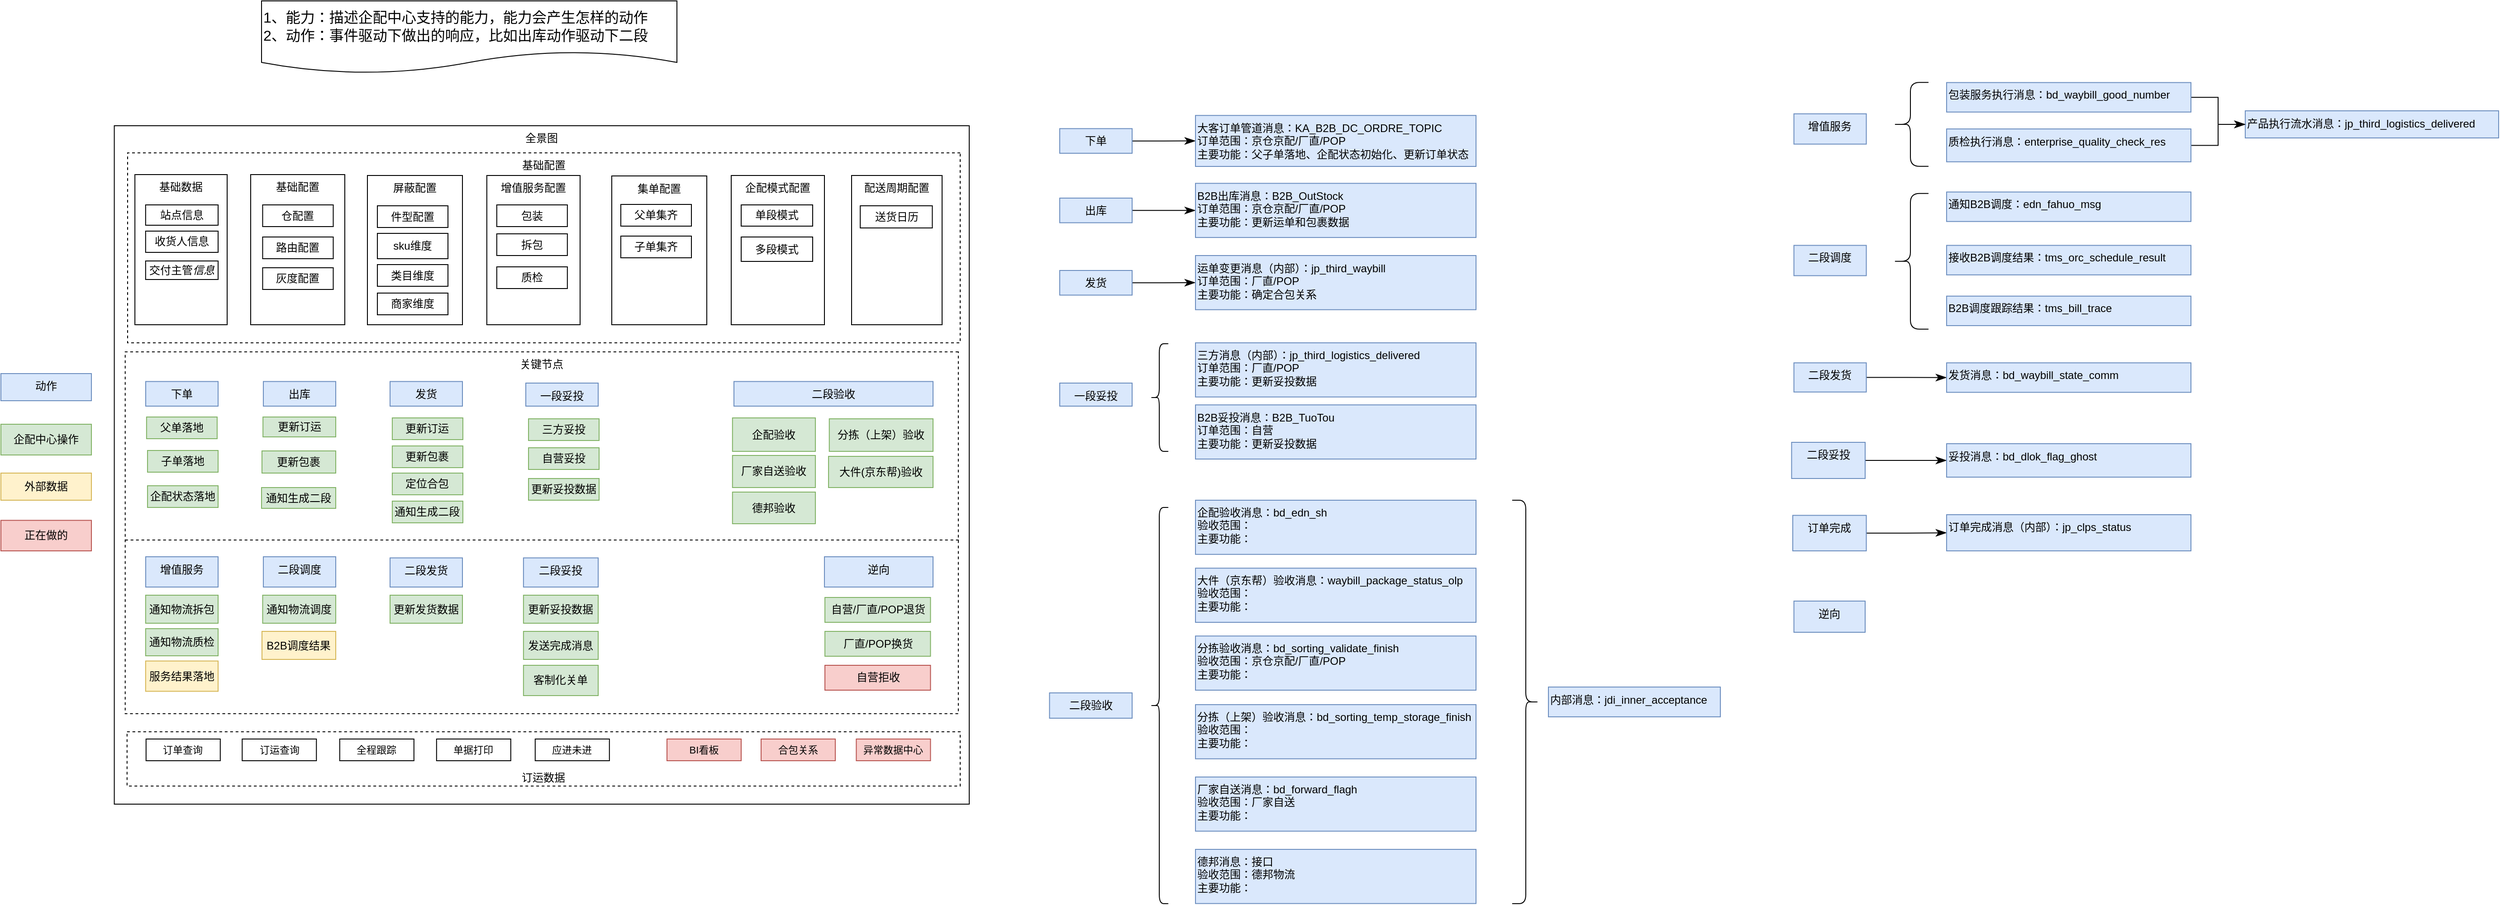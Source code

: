 <mxfile version="20.8.20" type="github" pages="36">
  <diagram name="全景图" id="UVDUqoiEC4VHuDzHsHpQ">
    <mxGraphModel dx="4870" dy="-2670" grid="1" gridSize="10" guides="1" tooltips="1" connect="1" arrows="1" fold="1" page="1" pageScale="1" pageWidth="827" pageHeight="1169" background="#ffffff" math="0" shadow="0">
      <root>
        <mxCell id="0" />
        <mxCell id="1" parent="0" />
        <mxCell id="LF1rRUti0URjb03x3tJD-1" value="全景图" style="rounded=0;whiteSpace=wrap;html=1;flipV=0;flipH=1;verticalAlign=top;strokeColor=#000000;" parent="1" vertex="1">
          <mxGeometry x="-2464.7" y="3690" width="944.7" height="750" as="geometry" />
        </mxCell>
        <mxCell id="wxEFw9xuRUtCoPQ1LY-m-5" value="基础配置" style="rounded=0;whiteSpace=wrap;html=1;flipV=0;flipH=1;verticalAlign=top;strokeColor=#000000;dashed=1;" parent="1" vertex="1">
          <mxGeometry x="-2450" y="3720" width="920" height="210" as="geometry" />
        </mxCell>
        <mxCell id="LF1rRUti0URjb03x3tJD-2" value="基础配置" style="rounded=1;whiteSpace=wrap;html=1;strokeColor=#000000;fillColor=default;verticalAlign=top;arcSize=0;" parent="1" vertex="1">
          <mxGeometry x="-2314" y="3744" width="104" height="166" as="geometry" />
        </mxCell>
        <mxCell id="LF1rRUti0URjb03x3tJD-3" value="屏蔽配置" style="rounded=1;whiteSpace=wrap;html=1;strokeColor=#000000;fillColor=default;verticalAlign=top;arcSize=0;" parent="1" vertex="1">
          <mxGeometry x="-2185" y="3745" width="105" height="165" as="geometry" />
        </mxCell>
        <mxCell id="LF1rRUti0URjb03x3tJD-4" value="增值服务配置" style="rounded=1;whiteSpace=wrap;html=1;strokeColor=#000000;fillColor=default;verticalAlign=top;arcSize=0;" parent="1" vertex="1">
          <mxGeometry x="-2053.07" y="3745" width="103.07" height="165" as="geometry" />
        </mxCell>
        <mxCell id="LF1rRUti0URjb03x3tJD-8" value="集单配置" style="rounded=1;whiteSpace=wrap;html=1;strokeColor=#000000;fillColor=default;verticalAlign=top;arcSize=0;" parent="1" vertex="1">
          <mxGeometry x="-1915" y="3745.5" width="105" height="164.5" as="geometry" />
        </mxCell>
        <mxCell id="LF1rRUti0URjb03x3tJD-11" value="企配模式配置" style="rounded=1;whiteSpace=wrap;html=1;strokeColor=#000000;fillColor=default;verticalAlign=top;arcSize=0;" parent="1" vertex="1">
          <mxGeometry x="-1783" y="3745" width="103" height="165" as="geometry" />
        </mxCell>
        <mxCell id="LF1rRUti0URjb03x3tJD-29" value="基础数据" style="rounded=1;whiteSpace=wrap;html=1;strokeColor=#000000;fillColor=default;verticalAlign=top;arcSize=0;" parent="1" vertex="1">
          <mxGeometry x="-2441.93" y="3744" width="101.93" height="166" as="geometry" />
        </mxCell>
        <mxCell id="LF1rRUti0URjb03x3tJD-31" value="站点信息" style="rounded=0;whiteSpace=wrap;html=1;" parent="1" vertex="1">
          <mxGeometry x="-2430.09" y="3777.5" width="80.09" height="22.5" as="geometry" />
        </mxCell>
        <mxCell id="LF1rRUti0URjb03x3tJD-32" value="收货人信息" style="rounded=0;whiteSpace=wrap;html=1;" parent="1" vertex="1">
          <mxGeometry x="-2430.09" y="3806.5" width="80.09" height="23.5" as="geometry" />
        </mxCell>
        <mxCell id="LF1rRUti0URjb03x3tJD-33" value="交付主管&lt;i&gt;信息&lt;/i&gt;" style="rounded=0;whiteSpace=wrap;html=1;" parent="1" vertex="1">
          <mxGeometry x="-2430.09" y="3839.5" width="80.09" height="20.5" as="geometry" />
        </mxCell>
        <mxCell id="LF1rRUti0URjb03x3tJD-35" value="路由配置" style="rounded=0;whiteSpace=wrap;html=1;" parent="1" vertex="1">
          <mxGeometry x="-2300.77" y="3813" width="78" height="24" as="geometry" />
        </mxCell>
        <mxCell id="LF1rRUti0URjb03x3tJD-36" value="灰度配置" style="rounded=0;whiteSpace=wrap;html=1;" parent="1" vertex="1">
          <mxGeometry x="-2300.77" y="3847" width="78" height="24" as="geometry" />
        </mxCell>
        <mxCell id="LF1rRUti0URjb03x3tJD-37" value="件型配置" style="rounded=0;whiteSpace=wrap;html=1;" parent="1" vertex="1">
          <mxGeometry x="-2174" y="3778.5" width="78" height="24" as="geometry" />
        </mxCell>
        <mxCell id="LF1rRUti0URjb03x3tJD-38" value="sku维度" style="rounded=0;whiteSpace=wrap;html=1;" parent="1" vertex="1">
          <mxGeometry x="-2174" y="3809" width="78" height="28" as="geometry" />
        </mxCell>
        <mxCell id="LF1rRUti0URjb03x3tJD-39" value="商家维度" style="rounded=0;whiteSpace=wrap;html=1;" parent="1" vertex="1">
          <mxGeometry x="-2174" y="3875" width="78" height="24" as="geometry" />
        </mxCell>
        <mxCell id="LF1rRUti0URjb03x3tJD-41" value="质检" style="rounded=0;whiteSpace=wrap;html=1;" parent="1" vertex="1">
          <mxGeometry x="-2042.07" y="3846" width="78" height="24" as="geometry" />
        </mxCell>
        <mxCell id="LF1rRUti0URjb03x3tJD-42" value="包装" style="rounded=0;whiteSpace=wrap;html=1;" parent="1" vertex="1">
          <mxGeometry x="-2042.07" y="3777.5" width="78" height="24" as="geometry" />
        </mxCell>
        <mxCell id="LF1rRUti0URjb03x3tJD-43" value="父单集齐" style="rounded=0;whiteSpace=wrap;html=1;" parent="1" vertex="1">
          <mxGeometry x="-1905.0" y="3777" width="78" height="24" as="geometry" />
        </mxCell>
        <mxCell id="LF1rRUti0URjb03x3tJD-44" value="类目维度" style="rounded=0;whiteSpace=wrap;html=1;" parent="1" vertex="1">
          <mxGeometry x="-2174" y="3843.5" width="78" height="24" as="geometry" />
        </mxCell>
        <mxCell id="LF1rRUti0URjb03x3tJD-45" value="子单集齐" style="rounded=0;whiteSpace=wrap;html=1;" parent="1" vertex="1">
          <mxGeometry x="-1905.0" y="3812" width="78" height="24" as="geometry" />
        </mxCell>
        <mxCell id="LF1rRUti0URjb03x3tJD-46" value="单段模式" style="rounded=0;whiteSpace=wrap;html=1;" parent="1" vertex="1">
          <mxGeometry x="-1772" y="3777.5" width="79" height="23.5" as="geometry" />
        </mxCell>
        <mxCell id="LF1rRUti0URjb03x3tJD-47" value="多段模式" style="rounded=0;whiteSpace=wrap;html=1;" parent="1" vertex="1">
          <mxGeometry x="-1772" y="3813" width="79" height="27" as="geometry" />
        </mxCell>
        <mxCell id="LF1rRUti0URjb03x3tJD-58" value="订运数据" style="rounded=1;whiteSpace=wrap;html=1;strokeColor=#000000;fillColor=default;verticalAlign=bottom;arcSize=0;dashed=1;" parent="1" vertex="1">
          <mxGeometry x="-2450.6" y="4360" width="920.6" height="60" as="geometry" />
        </mxCell>
        <mxCell id="LF1rRUti0URjb03x3tJD-59" value="订单查询" style="rounded=0;whiteSpace=wrap;html=1;fontSize=11;strokeColor=default;fillColor=none;" parent="1" vertex="1">
          <mxGeometry x="-2429.6" y="4368" width="82" height="24" as="geometry" />
        </mxCell>
        <mxCell id="LF1rRUti0URjb03x3tJD-60" value="订运查询" style="rounded=0;whiteSpace=wrap;html=1;fontSize=11;strokeColor=default;fillColor=none;" parent="1" vertex="1">
          <mxGeometry x="-2323.37" y="4368" width="82" height="24" as="geometry" />
        </mxCell>
        <mxCell id="LF1rRUti0URjb03x3tJD-61" value="全程跟踪" style="rounded=0;whiteSpace=wrap;html=1;fontSize=11;strokeColor=default;fillColor=none;" parent="1" vertex="1">
          <mxGeometry x="-2215.6" y="4368" width="82" height="24" as="geometry" />
        </mxCell>
        <mxCell id="LF1rRUti0URjb03x3tJD-62" value="单据打印" style="rounded=0;whiteSpace=wrap;html=1;fontSize=11;strokeColor=default;fillColor=none;" parent="1" vertex="1">
          <mxGeometry x="-2108.6" y="4368" width="82" height="24" as="geometry" />
        </mxCell>
        <mxCell id="LF1rRUti0URjb03x3tJD-64" value="仓配置" style="rounded=0;whiteSpace=wrap;html=1;" parent="1" vertex="1">
          <mxGeometry x="-2300.77" y="3777.5" width="78" height="24" as="geometry" />
        </mxCell>
        <mxCell id="LF1rRUti0URjb03x3tJD-65" value="1、能力：描述企配中心支持的能力，能力会产生怎样的动作&lt;br&gt;2、动作：事件驱动下做出的响应，比如出库动作驱动下二段" style="shape=document;whiteSpace=wrap;html=1;boundedLbl=1;strokeColor=#000000;fontSize=16;align=left;" parent="1" vertex="1">
          <mxGeometry x="-2302" y="3552" width="459" height="80" as="geometry" />
        </mxCell>
        <mxCell id="8u5kVEQzpkrWQmfyJsE7-1" value="配送周期配置" style="rounded=1;whiteSpace=wrap;html=1;strokeColor=#000000;fillColor=default;verticalAlign=top;arcSize=0;" parent="1" vertex="1">
          <mxGeometry x="-1650" y="3745" width="100" height="165" as="geometry" />
        </mxCell>
        <mxCell id="8u5kVEQzpkrWQmfyJsE7-2" value="送货日历" style="rounded=0;whiteSpace=wrap;html=1;" parent="1" vertex="1">
          <mxGeometry x="-1640.42" y="3778.5" width="79.63" height="24.5" as="geometry" />
        </mxCell>
        <mxCell id="l2Z3zHlO29EfSk3COmZo-1" value="拆包" style="rounded=0;whiteSpace=wrap;html=1;" parent="1" vertex="1">
          <mxGeometry x="-2042.07" y="3809.5" width="78" height="24" as="geometry" />
        </mxCell>
        <mxCell id="pmL1I__FeUe8Rmp5jkir-1" value="合包关系" style="rounded=0;whiteSpace=wrap;html=1;fontSize=11;strokeColor=#b85450;fillColor=#f8cecc;" parent="1" vertex="1">
          <mxGeometry x="-1750" y="4368" width="82" height="24" as="geometry" />
        </mxCell>
        <mxCell id="pmL1I__FeUe8Rmp5jkir-2" value="应进未进" style="rounded=0;whiteSpace=wrap;html=1;fontSize=11;" parent="1" vertex="1">
          <mxGeometry x="-1999.6" y="4368" width="82" height="24" as="geometry" />
        </mxCell>
        <mxCell id="wxEFw9xuRUtCoPQ1LY-m-6" value="关键节点" style="rounded=0;whiteSpace=wrap;html=1;flipV=0;flipH=1;verticalAlign=top;strokeColor=#000000;dashed=1;" parent="1" vertex="1">
          <mxGeometry x="-2452.65" y="3940" width="920.6" height="400" as="geometry" />
        </mxCell>
        <mxCell id="FVcmXV4aGyUNnku6MCQ7-1" value="下单" style="rounded=1;whiteSpace=wrap;html=1;strokeColor=#6c8ebf;fillColor=#dae8fc;verticalAlign=top;arcSize=0;" parent="1" vertex="1">
          <mxGeometry x="-2430" y="3972.75" width="80" height="27.25" as="geometry" />
        </mxCell>
        <mxCell id="FVcmXV4aGyUNnku6MCQ7-2" value="父单落地" style="rounded=0;whiteSpace=wrap;html=1;fillColor=#d5e8d4;strokeColor=#82b366;" parent="1" vertex="1">
          <mxGeometry x="-2429.05" y="4012" width="78" height="24" as="geometry" />
        </mxCell>
        <mxCell id="FVcmXV4aGyUNnku6MCQ7-3" value="子单落地" style="rounded=0;whiteSpace=wrap;html=1;fillColor=#d5e8d4;strokeColor=#82b366;" parent="1" vertex="1">
          <mxGeometry x="-2428" y="4049" width="78" height="24" as="geometry" />
        </mxCell>
        <mxCell id="FVcmXV4aGyUNnku6MCQ7-4" value="企配状态落地" style="rounded=0;whiteSpace=wrap;html=1;fillColor=#d5e8d4;strokeColor=#82b366;" parent="1" vertex="1">
          <mxGeometry x="-2428" y="4088" width="78" height="24" as="geometry" />
        </mxCell>
        <mxCell id="kA5HP-a8hLDTDfDYs342-1" value="出库" style="rounded=1;whiteSpace=wrap;html=1;strokeColor=#6c8ebf;fillColor=#dae8fc;verticalAlign=top;arcSize=0;" parent="1" vertex="1">
          <mxGeometry x="-2300" y="3972.75" width="80" height="27.25" as="geometry" />
        </mxCell>
        <mxCell id="kA5HP-a8hLDTDfDYs342-2" value="更新订运" style="rounded=0;whiteSpace=wrap;html=1;fillColor=#d5e8d4;strokeColor=#82b366;" parent="1" vertex="1">
          <mxGeometry x="-2300.42" y="4012" width="80.42" height="22" as="geometry" />
        </mxCell>
        <mxCell id="kA5HP-a8hLDTDfDYs342-3" value="更新包裹" style="rounded=0;whiteSpace=wrap;html=1;fillColor=#d5e8d4;strokeColor=#82b366;" parent="1" vertex="1">
          <mxGeometry x="-2301.53" y="4049.5" width="81.53" height="24.5" as="geometry" />
        </mxCell>
        <mxCell id="kA5HP-a8hLDTDfDYs342-4" value="通知生成二段" style="rounded=0;whiteSpace=wrap;html=1;fillColor=#d5e8d4;strokeColor=#82b366;" parent="1" vertex="1">
          <mxGeometry x="-2302" y="4090" width="82" height="23" as="geometry" />
        </mxCell>
        <mxCell id="kA5HP-a8hLDTDfDYs342-5" value="发货" style="rounded=1;whiteSpace=wrap;html=1;strokeColor=#6c8ebf;fillColor=#dae8fc;verticalAlign=top;arcSize=0;" parent="1" vertex="1">
          <mxGeometry x="-2160" y="3972.75" width="80" height="27.25" as="geometry" />
        </mxCell>
        <mxCell id="kA5HP-a8hLDTDfDYs342-6" value="更新订运" style="rounded=0;whiteSpace=wrap;html=1;fillColor=#d5e8d4;strokeColor=#82b366;" parent="1" vertex="1">
          <mxGeometry x="-2157.53" y="4013" width="78" height="24" as="geometry" />
        </mxCell>
        <mxCell id="kA5HP-a8hLDTDfDYs342-7" value="更新包裹" style="rounded=0;whiteSpace=wrap;html=1;fillColor=#d5e8d4;strokeColor=#82b366;" parent="1" vertex="1">
          <mxGeometry x="-2157.53" y="4044" width="78" height="24" as="geometry" />
        </mxCell>
        <mxCell id="kA5HP-a8hLDTDfDYs342-8" value="通知生成二段" style="rounded=0;whiteSpace=wrap;html=1;fillColor=#d5e8d4;strokeColor=#82b366;" parent="1" vertex="1">
          <mxGeometry x="-2157.53" y="4105" width="78" height="24" as="geometry" />
        </mxCell>
        <mxCell id="kA5HP-a8hLDTDfDYs342-9" value="定位合包" style="rounded=0;whiteSpace=wrap;html=1;fillColor=#d5e8d4;strokeColor=#82b366;" parent="1" vertex="1">
          <mxGeometry x="-2157.53" y="4074" width="78" height="24" as="geometry" />
        </mxCell>
        <mxCell id="zqny310ghjXw951hvn4Y-1" value="一段妥投" style="rounded=1;whiteSpace=wrap;html=1;strokeColor=#6c8ebf;fillColor=#dae8fc;verticalAlign=top;arcSize=0;" parent="1" vertex="1">
          <mxGeometry x="-2010" y="3974.5" width="80" height="25.5" as="geometry" />
        </mxCell>
        <mxCell id="zqny310ghjXw951hvn4Y-2" value="更新妥投数据" style="rounded=0;whiteSpace=wrap;html=1;fillColor=#d5e8d4;strokeColor=#82b366;" parent="1" vertex="1">
          <mxGeometry x="-2007" y="4080" width="78" height="24" as="geometry" />
        </mxCell>
        <mxCell id="zqny310ghjXw951hvn4Y-3" value="三方妥投" style="rounded=0;whiteSpace=wrap;html=1;fillColor=#d5e8d4;strokeColor=#82b366;" parent="1" vertex="1">
          <mxGeometry x="-2007" y="4014" width="78" height="24" as="geometry" />
        </mxCell>
        <mxCell id="zqny310ghjXw951hvn4Y-4" value="自营妥投" style="rounded=0;whiteSpace=wrap;html=1;fillColor=#d5e8d4;strokeColor=#82b366;" parent="1" vertex="1">
          <mxGeometry x="-2007" y="4046" width="78" height="24" as="geometry" />
        </mxCell>
        <mxCell id="U4NpqYKdexgqeeVmB2ja-1" value="二段验收" style="rounded=1;whiteSpace=wrap;html=1;strokeColor=#6c8ebf;fillColor=#dae8fc;verticalAlign=top;arcSize=0;" parent="1" vertex="1">
          <mxGeometry x="-1780" y="3972.75" width="220" height="27.25" as="geometry" />
        </mxCell>
        <mxCell id="U4NpqYKdexgqeeVmB2ja-2" value="分拣（上架）验收" style="rounded=0;whiteSpace=wrap;html=1;fillColor=#d5e8d4;strokeColor=#82b366;" parent="1" vertex="1">
          <mxGeometry x="-1674.63" y="4014" width="114.63" height="36" as="geometry" />
        </mxCell>
        <mxCell id="U4NpqYKdexgqeeVmB2ja-3" value="企配验收" style="rounded=0;whiteSpace=wrap;html=1;fillColor=#d5e8d4;strokeColor=#82b366;" parent="1" vertex="1">
          <mxGeometry x="-1781.6" y="4013" width="91.6" height="37" as="geometry" />
        </mxCell>
        <mxCell id="U4NpqYKdexgqeeVmB2ja-4" value="大件(京东帮)验收" style="rounded=0;whiteSpace=wrap;html=1;fillColor=#d5e8d4;strokeColor=#82b366;" parent="1" vertex="1">
          <mxGeometry x="-1675.48" y="4055.5" width="115.48" height="34.5" as="geometry" />
        </mxCell>
        <mxCell id="U4NpqYKdexgqeeVmB2ja-5" value="德邦验收" style="rounded=0;whiteSpace=wrap;html=1;fillColor=#d5e8d4;strokeColor=#82b366;" parent="1" vertex="1">
          <mxGeometry x="-1781.6" y="4095" width="91.6" height="35" as="geometry" />
        </mxCell>
        <mxCell id="YDBQt7brmDHDULVhS3oJ-5" value="厂家自送验收" style="rounded=0;whiteSpace=wrap;html=1;fillColor=#d5e8d4;strokeColor=#82b366;" parent="1" vertex="1">
          <mxGeometry x="-1781.6" y="4054.5" width="91.6" height="35.5" as="geometry" />
        </mxCell>
        <mxCell id="9mpth4768iok17XqXI_Y-1" value="二段调度" style="rounded=1;whiteSpace=wrap;html=1;strokeColor=#6c8ebf;fillColor=#dae8fc;verticalAlign=top;arcSize=0;" parent="1" vertex="1">
          <mxGeometry x="-2300" y="4166.5" width="80" height="33.5" as="geometry" />
        </mxCell>
        <mxCell id="9mpth4768iok17XqXI_Y-2" value="通知物流调度" style="rounded=0;whiteSpace=wrap;html=1;fillColor=#d5e8d4;strokeColor=#82b366;" parent="1" vertex="1">
          <mxGeometry x="-2300.77" y="4209" width="80.77" height="31" as="geometry" />
        </mxCell>
        <mxCell id="9mpth4768iok17XqXI_Y-3" value="B2B调度结果" style="rounded=0;whiteSpace=wrap;html=1;fillColor=#fff2cc;strokeColor=#d6b656;" parent="1" vertex="1">
          <mxGeometry x="-2301.53" y="4249" width="81.53" height="31" as="geometry" />
        </mxCell>
        <mxCell id="RP4oCAft-P1Ot3gWgFVX-1" value="二段发货" style="rounded=1;whiteSpace=wrap;html=1;strokeColor=#6c8ebf;fillColor=#dae8fc;verticalAlign=top;arcSize=0;" parent="1" vertex="1">
          <mxGeometry x="-2160" y="4167.75" width="80" height="32.25" as="geometry" />
        </mxCell>
        <mxCell id="RP4oCAft-P1Ot3gWgFVX-2" value="更新发货数据" style="rounded=0;whiteSpace=wrap;html=1;fillColor=#d5e8d4;strokeColor=#82b366;" parent="1" vertex="1">
          <mxGeometry x="-2160" y="4209" width="80" height="31" as="geometry" />
        </mxCell>
        <mxCell id="RP4oCAft-P1Ot3gWgFVX-5" value="二段妥投" style="rounded=1;whiteSpace=wrap;html=1;strokeColor=#6c8ebf;fillColor=#dae8fc;verticalAlign=top;arcSize=0;" parent="1" vertex="1">
          <mxGeometry x="-2012.56" y="4167.75" width="82.56" height="32.25" as="geometry" />
        </mxCell>
        <mxCell id="RP4oCAft-P1Ot3gWgFVX-6" value="更新妥投数据" style="rounded=0;whiteSpace=wrap;html=1;fillColor=#d5e8d4;strokeColor=#82b366;" parent="1" vertex="1">
          <mxGeometry x="-2012.56" y="4209" width="82.56" height="31" as="geometry" />
        </mxCell>
        <mxCell id="6Xl_20Z0EweCYl9Z42O8-2" value="客制化关单" style="rounded=0;whiteSpace=wrap;html=1;fillColor=#d5e8d4;strokeColor=#82b366;" parent="1" vertex="1">
          <mxGeometry x="-2012.56" y="4286.5" width="82.56" height="33.5" as="geometry" />
        </mxCell>
        <mxCell id="6Xl_20Z0EweCYl9Z42O8-3" value="逆向" style="rounded=1;whiteSpace=wrap;html=1;strokeColor=#6c8ebf;fillColor=#dae8fc;verticalAlign=top;arcSize=0;" parent="1" vertex="1">
          <mxGeometry x="-1680" y="4166.5" width="120" height="33.5" as="geometry" />
        </mxCell>
        <mxCell id="6Xl_20Z0EweCYl9Z42O8-4" value="自营/厂直/POP退货" style="rounded=0;whiteSpace=wrap;html=1;fillColor=#d5e8d4;strokeColor=#82b366;" parent="1" vertex="1">
          <mxGeometry x="-1679.47" y="4211.5" width="116.68" height="27.5" as="geometry" />
        </mxCell>
        <mxCell id="6Xl_20Z0EweCYl9Z42O8-5" value="厂直/POP换货" style="rounded=0;whiteSpace=wrap;html=1;fillColor=#d5e8d4;strokeColor=#82b366;" parent="1" vertex="1">
          <mxGeometry x="-1679.47" y="4249" width="116.68" height="27.5" as="geometry" />
        </mxCell>
        <mxCell id="6Xl_20Z0EweCYl9Z42O8-6" value="BI看板" style="rounded=0;whiteSpace=wrap;html=1;fontSize=11;strokeColor=#b85450;fillColor=#f8cecc;" parent="1" vertex="1">
          <mxGeometry x="-1854" y="4368" width="82" height="24" as="geometry" />
        </mxCell>
        <mxCell id="6Xl_20Z0EweCYl9Z42O8-9" value="自营拒收" style="rounded=0;whiteSpace=wrap;html=1;fillColor=#f8cecc;strokeColor=#b85450;" parent="1" vertex="1">
          <mxGeometry x="-1679.47" y="4286.5" width="116.68" height="27.5" as="geometry" />
        </mxCell>
        <mxCell id="6Xl_20Z0EweCYl9Z42O8-11" value="增值服务" style="rounded=1;whiteSpace=wrap;html=1;strokeColor=#6c8ebf;fillColor=#dae8fc;verticalAlign=top;arcSize=0;" parent="1" vertex="1">
          <mxGeometry x="-2430" y="4166.5" width="80" height="33.5" as="geometry" />
        </mxCell>
        <mxCell id="6Xl_20Z0EweCYl9Z42O8-13" value="通知物流拆包" style="rounded=0;whiteSpace=wrap;html=1;fillColor=#d5e8d4;strokeColor=#82b366;" parent="1" vertex="1">
          <mxGeometry x="-2430.09" y="4209" width="80.09" height="31" as="geometry" />
        </mxCell>
        <mxCell id="6Xl_20Z0EweCYl9Z42O8-14" value="通知物流质检" style="rounded=0;whiteSpace=wrap;html=1;fillColor=#d5e8d4;strokeColor=#82b366;" parent="1" vertex="1">
          <mxGeometry x="-2430.09" y="4246" width="80.09" height="30" as="geometry" />
        </mxCell>
        <mxCell id="6Xl_20Z0EweCYl9Z42O8-16" value="发送完成消息" style="rounded=0;whiteSpace=wrap;html=1;fillColor=#d5e8d4;strokeColor=#82b366;" parent="1" vertex="1">
          <mxGeometry x="-2012.56" y="4249" width="82.56" height="31" as="geometry" />
        </mxCell>
        <mxCell id="6Xl_20Z0EweCYl9Z42O8-27" value="" style="endArrow=none;dashed=1;html=1;rounded=0;fontSize=12;fontColor=#000000;startSize=14;endSize=14;exitX=0;exitY=0.5;exitDx=0;exitDy=0;" parent="1" edge="1">
          <mxGeometry width="50" height="50" relative="1" as="geometry">
            <mxPoint x="-2452.65" y="4148" as="sourcePoint" />
            <mxPoint x="-1530" y="4148" as="targetPoint" />
          </mxGeometry>
        </mxCell>
        <mxCell id="6Xl_20Z0EweCYl9Z42O8-29" value="外部数据" style="rounded=0;whiteSpace=wrap;html=1;labelBackgroundColor=none;strokeColor=#d6b656;strokeWidth=1;fontSize=12;fillColor=#fff2cc;" parent="1" vertex="1">
          <mxGeometry x="-2590" y="4074" width="100" height="30" as="geometry" />
        </mxCell>
        <mxCell id="6Xl_20Z0EweCYl9Z42O8-30" value="异常数据中心" style="rounded=0;whiteSpace=wrap;html=1;fontSize=11;strokeColor=#b85450;fillColor=#f8cecc;" parent="1" vertex="1">
          <mxGeometry x="-1644.79" y="4368" width="82" height="24" as="geometry" />
        </mxCell>
        <mxCell id="6Xl_20Z0EweCYl9Z42O8-31" value="动作" style="rounded=1;whiteSpace=wrap;html=1;strokeColor=#6c8ebf;fillColor=#dae8fc;verticalAlign=top;arcSize=0;" parent="1" vertex="1">
          <mxGeometry x="-2590" y="3964" width="100" height="30" as="geometry" />
        </mxCell>
        <mxCell id="6Xl_20Z0EweCYl9Z42O8-32" value="企配中心操作" style="rounded=0;whiteSpace=wrap;html=1;fillColor=#d5e8d4;strokeColor=#82b366;" parent="1" vertex="1">
          <mxGeometry x="-2590" y="4020" width="100" height="34" as="geometry" />
        </mxCell>
        <mxCell id="6Xl_20Z0EweCYl9Z42O8-33" value="服务结果落地" style="rounded=0;whiteSpace=wrap;html=1;fillColor=#fff2cc;strokeColor=#d6b656;" parent="1" vertex="1">
          <mxGeometry x="-2430.09" y="4281.75" width="80.09" height="33.5" as="geometry" />
        </mxCell>
        <mxCell id="6Xl_20Z0EweCYl9Z42O8-34" value="正在做的" style="rounded=0;whiteSpace=wrap;html=1;fillColor=#f8cecc;strokeColor=#b85450;" parent="1" vertex="1">
          <mxGeometry x="-2590" y="4126.25" width="100" height="33.75" as="geometry" />
        </mxCell>
        <mxCell id="6Xl_20Z0EweCYl9Z42O8-37" value="" style="edgeStyle=orthogonalEdgeStyle;rounded=0;orthogonalLoop=1;jettySize=auto;html=1;fontSize=12;fontColor=#000000;endArrow=classicThin;endFill=1;startSize=9;endSize=9;" parent="1" source="6Xl_20Z0EweCYl9Z42O8-35" target="6Xl_20Z0EweCYl9Z42O8-36" edge="1">
          <mxGeometry relative="1" as="geometry" />
        </mxCell>
        <mxCell id="6Xl_20Z0EweCYl9Z42O8-35" value="下单" style="rounded=1;whiteSpace=wrap;html=1;strokeColor=#6c8ebf;fillColor=#dae8fc;verticalAlign=top;arcSize=0;" parent="1" vertex="1">
          <mxGeometry x="-1420" y="3693.19" width="80" height="27.25" as="geometry" />
        </mxCell>
        <mxCell id="6Xl_20Z0EweCYl9Z42O8-36" value="大客订单管道消息：KA_B2B_DC_ORDRE_TOPIC&lt;br&gt;订单范围：京仓京配/厂直/POP&lt;br&gt;主要功能：父子单落地、企配状态初始化、更新订单状态" style="whiteSpace=wrap;html=1;verticalAlign=top;fillColor=#dae8fc;strokeColor=#6c8ebf;fontColor=rgb(0, 0, 0);rounded=1;arcSize=0;align=left;" parent="1" vertex="1">
          <mxGeometry x="-1270" y="3678.63" width="310" height="56.37" as="geometry" />
        </mxCell>
        <mxCell id="6Xl_20Z0EweCYl9Z42O8-49" style="edgeStyle=orthogonalEdgeStyle;rounded=0;orthogonalLoop=1;jettySize=auto;html=1;entryX=0;entryY=0.5;entryDx=0;entryDy=0;fontSize=12;fontColor=#000000;endArrow=classicThin;endFill=1;startSize=9;endSize=9;" parent="1" source="6Xl_20Z0EweCYl9Z42O8-38" target="6Xl_20Z0EweCYl9Z42O8-47" edge="1">
          <mxGeometry relative="1" as="geometry" />
        </mxCell>
        <mxCell id="6Xl_20Z0EweCYl9Z42O8-38" value="出库" style="rounded=1;whiteSpace=wrap;html=1;strokeColor=#6c8ebf;fillColor=#dae8fc;verticalAlign=top;arcSize=0;" parent="1" vertex="1">
          <mxGeometry x="-1420" y="3770" width="80" height="27.25" as="geometry" />
        </mxCell>
        <mxCell id="6Xl_20Z0EweCYl9Z42O8-51" style="edgeStyle=orthogonalEdgeStyle;rounded=0;orthogonalLoop=1;jettySize=auto;html=1;fontSize=12;fontColor=#000000;endArrow=classicThin;endFill=1;startSize=9;endSize=9;" parent="1" source="6Xl_20Z0EweCYl9Z42O8-39" target="6Xl_20Z0EweCYl9Z42O8-50" edge="1">
          <mxGeometry relative="1" as="geometry" />
        </mxCell>
        <mxCell id="6Xl_20Z0EweCYl9Z42O8-39" value="发货" style="rounded=1;whiteSpace=wrap;html=1;strokeColor=#6c8ebf;fillColor=#dae8fc;verticalAlign=top;arcSize=0;" parent="1" vertex="1">
          <mxGeometry x="-1420" y="3850" width="80" height="27.25" as="geometry" />
        </mxCell>
        <mxCell id="6Xl_20Z0EweCYl9Z42O8-40" value="一段妥投" style="rounded=1;whiteSpace=wrap;html=1;strokeColor=#6c8ebf;fillColor=#dae8fc;verticalAlign=top;arcSize=0;" parent="1" vertex="1">
          <mxGeometry x="-1420" y="3974.5" width="80" height="25.5" as="geometry" />
        </mxCell>
        <mxCell id="6Xl_20Z0EweCYl9Z42O8-41" value="二段验收" style="rounded=1;whiteSpace=wrap;html=1;strokeColor=#6c8ebf;fillColor=#dae8fc;verticalAlign=top;arcSize=0;" parent="1" vertex="1">
          <mxGeometry x="-1431.28" y="4317" width="91.28" height="28" as="geometry" />
        </mxCell>
        <mxCell id="6Xl_20Z0EweCYl9Z42O8-42" value="二段调度" style="rounded=1;whiteSpace=wrap;html=1;strokeColor=#6c8ebf;fillColor=#dae8fc;verticalAlign=top;arcSize=0;" parent="1" vertex="1">
          <mxGeometry x="-608.72" y="3822.26" width="80" height="33.5" as="geometry" />
        </mxCell>
        <mxCell id="6Xl_20Z0EweCYl9Z42O8-86" style="edgeStyle=orthogonalEdgeStyle;rounded=0;orthogonalLoop=1;jettySize=auto;html=1;entryX=0;entryY=0.5;entryDx=0;entryDy=0;fontSize=12;fontColor=#000000;endArrow=classicThin;endFill=1;startSize=9;endSize=9;" parent="1" source="6Xl_20Z0EweCYl9Z42O8-43" target="6Xl_20Z0EweCYl9Z42O8-85" edge="1">
          <mxGeometry relative="1" as="geometry" />
        </mxCell>
        <mxCell id="6Xl_20Z0EweCYl9Z42O8-43" value="二段发货" style="rounded=1;whiteSpace=wrap;html=1;strokeColor=#6c8ebf;fillColor=#dae8fc;verticalAlign=top;arcSize=0;" parent="1" vertex="1">
          <mxGeometry x="-608.72" y="3952.13" width="80" height="32.25" as="geometry" />
        </mxCell>
        <mxCell id="6Xl_20Z0EweCYl9Z42O8-91" style="edgeStyle=orthogonalEdgeStyle;rounded=0;orthogonalLoop=1;jettySize=auto;html=1;entryX=0;entryY=0.5;entryDx=0;entryDy=0;fontSize=12;fontColor=#000000;endArrow=classicThin;endFill=1;startSize=9;endSize=9;" parent="1" source="6Xl_20Z0EweCYl9Z42O8-44" target="6Xl_20Z0EweCYl9Z42O8-87" edge="1">
          <mxGeometry relative="1" as="geometry" />
        </mxCell>
        <mxCell id="6Xl_20Z0EweCYl9Z42O8-44" value="二段妥投" style="rounded=1;whiteSpace=wrap;html=1;strokeColor=#6c8ebf;fillColor=#dae8fc;verticalAlign=top;arcSize=0;" parent="1" vertex="1">
          <mxGeometry x="-611.28" y="4040" width="81.28" height="40" as="geometry" />
        </mxCell>
        <mxCell id="6Xl_20Z0EweCYl9Z42O8-45" value="逆向" style="rounded=1;whiteSpace=wrap;html=1;strokeColor=#6c8ebf;fillColor=#dae8fc;verticalAlign=top;arcSize=0;" parent="1" vertex="1">
          <mxGeometry x="-608.72" y="4215.5" width="78.72" height="34.5" as="geometry" />
        </mxCell>
        <mxCell id="6Xl_20Z0EweCYl9Z42O8-46" value="增值服务" style="rounded=1;whiteSpace=wrap;html=1;strokeColor=#6c8ebf;fillColor=#dae8fc;verticalAlign=top;arcSize=0;" parent="1" vertex="1">
          <mxGeometry x="-608.72" y="3676.82" width="80" height="33.5" as="geometry" />
        </mxCell>
        <mxCell id="6Xl_20Z0EweCYl9Z42O8-47" value="B2B出库消息：B2B_OutStock&lt;br&gt;订单范围：京仓京配/厂直/POP&lt;br&gt;主要功能：更新运单和包裹数据" style="whiteSpace=wrap;html=1;verticalAlign=top;fillColor=#dae8fc;strokeColor=#6c8ebf;fontColor=rgb(0, 0, 0);rounded=1;arcSize=0;align=left;" parent="1" vertex="1">
          <mxGeometry x="-1270" y="3753.69" width="310" height="59.87" as="geometry" />
        </mxCell>
        <mxCell id="6Xl_20Z0EweCYl9Z42O8-50" value="运单变更消息（内部）：jp_third_waybill&lt;br&gt;订单范围：厂直/POP&lt;br&gt;主要功能：确定合包关系" style="whiteSpace=wrap;html=1;verticalAlign=top;fillColor=#dae8fc;strokeColor=#6c8ebf;fontColor=rgb(0, 0, 0);rounded=1;arcSize=0;align=left;" parent="1" vertex="1">
          <mxGeometry x="-1270" y="3833.5" width="310" height="59.87" as="geometry" />
        </mxCell>
        <mxCell id="6Xl_20Z0EweCYl9Z42O8-53" value="三方消息（内部）：jp_third_logistics_delivered&lt;br&gt;订单范围：厂直/POP&lt;br&gt;主要功能：更新妥投数据" style="whiteSpace=wrap;html=1;verticalAlign=top;fillColor=#dae8fc;strokeColor=#6c8ebf;fontColor=rgb(0, 0, 0);rounded=1;arcSize=0;align=left;" parent="1" vertex="1">
          <mxGeometry x="-1270" y="3930" width="310" height="59.87" as="geometry" />
        </mxCell>
        <mxCell id="6Xl_20Z0EweCYl9Z42O8-54" value="B2B妥投消息：B2B_TuoTou&lt;br&gt;订单范围：自营&lt;br&gt;主要功能：更新妥投数据" style="whiteSpace=wrap;html=1;verticalAlign=top;fillColor=#dae8fc;strokeColor=#6c8ebf;fontColor=rgb(0, 0, 0);rounded=1;arcSize=0;align=left;" parent="1" vertex="1">
          <mxGeometry x="-1270" y="3998.62" width="310" height="59.87" as="geometry" />
        </mxCell>
        <mxCell id="6Xl_20Z0EweCYl9Z42O8-57" value="企配验收消息：bd_edn_sh&lt;br&gt;验收范围：&lt;br&gt;主要功能：" style="whiteSpace=wrap;html=1;verticalAlign=top;fillColor=#dae8fc;strokeColor=#6c8ebf;fontColor=rgb(0, 0, 0);rounded=1;arcSize=0;align=left;" parent="1" vertex="1">
          <mxGeometry x="-1270" y="4104" width="310" height="59.87" as="geometry" />
        </mxCell>
        <mxCell id="6Xl_20Z0EweCYl9Z42O8-58" value="大件（京东帮）验收消息：waybill_package_status_olp&lt;br&gt;验收范围：&lt;br&gt;主要功能：" style="whiteSpace=wrap;html=1;verticalAlign=top;fillColor=#dae8fc;strokeColor=#6c8ebf;fontColor=rgb(0, 0, 0);rounded=1;arcSize=0;align=left;" parent="1" vertex="1">
          <mxGeometry x="-1270" y="4179.13" width="310" height="59.87" as="geometry" />
        </mxCell>
        <mxCell id="6Xl_20Z0EweCYl9Z42O8-59" value="分拣验收消息：bd_sorting_validate_finish&lt;br&gt;验收范围：京仓京配/厂直/POP&lt;br&gt;主要功能：" style="whiteSpace=wrap;html=1;verticalAlign=top;fillColor=#dae8fc;strokeColor=#6c8ebf;fontColor=rgb(0, 0, 0);rounded=1;arcSize=0;align=left;" parent="1" vertex="1">
          <mxGeometry x="-1270" y="4254.13" width="310" height="59.87" as="geometry" />
        </mxCell>
        <mxCell id="6Xl_20Z0EweCYl9Z42O8-60" value="分拣（上架）验收消息：bd_sorting_temp_storage_finish&lt;br&gt;验收范围：&lt;br&gt;主要功能：" style="whiteSpace=wrap;html=1;verticalAlign=top;fillColor=#dae8fc;strokeColor=#6c8ebf;fontColor=rgb(0, 0, 0);rounded=1;arcSize=0;align=left;" parent="1" vertex="1">
          <mxGeometry x="-1270" y="4330" width="310" height="59.87" as="geometry" />
        </mxCell>
        <mxCell id="6Xl_20Z0EweCYl9Z42O8-61" value="厂家自送消息：bd_forward_flagh&lt;br&gt;验收范围：厂家自送&lt;br&gt;主要功能：" style="whiteSpace=wrap;html=1;verticalAlign=top;fillColor=#dae8fc;strokeColor=#6c8ebf;fontColor=rgb(0, 0, 0);rounded=1;arcSize=0;align=left;" parent="1" vertex="1">
          <mxGeometry x="-1270" y="4410" width="310" height="59.87" as="geometry" />
        </mxCell>
        <mxCell id="6Xl_20Z0EweCYl9Z42O8-62" value="德邦消息：接口&lt;br&gt;验收范围：德邦物流&lt;br&gt;主要功能：" style="whiteSpace=wrap;html=1;verticalAlign=top;fillColor=#dae8fc;strokeColor=#6c8ebf;fontColor=rgb(0, 0, 0);rounded=1;arcSize=0;align=left;" parent="1" vertex="1">
          <mxGeometry x="-1270" y="4490" width="310" height="59.87" as="geometry" />
        </mxCell>
        <mxCell id="6Xl_20Z0EweCYl9Z42O8-63" value="" style="shape=curlyBracket;whiteSpace=wrap;html=1;rounded=1;labelBackgroundColor=none;strokeColor=#000000;strokeWidth=1;fontSize=12;fontColor=#000000;fillColor=#FF3333;" parent="1" vertex="1">
          <mxGeometry x="-1320" y="4112" width="20" height="438" as="geometry" />
        </mxCell>
        <mxCell id="6Xl_20Z0EweCYl9Z42O8-64" value="" style="shape=curlyBracket;whiteSpace=wrap;html=1;rounded=1;flipH=1;labelBackgroundColor=none;strokeColor=#000000;strokeWidth=1;fontSize=12;fontColor=#000000;fillColor=#FF3333;" parent="1" vertex="1">
          <mxGeometry x="-920" y="4104" width="30" height="446" as="geometry" />
        </mxCell>
        <mxCell id="6Xl_20Z0EweCYl9Z42O8-66" value="内部消息：jdi_inner_acceptance" style="whiteSpace=wrap;html=1;verticalAlign=top;fillColor=#dae8fc;strokeColor=#6c8ebf;fontColor=rgb(0, 0, 0);rounded=1;arcSize=0;align=left;" parent="1" vertex="1">
          <mxGeometry x="-880" y="4310.54" width="190" height="32.93" as="geometry" />
        </mxCell>
        <mxCell id="6Xl_20Z0EweCYl9Z42O8-67" value="产品执行流水消息：jp_third_logistics_delivered" style="whiteSpace=wrap;html=1;verticalAlign=top;fillColor=#dae8fc;strokeColor=#6c8ebf;fontColor=rgb(0, 0, 0);rounded=1;arcSize=0;align=left;" parent="1" vertex="1">
          <mxGeometry x="-110" y="3673.5" width="280" height="30" as="geometry" />
        </mxCell>
        <mxCell id="6Xl_20Z0EweCYl9Z42O8-74" style="edgeStyle=orthogonalEdgeStyle;rounded=0;orthogonalLoop=1;jettySize=auto;html=1;fontSize=12;fontColor=#000000;endArrow=classicThin;endFill=1;startSize=9;endSize=9;" parent="1" source="6Xl_20Z0EweCYl9Z42O8-68" target="6Xl_20Z0EweCYl9Z42O8-67" edge="1">
          <mxGeometry relative="1" as="geometry" />
        </mxCell>
        <mxCell id="6Xl_20Z0EweCYl9Z42O8-68" value="包装服务执行消息：bd_waybill_good_number" style="whiteSpace=wrap;html=1;verticalAlign=top;fillColor=#dae8fc;strokeColor=#6c8ebf;fontColor=rgb(0, 0, 0);rounded=1;arcSize=0;align=left;" parent="1" vertex="1">
          <mxGeometry x="-440" y="3642.26" width="270" height="32.61" as="geometry" />
        </mxCell>
        <mxCell id="6Xl_20Z0EweCYl9Z42O8-76" style="edgeStyle=orthogonalEdgeStyle;rounded=0;orthogonalLoop=1;jettySize=auto;html=1;entryX=0;entryY=0.5;entryDx=0;entryDy=0;fontSize=12;fontColor=#000000;endArrow=classicThin;endFill=1;startSize=9;endSize=9;" parent="1" source="6Xl_20Z0EweCYl9Z42O8-69" target="6Xl_20Z0EweCYl9Z42O8-67" edge="1">
          <mxGeometry relative="1" as="geometry" />
        </mxCell>
        <mxCell id="6Xl_20Z0EweCYl9Z42O8-69" value="质检执行消息：enterprise_quality_check_res" style="whiteSpace=wrap;html=1;verticalAlign=top;fillColor=#dae8fc;strokeColor=#6c8ebf;fontColor=rgb(0, 0, 0);rounded=1;arcSize=0;align=left;" parent="1" vertex="1">
          <mxGeometry x="-440" y="3693.56" width="270" height="36.31" as="geometry" />
        </mxCell>
        <mxCell id="6Xl_20Z0EweCYl9Z42O8-77" value="通知B2B调度：edn_fahuo_msg" style="whiteSpace=wrap;html=1;verticalAlign=top;fillColor=#dae8fc;strokeColor=#6c8ebf;fontColor=rgb(0, 0, 0);rounded=1;arcSize=0;align=left;" parent="1" vertex="1">
          <mxGeometry x="-440" y="3763.26" width="270" height="32.61" as="geometry" />
        </mxCell>
        <mxCell id="6Xl_20Z0EweCYl9Z42O8-78" value="接收B2B调度结果：tms_orc_schedule_result" style="whiteSpace=wrap;html=1;verticalAlign=top;fillColor=#dae8fc;strokeColor=#6c8ebf;fontColor=rgb(0, 0, 0);rounded=1;arcSize=0;align=left;" parent="1" vertex="1">
          <mxGeometry x="-440" y="3822.26" width="270" height="32.61" as="geometry" />
        </mxCell>
        <mxCell id="6Xl_20Z0EweCYl9Z42O8-79" value="B2B调度跟踪结果：tms_bill_trace" style="whiteSpace=wrap;html=1;verticalAlign=top;fillColor=#dae8fc;strokeColor=#6c8ebf;fontColor=rgb(0, 0, 0);rounded=1;arcSize=0;align=left;" parent="1" vertex="1">
          <mxGeometry x="-440" y="3878.37" width="270" height="32.61" as="geometry" />
        </mxCell>
        <mxCell id="6Xl_20Z0EweCYl9Z42O8-83" value="" style="shape=curlyBracket;whiteSpace=wrap;html=1;rounded=1;labelBackgroundColor=none;strokeColor=#000000;strokeWidth=1;fontSize=12;fontColor=#000000;fillColor=#FF3333;" parent="1" vertex="1">
          <mxGeometry x="-500" y="3764.87" width="40" height="150" as="geometry" />
        </mxCell>
        <mxCell id="6Xl_20Z0EweCYl9Z42O8-84" value="" style="shape=curlyBracket;whiteSpace=wrap;html=1;rounded=1;labelBackgroundColor=none;strokeColor=#000000;strokeWidth=1;fontSize=12;fontColor=#000000;fillColor=#FF3333;" parent="1" vertex="1">
          <mxGeometry x="-500" y="3642.12" width="40" height="92.75" as="geometry" />
        </mxCell>
        <mxCell id="6Xl_20Z0EweCYl9Z42O8-85" value="发货消息：bd_waybill_state_comm" style="whiteSpace=wrap;html=1;verticalAlign=top;fillColor=#dae8fc;strokeColor=#6c8ebf;fontColor=rgb(0, 0, 0);rounded=1;arcSize=0;align=left;" parent="1" vertex="1">
          <mxGeometry x="-440" y="3952.13" width="270" height="32.61" as="geometry" />
        </mxCell>
        <mxCell id="6Xl_20Z0EweCYl9Z42O8-87" value="妥投消息：bd_dlok_flag_ghost" style="whiteSpace=wrap;html=1;verticalAlign=top;fillColor=#dae8fc;strokeColor=#6c8ebf;fontColor=rgb(0, 0, 0);rounded=1;arcSize=0;align=left;" parent="1" vertex="1">
          <mxGeometry x="-440" y="4041.51" width="270" height="36.98" as="geometry" />
        </mxCell>
        <mxCell id="6Xl_20Z0EweCYl9Z42O8-88" value="" style="shape=curlyBracket;whiteSpace=wrap;html=1;rounded=1;labelBackgroundColor=none;strokeColor=#000000;strokeWidth=1;fontSize=12;fontColor=#000000;fillColor=#FF3333;" parent="1" vertex="1">
          <mxGeometry x="-1320" y="3931" width="20" height="119" as="geometry" />
        </mxCell>
        <mxCell id="6Xl_20Z0EweCYl9Z42O8-92" style="edgeStyle=orthogonalEdgeStyle;rounded=0;orthogonalLoop=1;jettySize=auto;html=1;entryX=0;entryY=0.5;entryDx=0;entryDy=0;fontSize=12;fontColor=#000000;endArrow=classicThin;endFill=1;startSize=9;endSize=9;" parent="1" source="6Xl_20Z0EweCYl9Z42O8-89" target="6Xl_20Z0EweCYl9Z42O8-90" edge="1">
          <mxGeometry relative="1" as="geometry" />
        </mxCell>
        <mxCell id="6Xl_20Z0EweCYl9Z42O8-89" value="订单完成" style="rounded=1;whiteSpace=wrap;html=1;strokeColor=#6c8ebf;fillColor=#dae8fc;verticalAlign=top;arcSize=0;" parent="1" vertex="1">
          <mxGeometry x="-610" y="4120.74" width="81.28" height="39.26" as="geometry" />
        </mxCell>
        <mxCell id="6Xl_20Z0EweCYl9Z42O8-90" value="订单完成消息（内部）：jp_clps_status" style="whiteSpace=wrap;html=1;verticalAlign=top;fillColor=#dae8fc;strokeColor=#6c8ebf;fontColor=rgb(0, 0, 0);rounded=1;arcSize=0;align=left;" parent="1" vertex="1">
          <mxGeometry x="-440" y="4120" width="270" height="40" as="geometry" />
        </mxCell>
      </root>
    </mxGraphModel>
  </diagram>
  <diagram name="状态流转图" id="oPbEo3lxW5-0_m88gd9I">
    <mxGraphModel dx="1028" dy="604" grid="1" gridSize="10" guides="1" tooltips="1" connect="1" arrows="1" fold="1" page="1" pageScale="1" pageWidth="1100" pageHeight="1100" background="#ffffff" math="0" shadow="0">
      <root>
        <mxCell id="0" />
        <mxCell id="1" parent="0" />
        <mxCell id="YltuE6y-PZqZg5Xf0PJN-1" value="" style="rounded=0;whiteSpace=wrap;html=1;fillColor=#d5e8d4;strokeColor=#82b366;" parent="1" vertex="1">
          <mxGeometry x="288" y="400" width="210" height="350" as="geometry" />
        </mxCell>
        <mxCell id="YltuE6y-PZqZg5Xf0PJN-3" style="edgeStyle=orthogonalEdgeStyle;rounded=0;html=1;exitX=0.5;exitY=1;entryX=0;entryY=0.5;jettySize=auto;orthogonalLoop=1;" parent="1" source="YltuE6y-PZqZg5Xf0PJN-4" target="YltuE6y-PZqZg5Xf0PJN-15" edge="1">
          <mxGeometry relative="1" as="geometry" />
        </mxCell>
        <mxCell id="YltuE6y-PZqZg5Xf0PJN-4" value="0、未到企配仓" style="rounded=0;whiteSpace=wrap;html=1;" parent="1" vertex="1">
          <mxGeometry x="120" y="431" width="120" height="60" as="geometry" />
        </mxCell>
        <mxCell id="YltuE6y-PZqZg5Xf0PJN-5" style="edgeStyle=orthogonalEdgeStyle;rounded=0;html=1;exitX=0.75;exitY=0;entryX=0.75;entryY=1;jettySize=auto;orthogonalLoop=1;" parent="1" source="YltuE6y-PZqZg5Xf0PJN-6" target="YltuE6y-PZqZg5Xf0PJN-15" edge="1">
          <mxGeometry relative="1" as="geometry" />
        </mxCell>
        <mxCell id="YltuE6y-PZqZg5Xf0PJN-6" value="9、二段取消" style="rounded=0;whiteSpace=wrap;html=1;" parent="1" vertex="1">
          <mxGeometry x="325" y="670" width="120" height="60" as="geometry" />
        </mxCell>
        <mxCell id="YltuE6y-PZqZg5Xf0PJN-7" style="edgeStyle=orthogonalEdgeStyle;rounded=0;html=1;exitX=1;exitY=0.5;jettySize=auto;orthogonalLoop=1;entryX=0;entryY=0.5;" parent="1" source="YltuE6y-PZqZg5Xf0PJN-9" target="YltuE6y-PZqZg5Xf0PJN-11" edge="1">
          <mxGeometry relative="1" as="geometry">
            <mxPoint x="538" y="461.235" as="targetPoint" />
          </mxGeometry>
        </mxCell>
        <mxCell id="YltuE6y-PZqZg5Xf0PJN-9" value="11、待验收" style="rounded=0;whiteSpace=wrap;html=1;" parent="1" vertex="1">
          <mxGeometry x="325" y="431" width="120" height="60" as="geometry" />
        </mxCell>
        <mxCell id="YltuE6y-PZqZg5Xf0PJN-10" style="edgeStyle=orthogonalEdgeStyle;rounded=0;html=1;exitX=1;exitY=0.5;entryX=0;entryY=0.5;jettySize=auto;orthogonalLoop=1;" parent="1" source="YltuE6y-PZqZg5Xf0PJN-11" target="YltuE6y-PZqZg5Xf0PJN-21" edge="1">
          <mxGeometry relative="1" as="geometry" />
        </mxCell>
        <mxCell id="YltuE6y-PZqZg5Xf0PJN-11" value="10、部分到达企配仓" style="rounded=0;whiteSpace=wrap;html=1;" parent="1" vertex="1">
          <mxGeometry x="560" y="431" width="120" height="60" as="geometry" />
        </mxCell>
        <mxCell id="YltuE6y-PZqZg5Xf0PJN-13" style="edgeStyle=orthogonalEdgeStyle;rounded=0;html=1;exitX=1;exitY=0.5;entryX=0.5;entryY=1;jettySize=auto;orthogonalLoop=1;" parent="1" source="YltuE6y-PZqZg5Xf0PJN-15" target="YltuE6y-PZqZg5Xf0PJN-11" edge="1">
          <mxGeometry relative="1" as="geometry" />
        </mxCell>
        <mxCell id="YltuE6y-PZqZg5Xf0PJN-14" style="edgeStyle=orthogonalEdgeStyle;rounded=0;html=1;exitX=0.25;exitY=1;entryX=0.25;entryY=0;jettySize=auto;orthogonalLoop=1;" parent="1" source="YltuE6y-PZqZg5Xf0PJN-15" target="YltuE6y-PZqZg5Xf0PJN-6" edge="1">
          <mxGeometry relative="1" as="geometry" />
        </mxCell>
        <mxCell id="LcwOmW_PKtyykitfjdIH-2" value="" style="edgeStyle=orthogonalEdgeStyle;rounded=0;orthogonalLoop=1;jettySize=auto;html=1;fontSize=12;endArrow=classicThin;startSize=14;endSize=14;endFill=1;" parent="1" source="YltuE6y-PZqZg5Xf0PJN-15" target="YltuE6y-PZqZg5Xf0PJN-9" edge="1">
          <mxGeometry relative="1" as="geometry" />
        </mxCell>
        <mxCell id="YltuE6y-PZqZg5Xf0PJN-15" value="8、二段创建成功" style="rounded=0;whiteSpace=wrap;html=1;" parent="1" vertex="1">
          <mxGeometry x="325" y="544" width="120" height="69" as="geometry" />
        </mxCell>
        <mxCell id="YltuE6y-PZqZg5Xf0PJN-16" style="edgeStyle=orthogonalEdgeStyle;rounded=0;html=1;exitX=0.5;exitY=1;entryX=0.5;entryY=0;jettySize=auto;orthogonalLoop=1;" parent="1" source="YltuE6y-PZqZg5Xf0PJN-17" target="YltuE6y-PZqZg5Xf0PJN-19" edge="1">
          <mxGeometry relative="1" as="geometry" />
        </mxCell>
        <mxCell id="YltuE6y-PZqZg5Xf0PJN-17" value="2、调度已通知" style="rounded=0;whiteSpace=wrap;html=1;" parent="1" vertex="1">
          <mxGeometry x="792" y="540" width="120" height="60" as="geometry" />
        </mxCell>
        <mxCell id="YltuE6y-PZqZg5Xf0PJN-18" style="edgeStyle=orthogonalEdgeStyle;rounded=0;html=1;exitX=0.5;exitY=1;entryX=0.5;entryY=0;jettySize=auto;orthogonalLoop=1;" parent="1" source="YltuE6y-PZqZg5Xf0PJN-19" target="YltuE6y-PZqZg5Xf0PJN-33" edge="1">
          <mxGeometry relative="1" as="geometry" />
        </mxCell>
        <mxCell id="YltuE6y-PZqZg5Xf0PJN-19" value="&lt;span&gt;12&lt;/span&gt;、已发货" style="rounded=0;whiteSpace=wrap;html=1;" parent="1" vertex="1">
          <mxGeometry x="792" y="648" width="120" height="60" as="geometry" />
        </mxCell>
        <mxCell id="YltuE6y-PZqZg5Xf0PJN-20" style="edgeStyle=orthogonalEdgeStyle;rounded=0;html=1;exitX=0.5;exitY=1;jettySize=auto;orthogonalLoop=1;" parent="1" source="YltuE6y-PZqZg5Xf0PJN-21" target="YltuE6y-PZqZg5Xf0PJN-17" edge="1">
          <mxGeometry relative="1" as="geometry" />
        </mxCell>
        <mxCell id="YltuE6y-PZqZg5Xf0PJN-21" value="1、到达企配仓" style="rounded=0;whiteSpace=wrap;html=1;" parent="1" vertex="1">
          <mxGeometry x="792" y="431" width="120" height="60" as="geometry" />
        </mxCell>
        <mxCell id="YltuE6y-PZqZg5Xf0PJN-22" value="二段发货消息" style="text;html=1;resizable=0;points=[];autosize=1;align=left;verticalAlign=top;spacingTop=-4;fillColor=#ffe6cc;strokeColor=#d79b00;" parent="1" vertex="1">
          <mxGeometry x="858" y="614" width="90" height="20" as="geometry" />
        </mxCell>
        <mxCell id="YltuE6y-PZqZg5Xf0PJN-23" value="取消二段" style="text;html=1;resizable=0;points=[];autosize=1;align=left;verticalAlign=top;spacingTop=-4;fillColor=#ffe6cc;strokeColor=#d79b00;" parent="1" vertex="1">
          <mxGeometry x="291" y="633" width="60" height="20" as="geometry" />
        </mxCell>
        <mxCell id="YltuE6y-PZqZg5Xf0PJN-24" value="重下二段" style="text;html=1;resizable=0;points=[];autosize=1;align=left;verticalAlign=top;spacingTop=-4;fillColor=#ffe6cc;strokeColor=#d79b00;" parent="1" vertex="1">
          <mxGeometry x="419" y="633" width="60" height="20" as="geometry" />
        </mxCell>
        <mxCell id="YltuE6y-PZqZg5Xf0PJN-25" value="包裹验收消息" style="text;html=1;resizable=0;points=[];autosize=1;align=left;verticalAlign=top;spacingTop=-4;fillColor=#ffe6cc;strokeColor=#d79b00;" parent="1" vertex="1">
          <mxGeometry x="455" y="437" width="90" height="20" as="geometry" />
        </mxCell>
        <mxCell id="YltuE6y-PZqZg5Xf0PJN-26" value="包裹全部验收" style="text;html=1;resizable=0;points=[];autosize=1;align=left;verticalAlign=top;spacingTop=-4;fillColor=#ffe6cc;strokeColor=#d79b00;" parent="1" vertex="1">
          <mxGeometry x="692" y="432" width="90" height="20" as="geometry" />
        </mxCell>
        <mxCell id="YltuE6y-PZqZg5Xf0PJN-28" value="出库或运单变更消息，创建二段" style="text;html=1;resizable=0;points=[];autosize=1;align=left;verticalAlign=top;spacingTop=-4;fillColor=#ffe6cc;strokeColor=#d79b00;" parent="1" vertex="1">
          <mxGeometry x="92" y="588" width="186" height="20" as="geometry" />
        </mxCell>
        <mxCell id="YltuE6y-PZqZg5Xf0PJN-30" value="一段妥投消息" style="text;html=1;resizable=0;points=[];autosize=1;align=left;verticalAlign=top;spacingTop=-4;fillColor=#ffe6cc;strokeColor=#d79b00;" parent="1" vertex="1">
          <mxGeometry x="389" y="509" width="90" height="20" as="geometry" />
        </mxCell>
        <mxCell id="YltuE6y-PZqZg5Xf0PJN-31" value="包裹验收消息" style="text;html=1;resizable=0;points=[];autosize=1;align=left;verticalAlign=top;spacingTop=-4;fillColor=#ffe6cc;strokeColor=#d79b00;" parent="1" vertex="1">
          <mxGeometry x="484" y="553" width="90" height="20" as="geometry" />
        </mxCell>
        <mxCell id="YltuE6y-PZqZg5Xf0PJN-32" value="集齐下发调度通知" style="text;html=1;resizable=0;points=[];autosize=1;align=left;verticalAlign=top;spacingTop=-4;fillColor=#ffe6cc;strokeColor=#d79b00;" parent="1" vertex="1">
          <mxGeometry x="858" y="500" width="114" height="20" as="geometry" />
        </mxCell>
        <mxCell id="YltuE6y-PZqZg5Xf0PJN-33" value="7、企配仓已妥投" style="rounded=0;whiteSpace=wrap;html=1;" parent="1" vertex="1">
          <mxGeometry x="792" y="750" width="120" height="60" as="geometry" />
        </mxCell>
        <mxCell id="YltuE6y-PZqZg5Xf0PJN-34" value="二段妥投消息" style="text;html=1;resizable=0;points=[];autosize=1;align=left;verticalAlign=top;spacingTop=-4;fillColor=#ffe6cc;strokeColor=#d79b00;" parent="1" vertex="1">
          <mxGeometry x="858" y="720" width="90" height="20" as="geometry" />
        </mxCell>
        <mxCell id="YltuE6y-PZqZg5Xf0PJN-35" value="待验收与二段创建成功可能相互转变&lt;br&gt;但一般正常流程都是先有出库消息- 二段创建成功，&lt;br&gt;然后再收到一段妥投消息- 待验收&lt;br&gt;&lt;br&gt;" style="text;html=1;resizable=0;points=[];autosize=1;align=left;verticalAlign=top;spacingTop=-4;fillColor=#ffe6cc;strokeColor=#d79b00;" parent="1" vertex="1">
          <mxGeometry x="248" y="340" width="290" height="60" as="geometry" />
        </mxCell>
      </root>
    </mxGraphModel>
  </diagram>
  <diagram name="父子单落地逻辑" id="5kflrz7bP1qJhZmTQErx">
    <mxGraphModel dx="1028" dy="604" grid="1" gridSize="10" guides="1" tooltips="1" connect="1" arrows="1" fold="1" page="1" pageScale="1" pageWidth="1100" pageHeight="1100" background="#ffffff" math="0" shadow="0">
      <root>
        <mxCell id="VFk1jMq4Iz93kiMeU_Bz-0" />
        <mxCell id="VFk1jMq4Iz93kiMeU_Bz-1" parent="VFk1jMq4Iz93kiMeU_Bz-0" />
        <mxCell id="VFk1jMq4Iz93kiMeU_Bz-2" value="Pool" style="swimlane;html=1;childLayout=stackLayout;startSize=20;rounded=0;shadow=0;labelBackgroundColor=none;strokeWidth=1;fontFamily=Verdana;fontSize=8;align=center;" parent="VFk1jMq4Iz93kiMeU_Bz-1" vertex="1">
          <mxGeometry x="70" y="40" width="840" height="740" as="geometry" />
        </mxCell>
        <mxCell id="VFk1jMq4Iz93kiMeU_Bz-3" value="父单落地" style="swimlane;html=1;startSize=20;" parent="VFk1jMq4Iz93kiMeU_Bz-2" vertex="1">
          <mxGeometry y="20" width="320" height="720" as="geometry" />
        </mxCell>
        <mxCell id="PADxXkqCSljdJbKKaEnd-1" value="大客订单管道新建消息" style="rounded=1;whiteSpace=wrap;html=1;fontSize=12;glass=0;strokeWidth=1;shadow=0;" parent="VFk1jMq4Iz93kiMeU_Bz-3" vertex="1">
          <mxGeometry x="100" y="70" width="120" height="40" as="geometry" />
        </mxCell>
        <mxCell id="PADxXkqCSljdJbKKaEnd-3" value="判断是否为企配中心订单&lt;br&gt;sendpay314 = 1/2/3/4" style="rhombus;whiteSpace=wrap;html=1;shadow=0;fontFamily=Helvetica;fontSize=12;align=center;strokeWidth=1;spacing=6;spacingTop=-4;" parent="VFk1jMq4Iz93kiMeU_Bz-3" vertex="1">
          <mxGeometry x="62.5" y="140" width="195" height="140" as="geometry" />
        </mxCell>
        <mxCell id="PADxXkqCSljdJbKKaEnd-0" value="" style="rounded=0;html=1;jettySize=auto;orthogonalLoop=1;fontSize=11;endArrow=block;endFill=0;endSize=8;strokeWidth=1;shadow=0;labelBackgroundColor=none;edgeStyle=orthogonalEdgeStyle;" parent="VFk1jMq4Iz93kiMeU_Bz-3" source="PADxXkqCSljdJbKKaEnd-1" target="PADxXkqCSljdJbKKaEnd-3" edge="1">
          <mxGeometry relative="1" as="geometry" />
        </mxCell>
        <mxCell id="PADxXkqCSljdJbKKaEnd-5" value="入库" style="rounded=1;whiteSpace=wrap;html=1;fontSize=12;glass=0;strokeWidth=1;shadow=0;" parent="VFk1jMq4Iz93kiMeU_Bz-3" vertex="1">
          <mxGeometry x="100" y="460" width="120" height="40" as="geometry" />
        </mxCell>
        <mxCell id="PADxXkqCSljdJbKKaEnd-6" value="查询策略中心地址转换接口，获取集单策略和履约模式，生成企配单号" style="rounded=1;whiteSpace=wrap;html=1;fontSize=12;glass=0;strokeWidth=1;shadow=0;" parent="VFk1jMq4Iz93kiMeU_Bz-3" vertex="1">
          <mxGeometry x="90" y="320" width="140" height="60" as="geometry" />
        </mxCell>
        <mxCell id="PADxXkqCSljdJbKKaEnd-2" value="Yes" style="rounded=0;html=1;jettySize=auto;orthogonalLoop=1;fontSize=11;endArrow=block;endFill=0;endSize=8;strokeWidth=1;shadow=0;labelBackgroundColor=none;edgeStyle=orthogonalEdgeStyle;entryX=0.5;entryY=0;entryDx=0;entryDy=0;" parent="VFk1jMq4Iz93kiMeU_Bz-3" source="PADxXkqCSljdJbKKaEnd-3" target="PADxXkqCSljdJbKKaEnd-6" edge="1">
          <mxGeometry y="20" relative="1" as="geometry">
            <mxPoint as="offset" />
            <mxPoint x="160" y="320" as="targetPoint" />
          </mxGeometry>
        </mxCell>
        <mxCell id="PADxXkqCSljdJbKKaEnd-4" value="" style="rounded=0;html=1;jettySize=auto;orthogonalLoop=1;fontSize=11;endArrow=block;endFill=0;endSize=8;strokeWidth=1;shadow=0;labelBackgroundColor=none;edgeStyle=orthogonalEdgeStyle;exitX=0.5;exitY=1;exitDx=0;exitDy=0;" parent="VFk1jMq4Iz93kiMeU_Bz-3" source="PADxXkqCSljdJbKKaEnd-6" target="PADxXkqCSljdJbKKaEnd-5" edge="1">
          <mxGeometry x="0.333" y="20" relative="1" as="geometry">
            <mxPoint as="offset" />
            <mxPoint x="160" y="400" as="sourcePoint" />
          </mxGeometry>
        </mxCell>
        <mxCell id="VFk1jMq4Iz93kiMeU_Bz-7" style="edgeStyle=orthogonalEdgeStyle;rounded=1;html=1;labelBackgroundColor=none;startArrow=none;startFill=0;startSize=5;endArrow=classicThin;endFill=1;endSize=5;jettySize=auto;orthogonalLoop=1;strokeWidth=1;fontFamily=Verdana;fontSize=8" parent="VFk1jMq4Iz93kiMeU_Bz-2" edge="1">
          <mxGeometry relative="1" as="geometry">
            <mxPoint x="120" y="115" as="sourcePoint" />
          </mxGeometry>
        </mxCell>
        <mxCell id="VFk1jMq4Iz93kiMeU_Bz-21" style="edgeStyle=orthogonalEdgeStyle;rounded=1;html=1;labelBackgroundColor=none;startArrow=none;startFill=0;startSize=5;endArrow=classicThin;endFill=1;endSize=5;jettySize=auto;orthogonalLoop=1;strokeWidth=1;fontFamily=Verdana;fontSize=8" parent="VFk1jMq4Iz93kiMeU_Bz-2" edge="1">
          <mxGeometry relative="1" as="geometry">
            <mxPoint x="510" y="610" as="targetPoint" />
          </mxGeometry>
        </mxCell>
        <mxCell id="VFk1jMq4Iz93kiMeU_Bz-22" value="子单落地" style="swimlane;html=1;startSize=20;" parent="VFk1jMq4Iz93kiMeU_Bz-2" vertex="1">
          <mxGeometry x="320" y="20" width="520" height="720" as="geometry" />
        </mxCell>
        <mxCell id="PADxXkqCSljdJbKKaEnd-24" value="大客订单管道拆单不拆单消息" style="rounded=1;whiteSpace=wrap;html=1;fontSize=12;glass=0;strokeWidth=1;shadow=0;" parent="VFk1jMq4Iz93kiMeU_Bz-22" vertex="1">
          <mxGeometry x="188.75" y="40" width="122.5" height="40" as="geometry" />
        </mxCell>
        <mxCell id="PADxXkqCSljdJbKKaEnd-28" value="判断是否为企配中心订单&lt;br&gt;sendpay314 = 1/2/4" style="rhombus;whiteSpace=wrap;html=1;shadow=0;fontFamily=Helvetica;fontSize=12;align=center;strokeWidth=1;spacing=6;spacingTop=-4;" parent="VFk1jMq4Iz93kiMeU_Bz-22" vertex="1">
          <mxGeometry x="155" y="130" width="190" height="80" as="geometry" />
        </mxCell>
        <mxCell id="PADxXkqCSljdJbKKaEnd-23" value="" style="rounded=0;html=1;jettySize=auto;orthogonalLoop=1;fontSize=11;endArrow=block;endFill=0;endSize=8;strokeWidth=1;shadow=0;labelBackgroundColor=none;edgeStyle=orthogonalEdgeStyle;" parent="VFk1jMq4Iz93kiMeU_Bz-22" source="PADxXkqCSljdJbKKaEnd-24" target="PADxXkqCSljdJbKKaEnd-28" edge="1">
          <mxGeometry relative="1" as="geometry" />
        </mxCell>
        <mxCell id="PADxXkqCSljdJbKKaEnd-31" value="入库" style="rounded=1;whiteSpace=wrap;html=1;fontSize=12;glass=0;strokeWidth=1;shadow=0;" parent="VFk1jMq4Iz93kiMeU_Bz-22" vertex="1">
          <mxGeometry x="65" y="420" width="120" height="40" as="geometry" />
        </mxCell>
        <mxCell id="PADxXkqCSljdJbKKaEnd-32" value="查询策略中心地址转换接口，获取集单策略和履约模式，增值产品ID。同步父单企配单号" style="rounded=1;whiteSpace=wrap;html=1;fontSize=12;glass=0;strokeWidth=1;shadow=0;" parent="VFk1jMq4Iz93kiMeU_Bz-22" vertex="1">
          <mxGeometry x="55" y="273" width="140" height="60" as="geometry" />
        </mxCell>
        <mxCell id="PADxXkqCSljdJbKKaEnd-25" style="edgeStyle=orthogonalEdgeStyle;rounded=0;orthogonalLoop=1;jettySize=auto;html=1;exitX=0.5;exitY=1;exitDx=0;exitDy=0;entryX=1;entryY=0.5;entryDx=0;entryDy=0;" parent="VFk1jMq4Iz93kiMeU_Bz-22" source="PADxXkqCSljdJbKKaEnd-28" target="PADxXkqCSljdJbKKaEnd-32" edge="1">
          <mxGeometry relative="1" as="geometry" />
        </mxCell>
        <mxCell id="PADxXkqCSljdJbKKaEnd-29" value="" style="rounded=0;html=1;jettySize=auto;orthogonalLoop=1;fontSize=11;endArrow=block;endFill=0;endSize=8;strokeWidth=1;shadow=0;labelBackgroundColor=none;edgeStyle=orthogonalEdgeStyle;exitX=0.5;exitY=1;exitDx=0;exitDy=0;" parent="VFk1jMq4Iz93kiMeU_Bz-22" source="PADxXkqCSljdJbKKaEnd-32" target="PADxXkqCSljdJbKKaEnd-31" edge="1">
          <mxGeometry x="0.333" y="20" relative="1" as="geometry">
            <mxPoint as="offset" />
            <mxPoint x="412.5" y="273" as="sourcePoint" />
          </mxGeometry>
        </mxCell>
        <mxCell id="PADxXkqCSljdJbKKaEnd-33" value="企配中心订单表入库" style="text;html=1;align=center;verticalAlign=middle;resizable=0;points=[];autosize=1;strokeColor=none;fillColor=none;" parent="VFk1jMq4Iz93kiMeU_Bz-22" vertex="1">
          <mxGeometry x="55" y="233" width="130" height="30" as="geometry" />
        </mxCell>
        <mxCell id="PADxXkqCSljdJbKKaEnd-35" value="查询父单表集齐逻辑，子单集齐自动踢单，组装集单表数据" style="rounded=1;whiteSpace=wrap;html=1;fontSize=12;glass=0;strokeWidth=1;shadow=0;" parent="VFk1jMq4Iz93kiMeU_Bz-22" vertex="1">
          <mxGeometry x="315" y="273" width="140" height="60" as="geometry" />
        </mxCell>
        <mxCell id="PADxXkqCSljdJbKKaEnd-26" style="edgeStyle=orthogonalEdgeStyle;rounded=0;orthogonalLoop=1;jettySize=auto;html=1;exitX=0.5;exitY=1;exitDx=0;exitDy=0;entryX=0;entryY=0.5;entryDx=0;entryDy=0;" parent="VFk1jMq4Iz93kiMeU_Bz-22" source="PADxXkqCSljdJbKKaEnd-28" target="PADxXkqCSljdJbKKaEnd-35" edge="1">
          <mxGeometry relative="1" as="geometry" />
        </mxCell>
        <mxCell id="PADxXkqCSljdJbKKaEnd-27" value="Y&lt;br&gt;" style="edgeLabel;html=1;align=center;verticalAlign=middle;resizable=0;points=[];" parent="PADxXkqCSljdJbKKaEnd-26" vertex="1" connectable="0">
          <mxGeometry x="-0.596" y="-1" relative="1" as="geometry">
            <mxPoint as="offset" />
          </mxGeometry>
        </mxCell>
        <mxCell id="PADxXkqCSljdJbKKaEnd-36" value="企配中心集单表" style="text;html=1;align=center;verticalAlign=middle;resizable=0;points=[];autosize=1;strokeColor=none;fillColor=none;" parent="VFk1jMq4Iz93kiMeU_Bz-22" vertex="1">
          <mxGeometry x="330" y="233" width="110" height="30" as="geometry" />
        </mxCell>
        <mxCell id="PADxXkqCSljdJbKKaEnd-37" value="入库" style="rounded=1;whiteSpace=wrap;html=1;fontSize=12;glass=0;strokeWidth=1;shadow=0;" parent="VFk1jMq4Iz93kiMeU_Bz-22" vertex="1">
          <mxGeometry x="325" y="530" width="120" height="40" as="geometry" />
        </mxCell>
        <mxCell id="PADxXkqCSljdJbKKaEnd-34" style="edgeStyle=orthogonalEdgeStyle;rounded=0;orthogonalLoop=1;jettySize=auto;html=1;exitX=0.5;exitY=1;exitDx=0;exitDy=0;entryX=0.5;entryY=0;entryDx=0;entryDy=0;" parent="VFk1jMq4Iz93kiMeU_Bz-22" source="PADxXkqCSljdJbKKaEnd-35" target="PADxXkqCSljdJbKKaEnd-37" edge="1">
          <mxGeometry relative="1" as="geometry" />
        </mxCell>
        <mxCell id="PADxXkqCSljdJbKKaEnd-38" value="将订单提交到异步系统创建二段运单" style="rounded=1;whiteSpace=wrap;html=1;fontSize=12;glass=0;strokeWidth=1;shadow=0;" parent="VFk1jMq4Iz93kiMeU_Bz-22" vertex="1">
          <mxGeometry x="55" y="530" width="140" height="60" as="geometry" />
        </mxCell>
        <mxCell id="PADxXkqCSljdJbKKaEnd-30" style="edgeStyle=orthogonalEdgeStyle;rounded=0;orthogonalLoop=1;jettySize=auto;html=1;exitX=0.5;exitY=1;exitDx=0;exitDy=0;" parent="VFk1jMq4Iz93kiMeU_Bz-22" source="PADxXkqCSljdJbKKaEnd-31" target="PADxXkqCSljdJbKKaEnd-38" edge="1">
          <mxGeometry relative="1" as="geometry" />
        </mxCell>
      </root>
    </mxGraphModel>
  </diagram>
  <diagram name="运单变更逻辑" id="TV0wR76gigEsCw-Ol74t">
    <mxGraphModel dx="1028" dy="604" grid="0" gridSize="10" guides="1" tooltips="1" connect="1" arrows="1" fold="1" page="1" pageScale="1" pageWidth="1100" pageHeight="1100" background="none" math="0" shadow="0">
      <root>
        <mxCell id="Mr_o8f5nQyzSuUcmvqvY-0" />
        <mxCell id="Mr_o8f5nQyzSuUcmvqvY-1" parent="Mr_o8f5nQyzSuUcmvqvY-0" />
        <mxCell id="Qbxkf9S0EjqURhxQiJuO-0" value="Pool" style="swimlane;html=1;childLayout=stackLayout;startSize=20;rounded=0;shadow=0;labelBackgroundColor=none;strokeWidth=1;fontFamily=Verdana;fontSize=8;align=center;" parent="Mr_o8f5nQyzSuUcmvqvY-1" vertex="1">
          <mxGeometry x="394" y="126" width="1713" height="771" as="geometry">
            <mxRectangle x="70" y="40" width="64" height="26" as="alternateBounds" />
          </mxGeometry>
        </mxCell>
        <mxCell id="Qbxkf9S0EjqURhxQiJuO-1" value="商家后台" style="swimlane;html=1;startSize=20;" parent="Qbxkf9S0EjqURhxQiJuO-0" vertex="1">
          <mxGeometry y="20" width="160" height="751" as="geometry" />
        </mxCell>
        <mxCell id="Qbxkf9S0EjqURhxQiJuO-2" value="&lt;pre style=&quot;font-family: &amp;quot;Droid Sans Mono Dotted&amp;quot;, monospace;&quot;&gt;&lt;font style=&quot;font-size: 10px;&quot;&gt;3pl_jobno_ins&lt;/font&gt;&lt;/pre&gt;&lt;pre style=&quot;font-family: &amp;quot;Droid Sans Mono Dotted&amp;quot;, monospace;&quot;&gt;&lt;font style=&quot;font-size: 10px;&quot;&gt;POP 出库发货消息&lt;/font&gt;&lt;/pre&gt;" style="rounded=1;whiteSpace=wrap;html=1;shadow=0;labelBackgroundColor=none;strokeWidth=1;fontFamily=Verdana;fontSize=8;align=center;" parent="Qbxkf9S0EjqURhxQiJuO-1" vertex="1">
          <mxGeometry x="14.5" y="212" width="131" height="58" as="geometry" />
        </mxCell>
        <mxCell id="Qbxkf9S0EjqURhxQiJuO-3" value="&lt;pre style=&quot;font-family: &amp;quot;Droid Sans Mono Dotted&amp;quot;, monospace;&quot;&gt;&lt;font style=&quot;font-family: Verdana; font-size: 11px;&quot;&gt;dropship_waybill_notify&lt;br&gt;&lt;/font&gt;&lt;font style=&quot;font-family: Verdana; font-size: 11px;&quot;&gt;厂直 运单消息&lt;/font&gt;&lt;br&gt;&lt;/pre&gt;" style="rounded=1;whiteSpace=wrap;html=1;shadow=0;labelBackgroundColor=none;strokeWidth=1;fontFamily=Verdana;fontSize=8;align=center;" parent="Qbxkf9S0EjqURhxQiJuO-1" vertex="1">
          <mxGeometry x="14.5" y="104" width="131" height="58" as="geometry" />
        </mxCell>
        <mxCell id="Qbxkf9S0EjqURhxQiJuO-4" value="金鹏策略中心" style="swimlane;html=1;startSize=20;" parent="Qbxkf9S0EjqURhxQiJuO-0" vertex="1">
          <mxGeometry x="160" y="20" width="238" height="751" as="geometry" />
        </mxCell>
        <mxCell id="Qbxkf9S0EjqURhxQiJuO-5" value="" style="edgeStyle=orthogonalEdgeStyle;rounded=0;orthogonalLoop=1;jettySize=auto;html=1;fontSize=11;" parent="Qbxkf9S0EjqURhxQiJuO-4" source="Qbxkf9S0EjqURhxQiJuO-6" target="Qbxkf9S0EjqURhxQiJuO-8" edge="1">
          <mxGeometry relative="1" as="geometry" />
        </mxCell>
        <mxCell id="Qbxkf9S0EjqURhxQiJuO-6" value="金鹏策略中心" style="rounded=1;whiteSpace=wrap;html=1;shadow=0;labelBackgroundColor=none;strokeWidth=1;fontFamily=Verdana;fontSize=8;align=center;" parent="Qbxkf9S0EjqURhxQiJuO-4" vertex="1">
          <mxGeometry x="72" y="156" width="100" height="60" as="geometry" />
        </mxCell>
        <mxCell id="Qbxkf9S0EjqURhxQiJuO-7" value="发送" style="edgeStyle=orthogonalEdgeStyle;rounded=0;orthogonalLoop=1;jettySize=auto;html=1;fontSize=11;" parent="Qbxkf9S0EjqURhxQiJuO-4" source="Qbxkf9S0EjqURhxQiJuO-8" target="Qbxkf9S0EjqURhxQiJuO-9" edge="1">
          <mxGeometry relative="1" as="geometry" />
        </mxCell>
        <mxCell id="Qbxkf9S0EjqURhxQiJuO-8" value="&lt;div class=&quot;mind-clipboard&quot;&gt;更新索引 jp_orderconsumer_index&amp;nbsp;&lt;div&gt;运单 , 承运商 , 承运商编码信息(多承运商采用逗号分隔的方式存储)&lt;/div&gt;&lt;/div&gt;" style="rounded=1;whiteSpace=wrap;html=1;shadow=0;labelBackgroundColor=none;strokeWidth=1;fontFamily=Verdana;fontSize=8;align=center;" parent="Qbxkf9S0EjqURhxQiJuO-4" vertex="1">
          <mxGeometry x="22.5" y="289" width="199" height="78" as="geometry" />
        </mxCell>
        <mxCell id="Qbxkf9S0EjqURhxQiJuO-9" value="&lt;div class=&quot;mind-clipboard&quot;&gt;jp_third_waybill&lt;br&gt;&lt;div&gt;金鹏 三方运单变更消息&lt;div&gt;&lt;/div&gt;&lt;/div&gt;&lt;/div&gt;" style="whiteSpace=wrap;html=1;fontSize=8;fontFamily=Verdana;rounded=1;shadow=0;labelBackgroundColor=none;strokeWidth=1;" parent="Qbxkf9S0EjqURhxQiJuO-4" vertex="1">
          <mxGeometry x="56" y="445" width="132" height="59" as="geometry" />
        </mxCell>
        <mxCell id="Qbxkf9S0EjqURhxQiJuO-10" style="edgeStyle=orthogonalEdgeStyle;rounded=0;orthogonalLoop=1;jettySize=auto;html=1;entryX=0;entryY=0.5;entryDx=0;entryDy=0;fontSize=11;" parent="Qbxkf9S0EjqURhxQiJuO-0" source="Qbxkf9S0EjqURhxQiJuO-3" target="Qbxkf9S0EjqURhxQiJuO-6" edge="1">
          <mxGeometry relative="1" as="geometry" />
        </mxCell>
        <mxCell id="Qbxkf9S0EjqURhxQiJuO-11" value="监听" style="edgeLabel;html=1;align=center;verticalAlign=middle;resizable=0;points=[];fontSize=11;" parent="Qbxkf9S0EjqURhxQiJuO-10" vertex="1" connectable="0">
          <mxGeometry x="-0.05" y="2" relative="1" as="geometry">
            <mxPoint as="offset" />
          </mxGeometry>
        </mxCell>
        <mxCell id="Qbxkf9S0EjqURhxQiJuO-12" style="edgeStyle=orthogonalEdgeStyle;rounded=0;orthogonalLoop=1;jettySize=auto;html=1;fontSize=11;" parent="Qbxkf9S0EjqURhxQiJuO-0" source="Qbxkf9S0EjqURhxQiJuO-2" target="Qbxkf9S0EjqURhxQiJuO-6" edge="1">
          <mxGeometry relative="1" as="geometry" />
        </mxCell>
        <mxCell id="Qbxkf9S0EjqURhxQiJuO-13" value="监听" style="edgeLabel;html=1;align=center;verticalAlign=middle;resizable=0;points=[];fontSize=11;" parent="Qbxkf9S0EjqURhxQiJuO-12" vertex="1" connectable="0">
          <mxGeometry x="-0.105" y="1" relative="1" as="geometry">
            <mxPoint as="offset" />
          </mxGeometry>
        </mxCell>
        <mxCell id="Qbxkf9S0EjqURhxQiJuO-14" style="edgeStyle=orthogonalEdgeStyle;rounded=0;orthogonalLoop=1;jettySize=auto;html=1;entryX=0.5;entryY=0;entryDx=0;entryDy=0;fontSize=11;" parent="Qbxkf9S0EjqURhxQiJuO-0" source="Qbxkf9S0EjqURhxQiJuO-9" target="Qbxkf9S0EjqURhxQiJuO-18" edge="1">
          <mxGeometry relative="1" as="geometry" />
        </mxCell>
        <mxCell id="Qbxkf9S0EjqURhxQiJuO-15" value="监听" style="edgeLabel;html=1;align=center;verticalAlign=middle;resizable=0;points=[];fontSize=11;" parent="Qbxkf9S0EjqURhxQiJuO-14" vertex="1" connectable="0">
          <mxGeometry x="0.622" y="1" relative="1" as="geometry">
            <mxPoint x="1" as="offset" />
          </mxGeometry>
        </mxCell>
        <mxCell id="Qbxkf9S0EjqURhxQiJuO-16" value="企配中心" style="swimlane;html=1;startSize=20;" parent="Qbxkf9S0EjqURhxQiJuO-0" vertex="1">
          <mxGeometry x="398" y="20" width="1315" height="751" as="geometry" />
        </mxCell>
        <mxCell id="Qbxkf9S0EjqURhxQiJuO-17" style="edgeStyle=orthogonalEdgeStyle;rounded=0;orthogonalLoop=1;jettySize=auto;html=1;fontSize=11;" parent="Qbxkf9S0EjqURhxQiJuO-16" source="Qbxkf9S0EjqURhxQiJuO-18" target="Qbxkf9S0EjqURhxQiJuO-23" edge="1">
          <mxGeometry relative="1" as="geometry" />
        </mxCell>
        <mxCell id="Qbxkf9S0EjqURhxQiJuO-18" value="过滤企配中心订单" style="rounded=1;whiteSpace=wrap;html=1;shadow=0;labelBackgroundColor=none;strokeWidth=1;fontFamily=Verdana;fontSize=8;align=center;" parent="Qbxkf9S0EjqURhxQiJuO-16" vertex="1">
          <mxGeometry x="127" y="55" width="139" height="36" as="geometry" />
        </mxCell>
        <mxCell id="Qbxkf9S0EjqURhxQiJuO-19" value="异常数据记录" style="edgeStyle=orthogonalEdgeStyle;rounded=0;orthogonalLoop=1;jettySize=auto;html=1;fontSize=11;" parent="Qbxkf9S0EjqURhxQiJuO-16" source="Qbxkf9S0EjqURhxQiJuO-20" target="Qbxkf9S0EjqURhxQiJuO-24" edge="1">
          <mxGeometry relative="1" as="geometry" />
        </mxCell>
        <mxCell id="Qbxkf9S0EjqURhxQiJuO-20" value="&lt;span style=&quot;color: rgb(50, 50, 50); font-family: 微软雅黑; font-size: 13px; background-color: rgba(255, 255, 255, 0.01);&quot;&gt;厂家自送订单不更新运单信息&amp;nbsp;&lt;/span&gt;" style="rounded=1;whiteSpace=wrap;html=1;shadow=0;labelBackgroundColor=none;strokeWidth=1;fontFamily=Verdana;fontSize=8;align=center;" parent="Qbxkf9S0EjqURhxQiJuO-16" vertex="1">
          <mxGeometry x="434.5" y="127" width="139" height="39" as="geometry" />
        </mxCell>
        <mxCell id="Qbxkf9S0EjqURhxQiJuO-21" value="Y" style="edgeStyle=orthogonalEdgeStyle;rounded=0;orthogonalLoop=1;jettySize=auto;html=1;fontSize=11;" parent="Qbxkf9S0EjqURhxQiJuO-16" source="Qbxkf9S0EjqURhxQiJuO-23" target="Qbxkf9S0EjqURhxQiJuO-20" edge="1">
          <mxGeometry relative="1" as="geometry" />
        </mxCell>
        <mxCell id="Qbxkf9S0EjqURhxQiJuO-22" value="" style="edgeStyle=orthogonalEdgeStyle;rounded=0;orthogonalLoop=1;jettySize=auto;html=1;fontSize=11;" parent="Qbxkf9S0EjqURhxQiJuO-16" source="Qbxkf9S0EjqURhxQiJuO-23" target="Qbxkf9S0EjqURhxQiJuO-26" edge="1">
          <mxGeometry relative="1" as="geometry" />
        </mxCell>
        <mxCell id="Qbxkf9S0EjqURhxQiJuO-23" value="&lt;span style=&quot;color: rgb(50, 50, 50); font-family: 微软雅黑; font-size: 13px; background-color: rgba(255, 255, 255, 0.01);&quot;&gt;是否厂家自送 ?&lt;/span&gt;" style="rhombus;whiteSpace=wrap;html=1;fontSize=11;" parent="Qbxkf9S0EjqURhxQiJuO-16" vertex="1">
          <mxGeometry x="122.5" y="118" width="148" height="57" as="geometry" />
        </mxCell>
        <mxCell id="Qbxkf9S0EjqURhxQiJuO-24" value="&lt;div class=&quot;mind-clipboard&quot;&gt;入库&lt;div&gt;jp_edn_ex_waybill_record&lt;/div&gt;&lt;div&gt;运单变更异常记录表&lt;/div&gt;&lt;div&gt;记录下系统无法直接处理的运单变更&amp;nbsp;&amp;nbsp;&lt;/div&gt;&lt;div&gt;&lt;font color=&quot;#f57c00&quot;&gt;目前 &lt;b&gt;厂家自送占比 37%&lt;/b&gt;&lt;/font&gt;&lt;/div&gt;&lt;div&gt;&lt;font color=&quot;#f57c00&quot;&gt;&lt;b&gt;包裹验收后不处理&amp;nbsp; 29%&lt;/b&gt;&lt;/font&gt;&lt;/div&gt;&lt;div&gt;&lt;font color=&quot;#f57c00&quot;&gt;&lt;b&gt;合包订单占比&amp;nbsp; 22%&lt;/b&gt;&lt;/font&gt;&lt;/div&gt;&lt;div&gt;&lt;font color=&quot;#f57c00&quot;&gt;&lt;b&gt;变更原二段包裹数失败&amp;nbsp; 10%&amp;nbsp;&lt;/b&gt;&lt;/font&gt;&lt;/div&gt;&lt;div&gt;&lt;span style=&quot;font-size: inherit;&quot;&gt;&lt;br&gt;&lt;/span&gt;&lt;/div&gt;&lt;div&gt;&lt;span style=&quot;font-size: inherit;&quot;&gt;同时发送UMP业务告警&lt;/span&gt;&lt;br&gt;&lt;/div&gt;&lt;div&gt;&lt;font color=&quot;#000000&quot;&gt;&amp;nbsp;&lt;/font&gt;jp.edn.ex.waybill.record.alarm&lt;/div&gt;&lt;/div&gt;" style="rounded=1;whiteSpace=wrap;html=1;shadow=0;labelBackgroundColor=none;strokeWidth=1;fontFamily=Verdana;fontSize=8;align=center;" parent="Qbxkf9S0EjqURhxQiJuO-16" vertex="1">
          <mxGeometry x="377" y="273" width="254" height="189" as="geometry" />
        </mxCell>
        <mxCell id="Qbxkf9S0EjqURhxQiJuO-25" style="edgeStyle=orthogonalEdgeStyle;rounded=0;orthogonalLoop=1;jettySize=auto;html=1;fontSize=11;" parent="Qbxkf9S0EjqURhxQiJuO-16" source="Qbxkf9S0EjqURhxQiJuO-26" target="Qbxkf9S0EjqURhxQiJuO-30" edge="1">
          <mxGeometry relative="1" as="geometry" />
        </mxCell>
        <mxCell id="Qbxkf9S0EjqURhxQiJuO-26" value="&lt;span style=&quot;color: rgb(50, 50, 50); font-family: 微软雅黑; font-size: 13px; background-color: rgba(255, 255, 255, 0.01);&quot;&gt;非厂家自送订单, 需要更新一段运单, 同时根据包裹验收情况, 是否合包, 二段是否存在/有效 进行不同的处理&lt;/span&gt;" style="whiteSpace=wrap;html=1;fontSize=11;" parent="Qbxkf9S0EjqURhxQiJuO-16" vertex="1">
          <mxGeometry x="57.06" y="202" width="278.87" height="78" as="geometry" />
        </mxCell>
        <mxCell id="Qbxkf9S0EjqURhxQiJuO-27" style="edgeStyle=orthogonalEdgeStyle;rounded=0;orthogonalLoop=1;jettySize=auto;html=1;fontSize=11;" parent="Qbxkf9S0EjqURhxQiJuO-16" source="Qbxkf9S0EjqURhxQiJuO-30" target="Qbxkf9S0EjqURhxQiJuO-24" edge="1">
          <mxGeometry relative="1" as="geometry" />
        </mxCell>
        <mxCell id="Qbxkf9S0EjqURhxQiJuO-28" value="Y" style="edgeLabel;html=1;align=center;verticalAlign=middle;resizable=0;points=[];fontSize=11;" parent="Qbxkf9S0EjqURhxQiJuO-27" vertex="1" connectable="0">
          <mxGeometry x="-0.702" y="-1" relative="1" as="geometry">
            <mxPoint as="offset" />
          </mxGeometry>
        </mxCell>
        <mxCell id="Qbxkf9S0EjqURhxQiJuO-29" style="edgeStyle=orthogonalEdgeStyle;rounded=0;orthogonalLoop=1;jettySize=auto;html=1;fontSize=11;" parent="Qbxkf9S0EjqURhxQiJuO-16" source="Qbxkf9S0EjqURhxQiJuO-30" target="Qbxkf9S0EjqURhxQiJuO-34" edge="1">
          <mxGeometry relative="1" as="geometry" />
        </mxCell>
        <mxCell id="Qbxkf9S0EjqURhxQiJuO-30" value="&lt;span style=&quot;color: rgb(50, 50, 50); font-family: 微软雅黑; font-size: 13px; background-color: rgba(255, 255, 255, 0.01);&quot;&gt;包裹是否验收?&lt;/span&gt;" style="rhombus;whiteSpace=wrap;html=1;fontSize=11;" parent="Qbxkf9S0EjqURhxQiJuO-16" vertex="1">
          <mxGeometry x="122.49" y="302" width="148" height="57" as="geometry" />
        </mxCell>
        <mxCell id="Qbxkf9S0EjqURhxQiJuO-31" style="edgeStyle=orthogonalEdgeStyle;rounded=0;orthogonalLoop=1;jettySize=auto;html=1;entryX=0;entryY=0.5;entryDx=0;entryDy=0;fontSize=11;" parent="Qbxkf9S0EjqURhxQiJuO-16" source="Qbxkf9S0EjqURhxQiJuO-34" target="Qbxkf9S0EjqURhxQiJuO-24" edge="1">
          <mxGeometry relative="1" as="geometry" />
        </mxCell>
        <mxCell id="Qbxkf9S0EjqURhxQiJuO-32" value="Y" style="edgeLabel;html=1;align=center;verticalAlign=middle;resizable=0;points=[];fontSize=11;" parent="Qbxkf9S0EjqURhxQiJuO-31" vertex="1" connectable="0">
          <mxGeometry x="-0.512" y="4" relative="1" as="geometry">
            <mxPoint as="offset" />
          </mxGeometry>
        </mxCell>
        <mxCell id="Qbxkf9S0EjqURhxQiJuO-33" value="" style="edgeStyle=orthogonalEdgeStyle;rounded=0;orthogonalLoop=1;jettySize=auto;html=1;fontSize=11;" parent="Qbxkf9S0EjqURhxQiJuO-16" source="Qbxkf9S0EjqURhxQiJuO-34" target="Qbxkf9S0EjqURhxQiJuO-36" edge="1">
          <mxGeometry relative="1" as="geometry" />
        </mxCell>
        <mxCell id="Qbxkf9S0EjqURhxQiJuO-34" value="&lt;span style=&quot;color: rgb(50, 50, 50); font-family: 微软雅黑; font-size: 13px; background-color: rgba(255, 255, 255, 0.01);&quot;&gt;是否合包?&lt;/span&gt;" style="rhombus;whiteSpace=wrap;html=1;fontSize=11;" parent="Qbxkf9S0EjqURhxQiJuO-16" vertex="1">
          <mxGeometry x="122.49" y="383" width="148" height="57" as="geometry" />
        </mxCell>
        <mxCell id="Qbxkf9S0EjqURhxQiJuO-35" value="" style="edgeStyle=orthogonalEdgeStyle;rounded=0;orthogonalLoop=1;jettySize=auto;html=1;fontSize=11;" parent="Qbxkf9S0EjqURhxQiJuO-16" source="Qbxkf9S0EjqURhxQiJuO-36" target="Qbxkf9S0EjqURhxQiJuO-38" edge="1">
          <mxGeometry relative="1" as="geometry" />
        </mxCell>
        <mxCell id="Qbxkf9S0EjqURhxQiJuO-36" value="&lt;div class=&quot;mind-clipboard&quot;&gt;未验收 / 非合包的订单&lt;div&gt;允许变更一段运单&lt;/div&gt;&lt;/div&gt;" style="whiteSpace=wrap;html=1;fontSize=11;" parent="Qbxkf9S0EjqURhxQiJuO-16" vertex="1">
          <mxGeometry x="118.75" y="470" width="155.51" height="55" as="geometry" />
        </mxCell>
        <mxCell id="Qbxkf9S0EjqURhxQiJuO-37" value="" style="edgeStyle=orthogonalEdgeStyle;rounded=0;orthogonalLoop=1;jettySize=auto;html=1;fontSize=11;" parent="Qbxkf9S0EjqURhxQiJuO-16" source="Qbxkf9S0EjqURhxQiJuO-38" target="Qbxkf9S0EjqURhxQiJuO-40" edge="1">
          <mxGeometry relative="1" as="geometry" />
        </mxCell>
        <mxCell id="Qbxkf9S0EjqURhxQiJuO-38" value="&lt;div class=&quot;mind-clipboard&quot;&gt;&lt;div class=&quot;mind-clipboard&quot;&gt;&lt;div&gt;&lt;br&gt;&lt;/div&gt;删除旧运单数据,&lt;div&gt;删除旧包裹明细数据&lt;/div&gt;&lt;div&gt;&lt;span style=&quot;font-size: inherit;&quot;&gt;更新入库新运单及包裹信息&lt;/span&gt;&lt;br&gt;&lt;/div&gt;&lt;div&gt;&lt;br&gt;&lt;/div&gt;&lt;/div&gt;&lt;/div&gt;" style="whiteSpace=wrap;html=1;fontSize=11;" parent="Qbxkf9S0EjqURhxQiJuO-16" vertex="1">
          <mxGeometry x="118.73" y="561" width="155.51" height="55" as="geometry" />
        </mxCell>
        <mxCell id="Qbxkf9S0EjqURhxQiJuO-39" value="" style="edgeStyle=orthogonalEdgeStyle;rounded=0;orthogonalLoop=1;jettySize=auto;html=1;fontSize=11;" parent="Qbxkf9S0EjqURhxQiJuO-16" source="Qbxkf9S0EjqURhxQiJuO-40" target="Qbxkf9S0EjqURhxQiJuO-44" edge="1">
          <mxGeometry relative="1" as="geometry">
            <mxPoint x="762" y="103" as="targetPoint" />
            <Array as="points">
              <mxPoint x="659" y="676" />
              <mxPoint x="659" y="103" />
            </Array>
          </mxGeometry>
        </mxCell>
        <mxCell id="Qbxkf9S0EjqURhxQiJuO-40" value="&lt;div class=&quot;mind-clipboard&quot;&gt;&lt;div class=&quot;mind-clipboard&quot;&gt;&lt;div&gt;&lt;span style=&quot;color: rgb(50, 50, 50); font-family: 微软雅黑; font-size: 13px; background-color: rgba(255, 255, 255, 0.01);&quot;&gt;容错检查订单是否关联了有效的二段运单 如果物流系统存储了二段则取回更新入库&lt;/span&gt;&lt;br&gt;&lt;/div&gt;&lt;/div&gt;&lt;/div&gt;" style="whiteSpace=wrap;html=1;fontSize=11;" parent="Qbxkf9S0EjqURhxQiJuO-16" vertex="1">
          <mxGeometry x="108.37" y="645" width="176.27" height="62" as="geometry" />
        </mxCell>
        <mxCell id="Qbxkf9S0EjqURhxQiJuO-41" style="edgeStyle=orthogonalEdgeStyle;rounded=0;orthogonalLoop=1;jettySize=auto;html=1;fontSize=11;" parent="Qbxkf9S0EjqURhxQiJuO-16" source="Qbxkf9S0EjqURhxQiJuO-44" target="Qbxkf9S0EjqURhxQiJuO-46" edge="1">
          <mxGeometry relative="1" as="geometry" />
        </mxCell>
        <mxCell id="Qbxkf9S0EjqURhxQiJuO-42" value="N" style="edgeLabel;html=1;align=center;verticalAlign=middle;resizable=0;points=[];fontSize=11;" parent="Qbxkf9S0EjqURhxQiJuO-41" vertex="1" connectable="0">
          <mxGeometry x="-0.627" relative="1" as="geometry">
            <mxPoint as="offset" />
          </mxGeometry>
        </mxCell>
        <mxCell id="Qbxkf9S0EjqURhxQiJuO-43" style="edgeStyle=orthogonalEdgeStyle;rounded=0;orthogonalLoop=1;jettySize=auto;html=1;fontSize=11;" parent="Qbxkf9S0EjqURhxQiJuO-16" source="Qbxkf9S0EjqURhxQiJuO-44" target="Qbxkf9S0EjqURhxQiJuO-48" edge="1">
          <mxGeometry relative="1" as="geometry" />
        </mxCell>
        <mxCell id="Qbxkf9S0EjqURhxQiJuO-44" value="&lt;span style=&quot;color: rgb(50, 50, 50); font-family: 微软雅黑; font-size: 13px; background-color: rgba(255, 255, 255, 0.01);&quot;&gt;二段运单是否存在?&lt;/span&gt;" style="rhombus;whiteSpace=wrap;html=1;fontSize=11;" parent="Qbxkf9S0EjqURhxQiJuO-16" vertex="1">
          <mxGeometry x="760" y="76" width="148" height="57" as="geometry" />
        </mxCell>
        <mxCell id="Qbxkf9S0EjqURhxQiJuO-45" style="edgeStyle=orthogonalEdgeStyle;rounded=0;orthogonalLoop=1;jettySize=auto;html=1;entryX=1;entryY=0.75;entryDx=0;entryDy=0;fontSize=11;" parent="Qbxkf9S0EjqURhxQiJuO-16" source="Qbxkf9S0EjqURhxQiJuO-46" target="Qbxkf9S0EjqURhxQiJuO-56" edge="1">
          <mxGeometry relative="1" as="geometry">
            <Array as="points">
              <mxPoint x="1055" y="612" />
              <mxPoint x="884" y="612" />
            </Array>
          </mxGeometry>
        </mxCell>
        <mxCell id="Qbxkf9S0EjqURhxQiJuO-46" value="&lt;div class=&quot;mind-clipboard&quot;&gt;&lt;div class=&quot;mind-clipboard&quot;&gt;&lt;div&gt;&lt;div class=&quot;mind-clipboard&quot;&gt;提交异步下单系统,&amp;nbsp;&lt;div&gt;进行创建二段运单&lt;/div&gt;&lt;/div&gt;&lt;/div&gt;&lt;/div&gt;&lt;/div&gt;" style="whiteSpace=wrap;html=1;fontSize=11;" parent="Qbxkf9S0EjqURhxQiJuO-16" vertex="1">
          <mxGeometry x="977" y="348" width="155.51" height="55" as="geometry" />
        </mxCell>
        <mxCell id="Qbxkf9S0EjqURhxQiJuO-47" style="edgeStyle=orthogonalEdgeStyle;rounded=0;orthogonalLoop=1;jettySize=auto;html=1;fontSize=11;" parent="Qbxkf9S0EjqURhxQiJuO-16" source="Qbxkf9S0EjqURhxQiJuO-48" target="Qbxkf9S0EjqURhxQiJuO-50" edge="1">
          <mxGeometry relative="1" as="geometry" />
        </mxCell>
        <mxCell id="Qbxkf9S0EjqURhxQiJuO-48" value="&lt;div class=&quot;mind-clipboard&quot;&gt;&lt;div class=&quot;mind-clipboard&quot;&gt;&lt;div class=&quot;mind-clipboard&quot;&gt;&lt;div class=&quot;mind-clipboard&quot;&gt;在包裹未验收的情况下(已过滤)&lt;div&gt;认为当前二段没有被现场操作,&amp;nbsp;&lt;/div&gt;&lt;div&gt;&lt;b&gt;可以保持原二段不变, 直接更新包裹数据&lt;/b&gt;&lt;/div&gt;&lt;/div&gt;&lt;/div&gt;&lt;/div&gt;&lt;/div&gt;" style="whiteSpace=wrap;html=1;fontSize=11;" parent="Qbxkf9S0EjqURhxQiJuO-16" vertex="1">
          <mxGeometry x="699.5" y="172" width="269" height="61" as="geometry" />
        </mxCell>
        <mxCell id="Qbxkf9S0EjqURhxQiJuO-49" style="edgeStyle=orthogonalEdgeStyle;rounded=0;orthogonalLoop=1;jettySize=auto;html=1;fontSize=11;" parent="Qbxkf9S0EjqURhxQiJuO-16" source="Qbxkf9S0EjqURhxQiJuO-50" target="Qbxkf9S0EjqURhxQiJuO-55" edge="1">
          <mxGeometry relative="1" as="geometry" />
        </mxCell>
        <mxCell id="Qbxkf9S0EjqURhxQiJuO-50" value="&lt;div class=&quot;mind-clipboard&quot;&gt;&lt;div class=&quot;mind-clipboard&quot;&gt;&lt;div class=&quot;mind-clipboard&quot;&gt;&lt;div class=&quot;mind-clipboard&quot;&gt;&lt;span style=&quot;color: rgb(50, 50, 50); font-family: 微软雅黑; font-size: 13px; background-color: rgba(255, 255, 255, 0.01);&quot;&gt;调用更新物流运单包裹数com.jd.eclp.bbp.co.open.JdOrientedService&lt;/span&gt;&lt;/div&gt;&lt;div class=&quot;mind-clipboard&quot;&gt;&lt;span style=&quot;color: rgb(50, 50, 50); font-family: 微软雅黑; font-size: 13px; background-color: rgba(255, 255, 255, 0.01);&quot;&gt;#updateWaybillMssExpressItemQty&lt;/span&gt;&lt;br&gt;&lt;/div&gt;&lt;/div&gt;&lt;/div&gt;&lt;/div&gt;" style="whiteSpace=wrap;html=1;fontSize=11;" parent="Qbxkf9S0EjqURhxQiJuO-16" vertex="1">
          <mxGeometry x="699.5" y="286" width="269" height="61" as="geometry" />
        </mxCell>
        <mxCell id="Qbxkf9S0EjqURhxQiJuO-51" style="edgeStyle=orthogonalEdgeStyle;rounded=0;orthogonalLoop=1;jettySize=auto;html=1;fontSize=11;" parent="Qbxkf9S0EjqURhxQiJuO-16" source="Qbxkf9S0EjqURhxQiJuO-55" target="Qbxkf9S0EjqURhxQiJuO-56" edge="1">
          <mxGeometry relative="1" as="geometry" />
        </mxCell>
        <mxCell id="Qbxkf9S0EjqURhxQiJuO-52" value="Y" style="edgeLabel;html=1;align=center;verticalAlign=middle;resizable=0;points=[];fontSize=11;" parent="Qbxkf9S0EjqURhxQiJuO-51" vertex="1" connectable="0">
          <mxGeometry x="0.209" relative="1" as="geometry">
            <mxPoint x="1" y="1" as="offset" />
          </mxGeometry>
        </mxCell>
        <mxCell id="Qbxkf9S0EjqURhxQiJuO-53" style="edgeStyle=orthogonalEdgeStyle;rounded=0;orthogonalLoop=1;jettySize=auto;html=1;fontSize=11;" parent="Qbxkf9S0EjqURhxQiJuO-16" source="Qbxkf9S0EjqURhxQiJuO-55" target="Qbxkf9S0EjqURhxQiJuO-24" edge="1">
          <mxGeometry relative="1" as="geometry" />
        </mxCell>
        <mxCell id="Qbxkf9S0EjqURhxQiJuO-54" value="N" style="edgeLabel;html=1;align=center;verticalAlign=middle;resizable=0;points=[];fontSize=11;" parent="Qbxkf9S0EjqURhxQiJuO-53" vertex="1" connectable="0">
          <mxGeometry x="-0.303" y="-3" relative="1" as="geometry">
            <mxPoint x="1" as="offset" />
          </mxGeometry>
        </mxCell>
        <mxCell id="Qbxkf9S0EjqURhxQiJuO-55" value="&lt;span style=&quot;color: rgb(50, 50, 50); font-family: 微软雅黑; font-size: 13px; background-color: rgba(255, 255, 255, 0.01);&quot;&gt;是否更新成功?&lt;/span&gt;" style="rhombus;whiteSpace=wrap;html=1;fontSize=11;" parent="Qbxkf9S0EjqURhxQiJuO-16" vertex="1">
          <mxGeometry x="760" y="411" width="148" height="57" as="geometry" />
        </mxCell>
        <mxCell id="Qbxkf9S0EjqURhxQiJuO-56" value="结束" style="rounded=1;whiteSpace=wrap;html=1;fontSize=11;" parent="Qbxkf9S0EjqURhxQiJuO-16" vertex="1">
          <mxGeometry x="784.5" y="588" width="99" height="42" as="geometry" />
        </mxCell>
      </root>
    </mxGraphModel>
  </diagram>
  <diagram name="下二段运单逻辑" id="Twdm9OdEmA3k-t02XXDz">
    <mxGraphModel dx="1562" dy="837" grid="1" gridSize="10" guides="1" tooltips="1" connect="1" arrows="1" fold="1" page="1" pageScale="1" pageWidth="1100" pageHeight="1100" background="#ffffff" math="0" shadow="0">
      <root>
        <mxCell id="M_nrJdcmTsi2HONXUGTH-0" />
        <mxCell id="M_nrJdcmTsi2HONXUGTH-1" parent="M_nrJdcmTsi2HONXUGTH-0" />
        <mxCell id="z0aSUHch3cEQUlk--5hz-0" value="Pool" style="swimlane;html=1;childLayout=stackLayout;startSize=20;rounded=0;shadow=0;labelBackgroundColor=none;strokeWidth=1;fontFamily=Verdana;fontSize=8;align=center;fillColor=#FFFFFF;" parent="M_nrJdcmTsi2HONXUGTH-1" vertex="1">
          <mxGeometry x="70" y="50" width="1190" height="760" as="geometry" />
        </mxCell>
        <mxCell id="z0aSUHch3cEQUlk--5hz-1" value="异步系统订单落地" style="swimlane;html=1;startSize=20;" parent="z0aSUHch3cEQUlk--5hz-0" vertex="1">
          <mxGeometry y="20" width="280" height="740" as="geometry" />
        </mxCell>
        <mxCell id="zm46GK4aD5Hl1H6IyrgT-1" style="edgeStyle=orthogonalEdgeStyle;rounded=0;orthogonalLoop=1;jettySize=auto;html=1;fontSize=12;fontColor=#000000;endArrow=classicThin;endFill=1;startSize=9;endSize=9;" parent="z0aSUHch3cEQUlk--5hz-1" source="z4XfO_Ps-ULreR7FA3-1-0" target="zm46GK4aD5Hl1H6IyrgT-0" edge="1">
          <mxGeometry relative="1" as="geometry" />
        </mxCell>
        <mxCell id="z4XfO_Ps-ULreR7FA3-1-0" value="监听edn_child_create消息" style="rounded=1;whiteSpace=wrap;html=1;labelBackgroundColor=none;strokeColor=#000000;strokeWidth=1;fontSize=12;fontColor=#000000;fillColor=#FFFFFF;" parent="z0aSUHch3cEQUlk--5hz-1" vertex="1">
          <mxGeometry x="80" y="90" width="110" height="50" as="geometry" />
        </mxCell>
        <mxCell id="zm46GK4aD5Hl1H6IyrgT-16" value="" style="edgeStyle=orthogonalEdgeStyle;rounded=0;orthogonalLoop=1;jettySize=auto;html=1;fontSize=12;fontColor=#000000;endArrow=classicThin;endFill=1;startSize=9;endSize=9;" parent="z0aSUHch3cEQUlk--5hz-1" source="zm46GK4aD5Hl1H6IyrgT-0" target="zm46GK4aD5Hl1H6IyrgT-15" edge="1">
          <mxGeometry relative="1" as="geometry" />
        </mxCell>
        <mxCell id="zm46GK4aD5Hl1H6IyrgT-0" value="计算执行时间" style="rounded=1;whiteSpace=wrap;html=1;labelBackgroundColor=none;strokeColor=#000000;strokeWidth=1;fontSize=12;fontColor=#000000;fillColor=#FFFFFF;" parent="z0aSUHch3cEQUlk--5hz-1" vertex="1">
          <mxGeometry x="80" y="200" width="110" height="40" as="geometry" />
        </mxCell>
        <mxCell id="zm46GK4aD5Hl1H6IyrgT-15" value="订单保存到队列表" style="rounded=1;whiteSpace=wrap;html=1;labelBackgroundColor=none;strokeColor=#000000;strokeWidth=1;fontSize=12;fontColor=#000000;fillColor=#FFFFFF;" parent="z0aSUHch3cEQUlk--5hz-1" vertex="1">
          <mxGeometry x="80" y="300" width="110" height="50" as="geometry" />
        </mxCell>
        <mxCell id="z0aSUHch3cEQUlk--5hz-16" value="异步系统下二段运单逻辑" style="swimlane;html=1;startSize=20;" parent="z0aSUHch3cEQUlk--5hz-0" vertex="1">
          <mxGeometry x="280" y="20" width="630" height="740" as="geometry" />
        </mxCell>
        <mxCell id="zm46GK4aD5Hl1H6IyrgT-38" value="" style="edgeStyle=orthogonalEdgeStyle;rounded=0;orthogonalLoop=1;jettySize=auto;html=1;fontSize=12;fontColor=#000000;endArrow=classicThin;endFill=1;startSize=9;endSize=9;" parent="z0aSUHch3cEQUlk--5hz-16" source="zm46GK4aD5Hl1H6IyrgT-2" target="zm46GK4aD5Hl1H6IyrgT-3" edge="1">
          <mxGeometry relative="1" as="geometry" />
        </mxCell>
        <mxCell id="zm46GK4aD5Hl1H6IyrgT-2" value="worker启动" style="rounded=1;whiteSpace=wrap;html=1;labelBackgroundColor=none;strokeColor=#000000;strokeWidth=1;fontSize=12;fontColor=#000000;fillColor=#FFFFFF;" parent="z0aSUHch3cEQUlk--5hz-16" vertex="1">
          <mxGeometry x="40" y="90" width="110" height="50" as="geometry" />
        </mxCell>
        <mxCell id="zm46GK4aD5Hl1H6IyrgT-39" value="" style="edgeStyle=orthogonalEdgeStyle;rounded=0;orthogonalLoop=1;jettySize=auto;html=1;fontSize=12;fontColor=#000000;endArrow=classicThin;endFill=1;startSize=9;endSize=9;" parent="z0aSUHch3cEQUlk--5hz-16" source="zm46GK4aD5Hl1H6IyrgT-3" target="zm46GK4aD5Hl1H6IyrgT-4" edge="1">
          <mxGeometry relative="1" as="geometry" />
        </mxCell>
        <mxCell id="zm46GK4aD5Hl1H6IyrgT-3" value="读取worker抓取数，初始化线程池" style="rounded=1;whiteSpace=wrap;html=1;labelBackgroundColor=none;strokeColor=#000000;strokeWidth=1;fontSize=12;fontColor=#000000;fillColor=#FFFFFF;" parent="z0aSUHch3cEQUlk--5hz-16" vertex="1">
          <mxGeometry x="40" y="190" width="110" height="50" as="geometry" />
        </mxCell>
        <mxCell id="zm46GK4aD5Hl1H6IyrgT-37" style="edgeStyle=orthogonalEdgeStyle;rounded=0;orthogonalLoop=1;jettySize=auto;html=1;entryX=0;entryY=0.5;entryDx=0;entryDy=0;fontSize=12;fontColor=#000000;endArrow=classicThin;endFill=1;startSize=9;endSize=9;" parent="z0aSUHch3cEQUlk--5hz-16" source="zm46GK4aD5Hl1H6IyrgT-4" target="zm46GK4aD5Hl1H6IyrgT-5" edge="1">
          <mxGeometry relative="1" as="geometry">
            <Array as="points">
              <mxPoint x="210" y="305" />
              <mxPoint x="210" y="110" />
            </Array>
          </mxGeometry>
        </mxCell>
        <mxCell id="zm46GK4aD5Hl1H6IyrgT-4" value="从队列表中读取订单列表" style="rounded=1;whiteSpace=wrap;html=1;labelBackgroundColor=none;strokeColor=#000000;strokeWidth=1;fontSize=12;fontColor=#000000;fillColor=#FFFFFF;" parent="z0aSUHch3cEQUlk--5hz-16" vertex="1">
          <mxGeometry x="40" y="280" width="110" height="50" as="geometry" />
        </mxCell>
        <mxCell id="zm46GK4aD5Hl1H6IyrgT-40" value="" style="edgeStyle=orthogonalEdgeStyle;rounded=0;orthogonalLoop=1;jettySize=auto;html=1;fontSize=12;fontColor=#000000;endArrow=classicThin;endFill=1;startSize=9;endSize=9;" parent="z0aSUHch3cEQUlk--5hz-16" source="zm46GK4aD5Hl1H6IyrgT-5" target="zm46GK4aD5Hl1H6IyrgT-6" edge="1">
          <mxGeometry relative="1" as="geometry" />
        </mxCell>
        <mxCell id="zm46GK4aD5Hl1H6IyrgT-5" value="遍历订单" style="rhombus;whiteSpace=wrap;html=1;labelBackgroundColor=none;strokeColor=#000000;strokeWidth=1;fontSize=12;fontColor=#000000;fillColor=#FFFFFF;" parent="z0aSUHch3cEQUlk--5hz-16" vertex="1">
          <mxGeometry x="287.5" y="80" width="72.5" height="60" as="geometry" />
        </mxCell>
        <mxCell id="zm46GK4aD5Hl1H6IyrgT-41" value="" style="edgeStyle=orthogonalEdgeStyle;rounded=0;orthogonalLoop=1;jettySize=auto;html=1;fontSize=12;fontColor=#000000;endArrow=classicThin;endFill=1;startSize=9;endSize=9;" parent="z0aSUHch3cEQUlk--5hz-16" source="zm46GK4aD5Hl1H6IyrgT-6" target="zm46GK4aD5Hl1H6IyrgT-9" edge="1">
          <mxGeometry relative="1" as="geometry" />
        </mxCell>
        <mxCell id="zm46GK4aD5Hl1H6IyrgT-6" value="获取企配订单信息" style="rounded=1;whiteSpace=wrap;html=1;labelBackgroundColor=none;strokeColor=#000000;strokeWidth=1;fontSize=12;fontColor=#000000;fillColor=#FFFFFF;" parent="z0aSUHch3cEQUlk--5hz-16" vertex="1">
          <mxGeometry x="268.75" y="180" width="110" height="50" as="geometry" />
        </mxCell>
        <mxCell id="zm46GK4aD5Hl1H6IyrgT-42" value="" style="edgeStyle=orthogonalEdgeStyle;rounded=0;orthogonalLoop=1;jettySize=auto;html=1;fontSize=12;fontColor=#000000;endArrow=classicThin;endFill=1;startSize=9;endSize=9;" parent="z0aSUHch3cEQUlk--5hz-16" source="zm46GK4aD5Hl1H6IyrgT-9" target="zm46GK4aD5Hl1H6IyrgT-10" edge="1">
          <mxGeometry relative="1" as="geometry" />
        </mxCell>
        <mxCell id="zm46GK4aD5Hl1H6IyrgT-9" value="调企配中心二段创建接口" style="rounded=1;whiteSpace=wrap;html=1;labelBackgroundColor=none;strokeColor=#000000;strokeWidth=1;fontSize=12;fontColor=#000000;fillColor=#FFFFFF;" parent="z0aSUHch3cEQUlk--5hz-16" vertex="1">
          <mxGeometry x="268.75" y="270" width="110" height="50" as="geometry" />
        </mxCell>
        <mxCell id="zm46GK4aD5Hl1H6IyrgT-43" value="" style="edgeStyle=orthogonalEdgeStyle;rounded=0;orthogonalLoop=1;jettySize=auto;html=1;fontSize=12;fontColor=#000000;endArrow=classicThin;endFill=1;startSize=9;endSize=9;" parent="z0aSUHch3cEQUlk--5hz-16" source="zm46GK4aD5Hl1H6IyrgT-10" target="zm46GK4aD5Hl1H6IyrgT-12" edge="1">
          <mxGeometry relative="1" as="geometry" />
        </mxCell>
        <mxCell id="zm46GK4aD5Hl1H6IyrgT-10" value="解析返回结果" style="rounded=1;whiteSpace=wrap;html=1;labelBackgroundColor=none;strokeColor=#000000;strokeWidth=1;fontSize=12;fontColor=#000000;fillColor=#FFFFFF;" parent="z0aSUHch3cEQUlk--5hz-16" vertex="1">
          <mxGeometry x="268.75" y="360" width="110" height="50" as="geometry" />
        </mxCell>
        <mxCell id="zm46GK4aD5Hl1H6IyrgT-49" style="edgeStyle=orthogonalEdgeStyle;rounded=0;orthogonalLoop=1;jettySize=auto;html=1;fontSize=12;fontColor=#000000;endArrow=classicThin;endFill=1;startSize=9;endSize=9;" parent="z0aSUHch3cEQUlk--5hz-16" source="zm46GK4aD5Hl1H6IyrgT-11" target="zm46GK4aD5Hl1H6IyrgT-45" edge="1">
          <mxGeometry relative="1" as="geometry" />
        </mxCell>
        <mxCell id="zm46GK4aD5Hl1H6IyrgT-11" value="更新成功时间和状态" style="rounded=1;whiteSpace=wrap;html=1;labelBackgroundColor=none;strokeColor=#000000;strokeWidth=1;fontSize=12;fontColor=#000000;fillColor=#FFFFFF;" parent="z0aSUHch3cEQUlk--5hz-16" vertex="1">
          <mxGeometry x="440" y="455" width="110" height="50" as="geometry" />
        </mxCell>
        <mxCell id="zm46GK4aD5Hl1H6IyrgT-44" value="Y" style="edgeStyle=orthogonalEdgeStyle;rounded=0;orthogonalLoop=1;jettySize=auto;html=1;fontSize=12;fontColor=#000000;endArrow=classicThin;endFill=1;startSize=9;endSize=9;" parent="z0aSUHch3cEQUlk--5hz-16" source="zm46GK4aD5Hl1H6IyrgT-12" target="zm46GK4aD5Hl1H6IyrgT-11" edge="1">
          <mxGeometry relative="1" as="geometry" />
        </mxCell>
        <mxCell id="zm46GK4aD5Hl1H6IyrgT-46" value="N" style="edgeStyle=orthogonalEdgeStyle;rounded=0;orthogonalLoop=1;jettySize=auto;html=1;fontSize=12;fontColor=#000000;endArrow=classicThin;endFill=1;startSize=9;endSize=9;" parent="z0aSUHch3cEQUlk--5hz-16" source="zm46GK4aD5Hl1H6IyrgT-12" target="zm46GK4aD5Hl1H6IyrgT-13" edge="1">
          <mxGeometry relative="1" as="geometry" />
        </mxCell>
        <mxCell id="zm46GK4aD5Hl1H6IyrgT-12" value="创建成功？" style="rhombus;whiteSpace=wrap;html=1;labelBackgroundColor=none;strokeColor=#000000;strokeWidth=1;fontSize=12;fontColor=#000000;fillColor=#FFFFFF;" parent="z0aSUHch3cEQUlk--5hz-16" vertex="1">
          <mxGeometry x="287.5" y="450" width="72.5" height="60" as="geometry" />
        </mxCell>
        <mxCell id="zm46GK4aD5Hl1H6IyrgT-47" value="" style="edgeStyle=orthogonalEdgeStyle;rounded=0;orthogonalLoop=1;jettySize=auto;html=1;fontSize=12;fontColor=#000000;endArrow=classicThin;endFill=1;startSize=9;endSize=9;" parent="z0aSUHch3cEQUlk--5hz-16" source="zm46GK4aD5Hl1H6IyrgT-13" target="zm46GK4aD5Hl1H6IyrgT-14" edge="1">
          <mxGeometry relative="1" as="geometry" />
        </mxCell>
        <mxCell id="zm46GK4aD5Hl1H6IyrgT-52" style="edgeStyle=orthogonalEdgeStyle;rounded=0;orthogonalLoop=1;jettySize=auto;html=1;entryX=0;entryY=0.5;entryDx=0;entryDy=0;fontSize=12;fontColor=#000000;endArrow=classicThin;endFill=1;startSize=9;endSize=9;" parent="z0aSUHch3cEQUlk--5hz-16" source="zm46GK4aD5Hl1H6IyrgT-13" target="zm46GK4aD5Hl1H6IyrgT-5" edge="1">
          <mxGeometry relative="1" as="geometry">
            <Array as="points">
              <mxPoint x="210" y="575" />
              <mxPoint x="210" y="110" />
            </Array>
          </mxGeometry>
        </mxCell>
        <mxCell id="zm46GK4aD5Hl1H6IyrgT-13" value="更新重试次数和失败原因" style="rounded=1;whiteSpace=wrap;html=1;labelBackgroundColor=none;strokeColor=#000000;strokeWidth=1;fontSize=12;fontColor=#000000;fillColor=#FFFFFF;" parent="z0aSUHch3cEQUlk--5hz-16" vertex="1">
          <mxGeometry x="268.75" y="550" width="110" height="50" as="geometry" />
        </mxCell>
        <mxCell id="zm46GK4aD5Hl1H6IyrgT-48" value="" style="edgeStyle=orthogonalEdgeStyle;rounded=0;orthogonalLoop=1;jettySize=auto;html=1;fontSize=12;fontColor=#000000;endArrow=classicThin;endFill=1;startSize=9;endSize=9;" parent="z0aSUHch3cEQUlk--5hz-16" source="zm46GK4aD5Hl1H6IyrgT-14" target="zm46GK4aD5Hl1H6IyrgT-45" edge="1">
          <mxGeometry relative="1" as="geometry" />
        </mxCell>
        <mxCell id="zm46GK4aD5Hl1H6IyrgT-14" value="记录失败记录" style="rounded=1;whiteSpace=wrap;html=1;labelBackgroundColor=none;strokeColor=#000000;strokeWidth=1;fontSize=12;fontColor=#000000;fillColor=#FFFFFF;" parent="z0aSUHch3cEQUlk--5hz-16" vertex="1">
          <mxGeometry x="268.75" y="640" width="110" height="50" as="geometry" />
        </mxCell>
        <mxCell id="zm46GK4aD5Hl1H6IyrgT-45" value="结束" style="rounded=1;whiteSpace=wrap;html=1;labelBackgroundColor=none;strokeColor=#000000;strokeWidth=1;fontSize=12;fontColor=#000000;fillColor=#FFFFFF;" parent="z0aSUHch3cEQUlk--5hz-16" vertex="1">
          <mxGeometry x="440" y="640" width="110" height="50" as="geometry" />
        </mxCell>
        <mxCell id="zm46GK4aD5Hl1H6IyrgT-29" value="企配中心" style="swimlane;html=1;startSize=20;" parent="z0aSUHch3cEQUlk--5hz-0" vertex="1">
          <mxGeometry x="910" y="20" width="280" height="740" as="geometry" />
        </mxCell>
        <mxCell id="zm46GK4aD5Hl1H6IyrgT-34" value="订单明细接口" style="rounded=1;whiteSpace=wrap;html=1;labelBackgroundColor=none;strokeColor=#000000;strokeWidth=1;fontSize=12;fontColor=#000000;fillColor=#FFFFFF;" parent="zm46GK4aD5Hl1H6IyrgT-29" vertex="1">
          <mxGeometry x="70" y="170" width="110" height="50" as="geometry" />
        </mxCell>
        <mxCell id="zm46GK4aD5Hl1H6IyrgT-35" value="创建二段接口" style="rounded=1;whiteSpace=wrap;html=1;labelBackgroundColor=none;strokeColor=#000000;strokeWidth=1;fontSize=12;fontColor=#000000;fillColor=#FFFFFF;" parent="zm46GK4aD5Hl1H6IyrgT-29" vertex="1">
          <mxGeometry x="70" y="280" width="110" height="50" as="geometry" />
        </mxCell>
      </root>
    </mxGraphModel>
  </diagram>
  <diagram name="验收逻辑" id="_Im0pDUPKXE3O1KZjG6f">
    <mxGraphModel dx="2603" dy="2495" grid="1" gridSize="10" guides="1" tooltips="1" connect="1" arrows="1" fold="1" page="1" pageScale="1" pageWidth="1100" pageHeight="1100" background="#ffffff" math="0" shadow="0">
      <root>
        <mxCell id="dfAwSZ30Or9XnYUsmgQ3-0" />
        <mxCell id="dfAwSZ30Or9XnYUsmgQ3-1" parent="dfAwSZ30Or9XnYUsmgQ3-0" />
        <mxCell id="0kERfviH85DjGMjxrTAK-5" value="" style="rounded=0;whiteSpace=wrap;html=1;fillColor=#f8cecc;strokeColor=#b85450;" parent="dfAwSZ30Or9XnYUsmgQ3-1" vertex="1">
          <mxGeometry x="2480" y="-46" width="550" height="836" as="geometry" />
        </mxCell>
        <mxCell id="0kERfviH85DjGMjxrTAK-3" value="" style="rounded=0;whiteSpace=wrap;html=1;fillColor=#f5f5f5;fontColor=#333333;strokeColor=#666666;" parent="dfAwSZ30Or9XnYUsmgQ3-1" vertex="1">
          <mxGeometry x="3350" y="720" width="1940" height="2230" as="geometry" />
        </mxCell>
        <mxCell id="0kERfviH85DjGMjxrTAK-2" value="" style="rounded=0;whiteSpace=wrap;html=1;fillColor=#f5f5f5;fontColor=#333333;strokeColor=#666666;" parent="dfAwSZ30Or9XnYUsmgQ3-1" vertex="1">
          <mxGeometry x="480" y="1090" width="2666" height="1130" as="geometry" />
        </mxCell>
        <mxCell id="gw3hNjVhg69-E7Hqaaz0-16" value="" style="rounded=0;whiteSpace=wrap;html=1;" parent="dfAwSZ30Or9XnYUsmgQ3-1" vertex="1">
          <mxGeometry x="1074" y="2150" width="556" height="410" as="geometry" />
        </mxCell>
        <mxCell id="6NFn3XC_9nXGqdRCKThu-0" style="edgeStyle=orthogonalEdgeStyle;rounded=0;html=1;exitX=0.5;exitY=1;entryX=0.5;entryY=0;jettySize=auto;orthogonalLoop=1;fillColor=#fff2cc;strokeColor=#d6b656;" parent="dfAwSZ30Or9XnYUsmgQ3-1" source="6NFn3XC_9nXGqdRCKThu-1" target="6NFn3XC_9nXGqdRCKThu-96" edge="1">
          <mxGeometry relative="1" as="geometry" />
        </mxCell>
        <mxCell id="6NFn3XC_9nXGqdRCKThu-1" value="内部验收消息MQ&lt;br&gt;{jdi_inner_acceptance}" style="shape=cylinder;whiteSpace=wrap;html=1;boundedLbl=1;backgroundOutline=1;fillColor=#d5e8d4;strokeColor=#82b366;" parent="dfAwSZ30Or9XnYUsmgQ3-1" vertex="1">
          <mxGeometry x="1318.5" y="740" width="60" height="100" as="geometry" />
        </mxCell>
        <mxCell id="6NFn3XC_9nXGqdRCKThu-2" style="edgeStyle=orthogonalEdgeStyle;rounded=0;html=1;exitX=0.5;exitY=1;jettySize=auto;orthogonalLoop=1;fillColor=#fff2cc;strokeColor=#d6b656;" parent="dfAwSZ30Or9XnYUsmgQ3-1" source="6NFn3XC_9nXGqdRCKThu-6" target="6NFn3XC_9nXGqdRCKThu-8" edge="1">
          <mxGeometry relative="1" as="geometry" />
        </mxCell>
        <mxCell id="H7wTW7o7eLUyFJ-RlsFq-2" style="edgeStyle=orthogonalEdgeStyle;rounded=0;orthogonalLoop=1;jettySize=auto;html=1;exitX=0.5;exitY=1;exitDx=0;exitDy=0;entryX=0.5;entryY=0;entryDx=0;entryDy=0;fillColor=#fff2cc;strokeColor=#d6b656;" parent="dfAwSZ30Or9XnYUsmgQ3-1" source="6NFn3XC_9nXGqdRCKThu-6" target="6NFn3XC_9nXGqdRCKThu-20" edge="1">
          <mxGeometry relative="1" as="geometry" />
        </mxCell>
        <mxCell id="gw3hNjVhg69-E7Hqaaz0-7" style="edgeStyle=orthogonalEdgeStyle;rounded=0;orthogonalLoop=1;jettySize=auto;html=1;exitX=0.5;exitY=1;exitDx=0;exitDy=0;entryX=0.5;entryY=0;entryDx=0;entryDy=0;fillColor=#fff2cc;strokeColor=#d6b656;" parent="dfAwSZ30Or9XnYUsmgQ3-1" source="6NFn3XC_9nXGqdRCKThu-6" target="6NFn3XC_9nXGqdRCKThu-32" edge="1">
          <mxGeometry relative="1" as="geometry" />
        </mxCell>
        <mxCell id="gw3hNjVhg69-E7Hqaaz0-8" style="edgeStyle=orthogonalEdgeStyle;rounded=0;orthogonalLoop=1;jettySize=auto;html=1;exitX=0.5;exitY=1;exitDx=0;exitDy=0;entryX=0.5;entryY=0;entryDx=0;entryDy=0;fillColor=#fff2cc;strokeColor=#d6b656;" parent="dfAwSZ30Or9XnYUsmgQ3-1" source="6NFn3XC_9nXGqdRCKThu-6" target="gw3hNjVhg69-E7Hqaaz0-2" edge="1">
          <mxGeometry relative="1" as="geometry" />
        </mxCell>
        <mxCell id="6NFn3XC_9nXGqdRCKThu-6" value="统一验收逻辑&lt;br&gt;{B2bWaybillSelfArriveMQConsumerServiceImpl#doMsg}&lt;br&gt;" style="rounded=0;whiteSpace=wrap;html=1;fillColor=#fff2cc;strokeColor=#d6b656;" parent="dfAwSZ30Or9XnYUsmgQ3-1" vertex="1">
          <mxGeometry x="1198.5" y="1022" width="300" height="60" as="geometry" />
        </mxCell>
        <mxCell id="6NFn3XC_9nXGqdRCKThu-7" style="edgeStyle=orthogonalEdgeStyle;rounded=0;html=1;exitX=0.5;exitY=1;jettySize=auto;orthogonalLoop=1;" parent="dfAwSZ30Or9XnYUsmgQ3-1" source="6NFn3XC_9nXGqdRCKThu-8" target="6NFn3XC_9nXGqdRCKThu-10" edge="1">
          <mxGeometry relative="1" as="geometry" />
        </mxCell>
        <mxCell id="6NFn3XC_9nXGqdRCKThu-8" value="德邦运单验收逻辑&lt;br&gt;{B2bWaybillSelfArriveMQConsumerServiceImpl#handleDpkWayBillArrive}&lt;br&gt;" style="rounded=0;whiteSpace=wrap;html=1;fillColor=#fff2cc;strokeColor=#d6b656;" parent="dfAwSZ30Or9XnYUsmgQ3-1" vertex="1">
          <mxGeometry x="580" y="1158" width="390" height="60" as="geometry" />
        </mxCell>
        <mxCell id="6NFn3XC_9nXGqdRCKThu-9" style="edgeStyle=orthogonalEdgeStyle;rounded=0;html=1;exitX=0.5;exitY=1;jettySize=auto;orthogonalLoop=1;" parent="dfAwSZ30Or9XnYUsmgQ3-1" source="6NFn3XC_9nXGqdRCKThu-10" target="6NFn3XC_9nXGqdRCKThu-12" edge="1">
          <mxGeometry relative="1" as="geometry" />
        </mxCell>
        <mxCell id="6NFn3XC_9nXGqdRCKThu-10" value="不处理订单状态：&lt;span&gt;到达企配仓、调度已通知、已发货、&lt;/span&gt;&lt;span&gt;企配仓已妥投&lt;/span&gt;" style="rounded=0;whiteSpace=wrap;html=1;" parent="dfAwSZ30Or9XnYUsmgQ3-1" vertex="1">
          <mxGeometry x="580" y="1298" width="390" height="60" as="geometry" />
        </mxCell>
        <mxCell id="gw3hNjVhg69-E7Hqaaz0-13" style="edgeStyle=orthogonalEdgeStyle;rounded=0;orthogonalLoop=1;jettySize=auto;html=1;exitX=0.5;exitY=1;exitDx=0;exitDy=0;entryX=0.5;entryY=0;entryDx=0;entryDy=0;" parent="dfAwSZ30Or9XnYUsmgQ3-1" source="6NFn3XC_9nXGqdRCKThu-12" target="6NFn3XC_9nXGqdRCKThu-14" edge="1">
          <mxGeometry relative="1" as="geometry">
            <Array as="points">
              <mxPoint x="775" y="1780" />
              <mxPoint x="1349" y="1780" />
            </Array>
          </mxGeometry>
        </mxCell>
        <mxCell id="6NFn3XC_9nXGqdRCKThu-12" value="厂家自送订单，自动补充创建包裹，便于虚拟订单创建&lt;br&gt;" style="rounded=0;whiteSpace=wrap;html=1;" parent="dfAwSZ30Or9XnYUsmgQ3-1" vertex="1">
          <mxGeometry x="580" y="1428" width="390" height="60" as="geometry" />
        </mxCell>
        <mxCell id="6NFn3XC_9nXGqdRCKThu-13" style="edgeStyle=orthogonalEdgeStyle;rounded=0;html=1;exitX=0.5;exitY=1;jettySize=auto;orthogonalLoop=1;" parent="dfAwSZ30Or9XnYUsmgQ3-1" source="6NFn3XC_9nXGqdRCKThu-14" target="6NFn3XC_9nXGqdRCKThu-16" edge="1">
          <mxGeometry relative="1" as="geometry" />
        </mxCell>
        <mxCell id="6NFn3XC_9nXGqdRCKThu-14" value="更新包裹表状态为到达企配仓并记录流水&lt;br&gt;" style="rounded=0;whiteSpace=wrap;html=1;" parent="dfAwSZ30Or9XnYUsmgQ3-1" vertex="1">
          <mxGeometry x="1153.5" y="1860" width="390" height="60" as="geometry" />
        </mxCell>
        <mxCell id="6NFn3XC_9nXGqdRCKThu-15" style="edgeStyle=orthogonalEdgeStyle;rounded=0;html=1;exitX=0.5;exitY=1;entryX=0.5;entryY=0;jettySize=auto;orthogonalLoop=1;" parent="dfAwSZ30Or9XnYUsmgQ3-1" source="6NFn3XC_9nXGqdRCKThu-16" target="6NFn3XC_9nXGqdRCKThu-18" edge="1">
          <mxGeometry relative="1" as="geometry" />
        </mxCell>
        <mxCell id="6NFn3XC_9nXGqdRCKThu-16" value="更新订单表状态为部分到达企配仓&lt;br&gt;" style="rounded=0;whiteSpace=wrap;html=1;" parent="dfAwSZ30Or9XnYUsmgQ3-1" vertex="1">
          <mxGeometry x="1153.5" y="1960" width="390" height="60" as="geometry" />
        </mxCell>
        <mxCell id="6NFn3XC_9nXGqdRCKThu-17" style="edgeStyle=orthogonalEdgeStyle;rounded=0;html=1;exitX=0.5;exitY=1;entryX=0.5;entryY=0;jettySize=auto;orthogonalLoop=1;" parent="dfAwSZ30Or9XnYUsmgQ3-1" source="6NFn3XC_9nXGqdRCKThu-18" target="6NFn3XC_9nXGqdRCKThu-125" edge="1">
          <mxGeometry relative="1" as="geometry" />
        </mxCell>
        <mxCell id="6NFn3XC_9nXGqdRCKThu-18" value="检查运单下所有包裹是否全部到达企配仓并进行调度" style="rounded=0;whiteSpace=wrap;html=1;" parent="dfAwSZ30Or9XnYUsmgQ3-1" vertex="1">
          <mxGeometry x="1153.5" y="2060" width="390" height="60" as="geometry" />
        </mxCell>
        <mxCell id="6NFn3XC_9nXGqdRCKThu-19" style="edgeStyle=orthogonalEdgeStyle;rounded=0;html=1;exitX=0.5;exitY=1;entryX=0.5;entryY=0;jettySize=auto;orthogonalLoop=1;" parent="dfAwSZ30Or9XnYUsmgQ3-1" source="6NFn3XC_9nXGqdRCKThu-20" target="6NFn3XC_9nXGqdRCKThu-22" edge="1">
          <mxGeometry relative="1" as="geometry" />
        </mxCell>
        <mxCell id="6NFn3XC_9nXGqdRCKThu-20" value="新模式（&lt;span&gt;EdnStockTypeEnum=4&lt;/span&gt;&lt;span&gt;）厂家自送运单验收逻辑&lt;/span&gt;&lt;br&gt;{B2bWaybillSelfArriveMQConsumerServiceImpl#handleNewModeEmptyWayBillArrive}" style="rounded=0;whiteSpace=wrap;html=1;fillColor=#fff2cc;strokeColor=#d6b656;" parent="dfAwSZ30Or9XnYUsmgQ3-1" vertex="1">
          <mxGeometry x="1118.5" y="1154" width="460" height="60" as="geometry" />
        </mxCell>
        <mxCell id="6NFn3XC_9nXGqdRCKThu-21" style="edgeStyle=orthogonalEdgeStyle;rounded=0;html=1;exitX=0.5;exitY=1;entryX=0.5;entryY=0;jettySize=auto;orthogonalLoop=1;" parent="dfAwSZ30Or9XnYUsmgQ3-1" source="6NFn3XC_9nXGqdRCKThu-22" target="6NFn3XC_9nXGqdRCKThu-24" edge="1">
          <mxGeometry relative="1" as="geometry" />
        </mxCell>
        <mxCell id="6NFn3XC_9nXGqdRCKThu-22" value="不处理订单状态：&lt;span&gt;到达企配仓、调度已通知、已发货、&lt;/span&gt;&lt;span&gt;企配仓已妥投&lt;/span&gt;" style="rounded=0;whiteSpace=wrap;html=1;" parent="dfAwSZ30Or9XnYUsmgQ3-1" vertex="1">
          <mxGeometry x="1153.5" y="1279.5" width="390" height="60" as="geometry" />
        </mxCell>
        <mxCell id="6NFn3XC_9nXGqdRCKThu-23" style="edgeStyle=orthogonalEdgeStyle;rounded=0;html=1;exitX=0.5;exitY=1;entryX=0.5;entryY=0;jettySize=auto;orthogonalLoop=1;" parent="dfAwSZ30Or9XnYUsmgQ3-1" source="6NFn3XC_9nXGqdRCKThu-24" target="6NFn3XC_9nXGqdRCKThu-26" edge="1">
          <mxGeometry relative="1" as="geometry" />
        </mxCell>
        <mxCell id="6NFn3XC_9nXGqdRCKThu-24" value="厂家自送订单，创建包裹，状态，到达企配仓&lt;br&gt;{JpEdnOrderServiceImpl#createWayBillAndPackage}&lt;br&gt;" style="rounded=0;whiteSpace=wrap;html=1;" parent="dfAwSZ30Or9XnYUsmgQ3-1" vertex="1">
          <mxGeometry x="1153.5" y="1409.5" width="390" height="60" as="geometry" />
        </mxCell>
        <mxCell id="gw3hNjVhg69-E7Hqaaz0-12" style="edgeStyle=orthogonalEdgeStyle;rounded=0;orthogonalLoop=1;jettySize=auto;html=1;exitX=0.5;exitY=1;exitDx=0;exitDy=0;entryX=0.5;entryY=0;entryDx=0;entryDy=0;" parent="dfAwSZ30Or9XnYUsmgQ3-1" source="6NFn3XC_9nXGqdRCKThu-26" target="6NFn3XC_9nXGqdRCKThu-14" edge="1">
          <mxGeometry relative="1" as="geometry" />
        </mxCell>
        <mxCell id="6NFn3XC_9nXGqdRCKThu-26" value="记录订单流水" style="rounded=0;whiteSpace=wrap;html=1;" parent="dfAwSZ30Or9XnYUsmgQ3-1" vertex="1">
          <mxGeometry x="1153.5" y="1528.5" width="390" height="60" as="geometry" />
        </mxCell>
        <mxCell id="6NFn3XC_9nXGqdRCKThu-27" style="edgeStyle=orthogonalEdgeStyle;rounded=0;html=1;exitX=0.5;exitY=1;entryX=0.5;entryY=0;jettySize=auto;orthogonalLoop=1;" parent="dfAwSZ30Or9XnYUsmgQ3-1" source="6NFn3XC_9nXGqdRCKThu-28" target="6NFn3XC_9nXGqdRCKThu-30" edge="1">
          <mxGeometry relative="1" as="geometry" />
        </mxCell>
        <mxCell id="6NFn3XC_9nXGqdRCKThu-28" value="一般订单标准合包验收逻辑" style="rounded=0;whiteSpace=wrap;html=1;fillColor=#fff2cc;strokeColor=#d6b656;" parent="dfAwSZ30Or9XnYUsmgQ3-1" vertex="1">
          <mxGeometry x="1690.0" y="1279.5" width="460" height="60" as="geometry" />
        </mxCell>
        <mxCell id="6NFn3XC_9nXGqdRCKThu-29" style="edgeStyle=orthogonalEdgeStyle;rounded=0;html=1;exitX=0.5;exitY=1;entryX=0.5;entryY=0;jettySize=auto;orthogonalLoop=1;" parent="dfAwSZ30Or9XnYUsmgQ3-1" source="6NFn3XC_9nXGqdRCKThu-30" target="6NFn3XC_9nXGqdRCKThu-127" edge="1">
          <mxGeometry relative="1" as="geometry" />
        </mxCell>
        <mxCell id="6NFn3XC_9nXGqdRCKThu-30" value="获取合包的所有订单&lt;br&gt;" style="rounded=0;whiteSpace=wrap;html=1;" parent="dfAwSZ30Or9XnYUsmgQ3-1" vertex="1">
          <mxGeometry x="1725.0" y="1390" width="390" height="60" as="geometry" />
        </mxCell>
        <mxCell id="gw3hNjVhg69-E7Hqaaz0-10" style="edgeStyle=orthogonalEdgeStyle;rounded=0;orthogonalLoop=1;jettySize=auto;html=1;exitX=0.5;exitY=1;exitDx=0;exitDy=0;entryX=0.5;entryY=0;entryDx=0;entryDy=0;fillColor=#fff2cc;strokeColor=#d6b656;" parent="dfAwSZ30Or9XnYUsmgQ3-1" source="6NFn3XC_9nXGqdRCKThu-32" target="6NFn3XC_9nXGqdRCKThu-28" edge="1">
          <mxGeometry relative="1" as="geometry" />
        </mxCell>
        <mxCell id="gw3hNjVhg69-E7Hqaaz0-11" style="edgeStyle=orthogonalEdgeStyle;rounded=0;orthogonalLoop=1;jettySize=auto;html=1;exitX=0.5;exitY=1;exitDx=0;exitDy=0;entryX=0.5;entryY=0;entryDx=0;entryDy=0;fillColor=#fff2cc;strokeColor=#d6b656;" parent="dfAwSZ30Or9XnYUsmgQ3-1" source="6NFn3XC_9nXGqdRCKThu-32" target="gw3hNjVhg69-E7Hqaaz0-4" edge="1">
          <mxGeometry relative="1" as="geometry" />
        </mxCell>
        <mxCell id="6NFn3XC_9nXGqdRCKThu-32" value="一般订单验收逻辑" style="rounded=0;whiteSpace=wrap;html=1;fillColor=#fff2cc;strokeColor=#d6b656;" parent="dfAwSZ30Or9XnYUsmgQ3-1" vertex="1">
          <mxGeometry x="1954" y="1158" width="460" height="60" as="geometry" />
        </mxCell>
        <mxCell id="6NFn3XC_9nXGqdRCKThu-33" style="edgeStyle=orthogonalEdgeStyle;rounded=0;html=1;exitX=1;exitY=0.5;entryX=0.5;entryY=0;jettySize=auto;orthogonalLoop=1;" parent="dfAwSZ30Or9XnYUsmgQ3-1" source="6NFn3XC_9nXGqdRCKThu-34" target="6NFn3XC_9nXGqdRCKThu-91" edge="1">
          <mxGeometry relative="1" as="geometry" />
        </mxCell>
        <mxCell id="6NFn3XC_9nXGqdRCKThu-34" value="德邦内部消息MQ&lt;br&gt;{&lt;span&gt;edn_dp_inner_msg_yf&lt;/span&gt;}&lt;br&gt;{edn_dp_inner_msg}&lt;br&gt;" style="shape=cylinder;whiteSpace=wrap;html=1;boundedLbl=1;backgroundOutline=1;direction=south;fillColor=#d5e8d4;strokeColor=#82b366;" parent="dfAwSZ30Or9XnYUsmgQ3-1" vertex="1">
          <mxGeometry x="680" y="306.5" width="150" height="60" as="geometry" />
        </mxCell>
        <mxCell id="6NFn3XC_9nXGqdRCKThu-35" style="edgeStyle=orthogonalEdgeStyle;rounded=0;html=1;exitX=0.5;exitY=1;entryX=0;entryY=0.5;jettySize=auto;orthogonalLoop=1;" parent="dfAwSZ30Or9XnYUsmgQ3-1" source="6NFn3XC_9nXGqdRCKThu-36" target="6NFn3XC_9nXGqdRCKThu-34" edge="1">
          <mxGeometry relative="1" as="geometry" />
        </mxCell>
        <mxCell id="6NFn3XC_9nXGqdRCKThu-36" value="德邦对外接口" style="rounded=0;whiteSpace=wrap;html=1;" parent="dfAwSZ30Or9XnYUsmgQ3-1" vertex="1">
          <mxGeometry x="695" y="174.5" width="120" height="60" as="geometry" />
        </mxCell>
        <mxCell id="6NFn3XC_9nXGqdRCKThu-37" style="edgeStyle=orthogonalEdgeStyle;rounded=0;html=1;exitX=0.5;exitY=1;entryX=0.5;entryY=0;jettySize=auto;orthogonalLoop=1;" parent="dfAwSZ30Or9XnYUsmgQ3-1" source="6NFn3XC_9nXGqdRCKThu-38" target="6NFn3XC_9nXGqdRCKThu-40" edge="1">
          <mxGeometry relative="1" as="geometry" />
        </mxCell>
        <mxCell id="6NFn3XC_9nXGqdRCKThu-38" value="大件承运系统验收消息MQ&lt;br&gt;{}&lt;br&gt;" style="shape=cylinder;whiteSpace=wrap;html=1;boundedLbl=1;backgroundOutline=1;fillColor=#d5e8d4;strokeColor=#82b366;" parent="dfAwSZ30Or9XnYUsmgQ3-1" vertex="1">
          <mxGeometry x="1155" y="18.5" width="60" height="100" as="geometry" />
        </mxCell>
        <mxCell id="6NFn3XC_9nXGqdRCKThu-39" style="edgeStyle=orthogonalEdgeStyle;rounded=0;html=1;exitX=0.5;exitY=1;entryX=0.5;entryY=0;jettySize=auto;orthogonalLoop=1;fillColor=#ffffff;strokeColor=#000000;" parent="dfAwSZ30Or9XnYUsmgQ3-1" source="6NFn3XC_9nXGqdRCKThu-40" target="6NFn3XC_9nXGqdRCKThu-43" edge="1">
          <mxGeometry relative="1" as="geometry" />
        </mxCell>
        <mxCell id="6NFn3XC_9nXGqdRCKThu-40" value="过滤模式为新模式(bizSource=4)、运单号不为空" style="rounded=0;whiteSpace=wrap;html=1;fillColor=#ffffff;strokeColor=#000000;" parent="dfAwSZ30Or9XnYUsmgQ3-1" vertex="1">
          <mxGeometry x="1090" y="161.5" width="190" height="40" as="geometry" />
        </mxCell>
        <mxCell id="6NFn3XC_9nXGqdRCKThu-41" style="edgeStyle=orthogonalEdgeStyle;rounded=0;html=1;exitX=0.5;exitY=1;entryX=0.5;entryY=0;jettySize=auto;orthogonalLoop=1;fillColor=#ffffff;strokeColor=#000000;" parent="dfAwSZ30Or9XnYUsmgQ3-1" source="6NFn3XC_9nXGqdRCKThu-43" target="6NFn3XC_9nXGqdRCKThu-45" edge="1">
          <mxGeometry relative="1" as="geometry" />
        </mxCell>
        <mxCell id="6NFn3XC_9nXGqdRCKThu-42" style="edgeStyle=orthogonalEdgeStyle;rounded=0;html=1;exitX=0.5;exitY=1;entryX=0.5;entryY=0;jettySize=auto;orthogonalLoop=1;fillColor=#ffffff;strokeColor=#000000;" parent="dfAwSZ30Or9XnYUsmgQ3-1" source="6NFn3XC_9nXGqdRCKThu-43" target="6NFn3XC_9nXGqdRCKThu-47" edge="1">
          <mxGeometry relative="1" as="geometry" />
        </mxCell>
        <mxCell id="6NFn3XC_9nXGqdRCKThu-43" value="过滤状态为验收的消息" style="rounded=0;whiteSpace=wrap;html=1;fillColor=#ffffff;strokeColor=#000000;" parent="dfAwSZ30Or9XnYUsmgQ3-1" vertex="1">
          <mxGeometry x="1090" y="230.5" width="190" height="40" as="geometry" />
        </mxCell>
        <mxCell id="6NFn3XC_9nXGqdRCKThu-44" style="edgeStyle=orthogonalEdgeStyle;rounded=0;html=1;exitX=0.5;exitY=1;entryX=0.5;entryY=0;jettySize=auto;orthogonalLoop=1;fillColor=#ffffff;strokeColor=#000000;" parent="dfAwSZ30Or9XnYUsmgQ3-1" source="6NFn3XC_9nXGqdRCKThu-45" target="6NFn3XC_9nXGqdRCKThu-51" edge="1">
          <mxGeometry relative="1" as="geometry" />
        </mxCell>
        <mxCell id="6NFn3XC_9nXGqdRCKThu-45" value="内单验收(JD00)" style="rounded=0;whiteSpace=wrap;html=1;fillColor=#ffffff;strokeColor=#000000;" parent="dfAwSZ30Or9XnYUsmgQ3-1" vertex="1">
          <mxGeometry x="944" y="310.5" width="190" height="40" as="geometry" />
        </mxCell>
        <mxCell id="6NFn3XC_9nXGqdRCKThu-46" style="edgeStyle=orthogonalEdgeStyle;rounded=0;html=1;exitX=0.5;exitY=1;entryX=0.5;entryY=0;jettySize=auto;orthogonalLoop=1;fillColor=#ffffff;strokeColor=#000000;" parent="dfAwSZ30Or9XnYUsmgQ3-1" source="6NFn3XC_9nXGqdRCKThu-47" target="6NFn3XC_9nXGqdRCKThu-49" edge="1">
          <mxGeometry relative="1" as="geometry" />
        </mxCell>
        <mxCell id="6NFn3XC_9nXGqdRCKThu-47" value="外单验收(JDVA)" style="rounded=0;whiteSpace=wrap;html=1;fillColor=#ffffff;strokeColor=#000000;" parent="dfAwSZ30Or9XnYUsmgQ3-1" vertex="1">
          <mxGeometry x="1214" y="310.5" width="190" height="40" as="geometry" />
        </mxCell>
        <mxCell id="6NFn3XC_9nXGqdRCKThu-48" style="edgeStyle=orthogonalEdgeStyle;rounded=0;html=1;exitX=0.5;exitY=1;jettySize=auto;orthogonalLoop=1;fillColor=#ffffff;strokeColor=#000000;" parent="dfAwSZ30Or9XnYUsmgQ3-1" source="6NFn3XC_9nXGqdRCKThu-49" edge="1">
          <mxGeometry relative="1" as="geometry">
            <mxPoint x="1170" y="470" as="targetPoint" />
          </mxGeometry>
        </mxCell>
        <mxCell id="6NFn3XC_9nXGqdRCKThu-49" value="根据运单检查是否为企配中心运单，获取运单对应企配中心订单(s)" style="rounded=0;whiteSpace=wrap;html=1;fillColor=#ffffff;strokeColor=#000000;" parent="dfAwSZ30Or9XnYUsmgQ3-1" vertex="1">
          <mxGeometry x="1214" y="379" width="190" height="40" as="geometry" />
        </mxCell>
        <mxCell id="6NFn3XC_9nXGqdRCKThu-50" style="edgeStyle=orthogonalEdgeStyle;rounded=0;html=1;exitX=0.5;exitY=1;jettySize=auto;orthogonalLoop=1;fillColor=#ffffff;strokeColor=#000000;" parent="dfAwSZ30Or9XnYUsmgQ3-1" source="6NFn3XC_9nXGqdRCKThu-51" target="6NFn3XC_9nXGqdRCKThu-53" edge="1">
          <mxGeometry relative="1" as="geometry" />
        </mxCell>
        <mxCell id="6NFn3XC_9nXGqdRCKThu-51" value="获取运单对应企配中心订单(s)" style="rounded=0;whiteSpace=wrap;html=1;fillColor=#ffffff;strokeColor=#000000;" parent="dfAwSZ30Or9XnYUsmgQ3-1" vertex="1">
          <mxGeometry x="944" y="379" width="190" height="40" as="geometry" />
        </mxCell>
        <mxCell id="6NFn3XC_9nXGqdRCKThu-52" style="edgeStyle=orthogonalEdgeStyle;rounded=0;html=1;exitX=0.5;exitY=1;entryX=0.5;entryY=0;jettySize=auto;orthogonalLoop=1;" parent="dfAwSZ30Or9XnYUsmgQ3-1" source="6NFn3XC_9nXGqdRCKThu-53" target="6NFn3XC_9nXGqdRCKThu-1" edge="1">
          <mxGeometry relative="1" as="geometry" />
        </mxCell>
        <mxCell id="6NFn3XC_9nXGqdRCKThu-53" value="组装实体，转内部验收消息" style="rounded=0;whiteSpace=wrap;html=1;fillColor=#ffffff;strokeColor=#000000;" parent="dfAwSZ30Or9XnYUsmgQ3-1" vertex="1">
          <mxGeometry x="1074" y="470" width="190" height="40" as="geometry" />
        </mxCell>
        <mxCell id="6NFn3XC_9nXGqdRCKThu-54" style="edgeStyle=orthogonalEdgeStyle;rounded=0;html=1;exitX=0.5;exitY=1;jettySize=auto;orthogonalLoop=1;" parent="dfAwSZ30Or9XnYUsmgQ3-1" source="6NFn3XC_9nXGqdRCKThu-55" target="6NFn3XC_9nXGqdRCKThu-57" edge="1">
          <mxGeometry relative="1" as="geometry" />
        </mxCell>
        <mxCell id="6NFn3XC_9nXGqdRCKThu-55" value="B2B自营仓分拣验货消息&lt;br&gt;{}&lt;br&gt;" style="shape=cylinder;whiteSpace=wrap;html=1;boundedLbl=1;backgroundOutline=1;fillColor=#d5e8d4;strokeColor=#82b366;" parent="dfAwSZ30Or9XnYUsmgQ3-1" vertex="1">
          <mxGeometry x="1630" y="10" width="60" height="100" as="geometry" />
        </mxCell>
        <mxCell id="6NFn3XC_9nXGqdRCKThu-56" style="edgeStyle=orthogonalEdgeStyle;rounded=0;html=1;exitX=0.5;exitY=1;entryX=0.5;entryY=0;jettySize=auto;orthogonalLoop=1;fillColor=#ffffff;strokeColor=#000000;" parent="dfAwSZ30Or9XnYUsmgQ3-1" source="6NFn3XC_9nXGqdRCKThu-57" target="6NFn3XC_9nXGqdRCKThu-60" edge="1">
          <mxGeometry relative="1" as="geometry" />
        </mxCell>
        <mxCell id="6NFn3XC_9nXGqdRCKThu-57" value="检查运单、包裹号、操作单位（站点）不为空" style="rounded=0;whiteSpace=wrap;html=1;fillColor=#ffffff;strokeColor=#000000;" parent="dfAwSZ30Or9XnYUsmgQ3-1" vertex="1">
          <mxGeometry x="1565" y="161.5" width="190" height="40" as="geometry" />
        </mxCell>
        <mxCell id="6NFn3XC_9nXGqdRCKThu-58" style="edgeStyle=orthogonalEdgeStyle;rounded=0;html=1;exitX=0.5;exitY=1;entryX=0.5;entryY=0;jettySize=auto;orthogonalLoop=1;fillColor=#ffffff;strokeColor=#000000;" parent="dfAwSZ30Or9XnYUsmgQ3-1" source="6NFn3XC_9nXGqdRCKThu-60" target="6NFn3XC_9nXGqdRCKThu-62" edge="1">
          <mxGeometry relative="1" as="geometry" />
        </mxCell>
        <mxCell id="6NFn3XC_9nXGqdRCKThu-59" style="edgeStyle=orthogonalEdgeStyle;rounded=0;html=1;exitX=0.5;exitY=1;jettySize=auto;orthogonalLoop=1;fillColor=#ffffff;strokeColor=#000000;" parent="dfAwSZ30Or9XnYUsmgQ3-1" source="6NFn3XC_9nXGqdRCKThu-60" target="6NFn3XC_9nXGqdRCKThu-64" edge="1">
          <mxGeometry relative="1" as="geometry" />
        </mxCell>
        <mxCell id="6NFn3XC_9nXGqdRCKThu-60" value="过滤站点不在企配中心站点池的消息" style="rounded=0;whiteSpace=wrap;html=1;fillColor=#ffffff;strokeColor=#000000;" parent="dfAwSZ30Or9XnYUsmgQ3-1" vertex="1">
          <mxGeometry x="1566" y="230.5" width="190" height="40" as="geometry" />
        </mxCell>
        <mxCell id="6NFn3XC_9nXGqdRCKThu-61" style="edgeStyle=orthogonalEdgeStyle;rounded=0;html=1;exitX=0.5;exitY=1;entryX=0.5;entryY=0;jettySize=auto;orthogonalLoop=1;fillColor=#ffffff;strokeColor=#000000;" parent="dfAwSZ30Or9XnYUsmgQ3-1" source="6NFn3XC_9nXGqdRCKThu-62" target="6NFn3XC_9nXGqdRCKThu-68" edge="1">
          <mxGeometry relative="1" as="geometry" />
        </mxCell>
        <mxCell id="6NFn3XC_9nXGqdRCKThu-62" value="内单验收(JD00)" style="rounded=0;whiteSpace=wrap;html=1;fillColor=#ffffff;strokeColor=#000000;" parent="dfAwSZ30Or9XnYUsmgQ3-1" vertex="1">
          <mxGeometry x="1431" y="310.5" width="190" height="40" as="geometry" />
        </mxCell>
        <mxCell id="6NFn3XC_9nXGqdRCKThu-63" style="edgeStyle=orthogonalEdgeStyle;rounded=0;html=1;exitX=0.5;exitY=1;entryX=0.5;entryY=0;jettySize=auto;orthogonalLoop=1;fillColor=#ffffff;strokeColor=#000000;" parent="dfAwSZ30Or9XnYUsmgQ3-1" source="6NFn3XC_9nXGqdRCKThu-64" target="6NFn3XC_9nXGqdRCKThu-66" edge="1">
          <mxGeometry relative="1" as="geometry" />
        </mxCell>
        <mxCell id="6NFn3XC_9nXGqdRCKThu-64" value="外单验收(JDVA)" style="rounded=0;whiteSpace=wrap;html=1;fillColor=#ffffff;strokeColor=#000000;" parent="dfAwSZ30Or9XnYUsmgQ3-1" vertex="1">
          <mxGeometry x="1701" y="310.5" width="190" height="40" as="geometry" />
        </mxCell>
        <mxCell id="6NFn3XC_9nXGqdRCKThu-65" style="edgeStyle=orthogonalEdgeStyle;rounded=0;html=1;exitX=0.5;exitY=1;jettySize=auto;orthogonalLoop=1;fillColor=#ffffff;strokeColor=#000000;" parent="dfAwSZ30Or9XnYUsmgQ3-1" source="6NFn3XC_9nXGqdRCKThu-66" edge="1">
          <mxGeometry relative="1" as="geometry">
            <mxPoint x="1657" y="470" as="targetPoint" />
          </mxGeometry>
        </mxCell>
        <mxCell id="6NFn3XC_9nXGqdRCKThu-66" value="根据运单检查是否为企配中心运单，获取运单对应企配中心订单(s)" style="rounded=0;whiteSpace=wrap;html=1;fillColor=#ffffff;strokeColor=#000000;" parent="dfAwSZ30Or9XnYUsmgQ3-1" vertex="1">
          <mxGeometry x="1701" y="379" width="190" height="40" as="geometry" />
        </mxCell>
        <mxCell id="6NFn3XC_9nXGqdRCKThu-67" style="edgeStyle=orthogonalEdgeStyle;rounded=0;html=1;exitX=0.5;exitY=1;jettySize=auto;orthogonalLoop=1;fillColor=#ffffff;strokeColor=#000000;" parent="dfAwSZ30Or9XnYUsmgQ3-1" source="6NFn3XC_9nXGqdRCKThu-68" target="6NFn3XC_9nXGqdRCKThu-70" edge="1">
          <mxGeometry relative="1" as="geometry" />
        </mxCell>
        <mxCell id="6NFn3XC_9nXGqdRCKThu-68" value="获取运单对应企配中心订单(s)" style="rounded=0;whiteSpace=wrap;html=1;fillColor=#ffffff;strokeColor=#000000;" parent="dfAwSZ30Or9XnYUsmgQ3-1" vertex="1">
          <mxGeometry x="1431" y="379" width="190" height="40" as="geometry" />
        </mxCell>
        <mxCell id="6NFn3XC_9nXGqdRCKThu-69" style="edgeStyle=orthogonalEdgeStyle;rounded=0;html=1;exitX=0.5;exitY=1;entryX=0.5;entryY=0;jettySize=auto;orthogonalLoop=1;" parent="dfAwSZ30Or9XnYUsmgQ3-1" source="6NFn3XC_9nXGqdRCKThu-70" target="6NFn3XC_9nXGqdRCKThu-1" edge="1">
          <mxGeometry relative="1" as="geometry" />
        </mxCell>
        <mxCell id="6NFn3XC_9nXGqdRCKThu-70" value="组装实体，转内部验收消息" style="rounded=0;whiteSpace=wrap;html=1;fillColor=#ffffff;strokeColor=#000000;" parent="dfAwSZ30Or9XnYUsmgQ3-1" vertex="1">
          <mxGeometry x="1561" y="470" width="190" height="40" as="geometry" />
        </mxCell>
        <mxCell id="6NFn3XC_9nXGqdRCKThu-71" style="edgeStyle=orthogonalEdgeStyle;rounded=0;html=1;exitX=0.5;exitY=1;entryX=0.5;entryY=0;jettySize=auto;orthogonalLoop=1;" parent="dfAwSZ30Or9XnYUsmgQ3-1" source="6NFn3XC_9nXGqdRCKThu-72" target="6NFn3XC_9nXGqdRCKThu-74" edge="1">
          <mxGeometry relative="1" as="geometry" />
        </mxCell>
        <mxCell id="6NFn3XC_9nXGqdRCKThu-72" value="企配验收消息&lt;br&gt;" style="shape=cylinder;whiteSpace=wrap;html=1;boundedLbl=1;backgroundOutline=1;fillColor=#d5e8d4;strokeColor=#82b366;" parent="dfAwSZ30Or9XnYUsmgQ3-1" vertex="1">
          <mxGeometry x="2124" y="18.5" width="60" height="100" as="geometry" />
        </mxCell>
        <mxCell id="6NFn3XC_9nXGqdRCKThu-73" style="edgeStyle=orthogonalEdgeStyle;rounded=0;html=1;exitX=0.5;exitY=1;entryX=0.5;entryY=0;jettySize=auto;orthogonalLoop=1;fillColor=#ffffff;strokeColor=#000000;" parent="dfAwSZ30Or9XnYUsmgQ3-1" source="6NFn3XC_9nXGqdRCKThu-74" target="6NFn3XC_9nXGqdRCKThu-77" edge="1">
          <mxGeometry relative="1" as="geometry" />
        </mxCell>
        <mxCell id="6NFn3XC_9nXGqdRCKThu-74" value="检查运单、包裹号、操作单位（站点）不为空" style="rounded=0;whiteSpace=wrap;html=1;fillColor=#ffffff;strokeColor=#000000;" parent="dfAwSZ30Or9XnYUsmgQ3-1" vertex="1">
          <mxGeometry x="2058.8" y="161.5" width="190" height="40" as="geometry" />
        </mxCell>
        <mxCell id="6NFn3XC_9nXGqdRCKThu-75" style="edgeStyle=orthogonalEdgeStyle;rounded=0;html=1;exitX=0.5;exitY=1;entryX=0.5;entryY=0;jettySize=auto;orthogonalLoop=1;fillColor=#ffffff;strokeColor=#000000;" parent="dfAwSZ30Or9XnYUsmgQ3-1" source="6NFn3XC_9nXGqdRCKThu-77" target="6NFn3XC_9nXGqdRCKThu-79" edge="1">
          <mxGeometry relative="1" as="geometry" />
        </mxCell>
        <mxCell id="6NFn3XC_9nXGqdRCKThu-76" style="edgeStyle=orthogonalEdgeStyle;rounded=0;html=1;exitX=0.5;exitY=1;jettySize=auto;orthogonalLoop=1;fillColor=#ffffff;strokeColor=#000000;" parent="dfAwSZ30Or9XnYUsmgQ3-1" source="6NFn3XC_9nXGqdRCKThu-77" target="6NFn3XC_9nXGqdRCKThu-81" edge="1">
          <mxGeometry relative="1" as="geometry" />
        </mxCell>
        <mxCell id="6NFn3XC_9nXGqdRCKThu-77" value="过滤站点不在企配中心站点池的消息" style="rounded=0;whiteSpace=wrap;html=1;fillColor=#ffffff;strokeColor=#000000;" parent="dfAwSZ30Or9XnYUsmgQ3-1" vertex="1">
          <mxGeometry x="2059.8" y="230.5" width="190" height="40" as="geometry" />
        </mxCell>
        <mxCell id="6NFn3XC_9nXGqdRCKThu-78" style="edgeStyle=orthogonalEdgeStyle;rounded=0;html=1;exitX=0.5;exitY=1;entryX=0.5;entryY=0;jettySize=auto;orthogonalLoop=1;fillColor=#ffffff;strokeColor=#000000;" parent="dfAwSZ30Or9XnYUsmgQ3-1" source="6NFn3XC_9nXGqdRCKThu-79" target="6NFn3XC_9nXGqdRCKThu-85" edge="1">
          <mxGeometry relative="1" as="geometry" />
        </mxCell>
        <mxCell id="6NFn3XC_9nXGqdRCKThu-79" value="内单验收(JD00)" style="rounded=0;whiteSpace=wrap;html=1;fillColor=#ffffff;strokeColor=#000000;" parent="dfAwSZ30Or9XnYUsmgQ3-1" vertex="1">
          <mxGeometry x="1924.8" y="310.5" width="190" height="40" as="geometry" />
        </mxCell>
        <mxCell id="6NFn3XC_9nXGqdRCKThu-80" style="edgeStyle=orthogonalEdgeStyle;rounded=0;html=1;exitX=0.5;exitY=1;entryX=0.5;entryY=0;jettySize=auto;orthogonalLoop=1;fillColor=#ffffff;strokeColor=#000000;" parent="dfAwSZ30Or9XnYUsmgQ3-1" source="6NFn3XC_9nXGqdRCKThu-81" target="6NFn3XC_9nXGqdRCKThu-83" edge="1">
          <mxGeometry relative="1" as="geometry" />
        </mxCell>
        <mxCell id="6NFn3XC_9nXGqdRCKThu-81" value="外单验收(JDVA)" style="rounded=0;whiteSpace=wrap;html=1;fillColor=#ffffff;strokeColor=#000000;" parent="dfAwSZ30Or9XnYUsmgQ3-1" vertex="1">
          <mxGeometry x="2194.8" y="310.5" width="190" height="40" as="geometry" />
        </mxCell>
        <mxCell id="6NFn3XC_9nXGqdRCKThu-82" style="edgeStyle=orthogonalEdgeStyle;rounded=0;html=1;exitX=0.5;exitY=1;jettySize=auto;orthogonalLoop=1;fillColor=#ffffff;strokeColor=#000000;" parent="dfAwSZ30Or9XnYUsmgQ3-1" source="6NFn3XC_9nXGqdRCKThu-83" edge="1">
          <mxGeometry relative="1" as="geometry">
            <mxPoint x="2150.8" y="470" as="targetPoint" />
          </mxGeometry>
        </mxCell>
        <mxCell id="6NFn3XC_9nXGqdRCKThu-83" value="根据运单检查是否为企配中心运单，获取运单对应企配中心订单(s)" style="rounded=0;whiteSpace=wrap;html=1;fillColor=#ffffff;strokeColor=#000000;" parent="dfAwSZ30Or9XnYUsmgQ3-1" vertex="1">
          <mxGeometry x="2194.8" y="379" width="190" height="40" as="geometry" />
        </mxCell>
        <mxCell id="6NFn3XC_9nXGqdRCKThu-84" style="edgeStyle=orthogonalEdgeStyle;rounded=0;html=1;exitX=0.5;exitY=1;jettySize=auto;orthogonalLoop=1;fillColor=#ffffff;strokeColor=#000000;" parent="dfAwSZ30Or9XnYUsmgQ3-1" source="6NFn3XC_9nXGqdRCKThu-85" target="6NFn3XC_9nXGqdRCKThu-87" edge="1">
          <mxGeometry relative="1" as="geometry" />
        </mxCell>
        <mxCell id="6NFn3XC_9nXGqdRCKThu-85" value="获取运单对应企配中心订单(s)" style="rounded=0;whiteSpace=wrap;html=1;fillColor=#ffffff;strokeColor=#000000;" parent="dfAwSZ30Or9XnYUsmgQ3-1" vertex="1">
          <mxGeometry x="1924.8" y="379" width="190" height="40" as="geometry" />
        </mxCell>
        <mxCell id="6NFn3XC_9nXGqdRCKThu-86" style="edgeStyle=orthogonalEdgeStyle;rounded=0;html=1;exitX=0.5;exitY=1;entryX=0.5;entryY=0;jettySize=auto;orthogonalLoop=1;" parent="dfAwSZ30Or9XnYUsmgQ3-1" source="6NFn3XC_9nXGqdRCKThu-87" target="6NFn3XC_9nXGqdRCKThu-1" edge="1">
          <mxGeometry relative="1" as="geometry" />
        </mxCell>
        <mxCell id="6NFn3XC_9nXGqdRCKThu-87" value="组装实体，转内部验收消息" style="rounded=0;whiteSpace=wrap;html=1;fillColor=#ffffff;strokeColor=#000000;" parent="dfAwSZ30Or9XnYUsmgQ3-1" vertex="1">
          <mxGeometry x="2054.8" y="470" width="190" height="40" as="geometry" />
        </mxCell>
        <mxCell id="6NFn3XC_9nXGqdRCKThu-88" style="edgeStyle=orthogonalEdgeStyle;rounded=0;html=1;exitX=0.5;exitY=1;entryX=0.5;entryY=0;jettySize=auto;orthogonalLoop=1;" parent="dfAwSZ30Or9XnYUsmgQ3-1" source="6NFn3XC_9nXGqdRCKThu-89" target="6NFn3XC_9nXGqdRCKThu-93" edge="1">
          <mxGeometry relative="1" as="geometry" />
        </mxCell>
        <mxCell id="6NFn3XC_9nXGqdRCKThu-89" value="内部测试接口" style="rounded=0;whiteSpace=wrap;html=1;" parent="dfAwSZ30Or9XnYUsmgQ3-1" vertex="1">
          <mxGeometry x="293.5" y="297.5" width="120" height="60" as="geometry" />
        </mxCell>
        <mxCell id="6NFn3XC_9nXGqdRCKThu-90" style="edgeStyle=orthogonalEdgeStyle;rounded=0;html=1;exitX=0.5;exitY=1;entryX=0.5;entryY=0;jettySize=auto;orthogonalLoop=1;" parent="dfAwSZ30Or9XnYUsmgQ3-1" source="6NFn3XC_9nXGqdRCKThu-91" target="6NFn3XC_9nXGqdRCKThu-1" edge="1">
          <mxGeometry relative="1" as="geometry" />
        </mxCell>
        <mxCell id="6NFn3XC_9nXGqdRCKThu-91" value="组装实体，转内部验收消息" style="rounded=0;whiteSpace=wrap;html=1;fillColor=#ffffff;strokeColor=#000000;" parent="dfAwSZ30Or9XnYUsmgQ3-1" vertex="1">
          <mxGeometry x="660" y="470" width="190" height="40" as="geometry" />
        </mxCell>
        <mxCell id="6NFn3XC_9nXGqdRCKThu-92" style="edgeStyle=orthogonalEdgeStyle;rounded=0;html=1;exitX=0.5;exitY=1;entryX=0.5;entryY=0;jettySize=auto;orthogonalLoop=1;" parent="dfAwSZ30Or9XnYUsmgQ3-1" source="6NFn3XC_9nXGqdRCKThu-93" target="6NFn3XC_9nXGqdRCKThu-1" edge="1">
          <mxGeometry relative="1" as="geometry" />
        </mxCell>
        <mxCell id="6NFn3XC_9nXGqdRCKThu-93" value="组装实体，转内部验收消息" style="rounded=0;whiteSpace=wrap;html=1;fillColor=#ffffff;strokeColor=#000000;" parent="dfAwSZ30Or9XnYUsmgQ3-1" vertex="1">
          <mxGeometry x="258.5" y="470" width="190" height="40" as="geometry" />
        </mxCell>
        <mxCell id="6NFn3XC_9nXGqdRCKThu-94" style="edgeStyle=orthogonalEdgeStyle;rounded=0;html=1;exitX=0;exitY=0.5;entryX=0;entryY=0.5;jettySize=auto;orthogonalLoop=1;fillColor=#ffffff;strokeColor=#000000;" parent="dfAwSZ30Or9XnYUsmgQ3-1" source="6NFn3XC_9nXGqdRCKThu-96" target="6NFn3XC_9nXGqdRCKThu-1" edge="1">
          <mxGeometry relative="1" as="geometry" />
        </mxCell>
        <mxCell id="6NFn3XC_9nXGqdRCKThu-95" style="edgeStyle=orthogonalEdgeStyle;rounded=0;html=1;exitX=0.5;exitY=1;jettySize=auto;orthogonalLoop=1;" parent="dfAwSZ30Or9XnYUsmgQ3-1" source="6NFn3XC_9nXGqdRCKThu-96" target="6NFn3XC_9nXGqdRCKThu-100" edge="1">
          <mxGeometry relative="1" as="geometry" />
        </mxCell>
        <mxCell id="6NFn3XC_9nXGqdRCKThu-96" value="运单加锁&lt;br&gt;{B2bWaybillSelfArriveMQConsumerServiceImpl#doMsg}&lt;br&gt;" style="rounded=0;whiteSpace=wrap;html=1;fillColor=#ffffff;strokeColor=#000000;" parent="dfAwSZ30Or9XnYUsmgQ3-1" vertex="1">
          <mxGeometry x="1198.5" y="868" width="300" height="60" as="geometry" />
        </mxCell>
        <mxCell id="6NFn3XC_9nXGqdRCKThu-97" value="加锁失败" style="text;html=1;resizable=0;points=[];autosize=1;align=left;verticalAlign=top;spacingTop=-4;" parent="dfAwSZ30Or9XnYUsmgQ3-1" vertex="1">
          <mxGeometry x="1125" y="835" width="60" height="20" as="geometry" />
        </mxCell>
        <mxCell id="6NFn3XC_9nXGqdRCKThu-98" value="运单解锁&lt;br&gt;{B2bWaybillSelfArriveMQConsumerServiceImpl#doMsg}&lt;br&gt;" style="rounded=0;whiteSpace=wrap;html=1;fillColor=#fff2cc;strokeColor=#d6b656;" parent="dfAwSZ30Or9XnYUsmgQ3-1" vertex="1">
          <mxGeometry x="1200" y="2600.214" width="300" height="60" as="geometry" />
        </mxCell>
        <mxCell id="6NFn3XC_9nXGqdRCKThu-99" style="edgeStyle=orthogonalEdgeStyle;rounded=0;html=1;exitX=0.5;exitY=1;entryX=0.5;entryY=0;jettySize=auto;orthogonalLoop=1;" parent="dfAwSZ30Or9XnYUsmgQ3-1" source="6NFn3XC_9nXGqdRCKThu-100" target="6NFn3XC_9nXGqdRCKThu-6" edge="1">
          <mxGeometry relative="1" as="geometry" />
        </mxCell>
        <mxCell id="6NFn3XC_9nXGqdRCKThu-100" value="接收验收消息成功流水&lt;br&gt;{B2bWaybillSelfArriveMQConsumerServiceImpl#doMsg}&lt;br&gt;" style="rounded=0;whiteSpace=wrap;html=1;fillColor=#ffffff;strokeColor=#000000;" parent="dfAwSZ30Or9XnYUsmgQ3-1" vertex="1">
          <mxGeometry x="1198.5" y="943" width="300" height="60" as="geometry" />
        </mxCell>
        <mxCell id="6NFn3XC_9nXGqdRCKThu-101" value="Text" style="text;html=1;resizable=0;points=[];autosize=1;align=left;verticalAlign=top;spacingTop=-4;" parent="dfAwSZ30Or9XnYUsmgQ3-1" vertex="1">
          <mxGeometry x="1135" y="2" width="40" height="20" as="geometry" />
        </mxCell>
        <mxCell id="6NFn3XC_9nXGqdRCKThu-102" value="com.jd.ka.edn.mq.handler.listener.adapter.NewEdnModeArriveListenerHandler" style="text;html=1;" parent="dfAwSZ30Or9XnYUsmgQ3-1" vertex="1">
          <mxGeometry x="1020.5" y="-10" width="440" height="30" as="geometry" />
        </mxCell>
        <mxCell id="6NFn3XC_9nXGqdRCKThu-103" value="com.jd.ka.edn.mq.handler.listener.adapter.B2bWayBillSelfArriveMQConsumerListener" style="text;html=1;resizable=0;points=[];autosize=1;align=left;verticalAlign=top;spacingTop=-4;" parent="dfAwSZ30Or9XnYUsmgQ3-1" vertex="1">
          <mxGeometry x="1460.5" y="-6" width="470" height="20" as="geometry" />
        </mxCell>
        <mxCell id="6NFn3XC_9nXGqdRCKThu-104" value="com.jd.ka.edn.mq.handler.listener.EdnAcceptanceServiceConsumerListener" style="text;html=1;resizable=0;points=[];autosize=1;align=left;verticalAlign=top;spacingTop=-4;" parent="dfAwSZ30Or9XnYUsmgQ3-1" vertex="1">
          <mxGeometry x="1974" y="-5" width="420" height="20" as="geometry" />
        </mxCell>
        <mxCell id="6NFn3XC_9nXGqdRCKThu-105" value="com.jd.ka.edn.mq.handler.listener.EdnDpInnerMQConsumerListenerHandler" style="text;html=1;resizable=0;points=[];autosize=1;align=left;verticalAlign=top;spacingTop=-4;" parent="dfAwSZ30Or9XnYUsmgQ3-1" vertex="1">
          <mxGeometry x="543.5" y="280.5" width="420" height="20" as="geometry" />
        </mxCell>
        <mxCell id="6NFn3XC_9nXGqdRCKThu-106" value="com.jd.ka.edn.service.sdkimpl.JpEdnVasConfServiceImpl#doMessageAcc" style="text;html=1;resizable=0;points=[];autosize=1;align=left;verticalAlign=top;spacingTop=-4;" parent="dfAwSZ30Or9XnYUsmgQ3-1" vertex="1">
          <mxGeometry x="133.5" y="281" width="410" height="20" as="geometry" />
        </mxCell>
        <mxCell id="6NFn3XC_9nXGqdRCKThu-107" style="edgeStyle=orthogonalEdgeStyle;rounded=0;html=1;exitX=0.5;exitY=1;jettySize=auto;orthogonalLoop=1;" parent="dfAwSZ30Or9XnYUsmgQ3-1" source="6NFn3XC_9nXGqdRCKThu-108" target="6NFn3XC_9nXGqdRCKThu-111" edge="1">
          <mxGeometry relative="1" as="geometry" />
        </mxCell>
        <mxCell id="6NFn3XC_9nXGqdRCKThu-108" value="三方运单验收消息&lt;br&gt;" style="shape=cylinder;whiteSpace=wrap;html=1;boundedLbl=1;backgroundOutline=1;fillColor=#d5e8d4;strokeColor=#82b366;" parent="dfAwSZ30Or9XnYUsmgQ3-1" vertex="1">
          <mxGeometry x="2710" y="28.5" width="60" height="100" as="geometry" />
        </mxCell>
        <mxCell id="6NFn3XC_9nXGqdRCKThu-109" value="&lt;p&gt;&lt;span&gt;&lt;font face=&quot;Helvetica&quot;&gt;com.jd.ka.edn.mq.handler.listener.adapter.B2bWayBillArriveMQConsumerListener&lt;/font&gt;&lt;/span&gt;&lt;/p&gt;" style="text;html=1;resizable=0;points=[];autosize=1;align=left;verticalAlign=top;spacingTop=-4;" parent="dfAwSZ30Or9XnYUsmgQ3-1" vertex="1">
          <mxGeometry x="2510" y="-16" width="450" height="40" as="geometry" />
        </mxCell>
        <mxCell id="6NFn3XC_9nXGqdRCKThu-110" style="edgeStyle=orthogonalEdgeStyle;rounded=0;html=1;exitX=0.5;exitY=1;entryX=0.5;entryY=0;jettySize=auto;orthogonalLoop=1;" parent="dfAwSZ30Or9XnYUsmgQ3-1" source="6NFn3XC_9nXGqdRCKThu-111" target="6NFn3XC_9nXGqdRCKThu-113" edge="1">
          <mxGeometry relative="1" as="geometry" />
        </mxCell>
        <mxCell id="6NFn3XC_9nXGqdRCKThu-111" value="过滤企配中心订单并且为B2b模式&lt;br&gt;waybillSign128=1&lt;br&gt;" style="rounded=0;whiteSpace=wrap;html=1;fillColor=#ffffff;strokeColor=#000000;" parent="dfAwSZ30Or9XnYUsmgQ3-1" vertex="1">
          <mxGeometry x="2644.8" y="154.5" width="190" height="40" as="geometry" />
        </mxCell>
        <mxCell id="6NFn3XC_9nXGqdRCKThu-112" style="edgeStyle=orthogonalEdgeStyle;rounded=0;html=1;exitX=0.5;exitY=1;entryX=0.5;entryY=0;jettySize=auto;orthogonalLoop=1;" parent="dfAwSZ30Or9XnYUsmgQ3-1" source="6NFn3XC_9nXGqdRCKThu-113" target="6NFn3XC_9nXGqdRCKThu-115" edge="1">
          <mxGeometry relative="1" as="geometry" />
        </mxCell>
        <mxCell id="6NFn3XC_9nXGqdRCKThu-113" value="过滤处于企配中心站点池中的站点" style="rounded=0;whiteSpace=wrap;html=1;fillColor=#ffffff;strokeColor=#000000;" parent="dfAwSZ30Or9XnYUsmgQ3-1" vertex="1">
          <mxGeometry x="2644.8" y="230.5" width="190" height="40" as="geometry" />
        </mxCell>
        <mxCell id="6NFn3XC_9nXGqdRCKThu-114" style="edgeStyle=orthogonalEdgeStyle;rounded=0;html=1;exitX=0.5;exitY=1;entryX=0.5;entryY=0;jettySize=auto;orthogonalLoop=1;" parent="dfAwSZ30Or9XnYUsmgQ3-1" source="6NFn3XC_9nXGqdRCKThu-115" target="6NFn3XC_9nXGqdRCKThu-117" edge="1">
          <mxGeometry relative="1" as="geometry" />
        </mxCell>
        <mxCell id="6NFn3XC_9nXGqdRCKThu-115" value="运单加锁" style="rounded=0;whiteSpace=wrap;html=1;fillColor=#ffffff;strokeColor=#000000;" parent="dfAwSZ30Or9XnYUsmgQ3-1" vertex="1">
          <mxGeometry x="2644.8" y="301" width="190" height="40" as="geometry" />
        </mxCell>
        <mxCell id="6NFn3XC_9nXGqdRCKThu-116" style="edgeStyle=orthogonalEdgeStyle;rounded=0;html=1;exitX=0.5;exitY=1;entryX=0.5;entryY=0;jettySize=auto;orthogonalLoop=1;" parent="dfAwSZ30Or9XnYUsmgQ3-1" source="6NFn3XC_9nXGqdRCKThu-117" target="6NFn3XC_9nXGqdRCKThu-119" edge="1">
          <mxGeometry relative="1" as="geometry" />
        </mxCell>
        <mxCell id="6NFn3XC_9nXGqdRCKThu-117" value="根据运单查询订单，过滤出厂家自送订单，只处理厂家自送" style="rounded=0;whiteSpace=wrap;html=1;fillColor=#ffffff;strokeColor=#000000;" parent="dfAwSZ30Or9XnYUsmgQ3-1" vertex="1">
          <mxGeometry x="2644.8" y="379" width="190" height="40" as="geometry" />
        </mxCell>
        <mxCell id="6NFn3XC_9nXGqdRCKThu-118" style="edgeStyle=orthogonalEdgeStyle;rounded=0;html=1;exitX=0.5;exitY=1;entryX=0.5;entryY=0;jettySize=auto;orthogonalLoop=1;" parent="dfAwSZ30Or9XnYUsmgQ3-1" source="6NFn3XC_9nXGqdRCKThu-119" target="6NFn3XC_9nXGqdRCKThu-121" edge="1">
          <mxGeometry relative="1" as="geometry" />
        </mxCell>
        <mxCell id="6NFn3XC_9nXGqdRCKThu-119" value="检查是否创建包裹，没有进行创建运单、包裹信息，状态到达企配仓；记录流水" style="rounded=0;whiteSpace=wrap;html=1;fillColor=#ffffff;strokeColor=#000000;" parent="dfAwSZ30Or9XnYUsmgQ3-1" vertex="1">
          <mxGeometry x="2644.8" y="470" width="190" height="40" as="geometry" />
        </mxCell>
        <mxCell id="6NFn3XC_9nXGqdRCKThu-120" style="edgeStyle=orthogonalEdgeStyle;rounded=0;html=1;exitX=0.5;exitY=1;entryX=0.5;entryY=0;jettySize=auto;orthogonalLoop=1;" parent="dfAwSZ30Or9XnYUsmgQ3-1" source="6NFn3XC_9nXGqdRCKThu-121" target="6NFn3XC_9nXGqdRCKThu-123" edge="1">
          <mxGeometry relative="1" as="geometry" />
        </mxCell>
        <mxCell id="6NFn3XC_9nXGqdRCKThu-121" value="调用物流接口，进行调度通知发货" style="rounded=0;whiteSpace=wrap;html=1;fillColor=#ffffff;strokeColor=#000000;" parent="dfAwSZ30Or9XnYUsmgQ3-1" vertex="1">
          <mxGeometry x="2644.8" y="564.5" width="190" height="40" as="geometry" />
        </mxCell>
        <mxCell id="6NFn3XC_9nXGqdRCKThu-123" value="更新relation表发货状态为调度通知" style="rounded=0;whiteSpace=wrap;html=1;fillColor=#ffffff;strokeColor=#000000;" parent="dfAwSZ30Or9XnYUsmgQ3-1" vertex="1">
          <mxGeometry x="2644.8" y="667" width="190" height="40" as="geometry" />
        </mxCell>
        <mxCell id="6NFn3XC_9nXGqdRCKThu-124" style="edgeStyle=orthogonalEdgeStyle;rounded=0;html=1;exitX=0.5;exitY=1;entryX=0.5;entryY=0;jettySize=auto;orthogonalLoop=1;" parent="dfAwSZ30Or9XnYUsmgQ3-1" source="6NFn3XC_9nXGqdRCKThu-125" target="6NFn3XC_9nXGqdRCKThu-131" edge="1">
          <mxGeometry relative="1" as="geometry" />
        </mxCell>
        <mxCell id="6NFn3XC_9nXGqdRCKThu-125" value="调度接口" style="rounded=0;whiteSpace=wrap;html=1;fillColor=#fff2cc;strokeColor=#d6b656;" parent="dfAwSZ30Or9XnYUsmgQ3-1" vertex="1">
          <mxGeometry x="1155" y="2170" width="390" height="60" as="geometry" />
        </mxCell>
        <mxCell id="6NFn3XC_9nXGqdRCKThu-126" style="edgeStyle=orthogonalEdgeStyle;rounded=0;html=1;exitX=0.5;exitY=1;entryX=0.5;entryY=0;jettySize=auto;orthogonalLoop=1;" parent="dfAwSZ30Or9XnYUsmgQ3-1" source="6NFn3XC_9nXGqdRCKThu-127" target="6NFn3XC_9nXGqdRCKThu-129" edge="1">
          <mxGeometry relative="1" as="geometry" />
        </mxCell>
        <mxCell id="6NFn3XC_9nXGqdRCKThu-127" value="更新包裹验收状态为包裹到达企配仓，写流水；&lt;br&gt;更新订单表、集单表状态为部分到达企配仓&lt;br&gt;" style="rounded=0;whiteSpace=wrap;html=1;" parent="dfAwSZ30Or9XnYUsmgQ3-1" vertex="1">
          <mxGeometry x="1725.0" y="1520" width="390" height="60" as="geometry" />
        </mxCell>
        <mxCell id="gw3hNjVhg69-E7Hqaaz0-14" style="edgeStyle=orthogonalEdgeStyle;rounded=0;orthogonalLoop=1;jettySize=auto;html=1;exitX=0.5;exitY=1;exitDx=0;exitDy=0;entryX=0.5;entryY=0;entryDx=0;entryDy=0;" parent="dfAwSZ30Or9XnYUsmgQ3-1" source="6NFn3XC_9nXGqdRCKThu-129" target="6NFn3XC_9nXGqdRCKThu-14" edge="1">
          <mxGeometry relative="1" as="geometry" />
        </mxCell>
        <mxCell id="6NFn3XC_9nXGqdRCKThu-129" value="检查是否集齐&lt;br&gt;" style="rounded=0;whiteSpace=wrap;html=1;" parent="dfAwSZ30Or9XnYUsmgQ3-1" vertex="1">
          <mxGeometry x="1725.0" y="1639" width="390" height="60" as="geometry" />
        </mxCell>
        <mxCell id="6NFn3XC_9nXGqdRCKThu-130" style="edgeStyle=orthogonalEdgeStyle;rounded=0;html=1;exitX=0.5;exitY=1;entryX=0.5;entryY=0;jettySize=auto;orthogonalLoop=1;" parent="dfAwSZ30Or9XnYUsmgQ3-1" source="6NFn3XC_9nXGqdRCKThu-131" target="6NFn3XC_9nXGqdRCKThu-133" edge="1">
          <mxGeometry relative="1" as="geometry" />
        </mxCell>
        <mxCell id="6NFn3XC_9nXGqdRCKThu-131" value="调度参数检查" style="rounded=0;whiteSpace=wrap;html=1;" parent="dfAwSZ30Or9XnYUsmgQ3-1" vertex="1">
          <mxGeometry x="1155" y="2270" width="390" height="60" as="geometry" />
        </mxCell>
        <mxCell id="6NFn3XC_9nXGqdRCKThu-132" style="edgeStyle=orthogonalEdgeStyle;rounded=0;html=1;exitX=0.5;exitY=1;entryX=0.5;entryY=0;jettySize=auto;orthogonalLoop=1;" parent="dfAwSZ30Or9XnYUsmgQ3-1" source="6NFn3XC_9nXGqdRCKThu-133" target="6NFn3XC_9nXGqdRCKThu-135" edge="1">
          <mxGeometry relative="1" as="geometry" />
        </mxCell>
        <mxCell id="6NFn3XC_9nXGqdRCKThu-133" value="检查集齐状态" style="rounded=0;whiteSpace=wrap;html=1;" parent="dfAwSZ30Or9XnYUsmgQ3-1" vertex="1">
          <mxGeometry x="1155" y="2370" width="390" height="60" as="geometry" />
        </mxCell>
        <mxCell id="6NFn3XC_9nXGqdRCKThu-134" style="edgeStyle=orthogonalEdgeStyle;rounded=0;html=1;exitX=0.5;exitY=1;jettySize=auto;orthogonalLoop=1;" parent="dfAwSZ30Or9XnYUsmgQ3-1" source="6NFn3XC_9nXGqdRCKThu-135" target="6NFn3XC_9nXGqdRCKThu-98" edge="1">
          <mxGeometry relative="1" as="geometry" />
        </mxCell>
        <mxCell id="6NFn3XC_9nXGqdRCKThu-135" value="核心调度接口（调度前又统一修改包裹状态为到达企配仓）" style="rounded=0;whiteSpace=wrap;html=1;" parent="dfAwSZ30Or9XnYUsmgQ3-1" vertex="1">
          <mxGeometry x="1155" y="2468" width="390" height="60" as="geometry" />
        </mxCell>
        <mxCell id="6NFn3XC_9nXGqdRCKThu-136" value="waybill_package_status_olp" style="text;html=1;resizable=0;points=[];autosize=1;align=left;verticalAlign=top;spacingTop=-4;" parent="dfAwSZ30Or9XnYUsmgQ3-1" vertex="1">
          <mxGeometry x="1224" y="68.5" width="170" height="20" as="geometry" />
        </mxCell>
        <mxCell id="6NFn3XC_9nXGqdRCKThu-137" value="bd_forward_flag" style="text;html=1;resizable=0;points=[];autosize=1;align=left;verticalAlign=top;spacingTop=-4;" parent="dfAwSZ30Or9XnYUsmgQ3-1" vertex="1">
          <mxGeometry x="2794" y="72" width="100" height="20" as="geometry" />
        </mxCell>
        <mxCell id="6NFn3XC_9nXGqdRCKThu-138" value="bd_edn_sh" style="text;html=1;resizable=0;points=[];autosize=1;align=left;verticalAlign=top;spacingTop=-4;" parent="dfAwSZ30Or9XnYUsmgQ3-1" vertex="1">
          <mxGeometry x="2195" y="60" width="70" height="20" as="geometry" />
        </mxCell>
        <mxCell id="6NFn3XC_9nXGqdRCKThu-139" value="bd_sorting_temp_storage_finish" style="text;html=1;resizable=0;points=[];autosize=1;align=left;verticalAlign=top;spacingTop=-4;" parent="dfAwSZ30Or9XnYUsmgQ3-1" vertex="1">
          <mxGeometry x="1704" y="62" width="190" height="20" as="geometry" />
        </mxCell>
        <mxCell id="0" value="京东帮验收" style="text;html=1;resizable=0;points=[];autosize=1;align=left;verticalAlign=top;spacingTop=-4;fontSize=18;" parent="dfAwSZ30Or9XnYUsmgQ3-1" vertex="1">
          <mxGeometry x="1230" y="98.5" width="110" height="20" as="geometry" />
        </mxCell>
        <mxCell id="1" value="&lt;font style=&quot;font-size: 14px&quot;&gt;处理自营、厂直、POP&lt;/font&gt;" style="text;html=1;resizable=0;points=[];autosize=1;align=left;verticalAlign=top;spacingTop=-4;fontSize=18;" parent="dfAwSZ30Or9XnYUsmgQ3-1" vertex="1">
          <mxGeometry x="1716" y="85" width="160" height="20" as="geometry" />
        </mxCell>
        <mxCell id="2" value="&lt;font style=&quot;font-size: 15px&quot;&gt;企配仓验收&lt;/font&gt;" style="text;html=1;resizable=0;points=[];autosize=1;align=left;verticalAlign=top;spacingTop=-4;fontSize=18;" parent="dfAwSZ30Or9XnYUsmgQ3-1" vertex="1">
          <mxGeometry x="2200" y="90" width="90" height="20" as="geometry" />
        </mxCell>
        <mxCell id="gw3hNjVhg69-E7Hqaaz0-9" style="edgeStyle=orthogonalEdgeStyle;rounded=0;orthogonalLoop=1;jettySize=auto;html=1;exitX=0.5;exitY=1;exitDx=0;exitDy=0;entryX=0.5;entryY=0;entryDx=0;entryDy=0;" parent="dfAwSZ30Or9XnYUsmgQ3-1" source="gw3hNjVhg69-E7Hqaaz0-2" target="gw3hNjVhg69-E7Hqaaz0-3" edge="1">
          <mxGeometry relative="1" as="geometry" />
        </mxCell>
        <mxCell id="gw3hNjVhg69-E7Hqaaz0-2" value="改造后：厂家自送验收逻辑" style="rounded=0;whiteSpace=wrap;html=1;fillColor=#fff2cc;strokeColor=#d6b656;" parent="dfAwSZ30Or9XnYUsmgQ3-1" vertex="1">
          <mxGeometry x="2720" y="1154" width="460" height="60" as="geometry" />
        </mxCell>
        <mxCell id="gw3hNjVhg69-E7Hqaaz0-15" style="edgeStyle=orthogonalEdgeStyle;rounded=0;orthogonalLoop=1;jettySize=auto;html=1;exitX=0.5;exitY=1;exitDx=0;exitDy=0;entryX=0.5;entryY=0;entryDx=0;entryDy=0;" parent="dfAwSZ30Or9XnYUsmgQ3-1" source="gw3hNjVhg69-E7Hqaaz0-3" target="6NFn3XC_9nXGqdRCKThu-14" edge="1">
          <mxGeometry relative="1" as="geometry">
            <Array as="points">
              <mxPoint x="2950" y="1780" />
              <mxPoint x="1349" y="1780" />
            </Array>
          </mxGeometry>
        </mxCell>
        <mxCell id="gw3hNjVhg69-E7Hqaaz0-3" value="厂家自送订单，自动补充创建包裹，便于虚拟订单创建&lt;br&gt;" style="rounded=0;whiteSpace=wrap;html=1;" parent="dfAwSZ30Or9XnYUsmgQ3-1" vertex="1">
          <mxGeometry x="2755" y="1279.5" width="390" height="60" as="geometry" />
        </mxCell>
        <mxCell id="gw3hNjVhg69-E7Hqaaz0-6" style="edgeStyle=orthogonalEdgeStyle;rounded=0;orthogonalLoop=1;jettySize=auto;html=1;exitX=0.5;exitY=1;exitDx=0;exitDy=0;entryX=0.5;entryY=0;entryDx=0;entryDy=0;" parent="dfAwSZ30Or9XnYUsmgQ3-1" source="gw3hNjVhg69-E7Hqaaz0-4" target="gw3hNjVhg69-E7Hqaaz0-5" edge="1">
          <mxGeometry relative="1" as="geometry" />
        </mxCell>
        <mxCell id="gw3hNjVhg69-E7Hqaaz0-4" value="非标准合包验收" style="rounded=0;whiteSpace=wrap;html=1;fillColor=#fff2cc;strokeColor=#d6b656;" parent="dfAwSZ30Or9XnYUsmgQ3-1" vertex="1">
          <mxGeometry x="2193.8" y="1279.5" width="460" height="60" as="geometry" />
        </mxCell>
        <mxCell id="gw3hNjVhg69-E7Hqaaz0-5" value="记录非标准合包验收异常，不进行验收操作" style="rounded=0;whiteSpace=wrap;html=1;" parent="dfAwSZ30Or9XnYUsmgQ3-1" vertex="1">
          <mxGeometry x="2228.8" y="1390" width="390" height="60" as="geometry" />
        </mxCell>
        <mxCell id="-ju_PXxMPOE6a5onQOKV-41" style="edgeStyle=orthogonalEdgeStyle;rounded=0;orthogonalLoop=1;jettySize=auto;html=1;exitX=0.5;exitY=1;exitDx=0;exitDy=0;" parent="dfAwSZ30Or9XnYUsmgQ3-1" source="gw3hNjVhg69-E7Hqaaz0-21" target="gw3hNjVhg69-E7Hqaaz0-22" edge="1">
          <mxGeometry relative="1" as="geometry" />
        </mxCell>
        <mxCell id="gw3hNjVhg69-E7Hqaaz0-21" value="记录验收流水信息" style="rounded=0;whiteSpace=wrap;html=1;" parent="dfAwSZ30Or9XnYUsmgQ3-1" vertex="1">
          <mxGeometry x="3780" y="760" width="390" height="60" as="geometry" />
        </mxCell>
        <mxCell id="-ju_PXxMPOE6a5onQOKV-42" style="edgeStyle=orthogonalEdgeStyle;rounded=0;orthogonalLoop=1;jettySize=auto;html=1;exitX=0.5;exitY=1;exitDx=0;exitDy=0;entryX=0.5;entryY=0;entryDx=0;entryDy=0;" parent="dfAwSZ30Or9XnYUsmgQ3-1" source="gw3hNjVhg69-E7Hqaaz0-22" target="gw3hNjVhg69-E7Hqaaz0-23" edge="1">
          <mxGeometry relative="1" as="geometry" />
        </mxCell>
        <mxCell id="gw3hNjVhg69-E7Hqaaz0-22" value="根据订单号获取订单数据" style="rounded=0;whiteSpace=wrap;html=1;" parent="dfAwSZ30Or9XnYUsmgQ3-1" vertex="1">
          <mxGeometry x="3780" y="880" width="390" height="60" as="geometry" />
        </mxCell>
        <mxCell id="-ju_PXxMPOE6a5onQOKV-45" style="edgeStyle=orthogonalEdgeStyle;rounded=0;orthogonalLoop=1;jettySize=auto;html=1;exitX=0.5;exitY=1;exitDx=0;exitDy=0;entryX=0.5;entryY=0;entryDx=0;entryDy=0;" parent="dfAwSZ30Or9XnYUsmgQ3-1" source="gw3hNjVhg69-E7Hqaaz0-23" target="gw3hNjVhg69-E7Hqaaz0-24" edge="1">
          <mxGeometry relative="1" as="geometry" />
        </mxCell>
        <mxCell id="gw3hNjVhg69-E7Hqaaz0-23" value="统一更新包裹验收类型" style="rounded=0;whiteSpace=wrap;html=1;fillColor=#f8cecc;strokeColor=#b85450;" parent="dfAwSZ30Or9XnYUsmgQ3-1" vertex="1">
          <mxGeometry x="3780" y="1000" width="390" height="60" as="geometry" />
        </mxCell>
        <mxCell id="-ju_PXxMPOE6a5onQOKV-46" style="edgeStyle=orthogonalEdgeStyle;rounded=0;orthogonalLoop=1;jettySize=auto;html=1;exitX=0;exitY=0.5;exitDx=0;exitDy=0;entryX=0.5;entryY=0;entryDx=0;entryDy=0;" parent="dfAwSZ30Or9XnYUsmgQ3-1" source="gw3hNjVhg69-E7Hqaaz0-24" target="gw3hNjVhg69-E7Hqaaz0-25" edge="1">
          <mxGeometry relative="1" as="geometry" />
        </mxCell>
        <mxCell id="-ju_PXxMPOE6a5onQOKV-48" style="edgeStyle=orthogonalEdgeStyle;rounded=0;orthogonalLoop=1;jettySize=auto;html=1;exitX=1;exitY=0.5;exitDx=0;exitDy=0;entryX=0.5;entryY=0;entryDx=0;entryDy=0;" parent="dfAwSZ30Or9XnYUsmgQ3-1" source="gw3hNjVhg69-E7Hqaaz0-24" target="0kERfviH85DjGMjxrTAK-28" edge="1">
          <mxGeometry relative="1" as="geometry">
            <mxPoint x="4367" y="1270" as="targetPoint" />
          </mxGeometry>
        </mxCell>
        <mxCell id="gw3hNjVhg69-E7Hqaaz0-24" value="检查订单对应的包裹是否存在" style="rhombus;whiteSpace=wrap;html=1;" parent="dfAwSZ30Or9XnYUsmgQ3-1" vertex="1">
          <mxGeometry x="3780" y="1132" width="390" height="80" as="geometry" />
        </mxCell>
        <mxCell id="0kERfviH85DjGMjxrTAK-9" style="edgeStyle=orthogonalEdgeStyle;rounded=0;orthogonalLoop=1;jettySize=auto;html=1;exitX=1;exitY=0.5;exitDx=0;exitDy=0;entryX=0;entryY=0.5;entryDx=0;entryDy=0;" parent="dfAwSZ30Or9XnYUsmgQ3-1" source="gw3hNjVhg69-E7Hqaaz0-25" target="0kERfviH85DjGMjxrTAK-28" edge="1">
          <mxGeometry relative="1" as="geometry">
            <mxPoint x="4172" y="1300" as="targetPoint" />
          </mxGeometry>
        </mxCell>
        <mxCell id="gw3hNjVhg69-E7Hqaaz0-25" value="不存在，创建包裹（是否区分厂家自送类型）" style="rounded=0;whiteSpace=wrap;html=1;fillColor=#fff2cc;strokeColor=#d6b656;" parent="dfAwSZ30Or9XnYUsmgQ3-1" vertex="1">
          <mxGeometry x="3390" y="1270" width="390" height="60" as="geometry" />
        </mxCell>
        <mxCell id="-ju_PXxMPOE6a5onQOKV-68" style="edgeStyle=orthogonalEdgeStyle;rounded=0;orthogonalLoop=1;jettySize=auto;html=1;exitX=0;exitY=0.5;exitDx=0;exitDy=0;entryX=0.5;entryY=0;entryDx=0;entryDy=0;" parent="dfAwSZ30Or9XnYUsmgQ3-1" source="gw3hNjVhg69-E7Hqaaz0-27" target="gw3hNjVhg69-E7Hqaaz0-28" edge="1">
          <mxGeometry relative="1" as="geometry" />
        </mxCell>
        <mxCell id="0kERfviH85DjGMjxrTAK-36" style="edgeStyle=orthogonalEdgeStyle;rounded=0;orthogonalLoop=1;jettySize=auto;html=1;exitX=0.5;exitY=1;exitDx=0;exitDy=0;entryX=0.5;entryY=0;entryDx=0;entryDy=0;" parent="dfAwSZ30Or9XnYUsmgQ3-1" source="gw3hNjVhg69-E7Hqaaz0-27" target="-ju_PXxMPOE6a5onQOKV-71" edge="1">
          <mxGeometry relative="1" as="geometry" />
        </mxCell>
        <mxCell id="gw3hNjVhg69-E7Hqaaz0-27" value="是否为非标准合包？" style="rhombus;whiteSpace=wrap;html=1;fillColor=#fff2cc;strokeColor=#d6b656;" parent="dfAwSZ30Or9XnYUsmgQ3-1" vertex="1">
          <mxGeometry x="3620" y="2080" width="390" height="80" as="geometry" />
        </mxCell>
        <mxCell id="gw3hNjVhg69-E7Hqaaz0-28" value="非标准合包验收异常不处理，记录流水" style="rounded=0;whiteSpace=wrap;html=1;" parent="dfAwSZ30Or9XnYUsmgQ3-1" vertex="1">
          <mxGeometry x="3370" y="2160" width="390" height="60" as="geometry" />
        </mxCell>
        <mxCell id="-ju_PXxMPOE6a5onQOKV-85" style="edgeStyle=orthogonalEdgeStyle;rounded=0;orthogonalLoop=1;jettySize=auto;html=1;exitX=0.5;exitY=1;exitDx=0;exitDy=0;entryX=0.5;entryY=0;entryDx=0;entryDy=0;" parent="dfAwSZ30Or9XnYUsmgQ3-1" source="gw3hNjVhg69-E7Hqaaz0-29" target="-ju_PXxMPOE6a5onQOKV-72" edge="1">
          <mxGeometry relative="1" as="geometry" />
        </mxCell>
        <mxCell id="gw3hNjVhg69-E7Hqaaz0-29" value="根据包裹号获取所有订单对应该包裹号的包裹信息" style="rounded=0;whiteSpace=wrap;html=1;" parent="dfAwSZ30Or9XnYUsmgQ3-1" vertex="1">
          <mxGeometry x="3619" y="1685" width="390" height="60" as="geometry" />
        </mxCell>
        <mxCell id="0kERfviH85DjGMjxrTAK-24" style="edgeStyle=orthogonalEdgeStyle;rounded=0;orthogonalLoop=1;jettySize=auto;html=1;exitX=0.5;exitY=1;exitDx=0;exitDy=0;entryX=0.5;entryY=0;entryDx=0;entryDy=0;" parent="dfAwSZ30Or9XnYUsmgQ3-1" source="gw3hNjVhg69-E7Hqaaz0-30" target="-ju_PXxMPOE6a5onQOKV-54" edge="1">
          <mxGeometry relative="1" as="geometry" />
        </mxCell>
        <mxCell id="gw3hNjVhg69-E7Hqaaz0-30" value="" style="rounded=0;whiteSpace=wrap;html=1;align=center;fillColor=#d5e8d4;strokeColor=#82b366;" parent="dfAwSZ30Or9XnYUsmgQ3-1" vertex="1">
          <mxGeometry x="4230" y="1490" width="1020" height="690" as="geometry" />
        </mxCell>
        <mxCell id="-ju_PXxMPOE6a5onQOKV-35" style="edgeStyle=orthogonalEdgeStyle;rounded=0;orthogonalLoop=1;jettySize=auto;html=1;exitX=0.5;exitY=1;exitDx=0;exitDy=0;entryX=0;entryY=0.5;entryDx=0;entryDy=0;" parent="dfAwSZ30Or9XnYUsmgQ3-1" source="gw3hNjVhg69-E7Hqaaz0-31" target="-ju_PXxMPOE6a5onQOKV-34" edge="1">
          <mxGeometry relative="1" as="geometry" />
        </mxCell>
        <mxCell id="gw3hNjVhg69-E7Hqaaz0-31" value="创建包裹并返回" style="rounded=0;whiteSpace=wrap;html=1;" parent="dfAwSZ30Or9XnYUsmgQ3-1" vertex="1">
          <mxGeometry x="4239" y="1710" width="161" height="40" as="geometry" />
        </mxCell>
        <mxCell id="-ju_PXxMPOE6a5onQOKV-2" style="edgeStyle=orthogonalEdgeStyle;rounded=0;orthogonalLoop=1;jettySize=auto;html=1;exitX=0;exitY=0.5;exitDx=0;exitDy=0;entryX=0.5;entryY=0;entryDx=0;entryDy=0;" parent="dfAwSZ30Or9XnYUsmgQ3-1" source="gw3hNjVhg69-E7Hqaaz0-32" target="li2NA3U9xkOjgWkaD1YA-4" edge="1">
          <mxGeometry relative="1" as="geometry" />
        </mxCell>
        <mxCell id="-ju_PXxMPOE6a5onQOKV-15" style="edgeStyle=orthogonalEdgeStyle;rounded=0;orthogonalLoop=1;jettySize=auto;html=1;exitX=1;exitY=0.5;exitDx=0;exitDy=0;entryX=0.5;entryY=0;entryDx=0;entryDy=0;" parent="dfAwSZ30Or9XnYUsmgQ3-1" source="gw3hNjVhg69-E7Hqaaz0-32" target="-ju_PXxMPOE6a5onQOKV-6" edge="1">
          <mxGeometry relative="1" as="geometry" />
        </mxCell>
        <mxCell id="gw3hNjVhg69-E7Hqaaz0-32" value="是否三方配送" style="rhombus;whiteSpace=wrap;html=1;" parent="dfAwSZ30Or9XnYUsmgQ3-1" vertex="1">
          <mxGeometry x="4530" y="1510" width="216" height="50" as="geometry" />
        </mxCell>
        <mxCell id="-ju_PXxMPOE6a5onQOKV-3" style="edgeStyle=orthogonalEdgeStyle;rounded=0;orthogonalLoop=1;jettySize=auto;html=1;exitX=0;exitY=0.5;exitDx=0;exitDy=0;entryX=0.5;entryY=0;entryDx=0;entryDy=0;" parent="dfAwSZ30Or9XnYUsmgQ3-1" source="li2NA3U9xkOjgWkaD1YA-4" target="gw3hNjVhg69-E7Hqaaz0-31" edge="1">
          <mxGeometry relative="1" as="geometry" />
        </mxCell>
        <mxCell id="-ju_PXxMPOE6a5onQOKV-4" style="edgeStyle=orthogonalEdgeStyle;rounded=0;orthogonalLoop=1;jettySize=auto;html=1;exitX=1;exitY=0.5;exitDx=0;exitDy=0;entryX=0.5;entryY=0;entryDx=0;entryDy=0;" parent="dfAwSZ30Or9XnYUsmgQ3-1" source="li2NA3U9xkOjgWkaD1YA-4" target="li2NA3U9xkOjgWkaD1YA-5" edge="1">
          <mxGeometry relative="1" as="geometry" />
        </mxCell>
        <mxCell id="li2NA3U9xkOjgWkaD1YA-4" value="包裹号对应包裹是否存在？" style="rhombus;whiteSpace=wrap;html=1;" parent="dfAwSZ30Or9XnYUsmgQ3-1" vertex="1">
          <mxGeometry x="4352" y="1610" width="168" height="50" as="geometry" />
        </mxCell>
        <mxCell id="-ju_PXxMPOE6a5onQOKV-36" style="edgeStyle=orthogonalEdgeStyle;rounded=0;orthogonalLoop=1;jettySize=auto;html=1;exitX=0.5;exitY=1;exitDx=0;exitDy=0;entryX=0;entryY=0.5;entryDx=0;entryDy=0;" parent="dfAwSZ30Or9XnYUsmgQ3-1" source="li2NA3U9xkOjgWkaD1YA-5" target="-ju_PXxMPOE6a5onQOKV-34" edge="1">
          <mxGeometry relative="1" as="geometry" />
        </mxCell>
        <mxCell id="li2NA3U9xkOjgWkaD1YA-5" value="直接返回包裹" style="rounded=0;whiteSpace=wrap;html=1;" parent="dfAwSZ30Or9XnYUsmgQ3-1" vertex="1">
          <mxGeometry x="4460" y="1710" width="160" height="40" as="geometry" />
        </mxCell>
        <mxCell id="-ju_PXxMPOE6a5onQOKV-20" style="edgeStyle=orthogonalEdgeStyle;rounded=0;orthogonalLoop=1;jettySize=auto;html=1;exitX=0;exitY=0.5;exitDx=0;exitDy=0;entryX=0.5;entryY=0;entryDx=0;entryDy=0;" parent="dfAwSZ30Or9XnYUsmgQ3-1" source="-ju_PXxMPOE6a5onQOKV-6" target="-ju_PXxMPOE6a5onQOKV-7" edge="1">
          <mxGeometry relative="1" as="geometry">
            <Array as="points">
              <mxPoint x="4730" y="1635" />
            </Array>
          </mxGeometry>
        </mxCell>
        <mxCell id="-ju_PXxMPOE6a5onQOKV-22" style="edgeStyle=orthogonalEdgeStyle;rounded=0;orthogonalLoop=1;jettySize=auto;html=1;exitX=1;exitY=0.5;exitDx=0;exitDy=0;entryX=0.5;entryY=0;entryDx=0;entryDy=0;" parent="dfAwSZ30Or9XnYUsmgQ3-1" source="-ju_PXxMPOE6a5onQOKV-6" target="-ju_PXxMPOE6a5onQOKV-8" edge="1">
          <mxGeometry relative="1" as="geometry" />
        </mxCell>
        <mxCell id="-ju_PXxMPOE6a5onQOKV-6" value="检查运单类型" style="rhombus;whiteSpace=wrap;html=1;fillColor=#fff2cc;strokeColor=#d6b656;" parent="dfAwSZ30Or9XnYUsmgQ3-1" vertex="1">
          <mxGeometry x="4750" y="1610" width="168" height="50" as="geometry" />
        </mxCell>
        <mxCell id="-ju_PXxMPOE6a5onQOKV-37" style="edgeStyle=orthogonalEdgeStyle;rounded=0;orthogonalLoop=1;jettySize=auto;html=1;exitX=0.5;exitY=1;exitDx=0;exitDy=0;entryX=0.5;entryY=0;entryDx=0;entryDy=0;" parent="dfAwSZ30Or9XnYUsmgQ3-1" source="-ju_PXxMPOE6a5onQOKV-7" target="-ju_PXxMPOE6a5onQOKV-34" edge="1">
          <mxGeometry relative="1" as="geometry" />
        </mxCell>
        <mxCell id="-ju_PXxMPOE6a5onQOKV-7" value="根据二段运单号获取包裹信息" style="rounded=0;whiteSpace=wrap;html=1;fillColor=#fff2cc;strokeColor=#d6b656;" parent="dfAwSZ30Or9XnYUsmgQ3-1" vertex="1">
          <mxGeometry x="4650" y="1710" width="160" height="40" as="geometry" />
        </mxCell>
        <mxCell id="-ju_PXxMPOE6a5onQOKV-24" style="edgeStyle=orthogonalEdgeStyle;rounded=0;orthogonalLoop=1;jettySize=auto;html=1;exitX=0.5;exitY=1;exitDx=0;exitDy=0;entryX=0.5;entryY=0;entryDx=0;entryDy=0;" parent="dfAwSZ30Or9XnYUsmgQ3-1" source="-ju_PXxMPOE6a5onQOKV-8" target="-ju_PXxMPOE6a5onQOKV-9" edge="1">
          <mxGeometry relative="1" as="geometry" />
        </mxCell>
        <mxCell id="-ju_PXxMPOE6a5onQOKV-8" value="根据订单号获取所有包裹列表" style="rounded=0;whiteSpace=wrap;html=1;" parent="dfAwSZ30Or9XnYUsmgQ3-1" vertex="1">
          <mxGeometry x="4860" y="1710" width="160" height="40" as="geometry" />
        </mxCell>
        <mxCell id="-ju_PXxMPOE6a5onQOKV-25" style="edgeStyle=orthogonalEdgeStyle;rounded=0;orthogonalLoop=1;jettySize=auto;html=1;exitX=0.5;exitY=1;exitDx=0;exitDy=0;entryX=0.5;entryY=0;entryDx=0;entryDy=0;" parent="dfAwSZ30Or9XnYUsmgQ3-1" source="-ju_PXxMPOE6a5onQOKV-9" target="-ju_PXxMPOE6a5onQOKV-10" edge="1">
          <mxGeometry relative="1" as="geometry" />
        </mxCell>
        <mxCell id="-ju_PXxMPOE6a5onQOKV-9" value="根据二段包裹获取一段包裹号" style="rounded=0;whiteSpace=wrap;html=1;" parent="dfAwSZ30Or9XnYUsmgQ3-1" vertex="1">
          <mxGeometry x="4860" y="1790" width="160" height="40" as="geometry" />
        </mxCell>
        <mxCell id="-ju_PXxMPOE6a5onQOKV-26" style="edgeStyle=orthogonalEdgeStyle;rounded=0;orthogonalLoop=1;jettySize=auto;html=1;exitX=0;exitY=0.5;exitDx=0;exitDy=0;entryX=0.5;entryY=0;entryDx=0;entryDy=0;" parent="dfAwSZ30Or9XnYUsmgQ3-1" source="-ju_PXxMPOE6a5onQOKV-10" target="-ju_PXxMPOE6a5onQOKV-11" edge="1">
          <mxGeometry relative="1" as="geometry" />
        </mxCell>
        <mxCell id="-ju_PXxMPOE6a5onQOKV-27" style="edgeStyle=orthogonalEdgeStyle;rounded=0;orthogonalLoop=1;jettySize=auto;html=1;exitX=1;exitY=0.5;exitDx=0;exitDy=0;entryX=0.5;entryY=0;entryDx=0;entryDy=0;" parent="dfAwSZ30Or9XnYUsmgQ3-1" source="-ju_PXxMPOE6a5onQOKV-10" target="-ju_PXxMPOE6a5onQOKV-12" edge="1">
          <mxGeometry relative="1" as="geometry" />
        </mxCell>
        <mxCell id="-ju_PXxMPOE6a5onQOKV-10" value="一段包裹号是否存在" style="rhombus;whiteSpace=wrap;html=1;" parent="dfAwSZ30Or9XnYUsmgQ3-1" vertex="1">
          <mxGeometry x="4860" y="1860" width="168" height="50" as="geometry" />
        </mxCell>
        <mxCell id="-ju_PXxMPOE6a5onQOKV-38" style="edgeStyle=orthogonalEdgeStyle;rounded=0;orthogonalLoop=1;jettySize=auto;html=1;exitX=0.5;exitY=1;exitDx=0;exitDy=0;entryX=0.5;entryY=0;entryDx=0;entryDy=0;" parent="dfAwSZ30Or9XnYUsmgQ3-1" source="-ju_PXxMPOE6a5onQOKV-11" target="-ju_PXxMPOE6a5onQOKV-34" edge="1">
          <mxGeometry relative="1" as="geometry" />
        </mxCell>
        <mxCell id="-ju_PXxMPOE6a5onQOKV-11" value="返回包裹数据" style="rounded=0;whiteSpace=wrap;html=1;" parent="dfAwSZ30Or9XnYUsmgQ3-1" vertex="1">
          <mxGeometry x="4758" y="1960" width="160" height="40" as="geometry" />
        </mxCell>
        <mxCell id="-ju_PXxMPOE6a5onQOKV-30" style="edgeStyle=orthogonalEdgeStyle;rounded=0;orthogonalLoop=1;jettySize=auto;html=1;exitX=0;exitY=0.5;exitDx=0;exitDy=0;entryX=0.5;entryY=0;entryDx=0;entryDy=0;" parent="dfAwSZ30Or9XnYUsmgQ3-1" source="-ju_PXxMPOE6a5onQOKV-12" target="-ju_PXxMPOE6a5onQOKV-13" edge="1">
          <mxGeometry relative="1" as="geometry" />
        </mxCell>
        <mxCell id="-ju_PXxMPOE6a5onQOKV-32" style="edgeStyle=orthogonalEdgeStyle;rounded=0;orthogonalLoop=1;jettySize=auto;html=1;exitX=1;exitY=0.5;exitDx=0;exitDy=0;entryX=0.5;entryY=0;entryDx=0;entryDy=0;" parent="dfAwSZ30Or9XnYUsmgQ3-1" source="-ju_PXxMPOE6a5onQOKV-12" target="-ju_PXxMPOE6a5onQOKV-14" edge="1">
          <mxGeometry relative="1" as="geometry" />
        </mxCell>
        <mxCell id="-ju_PXxMPOE6a5onQOKV-12" value="检查二段包裹与二段&lt;br&gt;运单号是否匹配" style="rhombus;whiteSpace=wrap;html=1;" parent="dfAwSZ30Or9XnYUsmgQ3-1" vertex="1">
          <mxGeometry x="4970" y="1955" width="168" height="50" as="geometry" />
        </mxCell>
        <mxCell id="-ju_PXxMPOE6a5onQOKV-39" style="edgeStyle=orthogonalEdgeStyle;rounded=0;orthogonalLoop=1;jettySize=auto;html=1;exitX=0.5;exitY=1;exitDx=0;exitDy=0;entryX=1;entryY=0.5;entryDx=0;entryDy=0;" parent="dfAwSZ30Or9XnYUsmgQ3-1" source="-ju_PXxMPOE6a5onQOKV-13" target="-ju_PXxMPOE6a5onQOKV-34" edge="1">
          <mxGeometry relative="1" as="geometry" />
        </mxCell>
        <mxCell id="-ju_PXxMPOE6a5onQOKV-13" value="返回包裹列表第一条数据" style="rounded=0;whiteSpace=wrap;html=1;" parent="dfAwSZ30Or9XnYUsmgQ3-1" vertex="1">
          <mxGeometry x="4870" y="2050" width="160" height="40" as="geometry" />
        </mxCell>
        <mxCell id="-ju_PXxMPOE6a5onQOKV-40" style="edgeStyle=orthogonalEdgeStyle;rounded=0;orthogonalLoop=1;jettySize=auto;html=1;exitX=0.5;exitY=1;exitDx=0;exitDy=0;entryX=1;entryY=0.5;entryDx=0;entryDy=0;" parent="dfAwSZ30Or9XnYUsmgQ3-1" source="-ju_PXxMPOE6a5onQOKV-14" target="-ju_PXxMPOE6a5onQOKV-34" edge="1">
          <mxGeometry relative="1" as="geometry" />
        </mxCell>
        <mxCell id="-ju_PXxMPOE6a5onQOKV-14" value="返回null" style="rounded=0;whiteSpace=wrap;html=1;" parent="dfAwSZ30Or9XnYUsmgQ3-1" vertex="1">
          <mxGeometry x="5080" y="2050" width="160" height="40" as="geometry" />
        </mxCell>
        <mxCell id="-ju_PXxMPOE6a5onQOKV-16" value="是" style="text;html=1;align=center;verticalAlign=middle;resizable=0;points=[];autosize=1;strokeColor=none;fillColor=none;" parent="dfAwSZ30Or9XnYUsmgQ3-1" vertex="1">
          <mxGeometry x="4830" y="1550" width="40" height="30" as="geometry" />
        </mxCell>
        <mxCell id="-ju_PXxMPOE6a5onQOKV-17" value="否" style="text;html=1;align=center;verticalAlign=middle;resizable=0;points=[];autosize=1;strokeColor=none;fillColor=none;" parent="dfAwSZ30Or9XnYUsmgQ3-1" vertex="1">
          <mxGeometry x="4390" y="1540" width="40" height="30" as="geometry" />
        </mxCell>
        <mxCell id="-ju_PXxMPOE6a5onQOKV-18" value="是" style="text;html=1;align=center;verticalAlign=middle;resizable=0;points=[];autosize=1;strokeColor=none;fillColor=none;" parent="dfAwSZ30Or9XnYUsmgQ3-1" vertex="1">
          <mxGeometry x="4540" y="1640" width="40" height="30" as="geometry" />
        </mxCell>
        <mxCell id="-ju_PXxMPOE6a5onQOKV-19" value="否" style="text;html=1;align=center;verticalAlign=middle;resizable=0;points=[];autosize=1;strokeColor=none;fillColor=none;" parent="dfAwSZ30Or9XnYUsmgQ3-1" vertex="1">
          <mxGeometry x="4270" y="1640" width="40" height="30" as="geometry" />
        </mxCell>
        <mxCell id="-ju_PXxMPOE6a5onQOKV-21" value="德邦运单" style="text;html=1;align=center;verticalAlign=middle;resizable=0;points=[];autosize=1;strokeColor=none;fillColor=none;" parent="dfAwSZ30Or9XnYUsmgQ3-1" vertex="1">
          <mxGeometry x="4665" y="1640" width="70" height="30" as="geometry" />
        </mxCell>
        <mxCell id="-ju_PXxMPOE6a5onQOKV-23" value="京配外单" style="text;html=1;align=center;verticalAlign=middle;resizable=0;points=[];autosize=1;strokeColor=none;fillColor=none;" parent="dfAwSZ30Or9XnYUsmgQ3-1" vertex="1">
          <mxGeometry x="4935" y="1640" width="70" height="30" as="geometry" />
        </mxCell>
        <mxCell id="-ju_PXxMPOE6a5onQOKV-28" value="是" style="text;html=1;align=center;verticalAlign=middle;resizable=0;points=[];autosize=1;strokeColor=none;fillColor=none;" parent="dfAwSZ30Or9XnYUsmgQ3-1" vertex="1">
          <mxGeometry x="4785" y="1890" width="40" height="30" as="geometry" />
        </mxCell>
        <mxCell id="-ju_PXxMPOE6a5onQOKV-29" value="否" style="text;html=1;align=center;verticalAlign=middle;resizable=0;points=[];autosize=1;strokeColor=none;fillColor=none;" parent="dfAwSZ30Or9XnYUsmgQ3-1" vertex="1">
          <mxGeometry x="5060" y="1890" width="40" height="30" as="geometry" />
        </mxCell>
        <mxCell id="-ju_PXxMPOE6a5onQOKV-31" value="是" style="text;html=1;align=center;verticalAlign=middle;resizable=0;points=[];autosize=1;strokeColor=none;fillColor=none;" parent="dfAwSZ30Or9XnYUsmgQ3-1" vertex="1">
          <mxGeometry x="4910" y="2000" width="40" height="30" as="geometry" />
        </mxCell>
        <mxCell id="-ju_PXxMPOE6a5onQOKV-33" value="否" style="text;html=1;align=center;verticalAlign=middle;resizable=0;points=[];autosize=1;strokeColor=none;fillColor=none;" parent="dfAwSZ30Or9XnYUsmgQ3-1" vertex="1">
          <mxGeometry x="5170" y="2000" width="40" height="30" as="geometry" />
        </mxCell>
        <mxCell id="-ju_PXxMPOE6a5onQOKV-34" value="返回包裹" style="rounded=0;whiteSpace=wrap;html=1;" parent="dfAwSZ30Or9XnYUsmgQ3-1" vertex="1">
          <mxGeometry x="4650" y="2130" width="160" height="40" as="geometry" />
        </mxCell>
        <mxCell id="-ju_PXxMPOE6a5onQOKV-47" value="不存在" style="text;html=1;align=center;verticalAlign=middle;resizable=0;points=[];autosize=1;strokeColor=none;fillColor=none;" parent="dfAwSZ30Or9XnYUsmgQ3-1" vertex="1">
          <mxGeometry x="3480" y="1202" width="60" height="30" as="geometry" />
        </mxCell>
        <mxCell id="-ju_PXxMPOE6a5onQOKV-49" value="存在" style="text;html=1;align=center;verticalAlign=middle;resizable=0;points=[];autosize=1;strokeColor=none;fillColor=none;" parent="dfAwSZ30Or9XnYUsmgQ3-1" vertex="1">
          <mxGeometry x="4370" y="1202" width="50" height="30" as="geometry" />
        </mxCell>
        <mxCell id="0kERfviH85DjGMjxrTAK-25" style="edgeStyle=orthogonalEdgeStyle;rounded=0;orthogonalLoop=1;jettySize=auto;html=1;exitX=1;exitY=0.5;exitDx=0;exitDy=0;entryX=0.5;entryY=0;entryDx=0;entryDy=0;" parent="dfAwSZ30Or9XnYUsmgQ3-1" source="-ju_PXxMPOE6a5onQOKV-54" target="-ju_PXxMPOE6a5onQOKV-55" edge="1">
          <mxGeometry relative="1" as="geometry" />
        </mxCell>
        <mxCell id="0kERfviH85DjGMjxrTAK-26" style="edgeStyle=orthogonalEdgeStyle;rounded=0;orthogonalLoop=1;jettySize=auto;html=1;exitX=0;exitY=0.5;exitDx=0;exitDy=0;entryX=0.5;entryY=0;entryDx=0;entryDy=0;" parent="dfAwSZ30Or9XnYUsmgQ3-1" source="-ju_PXxMPOE6a5onQOKV-54" target="-ju_PXxMPOE6a5onQOKV-57" edge="1">
          <mxGeometry relative="1" as="geometry">
            <Array as="points">
              <mxPoint x="4100" y="2289" />
              <mxPoint x="4100" y="1450" />
              <mxPoint x="3814" y="1450" />
            </Array>
          </mxGeometry>
        </mxCell>
        <mxCell id="-ju_PXxMPOE6a5onQOKV-54" value="检查包裹数据是否空？" style="rhombus;whiteSpace=wrap;html=1;" parent="dfAwSZ30Or9XnYUsmgQ3-1" vertex="1">
          <mxGeometry x="4545" y="2248.5" width="390" height="80" as="geometry" />
        </mxCell>
        <mxCell id="-ju_PXxMPOE6a5onQOKV-55" value="记录流水，发送咚咚警告，结束验收逻辑" style="rounded=0;whiteSpace=wrap;html=1;" parent="dfAwSZ30Or9XnYUsmgQ3-1" vertex="1">
          <mxGeometry x="4785" y="2380" width="390" height="60" as="geometry" />
        </mxCell>
        <mxCell id="-ju_PXxMPOE6a5onQOKV-61" style="edgeStyle=orthogonalEdgeStyle;rounded=0;orthogonalLoop=1;jettySize=auto;html=1;exitX=0;exitY=0.5;exitDx=0;exitDy=0;entryX=0.5;entryY=0;entryDx=0;entryDy=0;" parent="dfAwSZ30Or9XnYUsmgQ3-1" source="-ju_PXxMPOE6a5onQOKV-57" target="-ju_PXxMPOE6a5onQOKV-60" edge="1">
          <mxGeometry relative="1" as="geometry" />
        </mxCell>
        <mxCell id="0kERfviH85DjGMjxrTAK-33" style="edgeStyle=orthogonalEdgeStyle;rounded=0;orthogonalLoop=1;jettySize=auto;html=1;exitX=0.5;exitY=1;exitDx=0;exitDy=0;entryX=0.5;entryY=0;entryDx=0;entryDy=0;" parent="dfAwSZ30Or9XnYUsmgQ3-1" source="-ju_PXxMPOE6a5onQOKV-57" target="gw3hNjVhg69-E7Hqaaz0-29" edge="1">
          <mxGeometry relative="1" as="geometry" />
        </mxCell>
        <mxCell id="-ju_PXxMPOE6a5onQOKV-57" value="检查包裹是否验收？" style="rhombus;whiteSpace=wrap;html=1;" parent="dfAwSZ30Or9XnYUsmgQ3-1" vertex="1">
          <mxGeometry x="3619" y="1500" width="390" height="80" as="geometry" />
        </mxCell>
        <mxCell id="-ju_PXxMPOE6a5onQOKV-60" value="包裹已验收，结束验收逻辑" style="rounded=0;whiteSpace=wrap;html=1;" parent="dfAwSZ30Or9XnYUsmgQ3-1" vertex="1">
          <mxGeometry x="3360" y="1580" width="390" height="60" as="geometry" />
        </mxCell>
        <mxCell id="-ju_PXxMPOE6a5onQOKV-62" value="是" style="text;html=1;align=center;verticalAlign=middle;resizable=0;points=[];autosize=1;strokeColor=none;fillColor=none;" parent="dfAwSZ30Or9XnYUsmgQ3-1" vertex="1">
          <mxGeometry x="4988" y="2310" width="40" height="30" as="geometry" />
        </mxCell>
        <mxCell id="-ju_PXxMPOE6a5onQOKV-63" value="是" style="text;html=1;align=center;verticalAlign=middle;resizable=0;points=[];autosize=1;strokeColor=none;fillColor=none;" parent="dfAwSZ30Or9XnYUsmgQ3-1" vertex="1">
          <mxGeometry x="3500" y="1530" width="40" height="30" as="geometry" />
        </mxCell>
        <mxCell id="0kERfviH85DjGMjxrTAK-35" style="edgeStyle=orthogonalEdgeStyle;rounded=0;orthogonalLoop=1;jettySize=auto;html=1;exitX=0.5;exitY=1;exitDx=0;exitDy=0;entryX=0.5;entryY=0;entryDx=0;entryDy=0;" parent="dfAwSZ30Or9XnYUsmgQ3-1" source="-ju_PXxMPOE6a5onQOKV-65" target="gw3hNjVhg69-E7Hqaaz0-27" edge="1">
          <mxGeometry relative="1" as="geometry" />
        </mxCell>
        <mxCell id="-ju_PXxMPOE6a5onQOKV-65" value="检查合包情况" style="rounded=0;whiteSpace=wrap;html=1;" parent="dfAwSZ30Or9XnYUsmgQ3-1" vertex="1">
          <mxGeometry x="3619" y="1980" width="390" height="60" as="geometry" />
        </mxCell>
        <mxCell id="-ju_PXxMPOE6a5onQOKV-69" value="是" style="text;html=1;align=center;verticalAlign=middle;resizable=0;points=[];autosize=1;strokeColor=none;fillColor=none;" parent="dfAwSZ30Or9XnYUsmgQ3-1" vertex="1">
          <mxGeometry x="3520" y="2120" width="40" height="30" as="geometry" />
        </mxCell>
        <mxCell id="-ju_PXxMPOE6a5onQOKV-87" style="edgeStyle=orthogonalEdgeStyle;rounded=0;orthogonalLoop=1;jettySize=auto;html=1;exitX=0.5;exitY=1;exitDx=0;exitDy=0;entryX=0.5;entryY=0;entryDx=0;entryDy=0;" parent="dfAwSZ30Or9XnYUsmgQ3-1" source="-ju_PXxMPOE6a5onQOKV-71" target="-ju_PXxMPOE6a5onQOKV-73" edge="1">
          <mxGeometry relative="1" as="geometry" />
        </mxCell>
        <mxCell id="-ju_PXxMPOE6a5onQOKV-71" value="获取合包的所有订单信息" style="rounded=0;whiteSpace=wrap;html=1;" parent="dfAwSZ30Or9XnYUsmgQ3-1" vertex="1">
          <mxGeometry x="3620" y="2280" width="390" height="60" as="geometry" />
        </mxCell>
        <mxCell id="0kERfviH85DjGMjxrTAK-34" style="edgeStyle=orthogonalEdgeStyle;rounded=0;orthogonalLoop=1;jettySize=auto;html=1;exitX=0.5;exitY=1;exitDx=0;exitDy=0;entryX=0.5;entryY=0;entryDx=0;entryDy=0;" parent="dfAwSZ30Or9XnYUsmgQ3-1" source="-ju_PXxMPOE6a5onQOKV-72" target="-ju_PXxMPOE6a5onQOKV-65" edge="1">
          <mxGeometry relative="1" as="geometry" />
        </mxCell>
        <mxCell id="-ju_PXxMPOE6a5onQOKV-72" value="更新所有包裹的验收状态，记录流水" style="rounded=0;whiteSpace=wrap;html=1;" parent="dfAwSZ30Or9XnYUsmgQ3-1" vertex="1">
          <mxGeometry x="3619" y="1830" width="390" height="60" as="geometry" />
        </mxCell>
        <mxCell id="-ju_PXxMPOE6a5onQOKV-75" style="edgeStyle=orthogonalEdgeStyle;rounded=0;orthogonalLoop=1;jettySize=auto;html=1;exitX=0.5;exitY=1;exitDx=0;exitDy=0;entryX=0.5;entryY=0;entryDx=0;entryDy=0;" parent="dfAwSZ30Or9XnYUsmgQ3-1" source="-ju_PXxMPOE6a5onQOKV-73" target="-ju_PXxMPOE6a5onQOKV-74" edge="1">
          <mxGeometry relative="1" as="geometry" />
        </mxCell>
        <mxCell id="-ju_PXxMPOE6a5onQOKV-88" style="edgeStyle=orthogonalEdgeStyle;rounded=0;orthogonalLoop=1;jettySize=auto;html=1;exitX=0;exitY=0.5;exitDx=0;exitDy=0;entryX=0.5;entryY=0;entryDx=0;entryDy=0;" parent="dfAwSZ30Or9XnYUsmgQ3-1" source="-ju_PXxMPOE6a5onQOKV-73" target="-ju_PXxMPOE6a5onQOKV-77" edge="1">
          <mxGeometry relative="1" as="geometry">
            <mxPoint x="3600" y="2520" as="targetPoint" />
            <Array as="points">
              <mxPoint x="3530" y="2440" />
              <mxPoint x="3530" y="2650" />
              <mxPoint x="3815" y="2650" />
            </Array>
          </mxGeometry>
        </mxCell>
        <mxCell id="-ju_PXxMPOE6a5onQOKV-73" value="检查订单状态是否允许修改为部分到达企配仓？" style="rhombus;whiteSpace=wrap;html=1;" parent="dfAwSZ30Or9XnYUsmgQ3-1" vertex="1">
          <mxGeometry x="3620" y="2400" width="390" height="80" as="geometry" />
        </mxCell>
        <mxCell id="-ju_PXxMPOE6a5onQOKV-79" style="edgeStyle=orthogonalEdgeStyle;rounded=0;orthogonalLoop=1;jettySize=auto;html=1;exitX=0.5;exitY=1;exitDx=0;exitDy=0;entryX=0.5;entryY=0;entryDx=0;entryDy=0;" parent="dfAwSZ30Or9XnYUsmgQ3-1" source="-ju_PXxMPOE6a5onQOKV-74" target="-ju_PXxMPOE6a5onQOKV-77" edge="1">
          <mxGeometry relative="1" as="geometry" />
        </mxCell>
        <mxCell id="-ju_PXxMPOE6a5onQOKV-74" value="更新订单发货状态、集单表发货状态为部分到达企配仓" style="rounded=0;whiteSpace=wrap;html=1;" parent="dfAwSZ30Or9XnYUsmgQ3-1" vertex="1">
          <mxGeometry x="3620" y="2530" width="390" height="60" as="geometry" />
        </mxCell>
        <mxCell id="-ju_PXxMPOE6a5onQOKV-76" value="是" style="text;html=1;align=center;verticalAlign=middle;resizable=0;points=[];autosize=1;strokeColor=none;fillColor=none;" parent="dfAwSZ30Or9XnYUsmgQ3-1" vertex="1">
          <mxGeometry x="3837" y="2490" width="40" height="30" as="geometry" />
        </mxCell>
        <mxCell id="-ju_PXxMPOE6a5onQOKV-80" style="edgeStyle=orthogonalEdgeStyle;rounded=0;orthogonalLoop=1;jettySize=auto;html=1;exitX=0.5;exitY=1;exitDx=0;exitDy=0;entryX=0.5;entryY=0;entryDx=0;entryDy=0;" parent="dfAwSZ30Or9XnYUsmgQ3-1" source="-ju_PXxMPOE6a5onQOKV-77" target="-ju_PXxMPOE6a5onQOKV-78" edge="1">
          <mxGeometry relative="1" as="geometry" />
        </mxCell>
        <mxCell id="-ju_PXxMPOE6a5onQOKV-83" style="edgeStyle=orthogonalEdgeStyle;rounded=0;orthogonalLoop=1;jettySize=auto;html=1;exitX=0;exitY=0.5;exitDx=0;exitDy=0;entryX=0.5;entryY=0;entryDx=0;entryDy=0;" parent="dfAwSZ30Or9XnYUsmgQ3-1" source="-ju_PXxMPOE6a5onQOKV-77" target="-ju_PXxMPOE6a5onQOKV-82" edge="1">
          <mxGeometry relative="1" as="geometry" />
        </mxCell>
        <mxCell id="-ju_PXxMPOE6a5onQOKV-77" value="检查订单状态及包裹是否全部集齐？" style="rhombus;whiteSpace=wrap;html=1;fillColor=#fff2cc;strokeColor=#d6b656;" parent="dfAwSZ30Or9XnYUsmgQ3-1" vertex="1">
          <mxGeometry x="3620" y="2690" width="390" height="80" as="geometry" />
        </mxCell>
        <mxCell id="-ju_PXxMPOE6a5onQOKV-78" value="调用统一调度服务" style="rounded=0;whiteSpace=wrap;html=1;" parent="dfAwSZ30Or9XnYUsmgQ3-1" vertex="1">
          <mxGeometry x="3620" y="2870" width="390" height="60" as="geometry" />
        </mxCell>
        <mxCell id="-ju_PXxMPOE6a5onQOKV-81" value="是" style="text;html=1;align=center;verticalAlign=middle;resizable=0;points=[];autosize=1;strokeColor=none;fillColor=none;" parent="dfAwSZ30Or9XnYUsmgQ3-1" vertex="1">
          <mxGeometry x="3770" y="2785" width="40" height="30" as="geometry" />
        </mxCell>
        <mxCell id="-ju_PXxMPOE6a5onQOKV-82" value="结束统一验收" style="rounded=0;whiteSpace=wrap;html=1;" parent="dfAwSZ30Or9XnYUsmgQ3-1" vertex="1">
          <mxGeometry x="3360" y="2785" width="390" height="60" as="geometry" />
        </mxCell>
        <mxCell id="-ju_PXxMPOE6a5onQOKV-84" value="否" style="text;html=1;align=center;verticalAlign=middle;resizable=0;points=[];autosize=1;strokeColor=none;fillColor=none;" parent="dfAwSZ30Or9XnYUsmgQ3-1" vertex="1">
          <mxGeometry x="3490" y="2740" width="40" height="30" as="geometry" />
        </mxCell>
        <mxCell id="-ju_PXxMPOE6a5onQOKV-89" value="否" style="text;html=1;align=center;verticalAlign=middle;resizable=0;points=[];autosize=1;strokeColor=none;fillColor=none;" parent="dfAwSZ30Or9XnYUsmgQ3-1" vertex="1">
          <mxGeometry x="3490" y="2465" width="40" height="30" as="geometry" />
        </mxCell>
        <mxCell id="0kERfviH85DjGMjxrTAK-4" value="" style="shape=flexArrow;endArrow=classic;html=1;rounded=0;endWidth=70.769;endSize=7.338;fillColor=#ffe6cc;strokeColor=#d79b00;" parent="dfAwSZ30Or9XnYUsmgQ3-1" edge="1">
          <mxGeometry width="50" height="50" relative="1" as="geometry">
            <mxPoint x="3200" y="1469.5" as="sourcePoint" />
            <mxPoint x="3300" y="1469.73" as="targetPoint" />
            <Array as="points">
              <mxPoint x="3240" y="1470" />
            </Array>
          </mxGeometry>
        </mxCell>
        <mxCell id="0kERfviH85DjGMjxrTAK-6" value="" style="endArrow=classic;startArrow=classic;html=1;rounded=0;" parent="dfAwSZ30Or9XnYUsmgQ3-1" source="gw3hNjVhg69-E7Hqaaz0-2" edge="1">
          <mxGeometry width="50" height="50" relative="1" as="geometry">
            <mxPoint x="2690" y="850" as="sourcePoint" />
            <mxPoint x="2740" y="800" as="targetPoint" />
          </mxGeometry>
        </mxCell>
        <mxCell id="0kERfviH85DjGMjxrTAK-11" style="edgeStyle=orthogonalEdgeStyle;rounded=0;orthogonalLoop=1;jettySize=auto;html=1;exitX=1;exitY=0.5;exitDx=0;exitDy=0;entryX=0.5;entryY=0;entryDx=0;entryDy=0;" parent="dfAwSZ30Or9XnYUsmgQ3-1" source="0kERfviH85DjGMjxrTAK-8" target="gw3hNjVhg69-E7Hqaaz0-30" edge="1">
          <mxGeometry relative="1" as="geometry" />
        </mxCell>
        <mxCell id="0kERfviH85DjGMjxrTAK-13" style="edgeStyle=orthogonalEdgeStyle;rounded=0;orthogonalLoop=1;jettySize=auto;html=1;exitX=0;exitY=0.5;exitDx=0;exitDy=0;entryX=0.5;entryY=0;entryDx=0;entryDy=0;" parent="dfAwSZ30Or9XnYUsmgQ3-1" source="0kERfviH85DjGMjxrTAK-8" target="-ju_PXxMPOE6a5onQOKV-57" edge="1">
          <mxGeometry relative="1" as="geometry">
            <mxPoint x="3814" y="1448.5" as="targetPoint" />
          </mxGeometry>
        </mxCell>
        <mxCell id="0kERfviH85DjGMjxrTAK-8" value="检查包裹是否存在" style="rhombus;whiteSpace=wrap;html=1;" parent="dfAwSZ30Or9XnYUsmgQ3-1" vertex="1">
          <mxGeometry x="4172" y="1370" width="390" height="80" as="geometry" />
        </mxCell>
        <mxCell id="0kERfviH85DjGMjxrTAK-12" value="根据二段包裹号、订单号未获取到包裹" style="text;html=1;align=center;verticalAlign=middle;resizable=0;points=[];autosize=1;strokeColor=none;fillColor=none;" parent="dfAwSZ30Or9XnYUsmgQ3-1" vertex="1">
          <mxGeometry x="4560" y="1379.5" width="230" height="30" as="geometry" />
        </mxCell>
        <mxCell id="0kERfviH85DjGMjxrTAK-14" value="根据据二段包裹号、订单号获取到了包裹信息" style="text;html=1;align=center;verticalAlign=middle;resizable=0;points=[];autosize=1;strokeColor=none;fillColor=none;" parent="dfAwSZ30Or9XnYUsmgQ3-1" vertex="1">
          <mxGeometry x="3900" y="1370" width="260" height="30" as="geometry" />
        </mxCell>
        <mxCell id="0kERfviH85DjGMjxrTAK-27" value="否" style="text;html=1;align=center;verticalAlign=middle;resizable=0;points=[];autosize=1;strokeColor=none;fillColor=none;" parent="dfAwSZ30Or9XnYUsmgQ3-1" vertex="1">
          <mxGeometry x="4430" y="2250" width="40" height="30" as="geometry" />
        </mxCell>
        <mxCell id="0kERfviH85DjGMjxrTAK-31" style="edgeStyle=orthogonalEdgeStyle;rounded=0;orthogonalLoop=1;jettySize=auto;html=1;exitX=1;exitY=0.5;exitDx=0;exitDy=0;entryX=0;entryY=0.5;entryDx=0;entryDy=0;" parent="dfAwSZ30Or9XnYUsmgQ3-1" source="0kERfviH85DjGMjxrTAK-28" target="0kERfviH85DjGMjxrTAK-30" edge="1">
          <mxGeometry relative="1" as="geometry" />
        </mxCell>
        <mxCell id="0kERfviH85DjGMjxrTAK-28" value="根据二段运单+订单查询包裹是否存在二段包裹，没有则使用当前包裹号" style="rounded=0;whiteSpace=wrap;html=1;fillColor=#fff2cc;strokeColor=#d6b656;" parent="dfAwSZ30Or9XnYUsmgQ3-1" vertex="1">
          <mxGeometry x="4172" y="1270" width="390" height="60" as="geometry" />
        </mxCell>
        <mxCell id="0kERfviH85DjGMjxrTAK-32" style="edgeStyle=orthogonalEdgeStyle;rounded=0;orthogonalLoop=1;jettySize=auto;html=1;exitX=0.5;exitY=1;exitDx=0;exitDy=0;entryX=0.5;entryY=0;entryDx=0;entryDy=0;" parent="dfAwSZ30Or9XnYUsmgQ3-1" source="0kERfviH85DjGMjxrTAK-30" target="0kERfviH85DjGMjxrTAK-8" edge="1">
          <mxGeometry relative="1" as="geometry" />
        </mxCell>
        <mxCell id="0kERfviH85DjGMjxrTAK-30" value="根据二段包裹号、订单号查询包裹信息" style="rounded=0;whiteSpace=wrap;html=1;fillColor=#fff2cc;strokeColor=#d6b656;" parent="dfAwSZ30Or9XnYUsmgQ3-1" vertex="1">
          <mxGeometry x="4639" y="1270" width="390" height="60" as="geometry" />
        </mxCell>
        <mxCell id="nvQPPg4ZIhpFuUw3x0OB-8" style="edgeStyle=orthogonalEdgeStyle;rounded=0;orthogonalLoop=1;jettySize=auto;html=1;exitX=1;exitY=0.5;exitDx=0;exitDy=0;entryX=0;entryY=0.5;entryDx=0;entryDy=0;" edge="1" parent="dfAwSZ30Or9XnYUsmgQ3-1" source="nvQPPg4ZIhpFuUw3x0OB-2" target="nvQPPg4ZIhpFuUw3x0OB-4">
          <mxGeometry relative="1" as="geometry" />
        </mxCell>
        <mxCell id="nvQPPg4ZIhpFuUw3x0OB-2" value="统一验收处理" style="rounded=0;whiteSpace=wrap;html=1;" vertex="1" parent="dfAwSZ30Or9XnYUsmgQ3-1">
          <mxGeometry x="3830" y="106.5" width="120" height="60" as="geometry" />
        </mxCell>
        <mxCell id="nvQPPg4ZIhpFuUw3x0OB-9" style="edgeStyle=orthogonalEdgeStyle;rounded=0;orthogonalLoop=1;jettySize=auto;html=1;exitX=1;exitY=0.5;exitDx=0;exitDy=0;entryX=0;entryY=0.5;entryDx=0;entryDy=0;" edge="1" parent="dfAwSZ30Or9XnYUsmgQ3-1" source="nvQPPg4ZIhpFuUw3x0OB-3" target="nvQPPg4ZIhpFuUw3x0OB-2">
          <mxGeometry relative="1" as="geometry" />
        </mxCell>
        <mxCell id="nvQPPg4ZIhpFuUw3x0OB-3" value="内部验收消息" style="shape=cylinder;whiteSpace=wrap;html=1;boundedLbl=1;backgroundOutline=1;fillColor=#d5e8d4;strokeColor=#82b366;" vertex="1" parent="dfAwSZ30Or9XnYUsmgQ3-1">
          <mxGeometry x="3630" y="86.5" width="60" height="100" as="geometry" />
        </mxCell>
        <mxCell id="nvQPPg4ZIhpFuUw3x0OB-7" style="edgeStyle=orthogonalEdgeStyle;rounded=0;orthogonalLoop=1;jettySize=auto;html=1;exitX=1;exitY=0.5;exitDx=0;exitDy=0;" edge="1" parent="dfAwSZ30Or9XnYUsmgQ3-1" source="nvQPPg4ZIhpFuUw3x0OB-4" target="nvQPPg4ZIhpFuUw3x0OB-6">
          <mxGeometry relative="1" as="geometry" />
        </mxCell>
        <mxCell id="nvQPPg4ZIhpFuUw3x0OB-4" value="验收消息处理情况采集" style="rounded=0;whiteSpace=wrap;html=1;" vertex="1" parent="dfAwSZ30Or9XnYUsmgQ3-1">
          <mxGeometry x="4090" y="106.5" width="120" height="60" as="geometry" />
        </mxCell>
        <mxCell id="nvQPPg4ZIhpFuUw3x0OB-11" style="edgeStyle=orthogonalEdgeStyle;rounded=0;orthogonalLoop=1;jettySize=auto;html=1;exitX=0.5;exitY=1;exitDx=0;exitDy=0;entryX=1;entryY=0.5;entryDx=0;entryDy=0;" edge="1" parent="dfAwSZ30Or9XnYUsmgQ3-1" source="nvQPPg4ZIhpFuUw3x0OB-6" target="nvQPPg4ZIhpFuUw3x0OB-10">
          <mxGeometry relative="1" as="geometry" />
        </mxCell>
        <mxCell id="nvQPPg4ZIhpFuUw3x0OB-6" value="验收记录表" style="ellipse;whiteSpace=wrap;html=1;" vertex="1" parent="dfAwSZ30Or9XnYUsmgQ3-1">
          <mxGeometry x="4340" y="96.5" width="120" height="80" as="geometry" />
        </mxCell>
        <mxCell id="nvQPPg4ZIhpFuUw3x0OB-12" style="edgeStyle=orthogonalEdgeStyle;rounded=0;orthogonalLoop=1;jettySize=auto;html=1;exitX=0;exitY=0.5;exitDx=0;exitDy=0;entryX=0.5;entryY=1;entryDx=0;entryDy=0;" edge="1" parent="dfAwSZ30Or9XnYUsmgQ3-1" source="nvQPPg4ZIhpFuUw3x0OB-10" target="nvQPPg4ZIhpFuUw3x0OB-2">
          <mxGeometry relative="1" as="geometry" />
        </mxCell>
        <mxCell id="nvQPPg4ZIhpFuUw3x0OB-10" value="验收消息异步重试" style="ellipse;whiteSpace=wrap;html=1;aspect=fixed;" vertex="1" parent="dfAwSZ30Or9XnYUsmgQ3-1">
          <mxGeometry x="4232" y="286.5" width="80" height="80" as="geometry" />
        </mxCell>
        <mxCell id="nvQPPg4ZIhpFuUw3x0OB-13" value="" style="shape=flexArrow;endArrow=classic;startArrow=classic;html=1;rounded=0;exitX=0.25;exitY=0;exitDx=0;exitDy=0;entryX=0;entryY=1;entryDx=0;entryDy=0;" edge="1" parent="dfAwSZ30Or9XnYUsmgQ3-1" source="0kERfviH85DjGMjxrTAK-3" target="nvQPPg4ZIhpFuUw3x0OB-2">
          <mxGeometry width="100" height="100" relative="1" as="geometry">
            <mxPoint x="3650" y="-280" as="sourcePoint" />
            <mxPoint x="3730" y="-390" as="targetPoint" />
          </mxGeometry>
        </mxCell>
      </root>
    </mxGraphModel>
  </diagram>
  <diagram name="调度逻辑" id="maufE48IL_px69tjwOff">
    <mxGraphModel dx="1562" dy="837" grid="0" gridSize="10" guides="1" tooltips="1" connect="1" arrows="1" fold="1" page="1" pageScale="1" pageWidth="1100" pageHeight="1100" background="none" math="0" shadow="0">
      <root>
        <mxCell id="ogMN2bKHJmYKhmfG1UZf-0" />
        <mxCell id="ogMN2bKHJmYKhmfG1UZf-1" parent="ogMN2bKHJmYKhmfG1UZf-0" />
        <mxCell id="1KAfevEeDVtomwE7jxz9-0" value="Pool" style="swimlane;html=1;childLayout=stackLayout;startSize=20;rounded=0;shadow=0;labelBackgroundColor=none;strokeWidth=1;fontFamily=Verdana;fontSize=8;align=center;fillColor=#f5f5f5;fontColor=#333333;strokeColor=#666666;" parent="ogMN2bKHJmYKhmfG1UZf-1" vertex="1">
          <mxGeometry x="440" y="80" width="1220" height="761" as="geometry">
            <mxRectangle x="70" y="40" width="64" height="26" as="alternateBounds" />
          </mxGeometry>
        </mxCell>
        <mxCell id="1KAfevEeDVtomwE7jxz9-1" value="上游" style="swimlane;html=1;startSize=20;" parent="1KAfevEeDVtomwE7jxz9-0" vertex="1">
          <mxGeometry y="20" width="200" height="741" as="geometry" />
        </mxCell>
        <mxCell id="1KAfevEeDVtomwE7jxz9-2" value="&lt;pre style=&quot;&quot;&gt;&lt;font face=&quot;Verdana&quot;&gt;&lt;span style=&quot;font-size: 11px;&quot;&gt;验收完毕&lt;/span&gt;&lt;/font&gt;&lt;/pre&gt;&lt;pre style=&quot;&quot;&gt;&lt;font face=&quot;Verdana&quot;&gt;&lt;span style=&quot;font-size: 11px;&quot;&gt;当前订单所有包裹都到仓&lt;/span&gt;&lt;/font&gt;&lt;/pre&gt;" style="rounded=1;whiteSpace=wrap;html=1;shadow=0;labelBackgroundColor=none;strokeWidth=1;fontFamily=Verdana;fontSize=8;align=center;" parent="1KAfevEeDVtomwE7jxz9-1" vertex="1">
          <mxGeometry x="27.25" y="94" width="145.5" height="56" as="geometry" />
        </mxCell>
        <mxCell id="1KAfevEeDVtomwE7jxz9-3" value="&lt;pre style=&quot;&quot;&gt;&lt;font face=&quot;Verdana&quot;&gt;&lt;span style=&quot;font-size: 11px;&quot;&gt;一站式工作台&lt;/span&gt;&lt;/font&gt;&lt;/pre&gt;&lt;pre style=&quot;&quot;&gt;&lt;font face=&quot;Verdana&quot;&gt;&lt;span style=&quot;font-size: 11px;&quot;&gt;发货计划追加订单发货&lt;/span&gt;&lt;/font&gt;&lt;/pre&gt;" style="rounded=1;whiteSpace=wrap;html=1;shadow=0;labelBackgroundColor=none;strokeWidth=1;fontFamily=Verdana;fontSize=8;align=center;" parent="1KAfevEeDVtomwE7jxz9-1" vertex="1">
          <mxGeometry x="27.25" y="184" width="145.5" height="56" as="geometry" />
        </mxCell>
        <mxCell id="1KAfevEeDVtomwE7jxz9-4" value="&lt;pre style=&quot;&quot;&gt;&lt;font face=&quot;Verdana&quot;&gt;&lt;span style=&quot;font-size: 11px;&quot;&gt;BFOSS操作踢单&lt;/span&gt;&lt;/font&gt;&lt;/pre&gt;&lt;pre style=&quot;&quot;&gt;&lt;font face=&quot;Verdana&quot;&gt;&lt;span style=&quot;font-size: 11px;&quot;&gt;剔除当前订单调度批次内其他订单&lt;/span&gt;&lt;/font&gt;&lt;/pre&gt;" style="rounded=1;whiteSpace=wrap;html=1;shadow=0;labelBackgroundColor=none;strokeWidth=1;fontFamily=Verdana;fontSize=8;align=center;" parent="1KAfevEeDVtomwE7jxz9-1" vertex="1">
          <mxGeometry x="5" y="274" width="190" height="66" as="geometry" />
        </mxCell>
        <mxCell id="1KAfevEeDVtomwE7jxz9-5" value="&lt;pre style=&quot;&quot;&gt;&lt;font face=&quot;Verdana&quot;&gt;&lt;span style=&quot;font-size: 11px;&quot;&gt;发货Worker执行发货&lt;/span&gt;&lt;/font&gt;&lt;/pre&gt;" style="rounded=1;whiteSpace=wrap;html=1;shadow=0;labelBackgroundColor=none;strokeWidth=1;fontFamily=Verdana;fontSize=8;align=center;" parent="1KAfevEeDVtomwE7jxz9-1" vertex="1">
          <mxGeometry x="27.25" y="372.5" width="145.5" height="56" as="geometry" />
        </mxCell>
        <mxCell id="1KAfevEeDVtomwE7jxz9-6" value="&lt;pre style=&quot;&quot;&gt;&lt;font face=&quot;Verdana&quot;&gt;&lt;span style=&quot;font-size: 11px;&quot;&gt;BFOSS下集齐指令&lt;/span&gt;&lt;/font&gt;&lt;/pre&gt;" style="rounded=1;whiteSpace=wrap;html=1;shadow=0;labelBackgroundColor=none;strokeWidth=1;fontFamily=Verdana;fontSize=8;align=center;" parent="1KAfevEeDVtomwE7jxz9-1" vertex="1">
          <mxGeometry x="27.25" y="454" width="145.5" height="56" as="geometry" />
        </mxCell>
        <mxCell id="1KAfevEeDVtomwE7jxz9-7" value="调度核心接口" style="swimlane;html=1;startSize=20;" parent="1KAfevEeDVtomwE7jxz9-0" vertex="1">
          <mxGeometry x="200" y="20" width="238" height="741" as="geometry" />
        </mxCell>
        <mxCell id="1KAfevEeDVtomwE7jxz9-8" value="调度核心接口&lt;br&gt;(根据企配单号调度)" style="rounded=1;whiteSpace=wrap;html=1;shadow=0;labelBackgroundColor=none;strokeWidth=1;fontFamily=Verdana;fontSize=8;align=center;" parent="1KAfevEeDVtomwE7jxz9-7" vertex="1">
          <mxGeometry x="66" y="280" width="128" height="54" as="geometry" />
        </mxCell>
        <mxCell id="1KAfevEeDVtomwE7jxz9-9" style="edgeStyle=orthogonalEdgeStyle;rounded=0;orthogonalLoop=1;jettySize=auto;html=1;" parent="1KAfevEeDVtomwE7jxz9-0" source="1KAfevEeDVtomwE7jxz9-2" target="1KAfevEeDVtomwE7jxz9-8" edge="1">
          <mxGeometry relative="1" as="geometry" />
        </mxCell>
        <mxCell id="1KAfevEeDVtomwE7jxz9-10" style="edgeStyle=orthogonalEdgeStyle;rounded=0;orthogonalLoop=1;jettySize=auto;html=1;entryX=0;entryY=0.5;entryDx=0;entryDy=0;" parent="1KAfevEeDVtomwE7jxz9-0" source="1KAfevEeDVtomwE7jxz9-3" target="1KAfevEeDVtomwE7jxz9-8" edge="1">
          <mxGeometry relative="1" as="geometry" />
        </mxCell>
        <mxCell id="1KAfevEeDVtomwE7jxz9-11" value="" style="edgeStyle=orthogonalEdgeStyle;rounded=0;orthogonalLoop=1;jettySize=auto;html=1;fontSize=11;entryX=0.5;entryY=0;entryDx=0;entryDy=0;" parent="1KAfevEeDVtomwE7jxz9-0" source="1KAfevEeDVtomwE7jxz9-8" target="1KAfevEeDVtomwE7jxz9-17" edge="1">
          <mxGeometry relative="1" as="geometry">
            <mxPoint x="486" y="84" as="targetPoint" />
          </mxGeometry>
        </mxCell>
        <mxCell id="1KAfevEeDVtomwE7jxz9-12" style="edgeStyle=orthogonalEdgeStyle;rounded=0;orthogonalLoop=1;jettySize=auto;html=1;" parent="1KAfevEeDVtomwE7jxz9-0" source="1KAfevEeDVtomwE7jxz9-4" target="1KAfevEeDVtomwE7jxz9-8" edge="1">
          <mxGeometry relative="1" as="geometry" />
        </mxCell>
        <mxCell id="1KAfevEeDVtomwE7jxz9-13" style="edgeStyle=orthogonalEdgeStyle;rounded=0;orthogonalLoop=1;jettySize=auto;html=1;entryX=0;entryY=0.5;entryDx=0;entryDy=0;" parent="1KAfevEeDVtomwE7jxz9-0" source="1KAfevEeDVtomwE7jxz9-5" target="1KAfevEeDVtomwE7jxz9-8" edge="1">
          <mxGeometry relative="1" as="geometry" />
        </mxCell>
        <mxCell id="1KAfevEeDVtomwE7jxz9-14" style="edgeStyle=orthogonalEdgeStyle;rounded=0;orthogonalLoop=1;jettySize=auto;html=1;" parent="1KAfevEeDVtomwE7jxz9-0" source="1KAfevEeDVtomwE7jxz9-6" target="1KAfevEeDVtomwE7jxz9-8" edge="1">
          <mxGeometry relative="1" as="geometry" />
        </mxCell>
        <mxCell id="1KAfevEeDVtomwE7jxz9-15" value="企配中心" style="swimlane;html=1;startSize=20;" parent="1KAfevEeDVtomwE7jxz9-0" vertex="1">
          <mxGeometry x="438" y="20" width="782" height="741" as="geometry" />
        </mxCell>
        <mxCell id="1KAfevEeDVtomwE7jxz9-16" style="edgeStyle=orthogonalEdgeStyle;rounded=0;orthogonalLoop=1;jettySize=auto;html=1;" parent="1KAfevEeDVtomwE7jxz9-15" source="1KAfevEeDVtomwE7jxz9-17" target="1KAfevEeDVtomwE7jxz9-19" edge="1">
          <mxGeometry relative="1" as="geometry" />
        </mxCell>
        <mxCell id="1KAfevEeDVtomwE7jxz9-17" value="调度检查" style="rounded=1;whiteSpace=wrap;html=1;shadow=0;labelBackgroundColor=none;strokeWidth=1;fontFamily=Verdana;fontSize=8;align=center;fillColor=#d5e8d4;strokeColor=#82b366;" parent="1KAfevEeDVtomwE7jxz9-15" vertex="1">
          <mxGeometry x="127" y="55" width="139" height="36" as="geometry" />
        </mxCell>
        <mxCell id="1KAfevEeDVtomwE7jxz9-18" style="edgeStyle=orthogonalEdgeStyle;rounded=0;orthogonalLoop=1;jettySize=auto;html=1;" parent="1KAfevEeDVtomwE7jxz9-15" source="1KAfevEeDVtomwE7jxz9-19" target="1KAfevEeDVtomwE7jxz9-21" edge="1">
          <mxGeometry relative="1" as="geometry" />
        </mxCell>
        <mxCell id="1KAfevEeDVtomwE7jxz9-19" value="获取父单内所有子单" style="rounded=1;whiteSpace=wrap;html=1;shadow=0;labelBackgroundColor=none;strokeWidth=1;fontFamily=Verdana;fontSize=8;align=center;" parent="1KAfevEeDVtomwE7jxz9-15" vertex="1">
          <mxGeometry x="95" y="127" width="203" height="43" as="geometry" />
        </mxCell>
        <mxCell id="1KAfevEeDVtomwE7jxz9-20" value="" style="edgeStyle=orthogonalEdgeStyle;rounded=0;orthogonalLoop=1;jettySize=auto;html=1;" parent="1KAfevEeDVtomwE7jxz9-15" source="1KAfevEeDVtomwE7jxz9-21" target="1KAfevEeDVtomwE7jxz9-23" edge="1">
          <mxGeometry relative="1" as="geometry" />
        </mxCell>
        <mxCell id="1KAfevEeDVtomwE7jxz9-21" value="过滤其中已经到仓/未被踢单的订单" style="rounded=1;whiteSpace=wrap;html=1;shadow=0;labelBackgroundColor=none;strokeWidth=1;fontFamily=Verdana;fontSize=8;align=center;" parent="1KAfevEeDVtomwE7jxz9-15" vertex="1">
          <mxGeometry x="95" y="210" width="203" height="43" as="geometry" />
        </mxCell>
        <mxCell id="1KAfevEeDVtomwE7jxz9-22" style="edgeStyle=orthogonalEdgeStyle;rounded=0;orthogonalLoop=1;jettySize=auto;html=1;" parent="1KAfevEeDVtomwE7jxz9-15" source="1KAfevEeDVtomwE7jxz9-23" target="1KAfevEeDVtomwE7jxz9-25" edge="1">
          <mxGeometry relative="1" as="geometry" />
        </mxCell>
        <mxCell id="1KAfevEeDVtomwE7jxz9-23" value="增值服务校验&lt;br&gt;订单如存在质检服务需要完成质检" style="rounded=1;whiteSpace=wrap;html=1;shadow=0;labelBackgroundColor=none;strokeWidth=1;fontFamily=Verdana;fontSize=8;align=center;" parent="1KAfevEeDVtomwE7jxz9-15" vertex="1">
          <mxGeometry x="95.5" y="290" width="203" height="43" as="geometry" />
        </mxCell>
        <mxCell id="1KAfevEeDVtomwE7jxz9-24" style="edgeStyle=orthogonalEdgeStyle;rounded=0;orthogonalLoop=1;jettySize=auto;html=1;entryX=0.5;entryY=0;entryDx=0;entryDy=0;" parent="1KAfevEeDVtomwE7jxz9-15" source="1KAfevEeDVtomwE7jxz9-25" target="1KAfevEeDVtomwE7jxz9-27" edge="1">
          <mxGeometry relative="1" as="geometry" />
        </mxCell>
        <mxCell id="1KAfevEeDVtomwE7jxz9-25" value="父单集齐校验&lt;br&gt;1.所有订单均完成出库&lt;br&gt;2.全部到仓" style="rounded=1;whiteSpace=wrap;html=1;shadow=0;labelBackgroundColor=none;strokeWidth=1;fontFamily=Verdana;fontSize=8;align=center;" parent="1KAfevEeDVtomwE7jxz9-15" vertex="1">
          <mxGeometry x="95" y="374" width="203" height="43" as="geometry" />
        </mxCell>
        <mxCell id="1KAfevEeDVtomwE7jxz9-26" style="edgeStyle=orthogonalEdgeStyle;rounded=0;orthogonalLoop=1;jettySize=auto;html=1;" parent="1KAfevEeDVtomwE7jxz9-15" source="1KAfevEeDVtomwE7jxz9-27" target="1KAfevEeDVtomwE7jxz9-29" edge="1">
          <mxGeometry relative="1" as="geometry" />
        </mxCell>
        <mxCell id="1KAfevEeDVtomwE7jxz9-27" value="合并调度" style="rounded=1;whiteSpace=wrap;html=1;shadow=0;labelBackgroundColor=none;strokeWidth=1;fontFamily=Verdana;fontSize=8;align=center;fillColor=#d5e8d4;strokeColor=#82b366;" parent="1KAfevEeDVtomwE7jxz9-15" vertex="1">
          <mxGeometry x="127.5" y="480" width="139" height="36" as="geometry" />
        </mxCell>
        <mxCell id="1KAfevEeDVtomwE7jxz9-28" style="edgeStyle=orthogonalEdgeStyle;rounded=0;orthogonalLoop=1;jettySize=auto;html=1;" parent="1KAfevEeDVtomwE7jxz9-15" source="1KAfevEeDVtomwE7jxz9-29" target="1KAfevEeDVtomwE7jxz9-31" edge="1">
          <mxGeometry relative="1" as="geometry" />
        </mxCell>
        <mxCell id="1KAfevEeDVtomwE7jxz9-29" value="检查调度的订单是否关联了其他标准合包订单,有则加入调度" style="rounded=1;whiteSpace=wrap;html=1;shadow=0;labelBackgroundColor=none;strokeWidth=1;fontFamily=Verdana;fontSize=8;align=center;" parent="1KAfevEeDVtomwE7jxz9-15" vertex="1">
          <mxGeometry x="74.5" y="560" width="245" height="40" as="geometry" />
        </mxCell>
        <mxCell id="1KAfevEeDVtomwE7jxz9-30" style="edgeStyle=orthogonalEdgeStyle;rounded=0;orthogonalLoop=1;jettySize=auto;html=1;" parent="1KAfevEeDVtomwE7jxz9-15" source="1KAfevEeDVtomwE7jxz9-31" target="1KAfevEeDVtomwE7jxz9-33" edge="1">
          <mxGeometry relative="1" as="geometry">
            <Array as="points">
              <mxPoint x="372" y="660" />
              <mxPoint x="372" y="73" />
            </Array>
          </mxGeometry>
        </mxCell>
        <mxCell id="1KAfevEeDVtomwE7jxz9-31" value="检查合包合并后的订单是否满足全部到仓" style="rounded=1;whiteSpace=wrap;html=1;shadow=0;labelBackgroundColor=none;strokeWidth=1;fontFamily=Verdana;fontSize=8;align=center;" parent="1KAfevEeDVtomwE7jxz9-15" vertex="1">
          <mxGeometry x="84.25" y="640" width="224.5" height="40" as="geometry" />
        </mxCell>
        <mxCell id="1KAfevEeDVtomwE7jxz9-32" style="edgeStyle=orthogonalEdgeStyle;rounded=0;orthogonalLoop=1;jettySize=auto;html=1;entryX=0.5;entryY=0;entryDx=0;entryDy=0;" parent="1KAfevEeDVtomwE7jxz9-15" source="1KAfevEeDVtomwE7jxz9-33" target="1KAfevEeDVtomwE7jxz9-35" edge="1">
          <mxGeometry relative="1" as="geometry" />
        </mxCell>
        <mxCell id="1KAfevEeDVtomwE7jxz9-33" value="配送日历检查" style="rounded=1;whiteSpace=wrap;html=1;shadow=0;labelBackgroundColor=none;strokeWidth=1;fontFamily=Verdana;fontSize=8;align=center;fillColor=#d5e8d4;strokeColor=#82b366;" parent="1KAfevEeDVtomwE7jxz9-15" vertex="1">
          <mxGeometry x="504" y="55" width="139" height="36" as="geometry" />
        </mxCell>
        <mxCell id="1KAfevEeDVtomwE7jxz9-34" value="" style="edgeStyle=orthogonalEdgeStyle;rounded=0;orthogonalLoop=1;jettySize=auto;html=1;" parent="1KAfevEeDVtomwE7jxz9-15" source="1KAfevEeDVtomwE7jxz9-35" target="1KAfevEeDVtomwE7jxz9-37" edge="1">
          <mxGeometry relative="1" as="geometry" />
        </mxCell>
        <mxCell id="1KAfevEeDVtomwE7jxz9-35" value="企配仓最后调度时间检查" style="rounded=1;whiteSpace=wrap;html=1;shadow=0;labelBackgroundColor=none;strokeWidth=1;fontFamily=Verdana;fontSize=8;align=center;" parent="1KAfevEeDVtomwE7jxz9-15" vertex="1">
          <mxGeometry x="472" y="127" width="203" height="43" as="geometry" />
        </mxCell>
        <mxCell id="1KAfevEeDVtomwE7jxz9-36" style="edgeStyle=orthogonalEdgeStyle;rounded=0;orthogonalLoop=1;jettySize=auto;html=1;entryX=0.5;entryY=0;entryDx=0;entryDy=0;" parent="1KAfevEeDVtomwE7jxz9-15" source="1KAfevEeDVtomwE7jxz9-37" target="1KAfevEeDVtomwE7jxz9-40" edge="1">
          <mxGeometry relative="1" as="geometry" />
        </mxCell>
        <mxCell id="1KAfevEeDVtomwE7jxz9-37" value="客户配送日历检查" style="rounded=1;whiteSpace=wrap;html=1;shadow=0;labelBackgroundColor=none;strokeWidth=1;fontFamily=Verdana;fontSize=8;align=center;" parent="1KAfevEeDVtomwE7jxz9-15" vertex="1">
          <mxGeometry x="472" y="190" width="203" height="43" as="geometry" />
        </mxCell>
        <mxCell id="1KAfevEeDVtomwE7jxz9-38" style="edgeStyle=orthogonalEdgeStyle;rounded=0;orthogonalLoop=1;jettySize=auto;html=1;" parent="1KAfevEeDVtomwE7jxz9-15" source="1KAfevEeDVtomwE7jxz9-40" target="1KAfevEeDVtomwE7jxz9-42" edge="1">
          <mxGeometry relative="1" as="geometry" />
        </mxCell>
        <mxCell id="1KAfevEeDVtomwE7jxz9-39" style="edgeStyle=orthogonalEdgeStyle;rounded=0;orthogonalLoop=1;jettySize=auto;html=1;entryX=0.5;entryY=0;entryDx=0;entryDy=0;" parent="1KAfevEeDVtomwE7jxz9-15" source="1KAfevEeDVtomwE7jxz9-40" target="1KAfevEeDVtomwE7jxz9-44" edge="1">
          <mxGeometry relative="1" as="geometry" />
        </mxCell>
        <mxCell id="1KAfevEeDVtomwE7jxz9-40" value="生成批次号" style="rounded=1;whiteSpace=wrap;html=1;shadow=0;labelBackgroundColor=none;strokeWidth=1;fontFamily=Verdana;fontSize=8;align=center;fillColor=#ffe6cc;strokeColor=#d79b00;" parent="1KAfevEeDVtomwE7jxz9-15" vertex="1">
          <mxGeometry x="504" y="254" width="139" height="36" as="geometry" />
        </mxCell>
        <mxCell id="1KAfevEeDVtomwE7jxz9-41" style="edgeStyle=orthogonalEdgeStyle;rounded=0;orthogonalLoop=1;jettySize=auto;html=1;fontColor=#000000;" parent="1KAfevEeDVtomwE7jxz9-15" source="1KAfevEeDVtomwE7jxz9-42" target="1KAfevEeDVtomwE7jxz9-46" edge="1">
          <mxGeometry relative="1" as="geometry" />
        </mxCell>
        <mxCell id="1KAfevEeDVtomwE7jxz9-42" value="B2B" style="rounded=1;whiteSpace=wrap;html=1;shadow=0;labelBackgroundColor=none;strokeWidth=1;fontFamily=Verdana;fontSize=8;align=center;" parent="1KAfevEeDVtomwE7jxz9-15" vertex="1">
          <mxGeometry x="387" y="333" width="158" height="46" as="geometry" />
        </mxCell>
        <mxCell id="1KAfevEeDVtomwE7jxz9-43" style="edgeStyle=orthogonalEdgeStyle;rounded=0;orthogonalLoop=1;jettySize=auto;html=1;fontColor=#000000;" parent="1KAfevEeDVtomwE7jxz9-15" source="1KAfevEeDVtomwE7jxz9-44" target="1KAfevEeDVtomwE7jxz9-48" edge="1">
          <mxGeometry relative="1" as="geometry" />
        </mxCell>
        <mxCell id="1KAfevEeDVtomwE7jxz9-44" value="德邦" style="rounded=1;whiteSpace=wrap;html=1;shadow=0;labelBackgroundColor=none;strokeWidth=1;fontFamily=Verdana;fontSize=8;align=center;" parent="1KAfevEeDVtomwE7jxz9-15" vertex="1">
          <mxGeometry x="597" y="333" width="158" height="46" as="geometry" />
        </mxCell>
        <mxCell id="1KAfevEeDVtomwE7jxz9-45" style="edgeStyle=orthogonalEdgeStyle;rounded=0;orthogonalLoop=1;jettySize=auto;html=1;fontColor=#000000;" parent="1KAfevEeDVtomwE7jxz9-15" source="1KAfevEeDVtomwE7jxz9-46" target="1KAfevEeDVtomwE7jxz9-50" edge="1">
          <mxGeometry relative="1" as="geometry" />
        </mxCell>
        <mxCell id="1KAfevEeDVtomwE7jxz9-46" value="edn_fahuo_msg&lt;br&gt;发送企配仓发货消息" style="rounded=1;whiteSpace=wrap;html=1;shadow=0;labelBackgroundColor=none;strokeWidth=1;fontFamily=Verdana;fontSize=8;align=center;" parent="1KAfevEeDVtomwE7jxz9-15" vertex="1">
          <mxGeometry x="392" y="410" width="148" height="45" as="geometry" />
        </mxCell>
        <mxCell id="1KAfevEeDVtomwE7jxz9-47" style="edgeStyle=orthogonalEdgeStyle;rounded=0;orthogonalLoop=1;jettySize=auto;html=1;entryX=0.5;entryY=0;entryDx=0;entryDy=0;fontColor=#000000;" parent="1KAfevEeDVtomwE7jxz9-15" source="1KAfevEeDVtomwE7jxz9-48" target="1KAfevEeDVtomwE7jxz9-50" edge="1">
          <mxGeometry relative="1" as="geometry" />
        </mxCell>
        <mxCell id="1KAfevEeDVtomwE7jxz9-48" value="edn_dp_inner_msg&lt;br&gt;发送内部消息解锁德邦运单" style="rounded=1;whiteSpace=wrap;html=1;shadow=0;labelBackgroundColor=none;strokeWidth=1;fontFamily=Verdana;fontSize=8;align=center;" parent="1KAfevEeDVtomwE7jxz9-15" vertex="1">
          <mxGeometry x="602" y="410" width="148" height="45" as="geometry" />
        </mxCell>
        <mxCell id="1KAfevEeDVtomwE7jxz9-49" style="edgeStyle=orthogonalEdgeStyle;rounded=0;orthogonalLoop=1;jettySize=auto;html=1;fontColor=#000000;" parent="1KAfevEeDVtomwE7jxz9-15" source="1KAfevEeDVtomwE7jxz9-50" target="1KAfevEeDVtomwE7jxz9-52" edge="1">
          <mxGeometry relative="1" as="geometry" />
        </mxCell>
        <mxCell id="1KAfevEeDVtomwE7jxz9-50" value="通知配送清单生成" style="rounded=1;whiteSpace=wrap;html=1;shadow=0;labelBackgroundColor=none;strokeWidth=1;fontFamily=Verdana;fontSize=8;align=center;fillColor=#ffe6cc;strokeColor=#d79b00;" parent="1KAfevEeDVtomwE7jxz9-15" vertex="1">
          <mxGeometry x="504" y="510" width="139" height="40" as="geometry" />
        </mxCell>
        <mxCell id="1KAfevEeDVtomwE7jxz9-51" style="edgeStyle=orthogonalEdgeStyle;rounded=0;orthogonalLoop=1;jettySize=auto;html=1;fontColor=#000000;" parent="1KAfevEeDVtomwE7jxz9-15" source="1KAfevEeDVtomwE7jxz9-52" target="1KAfevEeDVtomwE7jxz9-53" edge="1">
          <mxGeometry relative="1" as="geometry" />
        </mxCell>
        <mxCell id="1KAfevEeDVtomwE7jxz9-52" value="jp_clps_create&lt;br&gt;发送消息" style="rounded=1;whiteSpace=wrap;html=1;shadow=0;labelBackgroundColor=none;strokeWidth=1;fontFamily=Verdana;fontSize=8;align=center;" parent="1KAfevEeDVtomwE7jxz9-15" vertex="1">
          <mxGeometry x="499.5" y="580" width="148" height="45" as="geometry" />
        </mxCell>
        <mxCell id="1KAfevEeDVtomwE7jxz9-53" value="结束" style="rounded=1;whiteSpace=wrap;html=1;shadow=0;labelBackgroundColor=none;strokeWidth=1;fontFamily=Verdana;fontSize=8;align=center;" parent="1KAfevEeDVtomwE7jxz9-15" vertex="1">
          <mxGeometry x="526" y="660" width="95" height="40" as="geometry" />
        </mxCell>
      </root>
    </mxGraphModel>
  </diagram>
  <diagram name="二段发货逻辑" id="9w0enWp-nfz9UrwfRv26">
    <mxGraphModel dx="1562" dy="837" grid="1" gridSize="10" guides="1" tooltips="1" connect="1" arrows="1" fold="1" page="1" pageScale="1" pageWidth="1100" pageHeight="1100" background="#ffffff" math="0" shadow="0">
      <root>
        <mxCell id="sBceeZTqT5nItKxY-uw4-0" />
        <mxCell id="sBceeZTqT5nItKxY-uw4-1" parent="sBceeZTqT5nItKxY-uw4-0" />
        <mxCell id="aUd028Ua6ZgSAbb3uFO5-0" value="" style="rounded=0;html=1;jettySize=auto;orthogonalLoop=1;fontSize=11;endArrow=block;endFill=0;endSize=8;strokeWidth=1;shadow=0;labelBackgroundColor=none;edgeStyle=orthogonalEdgeStyle;" parent="sBceeZTqT5nItKxY-uw4-1" source="aUd028Ua6ZgSAbb3uFO5-1" target="aUd028Ua6ZgSAbb3uFO5-4" edge="1">
          <mxGeometry relative="1" as="geometry" />
        </mxCell>
        <mxCell id="aUd028Ua6ZgSAbb3uFO5-1" value="二段发货&lt;br&gt;B2B topic:bd_waybill_state_comm&lt;br&gt;dp http : 内部topic :&amp;nbsp;edn_dp_inner_msg" style="rounded=1;whiteSpace=wrap;html=1;fontSize=12;glass=0;strokeWidth=1;shadow=0;" parent="sBceeZTqT5nItKxY-uw4-1" vertex="1">
          <mxGeometry x="337.5" y="30" width="240" height="60" as="geometry" />
        </mxCell>
        <mxCell id="aUd028Ua6ZgSAbb3uFO5-2" style="edgeStyle=orthogonalEdgeStyle;rounded=0;orthogonalLoop=1;jettySize=auto;html=1;exitX=0.5;exitY=1;exitDx=0;exitDy=0;entryX=1;entryY=0.5;entryDx=0;entryDy=0;" parent="sBceeZTqT5nItKxY-uw4-1" source="aUd028Ua6ZgSAbb3uFO5-4" target="aUd028Ua6ZgSAbb3uFO5-6" edge="1">
          <mxGeometry relative="1" as="geometry" />
        </mxCell>
        <mxCell id="aUd028Ua6ZgSAbb3uFO5-3" style="edgeStyle=orthogonalEdgeStyle;rounded=0;orthogonalLoop=1;jettySize=auto;html=1;exitX=0.5;exitY=1;exitDx=0;exitDy=0;entryX=0;entryY=0.5;entryDx=0;entryDy=0;" parent="sBceeZTqT5nItKxY-uw4-1" source="aUd028Ua6ZgSAbb3uFO5-4" target="aUd028Ua6ZgSAbb3uFO5-7" edge="1">
          <mxGeometry relative="1" as="geometry" />
        </mxCell>
        <mxCell id="aUd028Ua6ZgSAbb3uFO5-4" value="判断二段承运商" style="rhombus;whiteSpace=wrap;html=1;shadow=0;fontFamily=Helvetica;fontSize=12;align=center;strokeWidth=1;spacing=6;spacingTop=-4;" parent="sBceeZTqT5nItKxY-uw4-1" vertex="1">
          <mxGeometry x="402.5" y="140" width="110" height="80" as="geometry" />
        </mxCell>
        <mxCell id="aUd028Ua6ZgSAbb3uFO5-5" style="edgeStyle=orthogonalEdgeStyle;rounded=0;orthogonalLoop=1;jettySize=auto;html=1;exitX=0.5;exitY=1;exitDx=0;exitDy=0;entryX=0.5;entryY=0;entryDx=0;entryDy=0;" parent="sBceeZTqT5nItKxY-uw4-1" source="aUd028Ua6ZgSAbb3uFO5-6" target="aUd028Ua6ZgSAbb3uFO5-12" edge="1">
          <mxGeometry relative="1" as="geometry" />
        </mxCell>
        <mxCell id="aUd028Ua6ZgSAbb3uFO5-6" value="运单状态消息判断status = 16" style="rounded=1;whiteSpace=wrap;html=1;fontSize=12;glass=0;strokeWidth=1;shadow=0;" parent="sBceeZTqT5nItKxY-uw4-1" vertex="1">
          <mxGeometry x="258" y="280" width="140" height="60" as="geometry" />
        </mxCell>
        <mxCell id="aUd028Ua6ZgSAbb3uFO5-7" value="更新运单发货时间，修改企配状态，记流水" style="rounded=1;whiteSpace=wrap;html=1;fontSize=12;glass=0;strokeWidth=1;shadow=0;" parent="sBceeZTqT5nItKxY-uw4-1" vertex="1">
          <mxGeometry x="519" y="280" width="140" height="60" as="geometry" />
        </mxCell>
        <mxCell id="aUd028Ua6ZgSAbb3uFO5-8" value="更新运单发货时间，修改企配状态，记流水" style="rounded=1;whiteSpace=wrap;html=1;fontSize=12;glass=0;strokeWidth=1;shadow=0;" parent="sBceeZTqT5nItKxY-uw4-1" vertex="1">
          <mxGeometry x="258" y="730" width="140" height="60" as="geometry" />
        </mxCell>
        <mxCell id="aUd028Ua6ZgSAbb3uFO5-9" value="B2B" style="text;html=1;align=center;verticalAlign=middle;resizable=0;points=[];autosize=1;strokeColor=none;fillColor=none;" parent="sBceeZTqT5nItKxY-uw4-1" vertex="1">
          <mxGeometry x="303" y="240" width="50" height="30" as="geometry" />
        </mxCell>
        <mxCell id="aUd028Ua6ZgSAbb3uFO5-10" value="DP" style="text;html=1;align=center;verticalAlign=middle;resizable=0;points=[];autosize=1;strokeColor=none;fillColor=none;" parent="sBceeZTqT5nItKxY-uw4-1" vertex="1">
          <mxGeometry x="560" y="250" width="40" height="30" as="geometry" />
        </mxCell>
        <mxCell id="aUd028Ua6ZgSAbb3uFO5-11" style="edgeStyle=orthogonalEdgeStyle;rounded=0;orthogonalLoop=1;jettySize=auto;html=1;exitX=0.5;exitY=1;exitDx=0;exitDy=0;" parent="sBceeZTqT5nItKxY-uw4-1" source="aUd028Ua6ZgSAbb3uFO5-12" target="aUd028Ua6ZgSAbb3uFO5-14" edge="1">
          <mxGeometry relative="1" as="geometry" />
        </mxCell>
        <mxCell id="aUd028Ua6ZgSAbb3uFO5-12" value="判断二段waybillSign 128位是否等于1" style="rhombus;whiteSpace=wrap;html=1;shadow=0;fontFamily=Helvetica;fontSize=12;align=center;strokeWidth=1;spacing=6;spacingTop=-4;" parent="sBceeZTqT5nItKxY-uw4-1" vertex="1">
          <mxGeometry x="270.5" y="410" width="115" height="90" as="geometry" />
        </mxCell>
        <mxCell id="aUd028Ua6ZgSAbb3uFO5-13" style="edgeStyle=orthogonalEdgeStyle;rounded=0;orthogonalLoop=1;jettySize=auto;html=1;exitX=0.5;exitY=1;exitDx=0;exitDy=0;entryX=0.5;entryY=0;entryDx=0;entryDy=0;" parent="sBceeZTqT5nItKxY-uw4-1" source="aUd028Ua6ZgSAbb3uFO5-14" target="aUd028Ua6ZgSAbb3uFO5-8" edge="1">
          <mxGeometry relative="1" as="geometry" />
        </mxCell>
        <mxCell id="aUd028Ua6ZgSAbb3uFO5-14" value="判断消息中的站点ID 是否为企配中心站点ID" style="rhombus;whiteSpace=wrap;html=1;shadow=0;fontFamily=Helvetica;fontSize=12;align=center;strokeWidth=1;spacing=6;spacingTop=-4;" parent="sBceeZTqT5nItKxY-uw4-1" vertex="1">
          <mxGeometry x="270.5" y="580" width="115" height="90" as="geometry" />
        </mxCell>
      </root>
    </mxGraphModel>
  </diagram>
  <diagram name="二段妥投逻辑" id="aTy7kCeam_4ebFdeGMM5">
    <mxGraphModel dx="1562" dy="837" grid="1" gridSize="10" guides="1" tooltips="1" connect="1" arrows="1" fold="1" page="1" pageScale="1" pageWidth="1100" pageHeight="1100" background="#ffffff" math="0" shadow="0">
      <root>
        <mxCell id="Q1l1oYVVwGvyuUkEKukH-0" />
        <mxCell id="Q1l1oYVVwGvyuUkEKukH-1" parent="Q1l1oYVVwGvyuUkEKukH-0" />
        <mxCell id="HHvwrAPtcDO07sxGsaKX-0" value="" style="rounded=0;html=1;jettySize=auto;orthogonalLoop=1;fontSize=11;endArrow=block;endFill=0;endSize=8;strokeWidth=1;shadow=0;labelBackgroundColor=none;edgeStyle=orthogonalEdgeStyle;" parent="Q1l1oYVVwGvyuUkEKukH-1" source="HHvwrAPtcDO07sxGsaKX-1" target="HHvwrAPtcDO07sxGsaKX-4" edge="1">
          <mxGeometry relative="1" as="geometry" />
        </mxCell>
        <mxCell id="HHvwrAPtcDO07sxGsaKX-1" value="二段妥投&lt;br&gt;B2B topic:bd_dlok_flag_ghost&lt;br&gt;&lt;span lang=&quot;zh-CN&quot;&gt;内部消息：jp_clps_status&lt;/span&gt;&lt;span lang=&quot;en-US&quot;&gt;&amp;nbsp; &lt;/span&gt;&lt;span style=&quot;color: rgba(0, 0, 0, 0); font-family: monospace; font-size: 0px; text-align: start;&quot;&gt;%3CmxGraphModel%3E%3Croot%3E%3CmxCell%20id%3D%220%22%2F%3E%3CmxCell%20id%3D%221%22%20parent%3D%220%22%2F%3E%3CmxCell%20id%3D%222%22%20value%3D%22%22%20style%3D%22rounded%3D0%3Bhtml%3D1%3BjettySize%3Dauto%3BorthogonalLoop%3D1%3BfontSize%3D11%3BendArrow%3Dblock%3BendFill%3D0%3BendSize%3D8%3BstrokeWidth%3D1%3Bshadow%3D0%3BlabelBackgroundColor%3Dnone%3BedgeStyle%3DorthogonalEdgeStyle%3B%22%20edge%3D%221%22%20source%3D%223%22%20target%3D%226%22%20parent%3D%221%22%3E%3CmxGeometry%20relative%3D%221%22%20as%3D%22geometry%22%2F%3E%3C%2FmxCell%3E%3CmxCell%20id%3D%223%22%20value%3D%22%E4%BA%8C%E6%AE%B5%E5%8F%91%E8%B4%A7%26lt%3Bbr%26gt%3BB2B%20topic%3Abd_waybill_state_comm%26lt%3Bbr%26gt%3Bdp%20http%20%3A%20%E5%86%85%E9%83%A8topic%20%3A%26amp%3Bnbsp%3Bedn_dp_inner_msg%22%20style%3D%22rounded%3D1%3BwhiteSpace%3Dwrap%3Bhtml%3D1%3BfontSize%3D12%3Bglass%3D0%3BstrokeWidth%3D1%3Bshadow%3D0%3B%22%20vertex%3D%221%22%20parent%3D%221%22%3E%3CmxGeometry%20x%3D%22337.5%22%20y%3D%2230%22%20width%3D%22240%22%20height%3D%2260%22%20as%3D%22geometry%22%2F%3E%3C%2FmxCell%3E%3CmxCell%20id%3D%224%22%20style%3D%22edgeStyle%3DorthogonalEdgeStyle%3Brounded%3D0%3BorthogonalLoop%3D1%3BjettySize%3Dauto%3Bhtml%3D1%3BexitX%3D0.5%3BexitY%3D1%3BexitDx%3D0%3BexitDy%3D0%3BentryX%3D1%3BentryY%3D0.5%3BentryDx%3D0%3BentryDy%3D0%3B%22%20edge%3D%221%22%20source%3D%226%22%20target%3D%228%22%20parent%3D%221%22%3E%3CmxGeometry%20relative%3D%221%22%20as%3D%22geometry%22%2F%3E%3C%2FmxCell%3E%3CmxCell%20id%3D%225%22%20style%3D%22edgeStyle%3DorthogonalEdgeStyle%3Brounded%3D0%3BorthogonalLoop%3D1%3BjettySize%3Dauto%3Bhtml%3D1%3BexitX%3D0.5%3BexitY%3D1%3BexitDx%3D0%3BexitDy%3D0%3BentryX%3D0%3BentryY%3D0.5%3BentryDx%3D0%3BentryDy%3D0%3B%22%20edge%3D%221%22%20source%3D%226%22%20target%3D%229%22%20parent%3D%221%22%3E%3CmxGeometry%20relative%3D%221%22%20as%3D%22geometry%22%2F%3E%3C%2FmxCell%3E%3CmxCell%20id%3D%226%22%20value%3D%22%E5%88%A4%E6%96%AD%E4%BA%8C%E6%AE%B5%E6%89%BF%E8%BF%90%E5%95%86%22%20style%3D%22rhombus%3BwhiteSpace%3Dwrap%3Bhtml%3D1%3Bshadow%3D0%3BfontFamily%3DHelvetica%3BfontSize%3D12%3Balign%3Dcenter%3BstrokeWidth%3D1%3Bspacing%3D6%3BspacingTop%3D-4%3B%22%20vertex%3D%221%22%20parent%3D%221%22%3E%3CmxGeometry%20x%3D%22402.5%22%20y%3D%22140%22%20width%3D%22110%22%20height%3D%2280%22%20as%3D%22geometry%22%2F%3E%3C%2FmxCell%3E%3CmxCell%20id%3D%227%22%20style%3D%22edgeStyle%3DorthogonalEdgeStyle%3Brounded%3D0%3BorthogonalLoop%3D1%3BjettySize%3Dauto%3Bhtml%3D1%3BexitX%3D0.5%3BexitY%3D1%3BexitDx%3D0%3BexitDy%3D0%3BentryX%3D0.5%3BentryY%3D0%3BentryDx%3D0%3BentryDy%3D0%3B%22%20edge%3D%221%22%20source%3D%228%22%20target%3D%2215%22%20parent%3D%221%22%3E%3CmxGeometry%20relative%3D%221%22%20as%3D%22geometry%22%2F%3E%3C%2FmxCell%3E%3CmxCell%20id%3D%228%22%20value%3D%22%E8%BF%90%E5%8D%95%E7%8A%B6%E6%80%81%E6%B6%88%E6%81%AF%E5%88%A4%E6%96%ADstatus%20%3D%2016%22%20style%3D%22rounded%3D1%3BwhiteSpace%3Dwrap%3Bhtml%3D1%3BfontSize%3D12%3Bglass%3D0%3BstrokeWidth%3D1%3Bshadow%3D0%3B%22%20vertex%3D%221%22%20parent%3D%221%22%3E%3CmxGeometry%20x%3D%22210%22%20y%3D%22280%22%20width%3D%22140%22%20height%3D%2260%22%20as%3D%22geometry%22%2F%3E%3C%2FmxCell%3E%3CmxCell%20id%3D%229%22%20value%3D%22%E6%9B%B4%E6%96%B0%E8%BF%90%E5%8D%95%E5%8F%91%E8%B4%A7%E6%97%B6%E9%97%B4%EF%BC%8C%E4%BF%AE%E6%94%B9%E4%BC%81%E9%85%8D%E7%8A%B6%E6%80%81%EF%BC%8C%E8%AE%B0%E6%B5%81%E6%B0%B4%22%20style%3D%22rounded%3D1%3BwhiteSpace%3Dwrap%3Bhtml%3D1%3BfontSize%3D12%3Bglass%3D0%3BstrokeWidth%3D1%3Bshadow%3D0%3B%22%20vertex%3D%221%22%20parent%3D%221%22%3E%3CmxGeometry%20x%3D%22590%22%20y%3D%22280%22%20width%3D%22140%22%20height%3D%2260%22%20as%3D%22geometry%22%2F%3E%3C%2FmxCell%3E%3CmxCell%20id%3D%2210%22%20value%3D%22%26lt%3Bpre%20style%3D%26quot%3Bbackground-color%3A%232b2b2b%3Bcolor%3A%23a9b7c6%3Bfont-family%3A&#39;%E5%AE%8B%E4%BD%93&#39;%3Bfont-size%3A12.8pt%3B%26quot%3B%26gt%3B%26lt%3Bbr%26gt%3B%26lt%3B%2Fpre%26gt%3B%22%20style%3D%22text%3BwhiteSpace%3Dwrap%3Bhtml%3D1%3B%22%20vertex%3D%221%22%20parent%3D%221%22%3E%3CmxGeometry%20x%3D%22150%22%20y%3D%22810%22%20width%3D%22240%22%20height%3D%2280%22%20as%3D%22geometry%22%2F%3E%3C%2FmxCell%3E%3CmxCell%20id%3D%2211%22%20value%3D%22%E6%9B%B4%E6%96%B0%E8%BF%90%E5%8D%95%E5%8F%91%E8%B4%A7%E6%97%B6%E9%97%B4%EF%BC%8C%E4%BF%AE%E6%94%B9%E4%BC%81%E9%85%8D%E7%8A%B6%E6%80%81%EF%BC%8C%E8%AE%B0%E6%B5%81%E6%B0%B4%22%20style%3D%22rounded%3D1%3BwhiteSpace%3Dwrap%3Bhtml%3D1%3BfontSize%3D12%3Bglass%3D0%3BstrokeWidth%3D1%3Bshadow%3D0%3B%22%20vertex%3D%221%22%20parent%3D%221%22%3E%3CmxGeometry%20x%3D%22210%22%20y%3D%22730%22%20width%3D%22140%22%20height%3D%2260%22%20as%3D%22geometry%22%2F%3E%3C%2FmxCell%3E%3CmxCell%20id%3D%2212%22%20value%3D%22B2B%22%20style%3D%22text%3Bhtml%3D1%3Balign%3Dcenter%3BverticalAlign%3Dmiddle%3Bresizable%3D0%3Bpoints%3D%5B%5D%3Bautosize%3D1%3BstrokeColor%3Dnone%3BfillColor%3Dnone%3B%22%20vertex%3D%221%22%20parent%3D%221%22%3E%3CmxGeometry%20x%3D%22390%22%20y%3D%22270%22%20width%3D%2250%22%20height%3D%2230%22%20as%3D%22geometry%22%2F%3E%3C%2FmxCell%3E%3CmxCell%20id%3D%2213%22%20value%3D%22DP%22%20style%3D%22text%3Bhtml%3D1%3Balign%3Dcenter%3BverticalAlign%3Dmiddle%3Bresizable%3D0%3Bpoints%3D%5B%5D%3Bautosize%3D1%3BstrokeColor%3Dnone%3BfillColor%3Dnone%3B%22%20vertex%3D%221%22%20parent%3D%221%22%3E%3CmxGeometry%20x%3D%22530%22%20y%3D%22270%22%20width%3D%2240%22%20height%3D%2230%22%20as%3D%22geometry%22%2F%3E%3C%2FmxCell%3E%3CmxCell%20id%3D%2214%22%20style%3D%22edgeStyle%3DorthogonalEdgeStyle%3Brounded%3D0%3BorthogonalLoop%3D1%3BjettySize%3Dauto%3Bhtml%3D1%3BexitX%3D0.5%3BexitY%3D1%3BexitDx%3D0%3BexitDy%3D0%3B%22%20edge%3D%221%22%20source%3D%2215%22%20target%3D%2217%22%20parent%3D%221%22%3E%3CmxGeometry%20relative%3D%221%22%20as%3D%22geometry%22%2F%3E%3C%2FmxCell%3E%3CmxCell%20id%3D%2215%22%20value%3D%22%E5%88%A4%E6%96%AD%E4%BA%8C%E6%AE%B5waybillSign%20128%E4%BD%8D%E6%98%AF%E5%90%A6%E7%AD%89%E4%BA%8E1%22%20style%3D%22rhombus%3BwhiteSpace%3Dwrap%3Bhtml%3D1%3Bshadow%3D0%3BfontFamily%3DHelvetica%3BfontSize%3D12%3Balign%3Dcenter%3BstrokeWidth%3D1%3Bspacing%3D6%3BspacingTop%3D-4%3B%22%20vertex%3D%221%22%20parent%3D%221%22%3E%3CmxGeometry%20x%3D%22222.5%22%20y%3D%22410%22%20width%3D%22115%22%20height%3D%2290%22%20as%3D%22geometry%22%2F%3E%3C%2FmxCell%3E%3CmxCell%20id%3D%2216%22%20style%3D%22edgeStyle%3DorthogonalEdgeStyle%3Brounded%3D0%3BorthogonalLoop%3D1%3BjettySize%3Dauto%3Bhtml%3D1%3BexitX%3D0.5%3BexitY%3D1%3BexitDx%3D0%3BexitDy%3D0%3BentryX%3D0.5%3BentryY%3D0%3BentryDx%3D0%3BentryDy%3D0%3B%22%20edge%3D%221%22%20source%3D%2217%22%20target%3D%2211%22%20parent%3D%221%22%3E%3CmxGeometry%20relative%3D%221%22%20as%3D%22geometry%22%2F%3E%3C%2FmxCell%3E%3CmxCell%20id%3D%2217%22%20value%3D%22%E5%88%A4%E6%96%AD%E6%B6%88%E6%81%AF%E4%B8%AD%E7%9A%84%E7%AB%99%E7%82%B9ID%20%E6%98%AF%E5%90%A6%E4%B8%BA%E4%BC%81%E9%85%8D%E4%B8%AD%E5%BF%83%E7%AB%99%E7%82%B9ID%22%20style%3D%22rhombus%3BwhiteSpace%3Dwrap%3Bhtml%3D1%3Bshadow%3D0%3BfontFamily%3DHelvetica%3BfontSize%3D12%3Balign%3Dcenter%3BstrokeWidth%3D1%3Bspacing%3D6%3BspacingTop%3D-4%3B%22%20vertex%3D%221%22%20parent%3D%221%22%3E%3CmxGeometry%20x%3D%22222.5%22%20y%3D%22580%22%20width%3D%22115%22%20height%3D%2290%22%20as%3D%22geometry%22%2F%3E%3C%2FmxCell%3E%3C%2Froot%3E%3C%2FmxGraphModel%3E&lt;/span&gt;&lt;span style=&quot;color: rgba(0, 0, 0, 0); font-family: monospace; font-size: 0px; text-align: start;&quot;&gt;%3CmxGraphModel%3E%3Croot%3E%3CmxCell%20id%3D%220%22%2F%3E%3CmxCell%20id%3D%221%22%20parent%3D%220%22%2F%3E%3CmxCell%20id%3D%222%22%20value%3D%22%22%20style%3D%22rounded%3D0%3Bhtml%3D1%3BjettySize%3Dauto%3BorthogonalLoop%3D1%3BfontSize%3D11%3BendArrow%3Dblock%3BendFill%3D0%3BendSize%3D8%3BstrokeWidth%3D1%3Bshadow%3D0%3BlabelBackgroundColor%3Dnone%3BedgeStyle%3DorthogonalEdgeStyle%3B%22%20edge%3D%221%22%20source%3D%223%22%20target%3D%226%22%20parent%3D%221%22%3E%3CmxGeometry%20relative%3D%221%22%20as%3D%22geometry%22%2F%3E%3C%2FmxCell%3E%3CmxCell%20id%3D%223%22%20value%3D%22%E4%BA%8C%E6%AE%B5%E5%8F%91%E8%B4%A7%26lt%3Bbr%26gt%3BB2B%20topic%3Abd_waybill_state_comm%26lt%3Bbr%26gt%3Bdp%20http%20%3A%20%E5%86%85%E9%83%A8topic%20%3A%26amp%3Bnbsp%3Bedn_dp_inner_msg%22%20style%3D%22rounded%3D1%3BwhiteSpace%3Dwrap%3Bhtml%3D1%3BfontSize%3D12%3Bglass%3D0%3BstrokeWidth%3D1%3Bshadow%3D0%3B%22%20vertex%3D%221%22%20parent%3D%221%22%3E%3CmxGeometry%20x%3D%22337.5%22%20y%3D%2230%22%20width%3D%22240%22%20height%3D%2260%22%20as%3D%22geometry%22%2F%3E%3C%2FmxCell%3E%3CmxCell%20id%3D%224%22%20style%3D%22edgeStyle%3DorthogonalEdgeStyle%3Brounded%3D0%3BorthogonalLoop%3D1%3BjettySize%3Dauto%3Bhtml%3D1%3BexitX%3D0.5%3BexitY%3D1%3BexitDx%3D0%3BexitDy%3D0%3BentryX%3D1%3BentryY%3D0.5%3BentryDx%3D0%3BentryDy%3D0%3B%22%20edge%3D%221%22%20source%3D%226%22%20target%3D%228%22%20parent%3D%221%22%3E%3CmxGeometry%20relative%3D%221%22%20as%3D%22geometry%22%2F%3E%3C%2FmxCell%3E%3CmxCell%20id%3D%225%22%20style%3D%22edgeStyle%3DorthogonalEdgeStyle%3Brounded%3D0%3BorthogonalLoop%3D1%3BjettySize%3Dauto%3Bhtml%3D1%3BexitX%3D0.5%3BexitY%3D1%3BexitDx%3D0%3BexitDy%3D0%3BentryX%3D0%3BentryY%3D0.5%3BentryDx%3D0%3BentryDy%3D0%3B%22%20edge%3D%221%22%20source%3D%226%22%20target%3D%229%22%20parent%3D%221%22%3E%3CmxGeometry%20relative%3D%221%22%20as%3D%22geometry%22%2F%3E%3C%2FmxCell%3E%3CmxCell%20id%3D%226%22%20value%3D%22%E5%88%A4%E6%96%AD%E4%BA%8C%E6%AE%B5%E6%89%BF%E8%BF%90%E5%95%86%22%20style%3D%22rhombus%3BwhiteSpace%3Dwrap%3Bhtml%3D1%3Bshadow%3D0%3BfontFamily%3DHelvetica%3BfontSize%3D12%3Balign%3Dcenter%3BstrokeWidth%3D1%3Bspacing%3D6%3BspacingTop%3D-4%3B%22%20vertex%3D%221%22%20parent%3D%221%22%3E%3CmxGeometry%20x%3D%22402.5%22%20y%3D%22140%22%20width%3D%22110%22%20height%3D%2280%22%20as%3D%22geometry%22%2F%3E%3C%2FmxCell%3E%3CmxCell%20id%3D%227%22%20style%3D%22edgeStyle%3DorthogonalEdgeStyle%3Brounded%3D0%3BorthogonalLoop%3D1%3BjettySize%3Dauto%3Bhtml%3D1%3BexitX%3D0.5%3BexitY%3D1%3BexitDx%3D0%3BexitDy%3D0%3BentryX%3D0.5%3BentryY%3D0%3BentryDx%3D0%3BentryDy%3D0%3B%22%20edge%3D%221%22%20source%3D%228%22%20target%3D%2215%22%20parent%3D%221%22%3E%3CmxGeometry%20relative%3D%221%22%20as%3D%22geometry%22%2F%3E%3C%2FmxCell%3E%3CmxCell%20id%3D%228%22%20value%3D%22%E8%BF%90%E5%8D%95%E7%8A%B6%E6%80%81%E6%B6%88%E6%81%AF%E5%88%A4%E6%96%ADstatus%20%3D%2016%22%20style%3D%22rounded%3D1%3BwhiteSpace%3Dwrap%3Bhtml%3D1%3BfontSize%3D12%3Bglass%3D0%3BstrokeWidth%3D1%3Bshadow%3D0%3B%22%20vertex%3D%221%22%20parent%3D%221%22%3E%3CmxGeometry%20x%3D%22210%22%20y%3D%22280%22%20width%3D%22140%22%20height%3D%2260%22%20as%3D%22geometry%22%2F%3E%3C%2FmxCell%3E%3CmxCell%20id%3D%229%22%20value%3D%22%E6%9B%B4%E6%96%B0%E8%BF%90%E5%8D%95%E5%8F%91%E8%B4%A7%E6%97%B6%E9%97%B4%EF%BC%8C%E4%BF%AE%E6%94%B9%E4%BC%81%E9%85%8D%E7%8A%B6%E6%80%81%EF%BC%8C%E8%AE%B0%E6%B5%81%E6%B0%B4%22%20style%3D%22rounded%3D1%3BwhiteSpace%3Dwrap%3Bhtml%3D1%3BfontSize%3D12%3Bglass%3D0%3BstrokeWidth%3D1%3Bshadow%3D0%3B%22%20vertex%3D%221%22%20parent%3D%221%22%3E%3CmxGeometry%20x%3D%22590%22%20y%3D%22280%22%20width%3D%22140%22%20height%3D%2260%22%20as%3D%22geometry%22%2F%3E%3C%2FmxCell%3E%3CmxCell%20id%3D%2210%22%20value%3D%22%26lt%3Bpre%20style%3D%26quot%3Bbackground-color%3A%232b2b2b%3Bcolor%3A%23a9b7c6%3Bfont-family%3A&#39;%E5%AE%8B%E4%BD%93&#39;%3Bfont-size%3A12.8pt%3B%26quot%3B%26gt%3B%26lt%3Bbr%26gt%3B%26lt%3B%2Fpre%26gt%3B%22%20style%3D%22text%3BwhiteSpace%3Dwrap%3Bhtml%3D1%3B%22%20vertex%3D%221%22%20parent%3D%221%22%3E%3CmxGeometry%20x%3D%22150%22%20y%3D%22810%22%20width%3D%22240%22%20height%3D%2280%22%20as%3D%22geometry%22%2F%3E%3C%2FmxCell%3E%3CmxCell%20id%3D%2211%22%20value%3D%22%E6%9B%B4%E6%96%B0%E8%BF%90%E5%8D%95%E5%8F%91%E8%B4%A7%E6%97%B6%E9%97%B4%EF%BC%8C%E4%BF%AE%E6%94%B9%E4%BC%81%E9%85%8D%E7%8A%B6%E6%80%81%EF%BC%8C%E8%AE%B0%E6%B5%81%E6%B0%B4%22%20style%3D%22rounded%3D1%3BwhiteSpace%3Dwrap%3Bhtml%3D1%3BfontSize%3D12%3Bglass%3D0%3BstrokeWidth%3D1%3Bshadow%3D0%3B%22%20vertex%3D%221%22%20parent%3D%221%22%3E%3CmxGeometry%20x%3D%22210%22%20y%3D%22730%22%20width%3D%22140%22%20height%3D%2260%22%20as%3D%22geometry%22%2F%3E%3C%2FmxCell%3E%3CmxCell%20id%3D%2212%22%20value%3D%22B2B%22%20style%3D%22text%3Bhtml%3D1%3Balign%3Dcenter%3BverticalAlign%3Dmiddle%3Bresizable%3D0%3Bpoints%3D%5B%5D%3Bautosize%3D1%3BstrokeColor%3Dnone%3BfillColor%3Dnone%3B%22%20vertex%3D%221%22%20parent%3D%221%22%3E%3CmxGeometry%20x%3D%22390%22%20y%3D%22270%22%20width%3D%2250%22%20height%3D%2230%22%20as%3D%22geometry%22%2F%3E%3C%2FmxCell%3E%3CmxCell%20id%3D%2213%22%20value%3D%22DP%22%20style%3D%22text%3Bhtml%3D1%3Balign%3Dcenter%3BverticalAlign%3Dmiddle%3Bresizable%3D0%3Bpoints%3D%5B%5D%3Bautosize%3D1%3BstrokeColor%3Dnone%3BfillColor%3Dnone%3B%22%20vertex%3D%221%22%20parent%3D%221%22%3E%3CmxGeometry%20x%3D%22530%22%20y%3D%22270%22%20width%3D%2240%22%20height%3D%2230%22%20as%3D%22geometry%22%2F%3E%3C%2FmxCell%3E%3CmxCell%20id%3D%2214%22%20style%3D%22edgeStyle%3DorthogonalEdgeStyle%3Brounded%3D0%3BorthogonalLoop%3D1%3BjettySize%3Dauto%3Bhtml%3D1%3BexitX%3D0.5%3BexitY%3D1%3BexitDx%3D0%3BexitDy%3D0%3B%22%20edge%3D%221%22%20source%3D%2215%22%20target%3D%2217%22%20parent%3D%221%22%3E%3CmxGeometry%20relative%3D%221%22%20as%3D%22geometry%22%2F%3E%3C%2FmxCell%3E%3CmxCell%20id%3D%2215%22%20value%3D%22%E5%88%A4%E6%96%AD%E4%BA%8C%E6%AE%B5waybillSign%20128%E4%BD%8D%E6%98%AF%E5%90%A6%E7%AD%89%E4%BA%8E1%22%20style%3D%22rhombus%3BwhiteSpace%3Dwrap%3Bhtml%3D1%3Bshadow%3D0%3BfontFamily%3DHelvetica%3BfontSize%3D12%3Balign%3Dcenter%3BstrokeWidth%3D1%3Bspacing%3D6%3BspacingTop%3D-4%3B%22%20vertex%3D%221%22%20parent%3D%221%22%3E%3CmxGeometry%20x%3D%22222.5%22%20y%3D%22410%22%20width%3D%22115%22%20height%3D%2290%22%20as%3D%22geometry%22%2F%3E%3C%2FmxCell%3E%3CmxCell%20id%3D%2216%22%20style%3D%22edgeStyle%3DorthogonalEdgeStyle%3Brounded%3D0%3BorthogonalLoop%3D1%3BjettySize%3Dauto%3Bhtml%3D1%3BexitX%3D0.5%3BexitY%3D1%3BexitDx%3D0%3BexitDy%3D0%3BentryX%3D0.5%3BentryY%3D0%3BentryDx%3D0%3BentryDy%3D0%3B%22%20edge%3D%221%22%20source%3D%2217%22%20target%3D%2211%22%20parent%3D%221%22%3E%3CmxGeometry%20relative%3D%221%22%20as%3D%22geometry%22%2F%3E%3C%2FmxCell%3E%3CmxCell%20id%3D%2217%22%20value%3D%22%E5%88%A4%E6%96%AD%E6%B6%88%E6%81%AF%E4%B8%AD%E7%9A%84%E7%AB%99%E7%82%B9ID%20%E6%98%AF%E5%90%A6%E4%B8%BA%E4%BC%81%E9%85%8D%E4%B8%AD%E5%BF%83%E7%AB%99%E7%82%B9ID%22%20style%3D%22rhombus%3BwhiteSpace%3Dwrap%3Bhtml%3D1%3Bshadow%3D0%3BfontFamily%3DHelvetica%3BfontSize%3D12%3Balign%3Dcenter%3BstrokeWidth%3D1%3Bspacing%3D6%3BspacingTop%3D-4%3B%22%20vertex%3D%221%22%20parent%3D%221%22%3E%3CmxGeometry%20x%3D%22222.5%22%20y%3D%22580%22%20width%3D%22115%22%20height%3D%2290%22%20as%3D%22geometry%22%2F%3E%3C%2FmxCell%3E%3C%2Froot%3E%3C%2FmxGraphModel%3E&lt;/span&gt;&lt;br&gt;dp http : 内部topic :&amp;nbsp;edn_dp_inner_msg" style="rounded=1;whiteSpace=wrap;html=1;fontSize=12;glass=0;strokeWidth=1;shadow=0;" parent="Q1l1oYVVwGvyuUkEKukH-1" vertex="1">
          <mxGeometry x="333.75" y="30" width="247.5" height="80" as="geometry" />
        </mxCell>
        <mxCell id="HHvwrAPtcDO07sxGsaKX-2" style="edgeStyle=orthogonalEdgeStyle;rounded=0;orthogonalLoop=1;jettySize=auto;html=1;exitX=0.5;exitY=1;exitDx=0;exitDy=0;entryX=0.5;entryY=0;entryDx=0;entryDy=0;" parent="Q1l1oYVVwGvyuUkEKukH-1" source="HHvwrAPtcDO07sxGsaKX-4" target="HHvwrAPtcDO07sxGsaKX-12" edge="1">
          <mxGeometry relative="1" as="geometry">
            <mxPoint x="350" y="310" as="targetPoint" />
            <Array as="points">
              <mxPoint x="458" y="310" />
              <mxPoint x="280" y="310" />
            </Array>
          </mxGeometry>
        </mxCell>
        <mxCell id="HHvwrAPtcDO07sxGsaKX-3" style="edgeStyle=orthogonalEdgeStyle;rounded=0;orthogonalLoop=1;jettySize=auto;html=1;exitX=0.5;exitY=1;exitDx=0;exitDy=0;entryX=0.5;entryY=0;entryDx=0;entryDy=0;" parent="Q1l1oYVVwGvyuUkEKukH-1" source="HHvwrAPtcDO07sxGsaKX-4" target="HHvwrAPtcDO07sxGsaKX-6" edge="1">
          <mxGeometry relative="1" as="geometry">
            <Array as="points">
              <mxPoint x="458" y="310" />
              <mxPoint x="660" y="310" />
            </Array>
          </mxGeometry>
        </mxCell>
        <mxCell id="HHvwrAPtcDO07sxGsaKX-4" value="判断二段承运商" style="rhombus;whiteSpace=wrap;html=1;shadow=0;fontFamily=Helvetica;fontSize=12;align=center;strokeWidth=1;spacing=6;spacingTop=-4;" parent="Q1l1oYVVwGvyuUkEKukH-1" vertex="1">
          <mxGeometry x="402.5" y="140" width="110" height="80" as="geometry" />
        </mxCell>
        <mxCell id="HHvwrAPtcDO07sxGsaKX-5" style="edgeStyle=orthogonalEdgeStyle;rounded=0;orthogonalLoop=1;jettySize=auto;html=1;exitX=0.5;exitY=1;exitDx=0;exitDy=0;entryX=0.5;entryY=0;entryDx=0;entryDy=0;" parent="Q1l1oYVVwGvyuUkEKukH-1" source="HHvwrAPtcDO07sxGsaKX-6" target="HHvwrAPtcDO07sxGsaKX-16" edge="1">
          <mxGeometry relative="1" as="geometry" />
        </mxCell>
        <mxCell id="HHvwrAPtcDO07sxGsaKX-6" value="更新运单妥投时间，修改运单状态，记流水" style="rounded=1;whiteSpace=wrap;html=1;fontSize=12;glass=0;strokeWidth=1;shadow=0;" parent="Q1l1oYVVwGvyuUkEKukH-1" vertex="1">
          <mxGeometry x="590" y="425" width="140" height="60" as="geometry" />
        </mxCell>
        <mxCell id="HHvwrAPtcDO07sxGsaKX-7" style="edgeStyle=orthogonalEdgeStyle;rounded=0;orthogonalLoop=1;jettySize=auto;html=1;exitX=0.5;exitY=1;exitDx=0;exitDy=0;" parent="Q1l1oYVVwGvyuUkEKukH-1" source="HHvwrAPtcDO07sxGsaKX-8" target="HHvwrAPtcDO07sxGsaKX-14" edge="1">
          <mxGeometry relative="1" as="geometry" />
        </mxCell>
        <mxCell id="HHvwrAPtcDO07sxGsaKX-8" value="转发内部二段运单变更消息&lt;br&gt;type = 0 ,orderStatus = 6000" style="rounded=1;whiteSpace=wrap;html=1;fontSize=12;glass=0;strokeWidth=1;shadow=0;" parent="Q1l1oYVVwGvyuUkEKukH-1" vertex="1">
          <mxGeometry x="210" y="570" width="140" height="60" as="geometry" />
        </mxCell>
        <mxCell id="HHvwrAPtcDO07sxGsaKX-9" value="B2B" style="text;html=1;align=center;verticalAlign=middle;resizable=0;points=[];autosize=1;strokeColor=none;fillColor=none;" parent="Q1l1oYVVwGvyuUkEKukH-1" vertex="1">
          <mxGeometry x="333.75" y="270" width="50" height="30" as="geometry" />
        </mxCell>
        <mxCell id="HHvwrAPtcDO07sxGsaKX-10" value="DP" style="text;html=1;align=center;verticalAlign=middle;resizable=0;points=[];autosize=1;strokeColor=none;fillColor=none;" parent="Q1l1oYVVwGvyuUkEKukH-1" vertex="1">
          <mxGeometry x="581.25" y="270" width="40" height="30" as="geometry" />
        </mxCell>
        <mxCell id="HHvwrAPtcDO07sxGsaKX-11" style="edgeStyle=orthogonalEdgeStyle;rounded=0;orthogonalLoop=1;jettySize=auto;html=1;exitX=0.5;exitY=1;exitDx=0;exitDy=0;entryX=0.5;entryY=0;entryDx=0;entryDy=0;" parent="Q1l1oYVVwGvyuUkEKukH-1" source="HHvwrAPtcDO07sxGsaKX-12" target="HHvwrAPtcDO07sxGsaKX-8" edge="1">
          <mxGeometry relative="1" as="geometry">
            <mxPoint x="280" y="580" as="targetPoint" />
          </mxGeometry>
        </mxCell>
        <mxCell id="HHvwrAPtcDO07sxGsaKX-12" value="根据青龙业主号判断是否为二段妥投运单" style="rhombus;whiteSpace=wrap;html=1;shadow=0;fontFamily=Helvetica;fontSize=12;align=center;strokeWidth=1;spacing=6;spacingTop=-4;" parent="Q1l1oYVVwGvyuUkEKukH-1" vertex="1">
          <mxGeometry x="222.5" y="410" width="115" height="90" as="geometry" />
        </mxCell>
        <mxCell id="HHvwrAPtcDO07sxGsaKX-13" value="是" style="text;html=1;align=center;verticalAlign=middle;resizable=0;points=[];autosize=1;strokeColor=none;fillColor=none;" parent="Q1l1oYVVwGvyuUkEKukH-1" vertex="1">
          <mxGeometry x="280" y="505" width="40" height="30" as="geometry" />
        </mxCell>
        <mxCell id="HHvwrAPtcDO07sxGsaKX-14" value="根据运单号查询所有订单，提交统一关单服务" style="rounded=1;whiteSpace=wrap;html=1;fontSize=12;glass=0;strokeWidth=1;shadow=0;" parent="Q1l1oYVVwGvyuUkEKukH-1" vertex="1">
          <mxGeometry x="210" y="710" width="140" height="60" as="geometry" />
        </mxCell>
        <mxCell id="HHvwrAPtcDO07sxGsaKX-15" style="edgeStyle=orthogonalEdgeStyle;rounded=0;orthogonalLoop=1;jettySize=auto;html=1;exitX=0.5;exitY=1;exitDx=0;exitDy=0;entryX=0.5;entryY=0;entryDx=0;entryDy=0;" parent="Q1l1oYVVwGvyuUkEKukH-1" source="HHvwrAPtcDO07sxGsaKX-16" target="HHvwrAPtcDO07sxGsaKX-17" edge="1">
          <mxGeometry relative="1" as="geometry" />
        </mxCell>
        <mxCell id="HHvwrAPtcDO07sxGsaKX-16" value="判断订单下是否所有运单是否都妥投" style="rhombus;whiteSpace=wrap;html=1;shadow=0;fontFamily=Helvetica;fontSize=12;align=center;strokeWidth=1;spacing=6;spacingTop=-4;" parent="Q1l1oYVVwGvyuUkEKukH-1" vertex="1">
          <mxGeometry x="602.5" y="555" width="115" height="90" as="geometry" />
        </mxCell>
        <mxCell id="HHvwrAPtcDO07sxGsaKX-17" value="根据运单号查询所有订单，提交统一关单服务" style="rounded=1;whiteSpace=wrap;html=1;fontSize=12;glass=0;strokeWidth=1;shadow=0;" parent="Q1l1oYVVwGvyuUkEKukH-1" vertex="1">
          <mxGeometry x="590" y="710" width="140" height="60" as="geometry" />
        </mxCell>
        <mxCell id="HHvwrAPtcDO07sxGsaKX-18" value="所有二段都妥投" style="text;html=1;align=center;verticalAlign=middle;resizable=0;points=[];autosize=1;strokeColor=none;fillColor=none;" parent="Q1l1oYVVwGvyuUkEKukH-1" vertex="1">
          <mxGeometry x="670" y="665" width="110" height="30" as="geometry" />
        </mxCell>
      </root>
    </mxGraphModel>
  </diagram>
  <diagram name="二段取消逻辑" id="twUcz8uMTFfBV3k5GYuj">
    <mxGraphModel dx="1562" dy="1937" grid="1" gridSize="10" guides="1" tooltips="1" connect="1" arrows="1" fold="1" page="1" pageScale="1" pageWidth="1100" pageHeight="1100" background="#ffffff" math="0" shadow="0">
      <root>
        <mxCell id="2KRPsay54-E_k2bm1B2C-0" />
        <mxCell id="2KRPsay54-E_k2bm1B2C-1" parent="2KRPsay54-E_k2bm1B2C-0" />
        <mxCell id="OQA2PBxFa49h1BUr5jw2-0" style="edgeStyle=orthogonalEdgeStyle;rounded=0;html=1;exitX=0.5;exitY=1;jettySize=auto;orthogonalLoop=1;" parent="2KRPsay54-E_k2bm1B2C-1" source="OQA2PBxFa49h1BUr5jw2-1" target="OQA2PBxFa49h1BUr5jw2-3" edge="1">
          <mxGeometry relative="1" as="geometry" />
        </mxCell>
        <mxCell id="OQA2PBxFa49h1BUr5jw2-1" value="" style="rounded=0;whiteSpace=wrap;html=1;strokeColor=#000000;fillColor=#ffffff;" parent="2KRPsay54-E_k2bm1B2C-1" vertex="1">
          <mxGeometry x="41" y="-190" width="698" height="290" as="geometry" />
        </mxCell>
        <mxCell id="OQA2PBxFa49h1BUr5jw2-2" style="edgeStyle=orthogonalEdgeStyle;rounded=0;html=1;exitX=0.5;exitY=1;jettySize=auto;orthogonalLoop=1;" parent="2KRPsay54-E_k2bm1B2C-1" source="OQA2PBxFa49h1BUr5jw2-3" target="OQA2PBxFa49h1BUr5jw2-10" edge="1">
          <mxGeometry relative="1" as="geometry" />
        </mxCell>
        <mxCell id="OQA2PBxFa49h1BUr5jw2-3" value="&lt;font&gt;&lt;font style=&quot;font-size: 12px&quot;&gt;取消二段前置检查&lt;/font&gt;&lt;br&gt;&lt;div style=&quot;text-align: left&quot;&gt;&lt;span style=&quot;font-size: x-small&quot;&gt;1、云仓订单不允许取消&lt;/span&gt;&lt;/div&gt;&lt;font size=&quot;1&quot;&gt;&lt;div style=&quot;text-align: left&quot;&gt;&lt;span&gt;2、二段为空不允许取消&lt;/span&gt;&lt;/div&gt;&lt;/font&gt;&lt;font size=&quot;1&quot;&gt;&lt;div style=&quot;text-align: left&quot;&gt;&lt;span&gt;3、状态判断，已妥投、到达企配仓，已发货，调度已通知，部分到达企配仓不允许取消&lt;/span&gt;&lt;/div&gt;&lt;/font&gt;&lt;/font&gt;" style="rounded=0;whiteSpace=wrap;html=1;strokeColor=#000000;fillColor=#ffffff;" parent="2KRPsay54-E_k2bm1B2C-1" vertex="1">
          <mxGeometry x="260" y="160" width="260" height="70" as="geometry" />
        </mxCell>
        <mxCell id="OQA2PBxFa49h1BUr5jw2-4" style="edgeStyle=orthogonalEdgeStyle;rounded=0;html=1;exitX=0.5;exitY=1;entryX=0.5;entryY=0;jettySize=auto;orthogonalLoop=1;" parent="2KRPsay54-E_k2bm1B2C-1" source="OQA2PBxFa49h1BUr5jw2-5" target="OQA2PBxFa49h1BUr5jw2-12" edge="1">
          <mxGeometry relative="1" as="geometry" />
        </mxCell>
        <mxCell id="OQA2PBxFa49h1BUr5jw2-5" value="德邦取消二段逻辑" style="rounded=0;whiteSpace=wrap;html=1;strokeColor=#d6b656;fillColor=#fff2cc;" parent="2KRPsay54-E_k2bm1B2C-1" vertex="1">
          <mxGeometry x="120" y="370" width="170" height="50" as="geometry" />
        </mxCell>
        <mxCell id="OQA2PBxFa49h1BUr5jw2-6" style="edgeStyle=orthogonalEdgeStyle;rounded=0;html=1;exitX=0.5;exitY=1;jettySize=auto;orthogonalLoop=1;" parent="2KRPsay54-E_k2bm1B2C-1" source="OQA2PBxFa49h1BUr5jw2-7" target="OQA2PBxFa49h1BUr5jw2-29" edge="1">
          <mxGeometry relative="1" as="geometry" />
        </mxCell>
        <mxCell id="OQA2PBxFa49h1BUr5jw2-7" value="B2B(ECLP)取消二段逻辑" style="rounded=0;whiteSpace=wrap;html=1;strokeColor=#d6b656;fillColor=#fff2cc;" parent="2KRPsay54-E_k2bm1B2C-1" vertex="1">
          <mxGeometry x="490" y="370" width="170" height="50" as="geometry" />
        </mxCell>
        <mxCell id="OQA2PBxFa49h1BUr5jw2-8" style="edgeStyle=orthogonalEdgeStyle;rounded=0;html=1;exitX=0.5;exitY=1;entryX=0.5;entryY=0;jettySize=auto;orthogonalLoop=1;" parent="2KRPsay54-E_k2bm1B2C-1" source="OQA2PBxFa49h1BUr5jw2-10" target="OQA2PBxFa49h1BUr5jw2-5" edge="1">
          <mxGeometry relative="1" as="geometry" />
        </mxCell>
        <mxCell id="OQA2PBxFa49h1BUr5jw2-9" style="edgeStyle=orthogonalEdgeStyle;rounded=0;html=1;exitX=0.5;exitY=1;entryX=0.5;entryY=0;jettySize=auto;orthogonalLoop=1;" parent="2KRPsay54-E_k2bm1B2C-1" source="OQA2PBxFa49h1BUr5jw2-10" target="OQA2PBxFa49h1BUr5jw2-7" edge="1">
          <mxGeometry relative="1" as="geometry" />
        </mxCell>
        <mxCell id="OQA2PBxFa49h1BUr5jw2-10" value="根据订单获取所有二段运单" style="rounded=0;whiteSpace=wrap;html=1;strokeColor=#000000;fillColor=#ffffff;" parent="2KRPsay54-E_k2bm1B2C-1" vertex="1">
          <mxGeometry x="260" y="260" width="260" height="50" as="geometry" />
        </mxCell>
        <mxCell id="OQA2PBxFa49h1BUr5jw2-11" style="edgeStyle=orthogonalEdgeStyle;rounded=0;html=1;exitX=0.5;exitY=1;entryX=0.5;entryY=0;jettySize=auto;orthogonalLoop=1;" parent="2KRPsay54-E_k2bm1B2C-1" source="OQA2PBxFa49h1BUr5jw2-12" target="OQA2PBxFa49h1BUr5jw2-15" edge="1">
          <mxGeometry relative="1" as="geometry" />
        </mxCell>
        <mxCell id="OQA2PBxFa49h1BUr5jw2-12" value="调用德邦取消二段接口" style="rounded=0;whiteSpace=wrap;html=1;strokeColor=#000000;fillColor=#ffffff;" parent="2KRPsay54-E_k2bm1B2C-1" vertex="1">
          <mxGeometry x="120" y="470" width="170" height="50" as="geometry" />
        </mxCell>
        <mxCell id="OQA2PBxFa49h1BUr5jw2-13" style="edgeStyle=orthogonalEdgeStyle;rounded=0;html=1;exitX=0;exitY=0.5;entryX=0.5;entryY=0;jettySize=auto;orthogonalLoop=1;" parent="2KRPsay54-E_k2bm1B2C-1" source="OQA2PBxFa49h1BUr5jw2-15" target="OQA2PBxFa49h1BUr5jw2-16" edge="1">
          <mxGeometry relative="1" as="geometry" />
        </mxCell>
        <mxCell id="OQA2PBxFa49h1BUr5jw2-14" style="edgeStyle=orthogonalEdgeStyle;rounded=0;html=1;exitX=1;exitY=0.5;entryX=0.5;entryY=0;jettySize=auto;orthogonalLoop=1;" parent="2KRPsay54-E_k2bm1B2C-1" source="OQA2PBxFa49h1BUr5jw2-15" target="OQA2PBxFa49h1BUr5jw2-19" edge="1">
          <mxGeometry relative="1" as="geometry" />
        </mxCell>
        <mxCell id="OQA2PBxFa49h1BUr5jw2-15" value="取消成功？" style="rhombus;whiteSpace=wrap;html=1;strokeColor=#000000;fillColor=#ffffff;" parent="2KRPsay54-E_k2bm1B2C-1" vertex="1">
          <mxGeometry x="135" y="584.5" width="140" height="60" as="geometry" />
        </mxCell>
        <mxCell id="OQA2PBxFa49h1BUr5jw2-16" value="记录流水" style="rounded=0;whiteSpace=wrap;html=1;strokeColor=#000000;fillColor=#ffffff;" parent="2KRPsay54-E_k2bm1B2C-1" vertex="1">
          <mxGeometry x="20" y="710" width="170" height="50" as="geometry" />
        </mxCell>
        <mxCell id="OQA2PBxFa49h1BUr5jw2-17" value="否" style="text;html=1;resizable=0;points=[];autosize=1;align=left;verticalAlign=top;spacingTop=-4;" parent="2KRPsay54-E_k2bm1B2C-1" vertex="1">
          <mxGeometry x="105" y="594.5" width="30" height="20" as="geometry" />
        </mxCell>
        <mxCell id="OQA2PBxFa49h1BUr5jw2-18" style="edgeStyle=orthogonalEdgeStyle;rounded=0;html=1;exitX=0.5;exitY=1;jettySize=auto;orthogonalLoop=1;" parent="2KRPsay54-E_k2bm1B2C-1" source="OQA2PBxFa49h1BUr5jw2-19" target="OQA2PBxFa49h1BUr5jw2-22" edge="1">
          <mxGeometry relative="1" as="geometry" />
        </mxCell>
        <mxCell id="OQA2PBxFa49h1BUr5jw2-19" value="取消二段后续逻辑处理" style="rounded=0;whiteSpace=wrap;html=1;strokeColor=#d6b656;fillColor=#fff2cc;" parent="2KRPsay54-E_k2bm1B2C-1" vertex="1">
          <mxGeometry x="282" y="710" width="170" height="50" as="geometry" />
        </mxCell>
        <mxCell id="OQA2PBxFa49h1BUr5jw2-20" value="是" style="text;html=1;resizable=0;points=[];autosize=1;align=left;verticalAlign=top;spacingTop=-4;" parent="2KRPsay54-E_k2bm1B2C-1" vertex="1">
          <mxGeometry x="290" y="594.5" width="30" height="20" as="geometry" />
        </mxCell>
        <mxCell id="OQA2PBxFa49h1BUr5jw2-21" style="edgeStyle=orthogonalEdgeStyle;rounded=0;html=1;exitX=0.5;exitY=1;jettySize=auto;orthogonalLoop=1;" parent="2KRPsay54-E_k2bm1B2C-1" source="OQA2PBxFa49h1BUr5jw2-22" target="OQA2PBxFa49h1BUr5jw2-24" edge="1">
          <mxGeometry relative="1" as="geometry" />
        </mxCell>
        <mxCell id="OQA2PBxFa49h1BUr5jw2-22" value="&lt;font style=&quot;font-size: 10px&quot;&gt;清空订单表二段运单字段、集单表、订单表状态置为二段取消成功；&lt;/font&gt;" style="rounded=0;whiteSpace=wrap;html=1;strokeColor=#000000;fillColor=#ffffff;" parent="2KRPsay54-E_k2bm1B2C-1" vertex="1">
          <mxGeometry x="282" y="810" width="170" height="50" as="geometry" />
        </mxCell>
        <mxCell id="OQA2PBxFa49h1BUr5jw2-23" style="edgeStyle=orthogonalEdgeStyle;rounded=0;html=1;exitX=0.5;exitY=1;jettySize=auto;orthogonalLoop=1;" parent="2KRPsay54-E_k2bm1B2C-1" source="OQA2PBxFa49h1BUr5jw2-24" target="OQA2PBxFa49h1BUr5jw2-26" edge="1">
          <mxGeometry relative="1" as="geometry" />
        </mxCell>
        <mxCell id="OQA2PBxFa49h1BUr5jw2-24" value="记录流水" style="rounded=0;whiteSpace=wrap;html=1;strokeColor=#000000;fillColor=#ffffff;" parent="2KRPsay54-E_k2bm1B2C-1" vertex="1">
          <mxGeometry x="282" y="890" width="170" height="50" as="geometry" />
        </mxCell>
        <mxCell id="OQA2PBxFa49h1BUr5jw2-25" style="edgeStyle=orthogonalEdgeStyle;rounded=0;html=1;exitX=0.5;exitY=1;entryX=0.5;entryY=0;jettySize=auto;orthogonalLoop=1;" parent="2KRPsay54-E_k2bm1B2C-1" source="OQA2PBxFa49h1BUr5jw2-26" target="OQA2PBxFa49h1BUr5jw2-27" edge="1">
          <mxGeometry relative="1" as="geometry" />
        </mxCell>
        <mxCell id="OQA2PBxFa49h1BUr5jw2-26" value="包裹表二段信息清空" style="rounded=0;whiteSpace=wrap;html=1;strokeColor=#000000;fillColor=#ffffff;" parent="2KRPsay54-E_k2bm1B2C-1" vertex="1">
          <mxGeometry x="282" y="970" width="170" height="50" as="geometry" />
        </mxCell>
        <mxCell id="OQA2PBxFa49h1BUr5jw2-27" value="运单表二段信息删除（逻辑）" style="rounded=0;whiteSpace=wrap;html=1;strokeColor=#000000;fillColor=#ffffff;" parent="2KRPsay54-E_k2bm1B2C-1" vertex="1">
          <mxGeometry x="282" y="1053" width="170" height="50" as="geometry" />
        </mxCell>
        <mxCell id="OQA2PBxFa49h1BUr5jw2-28" style="edgeStyle=orthogonalEdgeStyle;rounded=0;html=1;exitX=0.5;exitY=1;entryX=0.5;entryY=0;jettySize=auto;orthogonalLoop=1;" parent="2KRPsay54-E_k2bm1B2C-1" source="OQA2PBxFa49h1BUr5jw2-29" target="OQA2PBxFa49h1BUr5jw2-32" edge="1">
          <mxGeometry relative="1" as="geometry" />
        </mxCell>
        <mxCell id="OQA2PBxFa49h1BUr5jw2-29" value="调用ECLP取消二段接口" style="rounded=0;whiteSpace=wrap;html=1;strokeColor=#000000;fillColor=#ffffff;" parent="2KRPsay54-E_k2bm1B2C-1" vertex="1">
          <mxGeometry x="490" y="470" width="170" height="50" as="geometry" />
        </mxCell>
        <mxCell id="OQA2PBxFa49h1BUr5jw2-30" style="edgeStyle=orthogonalEdgeStyle;rounded=0;html=1;exitX=0;exitY=0.5;entryX=0.5;entryY=0;jettySize=auto;orthogonalLoop=1;" parent="2KRPsay54-E_k2bm1B2C-1" source="OQA2PBxFa49h1BUr5jw2-32" target="OQA2PBxFa49h1BUr5jw2-19" edge="1">
          <mxGeometry relative="1" as="geometry" />
        </mxCell>
        <mxCell id="OQA2PBxFa49h1BUr5jw2-31" style="edgeStyle=orthogonalEdgeStyle;rounded=0;html=1;exitX=1;exitY=0.5;entryX=0.5;entryY=0;jettySize=auto;orthogonalLoop=1;" parent="2KRPsay54-E_k2bm1B2C-1" source="OQA2PBxFa49h1BUr5jw2-32" target="OQA2PBxFa49h1BUr5jw2-35" edge="1">
          <mxGeometry relative="1" as="geometry" />
        </mxCell>
        <mxCell id="OQA2PBxFa49h1BUr5jw2-32" value="取消成功？" style="rhombus;whiteSpace=wrap;html=1;strokeColor=#000000;fillColor=#ffffff;" parent="2KRPsay54-E_k2bm1B2C-1" vertex="1">
          <mxGeometry x="505" y="584.5" width="140" height="60" as="geometry" />
        </mxCell>
        <mxCell id="OQA2PBxFa49h1BUr5jw2-33" value="记录流水" style="rounded=0;whiteSpace=wrap;html=1;strokeColor=#000000;fillColor=#ffffff;" parent="2KRPsay54-E_k2bm1B2C-1" vertex="1">
          <mxGeometry x="620" y="810" width="170" height="50" as="geometry" />
        </mxCell>
        <mxCell id="OQA2PBxFa49h1BUr5jw2-34" style="edgeStyle=orthogonalEdgeStyle;rounded=0;html=1;exitX=0.5;exitY=1;entryX=0.5;entryY=0;jettySize=auto;orthogonalLoop=1;" parent="2KRPsay54-E_k2bm1B2C-1" source="OQA2PBxFa49h1BUr5jw2-35" target="OQA2PBxFa49h1BUr5jw2-33" edge="1">
          <mxGeometry relative="1" as="geometry" />
        </mxCell>
        <mxCell id="OQA2PBxFa49h1BUr5jw2-35" value="订单表，集单表状态置为取消二段失败，记录备注" style="rounded=0;whiteSpace=wrap;html=1;strokeColor=#000000;fillColor=#ffffff;" parent="2KRPsay54-E_k2bm1B2C-1" vertex="1">
          <mxGeometry x="620" y="710" width="170" height="50" as="geometry" />
        </mxCell>
        <mxCell id="OQA2PBxFa49h1BUr5jw2-36" value="是" style="text;html=1;resizable=0;points=[];autosize=1;align=left;verticalAlign=top;spacingTop=-4;" parent="2KRPsay54-E_k2bm1B2C-1" vertex="1">
          <mxGeometry x="475" y="594.5" width="30" height="20" as="geometry" />
        </mxCell>
        <mxCell id="OQA2PBxFa49h1BUr5jw2-37" value="否" style="text;html=1;resizable=0;points=[];autosize=1;align=left;verticalAlign=top;spacingTop=-4;" parent="2KRPsay54-E_k2bm1B2C-1" vertex="1">
          <mxGeometry x="659" y="595" width="30" height="20" as="geometry" />
        </mxCell>
        <mxCell id="OQA2PBxFa49h1BUr5jw2-38" value="二段取消重下" style="rounded=0;whiteSpace=wrap;html=1;strokeColor=#82b366;fillColor=#d5e8d4;" parent="2KRPsay54-E_k2bm1B2C-1" vertex="1">
          <mxGeometry x="92" y="-158" width="120" height="60" as="geometry" />
        </mxCell>
        <mxCell id="OQA2PBxFa49h1BUr5jw2-39" value="删除虚拟订单&lt;br&gt;（运维工具）" style="rounded=0;whiteSpace=wrap;html=1;strokeColor=#82b366;fillColor=#d5e8d4;" parent="2KRPsay54-E_k2bm1B2C-1" vertex="1">
          <mxGeometry x="257" y="-158" width="120" height="60" as="geometry" />
        </mxCell>
        <mxCell id="OQA2PBxFa49h1BUr5jw2-40" value="取消二段&lt;br&gt;（运维工具）&lt;br&gt;" style="rounded=0;whiteSpace=wrap;html=1;strokeColor=#82b366;fillColor=#d5e8d4;" parent="2KRPsay54-E_k2bm1B2C-1" vertex="1">
          <mxGeometry x="417" y="-158" width="120" height="60" as="geometry" />
        </mxCell>
        <mxCell id="OQA2PBxFa49h1BUr5jw2-41" value="拆包&lt;br&gt;（运维工具）&lt;br&gt;" style="rounded=0;whiteSpace=wrap;html=1;strokeColor=#82b366;fillColor=#d5e8d4;" parent="2KRPsay54-E_k2bm1B2C-1" vertex="1">
          <mxGeometry x="575" y="-158" width="120" height="60" as="geometry" />
        </mxCell>
        <mxCell id="OQA2PBxFa49h1BUr5jw2-42" value="合包检查时发现二段不一样&lt;br&gt;" style="rounded=0;whiteSpace=wrap;html=1;strokeColor=#82b366;fillColor=#d5e8d4;" parent="2KRPsay54-E_k2bm1B2C-1" vertex="1">
          <mxGeometry x="92" y="12" width="120" height="60" as="geometry" />
        </mxCell>
        <mxCell id="OQA2PBxFa49h1BUr5jw2-43" value="订单取消&lt;br&gt;" style="rounded=0;whiteSpace=wrap;html=1;strokeColor=#82b366;fillColor=#d5e8d4;" parent="2KRPsay54-E_k2bm1B2C-1" vertex="1">
          <mxGeometry x="92" y="-78" width="120" height="60" as="geometry" />
        </mxCell>
        <mxCell id="OQA2PBxFa49h1BUr5jw2-44" value="B2B仓下单（controller）&lt;br&gt;" style="rounded=0;whiteSpace=wrap;html=1;strokeColor=#82b366;fillColor=#d5e8d4;" parent="2KRPsay54-E_k2bm1B2C-1" vertex="1">
          <mxGeometry x="257" y="-78" width="120" height="60" as="geometry" />
        </mxCell>
        <mxCell id="OQA2PBxFa49h1BUr5jw2-45" value="标准和包场景，&lt;span&gt;处理包裹未验收时更新逻辑&lt;/span&gt;" style="rounded=0;whiteSpace=wrap;html=1;strokeColor=#82b366;fillColor=#d5e8d4;" parent="2KRPsay54-E_k2bm1B2C-1" vertex="1">
          <mxGeometry x="417" y="-78" width="120" height="60" as="geometry" />
        </mxCell>
        <mxCell id="OQA2PBxFa49h1BUr5jw2-46" value="一键重置&lt;br&gt;（运维工具）&lt;br&gt;" style="rounded=0;whiteSpace=wrap;html=1;strokeColor=#82b366;fillColor=#d5e8d4;" parent="2KRPsay54-E_k2bm1B2C-1" vertex="1">
          <mxGeometry x="575" y="-78" width="120" height="60" as="geometry" />
        </mxCell>
        <mxCell id="OQA2PBxFa49h1BUr5jw2-47" value="修改包裹数&lt;br&gt;（运维工具）&lt;br&gt;" style="rounded=0;whiteSpace=wrap;html=1;strokeColor=#82b366;fillColor=#d5e8d4;" parent="2KRPsay54-E_k2bm1B2C-1" vertex="1">
          <mxGeometry x="257" y="12" width="120" height="60" as="geometry" />
        </mxCell>
        <mxCell id="OQA2PBxFa49h1BUr5jw2-48" value="验收前对包裹数据进行更新，支持改大改小&lt;br&gt;" style="rounded=0;whiteSpace=wrap;html=1;strokeColor=#82b366;fillColor=#d5e8d4;" parent="2KRPsay54-E_k2bm1B2C-1" vertex="1">
          <mxGeometry x="417" y="12" width="120" height="60" as="geometry" />
        </mxCell>
        <mxCell id="OQA2PBxFa49h1BUr5jw2-49" value="非同一地址，同一收货人，取消之前的二段运单" style="rounded=0;whiteSpace=wrap;html=1;strokeColor=#82b366;fillColor=#d5e8d4;" parent="2KRPsay54-E_k2bm1B2C-1" vertex="1">
          <mxGeometry x="575.147" y="12" width="120" height="60" as="geometry" />
        </mxCell>
      </root>
    </mxGraphModel>
  </diagram>
  <diagram name="逆向逻辑" id="OM7gwICGeT7XWQ95VPVs">
    <mxGraphModel dx="1562" dy="837" grid="1" gridSize="10" guides="1" tooltips="1" connect="1" arrows="1" fold="1" page="1" pageScale="1" pageWidth="1100" pageHeight="1100" background="#ffffff" math="0" shadow="0">
      <root>
        <mxCell id="WksvJtXcqO51PqRSJsG9-0" />
        <mxCell id="WksvJtXcqO51PqRSJsG9-1" parent="WksvJtXcqO51PqRSJsG9-0" />
      </root>
    </mxGraphModel>
  </diagram>
  <diagram name="自营拒收" id="ff1YDrHt2acSdwVqCSj0">
    <mxGraphModel dx="1562" dy="837" grid="1" gridSize="10" guides="1" tooltips="1" connect="1" arrows="1" fold="1" page="1" pageScale="1" pageWidth="1100" pageHeight="1100" background="#ffffff" math="0" shadow="0">
      <root>
        <mxCell id="3Ay5vVXFdkDo32ybWH_0-0" />
        <mxCell id="3Ay5vVXFdkDo32ybWH_0-1" parent="3Ay5vVXFdkDo32ybWH_0-0" />
        <mxCell id="0" style="edgeStyle=orthogonalEdgeStyle;rounded=0;html=1;exitX=1;exitY=0.5;jettySize=auto;orthogonalLoop=1;" parent="3Ay5vVXFdkDo32ybWH_0-1" source="1" target="4" edge="1">
          <mxGeometry relative="1" as="geometry" />
        </mxCell>
        <mxCell id="1" value="开始" style="rounded=0;whiteSpace=wrap;html=1;" parent="3Ay5vVXFdkDo32ybWH_0-1" vertex="1">
          <mxGeometry x="80" y="87.5" width="50" height="50" as="geometry" />
        </mxCell>
        <mxCell id="2" value="原流程" style="text;html=1;resizable=0;points=[];autosize=1;align=left;verticalAlign=top;spacingTop=-4;" parent="3Ay5vVXFdkDo32ybWH_0-1" vertex="1">
          <mxGeometry x="80" y="32.5" width="50" height="20" as="geometry" />
        </mxCell>
        <mxCell id="3" style="edgeStyle=orthogonalEdgeStyle;rounded=0;html=1;exitX=1;exitY=0.5;jettySize=auto;orthogonalLoop=1;entryX=0;entryY=0.5;" parent="3Ay5vVXFdkDo32ybWH_0-1" source="4" target="6" edge="1">
          <mxGeometry relative="1" as="geometry">
            <mxPoint x="400" y="112.5" as="targetPoint" />
          </mxGeometry>
        </mxCell>
        <mxCell id="4" value="到达企配中心" style="rounded=0;whiteSpace=wrap;html=1;" parent="3Ay5vVXFdkDo32ybWH_0-1" vertex="1">
          <mxGeometry x="230" y="87.5" width="99" height="50" as="geometry" />
        </mxCell>
        <mxCell id="5" value="一段运单" style="text;html=1;resizable=0;points=[];autosize=1;align=left;verticalAlign=top;spacingTop=-4;" parent="3Ay5vVXFdkDo32ybWH_0-1" vertex="1">
          <mxGeometry x="150" y="92.5" width="60" height="20" as="geometry" />
        </mxCell>
        <mxCell id="6" value="客户收货" style="rounded=0;whiteSpace=wrap;html=1;" parent="3Ay5vVXFdkDo32ybWH_0-1" vertex="1">
          <mxGeometry x="449.5" y="87.5" width="99" height="50" as="geometry" />
        </mxCell>
        <mxCell id="7" value="二段运单" style="text;html=1;resizable=0;points=[];autosize=1;align=left;verticalAlign=top;spacingTop=-4;" parent="3Ay5vVXFdkDo32ybWH_0-1" vertex="1">
          <mxGeometry x="360" y="87.5" width="60" height="20" as="geometry" />
        </mxCell>
        <mxCell id="8" value="&lt;div style=&quot;text-align: left&quot;&gt;&lt;span&gt;1、一段妥投时间落库&lt;/span&gt;&lt;/div&gt;&lt;span&gt;&lt;div style=&quot;text-align: left&quot;&gt;&lt;span&gt;2、验收&lt;/span&gt;&lt;/div&gt;&lt;/span&gt;" style="shape=note;whiteSpace=wrap;html=1;backgroundOutline=1;" parent="3Ay5vVXFdkDo32ybWH_0-1" vertex="1">
          <mxGeometry x="200" y="147.5" width="170" height="70" as="geometry" />
        </mxCell>
        <mxCell id="9" value="&lt;div style=&quot;text-align: left&quot;&gt;&lt;span&gt;1、二段妥投&lt;/span&gt;&lt;/div&gt;&lt;span&gt;&lt;div style=&quot;text-align: left&quot;&gt;&lt;span&gt;2、订单拉完成&lt;/span&gt;&lt;/div&gt;&lt;/span&gt;" style="shape=note;whiteSpace=wrap;html=1;backgroundOutline=1;" parent="3Ay5vVXFdkDo32ybWH_0-1" vertex="1">
          <mxGeometry x="449.5" y="147.5" width="170" height="70" as="geometry" />
        </mxCell>
        <mxCell id="10" style="edgeStyle=orthogonalEdgeStyle;rounded=0;html=1;exitX=1;exitY=0.5;jettySize=auto;orthogonalLoop=1;" parent="3Ay5vVXFdkDo32ybWH_0-1" source="11" target="13" edge="1">
          <mxGeometry relative="1" as="geometry" />
        </mxCell>
        <mxCell id="11" value="开始" style="rounded=0;whiteSpace=wrap;html=1;" parent="3Ay5vVXFdkDo32ybWH_0-1" vertex="1">
          <mxGeometry x="80" y="277.5" width="50" height="50" as="geometry" />
        </mxCell>
        <mxCell id="12" style="edgeStyle=orthogonalEdgeStyle;rounded=0;html=1;exitX=1;exitY=0.5;jettySize=auto;orthogonalLoop=1;entryX=0;entryY=0.5;" parent="3Ay5vVXFdkDo32ybWH_0-1" source="13" target="15" edge="1">
          <mxGeometry relative="1" as="geometry">
            <mxPoint x="400" y="302.5" as="targetPoint" />
          </mxGeometry>
        </mxCell>
        <mxCell id="13" value="到达企配中心" style="rounded=0;whiteSpace=wrap;html=1;" parent="3Ay5vVXFdkDo32ybWH_0-1" vertex="1">
          <mxGeometry x="230" y="277.5" width="99" height="50" as="geometry" />
        </mxCell>
        <mxCell id="14" value="一段运单" style="text;html=1;resizable=0;points=[];autosize=1;align=left;verticalAlign=top;spacingTop=-4;" parent="3Ay5vVXFdkDo32ybWH_0-1" vertex="1">
          <mxGeometry x="150" y="282.5" width="60" height="20" as="geometry" />
        </mxCell>
        <mxCell id="15" value="客户收货" style="rounded=0;whiteSpace=wrap;html=1;" parent="3Ay5vVXFdkDo32ybWH_0-1" vertex="1">
          <mxGeometry x="449.5" y="277.5" width="99" height="50" as="geometry" />
        </mxCell>
        <mxCell id="16" value="二段运单" style="text;html=1;resizable=0;points=[];autosize=1;align=left;verticalAlign=top;spacingTop=-4;" parent="3Ay5vVXFdkDo32ybWH_0-1" vertex="1">
          <mxGeometry x="360" y="277.5" width="60" height="20" as="geometry" />
        </mxCell>
        <mxCell id="17" value="&lt;div style=&quot;text-align: left&quot;&gt;&lt;span&gt;1、一段转投时间落库&lt;/span&gt;&lt;/div&gt;&lt;span&gt;&lt;div style=&quot;text-align: left&quot;&gt;&lt;span&gt;2、验收&lt;/span&gt;&lt;/div&gt;&lt;/span&gt;" style="shape=note;whiteSpace=wrap;html=1;backgroundOutline=1;" parent="3Ay5vVXFdkDo32ybWH_0-1" vertex="1">
          <mxGeometry x="200" y="337.5" width="170" height="70" as="geometry" />
        </mxCell>
        <mxCell id="18" value="&lt;div style=&quot;text-align: left&quot;&gt;&lt;span&gt;1、二段妥投、拒收、一段转投拉妥投&lt;/span&gt;&lt;/div&gt;&lt;span&gt;&lt;div style=&quot;text-align: left&quot;&gt;&lt;span&gt;2、订单拉完成&lt;/span&gt;&lt;/div&gt;&lt;/span&gt;" style="shape=note;whiteSpace=wrap;html=1;backgroundOutline=1;" parent="3Ay5vVXFdkDo32ybWH_0-1" vertex="1">
          <mxGeometry x="450" y="338" width="261" height="70" as="geometry" />
        </mxCell>
        <mxCell id="19" value="新流程" style="text;html=1;resizable=0;points=[];autosize=1;align=left;verticalAlign=top;spacingTop=-4;" parent="3Ay5vVXFdkDo32ybWH_0-1" vertex="1">
          <mxGeometry x="80" y="246.5" width="50" height="20" as="geometry" />
        </mxCell>
        <mxCell id="20" style="edgeStyle=orthogonalEdgeStyle;rounded=0;html=1;exitX=1;exitY=0.5;entryX=0;entryY=0.5;jettySize=auto;orthogonalLoop=1;" parent="3Ay5vVXFdkDo32ybWH_0-1" source="21" target="24" edge="1">
          <mxGeometry relative="1" as="geometry" />
        </mxCell>
        <mxCell id="21" value="0、未到企配仓" style="rounded=0;whiteSpace=wrap;html=1;" parent="3Ay5vVXFdkDo32ybWH_0-1" vertex="1">
          <mxGeometry x="82" y="675" width="120" height="60" as="geometry" />
        </mxCell>
        <mxCell id="22" style="edgeStyle=orthogonalEdgeStyle;rounded=0;html=1;exitX=1;exitY=0.5;entryX=0;entryY=0.5;jettySize=auto;orthogonalLoop=1;" parent="3Ay5vVXFdkDo32ybWH_0-1" source="24" target="26" edge="1">
          <mxGeometry relative="1" as="geometry" />
        </mxCell>
        <mxCell id="23" style="edgeStyle=orthogonalEdgeStyle;rounded=0;html=1;exitX=0.25;exitY=0;entryX=0.25;entryY=1;jettySize=auto;orthogonalLoop=1;" parent="3Ay5vVXFdkDo32ybWH_0-1" source="24" target="49" edge="1">
          <mxGeometry relative="1" as="geometry" />
        </mxCell>
        <mxCell id="24" value="8、二段创建成功" style="rounded=0;whiteSpace=wrap;html=1;" parent="3Ay5vVXFdkDo32ybWH_0-1" vertex="1">
          <mxGeometry x="347" y="675" width="120" height="60" as="geometry" />
        </mxCell>
        <mxCell id="25" style="edgeStyle=orthogonalEdgeStyle;rounded=0;html=1;exitX=0.5;exitY=1;jettySize=auto;orthogonalLoop=1;" parent="3Ay5vVXFdkDo32ybWH_0-1" source="26" edge="1">
          <mxGeometry relative="1" as="geometry">
            <mxPoint x="646" y="795" as="targetPoint" />
          </mxGeometry>
        </mxCell>
        <mxCell id="26" value="11、待验收" style="rounded=0;whiteSpace=wrap;html=1;" parent="3Ay5vVXFdkDo32ybWH_0-1" vertex="1">
          <mxGeometry x="586" y="675" width="120" height="60" as="geometry" />
        </mxCell>
        <mxCell id="27" style="edgeStyle=orthogonalEdgeStyle;rounded=0;html=1;exitX=0;exitY=0.5;entryX=1;entryY=0.5;jettySize=auto;orthogonalLoop=1;" parent="3Ay5vVXFdkDo32ybWH_0-1" source="28" target="30" edge="1">
          <mxGeometry relative="1" as="geometry" />
        </mxCell>
        <mxCell id="28" value="10、部分到达企配仓" style="rounded=0;whiteSpace=wrap;html=1;" parent="3Ay5vVXFdkDo32ybWH_0-1" vertex="1">
          <mxGeometry x="586" y="798" width="120" height="60" as="geometry" />
        </mxCell>
        <mxCell id="29" style="edgeStyle=orthogonalEdgeStyle;rounded=0;html=1;exitX=0;exitY=0.5;entryX=1;entryY=0.5;jettySize=auto;orthogonalLoop=1;" parent="3Ay5vVXFdkDo32ybWH_0-1" source="30" target="32" edge="1">
          <mxGeometry relative="1" as="geometry" />
        </mxCell>
        <mxCell id="30" value="1、到达企配仓" style="rounded=0;whiteSpace=wrap;html=1;" parent="3Ay5vVXFdkDo32ybWH_0-1" vertex="1">
          <mxGeometry x="353" y="798" width="120" height="60" as="geometry" />
        </mxCell>
        <mxCell id="31" style="edgeStyle=orthogonalEdgeStyle;rounded=0;html=1;exitX=0.5;exitY=1;entryX=0.5;entryY=0;jettySize=auto;orthogonalLoop=1;" parent="3Ay5vVXFdkDo32ybWH_0-1" source="32" target="34" edge="1">
          <mxGeometry relative="1" as="geometry" />
        </mxCell>
        <mxCell id="32" value="2、调度已通知" style="rounded=0;whiteSpace=wrap;html=1;" parent="3Ay5vVXFdkDo32ybWH_0-1" vertex="1">
          <mxGeometry x="79" y="798" width="120" height="60" as="geometry" />
        </mxCell>
        <mxCell id="33" style="edgeStyle=orthogonalEdgeStyle;rounded=0;html=1;exitX=1;exitY=0.5;jettySize=auto;orthogonalLoop=1;" parent="3Ay5vVXFdkDo32ybWH_0-1" source="34" target="36" edge="1">
          <mxGeometry relative="1" as="geometry" />
        </mxCell>
        <mxCell id="34" value="&lt;span&gt;12&lt;/span&gt;、已发货" style="rounded=0;whiteSpace=wrap;html=1;" parent="3Ay5vVXFdkDo32ybWH_0-1" vertex="1">
          <mxGeometry x="79" y="919" width="120" height="60" as="geometry" />
        </mxCell>
        <mxCell id="35" style="edgeStyle=orthogonalEdgeStyle;rounded=0;html=1;exitX=0.5;exitY=1;entryX=0;entryY=0.5;jettySize=auto;orthogonalLoop=1;" parent="3Ay5vVXFdkDo32ybWH_0-1" source="34" target="44" edge="1">
          <mxGeometry relative="1" as="geometry" />
        </mxCell>
        <mxCell id="36" value="7、企配仓已妥投" style="rounded=0;whiteSpace=wrap;html=1;" parent="3Ay5vVXFdkDo32ybWH_0-1" vertex="1">
          <mxGeometry x="353" y="919" width="124" height="60" as="geometry" />
        </mxCell>
        <mxCell id="37" value="1、出库消息" style="text;html=1;resizable=0;points=[];autosize=1;align=left;verticalAlign=top;spacingTop=-4;" parent="3Ay5vVXFdkDo32ybWH_0-1" vertex="1">
          <mxGeometry x="236.5" y="678" width="80" height="20" as="geometry" />
        </mxCell>
        <mxCell id="38" value="2、一段妥投消息、&lt;br&gt;&lt;font color=&quot;#ff3333&quot;&gt;转投消息&lt;/font&gt;&lt;br&gt;" style="text;html=1;resizable=0;points=[];autosize=1;align=left;verticalAlign=top;spacingTop=-4;" parent="3Ay5vVXFdkDo32ybWH_0-1" vertex="1">
          <mxGeometry x="477" y="673" width="120" height="30" as="geometry" />
        </mxCell>
        <mxCell id="39" value="3、包裹验收消息" style="text;html=1;resizable=0;points=[];autosize=1;align=left;verticalAlign=top;spacingTop=-4;" parent="3Ay5vVXFdkDo32ybWH_0-1" vertex="1">
          <mxGeometry x="651.5" y="753" width="110" height="20" as="geometry" />
        </mxCell>
        <mxCell id="40" value="4、全部验收" style="text;html=1;resizable=0;points=[];autosize=1;align=left;verticalAlign=top;spacingTop=-4;" parent="3Ay5vVXFdkDo32ybWH_0-1" vertex="1">
          <mxGeometry x="497" y="806" width="80" height="20" as="geometry" />
        </mxCell>
        <mxCell id="41" value="5、企配中心调度指令" style="text;html=1;resizable=0;points=[];autosize=1;align=left;verticalAlign=top;spacingTop=-4;" parent="3Ay5vVXFdkDo32ybWH_0-1" vertex="1">
          <mxGeometry x="221" y="806" width="130" height="20" as="geometry" />
        </mxCell>
        <mxCell id="42" value="6、二段发货消息" style="text;html=1;resizable=0;points=[];autosize=1;align=left;verticalAlign=top;spacingTop=-4;" parent="3Ay5vVXFdkDo32ybWH_0-1" vertex="1">
          <mxGeometry x="147" y="878" width="110" height="20" as="geometry" />
        </mxCell>
        <mxCell id="43" value="7-1、妥投消息" style="text;html=1;resizable=0;points=[];autosize=1;align=left;verticalAlign=top;spacingTop=-4;" parent="3Ay5vVXFdkDo32ybWH_0-1" vertex="1">
          <mxGeometry x="257" y="929" width="90" height="20" as="geometry" />
        </mxCell>
        <mxCell id="44" value="20、客户拒收" style="rounded=0;whiteSpace=wrap;html=1;fillColor=#f8cecc;strokeColor=#b85450;" parent="3Ay5vVXFdkDo32ybWH_0-1" vertex="1">
          <mxGeometry x="353" y="1010" width="124" height="60" as="geometry" />
        </mxCell>
        <mxCell id="45" value="7-2、运单变更消息&lt;br&gt;&lt;font color=&quot;#ff6666&quot;&gt;拒收标识&lt;/font&gt;" style="text;html=1;resizable=0;points=[];autosize=1;align=left;verticalAlign=top;spacingTop=-4;" parent="3Ay5vVXFdkDo32ybWH_0-1" vertex="1">
          <mxGeometry x="222" y="1010" width="120" height="30" as="geometry" />
        </mxCell>
        <mxCell id="46" style="edgeStyle=orthogonalEdgeStyle;rounded=0;html=1;exitX=0.5;exitY=1;entryX=0.5;entryY=0;jettySize=auto;orthogonalLoop=1;" parent="3Ay5vVXFdkDo32ybWH_0-1" source="47" target="21" edge="1">
          <mxGeometry relative="1" as="geometry" />
        </mxCell>
        <mxCell id="47" value="开始" style="rounded=1;whiteSpace=wrap;html=1;" parent="3Ay5vVXFdkDo32ybWH_0-1" vertex="1">
          <mxGeometry x="82" y="502" width="120" height="60" as="geometry" />
        </mxCell>
        <mxCell id="48" style="edgeStyle=orthogonalEdgeStyle;rounded=0;html=1;exitX=0.75;exitY=1;entryX=0.75;entryY=0;jettySize=auto;orthogonalLoop=1;" parent="3Ay5vVXFdkDo32ybWH_0-1" source="49" target="24" edge="1">
          <mxGeometry relative="1" as="geometry" />
        </mxCell>
        <mxCell id="49" value="9、二段运单取消" style="rounded=0;whiteSpace=wrap;html=1;" parent="3Ay5vVXFdkDo32ybWH_0-1" vertex="1">
          <mxGeometry x="347" y="502" width="120" height="60" as="geometry" />
        </mxCell>
        <mxCell id="50" value="运维工具修改包裹数，取消重下&lt;br&gt;运维工具取消二段&lt;br&gt;运单变更消息，取消重下&lt;br&gt;" style="text;html=1;resizable=0;points=[];autosize=1;align=left;verticalAlign=top;spacingTop=-4;" parent="3Ay5vVXFdkDo32ybWH_0-1" vertex="1">
          <mxGeometry x="200" y="590" width="180" height="40" as="geometry" />
        </mxCell>
        <mxCell id="51" value="修改包裹数" style="text;html=1;resizable=0;points=[];autosize=1;align=left;verticalAlign=top;spacingTop=-4;" parent="3Ay5vVXFdkDo32ybWH_0-1" vertex="1">
          <mxGeometry x="453" y="595" width="80" height="20" as="geometry" />
        </mxCell>
        <mxCell id="52" value="" style="rounded=0;whiteSpace=wrap;html=1;fillColor=#d5e8d4;strokeColor=#82b366;" parent="3Ay5vVXFdkDo32ybWH_0-1" vertex="1">
          <mxGeometry x="640" y="2068" width="640" height="161" as="geometry" />
        </mxCell>
        <mxCell id="53" value="" style="rounded=0;whiteSpace=wrap;html=1;fillColor=#d5e8d4;strokeColor=#82b366;" parent="3Ay5vVXFdkDo32ybWH_0-1" vertex="1">
          <mxGeometry x="640" y="1830" width="640" height="210" as="geometry" />
        </mxCell>
        <mxCell id="54" value="" style="rounded=0;whiteSpace=wrap;html=1;fillColor=#d5e8d4;strokeColor=#82b366;" parent="3Ay5vVXFdkDo32ybWH_0-1" vertex="1">
          <mxGeometry x="640" y="1370" width="640" height="430" as="geometry" />
        </mxCell>
        <mxCell id="55" value="拒收、再投、驳回逻辑" style="swimlane;html=1;childLayout=stackLayout;resizeParent=1;resizeParentMax=0;startSize=20;" parent="3Ay5vVXFdkDo32ybWH_0-1" vertex="1">
          <mxGeometry x="630" y="1110" width="680" height="1220" as="geometry" />
        </mxCell>
        <mxCell id="56" style="edgeStyle=orthogonalEdgeStyle;rounded=0;html=1;exitX=1;exitY=0.5;entryX=0;entryY=0.5;jettySize=auto;orthogonalLoop=1;" parent="55" source="58" target="79" edge="1">
          <mxGeometry relative="1" as="geometry" />
        </mxCell>
        <mxCell id="57" value="物流消息" style="swimlane;html=1;startSize=20;" parent="55" vertex="1">
          <mxGeometry y="20" width="132" height="1200" as="geometry" />
        </mxCell>
        <mxCell id="58" value="二段拒收消息" style="rounded=0;whiteSpace=wrap;html=1;" parent="57" vertex="1">
          <mxGeometry x="15" y="40" width="90" height="40" as="geometry" />
        </mxCell>
        <mxCell id="59" value="一段拒收消息" style="rounded=0;whiteSpace=wrap;html=1;" parent="57" vertex="1">
          <mxGeometry x="16" y="420" width="90" height="40" as="geometry" />
        </mxCell>
        <mxCell id="60" value="物流知更平台消息推送" style="rounded=0;whiteSpace=wrap;html=1;" parent="57" vertex="1">
          <mxGeometry x="16" y="120" width="90" height="40" as="geometry" />
        </mxCell>
        <mxCell id="61" value="知更工单，审核完成" style="rounded=0;whiteSpace=wrap;html=1;" parent="57" vertex="1">
          <mxGeometry x="15" y="590" width="90" height="40" as="geometry" />
        </mxCell>
        <mxCell id="62" value="知更工单，接收驳回消息" style="rounded=0;whiteSpace=wrap;html=1;" parent="57" vertex="1">
          <mxGeometry x="16" y="1049" width="90" height="40" as="geometry" />
        </mxCell>
        <mxCell id="63" value="异常提报系统" style="swimlane;html=1;startSize=20;" parent="55" vertex="1">
          <mxGeometry x="132" y="20" width="148" height="1200" as="geometry" />
        </mxCell>
        <mxCell id="64" value="点击拒收" style="rounded=0;whiteSpace=wrap;html=1;" parent="63" vertex="1">
          <mxGeometry x="15" y="252" width="90" height="40" as="geometry" />
        </mxCell>
        <mxCell id="65" style="edgeStyle=orthogonalEdgeStyle;rounded=0;html=1;exitX=0.5;exitY=1;entryX=0.5;entryY=0;jettySize=auto;orthogonalLoop=1;" parent="63" source="66" target="64" edge="1">
          <mxGeometry relative="1" as="geometry" />
        </mxCell>
        <mxCell id="66" value="根据筛选条件，拒收列表" style="rounded=0;whiteSpace=wrap;html=1;" parent="63" vertex="1">
          <mxGeometry x="15" y="185" width="90" height="40" as="geometry" />
        </mxCell>
        <mxCell id="67" style="edgeStyle=orthogonalEdgeStyle;rounded=0;html=1;exitX=0.5;exitY=1;entryX=0.5;entryY=0;jettySize=auto;orthogonalLoop=1;" parent="63" source="68" target="66" edge="1">
          <mxGeometry relative="1" as="geometry" />
        </mxCell>
        <mxCell id="68" value="知更消息落库" style="rounded=0;whiteSpace=wrap;html=1;" parent="63" vertex="1">
          <mxGeometry x="15" y="120" width="90" height="40" as="geometry" />
        </mxCell>
        <mxCell id="69" value="更新退货运单号，更新工单状态，&lt;br&gt;推送退货运单号给知更消息&lt;br&gt;" style="rounded=0;whiteSpace=wrap;html=1;" parent="63" vertex="1">
          <mxGeometry x="18" y="580" width="110" height="60" as="geometry" />
        </mxCell>
        <mxCell id="70" value="点击再投" style="rounded=0;whiteSpace=wrap;html=1;" parent="63" vertex="1">
          <mxGeometry x="20" y="727" width="90" height="40" as="geometry" />
        </mxCell>
        <mxCell id="71" value="点击驳回" style="rounded=0;whiteSpace=wrap;html=1;" parent="63" vertex="1">
          <mxGeometry x="20" y="959" width="90" height="40" as="geometry" />
        </mxCell>
        <mxCell id="72" style="edgeStyle=orthogonalEdgeStyle;rounded=0;html=1;exitX=1;exitY=0.5;entryX=0;entryY=0.5;jettySize=auto;orthogonalLoop=1;" parent="55" source="64" target="82" edge="1">
          <mxGeometry relative="1" as="geometry" />
        </mxCell>
        <mxCell id="73" style="edgeStyle=orthogonalEdgeStyle;rounded=0;html=1;exitX=1;exitY=0.5;entryX=0;entryY=0.5;jettySize=auto;orthogonalLoop=1;" parent="55" source="59" target="84" edge="1">
          <mxGeometry relative="1" as="geometry" />
        </mxCell>
        <mxCell id="74" style="edgeStyle=orthogonalEdgeStyle;rounded=0;html=1;exitX=1;exitY=0.5;entryX=0;entryY=0.5;jettySize=auto;orthogonalLoop=1;" parent="55" source="60" target="68" edge="1">
          <mxGeometry relative="1" as="geometry" />
        </mxCell>
        <mxCell id="75" style="edgeStyle=orthogonalEdgeStyle;rounded=0;html=1;exitX=0;exitY=0.5;entryX=1;entryY=0.5;jettySize=auto;orthogonalLoop=1;" parent="55" source="87" target="69" edge="1">
          <mxGeometry relative="1" as="geometry" />
        </mxCell>
        <mxCell id="76" style="edgeStyle=orthogonalEdgeStyle;rounded=0;html=1;exitX=0;exitY=0.5;entryX=1;entryY=0.5;jettySize=auto;orthogonalLoop=1;" parent="55" source="69" target="61" edge="1">
          <mxGeometry relative="1" as="geometry" />
        </mxCell>
        <mxCell id="77" style="edgeStyle=orthogonalEdgeStyle;rounded=0;html=1;exitX=0;exitY=0.5;entryX=1;entryY=0.5;jettySize=auto;orthogonalLoop=1;" parent="55" source="93" target="62" edge="1">
          <mxGeometry relative="1" as="geometry" />
        </mxCell>
        <mxCell id="78" value="edn" style="swimlane;html=1;startSize=20;" parent="55" vertex="1">
          <mxGeometry x="280" y="20" width="400" height="1200" as="geometry" />
        </mxCell>
        <mxCell id="79" value="&lt;div style=&quot;text-align: left&quot;&gt;&lt;span&gt;运单表：拒收时间、运单状态&lt;/span&gt;&lt;/div&gt;&lt;div style=&quot;text-align: left&quot;&gt;&lt;span&gt;relation表：deliveryStatus状态变更&lt;/span&gt;&lt;/div&gt;" style="rounded=0;whiteSpace=wrap;html=1;" parent="78" vertex="1">
          <mxGeometry x="60" y="30" width="260" height="60" as="geometry" />
        </mxCell>
        <mxCell id="80" value="调用物流一段拒收接口" style="rounded=0;whiteSpace=wrap;html=1;" parent="78" vertex="1">
          <mxGeometry x="105" y="357" width="130" height="40" as="geometry" />
        </mxCell>
        <mxCell id="81" style="edgeStyle=orthogonalEdgeStyle;rounded=0;html=1;exitX=0.5;exitY=1;entryX=0.5;entryY=0;jettySize=auto;orthogonalLoop=1;" parent="78" source="82" target="80" edge="1">
          <mxGeometry relative="1" as="geometry" />
        </mxCell>
        <mxCell id="82" value="&lt;span&gt;检查条件，是否允许拒收&lt;/span&gt;" style="rhombus;whiteSpace=wrap;html=1;" parent="78" vertex="1">
          <mxGeometry x="100" y="242" width="140" height="60" as="geometry" />
        </mxCell>
        <mxCell id="83" style="edgeStyle=orthogonalEdgeStyle;rounded=0;html=1;exitX=0.5;exitY=1;entryX=0.5;entryY=0;jettySize=auto;orthogonalLoop=1;" parent="78" source="84" target="86" edge="1">
          <mxGeometry relative="1" as="geometry" />
        </mxCell>
        <mxCell id="84" value="监听物流一段拒收消息（JDT运单）" style="rounded=0;whiteSpace=wrap;html=1;" parent="78" vertex="1">
          <mxGeometry x="106" y="420" width="130" height="40" as="geometry" />
        </mxCell>
        <mxCell id="85" style="edgeStyle=orthogonalEdgeStyle;rounded=0;html=1;exitX=0.5;exitY=1;entryX=0.5;entryY=0;jettySize=auto;orthogonalLoop=1;" parent="78" source="86" target="87" edge="1">
          <mxGeometry relative="1" as="geometry" />
        </mxCell>
        <mxCell id="86" value="&lt;br&gt;更新一段状态拒收；&lt;br&gt;更新一段拒收时间；&lt;br&gt;更新退货运单号；&lt;br&gt;&lt;br&gt;&lt;br&gt;" style="rounded=0;whiteSpace=wrap;html=1;" parent="78" vertex="1">
          <mxGeometry x="105" y="490" width="130" height="60" as="geometry" />
        </mxCell>
        <mxCell id="87" value="推送退货运单号给异常提报系统（方式待定）&lt;br&gt;" style="rounded=0;whiteSpace=wrap;html=1;" parent="78" vertex="1">
          <mxGeometry x="106" y="580" width="130" height="60" as="geometry" />
        </mxCell>
        <mxCell id="88" style="edgeStyle=orthogonalEdgeStyle;rounded=0;html=1;exitX=0.5;exitY=1;jettySize=auto;orthogonalLoop=1;" parent="78" source="89" target="90" edge="1">
          <mxGeometry relative="1" as="geometry" />
        </mxCell>
        <mxCell id="89" value="&lt;span&gt;检查条件，是否允许再投&lt;/span&gt;" style="rhombus;whiteSpace=wrap;html=1;" parent="78" vertex="1">
          <mxGeometry x="101" y="717" width="140" height="60" as="geometry" />
        </mxCell>
        <mxCell id="90" value="&lt;div style=&quot;text-align: left&quot;&gt;&lt;span&gt;1、原二段运单置为拒收状态（若非拒收状态）&lt;/span&gt;&lt;/div&gt;&lt;div style=&quot;text-align: left&quot;&gt;&lt;span&gt;2、运单表生成新二段&lt;/span&gt;&lt;/div&gt;&lt;div style=&quot;text-align: left&quot;&gt;&lt;span&gt;3、初始化包裹信息、更新集单表状态&lt;/span&gt;&lt;/div&gt;&lt;div style=&quot;text-align: left&quot;&gt;&lt;span&gt;4、重下二段，触发后续流程&lt;/span&gt;&lt;/div&gt;&lt;br&gt;" style="rounded=0;whiteSpace=wrap;html=1;" parent="78" vertex="1">
          <mxGeometry x="25" y="810" width="291" height="80" as="geometry" />
        </mxCell>
        <mxCell id="91" style="edgeStyle=orthogonalEdgeStyle;rounded=0;html=1;exitX=0.5;exitY=1;jettySize=auto;orthogonalLoop=1;" parent="78" source="92" target="93" edge="1">
          <mxGeometry relative="1" as="geometry" />
        </mxCell>
        <mxCell id="92" value="&lt;span&gt;检查条件，是否允许驳回&lt;/span&gt;" style="rhombus;whiteSpace=wrap;html=1;" parent="78" vertex="1">
          <mxGeometry x="101" y="949" width="140" height="60" as="geometry" />
        </mxCell>
        <mxCell id="93" value="通知知更驳回" style="rounded=0;whiteSpace=wrap;html=1;" parent="78" vertex="1">
          <mxGeometry x="125.5" y="1049" width="90" height="40" as="geometry" />
        </mxCell>
        <mxCell id="94" value="是" style="text;html=1;resizable=0;points=[];autosize=1;align=left;verticalAlign=top;spacingTop=-4;" parent="3Ay5vVXFdkDo32ybWH_0-1" vertex="1">
          <mxGeometry x="1064" y="1461" width="30" height="20" as="geometry" />
        </mxCell>
        <mxCell id="95" value="物流拒收接口" style="rounded=0;whiteSpace=wrap;html=1;" parent="3Ay5vVXFdkDo32ybWH_0-1" vertex="1">
          <mxGeometry x="651" y="1487" width="90" height="40" as="geometry" />
        </mxCell>
        <mxCell id="96" style="edgeStyle=orthogonalEdgeStyle;rounded=0;html=1;exitX=0;exitY=0.5;entryX=1;entryY=0.5;jettySize=auto;orthogonalLoop=1;" parent="3Ay5vVXFdkDo32ybWH_0-1" source="80" target="95" edge="1">
          <mxGeometry relative="1" as="geometry" />
        </mxCell>
        <mxCell id="97" style="edgeStyle=orthogonalEdgeStyle;rounded=0;html=1;exitX=1;exitY=0.5;jettySize=auto;orthogonalLoop=1;" parent="3Ay5vVXFdkDo32ybWH_0-1" source="70" edge="1">
          <mxGeometry relative="1" as="geometry">
            <mxPoint x="1010" y="1877" as="targetPoint" />
          </mxGeometry>
        </mxCell>
        <mxCell id="98" style="edgeStyle=orthogonalEdgeStyle;rounded=0;html=1;exitX=1;exitY=0.5;jettySize=auto;orthogonalLoop=1;" parent="3Ay5vVXFdkDo32ybWH_0-1" source="71" edge="1">
          <mxGeometry relative="1" as="geometry">
            <mxPoint x="1010" y="2109" as="targetPoint" />
          </mxGeometry>
        </mxCell>
      </root>
    </mxGraphModel>
  </diagram>
  <diagram name="企配中心异常中心" id="5dLbc3g3UKN4eu5Mbc1I">
    <mxGraphModel dx="1562" dy="837" grid="1" gridSize="10" guides="1" tooltips="1" connect="1" arrows="1" fold="1" page="1" pageScale="1" pageWidth="827" pageHeight="827" background="#ffffff" math="0" shadow="0">
      <root>
        <mxCell id="0" />
        <mxCell id="1" parent="0" />
        <mxCell id="5" style="edgeStyle=orthogonalEdgeStyle;rounded=0;html=1;exitX=1;exitY=0.5;entryX=0;entryY=0.5;jettySize=auto;orthogonalLoop=1;" parent="1" source="2" target="3" edge="1">
          <mxGeometry relative="1" as="geometry" />
        </mxCell>
        <mxCell id="2" value="10、待处理（初始）" style="rounded=0;whiteSpace=wrap;html=1;fillColor=#d5e8d4;strokeColor=#82b366;" parent="1" vertex="1">
          <mxGeometry x="170" y="178" width="120" height="60" as="geometry" />
        </mxCell>
        <mxCell id="6" style="edgeStyle=orthogonalEdgeStyle;rounded=0;html=1;exitX=1;exitY=0.5;jettySize=auto;orthogonalLoop=1;" parent="1" source="3" target="4" edge="1">
          <mxGeometry relative="1" as="geometry" />
        </mxCell>
        <mxCell id="3" value="20、处理中" style="rounded=0;whiteSpace=wrap;html=1;fillColor=#dae8fc;strokeColor=#6c8ebf;" parent="1" vertex="1">
          <mxGeometry x="370" y="178" width="120" height="60" as="geometry" />
        </mxCell>
        <mxCell id="4" value="30、已处理" style="rounded=0;whiteSpace=wrap;html=1;fillColor=#f8cecc;strokeColor=#b85450;" parent="1" vertex="1">
          <mxGeometry x="570" y="178" width="120" height="60" as="geometry" />
        </mxCell>
        <mxCell id="8" value="企配中心异常处理中心整体流程" style="swimlane;html=1;childLayout=stackLayout;resizeParent=1;resizeParentMax=0;startSize=20;" parent="1" vertex="1">
          <mxGeometry x="170" y="270" width="730" height="620" as="geometry" />
        </mxCell>
        <mxCell id="9" value="EDN业务逻辑处理" style="swimlane;html=1;startSize=20;" parent="8" vertex="1">
          <mxGeometry y="20" width="190" height="600" as="geometry" />
        </mxCell>
        <mxCell id="12" value="企配中心异常采集点" style="rounded=0;whiteSpace=wrap;html=1;fillColor=#dae8fc;strokeColor=#6c8ebf;" parent="9" vertex="1">
          <mxGeometry x="30" y="38" width="120" height="60" as="geometry" />
        </mxCell>
        <mxCell id="23" value="企配中心相关异常处理接口" style="rounded=0;whiteSpace=wrap;html=1;fillColor=#dae8fc;strokeColor=#6c8ebf;" parent="9" vertex="1">
          <mxGeometry x="20" y="430" width="120" height="60" as="geometry" />
        </mxCell>
        <mxCell id="10" value="企配中心异常处理中心" style="swimlane;html=1;startSize=20;" parent="8" vertex="1">
          <mxGeometry x="190" y="20" width="240" height="600" as="geometry" />
        </mxCell>
        <mxCell id="19" style="edgeStyle=orthogonalEdgeStyle;rounded=0;html=1;exitX=0.5;exitY=1;entryX=0.5;entryY=0;jettySize=auto;orthogonalLoop=1;" parent="10" source="13" target="15" edge="1">
          <mxGeometry relative="1" as="geometry" />
        </mxCell>
        <mxCell id="13" value="异常数据采集模块" style="rounded=0;whiteSpace=wrap;html=1;fillColor=#fff2cc;strokeColor=#d6b656;" parent="10" vertex="1">
          <mxGeometry x="50" y="37.5" width="120" height="60" as="geometry" />
        </mxCell>
        <mxCell id="14" value="异常数据落库" style="rounded=0;whiteSpace=wrap;html=1;fillColor=#fff2cc;strokeColor=#d6b656;" parent="10" vertex="1">
          <mxGeometry x="50" y="234.5" width="120" height="60" as="geometry" />
        </mxCell>
        <mxCell id="20" style="edgeStyle=orthogonalEdgeStyle;rounded=0;html=1;exitX=0.5;exitY=1;entryX=0.5;entryY=0;jettySize=auto;orthogonalLoop=1;" parent="10" source="15" target="14" edge="1">
          <mxGeometry relative="1" as="geometry" />
        </mxCell>
        <mxCell id="15" value="异步消息解耦" style="shape=cylinder;whiteSpace=wrap;html=1;boundedLbl=1;backgroundOutline=1;fillColor=#d5e8d4;strokeColor=#82b366;" parent="10" vertex="1">
          <mxGeometry x="80" y="127.5" width="60" height="80" as="geometry" />
        </mxCell>
        <mxCell id="24" value="异常单据相关API" style="rounded=0;whiteSpace=wrap;html=1;fillColor=#fff2cc;strokeColor=#d6b656;" parent="10" vertex="1">
          <mxGeometry x="51" y="330" width="120" height="60" as="geometry" />
        </mxCell>
        <mxCell id="21" style="edgeStyle=orthogonalEdgeStyle;rounded=0;html=1;exitX=1;exitY=0.5;entryX=0;entryY=0.5;jettySize=auto;orthogonalLoop=1;" parent="8" source="12" target="13" edge="1">
          <mxGeometry relative="1" as="geometry" />
        </mxCell>
        <mxCell id="25" style="edgeStyle=orthogonalEdgeStyle;rounded=0;html=1;exitX=0.5;exitY=1;entryX=1;entryY=0.5;jettySize=auto;orthogonalLoop=1;" parent="8" source="18" target="24" edge="1">
          <mxGeometry relative="1" as="geometry">
            <Array as="points">
              <mxPoint x="580" y="380" />
            </Array>
          </mxGeometry>
        </mxCell>
        <mxCell id="11" value="企配中心异常中心处理页面" style="swimlane;html=1;startSize=20;" parent="8" vertex="1">
          <mxGeometry x="430" y="20" width="300" height="600" as="geometry" />
        </mxCell>
        <mxCell id="18" value="异常单据查询" style="rounded=0;whiteSpace=wrap;html=1;fillColor=#e1d5e7;strokeColor=#9673a6;" parent="11" vertex="1">
          <mxGeometry x="90" y="244.5" width="120" height="60" as="geometry" />
        </mxCell>
        <mxCell id="22" value="异常单据处理" style="rounded=0;whiteSpace=wrap;html=1;fillColor=#e1d5e7;strokeColor=#9673a6;" parent="11" vertex="1">
          <mxGeometry x="90" y="430" width="120" height="60" as="geometry" />
        </mxCell>
        <mxCell id="26" style="edgeStyle=orthogonalEdgeStyle;rounded=0;html=1;exitX=0;exitY=0.5;entryX=1;entryY=0.5;jettySize=auto;orthogonalLoop=1;" parent="8" source="22" target="23" edge="1">
          <mxGeometry relative="1" as="geometry" />
        </mxCell>
        <mxCell id="29" style="edgeStyle=orthogonalEdgeStyle;rounded=0;html=1;exitX=0.5;exitY=0;entryX=1;entryY=0.5;jettySize=auto;orthogonalLoop=1;" parent="8" source="22" target="24" edge="1">
          <mxGeometry relative="1" as="geometry" />
        </mxCell>
        <mxCell id="31" value="数据采集模块详设" style="text;html=1;resizable=0;points=[];autosize=1;align=left;verticalAlign=top;spacingTop=-4;fontStyle=1;fontSize=18;" parent="1" vertex="1">
          <mxGeometry x="168" y="948" width="110" height="20" as="geometry" />
        </mxCell>
        <mxCell id="32" value="企配中心异常处理中心整体流程" style="swimlane;html=1;childLayout=stackLayout;resizeParent=1;resizeParentMax=0;startSize=20;" parent="1" vertex="1">
          <mxGeometry x="166" y="998" width="730" height="620" as="geometry" />
        </mxCell>
        <mxCell id="33" value="EDN业务逻辑处理" style="swimlane;html=1;startSize=20;" parent="32" vertex="1">
          <mxGeometry y="20" width="190" height="600" as="geometry" />
        </mxCell>
        <mxCell id="34" value="企配中心异常采集点" style="rounded=0;whiteSpace=wrap;html=1;fillColor=#dae8fc;strokeColor=#6c8ebf;" parent="33" vertex="1">
          <mxGeometry x="30" y="38" width="120" height="60" as="geometry" />
        </mxCell>
        <mxCell id="35" value="企配中心相关异常处理接口" style="rounded=0;whiteSpace=wrap;html=1;fillColor=#dae8fc;strokeColor=#6c8ebf;" parent="33" vertex="1">
          <mxGeometry x="20" y="430" width="120" height="60" as="geometry" />
        </mxCell>
        <mxCell id="36" value="企配中心异常处理中心" style="swimlane;html=1;startSize=20;" parent="32" vertex="1">
          <mxGeometry x="190" y="20" width="240" height="600" as="geometry" />
        </mxCell>
        <mxCell id="37" style="edgeStyle=orthogonalEdgeStyle;rounded=0;html=1;exitX=0.5;exitY=1;entryX=0.5;entryY=0;jettySize=auto;orthogonalLoop=1;" parent="36" source="38" target="41" edge="1">
          <mxGeometry relative="1" as="geometry" />
        </mxCell>
        <mxCell id="38" value="异常数据采集模块" style="rounded=0;whiteSpace=wrap;html=1;fillColor=#fff2cc;strokeColor=#d6b656;" parent="36" vertex="1">
          <mxGeometry x="50" y="37.5" width="120" height="60" as="geometry" />
        </mxCell>
        <mxCell id="39" value="异常数据落库" style="rounded=0;whiteSpace=wrap;html=1;fillColor=#fff2cc;strokeColor=#d6b656;" parent="36" vertex="1">
          <mxGeometry x="50" y="234.5" width="120" height="60" as="geometry" />
        </mxCell>
        <mxCell id="40" style="edgeStyle=orthogonalEdgeStyle;rounded=0;html=1;exitX=0.5;exitY=1;entryX=0.5;entryY=0;jettySize=auto;orthogonalLoop=1;" parent="36" source="41" target="39" edge="1">
          <mxGeometry relative="1" as="geometry" />
        </mxCell>
        <mxCell id="41" value="异步消息解耦" style="shape=cylinder;whiteSpace=wrap;html=1;boundedLbl=1;backgroundOutline=1;fillColor=#d5e8d4;strokeColor=#82b366;" parent="36" vertex="1">
          <mxGeometry x="80" y="127.5" width="60" height="80" as="geometry" />
        </mxCell>
        <mxCell id="42" value="异常单据相关API" style="rounded=0;whiteSpace=wrap;html=1;fillColor=#fff2cc;strokeColor=#d6b656;" parent="36" vertex="1">
          <mxGeometry x="51" y="330" width="120" height="60" as="geometry" />
        </mxCell>
        <mxCell id="43" style="edgeStyle=orthogonalEdgeStyle;rounded=0;html=1;exitX=1;exitY=0.5;entryX=0;entryY=0.5;jettySize=auto;orthogonalLoop=1;" parent="32" source="34" target="38" edge="1">
          <mxGeometry relative="1" as="geometry" />
        </mxCell>
        <mxCell id="44" style="edgeStyle=orthogonalEdgeStyle;rounded=0;html=1;exitX=0.5;exitY=1;entryX=1;entryY=0.5;jettySize=auto;orthogonalLoop=1;" parent="32" source="46" target="42" edge="1">
          <mxGeometry relative="1" as="geometry">
            <Array as="points">
              <mxPoint x="580" y="380" />
            </Array>
          </mxGeometry>
        </mxCell>
        <mxCell id="45" value="企配中心异常中心处理页面" style="swimlane;html=1;startSize=20;" parent="32" vertex="1">
          <mxGeometry x="430" y="20" width="300" height="600" as="geometry" />
        </mxCell>
        <mxCell id="46" value="异常单据查询" style="rounded=0;whiteSpace=wrap;html=1;fillColor=#e1d5e7;strokeColor=#9673a6;" parent="45" vertex="1">
          <mxGeometry x="90" y="244.5" width="120" height="60" as="geometry" />
        </mxCell>
        <mxCell id="47" value="异常单据处理&lt;br&gt;{不限于worker、人工手动触发}&lt;br&gt;" style="rounded=0;whiteSpace=wrap;html=1;fillColor=#e1d5e7;strokeColor=#9673a6;" parent="45" vertex="1">
          <mxGeometry x="90" y="430" width="120" height="60" as="geometry" />
        </mxCell>
        <mxCell id="48" style="edgeStyle=orthogonalEdgeStyle;rounded=0;html=1;exitX=0;exitY=0.5;entryX=1;entryY=0.5;jettySize=auto;orthogonalLoop=1;" parent="32" source="47" target="35" edge="1">
          <mxGeometry relative="1" as="geometry" />
        </mxCell>
        <mxCell id="49" style="edgeStyle=orthogonalEdgeStyle;rounded=0;html=1;exitX=0.5;exitY=0;entryX=1;entryY=0.5;jettySize=auto;orthogonalLoop=1;" parent="32" source="47" target="42" edge="1">
          <mxGeometry relative="1" as="geometry" />
        </mxCell>
        <mxCell id="50" value="状态流转：待细化" style="text;html=1;resizable=0;points=[];autosize=1;align=left;verticalAlign=top;spacingTop=-4;" parent="1" vertex="1">
          <mxGeometry x="175" y="142" width="110" height="20" as="geometry" />
        </mxCell>
      </root>
    </mxGraphModel>
  </diagram>
  <diagram name="企配中心妥投消息梳理" id="x6K6xMKta1tZ4LrnpIaf">
    <mxGraphModel dx="1562" dy="837" grid="1" gridSize="10" guides="1" tooltips="1" connect="1" arrows="1" fold="1" page="1" pageScale="1" pageWidth="827" pageHeight="827" background="#ffffff" math="0" shadow="0">
      <root>
        <mxCell id="0" />
        <mxCell id="1" parent="0" />
        <mxCell id="2" value="&lt;b&gt;&lt;font style=&quot;font-size: 15px&quot;&gt;企配中心妥投消息概览&lt;/font&gt;&lt;/b&gt;" style="text;html=1;resizable=0;points=[];autosize=1;align=left;verticalAlign=top;spacingTop=-4;" parent="1" vertex="1">
          <mxGeometry x="293" y="225.5" width="170" height="20" as="geometry" />
        </mxCell>
        <mxCell id="3" style="edgeStyle=orthogonalEdgeStyle;rounded=0;html=1;exitX=1;exitY=0.5;entryX=0;entryY=0.5;jettySize=auto;orthogonalLoop=1;fillColor=#ffe6cc;strokeColor=#d79b00;" parent="1" source="5" target="24" edge="1">
          <mxGeometry relative="1" as="geometry" />
        </mxCell>
        <mxCell id="4" style="edgeStyle=orthogonalEdgeStyle;rounded=0;html=1;exitX=0;exitY=0.5;entryX=0;entryY=0.5;jettySize=auto;orthogonalLoop=1;fillColor=#e1d5e7;strokeColor=#9673a6;" parent="1" source="5" target="15" edge="1">
          <mxGeometry relative="1" as="geometry">
            <Array as="points">
              <mxPoint x="233" y="290" />
              <mxPoint x="233" y="590" />
            </Array>
          </mxGeometry>
        </mxCell>
        <mxCell id="5" value="&lt;pre style=&quot;font-size: 11px&quot;&gt;&lt;font face=&quot;Times New Roman&quot;&gt;&lt;font style=&quot;font-size: 11px&quot;&gt;&lt;b&gt;b2b仓三方订单妥投消息（ 京配外单妥投）&lt;/b&gt;&lt;br&gt;&lt;/font&gt;&lt;/font&gt;&lt;font face=&quot;Times New Roman&quot;&gt;&lt;font style=&quot;font-size: 11px&quot;&gt;（&lt;/font&gt;&lt;font style=&quot;font-size: 10px&quot;&gt;1.原有二段运单妥投逻辑 2.新模式自营逻辑妥投处理关单(二段妥投) 3.逆向一段/二段运单妥投&lt;/font&gt;&lt;span style=&quot;font-size: 11px&quot;&gt;）&lt;br&gt;&lt;/span&gt;&lt;/font&gt;&lt;font face=&quot;Times New Roman&quot;&gt;&lt;font style=&quot;font-size: 11px&quot;&gt;{&lt;/font&gt;&lt;font size=&quot;1&quot;&gt;com.jd.ka.edn.mq.handler.listener.adapter.B2bWayBillFinishMQConsumerListener&lt;/font&gt;&lt;font style=&quot;font-size: 11px&quot;&gt;}&lt;/font&gt;&lt;/font&gt;&lt;/pre&gt;" style="rounded=0;whiteSpace=wrap;html=1;fillColor=#e1d5e7;strokeColor=#9673a6;" parent="1" vertex="1">
          <mxGeometry x="393" y="265" width="420" height="50" as="geometry" />
        </mxCell>
        <mxCell id="6" style="edgeStyle=orthogonalEdgeStyle;rounded=0;html=1;exitX=1;exitY=0.5;entryX=0;entryY=0.5;jettySize=auto;orthogonalLoop=1;fillColor=#ffe6cc;strokeColor=#d79b00;" parent="1" source="8" target="20" edge="1">
          <mxGeometry relative="1" as="geometry" />
        </mxCell>
        <mxCell id="7" style="edgeStyle=orthogonalEdgeStyle;rounded=0;html=1;exitX=0;exitY=0.5;entryX=0;entryY=0.5;jettySize=auto;orthogonalLoop=1;" parent="1" source="8" target="15" edge="1">
          <mxGeometry relative="1" as="geometry">
            <Array as="points">
              <mxPoint x="263" y="385" />
              <mxPoint x="263" y="590" />
            </Array>
          </mxGeometry>
        </mxCell>
        <mxCell id="8" value="&lt;pre style=&quot;font-size: 11px&quot;&gt;&lt;font face=&quot;Times New Roman&quot;&gt;&lt;span&gt;&lt;font style=&quot;font-size: 11px&quot;&gt;&lt;b&gt;b2b仓自营订单妥投消息&lt;/b&gt;&lt;br&gt;&lt;/font&gt;&lt;/span&gt;&lt;font style=&quot;font-size: 11px&quot;&gt;&lt;span&gt;(&lt;/span&gt;1.纯自营模式一单到底处理妥投 2.处理自营新模式下一段运单妥投逻辑)&lt;br&gt;&lt;/font&gt;&lt;font style=&quot;font-size: 11px&quot;&gt;{&lt;font style=&quot;font-size: 11px&quot;&gt;com.jd.ka.edn.mq.handler.listener.adapter.B2bWayBillSelfFinishMQConsumerListener&lt;/font&gt;}&lt;/font&gt;&lt;/font&gt;&lt;/pre&gt;" style="rounded=0;whiteSpace=wrap;html=1;fillColor=#ffe6cc;strokeColor=#d79b00;" parent="1" vertex="1">
          <mxGeometry x="394" y="359" width="419" height="52" as="geometry" />
        </mxCell>
        <mxCell id="9" style="edgeStyle=orthogonalEdgeStyle;rounded=0;html=1;exitX=1;exitY=0.5;entryX=0;entryY=0.5;jettySize=auto;orthogonalLoop=1;fillColor=#ffe6cc;strokeColor=#d79b00;" parent="1" source="11" target="21" edge="1">
          <mxGeometry relative="1" as="geometry" />
        </mxCell>
        <mxCell id="10" style="edgeStyle=orthogonalEdgeStyle;rounded=0;html=1;exitX=0;exitY=0.5;entryX=0;entryY=0.5;jettySize=auto;orthogonalLoop=1;" parent="1" source="11" target="15" edge="1">
          <mxGeometry relative="1" as="geometry">
            <Array as="points">
              <mxPoint x="263" y="483" />
              <mxPoint x="263" y="590" />
            </Array>
          </mxGeometry>
        </mxCell>
        <mxCell id="11" value="&lt;pre&gt;&lt;pre&gt;&lt;span style=&quot;font-size: 11px&quot;&gt;&lt;font face=&quot;Times New Roman&quot;&gt;&lt;b&gt;三方物流妥投消息 转接履约监控系统&lt;br&gt;&lt;/b&gt;&lt;/font&gt;&lt;/span&gt;&lt;font face=&quot;Times New Roman&quot;&gt;&lt;font&gt;&lt;span&gt;(一段&lt;/span&gt;&lt;/font&gt;&lt;span&gt;三方物流妥投消息&lt;/span&gt;)&lt;br&gt;&lt;/font&gt;&lt;font face=&quot;Times New Roman&quot;&gt;&lt;font&gt;&lt;span&gt;{com.jd.ka.edn.mq.handler.listener.ThirdLogisticsDeliveredConsumerListener}&lt;/span&gt;&lt;/font&gt;&lt;/font&gt;&lt;/pre&gt;&lt;/pre&gt;" style="rounded=0;whiteSpace=wrap;html=1;fillColor=#ffe6cc;strokeColor=#d79b00;" parent="1" vertex="1">
          <mxGeometry x="393.5" y="457" width="419" height="52" as="geometry" />
        </mxCell>
        <mxCell id="12" value="&lt;p&gt;&lt;span&gt;B2B_TuoTou&lt;br&gt;&lt;/span&gt;314=1、4&lt;br&gt;314=4的一段运单要么为空，要不jd00开头&lt;/p&gt;" style="text;html=1;resizable=0;points=[];autosize=1;align=left;verticalAlign=top;spacingTop=-4;fillColor=#ffffff;strokeColor=#000000;" parent="1" vertex="1">
          <mxGeometry x="1133" y="354.5" width="240" height="70" as="geometry" />
        </mxCell>
        <mxCell id="13" value="&lt;pre&gt;&lt;p&gt;&lt;span&gt;jp_third_logistics_delivered&lt;br&gt;&lt;/span&gt;&lt;font face=&quot;Times New Roman&quot;&gt;处理314=1、2 实际应该只有1&lt;br&gt;&lt;/font&gt;三方运单妥投，一段妥投，可能会有二段消息，&lt;br&gt;内部查询逻辑会规避查到二段的情况&lt;/p&gt;&lt;/pre&gt;" style="text;html=1;resizable=0;points=[];autosize=1;align=left;verticalAlign=top;spacingTop=-4;fillColor=#ffffff;strokeColor=#000000;" parent="1" vertex="1">
          <mxGeometry x="1143" y="443" width="270" height="80" as="geometry" />
        </mxCell>
        <mxCell id="14" value="&lt;p&gt;&lt;span&gt;bd_dlok_flag_ghost&lt;br&gt;&lt;/span&gt;京配外单妥投&lt;br&gt;京配外单，一段为京配外单&lt;br&gt;时可能会收到消息，内部查询逻辑会规避掉此情况&lt;/p&gt;" style="text;html=1;resizable=0;points=[];autosize=1;align=left;verticalAlign=top;spacingTop=-4;fillColor=#ffffff;strokeColor=#000000;" parent="1" vertex="1">
          <mxGeometry x="1133" y="250.5" width="280" height="80" as="geometry" />
        </mxCell>
        <mxCell id="15" value="&lt;pre&gt;&lt;pre&gt;&lt;font face=&quot;Times New Roman&quot;&gt;&lt;span&gt;&lt;b&gt;云仓状态监听消息 配送完成 或 售后取件&lt;/b&gt;&lt;/span&gt;&lt;/font&gt;&lt;span&gt;&lt;font face=&quot;Times New Roman&quot;&gt;&lt;b&gt;&lt;br&gt;&lt;/b&gt;&lt;/font&gt;&lt;/span&gt;&lt;font face=&quot;Times New Roman&quot;&gt;&lt;font&gt;&lt;span&gt;(内部消息，主要负责拉订单妥投，后续相关企配状态变更&lt;/span&gt;&lt;/font&gt;&lt;/font&gt;)&lt;br&gt;&lt;font face=&quot;Times New Roman&quot;&gt;&lt;font&gt;&lt;span&gt;{&lt;/span&gt;&lt;/font&gt;com.jd.ka.edn.mq.handler.listener.ClpsOrderStatusConsumerListener&lt;/font&gt;}&lt;br&gt;&lt;/pre&gt;&lt;/pre&gt;" style="rounded=0;whiteSpace=wrap;html=1;fillColor=#d5e8d4;strokeColor=#82b366;" parent="1" vertex="1">
          <mxGeometry x="393" y="565" width="419" height="52" as="geometry" />
        </mxCell>
        <mxCell id="16" value="&lt;p&gt;jp_clps_status&lt;br&gt;EdnOrderStatusEnum=签收+ClpsOrderStatusTypeEnum=配送完成&lt;br&gt;代表妥投&lt;br&gt;二段妥投逻辑，统一处理&lt;/p&gt;" style="text;html=1;resizable=0;points=[];autosize=1;align=left;verticalAlign=top;spacingTop=-4;fillColor=#ffffff;strokeColor=#000000;" parent="1" vertex="1">
          <mxGeometry x="853" y="551" width="370" height="80" as="geometry" />
        </mxCell>
        <mxCell id="17" value="&lt;font style=&quot;font-size: 8px&quot;&gt;正向，二段妥投&lt;/font&gt;" style="text;html=1;resizable=0;points=[];autosize=1;align=left;verticalAlign=top;spacingTop=-4;fillColor=#e1d5e7;strokeColor=#9673a6;" parent="1" vertex="1">
          <mxGeometry x="303" y="265" width="70" height="20" as="geometry" />
        </mxCell>
        <mxCell id="18" value="&lt;font style=&quot;font-size: 9px&quot;&gt;314=1，自营单段妥投，&lt;br&gt;拉订单完成，现在不会走到&lt;br&gt;这里了，处理逻辑会过滤掉&lt;br&gt;非普通商品、FBP、FCS的订单&lt;/font&gt;" style="text;html=1;resizable=0;points=[];autosize=1;align=left;verticalAlign=top;spacingTop=-4;fillColor=#f8cecc;strokeColor=#b85450;" parent="1" vertex="1">
          <mxGeometry x="243" y="315" width="140" height="60" as="geometry" />
        </mxCell>
        <mxCell id="19" value="314=1 自营订单自营资源（B2b仓）；自营单段、自营多端+pop、厂直&lt;br&gt;314=2 自营订单三方资源（云仓）；&lt;br&gt;314=3 交付主管；&lt;br&gt;314=4 轻型企配中心，又叫自营新模式；自营多段+（普通商品、FBP、FCS）&lt;br&gt;" style="text;html=1;resizable=0;points=[];autosize=1;align=left;verticalAlign=top;spacingTop=-4;fillColor=#ffe6cc;strokeColor=#d79b00;" parent="1" vertex="1">
          <mxGeometry x="230" y="144.5" width="430" height="60" as="geometry" />
        </mxCell>
        <mxCell id="20" value="更新一段妥投时间、发货状态、运单表状态、写流水" style="rounded=0;whiteSpace=wrap;html=1;fillColor=#ffe6cc;strokeColor=#d79b00;" parent="1" vertex="1">
          <mxGeometry x="878" y="365.5" width="230" height="39" as="geometry" />
        </mxCell>
        <mxCell id="21" value="更新一段妥投时间、发货状态、运单表状态、写流水" style="rounded=0;whiteSpace=wrap;html=1;fillColor=#ffe6cc;strokeColor=#d79b00;" parent="1" vertex="1">
          <mxGeometry x="923" y="463.5" width="210" height="39" as="geometry" />
        </mxCell>
        <mxCell id="22" value="&lt;font style=&quot;font-size: 9px&quot;&gt;314=4&lt;/font&gt;" style="text;html=1;resizable=0;points=[];autosize=1;align=left;verticalAlign=top;spacingTop=-4;fillColor=#ffe6cc;strokeColor=#d79b00;" parent="1" vertex="1">
          <mxGeometry x="828" y="361.5" width="40" height="20" as="geometry" />
        </mxCell>
        <mxCell id="23" value="&lt;font style=&quot;font-size: 9px&quot;&gt;314=1 &lt;br&gt;自营多段+pop、厂直&lt;/font&gt;" style="text;html=1;resizable=0;points=[];autosize=1;align=left;verticalAlign=top;spacingTop=-4;fillColor=#ffe6cc;strokeColor=#d79b00;" parent="1" vertex="1">
          <mxGeometry x="818" y="438.5" width="100" height="30" as="geometry" />
        </mxCell>
        <mxCell id="24" value="逆向逻辑" style="rounded=0;whiteSpace=wrap;html=1;fillColor=#dae8fc;strokeColor=#6c8ebf;" parent="1" vertex="1">
          <mxGeometry x="878" y="270" width="230" height="39" as="geometry" />
        </mxCell>
        <mxCell id="25" value="&lt;font style=&quot;font-size: 9px&quot;&gt;逆向&lt;/font&gt;" style="text;html=1;resizable=0;points=[];autosize=1;align=left;verticalAlign=top;spacingTop=-4;fillColor=#dae8fc;strokeColor=#6c8ebf;" parent="1" vertex="1">
          <mxGeometry x="833" y="266" width="30" height="20" as="geometry" />
        </mxCell>
        <mxCell id="26" value="&lt;span style=&quot;color: rgb(0 , 0 , 0) ; font-family: &amp;#34;helvetica&amp;#34; ; font-size: 12px ; font-style: normal ; font-weight: 400 ; letter-spacing: normal ; text-align: left ; text-indent: 0px ; text-transform: none ; white-space: nowrap ; word-spacing: 0px ; display: inline ; float: none ; background-color: rgb(248 , 206 , 204)&quot;&gt;截至到目前，企配中心只剩标位314=1、314=4&lt;/span&gt;" style="text;html=1;fillColor=#f8cecc;strokeColor=#FFFFFF;" parent="1" vertex="1">
          <mxGeometry x="230" y="102.5" width="260" height="28" as="geometry" />
        </mxCell>
        <mxCell id="27" value="&lt;font style=&quot;font-size: 9px&quot;&gt;目前314=1，自营单段，&lt;br&gt;也没有了&lt;/font&gt;" style="text;html=1;resizable=0;points=[];autosize=1;align=left;verticalAlign=top;spacingTop=-4;fillColor=#f8cecc;strokeColor=#b85450;" parent="1" vertex="1">
          <mxGeometry x="270" y="450" width="110" height="30" as="geometry" />
        </mxCell>
        <mxCell id="28" style="edgeStyle=orthogonalEdgeStyle;rounded=0;html=1;exitX=0;exitY=0.5;entryX=0;entryY=0.5;jettySize=auto;orthogonalLoop=1;fillColor=#e1d5e7;strokeColor=#9673a6;" parent="1" source="29" target="15" edge="1">
          <mxGeometry relative="1" as="geometry">
            <Array as="points">
              <mxPoint x="233" y="685" />
              <mxPoint x="233" y="590" />
            </Array>
          </mxGeometry>
        </mxCell>
        <mxCell id="29" value="&lt;pre&gt;&lt;pre&gt;&lt;span&gt;&lt;font face=&quot;Times New Roman&quot;&gt;&lt;b&gt;德邦内部消息推送&lt;br&gt;&lt;/b&gt;&lt;/font&gt;&lt;/span&gt;&lt;font face=&quot;Times New Roman&quot;&gt;&lt;font&gt;&lt;span&gt;(http请求推送，转内部消息&lt;/span&gt;&lt;/font&gt;&lt;/font&gt;)&lt;br&gt;&lt;font face=&quot;Times New Roman&quot;&gt;&lt;font&gt;&lt;span&gt;{&lt;/span&gt;&lt;/font&gt;com.jd.ka.edn.mq.handler.listener.EdnDpInnerMQConsumerListenerHandler&lt;/font&gt;&lt;span&gt;}&lt;/span&gt;&lt;/pre&gt;&lt;/pre&gt;" style="rounded=0;whiteSpace=wrap;html=1;fillColor=#e1d5e7;strokeColor=#9673a6;" parent="1" vertex="1">
          <mxGeometry x="393" y="659" width="419" height="52" as="geometry" />
        </mxCell>
        <mxCell id="30" value="&lt;font style=&quot;font-size: 9px&quot;&gt;二段妥投&lt;/font&gt;" style="text;html=1;resizable=0;points=[];autosize=1;align=left;verticalAlign=top;spacingTop=-4;fillColor=#e1d5e7;strokeColor=#9673a6;" parent="1" vertex="1">
          <mxGeometry x="323" y="663" width="50" height="20" as="geometry" />
        </mxCell>
        <mxCell id="31" value="&lt;font style=&quot;font-size: 10px&quot;&gt;1、B2b二段妥投消息&lt;/font&gt;" style="text;html=1;resizable=0;points=[];autosize=1;align=left;verticalAlign=top;spacingTop=-4;fillColor=#f5f5f5;strokeColor=#666666;fontColor=#333333;" parent="1" vertex="1">
          <mxGeometry x="651" y="240" width="110" height="20" as="geometry" />
        </mxCell>
        <mxCell id="32" value="&lt;font style=&quot;font-size: 10px&quot;&gt;2、纯自营JD00开头的一段妥投&lt;/font&gt;" style="text;html=1;resizable=0;points=[];autosize=1;align=left;verticalAlign=top;spacingTop=-4;fillColor=#f5f5f5;strokeColor=#666666;fontColor=#333333;" parent="1" vertex="1">
          <mxGeometry x="653" y="334.5" width="150" height="20" as="geometry" />
        </mxCell>
        <mxCell id="33" value="&lt;font style=&quot;font-size: 10px&quot;&gt;3、京配外单、三方运单一段妥投&lt;/font&gt;" style="text;html=1;resizable=0;points=[];autosize=1;align=left;verticalAlign=top;spacingTop=-4;fillColor=#f5f5f5;strokeColor=#666666;fontColor=#333333;" parent="1" vertex="1">
          <mxGeometry x="651" y="430" width="160" height="20" as="geometry" />
        </mxCell>
        <mxCell id="34" value="&lt;font style=&quot;font-size: 10px&quot;&gt;5、统一关单服务处理&lt;/font&gt;" style="text;html=1;resizable=0;points=[];autosize=1;align=left;verticalAlign=top;spacingTop=-4;fillColor=#f5f5f5;strokeColor=#666666;fontColor=#333333;" parent="1" vertex="1">
          <mxGeometry x="651" y="541" width="110" height="20" as="geometry" />
        </mxCell>
        <mxCell id="35" value="&lt;font style=&quot;font-size: 10px&quot;&gt;4、德邦二段状态推送&lt;/font&gt;" style="text;html=1;resizable=0;points=[];autosize=1;align=left;verticalAlign=top;spacingTop=-4;fillColor=#f5f5f5;strokeColor=#666666;fontColor=#333333;" parent="1" vertex="1">
          <mxGeometry x="653" y="633" width="110" height="20" as="geometry" />
        </mxCell>
        <mxCell id="36" value="处理一段转投时，需要按照原一段妥投逻辑，本次订单限于314=4订单，故需要走步骤2的一段妥投逻辑；接收到转投消息时，将消息转发到步骤2消息即可" style="text;html=1;resizable=0;points=[];autosize=1;align=left;verticalAlign=top;spacingTop=-4;fillColor=#fff2cc;strokeColor=#d6b656;" parent="1" vertex="1">
          <mxGeometry x="233" y="726" width="830" height="20" as="geometry" />
        </mxCell>
      </root>
    </mxGraphModel>
  </diagram>
  <diagram name="德邦全程跟踪" id="JDTDJrAQuoourYYnDCWw">
    <mxGraphModel dx="1562" dy="837" grid="1" gridSize="10" guides="1" tooltips="1" connect="1" arrows="1" fold="1" page="1" pageScale="1" pageWidth="827" pageHeight="827" background="#ffffff" math="0" shadow="0">
      <root>
        <mxCell id="0" />
        <mxCell id="1" parent="0" />
        <mxCell id="2" value="金鹏全程跟踪接口增加企配中心德邦二段全程跟踪信息节点" style="swimlane;html=1;childLayout=stackLayout;resizeParent=1;resizeParentMax=0;startSize=20;" parent="1" vertex="1">
          <mxGeometry x="150" y="130" width="982" height="640" as="geometry" />
        </mxCell>
        <mxCell id="3" value="应用侧（VSP、VOP、ISP、IOP、BFOSS）" style="swimlane;html=1;startSize=20;" parent="2" vertex="1">
          <mxGeometry y="20" width="301" height="620" as="geometry" />
        </mxCell>
        <mxCell id="4" value="应用侧" style="rounded=0;whiteSpace=wrap;html=1;" parent="3" vertex="1">
          <mxGeometry x="40" y="90" width="130" height="60" as="geometry" />
        </mxCell>
        <mxCell id="5" value="否" style="text;html=1;resizable=0;points=[];autosize=1;align=left;verticalAlign=top;spacingTop=-4;" parent="3" vertex="1">
          <mxGeometry x="161" y="326" width="30" height="20" as="geometry" />
        </mxCell>
        <mxCell id="6" value="写入企配中心二段验收节点" style="text;html=1;resizable=0;points=[];autosize=1;align=left;verticalAlign=top;spacingTop=-4;" parent="3" vertex="1">
          <mxGeometry x="131" y="490" width="160" height="20" as="geometry" />
        </mxCell>
        <mxCell id="7" value="金鹏全程跟踪接口应用（PO集单、金鹏SOA)" style="swimlane;html=1;startSize=20;" parent="2" vertex="1">
          <mxGeometry x="301" y="20" width="460" height="620" as="geometry" />
        </mxCell>
        <mxCell id="8" value="金鹏&lt;br&gt;全程跟踪接口" style="rounded=0;whiteSpace=wrap;html=1;" parent="7" vertex="1">
          <mxGeometry x="155" y="90" width="130" height="60" as="geometry" />
        </mxCell>
        <mxCell id="9" style="edgeStyle=orthogonalEdgeStyle;rounded=0;html=1;exitX=0.5;exitY=1;entryX=0.5;entryY=0;jettySize=auto;orthogonalLoop=1;" parent="7" source="10" target="14" edge="1">
          <mxGeometry relative="1" as="geometry" />
        </mxCell>
        <mxCell id="10" value="获取企配单信息" style="rounded=0;whiteSpace=wrap;html=1;" parent="7" vertex="1">
          <mxGeometry x="155" y="212" width="130" height="60" as="geometry" />
        </mxCell>
        <mxCell id="11" style="edgeStyle=orthogonalEdgeStyle;rounded=0;html=1;exitX=0.5;exitY=1;entryX=0.5;entryY=0;jettySize=auto;orthogonalLoop=1;" parent="7" source="14" target="15" edge="1">
          <mxGeometry relative="1" as="geometry" />
        </mxCell>
        <mxCell id="12" style="edgeStyle=orthogonalEdgeStyle;rounded=0;html=1;exitX=0.5;exitY=1;entryX=0.5;entryY=0;jettySize=auto;orthogonalLoop=1;" parent="7" source="14" target="16" edge="1">
          <mxGeometry relative="1" as="geometry" />
        </mxCell>
        <mxCell id="13" style="edgeStyle=orthogonalEdgeStyle;rounded=0;html=1;exitX=0.5;exitY=1;jettySize=auto;orthogonalLoop=1;" parent="7" source="14" target="17" edge="1">
          <mxGeometry relative="1" as="geometry" />
        </mxCell>
        <mxCell id="14" value="德邦仓企配单" style="rhombus;whiteSpace=wrap;html=1;" parent="7" vertex="1">
          <mxGeometry x="150" y="320" width="140" height="80" as="geometry" />
        </mxCell>
        <mxCell id="15" value="&lt;span&gt;企配状态：到达企配仓、调度已通知&lt;/span&gt;" style="rounded=0;whiteSpace=wrap;html=1;" parent="7" vertex="1">
          <mxGeometry x="18" y="440" width="120" height="60" as="geometry" />
        </mxCell>
        <mxCell id="16" value="&lt;span&gt;企配状态：已发货&lt;/span&gt;" style="rounded=0;whiteSpace=wrap;html=1;" parent="7" vertex="1">
          <mxGeometry x="160" y="440" width="120" height="60" as="geometry" />
        </mxCell>
        <mxCell id="17" value="&lt;span&gt;企配状态：已妥投&lt;/span&gt;" style="rounded=0;whiteSpace=wrap;html=1;" parent="7" vertex="1">
          <mxGeometry x="310" y="440" width="110" height="60" as="geometry" />
        </mxCell>
        <mxCell id="18" style="edgeStyle=orthogonalEdgeStyle;rounded=0;html=1;exitX=1;exitY=0.5;entryX=0;entryY=0.5;jettySize=auto;orthogonalLoop=1;" parent="2" source="4" target="8" edge="1">
          <mxGeometry relative="1" as="geometry" />
        </mxCell>
        <mxCell id="19" value="企配中心" style="swimlane;html=1;startSize=20;" parent="2" vertex="1">
          <mxGeometry x="761" y="20" width="221" height="620" as="geometry" />
        </mxCell>
        <mxCell id="20" value="企配单信息查询" style="rounded=0;whiteSpace=wrap;html=1;" parent="19" vertex="1">
          <mxGeometry x="17" y="212" width="130" height="60" as="geometry" />
        </mxCell>
        <mxCell id="21" style="edgeStyle=orthogonalEdgeStyle;rounded=0;html=1;exitX=1;exitY=0.5;entryX=0.5;entryY=0;jettySize=auto;orthogonalLoop=1;" parent="2" source="8" target="20" edge="1">
          <mxGeometry relative="1" as="geometry" />
        </mxCell>
        <mxCell id="22" style="edgeStyle=orthogonalEdgeStyle;rounded=0;html=1;exitX=0;exitY=0.5;entryX=1;entryY=0.5;jettySize=auto;orthogonalLoop=1;" parent="2" source="20" target="10" edge="1">
          <mxGeometry relative="1" as="geometry" />
        </mxCell>
        <mxCell id="23" style="edgeStyle=orthogonalEdgeStyle;rounded=0;html=1;exitX=0;exitY=0.5;entryX=0.5;entryY=1;jettySize=auto;orthogonalLoop=1;" parent="2" source="14" target="4" edge="1">
          <mxGeometry relative="1" as="geometry" />
        </mxCell>
        <mxCell id="24" style="edgeStyle=orthogonalEdgeStyle;rounded=0;html=1;exitX=0.5;exitY=1;entryX=0.5;entryY=1;jettySize=auto;orthogonalLoop=1;" parent="2" source="15" target="4" edge="1">
          <mxGeometry relative="1" as="geometry" />
        </mxCell>
        <mxCell id="25" style="edgeStyle=orthogonalEdgeStyle;rounded=0;html=1;exitX=0.5;exitY=1;entryX=0.5;entryY=1;jettySize=auto;orthogonalLoop=1;" parent="2" source="16" target="4" edge="1">
          <mxGeometry relative="1" as="geometry">
            <Array as="points">
              <mxPoint x="521" y="580" />
              <mxPoint x="105" y="580" />
            </Array>
          </mxGeometry>
        </mxCell>
        <mxCell id="26" style="edgeStyle=orthogonalEdgeStyle;rounded=0;html=1;exitX=0.5;exitY=1;entryX=0.5;entryY=1;jettySize=auto;orthogonalLoop=1;" parent="2" source="17" target="4" edge="1">
          <mxGeometry relative="1" as="geometry">
            <Array as="points">
              <mxPoint x="666" y="620" />
              <mxPoint x="105" y="620" />
            </Array>
          </mxGeometry>
        </mxCell>
        <mxCell id="27" value="写入企配中心二段验收、发货两个全程跟踪节点" style="text;html=1;resizable=0;points=[];autosize=1;align=left;verticalAlign=top;spacingTop=-4;" parent="1" vertex="1">
          <mxGeometry x="281" y="689" width="270" height="20" as="geometry" />
        </mxCell>
        <mxCell id="28" value="写入企配中心二段验收、发货、妥投三个全程跟踪节点" style="text;html=1;resizable=0;points=[];autosize=1;align=left;verticalAlign=top;spacingTop=-4;" parent="1" vertex="1">
          <mxGeometry x="280" y="731" width="300" height="20" as="geometry" />
        </mxCell>
      </root>
    </mxGraphModel>
  </diagram>
  <diagram name="二段下单模板化改造" id="LgHem3HiEp2l21ZKf3gC">
    <mxGraphModel dx="1562" dy="10" grid="1" gridSize="10" guides="1" tooltips="1" connect="1" arrows="1" fold="1" page="1" pageScale="1" pageWidth="827" pageHeight="827" background="#ffffff" math="0" shadow="0">
      <root>
        <mxCell id="0" />
        <mxCell id="1" parent="0" />
        <mxCell id="hVmwIhFUZoQYz195j63J-52" value="" style="rounded=0;whiteSpace=wrap;html=1;fontSize=18;fillColor=#f5f5f5;fontColor=#333333;strokeColor=#666666;" parent="1" vertex="1">
          <mxGeometry x="1654" y="1890" width="736" height="710" as="geometry" />
        </mxCell>
        <mxCell id="hVmwIhFUZoQYz195j63J-51" value="" style="rounded=0;whiteSpace=wrap;html=1;fontSize=18;fillColor=#f5f5f5;fontColor=#333333;strokeColor=#666666;" parent="1" vertex="1">
          <mxGeometry x="460" y="1490" width="1030" height="1400" as="geometry" />
        </mxCell>
        <mxCell id="hVmwIhFUZoQYz195j63J-47" style="edgeStyle=orthogonalEdgeStyle;rounded=0;orthogonalLoop=1;jettySize=auto;html=1;exitX=0.5;exitY=1;exitDx=0;exitDy=0;entryX=0.5;entryY=0;entryDx=0;entryDy=0;" parent="1" source="hVmwIhFUZoQYz195j63J-45" target="hVmwIhFUZoQYz195j63J-43" edge="1">
          <mxGeometry relative="1" as="geometry" />
        </mxCell>
        <mxCell id="hVmwIhFUZoQYz195j63J-48" style="edgeStyle=orthogonalEdgeStyle;rounded=0;orthogonalLoop=1;jettySize=auto;html=1;exitX=0.5;exitY=1;exitDx=0;exitDy=0;entryX=0.5;entryY=0;entryDx=0;entryDy=0;" parent="1" source="hVmwIhFUZoQYz195j63J-45" target="hVmwIhFUZoQYz195j63J-44" edge="1">
          <mxGeometry relative="1" as="geometry" />
        </mxCell>
        <mxCell id="hVmwIhFUZoQYz195j63J-45" value="0、个性化抽象前置检查&lt;br&gt;1、前置公共检查&lt;br&gt;2、前置合包检查&lt;br&gt;3、抽象下单接口调用&lt;br&gt;4、调用接口后置逻辑处理&lt;br&gt;5、后置合包检查&lt;br&gt;6、个性化抽象后置检查&lt;br&gt;7、平均包裹数计算" style="rounded=0;whiteSpace=wrap;html=1;fillColor=#d5e8d4;strokeColor=#82b366;align=center;" parent="1" vertex="1">
          <mxGeometry x="1818" y="2072" width="360" height="270" as="geometry" />
        </mxCell>
        <mxCell id="hVmwIhFUZoQYz195j63J-1" style="edgeStyle=orthogonalEdgeStyle;rounded=0;html=1;exitX=0.5;exitY=1;entryX=0.5;entryY=0;jettySize=auto;orthogonalLoop=1;" parent="1" source="hVmwIhFUZoQYz195j63J-2" target="hVmwIhFUZoQYz195j63J-4" edge="1">
          <mxGeometry relative="1" as="geometry" />
        </mxCell>
        <mxCell id="hVmwIhFUZoQYz195j63J-2" value="下单核心接口&lt;br&gt;{B2bDeliveryGoodsServiceImpl#eclpCreateWbNew}&lt;br&gt;" style="rounded=0;whiteSpace=wrap;html=1;" parent="1" vertex="1">
          <mxGeometry x="827" y="1520" width="283" height="60" as="geometry" />
        </mxCell>
        <mxCell id="hVmwIhFUZoQYz195j63J-3" style="edgeStyle=orthogonalEdgeStyle;rounded=0;html=1;exitX=0.5;exitY=1;entryX=0.5;entryY=0;jettySize=auto;orthogonalLoop=1;" parent="1" source="hVmwIhFUZoQYz195j63J-4" target="hVmwIhFUZoQYz195j63J-7" edge="1">
          <mxGeometry relative="1" as="geometry" />
        </mxCell>
        <mxCell id="hVmwIhFUZoQYz195j63J-4" value="核心校验逻辑&lt;br&gt;{B2bDeliveryGoodsServiceImpl#eclpCreateWbNew}&lt;br&gt;" style="rounded=0;whiteSpace=wrap;html=1;" parent="1" vertex="1">
          <mxGeometry x="827" y="1630" width="283" height="60" as="geometry" />
        </mxCell>
        <mxCell id="hVmwIhFUZoQYz195j63J-5" style="edgeStyle=orthogonalEdgeStyle;rounded=0;html=1;exitX=0.5;exitY=1;jettySize=auto;orthogonalLoop=1;" parent="1" source="hVmwIhFUZoQYz195j63J-7" target="hVmwIhFUZoQYz195j63J-9" edge="1">
          <mxGeometry relative="1" as="geometry" />
        </mxCell>
        <mxCell id="hVmwIhFUZoQYz195j63J-6" style="edgeStyle=orthogonalEdgeStyle;rounded=0;html=1;exitX=0.5;exitY=1;jettySize=auto;orthogonalLoop=1;" parent="1" source="hVmwIhFUZoQYz195j63J-7" target="hVmwIhFUZoQYz195j63J-11" edge="1">
          <mxGeometry relative="1" as="geometry" />
        </mxCell>
        <mxCell id="hVmwIhFUZoQYz195j63J-7" value="订单号、运单号加锁&lt;br&gt;{B2bDeliveryGoodsServiceImpl#eclpCreateWbNew}&lt;br&gt;" style="rounded=0;whiteSpace=wrap;html=1;fillColor=#f8cecc;strokeColor=#b85450;" parent="1" vertex="1">
          <mxGeometry x="827" y="1753.5" width="283" height="60" as="geometry" />
        </mxCell>
        <mxCell id="hVmwIhFUZoQYz195j63J-8" style="edgeStyle=orthogonalEdgeStyle;rounded=0;html=1;exitX=0.5;exitY=1;entryX=0.5;entryY=0;jettySize=auto;orthogonalLoop=1;" parent="1" source="hVmwIhFUZoQYz195j63J-9" target="hVmwIhFUZoQYz195j63J-13" edge="1">
          <mxGeometry relative="1" as="geometry" />
        </mxCell>
        <mxCell id="hVmwIhFUZoQYz195j63J-9" value="德邦下二段核心逻辑&lt;br&gt;{B2bDeliveryGoodsServiceImpl#handleSubmitDpSecondWaybill}&lt;br&gt;" style="rounded=0;whiteSpace=wrap;html=1;fillColor=#ffe6cc;strokeColor=#d79b00;" parent="1" vertex="1">
          <mxGeometry x="540" y="1880" width="350" height="60" as="geometry" />
        </mxCell>
        <mxCell id="hVmwIhFUZoQYz195j63J-10" style="edgeStyle=orthogonalEdgeStyle;rounded=0;html=1;exitX=0.5;exitY=1;jettySize=auto;orthogonalLoop=1;" parent="1" source="hVmwIhFUZoQYz195j63J-11" target="hVmwIhFUZoQYz195j63J-21" edge="1">
          <mxGeometry relative="1" as="geometry" />
        </mxCell>
        <mxCell id="hVmwIhFUZoQYz195j63J-11" value="ECLP下二段核心逻辑&lt;br&gt;{B2bDeliveryGoodsServiceImpl#handleSubmitEclpSecondWaybill}&lt;br&gt;" style="rounded=0;whiteSpace=wrap;html=1;fillColor=#ffe6cc;strokeColor=#d79b00;" parent="1" vertex="1">
          <mxGeometry x="1033" y="1880" width="350" height="60" as="geometry" />
        </mxCell>
        <mxCell id="hVmwIhFUZoQYz195j63J-12" style="edgeStyle=orthogonalEdgeStyle;rounded=0;html=1;exitX=0.5;exitY=1;jettySize=auto;orthogonalLoop=1;" parent="1" source="hVmwIhFUZoQYz195j63J-13" target="hVmwIhFUZoQYz195j63J-15" edge="1">
          <mxGeometry relative="1" as="geometry" />
        </mxCell>
        <mxCell id="hVmwIhFUZoQYz195j63J-13" value="前置合包检查问题处理&lt;br&gt;{B2bDeliveryGoodsServiceImpl#doHeBaoSecondWaybill}&lt;br&gt;" style="rounded=0;whiteSpace=wrap;html=1;" parent="1" vertex="1">
          <mxGeometry x="540" y="2110" width="350" height="60" as="geometry" />
        </mxCell>
        <mxCell id="hVmwIhFUZoQYz195j63J-14" style="edgeStyle=orthogonalEdgeStyle;rounded=0;html=1;exitX=0.5;exitY=1;entryX=0.5;entryY=0;jettySize=auto;orthogonalLoop=1;" parent="1" source="hVmwIhFUZoQYz195j63J-15" target="hVmwIhFUZoQYz195j63J-17" edge="1">
          <mxGeometry relative="1" as="geometry" />
        </mxCell>
        <mxCell id="hVmwIhFUZoQYz195j63J-15" value="调用德邦下单接口&lt;br&gt;{DpSubmitOrderService#invoke}&lt;br&gt;" style="rounded=0;whiteSpace=wrap;html=1;" parent="1" vertex="1">
          <mxGeometry x="540" y="2230" width="350" height="60" as="geometry" />
        </mxCell>
        <mxCell id="hVmwIhFUZoQYz195j63J-16" style="edgeStyle=orthogonalEdgeStyle;rounded=0;html=1;exitX=0.5;exitY=1;entryX=0.5;entryY=0;jettySize=auto;orthogonalLoop=1;" parent="1" source="hVmwIhFUZoQYz195j63J-17" target="hVmwIhFUZoQYz195j63J-19" edge="1">
          <mxGeometry relative="1" as="geometry" />
        </mxCell>
        <mxCell id="hVmwIhFUZoQYz195j63J-17" value="处理下单后状态变更&lt;br&gt;{B2bDeliveryGoodsServiceImpl#doEclpSubmitOrderFinish}&lt;br&gt;" style="rounded=0;whiteSpace=wrap;html=1;" parent="1" vertex="1">
          <mxGeometry x="540" y="2350" width="350" height="60" as="geometry" />
        </mxCell>
        <mxCell id="hVmwIhFUZoQYz195j63J-18" style="edgeStyle=orthogonalEdgeStyle;rounded=0;html=1;exitX=0.5;exitY=1;entryX=0.5;entryY=0;jettySize=auto;orthogonalLoop=1;" parent="1" source="hVmwIhFUZoQYz195j63J-19" target="hVmwIhFUZoQYz195j63J-31" edge="1">
          <mxGeometry relative="1" as="geometry" />
        </mxCell>
        <mxCell id="hVmwIhFUZoQYz195j63J-19" value="后置合包检查问题处理&lt;br&gt;{B2bDeliveryGoodsServiceImpl#doHeBaoSecondWaybill}&lt;br&gt;" style="rounded=0;whiteSpace=wrap;html=1;" parent="1" vertex="1">
          <mxGeometry x="540" y="2480" width="350" height="60" as="geometry" />
        </mxCell>
        <mxCell id="hVmwIhFUZoQYz195j63J-20" style="edgeStyle=orthogonalEdgeStyle;rounded=0;html=1;exitX=0.5;exitY=1;entryX=0.5;entryY=0;jettySize=auto;orthogonalLoop=1;" parent="1" source="hVmwIhFUZoQYz195j63J-21" target="hVmwIhFUZoQYz195j63J-23" edge="1">
          <mxGeometry relative="1" as="geometry" />
        </mxCell>
        <mxCell id="hVmwIhFUZoQYz195j63J-21" value="二段运单容错，检查二段是否存在，存在重新赋值&lt;br&gt;{B2bDoEclpServiceImpl#handleClpsWaybillIsAlreadyExist}&lt;br&gt;" style="rounded=0;whiteSpace=wrap;html=1;" parent="1" vertex="1">
          <mxGeometry x="1033" y="1990" width="350" height="60" as="geometry" />
        </mxCell>
        <mxCell id="hVmwIhFUZoQYz195j63J-22" style="edgeStyle=orthogonalEdgeStyle;rounded=0;html=1;exitX=0.5;exitY=1;entryX=0.5;entryY=0;jettySize=auto;orthogonalLoop=1;" parent="1" source="hVmwIhFUZoQYz195j63J-23" target="hVmwIhFUZoQYz195j63J-25" edge="1">
          <mxGeometry relative="1" as="geometry" />
        </mxCell>
        <mxCell id="hVmwIhFUZoQYz195j63J-23" value="前置合包检查问题处理&lt;br&gt;{B2bDeliveryGoodsServiceImpl#doHeBaoSecondWaybill}&lt;br&gt;" style="rounded=0;whiteSpace=wrap;html=1;" parent="1" vertex="1">
          <mxGeometry x="1033" y="2110" width="350" height="60" as="geometry" />
        </mxCell>
        <mxCell id="hVmwIhFUZoQYz195j63J-24" style="edgeStyle=orthogonalEdgeStyle;rounded=0;html=1;exitX=0.5;exitY=1;entryX=0.5;entryY=0;jettySize=auto;orthogonalLoop=1;" parent="1" source="hVmwIhFUZoQYz195j63J-25" target="hVmwIhFUZoQYz195j63J-27" edge="1">
          <mxGeometry relative="1" as="geometry" />
        </mxCell>
        <mxCell id="hVmwIhFUZoQYz195j63J-25" value="调用ECLP下单接口&lt;br&gt;{B2bDeliveryGoodsServiceImpl#doEclpCreateWb}&lt;br&gt;" style="rounded=0;whiteSpace=wrap;html=1;" parent="1" vertex="1">
          <mxGeometry x="1033" y="2230" width="350" height="60" as="geometry" />
        </mxCell>
        <mxCell id="hVmwIhFUZoQYz195j63J-26" style="edgeStyle=orthogonalEdgeStyle;rounded=0;html=1;exitX=0.5;exitY=1;entryX=0.5;entryY=0;jettySize=auto;orthogonalLoop=1;" parent="1" source="hVmwIhFUZoQYz195j63J-27" target="hVmwIhFUZoQYz195j63J-29" edge="1">
          <mxGeometry relative="1" as="geometry" />
        </mxCell>
        <mxCell id="hVmwIhFUZoQYz195j63J-27" value="处理下单后状态变更&lt;br&gt;{B2bDeliveryGoodsServiceImpl#doEclpSubmitOrderFinish}&lt;br&gt;" style="rounded=0;whiteSpace=wrap;html=1;" parent="1" vertex="1">
          <mxGeometry x="1033" y="2350" width="350" height="60" as="geometry" />
        </mxCell>
        <mxCell id="hVmwIhFUZoQYz195j63J-28" style="edgeStyle=orthogonalEdgeStyle;rounded=0;html=1;exitX=0.5;exitY=1;jettySize=auto;orthogonalLoop=1;entryX=0.5;entryY=0;entryDx=0;entryDy=0;" parent="1" source="hVmwIhFUZoQYz195j63J-29" target="hVmwIhFUZoQYz195j63J-31" edge="1">
          <mxGeometry relative="1" as="geometry">
            <mxPoint x="960.0" y="2650" as="targetPoint" />
          </mxGeometry>
        </mxCell>
        <mxCell id="hVmwIhFUZoQYz195j63J-29" value="后置合包检查问题处理&lt;br&gt;{B2bDeliveryGoodsServiceImpl#doHeBaoSecondWaybill}&lt;br&gt;" style="rounded=0;whiteSpace=wrap;html=1;" parent="1" vertex="1">
          <mxGeometry x="1033" y="2480" width="350" height="60" as="geometry" />
        </mxCell>
        <mxCell id="hVmwIhFUZoQYz195j63J-30" style="edgeStyle=orthogonalEdgeStyle;rounded=0;html=1;exitX=0.5;exitY=1;jettySize=auto;orthogonalLoop=1;" parent="1" source="hVmwIhFUZoQYz195j63J-31" edge="1">
          <mxGeometry relative="1" as="geometry">
            <mxPoint x="954.412" y="2769.471" as="targetPoint" />
            <Array as="points">
              <mxPoint x="954" y="2770" />
            </Array>
          </mxGeometry>
        </mxCell>
        <mxCell id="hVmwIhFUZoQYz195j63J-31" value="包裹数计算&lt;br&gt;{JpEdnOrderStreamReceiveServiceImpl#calculateTotalPackageNum}&lt;br&gt;" style="rounded=0;whiteSpace=wrap;html=1;" parent="1" vertex="1">
          <mxGeometry x="780" y="2650" width="350" height="60" as="geometry" />
        </mxCell>
        <mxCell id="hVmwIhFUZoQYz195j63J-32" value="订单号、运单号解锁&lt;br&gt;{B2bDeliveryGoodsServiceImpl#eclpCreateWbNew}&lt;br&gt;" style="rounded=0;whiteSpace=wrap;html=1;fillColor=#f8cecc;strokeColor=#b85450;" parent="1" vertex="1">
          <mxGeometry x="813.5" y="2770" width="283" height="60" as="geometry" />
        </mxCell>
        <mxCell id="hVmwIhFUZoQYz195j63J-33" style="edgeStyle=orthogonalEdgeStyle;rounded=0;html=1;exitX=0.5;exitY=1;entryX=0.5;entryY=0;jettySize=auto;orthogonalLoop=1;" parent="1" source="hVmwIhFUZoQYz195j63J-34" target="hVmwIhFUZoQYz195j63J-2" edge="1">
          <mxGeometry relative="1" as="geometry">
            <Array as="points">
              <mxPoint x="702" y="1440" />
              <mxPoint x="969" y="1440" />
            </Array>
          </mxGeometry>
        </mxCell>
        <mxCell id="hVmwIhFUZoQYz195j63J-34" value="出库消息" style="shape=cylinder;whiteSpace=wrap;html=1;boundedLbl=1;backgroundOutline=1;fillColor=#d5e8d4;strokeColor=#82b366;" parent="1" vertex="1">
          <mxGeometry x="666.5" y="1230" width="70" height="120" as="geometry" />
        </mxCell>
        <mxCell id="hVmwIhFUZoQYz195j63J-35" style="edgeStyle=orthogonalEdgeStyle;rounded=0;html=1;exitX=0.5;exitY=1;jettySize=auto;orthogonalLoop=1;" parent="1" source="hVmwIhFUZoQYz195j63J-36" edge="1">
          <mxGeometry relative="1" as="geometry">
            <mxPoint x="970" y="1520.0" as="targetPoint" />
            <Array as="points">
              <mxPoint x="1017" y="1440" />
              <mxPoint x="970" y="1440" />
            </Array>
          </mxGeometry>
        </mxCell>
        <mxCell id="hVmwIhFUZoQYz195j63J-36" value="BFOSS修改包裹数" style="ellipse;whiteSpace=wrap;html=1;fillColor=#e1d5e7;strokeColor=#9673a6;" parent="1" vertex="1">
          <mxGeometry x="956" y="1250" width="120" height="80" as="geometry" />
        </mxCell>
        <mxCell id="hVmwIhFUZoQYz195j63J-37" style="edgeStyle=orthogonalEdgeStyle;rounded=0;html=1;exitX=0.5;exitY=1;jettySize=auto;orthogonalLoop=1;" parent="1" source="hVmwIhFUZoQYz195j63J-38" edge="1">
          <mxGeometry relative="1" as="geometry">
            <mxPoint x="970" y="1520.0" as="targetPoint" />
            <Array as="points">
              <mxPoint x="1211" y="1440" />
              <mxPoint x="970" y="1440" />
            </Array>
          </mxGeometry>
        </mxCell>
        <mxCell id="hVmwIhFUZoQYz195j63J-38" value="一站式工作台前端运维工具" style="ellipse;whiteSpace=wrap;html=1;fillColor=#e1d5e7;strokeColor=#9673a6;" parent="1" vertex="1">
          <mxGeometry x="1150.5" y="1250" width="120" height="80" as="geometry" />
        </mxCell>
        <mxCell id="hVmwIhFUZoQYz195j63J-39" style="edgeStyle=orthogonalEdgeStyle;rounded=0;html=1;exitX=0.5;exitY=1;jettySize=auto;orthogonalLoop=1;" parent="1" source="hVmwIhFUZoQYz195j63J-40" edge="1">
          <mxGeometry relative="1" as="geometry">
            <mxPoint x="970" y="1520.0" as="targetPoint" />
            <Array as="points">
              <mxPoint x="822" y="1440" />
              <mxPoint x="970" y="1440" />
            </Array>
          </mxGeometry>
        </mxCell>
        <mxCell id="hVmwIhFUZoQYz195j63J-40" value="三方运单取消重下消息" style="shape=cylinder;whiteSpace=wrap;html=1;boundedLbl=1;backgroundOutline=1;fillColor=#d5e8d4;strokeColor=#82b366;" parent="1" vertex="1">
          <mxGeometry x="786.5" y="1230" width="70" height="120" as="geometry" />
        </mxCell>
        <mxCell id="hVmwIhFUZoQYz195j63J-46" style="edgeStyle=orthogonalEdgeStyle;rounded=0;orthogonalLoop=1;jettySize=auto;html=1;exitX=0.5;exitY=1;exitDx=0;exitDy=0;entryX=0.5;entryY=0;entryDx=0;entryDy=0;" parent="1" source="hVmwIhFUZoQYz195j63J-41" target="hVmwIhFUZoQYz195j63J-45" edge="1">
          <mxGeometry relative="1" as="geometry" />
        </mxCell>
        <mxCell id="hVmwIhFUZoQYz195j63J-41" value="二段下单门面类&lt;br&gt;（封装底层调用逻辑，对外统一下二段接口）" style="rounded=0;whiteSpace=wrap;html=1;" parent="1" vertex="1">
          <mxGeometry x="1857" y="1962" width="283" height="60" as="geometry" />
        </mxCell>
        <mxCell id="hVmwIhFUZoQYz195j63J-42" value="二段下单抽象模板类&lt;br&gt;（将下二段过程，统一流程化，将统一流程的不同实现抽象化，由子类实现）" style="rounded=0;whiteSpace=wrap;html=1;fillColor=#ffe6cc;strokeColor=#d79b00;" parent="1" vertex="1">
          <mxGeometry x="1856.5" y="2082" width="283" height="60" as="geometry" />
        </mxCell>
        <mxCell id="hVmwIhFUZoQYz195j63J-43" value="德邦下二段特色处理&lt;br&gt;（统一流程中的特色处理，通过实现模板的抽象方法实现）" style="rounded=0;whiteSpace=wrap;html=1;fillColor=#ffe6cc;strokeColor=#d79b00;" parent="1" vertex="1">
          <mxGeometry x="1670" y="2480" width="283" height="60" as="geometry" />
        </mxCell>
        <mxCell id="hVmwIhFUZoQYz195j63J-44" value="ECLP下二段特色处理&lt;br&gt;（统一流程中的特色处理，通过实现模板的抽象方法实现）" style="rounded=0;whiteSpace=wrap;html=1;fillColor=#ffe6cc;strokeColor=#d79b00;" parent="1" vertex="1">
          <mxGeometry x="2050" y="2480" width="283" height="60" as="geometry" />
        </mxCell>
        <mxCell id="hVmwIhFUZoQYz195j63J-49" value="" style="shape=flexArrow;endArrow=classic;html=1;rounded=0;endWidth=52;endSize=7.67;fillColor=#fff2cc;strokeColor=#d6b656;" parent="1" edge="1">
          <mxGeometry width="50" height="50" relative="1" as="geometry">
            <mxPoint x="1500" y="2207" as="sourcePoint" />
            <mxPoint x="1654" y="2206.5" as="targetPoint" />
            <Array as="points">
              <mxPoint x="1524" y="2206.5" />
            </Array>
          </mxGeometry>
        </mxCell>
        <mxCell id="hVmwIhFUZoQYz195j63J-50" value="&lt;b&gt;&lt;font style=&quot;font-size: 18px;&quot;&gt;抽象模板&lt;/font&gt;&lt;/b&gt;" style="text;html=1;align=center;verticalAlign=middle;resizable=0;points=[];autosize=1;strokeColor=none;fillColor=none;" parent="1" vertex="1">
          <mxGeometry x="1514" y="2160" width="100" height="40" as="geometry" />
        </mxCell>
      </root>
    </mxGraphModel>
  </diagram>
  <diagram name="全景图" id="Vi0utJSfI_fM81Mh4Cgs">
    <mxGraphModel dx="4858" dy="-2672" grid="1" gridSize="10" guides="1" tooltips="1" connect="1" arrows="1" fold="1" page="1" pageScale="1" pageWidth="827" pageHeight="1169" background="#ffffff" math="0" shadow="0">
      <root>
        <mxCell id="0" />
        <mxCell id="1" parent="0" />
        <mxCell id="LF1rRUti0URjb03x3tJD-1" value="全景图" style="rounded=0;whiteSpace=wrap;html=1;flipV=0;flipH=1;verticalAlign=top;strokeColor=#000000;" parent="1" vertex="1">
          <mxGeometry x="-2464.7" y="3690" width="944.7" height="750" as="geometry" />
        </mxCell>
        <mxCell id="wxEFw9xuRUtCoPQ1LY-m-5" value="基础配置" style="rounded=0;whiteSpace=wrap;html=1;flipV=0;flipH=1;verticalAlign=top;strokeColor=#000000;dashed=1;" parent="1" vertex="1">
          <mxGeometry x="-2450" y="3720" width="920" height="210" as="geometry" />
        </mxCell>
        <mxCell id="LF1rRUti0URjb03x3tJD-2" value="基础配置" style="rounded=1;whiteSpace=wrap;html=1;strokeColor=#000000;fillColor=default;verticalAlign=top;arcSize=0;" parent="1" vertex="1">
          <mxGeometry x="-2314" y="3744" width="104" height="166" as="geometry" />
        </mxCell>
        <mxCell id="LF1rRUti0URjb03x3tJD-3" value="屏蔽配置" style="rounded=1;whiteSpace=wrap;html=1;strokeColor=#000000;fillColor=default;verticalAlign=top;arcSize=0;" parent="1" vertex="1">
          <mxGeometry x="-2185" y="3745" width="105" height="165" as="geometry" />
        </mxCell>
        <mxCell id="LF1rRUti0URjb03x3tJD-4" value="增值服务配置" style="rounded=1;whiteSpace=wrap;html=1;strokeColor=#000000;fillColor=default;verticalAlign=top;arcSize=0;" parent="1" vertex="1">
          <mxGeometry x="-2053.07" y="3745" width="103.07" height="165" as="geometry" />
        </mxCell>
        <mxCell id="LF1rRUti0URjb03x3tJD-8" value="集单配置" style="rounded=1;whiteSpace=wrap;html=1;strokeColor=#000000;fillColor=default;verticalAlign=top;arcSize=0;" parent="1" vertex="1">
          <mxGeometry x="-1915" y="3745.5" width="105" height="164.5" as="geometry" />
        </mxCell>
        <mxCell id="LF1rRUti0URjb03x3tJD-11" value="企配模式配置" style="rounded=1;whiteSpace=wrap;html=1;strokeColor=#000000;fillColor=default;verticalAlign=top;arcSize=0;" parent="1" vertex="1">
          <mxGeometry x="-1783" y="3745" width="103" height="165" as="geometry" />
        </mxCell>
        <mxCell id="LF1rRUti0URjb03x3tJD-29" value="基础数据" style="rounded=1;whiteSpace=wrap;html=1;strokeColor=#000000;fillColor=default;verticalAlign=top;arcSize=0;" parent="1" vertex="1">
          <mxGeometry x="-2441.93" y="3744" width="101.93" height="166" as="geometry" />
        </mxCell>
        <mxCell id="LF1rRUti0URjb03x3tJD-31" value="站点信息" style="rounded=0;whiteSpace=wrap;html=1;" parent="1" vertex="1">
          <mxGeometry x="-2430.09" y="3777.5" width="80.09" height="22.5" as="geometry" />
        </mxCell>
        <mxCell id="LF1rRUti0URjb03x3tJD-32" value="收货人信息" style="rounded=0;whiteSpace=wrap;html=1;" parent="1" vertex="1">
          <mxGeometry x="-2430.09" y="3806.5" width="80.09" height="23.5" as="geometry" />
        </mxCell>
        <mxCell id="LF1rRUti0URjb03x3tJD-33" value="交付主管&lt;i&gt;信息&lt;/i&gt;" style="rounded=0;whiteSpace=wrap;html=1;" parent="1" vertex="1">
          <mxGeometry x="-2430.09" y="3839.5" width="80.09" height="20.5" as="geometry" />
        </mxCell>
        <mxCell id="LF1rRUti0URjb03x3tJD-35" value="路由配置" style="rounded=0;whiteSpace=wrap;html=1;" parent="1" vertex="1">
          <mxGeometry x="-2300.77" y="3813" width="78" height="24" as="geometry" />
        </mxCell>
        <mxCell id="LF1rRUti0URjb03x3tJD-36" value="灰度配置" style="rounded=0;whiteSpace=wrap;html=1;" parent="1" vertex="1">
          <mxGeometry x="-2300.77" y="3847" width="78" height="24" as="geometry" />
        </mxCell>
        <mxCell id="LF1rRUti0URjb03x3tJD-37" value="件型配置" style="rounded=0;whiteSpace=wrap;html=1;" parent="1" vertex="1">
          <mxGeometry x="-2174" y="3778.5" width="78" height="24" as="geometry" />
        </mxCell>
        <mxCell id="LF1rRUti0URjb03x3tJD-38" value="sku维度" style="rounded=0;whiteSpace=wrap;html=1;" parent="1" vertex="1">
          <mxGeometry x="-2174" y="3809" width="78" height="28" as="geometry" />
        </mxCell>
        <mxCell id="LF1rRUti0URjb03x3tJD-39" value="商家维度" style="rounded=0;whiteSpace=wrap;html=1;" parent="1" vertex="1">
          <mxGeometry x="-2174" y="3875" width="78" height="24" as="geometry" />
        </mxCell>
        <mxCell id="LF1rRUti0URjb03x3tJD-41" value="质检" style="rounded=0;whiteSpace=wrap;html=1;" parent="1" vertex="1">
          <mxGeometry x="-2042.07" y="3846" width="78" height="24" as="geometry" />
        </mxCell>
        <mxCell id="LF1rRUti0URjb03x3tJD-42" value="包装" style="rounded=0;whiteSpace=wrap;html=1;" parent="1" vertex="1">
          <mxGeometry x="-2042.07" y="3777.5" width="78" height="24" as="geometry" />
        </mxCell>
        <mxCell id="LF1rRUti0URjb03x3tJD-43" value="父单集齐" style="rounded=0;whiteSpace=wrap;html=1;" parent="1" vertex="1">
          <mxGeometry x="-1905.0" y="3777" width="78" height="24" as="geometry" />
        </mxCell>
        <mxCell id="LF1rRUti0URjb03x3tJD-44" value="类目维度" style="rounded=0;whiteSpace=wrap;html=1;" parent="1" vertex="1">
          <mxGeometry x="-2174" y="3843.5" width="78" height="24" as="geometry" />
        </mxCell>
        <mxCell id="LF1rRUti0URjb03x3tJD-45" value="子单集齐" style="rounded=0;whiteSpace=wrap;html=1;" parent="1" vertex="1">
          <mxGeometry x="-1905.0" y="3812" width="78" height="24" as="geometry" />
        </mxCell>
        <mxCell id="LF1rRUti0URjb03x3tJD-46" value="单段模式" style="rounded=0;whiteSpace=wrap;html=1;" parent="1" vertex="1">
          <mxGeometry x="-1772" y="3777.5" width="79" height="23.5" as="geometry" />
        </mxCell>
        <mxCell id="LF1rRUti0URjb03x3tJD-47" value="多段模式" style="rounded=0;whiteSpace=wrap;html=1;" parent="1" vertex="1">
          <mxGeometry x="-1772" y="3813" width="79" height="27" as="geometry" />
        </mxCell>
        <mxCell id="LF1rRUti0URjb03x3tJD-58" value="订运数据" style="rounded=1;whiteSpace=wrap;html=1;strokeColor=#000000;fillColor=default;verticalAlign=bottom;arcSize=0;dashed=1;" parent="1" vertex="1">
          <mxGeometry x="-2450.6" y="4360" width="920.6" height="60" as="geometry" />
        </mxCell>
        <mxCell id="LF1rRUti0URjb03x3tJD-59" value="订单查询" style="rounded=0;whiteSpace=wrap;html=1;fontSize=11;strokeColor=default;fillColor=none;" parent="1" vertex="1">
          <mxGeometry x="-2429.6" y="4368" width="82" height="24" as="geometry" />
        </mxCell>
        <mxCell id="LF1rRUti0URjb03x3tJD-60" value="订运查询" style="rounded=0;whiteSpace=wrap;html=1;fontSize=11;strokeColor=default;fillColor=none;" parent="1" vertex="1">
          <mxGeometry x="-2323.37" y="4368" width="82" height="24" as="geometry" />
        </mxCell>
        <mxCell id="LF1rRUti0URjb03x3tJD-61" value="全程跟踪" style="rounded=0;whiteSpace=wrap;html=1;fontSize=11;strokeColor=default;fillColor=none;" parent="1" vertex="1">
          <mxGeometry x="-2215.6" y="4368" width="82" height="24" as="geometry" />
        </mxCell>
        <mxCell id="LF1rRUti0URjb03x3tJD-62" value="单据打印" style="rounded=0;whiteSpace=wrap;html=1;fontSize=11;strokeColor=default;fillColor=none;" parent="1" vertex="1">
          <mxGeometry x="-2108.6" y="4368" width="82" height="24" as="geometry" />
        </mxCell>
        <mxCell id="LF1rRUti0URjb03x3tJD-64" value="仓配置" style="rounded=0;whiteSpace=wrap;html=1;" parent="1" vertex="1">
          <mxGeometry x="-2300.77" y="3777.5" width="78" height="24" as="geometry" />
        </mxCell>
        <mxCell id="LF1rRUti0URjb03x3tJD-65" value="1、能力：描述企配中心支持的能力，能力会产生怎样的动作&lt;br&gt;2、动作：事件驱动下做出的响应，比如出库动作驱动下二段" style="shape=document;whiteSpace=wrap;html=1;boundedLbl=1;strokeColor=#000000;fontSize=16;align=left;" parent="1" vertex="1">
          <mxGeometry x="-2302" y="3552" width="459" height="80" as="geometry" />
        </mxCell>
        <mxCell id="8u5kVEQzpkrWQmfyJsE7-1" value="配送周期配置" style="rounded=1;whiteSpace=wrap;html=1;strokeColor=#000000;fillColor=default;verticalAlign=top;arcSize=0;" parent="1" vertex="1">
          <mxGeometry x="-1650" y="3745" width="100" height="165" as="geometry" />
        </mxCell>
        <mxCell id="8u5kVEQzpkrWQmfyJsE7-2" value="送货日历" style="rounded=0;whiteSpace=wrap;html=1;" parent="1" vertex="1">
          <mxGeometry x="-1640.42" y="3778.5" width="79.63" height="24.5" as="geometry" />
        </mxCell>
        <mxCell id="l2Z3zHlO29EfSk3COmZo-1" value="拆包" style="rounded=0;whiteSpace=wrap;html=1;" parent="1" vertex="1">
          <mxGeometry x="-2042.07" y="3809.5" width="78" height="24" as="geometry" />
        </mxCell>
        <mxCell id="pmL1I__FeUe8Rmp5jkir-1" value="合包关系" style="rounded=0;whiteSpace=wrap;html=1;fontSize=11;strokeColor=#b85450;fillColor=#f8cecc;" parent="1" vertex="1">
          <mxGeometry x="-1750" y="4368" width="82" height="24" as="geometry" />
        </mxCell>
        <mxCell id="pmL1I__FeUe8Rmp5jkir-2" value="应进未进" style="rounded=0;whiteSpace=wrap;html=1;fontSize=11;" parent="1" vertex="1">
          <mxGeometry x="-1999.6" y="4368" width="82" height="24" as="geometry" />
        </mxCell>
        <mxCell id="wxEFw9xuRUtCoPQ1LY-m-6" value="关键节点" style="rounded=0;whiteSpace=wrap;html=1;flipV=0;flipH=1;verticalAlign=top;strokeColor=#000000;dashed=1;" parent="1" vertex="1">
          <mxGeometry x="-2452.65" y="3940" width="920.6" height="400" as="geometry" />
        </mxCell>
        <mxCell id="FVcmXV4aGyUNnku6MCQ7-1" value="下单" style="rounded=1;whiteSpace=wrap;html=1;strokeColor=#6c8ebf;fillColor=#dae8fc;verticalAlign=top;arcSize=0;" parent="1" vertex="1">
          <mxGeometry x="-2430" y="3972.75" width="80" height="27.25" as="geometry" />
        </mxCell>
        <mxCell id="FVcmXV4aGyUNnku6MCQ7-2" value="父单落地" style="rounded=0;whiteSpace=wrap;html=1;fillColor=#d5e8d4;strokeColor=#82b366;" parent="1" vertex="1">
          <mxGeometry x="-2429.05" y="4012" width="78" height="24" as="geometry" />
        </mxCell>
        <mxCell id="FVcmXV4aGyUNnku6MCQ7-3" value="子单落地" style="rounded=0;whiteSpace=wrap;html=1;fillColor=#d5e8d4;strokeColor=#82b366;" parent="1" vertex="1">
          <mxGeometry x="-2428" y="4049" width="78" height="24" as="geometry" />
        </mxCell>
        <mxCell id="FVcmXV4aGyUNnku6MCQ7-4" value="企配状态落地" style="rounded=0;whiteSpace=wrap;html=1;fillColor=#d5e8d4;strokeColor=#82b366;" parent="1" vertex="1">
          <mxGeometry x="-2428" y="4088" width="78" height="24" as="geometry" />
        </mxCell>
        <mxCell id="kA5HP-a8hLDTDfDYs342-1" value="出库" style="rounded=1;whiteSpace=wrap;html=1;strokeColor=#6c8ebf;fillColor=#dae8fc;verticalAlign=top;arcSize=0;" parent="1" vertex="1">
          <mxGeometry x="-2300" y="3972.75" width="80" height="27.25" as="geometry" />
        </mxCell>
        <mxCell id="kA5HP-a8hLDTDfDYs342-2" value="更新订运" style="rounded=0;whiteSpace=wrap;html=1;fillColor=#d5e8d4;strokeColor=#82b366;" parent="1" vertex="1">
          <mxGeometry x="-2300.42" y="4012" width="80.42" height="22" as="geometry" />
        </mxCell>
        <mxCell id="kA5HP-a8hLDTDfDYs342-3" value="更新包裹" style="rounded=0;whiteSpace=wrap;html=1;fillColor=#d5e8d4;strokeColor=#82b366;" parent="1" vertex="1">
          <mxGeometry x="-2301.53" y="4049.5" width="81.53" height="24.5" as="geometry" />
        </mxCell>
        <mxCell id="kA5HP-a8hLDTDfDYs342-4" value="通知生成二段" style="rounded=0;whiteSpace=wrap;html=1;fillColor=#d5e8d4;strokeColor=#82b366;" parent="1" vertex="1">
          <mxGeometry x="-2302" y="4090" width="82" height="23" as="geometry" />
        </mxCell>
        <mxCell id="kA5HP-a8hLDTDfDYs342-5" value="发货" style="rounded=1;whiteSpace=wrap;html=1;strokeColor=#6c8ebf;fillColor=#dae8fc;verticalAlign=top;arcSize=0;" parent="1" vertex="1">
          <mxGeometry x="-2160" y="3972.75" width="80" height="27.25" as="geometry" />
        </mxCell>
        <mxCell id="kA5HP-a8hLDTDfDYs342-6" value="更新订运" style="rounded=0;whiteSpace=wrap;html=1;fillColor=#d5e8d4;strokeColor=#82b366;" parent="1" vertex="1">
          <mxGeometry x="-2157.53" y="4013" width="78" height="24" as="geometry" />
        </mxCell>
        <mxCell id="kA5HP-a8hLDTDfDYs342-7" value="更新包裹" style="rounded=0;whiteSpace=wrap;html=1;fillColor=#d5e8d4;strokeColor=#82b366;" parent="1" vertex="1">
          <mxGeometry x="-2157.53" y="4044" width="78" height="24" as="geometry" />
        </mxCell>
        <mxCell id="kA5HP-a8hLDTDfDYs342-8" value="通知生成二段" style="rounded=0;whiteSpace=wrap;html=1;fillColor=#d5e8d4;strokeColor=#82b366;" parent="1" vertex="1">
          <mxGeometry x="-2157.53" y="4105" width="78" height="24" as="geometry" />
        </mxCell>
        <mxCell id="kA5HP-a8hLDTDfDYs342-9" value="定位合包" style="rounded=0;whiteSpace=wrap;html=1;fillColor=#d5e8d4;strokeColor=#82b366;" parent="1" vertex="1">
          <mxGeometry x="-2157.53" y="4074" width="78" height="24" as="geometry" />
        </mxCell>
        <mxCell id="zqny310ghjXw951hvn4Y-1" value="一段妥投" style="rounded=1;whiteSpace=wrap;html=1;strokeColor=#6c8ebf;fillColor=#dae8fc;verticalAlign=top;arcSize=0;" parent="1" vertex="1">
          <mxGeometry x="-2010" y="3974.5" width="80" height="25.5" as="geometry" />
        </mxCell>
        <mxCell id="zqny310ghjXw951hvn4Y-2" value="更新妥投数据" style="rounded=0;whiteSpace=wrap;html=1;fillColor=#d5e8d4;strokeColor=#82b366;" parent="1" vertex="1">
          <mxGeometry x="-2007" y="4080" width="78" height="24" as="geometry" />
        </mxCell>
        <mxCell id="zqny310ghjXw951hvn4Y-3" value="三方妥投" style="rounded=0;whiteSpace=wrap;html=1;fillColor=#d5e8d4;strokeColor=#82b366;" parent="1" vertex="1">
          <mxGeometry x="-2007" y="4014" width="78" height="24" as="geometry" />
        </mxCell>
        <mxCell id="zqny310ghjXw951hvn4Y-4" value="自营妥投" style="rounded=0;whiteSpace=wrap;html=1;fillColor=#d5e8d4;strokeColor=#82b366;" parent="1" vertex="1">
          <mxGeometry x="-2007" y="4046" width="78" height="24" as="geometry" />
        </mxCell>
        <mxCell id="U4NpqYKdexgqeeVmB2ja-1" value="二段验收" style="rounded=1;whiteSpace=wrap;html=1;strokeColor=#6c8ebf;fillColor=#dae8fc;verticalAlign=top;arcSize=0;" parent="1" vertex="1">
          <mxGeometry x="-1780" y="3972.75" width="220" height="27.25" as="geometry" />
        </mxCell>
        <mxCell id="U4NpqYKdexgqeeVmB2ja-2" value="分拣（上架）验收" style="rounded=0;whiteSpace=wrap;html=1;fillColor=#d5e8d4;strokeColor=#82b366;" parent="1" vertex="1">
          <mxGeometry x="-1674.63" y="4014" width="114.63" height="36" as="geometry" />
        </mxCell>
        <mxCell id="U4NpqYKdexgqeeVmB2ja-3" value="企配验收" style="rounded=0;whiteSpace=wrap;html=1;fillColor=#d5e8d4;strokeColor=#82b366;" parent="1" vertex="1">
          <mxGeometry x="-1781.6" y="4013" width="91.6" height="37" as="geometry" />
        </mxCell>
        <mxCell id="U4NpqYKdexgqeeVmB2ja-4" value="大件(京东帮)验收" style="rounded=0;whiteSpace=wrap;html=1;fillColor=#d5e8d4;strokeColor=#82b366;" parent="1" vertex="1">
          <mxGeometry x="-1675.48" y="4055.5" width="115.48" height="34.5" as="geometry" />
        </mxCell>
        <mxCell id="U4NpqYKdexgqeeVmB2ja-5" value="德邦验收" style="rounded=0;whiteSpace=wrap;html=1;fillColor=#d5e8d4;strokeColor=#82b366;" parent="1" vertex="1">
          <mxGeometry x="-1781.6" y="4095" width="91.6" height="35" as="geometry" />
        </mxCell>
        <mxCell id="YDBQt7brmDHDULVhS3oJ-5" value="厂家自送验收" style="rounded=0;whiteSpace=wrap;html=1;fillColor=#d5e8d4;strokeColor=#82b366;" parent="1" vertex="1">
          <mxGeometry x="-1781.6" y="4054.5" width="91.6" height="35.5" as="geometry" />
        </mxCell>
        <mxCell id="9mpth4768iok17XqXI_Y-1" value="二段调度" style="rounded=1;whiteSpace=wrap;html=1;strokeColor=#6c8ebf;fillColor=#dae8fc;verticalAlign=top;arcSize=0;" parent="1" vertex="1">
          <mxGeometry x="-2300" y="4166.5" width="80" height="33.5" as="geometry" />
        </mxCell>
        <mxCell id="9mpth4768iok17XqXI_Y-2" value="通知物流调度" style="rounded=0;whiteSpace=wrap;html=1;fillColor=#d5e8d4;strokeColor=#82b366;" parent="1" vertex="1">
          <mxGeometry x="-2300.77" y="4209" width="80.77" height="31" as="geometry" />
        </mxCell>
        <mxCell id="9mpth4768iok17XqXI_Y-3" value="B2B调度结果" style="rounded=0;whiteSpace=wrap;html=1;fillColor=#fff2cc;strokeColor=#d6b656;" parent="1" vertex="1">
          <mxGeometry x="-2301.53" y="4249" width="81.53" height="31" as="geometry" />
        </mxCell>
        <mxCell id="RP4oCAft-P1Ot3gWgFVX-1" value="二段发货" style="rounded=1;whiteSpace=wrap;html=1;strokeColor=#6c8ebf;fillColor=#dae8fc;verticalAlign=top;arcSize=0;" parent="1" vertex="1">
          <mxGeometry x="-2160" y="4167.75" width="80" height="32.25" as="geometry" />
        </mxCell>
        <mxCell id="RP4oCAft-P1Ot3gWgFVX-2" value="更新发货数据" style="rounded=0;whiteSpace=wrap;html=1;fillColor=#d5e8d4;strokeColor=#82b366;" parent="1" vertex="1">
          <mxGeometry x="-2160" y="4209" width="80" height="31" as="geometry" />
        </mxCell>
        <mxCell id="RP4oCAft-P1Ot3gWgFVX-5" value="二段妥投" style="rounded=1;whiteSpace=wrap;html=1;strokeColor=#6c8ebf;fillColor=#dae8fc;verticalAlign=top;arcSize=0;" parent="1" vertex="1">
          <mxGeometry x="-2012.56" y="4167.75" width="82.56" height="32.25" as="geometry" />
        </mxCell>
        <mxCell id="RP4oCAft-P1Ot3gWgFVX-6" value="更新妥投数据" style="rounded=0;whiteSpace=wrap;html=1;fillColor=#d5e8d4;strokeColor=#82b366;" parent="1" vertex="1">
          <mxGeometry x="-2012.56" y="4209" width="82.56" height="31" as="geometry" />
        </mxCell>
        <mxCell id="6Xl_20Z0EweCYl9Z42O8-2" value="客制化关单" style="rounded=0;whiteSpace=wrap;html=1;fillColor=#d5e8d4;strokeColor=#82b366;" parent="1" vertex="1">
          <mxGeometry x="-2012.56" y="4286.5" width="82.56" height="33.5" as="geometry" />
        </mxCell>
        <mxCell id="6Xl_20Z0EweCYl9Z42O8-3" value="逆向" style="rounded=1;whiteSpace=wrap;html=1;strokeColor=#6c8ebf;fillColor=#dae8fc;verticalAlign=top;arcSize=0;" parent="1" vertex="1">
          <mxGeometry x="-1680" y="4166.5" width="120" height="33.5" as="geometry" />
        </mxCell>
        <mxCell id="6Xl_20Z0EweCYl9Z42O8-4" value="自营/厂直/POP退货" style="rounded=0;whiteSpace=wrap;html=1;fillColor=#d5e8d4;strokeColor=#82b366;" parent="1" vertex="1">
          <mxGeometry x="-1679.47" y="4211.5" width="116.68" height="27.5" as="geometry" />
        </mxCell>
        <mxCell id="6Xl_20Z0EweCYl9Z42O8-5" value="厂直/POP换货" style="rounded=0;whiteSpace=wrap;html=1;fillColor=#d5e8d4;strokeColor=#82b366;" parent="1" vertex="1">
          <mxGeometry x="-1679.47" y="4249" width="116.68" height="27.5" as="geometry" />
        </mxCell>
        <mxCell id="6Xl_20Z0EweCYl9Z42O8-6" value="BI看板" style="rounded=0;whiteSpace=wrap;html=1;fontSize=11;strokeColor=#b85450;fillColor=#f8cecc;" parent="1" vertex="1">
          <mxGeometry x="-1854" y="4368" width="82" height="24" as="geometry" />
        </mxCell>
        <mxCell id="6Xl_20Z0EweCYl9Z42O8-9" value="自营拒收" style="rounded=0;whiteSpace=wrap;html=1;fillColor=#f8cecc;strokeColor=#b85450;" parent="1" vertex="1">
          <mxGeometry x="-1679.47" y="4286.5" width="116.68" height="27.5" as="geometry" />
        </mxCell>
        <mxCell id="6Xl_20Z0EweCYl9Z42O8-11" value="增值服务" style="rounded=1;whiteSpace=wrap;html=1;strokeColor=#6c8ebf;fillColor=#dae8fc;verticalAlign=top;arcSize=0;" parent="1" vertex="1">
          <mxGeometry x="-2430" y="4166.5" width="80" height="33.5" as="geometry" />
        </mxCell>
        <mxCell id="6Xl_20Z0EweCYl9Z42O8-13" value="通知物流拆包" style="rounded=0;whiteSpace=wrap;html=1;fillColor=#d5e8d4;strokeColor=#82b366;" parent="1" vertex="1">
          <mxGeometry x="-2430.09" y="4209" width="80.09" height="31" as="geometry" />
        </mxCell>
        <mxCell id="6Xl_20Z0EweCYl9Z42O8-14" value="通知物流质检" style="rounded=0;whiteSpace=wrap;html=1;fillColor=#d5e8d4;strokeColor=#82b366;" parent="1" vertex="1">
          <mxGeometry x="-2430.09" y="4246" width="80.09" height="30" as="geometry" />
        </mxCell>
        <mxCell id="6Xl_20Z0EweCYl9Z42O8-16" value="发送完成消息" style="rounded=0;whiteSpace=wrap;html=1;fillColor=#d5e8d4;strokeColor=#82b366;" parent="1" vertex="1">
          <mxGeometry x="-2012.56" y="4249" width="82.56" height="31" as="geometry" />
        </mxCell>
        <mxCell id="6Xl_20Z0EweCYl9Z42O8-27" value="" style="endArrow=none;dashed=1;html=1;rounded=0;fontSize=12;fontColor=#000000;startSize=14;endSize=14;exitX=0;exitY=0.5;exitDx=0;exitDy=0;" parent="1" edge="1">
          <mxGeometry width="50" height="50" relative="1" as="geometry">
            <mxPoint x="-2452.65" y="4148" as="sourcePoint" />
            <mxPoint x="-1530" y="4148" as="targetPoint" />
          </mxGeometry>
        </mxCell>
        <mxCell id="6Xl_20Z0EweCYl9Z42O8-29" value="外部数据" style="rounded=0;whiteSpace=wrap;html=1;labelBackgroundColor=none;strokeColor=#d6b656;strokeWidth=1;fontSize=12;fillColor=#fff2cc;" parent="1" vertex="1">
          <mxGeometry x="-2590" y="4074" width="100" height="30" as="geometry" />
        </mxCell>
        <mxCell id="6Xl_20Z0EweCYl9Z42O8-30" value="异常数据中心" style="rounded=0;whiteSpace=wrap;html=1;fontSize=11;strokeColor=#b85450;fillColor=#f8cecc;" parent="1" vertex="1">
          <mxGeometry x="-1644.79" y="4368" width="82" height="24" as="geometry" />
        </mxCell>
        <mxCell id="6Xl_20Z0EweCYl9Z42O8-31" value="动作" style="rounded=1;whiteSpace=wrap;html=1;strokeColor=#6c8ebf;fillColor=#dae8fc;verticalAlign=top;arcSize=0;" parent="1" vertex="1">
          <mxGeometry x="-2590" y="3964" width="100" height="30" as="geometry" />
        </mxCell>
        <mxCell id="6Xl_20Z0EweCYl9Z42O8-32" value="企配中心操作" style="rounded=0;whiteSpace=wrap;html=1;fillColor=#d5e8d4;strokeColor=#82b366;" parent="1" vertex="1">
          <mxGeometry x="-2590" y="4020" width="100" height="34" as="geometry" />
        </mxCell>
        <mxCell id="6Xl_20Z0EweCYl9Z42O8-33" value="服务结果落地" style="rounded=0;whiteSpace=wrap;html=1;fillColor=#fff2cc;strokeColor=#d6b656;" parent="1" vertex="1">
          <mxGeometry x="-2430.09" y="4281.75" width="80.09" height="33.5" as="geometry" />
        </mxCell>
        <mxCell id="6Xl_20Z0EweCYl9Z42O8-34" value="正在做的" style="rounded=0;whiteSpace=wrap;html=1;fillColor=#f8cecc;strokeColor=#b85450;" parent="1" vertex="1">
          <mxGeometry x="-2590" y="4126.25" width="100" height="33.75" as="geometry" />
        </mxCell>
        <mxCell id="6Xl_20Z0EweCYl9Z42O8-37" value="" style="edgeStyle=orthogonalEdgeStyle;rounded=0;orthogonalLoop=1;jettySize=auto;html=1;fontSize=12;fontColor=#000000;endArrow=classicThin;endFill=1;startSize=9;endSize=9;" parent="1" source="6Xl_20Z0EweCYl9Z42O8-35" target="6Xl_20Z0EweCYl9Z42O8-36" edge="1">
          <mxGeometry relative="1" as="geometry" />
        </mxCell>
        <mxCell id="6Xl_20Z0EweCYl9Z42O8-35" value="下单" style="rounded=1;whiteSpace=wrap;html=1;strokeColor=#6c8ebf;fillColor=#dae8fc;verticalAlign=top;arcSize=0;" parent="1" vertex="1">
          <mxGeometry x="-1420" y="3693.19" width="80" height="27.25" as="geometry" />
        </mxCell>
        <mxCell id="6Xl_20Z0EweCYl9Z42O8-36" value="大客订单管道消息：KA_B2B_DC_ORDRE_TOPIC&lt;br&gt;订单范围：京仓京配/厂直/POP&lt;br&gt;主要功能：父子单落地、企配状态初始化、更新订单状态" style="whiteSpace=wrap;html=1;verticalAlign=top;fillColor=#dae8fc;strokeColor=#6c8ebf;fontColor=rgb(0, 0, 0);rounded=1;arcSize=0;align=left;" parent="1" vertex="1">
          <mxGeometry x="-1270" y="3678.63" width="310" height="56.37" as="geometry" />
        </mxCell>
        <mxCell id="6Xl_20Z0EweCYl9Z42O8-49" style="edgeStyle=orthogonalEdgeStyle;rounded=0;orthogonalLoop=1;jettySize=auto;html=1;entryX=0;entryY=0.5;entryDx=0;entryDy=0;fontSize=12;fontColor=#000000;endArrow=classicThin;endFill=1;startSize=9;endSize=9;" parent="1" source="6Xl_20Z0EweCYl9Z42O8-38" target="6Xl_20Z0EweCYl9Z42O8-47" edge="1">
          <mxGeometry relative="1" as="geometry" />
        </mxCell>
        <mxCell id="6Xl_20Z0EweCYl9Z42O8-38" value="出库" style="rounded=1;whiteSpace=wrap;html=1;strokeColor=#6c8ebf;fillColor=#dae8fc;verticalAlign=top;arcSize=0;" parent="1" vertex="1">
          <mxGeometry x="-1420" y="3770" width="80" height="27.25" as="geometry" />
        </mxCell>
        <mxCell id="6Xl_20Z0EweCYl9Z42O8-51" style="edgeStyle=orthogonalEdgeStyle;rounded=0;orthogonalLoop=1;jettySize=auto;html=1;fontSize=12;fontColor=#000000;endArrow=classicThin;endFill=1;startSize=9;endSize=9;" parent="1" source="6Xl_20Z0EweCYl9Z42O8-39" target="6Xl_20Z0EweCYl9Z42O8-50" edge="1">
          <mxGeometry relative="1" as="geometry" />
        </mxCell>
        <mxCell id="6Xl_20Z0EweCYl9Z42O8-39" value="发货" style="rounded=1;whiteSpace=wrap;html=1;strokeColor=#6c8ebf;fillColor=#dae8fc;verticalAlign=top;arcSize=0;" parent="1" vertex="1">
          <mxGeometry x="-1420" y="3850" width="80" height="27.25" as="geometry" />
        </mxCell>
        <mxCell id="6Xl_20Z0EweCYl9Z42O8-40" value="一段妥投" style="rounded=1;whiteSpace=wrap;html=1;strokeColor=#6c8ebf;fillColor=#dae8fc;verticalAlign=top;arcSize=0;" parent="1" vertex="1">
          <mxGeometry x="-1420" y="3974.5" width="80" height="25.5" as="geometry" />
        </mxCell>
        <mxCell id="6Xl_20Z0EweCYl9Z42O8-41" value="二段验收" style="rounded=1;whiteSpace=wrap;html=1;strokeColor=#6c8ebf;fillColor=#dae8fc;verticalAlign=top;arcSize=0;" parent="1" vertex="1">
          <mxGeometry x="-1431.28" y="4317" width="91.28" height="28" as="geometry" />
        </mxCell>
        <mxCell id="6Xl_20Z0EweCYl9Z42O8-42" value="二段调度" style="rounded=1;whiteSpace=wrap;html=1;strokeColor=#6c8ebf;fillColor=#dae8fc;verticalAlign=top;arcSize=0;" parent="1" vertex="1">
          <mxGeometry x="-608.72" y="3822.26" width="80" height="33.5" as="geometry" />
        </mxCell>
        <mxCell id="6Xl_20Z0EweCYl9Z42O8-86" style="edgeStyle=orthogonalEdgeStyle;rounded=0;orthogonalLoop=1;jettySize=auto;html=1;entryX=0;entryY=0.5;entryDx=0;entryDy=0;fontSize=12;fontColor=#000000;endArrow=classicThin;endFill=1;startSize=9;endSize=9;" parent="1" source="6Xl_20Z0EweCYl9Z42O8-43" target="6Xl_20Z0EweCYl9Z42O8-85" edge="1">
          <mxGeometry relative="1" as="geometry" />
        </mxCell>
        <mxCell id="6Xl_20Z0EweCYl9Z42O8-43" value="二段发货" style="rounded=1;whiteSpace=wrap;html=1;strokeColor=#6c8ebf;fillColor=#dae8fc;verticalAlign=top;arcSize=0;" parent="1" vertex="1">
          <mxGeometry x="-608.72" y="3952.13" width="80" height="32.25" as="geometry" />
        </mxCell>
        <mxCell id="6Xl_20Z0EweCYl9Z42O8-91" style="edgeStyle=orthogonalEdgeStyle;rounded=0;orthogonalLoop=1;jettySize=auto;html=1;entryX=0;entryY=0.5;entryDx=0;entryDy=0;fontSize=12;fontColor=#000000;endArrow=classicThin;endFill=1;startSize=9;endSize=9;" parent="1" source="6Xl_20Z0EweCYl9Z42O8-44" target="6Xl_20Z0EweCYl9Z42O8-87" edge="1">
          <mxGeometry relative="1" as="geometry" />
        </mxCell>
        <mxCell id="6Xl_20Z0EweCYl9Z42O8-44" value="二段妥投" style="rounded=1;whiteSpace=wrap;html=1;strokeColor=#6c8ebf;fillColor=#dae8fc;verticalAlign=top;arcSize=0;" parent="1" vertex="1">
          <mxGeometry x="-611.28" y="4040" width="81.28" height="40" as="geometry" />
        </mxCell>
        <mxCell id="6Xl_20Z0EweCYl9Z42O8-45" value="逆向" style="rounded=1;whiteSpace=wrap;html=1;strokeColor=#6c8ebf;fillColor=#dae8fc;verticalAlign=top;arcSize=0;" parent="1" vertex="1">
          <mxGeometry x="-608.72" y="4215.5" width="78.72" height="34.5" as="geometry" />
        </mxCell>
        <mxCell id="6Xl_20Z0EweCYl9Z42O8-46" value="增值服务" style="rounded=1;whiteSpace=wrap;html=1;strokeColor=#6c8ebf;fillColor=#dae8fc;verticalAlign=top;arcSize=0;" parent="1" vertex="1">
          <mxGeometry x="-608.72" y="3676.82" width="80" height="33.5" as="geometry" />
        </mxCell>
        <mxCell id="6Xl_20Z0EweCYl9Z42O8-47" value="B2B出库消息：B2B_OutStock&lt;br&gt;订单范围：京仓京配/厂直/POP&lt;br&gt;主要功能：更新运单和包裹数据" style="whiteSpace=wrap;html=1;verticalAlign=top;fillColor=#dae8fc;strokeColor=#6c8ebf;fontColor=rgb(0, 0, 0);rounded=1;arcSize=0;align=left;" parent="1" vertex="1">
          <mxGeometry x="-1270" y="3753.69" width="310" height="59.87" as="geometry" />
        </mxCell>
        <mxCell id="6Xl_20Z0EweCYl9Z42O8-50" value="运单变更消息（内部）：jp_third_waybill&lt;br&gt;订单范围：厂直/POP&lt;br&gt;主要功能：确定合包关系" style="whiteSpace=wrap;html=1;verticalAlign=top;fillColor=#dae8fc;strokeColor=#6c8ebf;fontColor=rgb(0, 0, 0);rounded=1;arcSize=0;align=left;" parent="1" vertex="1">
          <mxGeometry x="-1270" y="3833.5" width="310" height="59.87" as="geometry" />
        </mxCell>
        <mxCell id="6Xl_20Z0EweCYl9Z42O8-53" value="三方消息（内部）：jp_third_logistics_delivered&lt;br&gt;订单范围：厂直/POP&lt;br&gt;主要功能：更新妥投数据" style="whiteSpace=wrap;html=1;verticalAlign=top;fillColor=#dae8fc;strokeColor=#6c8ebf;fontColor=rgb(0, 0, 0);rounded=1;arcSize=0;align=left;" parent="1" vertex="1">
          <mxGeometry x="-1270" y="3930" width="310" height="59.87" as="geometry" />
        </mxCell>
        <mxCell id="6Xl_20Z0EweCYl9Z42O8-54" value="B2B妥投消息：B2B_TuoTou&lt;br&gt;订单范围：自营&lt;br&gt;主要功能：更新妥投数据" style="whiteSpace=wrap;html=1;verticalAlign=top;fillColor=#dae8fc;strokeColor=#6c8ebf;fontColor=rgb(0, 0, 0);rounded=1;arcSize=0;align=left;" parent="1" vertex="1">
          <mxGeometry x="-1270" y="3998.62" width="310" height="59.87" as="geometry" />
        </mxCell>
        <mxCell id="6Xl_20Z0EweCYl9Z42O8-57" value="企配验收消息：bd_edn_sh&lt;br&gt;验收范围：&lt;br&gt;主要功能：" style="whiteSpace=wrap;html=1;verticalAlign=top;fillColor=#dae8fc;strokeColor=#6c8ebf;fontColor=rgb(0, 0, 0);rounded=1;arcSize=0;align=left;" parent="1" vertex="1">
          <mxGeometry x="-1270" y="4104" width="310" height="59.87" as="geometry" />
        </mxCell>
        <mxCell id="6Xl_20Z0EweCYl9Z42O8-58" value="大件（京东帮）验收消息：waybill_package_status_olp&lt;br&gt;验收范围：&lt;br&gt;主要功能：" style="whiteSpace=wrap;html=1;verticalAlign=top;fillColor=#dae8fc;strokeColor=#6c8ebf;fontColor=rgb(0, 0, 0);rounded=1;arcSize=0;align=left;" parent="1" vertex="1">
          <mxGeometry x="-1270" y="4179.13" width="310" height="59.87" as="geometry" />
        </mxCell>
        <mxCell id="6Xl_20Z0EweCYl9Z42O8-59" value="分拣验收消息：bd_sorting_validate_finish&lt;br&gt;验收范围：京仓京配/厂直/POP&lt;br&gt;主要功能：" style="whiteSpace=wrap;html=1;verticalAlign=top;fillColor=#dae8fc;strokeColor=#6c8ebf;fontColor=rgb(0, 0, 0);rounded=1;arcSize=0;align=left;" parent="1" vertex="1">
          <mxGeometry x="-1270" y="4254.13" width="310" height="59.87" as="geometry" />
        </mxCell>
        <mxCell id="6Xl_20Z0EweCYl9Z42O8-60" value="分拣（上架）验收消息：bd_sorting_temp_storage_finish&lt;br&gt;验收范围：&lt;br&gt;主要功能：" style="whiteSpace=wrap;html=1;verticalAlign=top;fillColor=#dae8fc;strokeColor=#6c8ebf;fontColor=rgb(0, 0, 0);rounded=1;arcSize=0;align=left;" parent="1" vertex="1">
          <mxGeometry x="-1270" y="4330" width="310" height="59.87" as="geometry" />
        </mxCell>
        <mxCell id="6Xl_20Z0EweCYl9Z42O8-61" value="厂家自送消息：bd_forward_flagh&lt;br&gt;验收范围：厂家自送&lt;br&gt;主要功能：" style="whiteSpace=wrap;html=1;verticalAlign=top;fillColor=#dae8fc;strokeColor=#6c8ebf;fontColor=rgb(0, 0, 0);rounded=1;arcSize=0;align=left;" parent="1" vertex="1">
          <mxGeometry x="-1270" y="4410" width="310" height="59.87" as="geometry" />
        </mxCell>
        <mxCell id="6Xl_20Z0EweCYl9Z42O8-62" value="德邦消息：接口&lt;br&gt;验收范围：德邦物流&lt;br&gt;主要功能：" style="whiteSpace=wrap;html=1;verticalAlign=top;fillColor=#dae8fc;strokeColor=#6c8ebf;fontColor=rgb(0, 0, 0);rounded=1;arcSize=0;align=left;" parent="1" vertex="1">
          <mxGeometry x="-1270" y="4490" width="310" height="59.87" as="geometry" />
        </mxCell>
        <mxCell id="6Xl_20Z0EweCYl9Z42O8-63" value="" style="shape=curlyBracket;whiteSpace=wrap;html=1;rounded=1;labelBackgroundColor=none;strokeColor=#000000;strokeWidth=1;fontSize=12;fontColor=#000000;fillColor=#FF3333;" parent="1" vertex="1">
          <mxGeometry x="-1320" y="4112" width="20" height="438" as="geometry" />
        </mxCell>
        <mxCell id="6Xl_20Z0EweCYl9Z42O8-64" value="" style="shape=curlyBracket;whiteSpace=wrap;html=1;rounded=1;flipH=1;labelBackgroundColor=none;strokeColor=#000000;strokeWidth=1;fontSize=12;fontColor=#000000;fillColor=#FF3333;" parent="1" vertex="1">
          <mxGeometry x="-920" y="4104" width="30" height="446" as="geometry" />
        </mxCell>
        <mxCell id="6Xl_20Z0EweCYl9Z42O8-66" value="内部消息：jdi_inner_acceptance" style="whiteSpace=wrap;html=1;verticalAlign=top;fillColor=#dae8fc;strokeColor=#6c8ebf;fontColor=rgb(0, 0, 0);rounded=1;arcSize=0;align=left;" parent="1" vertex="1">
          <mxGeometry x="-880" y="4310.54" width="190" height="32.93" as="geometry" />
        </mxCell>
        <mxCell id="6Xl_20Z0EweCYl9Z42O8-67" value="产品执行流水消息：jp_third_logistics_delivered" style="whiteSpace=wrap;html=1;verticalAlign=top;fillColor=#dae8fc;strokeColor=#6c8ebf;fontColor=rgb(0, 0, 0);rounded=1;arcSize=0;align=left;" parent="1" vertex="1">
          <mxGeometry x="-110" y="3673.5" width="280" height="30" as="geometry" />
        </mxCell>
        <mxCell id="6Xl_20Z0EweCYl9Z42O8-74" style="edgeStyle=orthogonalEdgeStyle;rounded=0;orthogonalLoop=1;jettySize=auto;html=1;fontSize=12;fontColor=#000000;endArrow=classicThin;endFill=1;startSize=9;endSize=9;" parent="1" source="6Xl_20Z0EweCYl9Z42O8-68" target="6Xl_20Z0EweCYl9Z42O8-67" edge="1">
          <mxGeometry relative="1" as="geometry" />
        </mxCell>
        <mxCell id="6Xl_20Z0EweCYl9Z42O8-68" value="包装服务执行消息：bd_waybill_good_number" style="whiteSpace=wrap;html=1;verticalAlign=top;fillColor=#dae8fc;strokeColor=#6c8ebf;fontColor=rgb(0, 0, 0);rounded=1;arcSize=0;align=left;" parent="1" vertex="1">
          <mxGeometry x="-440" y="3642.26" width="270" height="32.61" as="geometry" />
        </mxCell>
        <mxCell id="6Xl_20Z0EweCYl9Z42O8-76" style="edgeStyle=orthogonalEdgeStyle;rounded=0;orthogonalLoop=1;jettySize=auto;html=1;entryX=0;entryY=0.5;entryDx=0;entryDy=0;fontSize=12;fontColor=#000000;endArrow=classicThin;endFill=1;startSize=9;endSize=9;" parent="1" source="6Xl_20Z0EweCYl9Z42O8-69" target="6Xl_20Z0EweCYl9Z42O8-67" edge="1">
          <mxGeometry relative="1" as="geometry" />
        </mxCell>
        <mxCell id="6Xl_20Z0EweCYl9Z42O8-69" value="质检执行消息：enterprise_quality_check_res" style="whiteSpace=wrap;html=1;verticalAlign=top;fillColor=#dae8fc;strokeColor=#6c8ebf;fontColor=rgb(0, 0, 0);rounded=1;arcSize=0;align=left;" parent="1" vertex="1">
          <mxGeometry x="-440" y="3693.56" width="270" height="36.31" as="geometry" />
        </mxCell>
        <mxCell id="6Xl_20Z0EweCYl9Z42O8-77" value="通知B2B调度：edn_fahuo_msg" style="whiteSpace=wrap;html=1;verticalAlign=top;fillColor=#dae8fc;strokeColor=#6c8ebf;fontColor=rgb(0, 0, 0);rounded=1;arcSize=0;align=left;" parent="1" vertex="1">
          <mxGeometry x="-440" y="3763.26" width="270" height="32.61" as="geometry" />
        </mxCell>
        <mxCell id="6Xl_20Z0EweCYl9Z42O8-78" value="接收B2B调度结果：tms_orc_schedule_result" style="whiteSpace=wrap;html=1;verticalAlign=top;fillColor=#dae8fc;strokeColor=#6c8ebf;fontColor=rgb(0, 0, 0);rounded=1;arcSize=0;align=left;" parent="1" vertex="1">
          <mxGeometry x="-440" y="3822.26" width="270" height="32.61" as="geometry" />
        </mxCell>
        <mxCell id="6Xl_20Z0EweCYl9Z42O8-79" value="B2B调度跟踪结果：tms_bill_trace" style="whiteSpace=wrap;html=1;verticalAlign=top;fillColor=#dae8fc;strokeColor=#6c8ebf;fontColor=rgb(0, 0, 0);rounded=1;arcSize=0;align=left;" parent="1" vertex="1">
          <mxGeometry x="-440" y="3878.37" width="270" height="32.61" as="geometry" />
        </mxCell>
        <mxCell id="6Xl_20Z0EweCYl9Z42O8-83" value="" style="shape=curlyBracket;whiteSpace=wrap;html=1;rounded=1;labelBackgroundColor=none;strokeColor=#000000;strokeWidth=1;fontSize=12;fontColor=#000000;fillColor=#FF3333;" parent="1" vertex="1">
          <mxGeometry x="-500" y="3764.87" width="40" height="150" as="geometry" />
        </mxCell>
        <mxCell id="6Xl_20Z0EweCYl9Z42O8-84" value="" style="shape=curlyBracket;whiteSpace=wrap;html=1;rounded=1;labelBackgroundColor=none;strokeColor=#000000;strokeWidth=1;fontSize=12;fontColor=#000000;fillColor=#FF3333;" parent="1" vertex="1">
          <mxGeometry x="-500" y="3642.12" width="40" height="92.75" as="geometry" />
        </mxCell>
        <mxCell id="6Xl_20Z0EweCYl9Z42O8-85" value="发货消息：bd_waybill_state_comm" style="whiteSpace=wrap;html=1;verticalAlign=top;fillColor=#dae8fc;strokeColor=#6c8ebf;fontColor=rgb(0, 0, 0);rounded=1;arcSize=0;align=left;" parent="1" vertex="1">
          <mxGeometry x="-440" y="3952.13" width="270" height="32.61" as="geometry" />
        </mxCell>
        <mxCell id="6Xl_20Z0EweCYl9Z42O8-87" value="妥投消息：bd_dlok_flag_ghost" style="whiteSpace=wrap;html=1;verticalAlign=top;fillColor=#dae8fc;strokeColor=#6c8ebf;fontColor=rgb(0, 0, 0);rounded=1;arcSize=0;align=left;" parent="1" vertex="1">
          <mxGeometry x="-440" y="4041.51" width="270" height="36.98" as="geometry" />
        </mxCell>
        <mxCell id="6Xl_20Z0EweCYl9Z42O8-88" value="" style="shape=curlyBracket;whiteSpace=wrap;html=1;rounded=1;labelBackgroundColor=none;strokeColor=#000000;strokeWidth=1;fontSize=12;fontColor=#000000;fillColor=#FF3333;" parent="1" vertex="1">
          <mxGeometry x="-1320" y="3931" width="20" height="119" as="geometry" />
        </mxCell>
        <mxCell id="6Xl_20Z0EweCYl9Z42O8-92" style="edgeStyle=orthogonalEdgeStyle;rounded=0;orthogonalLoop=1;jettySize=auto;html=1;entryX=0;entryY=0.5;entryDx=0;entryDy=0;fontSize=12;fontColor=#000000;endArrow=classicThin;endFill=1;startSize=9;endSize=9;" parent="1" source="6Xl_20Z0EweCYl9Z42O8-89" target="6Xl_20Z0EweCYl9Z42O8-90" edge="1">
          <mxGeometry relative="1" as="geometry" />
        </mxCell>
        <mxCell id="6Xl_20Z0EweCYl9Z42O8-89" value="订单完成" style="rounded=1;whiteSpace=wrap;html=1;strokeColor=#6c8ebf;fillColor=#dae8fc;verticalAlign=top;arcSize=0;" parent="1" vertex="1">
          <mxGeometry x="-610" y="4120.74" width="81.28" height="39.26" as="geometry" />
        </mxCell>
        <mxCell id="6Xl_20Z0EweCYl9Z42O8-90" value="订单完成消息（内部）：jp_clps_status" style="whiteSpace=wrap;html=1;verticalAlign=top;fillColor=#dae8fc;strokeColor=#6c8ebf;fontColor=rgb(0, 0, 0);rounded=1;arcSize=0;align=left;" parent="1" vertex="1">
          <mxGeometry x="-440" y="4120" width="270" height="40" as="geometry" />
        </mxCell>
      </root>
    </mxGraphModel>
  </diagram>
  <diagram name="状态流转图" id="lugqH3vVJpYOfQ1zjXt2">
    <mxGraphModel dx="1028" dy="604" grid="1" gridSize="10" guides="1" tooltips="1" connect="1" arrows="1" fold="1" page="1" pageScale="1" pageWidth="1100" pageHeight="1100" background="#ffffff" math="0" shadow="0">
      <root>
        <mxCell id="0" />
        <mxCell id="1" parent="0" />
        <mxCell id="YltuE6y-PZqZg5Xf0PJN-1" value="" style="rounded=0;whiteSpace=wrap;html=1;fillColor=#d5e8d4;strokeColor=#82b366;" parent="1" vertex="1">
          <mxGeometry x="288" y="400" width="210" height="350" as="geometry" />
        </mxCell>
        <mxCell id="YltuE6y-PZqZg5Xf0PJN-3" style="edgeStyle=orthogonalEdgeStyle;rounded=0;html=1;exitX=0.5;exitY=1;entryX=0;entryY=0.5;jettySize=auto;orthogonalLoop=1;" parent="1" source="YltuE6y-PZqZg5Xf0PJN-4" target="YltuE6y-PZqZg5Xf0PJN-15" edge="1">
          <mxGeometry relative="1" as="geometry" />
        </mxCell>
        <mxCell id="YltuE6y-PZqZg5Xf0PJN-4" value="0、未到企配仓" style="rounded=0;whiteSpace=wrap;html=1;" parent="1" vertex="1">
          <mxGeometry x="120" y="431" width="120" height="60" as="geometry" />
        </mxCell>
        <mxCell id="YltuE6y-PZqZg5Xf0PJN-5" style="edgeStyle=orthogonalEdgeStyle;rounded=0;html=1;exitX=0.75;exitY=0;entryX=0.75;entryY=1;jettySize=auto;orthogonalLoop=1;" parent="1" source="YltuE6y-PZqZg5Xf0PJN-6" target="YltuE6y-PZqZg5Xf0PJN-15" edge="1">
          <mxGeometry relative="1" as="geometry" />
        </mxCell>
        <mxCell id="YltuE6y-PZqZg5Xf0PJN-6" value="9、二段取消" style="rounded=0;whiteSpace=wrap;html=1;" parent="1" vertex="1">
          <mxGeometry x="325" y="670" width="120" height="60" as="geometry" />
        </mxCell>
        <mxCell id="YltuE6y-PZqZg5Xf0PJN-7" style="edgeStyle=orthogonalEdgeStyle;rounded=0;html=1;exitX=1;exitY=0.5;jettySize=auto;orthogonalLoop=1;entryX=0;entryY=0.5;" parent="1" source="YltuE6y-PZqZg5Xf0PJN-9" target="YltuE6y-PZqZg5Xf0PJN-11" edge="1">
          <mxGeometry relative="1" as="geometry">
            <mxPoint x="538" y="461.235" as="targetPoint" />
          </mxGeometry>
        </mxCell>
        <mxCell id="YltuE6y-PZqZg5Xf0PJN-9" value="11、待验收" style="rounded=0;whiteSpace=wrap;html=1;" parent="1" vertex="1">
          <mxGeometry x="325" y="431" width="120" height="60" as="geometry" />
        </mxCell>
        <mxCell id="YltuE6y-PZqZg5Xf0PJN-10" style="edgeStyle=orthogonalEdgeStyle;rounded=0;html=1;exitX=1;exitY=0.5;entryX=0;entryY=0.5;jettySize=auto;orthogonalLoop=1;" parent="1" source="YltuE6y-PZqZg5Xf0PJN-11" target="YltuE6y-PZqZg5Xf0PJN-21" edge="1">
          <mxGeometry relative="1" as="geometry" />
        </mxCell>
        <mxCell id="YltuE6y-PZqZg5Xf0PJN-11" value="10、部分到达企配仓" style="rounded=0;whiteSpace=wrap;html=1;" parent="1" vertex="1">
          <mxGeometry x="560" y="431" width="120" height="60" as="geometry" />
        </mxCell>
        <mxCell id="YltuE6y-PZqZg5Xf0PJN-13" style="edgeStyle=orthogonalEdgeStyle;rounded=0;html=1;exitX=1;exitY=0.5;entryX=0.5;entryY=1;jettySize=auto;orthogonalLoop=1;" parent="1" source="YltuE6y-PZqZg5Xf0PJN-15" target="YltuE6y-PZqZg5Xf0PJN-11" edge="1">
          <mxGeometry relative="1" as="geometry" />
        </mxCell>
        <mxCell id="YltuE6y-PZqZg5Xf0PJN-14" style="edgeStyle=orthogonalEdgeStyle;rounded=0;html=1;exitX=0.25;exitY=1;entryX=0.25;entryY=0;jettySize=auto;orthogonalLoop=1;" parent="1" source="YltuE6y-PZqZg5Xf0PJN-15" target="YltuE6y-PZqZg5Xf0PJN-6" edge="1">
          <mxGeometry relative="1" as="geometry" />
        </mxCell>
        <mxCell id="LcwOmW_PKtyykitfjdIH-2" value="" style="edgeStyle=orthogonalEdgeStyle;rounded=0;orthogonalLoop=1;jettySize=auto;html=1;fontSize=12;endArrow=classicThin;startSize=14;endSize=14;endFill=1;" parent="1" source="YltuE6y-PZqZg5Xf0PJN-15" target="YltuE6y-PZqZg5Xf0PJN-9" edge="1">
          <mxGeometry relative="1" as="geometry" />
        </mxCell>
        <mxCell id="YltuE6y-PZqZg5Xf0PJN-15" value="8、二段创建成功" style="rounded=0;whiteSpace=wrap;html=1;" parent="1" vertex="1">
          <mxGeometry x="325" y="544" width="120" height="69" as="geometry" />
        </mxCell>
        <mxCell id="YltuE6y-PZqZg5Xf0PJN-16" style="edgeStyle=orthogonalEdgeStyle;rounded=0;html=1;exitX=0.5;exitY=1;entryX=0.5;entryY=0;jettySize=auto;orthogonalLoop=1;" parent="1" source="YltuE6y-PZqZg5Xf0PJN-17" target="YltuE6y-PZqZg5Xf0PJN-19" edge="1">
          <mxGeometry relative="1" as="geometry" />
        </mxCell>
        <mxCell id="YltuE6y-PZqZg5Xf0PJN-17" value="2、调度已通知" style="rounded=0;whiteSpace=wrap;html=1;" parent="1" vertex="1">
          <mxGeometry x="792" y="540" width="120" height="60" as="geometry" />
        </mxCell>
        <mxCell id="YltuE6y-PZqZg5Xf0PJN-18" style="edgeStyle=orthogonalEdgeStyle;rounded=0;html=1;exitX=0.5;exitY=1;entryX=0.5;entryY=0;jettySize=auto;orthogonalLoop=1;" parent="1" source="YltuE6y-PZqZg5Xf0PJN-19" target="YltuE6y-PZqZg5Xf0PJN-33" edge="1">
          <mxGeometry relative="1" as="geometry" />
        </mxCell>
        <mxCell id="YltuE6y-PZqZg5Xf0PJN-19" value="&lt;span&gt;12&lt;/span&gt;、已发货" style="rounded=0;whiteSpace=wrap;html=1;" parent="1" vertex="1">
          <mxGeometry x="792" y="648" width="120" height="60" as="geometry" />
        </mxCell>
        <mxCell id="YltuE6y-PZqZg5Xf0PJN-20" style="edgeStyle=orthogonalEdgeStyle;rounded=0;html=1;exitX=0.5;exitY=1;jettySize=auto;orthogonalLoop=1;" parent="1" source="YltuE6y-PZqZg5Xf0PJN-21" target="YltuE6y-PZqZg5Xf0PJN-17" edge="1">
          <mxGeometry relative="1" as="geometry" />
        </mxCell>
        <mxCell id="YltuE6y-PZqZg5Xf0PJN-21" value="1、到达企配仓" style="rounded=0;whiteSpace=wrap;html=1;" parent="1" vertex="1">
          <mxGeometry x="792" y="431" width="120" height="60" as="geometry" />
        </mxCell>
        <mxCell id="YltuE6y-PZqZg5Xf0PJN-22" value="二段发货消息" style="text;html=1;resizable=0;points=[];autosize=1;align=left;verticalAlign=top;spacingTop=-4;fillColor=#ffe6cc;strokeColor=#d79b00;" parent="1" vertex="1">
          <mxGeometry x="858" y="614" width="90" height="20" as="geometry" />
        </mxCell>
        <mxCell id="YltuE6y-PZqZg5Xf0PJN-23" value="取消二段" style="text;html=1;resizable=0;points=[];autosize=1;align=left;verticalAlign=top;spacingTop=-4;fillColor=#ffe6cc;strokeColor=#d79b00;" parent="1" vertex="1">
          <mxGeometry x="291" y="633" width="60" height="20" as="geometry" />
        </mxCell>
        <mxCell id="YltuE6y-PZqZg5Xf0PJN-24" value="重下二段" style="text;html=1;resizable=0;points=[];autosize=1;align=left;verticalAlign=top;spacingTop=-4;fillColor=#ffe6cc;strokeColor=#d79b00;" parent="1" vertex="1">
          <mxGeometry x="419" y="633" width="60" height="20" as="geometry" />
        </mxCell>
        <mxCell id="YltuE6y-PZqZg5Xf0PJN-25" value="包裹验收消息" style="text;html=1;resizable=0;points=[];autosize=1;align=left;verticalAlign=top;spacingTop=-4;fillColor=#ffe6cc;strokeColor=#d79b00;" parent="1" vertex="1">
          <mxGeometry x="455" y="437" width="90" height="20" as="geometry" />
        </mxCell>
        <mxCell id="YltuE6y-PZqZg5Xf0PJN-26" value="包裹全部验收" style="text;html=1;resizable=0;points=[];autosize=1;align=left;verticalAlign=top;spacingTop=-4;fillColor=#ffe6cc;strokeColor=#d79b00;" parent="1" vertex="1">
          <mxGeometry x="692" y="432" width="90" height="20" as="geometry" />
        </mxCell>
        <mxCell id="YltuE6y-PZqZg5Xf0PJN-28" value="出库或运单变更消息，创建二段" style="text;html=1;resizable=0;points=[];autosize=1;align=left;verticalAlign=top;spacingTop=-4;fillColor=#ffe6cc;strokeColor=#d79b00;" parent="1" vertex="1">
          <mxGeometry x="92" y="588" width="186" height="20" as="geometry" />
        </mxCell>
        <mxCell id="YltuE6y-PZqZg5Xf0PJN-30" value="一段妥投消息" style="text;html=1;resizable=0;points=[];autosize=1;align=left;verticalAlign=top;spacingTop=-4;fillColor=#ffe6cc;strokeColor=#d79b00;" parent="1" vertex="1">
          <mxGeometry x="389" y="509" width="90" height="20" as="geometry" />
        </mxCell>
        <mxCell id="YltuE6y-PZqZg5Xf0PJN-31" value="包裹验收消息" style="text;html=1;resizable=0;points=[];autosize=1;align=left;verticalAlign=top;spacingTop=-4;fillColor=#ffe6cc;strokeColor=#d79b00;" parent="1" vertex="1">
          <mxGeometry x="484" y="553" width="90" height="20" as="geometry" />
        </mxCell>
        <mxCell id="YltuE6y-PZqZg5Xf0PJN-32" value="集齐下发调度通知" style="text;html=1;resizable=0;points=[];autosize=1;align=left;verticalAlign=top;spacingTop=-4;fillColor=#ffe6cc;strokeColor=#d79b00;" parent="1" vertex="1">
          <mxGeometry x="858" y="500" width="114" height="20" as="geometry" />
        </mxCell>
        <mxCell id="YltuE6y-PZqZg5Xf0PJN-33" value="7、企配仓已妥投" style="rounded=0;whiteSpace=wrap;html=1;" parent="1" vertex="1">
          <mxGeometry x="792" y="750" width="120" height="60" as="geometry" />
        </mxCell>
        <mxCell id="YltuE6y-PZqZg5Xf0PJN-34" value="二段妥投消息" style="text;html=1;resizable=0;points=[];autosize=1;align=left;verticalAlign=top;spacingTop=-4;fillColor=#ffe6cc;strokeColor=#d79b00;" parent="1" vertex="1">
          <mxGeometry x="858" y="720" width="90" height="20" as="geometry" />
        </mxCell>
        <mxCell id="YltuE6y-PZqZg5Xf0PJN-35" value="待验收与二段创建成功可能相互转变&lt;br&gt;但一般正常流程都是先有出库消息- 二段创建成功，&lt;br&gt;然后再收到一段妥投消息- 待验收&lt;br&gt;&lt;br&gt;" style="text;html=1;resizable=0;points=[];autosize=1;align=left;verticalAlign=top;spacingTop=-4;fillColor=#ffe6cc;strokeColor=#d79b00;" parent="1" vertex="1">
          <mxGeometry x="248" y="340" width="290" height="60" as="geometry" />
        </mxCell>
      </root>
    </mxGraphModel>
  </diagram>
  <diagram name="父子单落地逻辑" id="9xxkKYy0MENdAacvAtX9">
    <mxGraphModel dx="1028" dy="604" grid="1" gridSize="10" guides="1" tooltips="1" connect="1" arrows="1" fold="1" page="1" pageScale="1" pageWidth="1100" pageHeight="1100" background="#ffffff" math="0" shadow="0">
      <root>
        <mxCell id="VFk1jMq4Iz93kiMeU_Bz-0" />
        <mxCell id="VFk1jMq4Iz93kiMeU_Bz-1" parent="VFk1jMq4Iz93kiMeU_Bz-0" />
        <mxCell id="VFk1jMq4Iz93kiMeU_Bz-2" value="Pool" style="swimlane;html=1;childLayout=stackLayout;startSize=20;rounded=0;shadow=0;labelBackgroundColor=none;strokeWidth=1;fontFamily=Verdana;fontSize=8;align=center;" parent="VFk1jMq4Iz93kiMeU_Bz-1" vertex="1">
          <mxGeometry x="70" y="40" width="840" height="740" as="geometry" />
        </mxCell>
        <mxCell id="VFk1jMq4Iz93kiMeU_Bz-3" value="父单落地" style="swimlane;html=1;startSize=20;" parent="VFk1jMq4Iz93kiMeU_Bz-2" vertex="1">
          <mxGeometry y="20" width="320" height="720" as="geometry" />
        </mxCell>
        <mxCell id="PADxXkqCSljdJbKKaEnd-1" value="大客订单管道新建消息" style="rounded=1;whiteSpace=wrap;html=1;fontSize=12;glass=0;strokeWidth=1;shadow=0;" parent="VFk1jMq4Iz93kiMeU_Bz-3" vertex="1">
          <mxGeometry x="100" y="70" width="120" height="40" as="geometry" />
        </mxCell>
        <mxCell id="PADxXkqCSljdJbKKaEnd-3" value="判断是否为企配中心订单&lt;br&gt;sendpay314 = 1/2/3/4" style="rhombus;whiteSpace=wrap;html=1;shadow=0;fontFamily=Helvetica;fontSize=12;align=center;strokeWidth=1;spacing=6;spacingTop=-4;" parent="VFk1jMq4Iz93kiMeU_Bz-3" vertex="1">
          <mxGeometry x="62.5" y="140" width="195" height="140" as="geometry" />
        </mxCell>
        <mxCell id="PADxXkqCSljdJbKKaEnd-0" value="" style="rounded=0;html=1;jettySize=auto;orthogonalLoop=1;fontSize=11;endArrow=block;endFill=0;endSize=8;strokeWidth=1;shadow=0;labelBackgroundColor=none;edgeStyle=orthogonalEdgeStyle;" parent="VFk1jMq4Iz93kiMeU_Bz-3" source="PADxXkqCSljdJbKKaEnd-1" target="PADxXkqCSljdJbKKaEnd-3" edge="1">
          <mxGeometry relative="1" as="geometry" />
        </mxCell>
        <mxCell id="PADxXkqCSljdJbKKaEnd-5" value="入库" style="rounded=1;whiteSpace=wrap;html=1;fontSize=12;glass=0;strokeWidth=1;shadow=0;" parent="VFk1jMq4Iz93kiMeU_Bz-3" vertex="1">
          <mxGeometry x="100" y="460" width="120" height="40" as="geometry" />
        </mxCell>
        <mxCell id="PADxXkqCSljdJbKKaEnd-6" value="查询策略中心地址转换接口，获取集单策略和履约模式，生成企配单号" style="rounded=1;whiteSpace=wrap;html=1;fontSize=12;glass=0;strokeWidth=1;shadow=0;" parent="VFk1jMq4Iz93kiMeU_Bz-3" vertex="1">
          <mxGeometry x="90" y="320" width="140" height="60" as="geometry" />
        </mxCell>
        <mxCell id="PADxXkqCSljdJbKKaEnd-2" value="Yes" style="rounded=0;html=1;jettySize=auto;orthogonalLoop=1;fontSize=11;endArrow=block;endFill=0;endSize=8;strokeWidth=1;shadow=0;labelBackgroundColor=none;edgeStyle=orthogonalEdgeStyle;entryX=0.5;entryY=0;entryDx=0;entryDy=0;" parent="VFk1jMq4Iz93kiMeU_Bz-3" source="PADxXkqCSljdJbKKaEnd-3" target="PADxXkqCSljdJbKKaEnd-6" edge="1">
          <mxGeometry y="20" relative="1" as="geometry">
            <mxPoint as="offset" />
            <mxPoint x="160" y="320" as="targetPoint" />
          </mxGeometry>
        </mxCell>
        <mxCell id="PADxXkqCSljdJbKKaEnd-4" value="" style="rounded=0;html=1;jettySize=auto;orthogonalLoop=1;fontSize=11;endArrow=block;endFill=0;endSize=8;strokeWidth=1;shadow=0;labelBackgroundColor=none;edgeStyle=orthogonalEdgeStyle;exitX=0.5;exitY=1;exitDx=0;exitDy=0;" parent="VFk1jMq4Iz93kiMeU_Bz-3" source="PADxXkqCSljdJbKKaEnd-6" target="PADxXkqCSljdJbKKaEnd-5" edge="1">
          <mxGeometry x="0.333" y="20" relative="1" as="geometry">
            <mxPoint as="offset" />
            <mxPoint x="160" y="400" as="sourcePoint" />
          </mxGeometry>
        </mxCell>
        <mxCell id="VFk1jMq4Iz93kiMeU_Bz-7" style="edgeStyle=orthogonalEdgeStyle;rounded=1;html=1;labelBackgroundColor=none;startArrow=none;startFill=0;startSize=5;endArrow=classicThin;endFill=1;endSize=5;jettySize=auto;orthogonalLoop=1;strokeWidth=1;fontFamily=Verdana;fontSize=8" parent="VFk1jMq4Iz93kiMeU_Bz-2" edge="1">
          <mxGeometry relative="1" as="geometry">
            <mxPoint x="120" y="115" as="sourcePoint" />
          </mxGeometry>
        </mxCell>
        <mxCell id="VFk1jMq4Iz93kiMeU_Bz-21" style="edgeStyle=orthogonalEdgeStyle;rounded=1;html=1;labelBackgroundColor=none;startArrow=none;startFill=0;startSize=5;endArrow=classicThin;endFill=1;endSize=5;jettySize=auto;orthogonalLoop=1;strokeWidth=1;fontFamily=Verdana;fontSize=8" parent="VFk1jMq4Iz93kiMeU_Bz-2" edge="1">
          <mxGeometry relative="1" as="geometry">
            <mxPoint x="510" y="610" as="targetPoint" />
          </mxGeometry>
        </mxCell>
        <mxCell id="VFk1jMq4Iz93kiMeU_Bz-22" value="子单落地" style="swimlane;html=1;startSize=20;" parent="VFk1jMq4Iz93kiMeU_Bz-2" vertex="1">
          <mxGeometry x="320" y="20" width="520" height="720" as="geometry" />
        </mxCell>
        <mxCell id="PADxXkqCSljdJbKKaEnd-24" value="大客订单管道拆单不拆单消息" style="rounded=1;whiteSpace=wrap;html=1;fontSize=12;glass=0;strokeWidth=1;shadow=0;" parent="VFk1jMq4Iz93kiMeU_Bz-22" vertex="1">
          <mxGeometry x="188.75" y="40" width="122.5" height="40" as="geometry" />
        </mxCell>
        <mxCell id="PADxXkqCSljdJbKKaEnd-28" value="判断是否为企配中心订单&lt;br&gt;sendpay314 = 1/2/4" style="rhombus;whiteSpace=wrap;html=1;shadow=0;fontFamily=Helvetica;fontSize=12;align=center;strokeWidth=1;spacing=6;spacingTop=-4;" parent="VFk1jMq4Iz93kiMeU_Bz-22" vertex="1">
          <mxGeometry x="155" y="130" width="190" height="80" as="geometry" />
        </mxCell>
        <mxCell id="PADxXkqCSljdJbKKaEnd-23" value="" style="rounded=0;html=1;jettySize=auto;orthogonalLoop=1;fontSize=11;endArrow=block;endFill=0;endSize=8;strokeWidth=1;shadow=0;labelBackgroundColor=none;edgeStyle=orthogonalEdgeStyle;" parent="VFk1jMq4Iz93kiMeU_Bz-22" source="PADxXkqCSljdJbKKaEnd-24" target="PADxXkqCSljdJbKKaEnd-28" edge="1">
          <mxGeometry relative="1" as="geometry" />
        </mxCell>
        <mxCell id="PADxXkqCSljdJbKKaEnd-31" value="入库" style="rounded=1;whiteSpace=wrap;html=1;fontSize=12;glass=0;strokeWidth=1;shadow=0;" parent="VFk1jMq4Iz93kiMeU_Bz-22" vertex="1">
          <mxGeometry x="65" y="420" width="120" height="40" as="geometry" />
        </mxCell>
        <mxCell id="PADxXkqCSljdJbKKaEnd-32" value="查询策略中心地址转换接口，获取集单策略和履约模式，增值产品ID。同步父单企配单号" style="rounded=1;whiteSpace=wrap;html=1;fontSize=12;glass=0;strokeWidth=1;shadow=0;" parent="VFk1jMq4Iz93kiMeU_Bz-22" vertex="1">
          <mxGeometry x="55" y="273" width="140" height="60" as="geometry" />
        </mxCell>
        <mxCell id="PADxXkqCSljdJbKKaEnd-25" style="edgeStyle=orthogonalEdgeStyle;rounded=0;orthogonalLoop=1;jettySize=auto;html=1;exitX=0.5;exitY=1;exitDx=0;exitDy=0;entryX=1;entryY=0.5;entryDx=0;entryDy=0;" parent="VFk1jMq4Iz93kiMeU_Bz-22" source="PADxXkqCSljdJbKKaEnd-28" target="PADxXkqCSljdJbKKaEnd-32" edge="1">
          <mxGeometry relative="1" as="geometry" />
        </mxCell>
        <mxCell id="PADxXkqCSljdJbKKaEnd-29" value="" style="rounded=0;html=1;jettySize=auto;orthogonalLoop=1;fontSize=11;endArrow=block;endFill=0;endSize=8;strokeWidth=1;shadow=0;labelBackgroundColor=none;edgeStyle=orthogonalEdgeStyle;exitX=0.5;exitY=1;exitDx=0;exitDy=0;" parent="VFk1jMq4Iz93kiMeU_Bz-22" source="PADxXkqCSljdJbKKaEnd-32" target="PADxXkqCSljdJbKKaEnd-31" edge="1">
          <mxGeometry x="0.333" y="20" relative="1" as="geometry">
            <mxPoint as="offset" />
            <mxPoint x="412.5" y="273" as="sourcePoint" />
          </mxGeometry>
        </mxCell>
        <mxCell id="PADxXkqCSljdJbKKaEnd-33" value="企配中心订单表入库" style="text;html=1;align=center;verticalAlign=middle;resizable=0;points=[];autosize=1;strokeColor=none;fillColor=none;" parent="VFk1jMq4Iz93kiMeU_Bz-22" vertex="1">
          <mxGeometry x="55" y="233" width="130" height="30" as="geometry" />
        </mxCell>
        <mxCell id="PADxXkqCSljdJbKKaEnd-35" value="查询父单表集齐逻辑，子单集齐自动踢单，组装集单表数据" style="rounded=1;whiteSpace=wrap;html=1;fontSize=12;glass=0;strokeWidth=1;shadow=0;" parent="VFk1jMq4Iz93kiMeU_Bz-22" vertex="1">
          <mxGeometry x="315" y="273" width="140" height="60" as="geometry" />
        </mxCell>
        <mxCell id="PADxXkqCSljdJbKKaEnd-26" style="edgeStyle=orthogonalEdgeStyle;rounded=0;orthogonalLoop=1;jettySize=auto;html=1;exitX=0.5;exitY=1;exitDx=0;exitDy=0;entryX=0;entryY=0.5;entryDx=0;entryDy=0;" parent="VFk1jMq4Iz93kiMeU_Bz-22" source="PADxXkqCSljdJbKKaEnd-28" target="PADxXkqCSljdJbKKaEnd-35" edge="1">
          <mxGeometry relative="1" as="geometry" />
        </mxCell>
        <mxCell id="PADxXkqCSljdJbKKaEnd-27" value="Y&lt;br&gt;" style="edgeLabel;html=1;align=center;verticalAlign=middle;resizable=0;points=[];" parent="PADxXkqCSljdJbKKaEnd-26" vertex="1" connectable="0">
          <mxGeometry x="-0.596" y="-1" relative="1" as="geometry">
            <mxPoint as="offset" />
          </mxGeometry>
        </mxCell>
        <mxCell id="PADxXkqCSljdJbKKaEnd-36" value="企配中心集单表" style="text;html=1;align=center;verticalAlign=middle;resizable=0;points=[];autosize=1;strokeColor=none;fillColor=none;" parent="VFk1jMq4Iz93kiMeU_Bz-22" vertex="1">
          <mxGeometry x="330" y="233" width="110" height="30" as="geometry" />
        </mxCell>
        <mxCell id="PADxXkqCSljdJbKKaEnd-37" value="入库" style="rounded=1;whiteSpace=wrap;html=1;fontSize=12;glass=0;strokeWidth=1;shadow=0;" parent="VFk1jMq4Iz93kiMeU_Bz-22" vertex="1">
          <mxGeometry x="325" y="530" width="120" height="40" as="geometry" />
        </mxCell>
        <mxCell id="PADxXkqCSljdJbKKaEnd-34" style="edgeStyle=orthogonalEdgeStyle;rounded=0;orthogonalLoop=1;jettySize=auto;html=1;exitX=0.5;exitY=1;exitDx=0;exitDy=0;entryX=0.5;entryY=0;entryDx=0;entryDy=0;" parent="VFk1jMq4Iz93kiMeU_Bz-22" source="PADxXkqCSljdJbKKaEnd-35" target="PADxXkqCSljdJbKKaEnd-37" edge="1">
          <mxGeometry relative="1" as="geometry" />
        </mxCell>
        <mxCell id="PADxXkqCSljdJbKKaEnd-38" value="将订单提交到异步系统创建二段运单" style="rounded=1;whiteSpace=wrap;html=1;fontSize=12;glass=0;strokeWidth=1;shadow=0;" parent="VFk1jMq4Iz93kiMeU_Bz-22" vertex="1">
          <mxGeometry x="55" y="530" width="140" height="60" as="geometry" />
        </mxCell>
        <mxCell id="PADxXkqCSljdJbKKaEnd-30" style="edgeStyle=orthogonalEdgeStyle;rounded=0;orthogonalLoop=1;jettySize=auto;html=1;exitX=0.5;exitY=1;exitDx=0;exitDy=0;" parent="VFk1jMq4Iz93kiMeU_Bz-22" source="PADxXkqCSljdJbKKaEnd-31" target="PADxXkqCSljdJbKKaEnd-38" edge="1">
          <mxGeometry relative="1" as="geometry" />
        </mxCell>
      </root>
    </mxGraphModel>
  </diagram>
  <diagram name="运单变更逻辑" id="gv8OWvp4G20OgDE9yAPS">
    <mxGraphModel dx="1028" dy="604" grid="0" gridSize="10" guides="1" tooltips="1" connect="1" arrows="1" fold="1" page="1" pageScale="1" pageWidth="1100" pageHeight="1100" background="none" math="0" shadow="0">
      <root>
        <mxCell id="Mr_o8f5nQyzSuUcmvqvY-0" />
        <mxCell id="Mr_o8f5nQyzSuUcmvqvY-1" parent="Mr_o8f5nQyzSuUcmvqvY-0" />
        <mxCell id="Qbxkf9S0EjqURhxQiJuO-0" value="Pool" style="swimlane;html=1;childLayout=stackLayout;startSize=20;rounded=0;shadow=0;labelBackgroundColor=none;strokeWidth=1;fontFamily=Verdana;fontSize=8;align=center;" parent="Mr_o8f5nQyzSuUcmvqvY-1" vertex="1">
          <mxGeometry x="394" y="126" width="1713" height="771" as="geometry">
            <mxRectangle x="70" y="40" width="64" height="26" as="alternateBounds" />
          </mxGeometry>
        </mxCell>
        <mxCell id="Qbxkf9S0EjqURhxQiJuO-1" value="商家后台" style="swimlane;html=1;startSize=20;" parent="Qbxkf9S0EjqURhxQiJuO-0" vertex="1">
          <mxGeometry y="20" width="160" height="751" as="geometry" />
        </mxCell>
        <mxCell id="Qbxkf9S0EjqURhxQiJuO-2" value="&lt;pre style=&quot;font-family: &amp;quot;Droid Sans Mono Dotted&amp;quot;, monospace;&quot;&gt;&lt;font style=&quot;font-size: 10px;&quot;&gt;3pl_jobno_ins&lt;/font&gt;&lt;/pre&gt;&lt;pre style=&quot;font-family: &amp;quot;Droid Sans Mono Dotted&amp;quot;, monospace;&quot;&gt;&lt;font style=&quot;font-size: 10px;&quot;&gt;POP 出库发货消息&lt;/font&gt;&lt;/pre&gt;" style="rounded=1;whiteSpace=wrap;html=1;shadow=0;labelBackgroundColor=none;strokeWidth=1;fontFamily=Verdana;fontSize=8;align=center;" parent="Qbxkf9S0EjqURhxQiJuO-1" vertex="1">
          <mxGeometry x="14.5" y="212" width="131" height="58" as="geometry" />
        </mxCell>
        <mxCell id="Qbxkf9S0EjqURhxQiJuO-3" value="&lt;pre style=&quot;font-family: &amp;quot;Droid Sans Mono Dotted&amp;quot;, monospace;&quot;&gt;&lt;font style=&quot;font-family: Verdana; font-size: 11px;&quot;&gt;dropship_waybill_notify&lt;br&gt;&lt;/font&gt;&lt;font style=&quot;font-family: Verdana; font-size: 11px;&quot;&gt;厂直 运单消息&lt;/font&gt;&lt;br&gt;&lt;/pre&gt;" style="rounded=1;whiteSpace=wrap;html=1;shadow=0;labelBackgroundColor=none;strokeWidth=1;fontFamily=Verdana;fontSize=8;align=center;" parent="Qbxkf9S0EjqURhxQiJuO-1" vertex="1">
          <mxGeometry x="14.5" y="104" width="131" height="58" as="geometry" />
        </mxCell>
        <mxCell id="Qbxkf9S0EjqURhxQiJuO-4" value="金鹏策略中心" style="swimlane;html=1;startSize=20;" parent="Qbxkf9S0EjqURhxQiJuO-0" vertex="1">
          <mxGeometry x="160" y="20" width="238" height="751" as="geometry" />
        </mxCell>
        <mxCell id="Qbxkf9S0EjqURhxQiJuO-5" value="" style="edgeStyle=orthogonalEdgeStyle;rounded=0;orthogonalLoop=1;jettySize=auto;html=1;fontSize=11;" parent="Qbxkf9S0EjqURhxQiJuO-4" source="Qbxkf9S0EjqURhxQiJuO-6" target="Qbxkf9S0EjqURhxQiJuO-8" edge="1">
          <mxGeometry relative="1" as="geometry" />
        </mxCell>
        <mxCell id="Qbxkf9S0EjqURhxQiJuO-6" value="金鹏策略中心" style="rounded=1;whiteSpace=wrap;html=1;shadow=0;labelBackgroundColor=none;strokeWidth=1;fontFamily=Verdana;fontSize=8;align=center;" parent="Qbxkf9S0EjqURhxQiJuO-4" vertex="1">
          <mxGeometry x="72" y="156" width="100" height="60" as="geometry" />
        </mxCell>
        <mxCell id="Qbxkf9S0EjqURhxQiJuO-7" value="发送" style="edgeStyle=orthogonalEdgeStyle;rounded=0;orthogonalLoop=1;jettySize=auto;html=1;fontSize=11;" parent="Qbxkf9S0EjqURhxQiJuO-4" source="Qbxkf9S0EjqURhxQiJuO-8" target="Qbxkf9S0EjqURhxQiJuO-9" edge="1">
          <mxGeometry relative="1" as="geometry" />
        </mxCell>
        <mxCell id="Qbxkf9S0EjqURhxQiJuO-8" value="&lt;div class=&quot;mind-clipboard&quot;&gt;更新索引 jp_orderconsumer_index&amp;nbsp;&lt;div&gt;运单 , 承运商 , 承运商编码信息(多承运商采用逗号分隔的方式存储)&lt;/div&gt;&lt;/div&gt;" style="rounded=1;whiteSpace=wrap;html=1;shadow=0;labelBackgroundColor=none;strokeWidth=1;fontFamily=Verdana;fontSize=8;align=center;" parent="Qbxkf9S0EjqURhxQiJuO-4" vertex="1">
          <mxGeometry x="22.5" y="289" width="199" height="78" as="geometry" />
        </mxCell>
        <mxCell id="Qbxkf9S0EjqURhxQiJuO-9" value="&lt;div class=&quot;mind-clipboard&quot;&gt;jp_third_waybill&lt;br&gt;&lt;div&gt;金鹏 三方运单变更消息&lt;div&gt;&lt;/div&gt;&lt;/div&gt;&lt;/div&gt;" style="whiteSpace=wrap;html=1;fontSize=8;fontFamily=Verdana;rounded=1;shadow=0;labelBackgroundColor=none;strokeWidth=1;" parent="Qbxkf9S0EjqURhxQiJuO-4" vertex="1">
          <mxGeometry x="56" y="445" width="132" height="59" as="geometry" />
        </mxCell>
        <mxCell id="Qbxkf9S0EjqURhxQiJuO-10" style="edgeStyle=orthogonalEdgeStyle;rounded=0;orthogonalLoop=1;jettySize=auto;html=1;entryX=0;entryY=0.5;entryDx=0;entryDy=0;fontSize=11;" parent="Qbxkf9S0EjqURhxQiJuO-0" source="Qbxkf9S0EjqURhxQiJuO-3" target="Qbxkf9S0EjqURhxQiJuO-6" edge="1">
          <mxGeometry relative="1" as="geometry" />
        </mxCell>
        <mxCell id="Qbxkf9S0EjqURhxQiJuO-11" value="监听" style="edgeLabel;html=1;align=center;verticalAlign=middle;resizable=0;points=[];fontSize=11;" parent="Qbxkf9S0EjqURhxQiJuO-10" vertex="1" connectable="0">
          <mxGeometry x="-0.05" y="2" relative="1" as="geometry">
            <mxPoint as="offset" />
          </mxGeometry>
        </mxCell>
        <mxCell id="Qbxkf9S0EjqURhxQiJuO-12" style="edgeStyle=orthogonalEdgeStyle;rounded=0;orthogonalLoop=1;jettySize=auto;html=1;fontSize=11;" parent="Qbxkf9S0EjqURhxQiJuO-0" source="Qbxkf9S0EjqURhxQiJuO-2" target="Qbxkf9S0EjqURhxQiJuO-6" edge="1">
          <mxGeometry relative="1" as="geometry" />
        </mxCell>
        <mxCell id="Qbxkf9S0EjqURhxQiJuO-13" value="监听" style="edgeLabel;html=1;align=center;verticalAlign=middle;resizable=0;points=[];fontSize=11;" parent="Qbxkf9S0EjqURhxQiJuO-12" vertex="1" connectable="0">
          <mxGeometry x="-0.105" y="1" relative="1" as="geometry">
            <mxPoint as="offset" />
          </mxGeometry>
        </mxCell>
        <mxCell id="Qbxkf9S0EjqURhxQiJuO-14" style="edgeStyle=orthogonalEdgeStyle;rounded=0;orthogonalLoop=1;jettySize=auto;html=1;entryX=0.5;entryY=0;entryDx=0;entryDy=0;fontSize=11;" parent="Qbxkf9S0EjqURhxQiJuO-0" source="Qbxkf9S0EjqURhxQiJuO-9" target="Qbxkf9S0EjqURhxQiJuO-18" edge="1">
          <mxGeometry relative="1" as="geometry" />
        </mxCell>
        <mxCell id="Qbxkf9S0EjqURhxQiJuO-15" value="监听" style="edgeLabel;html=1;align=center;verticalAlign=middle;resizable=0;points=[];fontSize=11;" parent="Qbxkf9S0EjqURhxQiJuO-14" vertex="1" connectable="0">
          <mxGeometry x="0.622" y="1" relative="1" as="geometry">
            <mxPoint x="1" as="offset" />
          </mxGeometry>
        </mxCell>
        <mxCell id="Qbxkf9S0EjqURhxQiJuO-16" value="企配中心" style="swimlane;html=1;startSize=20;" parent="Qbxkf9S0EjqURhxQiJuO-0" vertex="1">
          <mxGeometry x="398" y="20" width="1315" height="751" as="geometry" />
        </mxCell>
        <mxCell id="Qbxkf9S0EjqURhxQiJuO-17" style="edgeStyle=orthogonalEdgeStyle;rounded=0;orthogonalLoop=1;jettySize=auto;html=1;fontSize=11;" parent="Qbxkf9S0EjqURhxQiJuO-16" source="Qbxkf9S0EjqURhxQiJuO-18" target="Qbxkf9S0EjqURhxQiJuO-23" edge="1">
          <mxGeometry relative="1" as="geometry" />
        </mxCell>
        <mxCell id="Qbxkf9S0EjqURhxQiJuO-18" value="过滤企配中心订单" style="rounded=1;whiteSpace=wrap;html=1;shadow=0;labelBackgroundColor=none;strokeWidth=1;fontFamily=Verdana;fontSize=8;align=center;" parent="Qbxkf9S0EjqURhxQiJuO-16" vertex="1">
          <mxGeometry x="127" y="55" width="139" height="36" as="geometry" />
        </mxCell>
        <mxCell id="Qbxkf9S0EjqURhxQiJuO-19" value="异常数据记录" style="edgeStyle=orthogonalEdgeStyle;rounded=0;orthogonalLoop=1;jettySize=auto;html=1;fontSize=11;" parent="Qbxkf9S0EjqURhxQiJuO-16" source="Qbxkf9S0EjqURhxQiJuO-20" target="Qbxkf9S0EjqURhxQiJuO-24" edge="1">
          <mxGeometry relative="1" as="geometry" />
        </mxCell>
        <mxCell id="Qbxkf9S0EjqURhxQiJuO-20" value="&lt;span style=&quot;color: rgb(50, 50, 50); font-family: 微软雅黑; font-size: 13px; background-color: rgba(255, 255, 255, 0.01);&quot;&gt;厂家自送订单不更新运单信息&amp;nbsp;&lt;/span&gt;" style="rounded=1;whiteSpace=wrap;html=1;shadow=0;labelBackgroundColor=none;strokeWidth=1;fontFamily=Verdana;fontSize=8;align=center;" parent="Qbxkf9S0EjqURhxQiJuO-16" vertex="1">
          <mxGeometry x="434.5" y="127" width="139" height="39" as="geometry" />
        </mxCell>
        <mxCell id="Qbxkf9S0EjqURhxQiJuO-21" value="Y" style="edgeStyle=orthogonalEdgeStyle;rounded=0;orthogonalLoop=1;jettySize=auto;html=1;fontSize=11;" parent="Qbxkf9S0EjqURhxQiJuO-16" source="Qbxkf9S0EjqURhxQiJuO-23" target="Qbxkf9S0EjqURhxQiJuO-20" edge="1">
          <mxGeometry relative="1" as="geometry" />
        </mxCell>
        <mxCell id="Qbxkf9S0EjqURhxQiJuO-22" value="" style="edgeStyle=orthogonalEdgeStyle;rounded=0;orthogonalLoop=1;jettySize=auto;html=1;fontSize=11;" parent="Qbxkf9S0EjqURhxQiJuO-16" source="Qbxkf9S0EjqURhxQiJuO-23" target="Qbxkf9S0EjqURhxQiJuO-26" edge="1">
          <mxGeometry relative="1" as="geometry" />
        </mxCell>
        <mxCell id="Qbxkf9S0EjqURhxQiJuO-23" value="&lt;span style=&quot;color: rgb(50, 50, 50); font-family: 微软雅黑; font-size: 13px; background-color: rgba(255, 255, 255, 0.01);&quot;&gt;是否厂家自送 ?&lt;/span&gt;" style="rhombus;whiteSpace=wrap;html=1;fontSize=11;" parent="Qbxkf9S0EjqURhxQiJuO-16" vertex="1">
          <mxGeometry x="122.5" y="118" width="148" height="57" as="geometry" />
        </mxCell>
        <mxCell id="Qbxkf9S0EjqURhxQiJuO-24" value="&lt;div class=&quot;mind-clipboard&quot;&gt;入库&lt;div&gt;jp_edn_ex_waybill_record&lt;/div&gt;&lt;div&gt;运单变更异常记录表&lt;/div&gt;&lt;div&gt;记录下系统无法直接处理的运单变更&amp;nbsp;&amp;nbsp;&lt;/div&gt;&lt;div&gt;&lt;font color=&quot;#f57c00&quot;&gt;目前 &lt;b&gt;厂家自送占比 37%&lt;/b&gt;&lt;/font&gt;&lt;/div&gt;&lt;div&gt;&lt;font color=&quot;#f57c00&quot;&gt;&lt;b&gt;包裹验收后不处理&amp;nbsp; 29%&lt;/b&gt;&lt;/font&gt;&lt;/div&gt;&lt;div&gt;&lt;font color=&quot;#f57c00&quot;&gt;&lt;b&gt;合包订单占比&amp;nbsp; 22%&lt;/b&gt;&lt;/font&gt;&lt;/div&gt;&lt;div&gt;&lt;font color=&quot;#f57c00&quot;&gt;&lt;b&gt;变更原二段包裹数失败&amp;nbsp; 10%&amp;nbsp;&lt;/b&gt;&lt;/font&gt;&lt;/div&gt;&lt;div&gt;&lt;span style=&quot;font-size: inherit;&quot;&gt;&lt;br&gt;&lt;/span&gt;&lt;/div&gt;&lt;div&gt;&lt;span style=&quot;font-size: inherit;&quot;&gt;同时发送UMP业务告警&lt;/span&gt;&lt;br&gt;&lt;/div&gt;&lt;div&gt;&lt;font color=&quot;#000000&quot;&gt;&amp;nbsp;&lt;/font&gt;jp.edn.ex.waybill.record.alarm&lt;/div&gt;&lt;/div&gt;" style="rounded=1;whiteSpace=wrap;html=1;shadow=0;labelBackgroundColor=none;strokeWidth=1;fontFamily=Verdana;fontSize=8;align=center;" parent="Qbxkf9S0EjqURhxQiJuO-16" vertex="1">
          <mxGeometry x="377" y="273" width="254" height="189" as="geometry" />
        </mxCell>
        <mxCell id="Qbxkf9S0EjqURhxQiJuO-25" style="edgeStyle=orthogonalEdgeStyle;rounded=0;orthogonalLoop=1;jettySize=auto;html=1;fontSize=11;" parent="Qbxkf9S0EjqURhxQiJuO-16" source="Qbxkf9S0EjqURhxQiJuO-26" target="Qbxkf9S0EjqURhxQiJuO-30" edge="1">
          <mxGeometry relative="1" as="geometry" />
        </mxCell>
        <mxCell id="Qbxkf9S0EjqURhxQiJuO-26" value="&lt;span style=&quot;color: rgb(50, 50, 50); font-family: 微软雅黑; font-size: 13px; background-color: rgba(255, 255, 255, 0.01);&quot;&gt;非厂家自送订单, 需要更新一段运单, 同时根据包裹验收情况, 是否合包, 二段是否存在/有效 进行不同的处理&lt;/span&gt;" style="whiteSpace=wrap;html=1;fontSize=11;" parent="Qbxkf9S0EjqURhxQiJuO-16" vertex="1">
          <mxGeometry x="57.06" y="202" width="278.87" height="78" as="geometry" />
        </mxCell>
        <mxCell id="Qbxkf9S0EjqURhxQiJuO-27" style="edgeStyle=orthogonalEdgeStyle;rounded=0;orthogonalLoop=1;jettySize=auto;html=1;fontSize=11;" parent="Qbxkf9S0EjqURhxQiJuO-16" source="Qbxkf9S0EjqURhxQiJuO-30" target="Qbxkf9S0EjqURhxQiJuO-24" edge="1">
          <mxGeometry relative="1" as="geometry" />
        </mxCell>
        <mxCell id="Qbxkf9S0EjqURhxQiJuO-28" value="Y" style="edgeLabel;html=1;align=center;verticalAlign=middle;resizable=0;points=[];fontSize=11;" parent="Qbxkf9S0EjqURhxQiJuO-27" vertex="1" connectable="0">
          <mxGeometry x="-0.702" y="-1" relative="1" as="geometry">
            <mxPoint as="offset" />
          </mxGeometry>
        </mxCell>
        <mxCell id="Qbxkf9S0EjqURhxQiJuO-29" style="edgeStyle=orthogonalEdgeStyle;rounded=0;orthogonalLoop=1;jettySize=auto;html=1;fontSize=11;" parent="Qbxkf9S0EjqURhxQiJuO-16" source="Qbxkf9S0EjqURhxQiJuO-30" target="Qbxkf9S0EjqURhxQiJuO-34" edge="1">
          <mxGeometry relative="1" as="geometry" />
        </mxCell>
        <mxCell id="Qbxkf9S0EjqURhxQiJuO-30" value="&lt;span style=&quot;color: rgb(50, 50, 50); font-family: 微软雅黑; font-size: 13px; background-color: rgba(255, 255, 255, 0.01);&quot;&gt;包裹是否验收?&lt;/span&gt;" style="rhombus;whiteSpace=wrap;html=1;fontSize=11;" parent="Qbxkf9S0EjqURhxQiJuO-16" vertex="1">
          <mxGeometry x="122.49" y="302" width="148" height="57" as="geometry" />
        </mxCell>
        <mxCell id="Qbxkf9S0EjqURhxQiJuO-31" style="edgeStyle=orthogonalEdgeStyle;rounded=0;orthogonalLoop=1;jettySize=auto;html=1;entryX=0;entryY=0.5;entryDx=0;entryDy=0;fontSize=11;" parent="Qbxkf9S0EjqURhxQiJuO-16" source="Qbxkf9S0EjqURhxQiJuO-34" target="Qbxkf9S0EjqURhxQiJuO-24" edge="1">
          <mxGeometry relative="1" as="geometry" />
        </mxCell>
        <mxCell id="Qbxkf9S0EjqURhxQiJuO-32" value="Y" style="edgeLabel;html=1;align=center;verticalAlign=middle;resizable=0;points=[];fontSize=11;" parent="Qbxkf9S0EjqURhxQiJuO-31" vertex="1" connectable="0">
          <mxGeometry x="-0.512" y="4" relative="1" as="geometry">
            <mxPoint as="offset" />
          </mxGeometry>
        </mxCell>
        <mxCell id="Qbxkf9S0EjqURhxQiJuO-33" value="" style="edgeStyle=orthogonalEdgeStyle;rounded=0;orthogonalLoop=1;jettySize=auto;html=1;fontSize=11;" parent="Qbxkf9S0EjqURhxQiJuO-16" source="Qbxkf9S0EjqURhxQiJuO-34" target="Qbxkf9S0EjqURhxQiJuO-36" edge="1">
          <mxGeometry relative="1" as="geometry" />
        </mxCell>
        <mxCell id="Qbxkf9S0EjqURhxQiJuO-34" value="&lt;span style=&quot;color: rgb(50, 50, 50); font-family: 微软雅黑; font-size: 13px; background-color: rgba(255, 255, 255, 0.01);&quot;&gt;是否合包?&lt;/span&gt;" style="rhombus;whiteSpace=wrap;html=1;fontSize=11;" parent="Qbxkf9S0EjqURhxQiJuO-16" vertex="1">
          <mxGeometry x="122.49" y="383" width="148" height="57" as="geometry" />
        </mxCell>
        <mxCell id="Qbxkf9S0EjqURhxQiJuO-35" value="" style="edgeStyle=orthogonalEdgeStyle;rounded=0;orthogonalLoop=1;jettySize=auto;html=1;fontSize=11;" parent="Qbxkf9S0EjqURhxQiJuO-16" source="Qbxkf9S0EjqURhxQiJuO-36" target="Qbxkf9S0EjqURhxQiJuO-38" edge="1">
          <mxGeometry relative="1" as="geometry" />
        </mxCell>
        <mxCell id="Qbxkf9S0EjqURhxQiJuO-36" value="&lt;div class=&quot;mind-clipboard&quot;&gt;未验收 / 非合包的订单&lt;div&gt;允许变更一段运单&lt;/div&gt;&lt;/div&gt;" style="whiteSpace=wrap;html=1;fontSize=11;" parent="Qbxkf9S0EjqURhxQiJuO-16" vertex="1">
          <mxGeometry x="118.75" y="470" width="155.51" height="55" as="geometry" />
        </mxCell>
        <mxCell id="Qbxkf9S0EjqURhxQiJuO-37" value="" style="edgeStyle=orthogonalEdgeStyle;rounded=0;orthogonalLoop=1;jettySize=auto;html=1;fontSize=11;" parent="Qbxkf9S0EjqURhxQiJuO-16" source="Qbxkf9S0EjqURhxQiJuO-38" target="Qbxkf9S0EjqURhxQiJuO-40" edge="1">
          <mxGeometry relative="1" as="geometry" />
        </mxCell>
        <mxCell id="Qbxkf9S0EjqURhxQiJuO-38" value="&lt;div class=&quot;mind-clipboard&quot;&gt;&lt;div class=&quot;mind-clipboard&quot;&gt;&lt;div&gt;&lt;br&gt;&lt;/div&gt;删除旧运单数据,&lt;div&gt;删除旧包裹明细数据&lt;/div&gt;&lt;div&gt;&lt;span style=&quot;font-size: inherit;&quot;&gt;更新入库新运单及包裹信息&lt;/span&gt;&lt;br&gt;&lt;/div&gt;&lt;div&gt;&lt;br&gt;&lt;/div&gt;&lt;/div&gt;&lt;/div&gt;" style="whiteSpace=wrap;html=1;fontSize=11;" parent="Qbxkf9S0EjqURhxQiJuO-16" vertex="1">
          <mxGeometry x="118.73" y="561" width="155.51" height="55" as="geometry" />
        </mxCell>
        <mxCell id="Qbxkf9S0EjqURhxQiJuO-39" value="" style="edgeStyle=orthogonalEdgeStyle;rounded=0;orthogonalLoop=1;jettySize=auto;html=1;fontSize=11;" parent="Qbxkf9S0EjqURhxQiJuO-16" source="Qbxkf9S0EjqURhxQiJuO-40" target="Qbxkf9S0EjqURhxQiJuO-44" edge="1">
          <mxGeometry relative="1" as="geometry">
            <mxPoint x="762" y="103" as="targetPoint" />
            <Array as="points">
              <mxPoint x="659" y="676" />
              <mxPoint x="659" y="103" />
            </Array>
          </mxGeometry>
        </mxCell>
        <mxCell id="Qbxkf9S0EjqURhxQiJuO-40" value="&lt;div class=&quot;mind-clipboard&quot;&gt;&lt;div class=&quot;mind-clipboard&quot;&gt;&lt;div&gt;&lt;span style=&quot;color: rgb(50, 50, 50); font-family: 微软雅黑; font-size: 13px; background-color: rgba(255, 255, 255, 0.01);&quot;&gt;容错检查订单是否关联了有效的二段运单 如果物流系统存储了二段则取回更新入库&lt;/span&gt;&lt;br&gt;&lt;/div&gt;&lt;/div&gt;&lt;/div&gt;" style="whiteSpace=wrap;html=1;fontSize=11;" parent="Qbxkf9S0EjqURhxQiJuO-16" vertex="1">
          <mxGeometry x="108.37" y="645" width="176.27" height="62" as="geometry" />
        </mxCell>
        <mxCell id="Qbxkf9S0EjqURhxQiJuO-41" style="edgeStyle=orthogonalEdgeStyle;rounded=0;orthogonalLoop=1;jettySize=auto;html=1;fontSize=11;" parent="Qbxkf9S0EjqURhxQiJuO-16" source="Qbxkf9S0EjqURhxQiJuO-44" target="Qbxkf9S0EjqURhxQiJuO-46" edge="1">
          <mxGeometry relative="1" as="geometry" />
        </mxCell>
        <mxCell id="Qbxkf9S0EjqURhxQiJuO-42" value="N" style="edgeLabel;html=1;align=center;verticalAlign=middle;resizable=0;points=[];fontSize=11;" parent="Qbxkf9S0EjqURhxQiJuO-41" vertex="1" connectable="0">
          <mxGeometry x="-0.627" relative="1" as="geometry">
            <mxPoint as="offset" />
          </mxGeometry>
        </mxCell>
        <mxCell id="Qbxkf9S0EjqURhxQiJuO-43" style="edgeStyle=orthogonalEdgeStyle;rounded=0;orthogonalLoop=1;jettySize=auto;html=1;fontSize=11;" parent="Qbxkf9S0EjqURhxQiJuO-16" source="Qbxkf9S0EjqURhxQiJuO-44" target="Qbxkf9S0EjqURhxQiJuO-48" edge="1">
          <mxGeometry relative="1" as="geometry" />
        </mxCell>
        <mxCell id="Qbxkf9S0EjqURhxQiJuO-44" value="&lt;span style=&quot;color: rgb(50, 50, 50); font-family: 微软雅黑; font-size: 13px; background-color: rgba(255, 255, 255, 0.01);&quot;&gt;二段运单是否存在?&lt;/span&gt;" style="rhombus;whiteSpace=wrap;html=1;fontSize=11;" parent="Qbxkf9S0EjqURhxQiJuO-16" vertex="1">
          <mxGeometry x="760" y="76" width="148" height="57" as="geometry" />
        </mxCell>
        <mxCell id="Qbxkf9S0EjqURhxQiJuO-45" style="edgeStyle=orthogonalEdgeStyle;rounded=0;orthogonalLoop=1;jettySize=auto;html=1;entryX=1;entryY=0.75;entryDx=0;entryDy=0;fontSize=11;" parent="Qbxkf9S0EjqURhxQiJuO-16" source="Qbxkf9S0EjqURhxQiJuO-46" target="Qbxkf9S0EjqURhxQiJuO-56" edge="1">
          <mxGeometry relative="1" as="geometry">
            <Array as="points">
              <mxPoint x="1055" y="612" />
              <mxPoint x="884" y="612" />
            </Array>
          </mxGeometry>
        </mxCell>
        <mxCell id="Qbxkf9S0EjqURhxQiJuO-46" value="&lt;div class=&quot;mind-clipboard&quot;&gt;&lt;div class=&quot;mind-clipboard&quot;&gt;&lt;div&gt;&lt;div class=&quot;mind-clipboard&quot;&gt;提交异步下单系统,&amp;nbsp;&lt;div&gt;进行创建二段运单&lt;/div&gt;&lt;/div&gt;&lt;/div&gt;&lt;/div&gt;&lt;/div&gt;" style="whiteSpace=wrap;html=1;fontSize=11;" parent="Qbxkf9S0EjqURhxQiJuO-16" vertex="1">
          <mxGeometry x="977" y="348" width="155.51" height="55" as="geometry" />
        </mxCell>
        <mxCell id="Qbxkf9S0EjqURhxQiJuO-47" style="edgeStyle=orthogonalEdgeStyle;rounded=0;orthogonalLoop=1;jettySize=auto;html=1;fontSize=11;" parent="Qbxkf9S0EjqURhxQiJuO-16" source="Qbxkf9S0EjqURhxQiJuO-48" target="Qbxkf9S0EjqURhxQiJuO-50" edge="1">
          <mxGeometry relative="1" as="geometry" />
        </mxCell>
        <mxCell id="Qbxkf9S0EjqURhxQiJuO-48" value="&lt;div class=&quot;mind-clipboard&quot;&gt;&lt;div class=&quot;mind-clipboard&quot;&gt;&lt;div class=&quot;mind-clipboard&quot;&gt;&lt;div class=&quot;mind-clipboard&quot;&gt;在包裹未验收的情况下(已过滤)&lt;div&gt;认为当前二段没有被现场操作,&amp;nbsp;&lt;/div&gt;&lt;div&gt;&lt;b&gt;可以保持原二段不变, 直接更新包裹数据&lt;/b&gt;&lt;/div&gt;&lt;/div&gt;&lt;/div&gt;&lt;/div&gt;&lt;/div&gt;" style="whiteSpace=wrap;html=1;fontSize=11;" parent="Qbxkf9S0EjqURhxQiJuO-16" vertex="1">
          <mxGeometry x="699.5" y="172" width="269" height="61" as="geometry" />
        </mxCell>
        <mxCell id="Qbxkf9S0EjqURhxQiJuO-49" style="edgeStyle=orthogonalEdgeStyle;rounded=0;orthogonalLoop=1;jettySize=auto;html=1;fontSize=11;" parent="Qbxkf9S0EjqURhxQiJuO-16" source="Qbxkf9S0EjqURhxQiJuO-50" target="Qbxkf9S0EjqURhxQiJuO-55" edge="1">
          <mxGeometry relative="1" as="geometry" />
        </mxCell>
        <mxCell id="Qbxkf9S0EjqURhxQiJuO-50" value="&lt;div class=&quot;mind-clipboard&quot;&gt;&lt;div class=&quot;mind-clipboard&quot;&gt;&lt;div class=&quot;mind-clipboard&quot;&gt;&lt;div class=&quot;mind-clipboard&quot;&gt;&lt;span style=&quot;color: rgb(50, 50, 50); font-family: 微软雅黑; font-size: 13px; background-color: rgba(255, 255, 255, 0.01);&quot;&gt;调用更新物流运单包裹数com.jd.eclp.bbp.co.open.JdOrientedService&lt;/span&gt;&lt;/div&gt;&lt;div class=&quot;mind-clipboard&quot;&gt;&lt;span style=&quot;color: rgb(50, 50, 50); font-family: 微软雅黑; font-size: 13px; background-color: rgba(255, 255, 255, 0.01);&quot;&gt;#updateWaybillMssExpressItemQty&lt;/span&gt;&lt;br&gt;&lt;/div&gt;&lt;/div&gt;&lt;/div&gt;&lt;/div&gt;" style="whiteSpace=wrap;html=1;fontSize=11;" parent="Qbxkf9S0EjqURhxQiJuO-16" vertex="1">
          <mxGeometry x="699.5" y="286" width="269" height="61" as="geometry" />
        </mxCell>
        <mxCell id="Qbxkf9S0EjqURhxQiJuO-51" style="edgeStyle=orthogonalEdgeStyle;rounded=0;orthogonalLoop=1;jettySize=auto;html=1;fontSize=11;" parent="Qbxkf9S0EjqURhxQiJuO-16" source="Qbxkf9S0EjqURhxQiJuO-55" target="Qbxkf9S0EjqURhxQiJuO-56" edge="1">
          <mxGeometry relative="1" as="geometry" />
        </mxCell>
        <mxCell id="Qbxkf9S0EjqURhxQiJuO-52" value="Y" style="edgeLabel;html=1;align=center;verticalAlign=middle;resizable=0;points=[];fontSize=11;" parent="Qbxkf9S0EjqURhxQiJuO-51" vertex="1" connectable="0">
          <mxGeometry x="0.209" relative="1" as="geometry">
            <mxPoint x="1" y="1" as="offset" />
          </mxGeometry>
        </mxCell>
        <mxCell id="Qbxkf9S0EjqURhxQiJuO-53" style="edgeStyle=orthogonalEdgeStyle;rounded=0;orthogonalLoop=1;jettySize=auto;html=1;fontSize=11;" parent="Qbxkf9S0EjqURhxQiJuO-16" source="Qbxkf9S0EjqURhxQiJuO-55" target="Qbxkf9S0EjqURhxQiJuO-24" edge="1">
          <mxGeometry relative="1" as="geometry" />
        </mxCell>
        <mxCell id="Qbxkf9S0EjqURhxQiJuO-54" value="N" style="edgeLabel;html=1;align=center;verticalAlign=middle;resizable=0;points=[];fontSize=11;" parent="Qbxkf9S0EjqURhxQiJuO-53" vertex="1" connectable="0">
          <mxGeometry x="-0.303" y="-3" relative="1" as="geometry">
            <mxPoint x="1" as="offset" />
          </mxGeometry>
        </mxCell>
        <mxCell id="Qbxkf9S0EjqURhxQiJuO-55" value="&lt;span style=&quot;color: rgb(50, 50, 50); font-family: 微软雅黑; font-size: 13px; background-color: rgba(255, 255, 255, 0.01);&quot;&gt;是否更新成功?&lt;/span&gt;" style="rhombus;whiteSpace=wrap;html=1;fontSize=11;" parent="Qbxkf9S0EjqURhxQiJuO-16" vertex="1">
          <mxGeometry x="760" y="411" width="148" height="57" as="geometry" />
        </mxCell>
        <mxCell id="Qbxkf9S0EjqURhxQiJuO-56" value="结束" style="rounded=1;whiteSpace=wrap;html=1;fontSize=11;" parent="Qbxkf9S0EjqURhxQiJuO-16" vertex="1">
          <mxGeometry x="784.5" y="588" width="99" height="42" as="geometry" />
        </mxCell>
      </root>
    </mxGraphModel>
  </diagram>
  <diagram name="下二段运单逻辑" id="LTic878OcR8TP2v6PH-x">
    <mxGraphModel dx="1028" dy="604" grid="1" gridSize="10" guides="1" tooltips="1" connect="1" arrows="1" fold="1" page="1" pageScale="1" pageWidth="1100" pageHeight="1100" background="#ffffff" math="0" shadow="0">
      <root>
        <mxCell id="M_nrJdcmTsi2HONXUGTH-0" />
        <mxCell id="M_nrJdcmTsi2HONXUGTH-1" parent="M_nrJdcmTsi2HONXUGTH-0" />
        <mxCell id="z0aSUHch3cEQUlk--5hz-0" value="Pool" style="swimlane;html=1;childLayout=stackLayout;startSize=20;rounded=0;shadow=0;labelBackgroundColor=none;strokeWidth=1;fontFamily=Verdana;fontSize=8;align=center;fillColor=#FFFFFF;" parent="M_nrJdcmTsi2HONXUGTH-1" vertex="1">
          <mxGeometry x="70" y="50" width="1190" height="760" as="geometry" />
        </mxCell>
        <mxCell id="z0aSUHch3cEQUlk--5hz-1" value="异步系统订单落地" style="swimlane;html=1;startSize=20;" parent="z0aSUHch3cEQUlk--5hz-0" vertex="1">
          <mxGeometry y="20" width="280" height="740" as="geometry" />
        </mxCell>
        <mxCell id="zm46GK4aD5Hl1H6IyrgT-1" style="edgeStyle=orthogonalEdgeStyle;rounded=0;orthogonalLoop=1;jettySize=auto;html=1;fontSize=12;fontColor=#000000;endArrow=classicThin;endFill=1;startSize=9;endSize=9;" parent="z0aSUHch3cEQUlk--5hz-1" source="z4XfO_Ps-ULreR7FA3-1-0" target="zm46GK4aD5Hl1H6IyrgT-0" edge="1">
          <mxGeometry relative="1" as="geometry" />
        </mxCell>
        <mxCell id="z4XfO_Ps-ULreR7FA3-1-0" value="监听edn_child_create消息" style="rounded=1;whiteSpace=wrap;html=1;labelBackgroundColor=none;strokeColor=#000000;strokeWidth=1;fontSize=12;fontColor=#000000;fillColor=#FFFFFF;" parent="z0aSUHch3cEQUlk--5hz-1" vertex="1">
          <mxGeometry x="80" y="90" width="110" height="50" as="geometry" />
        </mxCell>
        <mxCell id="zm46GK4aD5Hl1H6IyrgT-16" value="" style="edgeStyle=orthogonalEdgeStyle;rounded=0;orthogonalLoop=1;jettySize=auto;html=1;fontSize=12;fontColor=#000000;endArrow=classicThin;endFill=1;startSize=9;endSize=9;" parent="z0aSUHch3cEQUlk--5hz-1" source="zm46GK4aD5Hl1H6IyrgT-0" target="zm46GK4aD5Hl1H6IyrgT-15" edge="1">
          <mxGeometry relative="1" as="geometry" />
        </mxCell>
        <mxCell id="zm46GK4aD5Hl1H6IyrgT-0" value="计算执行时间" style="rounded=1;whiteSpace=wrap;html=1;labelBackgroundColor=none;strokeColor=#000000;strokeWidth=1;fontSize=12;fontColor=#000000;fillColor=#FFFFFF;" parent="z0aSUHch3cEQUlk--5hz-1" vertex="1">
          <mxGeometry x="80" y="200" width="110" height="40" as="geometry" />
        </mxCell>
        <mxCell id="zm46GK4aD5Hl1H6IyrgT-15" value="订单保存到队列表" style="rounded=1;whiteSpace=wrap;html=1;labelBackgroundColor=none;strokeColor=#000000;strokeWidth=1;fontSize=12;fontColor=#000000;fillColor=#FFFFFF;" parent="z0aSUHch3cEQUlk--5hz-1" vertex="1">
          <mxGeometry x="80" y="300" width="110" height="50" as="geometry" />
        </mxCell>
        <mxCell id="z0aSUHch3cEQUlk--5hz-16" value="异步系统下二段运单逻辑" style="swimlane;html=1;startSize=20;" parent="z0aSUHch3cEQUlk--5hz-0" vertex="1">
          <mxGeometry x="280" y="20" width="630" height="740" as="geometry" />
        </mxCell>
        <mxCell id="zm46GK4aD5Hl1H6IyrgT-38" value="" style="edgeStyle=orthogonalEdgeStyle;rounded=0;orthogonalLoop=1;jettySize=auto;html=1;fontSize=12;fontColor=#000000;endArrow=classicThin;endFill=1;startSize=9;endSize=9;" parent="z0aSUHch3cEQUlk--5hz-16" source="zm46GK4aD5Hl1H6IyrgT-2" target="zm46GK4aD5Hl1H6IyrgT-3" edge="1">
          <mxGeometry relative="1" as="geometry" />
        </mxCell>
        <mxCell id="zm46GK4aD5Hl1H6IyrgT-2" value="worker启动" style="rounded=1;whiteSpace=wrap;html=1;labelBackgroundColor=none;strokeColor=#000000;strokeWidth=1;fontSize=12;fontColor=#000000;fillColor=#FFFFFF;" parent="z0aSUHch3cEQUlk--5hz-16" vertex="1">
          <mxGeometry x="40" y="90" width="110" height="50" as="geometry" />
        </mxCell>
        <mxCell id="zm46GK4aD5Hl1H6IyrgT-39" value="" style="edgeStyle=orthogonalEdgeStyle;rounded=0;orthogonalLoop=1;jettySize=auto;html=1;fontSize=12;fontColor=#000000;endArrow=classicThin;endFill=1;startSize=9;endSize=9;" parent="z0aSUHch3cEQUlk--5hz-16" source="zm46GK4aD5Hl1H6IyrgT-3" target="zm46GK4aD5Hl1H6IyrgT-4" edge="1">
          <mxGeometry relative="1" as="geometry" />
        </mxCell>
        <mxCell id="zm46GK4aD5Hl1H6IyrgT-3" value="读取worker抓取数，初始化线程池" style="rounded=1;whiteSpace=wrap;html=1;labelBackgroundColor=none;strokeColor=#000000;strokeWidth=1;fontSize=12;fontColor=#000000;fillColor=#FFFFFF;" parent="z0aSUHch3cEQUlk--5hz-16" vertex="1">
          <mxGeometry x="40" y="190" width="110" height="50" as="geometry" />
        </mxCell>
        <mxCell id="zm46GK4aD5Hl1H6IyrgT-37" style="edgeStyle=orthogonalEdgeStyle;rounded=0;orthogonalLoop=1;jettySize=auto;html=1;entryX=0;entryY=0.5;entryDx=0;entryDy=0;fontSize=12;fontColor=#000000;endArrow=classicThin;endFill=1;startSize=9;endSize=9;" parent="z0aSUHch3cEQUlk--5hz-16" source="zm46GK4aD5Hl1H6IyrgT-4" target="zm46GK4aD5Hl1H6IyrgT-5" edge="1">
          <mxGeometry relative="1" as="geometry">
            <Array as="points">
              <mxPoint x="210" y="305" />
              <mxPoint x="210" y="110" />
            </Array>
          </mxGeometry>
        </mxCell>
        <mxCell id="zm46GK4aD5Hl1H6IyrgT-4" value="从队列表中读取订单列表" style="rounded=1;whiteSpace=wrap;html=1;labelBackgroundColor=none;strokeColor=#000000;strokeWidth=1;fontSize=12;fontColor=#000000;fillColor=#FFFFFF;" parent="z0aSUHch3cEQUlk--5hz-16" vertex="1">
          <mxGeometry x="40" y="280" width="110" height="50" as="geometry" />
        </mxCell>
        <mxCell id="zm46GK4aD5Hl1H6IyrgT-40" value="" style="edgeStyle=orthogonalEdgeStyle;rounded=0;orthogonalLoop=1;jettySize=auto;html=1;fontSize=12;fontColor=#000000;endArrow=classicThin;endFill=1;startSize=9;endSize=9;" parent="z0aSUHch3cEQUlk--5hz-16" source="zm46GK4aD5Hl1H6IyrgT-5" target="zm46GK4aD5Hl1H6IyrgT-6" edge="1">
          <mxGeometry relative="1" as="geometry" />
        </mxCell>
        <mxCell id="zm46GK4aD5Hl1H6IyrgT-5" value="遍历订单" style="rhombus;whiteSpace=wrap;html=1;labelBackgroundColor=none;strokeColor=#000000;strokeWidth=1;fontSize=12;fontColor=#000000;fillColor=#FFFFFF;" parent="z0aSUHch3cEQUlk--5hz-16" vertex="1">
          <mxGeometry x="287.5" y="80" width="72.5" height="60" as="geometry" />
        </mxCell>
        <mxCell id="zm46GK4aD5Hl1H6IyrgT-41" value="" style="edgeStyle=orthogonalEdgeStyle;rounded=0;orthogonalLoop=1;jettySize=auto;html=1;fontSize=12;fontColor=#000000;endArrow=classicThin;endFill=1;startSize=9;endSize=9;" parent="z0aSUHch3cEQUlk--5hz-16" source="zm46GK4aD5Hl1H6IyrgT-6" target="zm46GK4aD5Hl1H6IyrgT-9" edge="1">
          <mxGeometry relative="1" as="geometry" />
        </mxCell>
        <mxCell id="zm46GK4aD5Hl1H6IyrgT-6" value="获取企配订单信息" style="rounded=1;whiteSpace=wrap;html=1;labelBackgroundColor=none;strokeColor=#000000;strokeWidth=1;fontSize=12;fontColor=#000000;fillColor=#FFFFFF;" parent="z0aSUHch3cEQUlk--5hz-16" vertex="1">
          <mxGeometry x="268.75" y="180" width="110" height="50" as="geometry" />
        </mxCell>
        <mxCell id="zm46GK4aD5Hl1H6IyrgT-42" value="" style="edgeStyle=orthogonalEdgeStyle;rounded=0;orthogonalLoop=1;jettySize=auto;html=1;fontSize=12;fontColor=#000000;endArrow=classicThin;endFill=1;startSize=9;endSize=9;" parent="z0aSUHch3cEQUlk--5hz-16" source="zm46GK4aD5Hl1H6IyrgT-9" target="zm46GK4aD5Hl1H6IyrgT-10" edge="1">
          <mxGeometry relative="1" as="geometry" />
        </mxCell>
        <mxCell id="zm46GK4aD5Hl1H6IyrgT-9" value="调企配中心二段创建接口" style="rounded=1;whiteSpace=wrap;html=1;labelBackgroundColor=none;strokeColor=#000000;strokeWidth=1;fontSize=12;fontColor=#000000;fillColor=#FFFFFF;" parent="z0aSUHch3cEQUlk--5hz-16" vertex="1">
          <mxGeometry x="268.75" y="270" width="110" height="50" as="geometry" />
        </mxCell>
        <mxCell id="zm46GK4aD5Hl1H6IyrgT-43" value="" style="edgeStyle=orthogonalEdgeStyle;rounded=0;orthogonalLoop=1;jettySize=auto;html=1;fontSize=12;fontColor=#000000;endArrow=classicThin;endFill=1;startSize=9;endSize=9;" parent="z0aSUHch3cEQUlk--5hz-16" source="zm46GK4aD5Hl1H6IyrgT-10" target="zm46GK4aD5Hl1H6IyrgT-12" edge="1">
          <mxGeometry relative="1" as="geometry" />
        </mxCell>
        <mxCell id="zm46GK4aD5Hl1H6IyrgT-10" value="解析返回结果" style="rounded=1;whiteSpace=wrap;html=1;labelBackgroundColor=none;strokeColor=#000000;strokeWidth=1;fontSize=12;fontColor=#000000;fillColor=#FFFFFF;" parent="z0aSUHch3cEQUlk--5hz-16" vertex="1">
          <mxGeometry x="268.75" y="360" width="110" height="50" as="geometry" />
        </mxCell>
        <mxCell id="zm46GK4aD5Hl1H6IyrgT-49" style="edgeStyle=orthogonalEdgeStyle;rounded=0;orthogonalLoop=1;jettySize=auto;html=1;fontSize=12;fontColor=#000000;endArrow=classicThin;endFill=1;startSize=9;endSize=9;" parent="z0aSUHch3cEQUlk--5hz-16" source="zm46GK4aD5Hl1H6IyrgT-11" target="zm46GK4aD5Hl1H6IyrgT-45" edge="1">
          <mxGeometry relative="1" as="geometry" />
        </mxCell>
        <mxCell id="zm46GK4aD5Hl1H6IyrgT-11" value="更新成功时间和状态" style="rounded=1;whiteSpace=wrap;html=1;labelBackgroundColor=none;strokeColor=#000000;strokeWidth=1;fontSize=12;fontColor=#000000;fillColor=#FFFFFF;" parent="z0aSUHch3cEQUlk--5hz-16" vertex="1">
          <mxGeometry x="440" y="455" width="110" height="50" as="geometry" />
        </mxCell>
        <mxCell id="zm46GK4aD5Hl1H6IyrgT-44" value="Y" style="edgeStyle=orthogonalEdgeStyle;rounded=0;orthogonalLoop=1;jettySize=auto;html=1;fontSize=12;fontColor=#000000;endArrow=classicThin;endFill=1;startSize=9;endSize=9;" parent="z0aSUHch3cEQUlk--5hz-16" source="zm46GK4aD5Hl1H6IyrgT-12" target="zm46GK4aD5Hl1H6IyrgT-11" edge="1">
          <mxGeometry relative="1" as="geometry" />
        </mxCell>
        <mxCell id="zm46GK4aD5Hl1H6IyrgT-46" value="N" style="edgeStyle=orthogonalEdgeStyle;rounded=0;orthogonalLoop=1;jettySize=auto;html=1;fontSize=12;fontColor=#000000;endArrow=classicThin;endFill=1;startSize=9;endSize=9;" parent="z0aSUHch3cEQUlk--5hz-16" source="zm46GK4aD5Hl1H6IyrgT-12" target="zm46GK4aD5Hl1H6IyrgT-13" edge="1">
          <mxGeometry relative="1" as="geometry" />
        </mxCell>
        <mxCell id="zm46GK4aD5Hl1H6IyrgT-12" value="创建成功？" style="rhombus;whiteSpace=wrap;html=1;labelBackgroundColor=none;strokeColor=#000000;strokeWidth=1;fontSize=12;fontColor=#000000;fillColor=#FFFFFF;" parent="z0aSUHch3cEQUlk--5hz-16" vertex="1">
          <mxGeometry x="287.5" y="450" width="72.5" height="60" as="geometry" />
        </mxCell>
        <mxCell id="zm46GK4aD5Hl1H6IyrgT-47" value="" style="edgeStyle=orthogonalEdgeStyle;rounded=0;orthogonalLoop=1;jettySize=auto;html=1;fontSize=12;fontColor=#000000;endArrow=classicThin;endFill=1;startSize=9;endSize=9;" parent="z0aSUHch3cEQUlk--5hz-16" source="zm46GK4aD5Hl1H6IyrgT-13" target="zm46GK4aD5Hl1H6IyrgT-14" edge="1">
          <mxGeometry relative="1" as="geometry" />
        </mxCell>
        <mxCell id="zm46GK4aD5Hl1H6IyrgT-52" style="edgeStyle=orthogonalEdgeStyle;rounded=0;orthogonalLoop=1;jettySize=auto;html=1;entryX=0;entryY=0.5;entryDx=0;entryDy=0;fontSize=12;fontColor=#000000;endArrow=classicThin;endFill=1;startSize=9;endSize=9;" parent="z0aSUHch3cEQUlk--5hz-16" source="zm46GK4aD5Hl1H6IyrgT-13" target="zm46GK4aD5Hl1H6IyrgT-5" edge="1">
          <mxGeometry relative="1" as="geometry">
            <Array as="points">
              <mxPoint x="210" y="575" />
              <mxPoint x="210" y="110" />
            </Array>
          </mxGeometry>
        </mxCell>
        <mxCell id="zm46GK4aD5Hl1H6IyrgT-13" value="更新重试次数和失败原因" style="rounded=1;whiteSpace=wrap;html=1;labelBackgroundColor=none;strokeColor=#000000;strokeWidth=1;fontSize=12;fontColor=#000000;fillColor=#FFFFFF;" parent="z0aSUHch3cEQUlk--5hz-16" vertex="1">
          <mxGeometry x="268.75" y="550" width="110" height="50" as="geometry" />
        </mxCell>
        <mxCell id="zm46GK4aD5Hl1H6IyrgT-48" value="" style="edgeStyle=orthogonalEdgeStyle;rounded=0;orthogonalLoop=1;jettySize=auto;html=1;fontSize=12;fontColor=#000000;endArrow=classicThin;endFill=1;startSize=9;endSize=9;" parent="z0aSUHch3cEQUlk--5hz-16" source="zm46GK4aD5Hl1H6IyrgT-14" target="zm46GK4aD5Hl1H6IyrgT-45" edge="1">
          <mxGeometry relative="1" as="geometry" />
        </mxCell>
        <mxCell id="zm46GK4aD5Hl1H6IyrgT-14" value="记录失败记录" style="rounded=1;whiteSpace=wrap;html=1;labelBackgroundColor=none;strokeColor=#000000;strokeWidth=1;fontSize=12;fontColor=#000000;fillColor=#FFFFFF;" parent="z0aSUHch3cEQUlk--5hz-16" vertex="1">
          <mxGeometry x="268.75" y="640" width="110" height="50" as="geometry" />
        </mxCell>
        <mxCell id="zm46GK4aD5Hl1H6IyrgT-45" value="结束" style="rounded=1;whiteSpace=wrap;html=1;labelBackgroundColor=none;strokeColor=#000000;strokeWidth=1;fontSize=12;fontColor=#000000;fillColor=#FFFFFF;" parent="z0aSUHch3cEQUlk--5hz-16" vertex="1">
          <mxGeometry x="440" y="640" width="110" height="50" as="geometry" />
        </mxCell>
        <mxCell id="zm46GK4aD5Hl1H6IyrgT-29" value="企配中心" style="swimlane;html=1;startSize=20;" parent="z0aSUHch3cEQUlk--5hz-0" vertex="1">
          <mxGeometry x="910" y="20" width="280" height="740" as="geometry" />
        </mxCell>
        <mxCell id="zm46GK4aD5Hl1H6IyrgT-34" value="订单明细接口" style="rounded=1;whiteSpace=wrap;html=1;labelBackgroundColor=none;strokeColor=#000000;strokeWidth=1;fontSize=12;fontColor=#000000;fillColor=#FFFFFF;" parent="zm46GK4aD5Hl1H6IyrgT-29" vertex="1">
          <mxGeometry x="70" y="170" width="110" height="50" as="geometry" />
        </mxCell>
        <mxCell id="zm46GK4aD5Hl1H6IyrgT-35" value="创建二段接口" style="rounded=1;whiteSpace=wrap;html=1;labelBackgroundColor=none;strokeColor=#000000;strokeWidth=1;fontSize=12;fontColor=#000000;fillColor=#FFFFFF;" parent="zm46GK4aD5Hl1H6IyrgT-29" vertex="1">
          <mxGeometry x="70" y="280" width="110" height="50" as="geometry" />
        </mxCell>
      </root>
    </mxGraphModel>
  </diagram>
  <diagram name="验收逻辑" id="D_imqG_7x7Rptw7AMVhS">
    <mxGraphModel dx="2583" dy="2492" grid="1" gridSize="10" guides="1" tooltips="1" connect="1" arrows="1" fold="1" page="1" pageScale="1" pageWidth="1100" pageHeight="1100" background="#ffffff" math="0" shadow="0">
      <root>
        <mxCell id="dfAwSZ30Or9XnYUsmgQ3-0" />
        <mxCell id="dfAwSZ30Or9XnYUsmgQ3-1" parent="dfAwSZ30Or9XnYUsmgQ3-0" />
        <mxCell id="gw3hNjVhg69-E7Hqaaz0-16" value="" style="rounded=0;whiteSpace=wrap;html=1;" vertex="1" parent="dfAwSZ30Or9XnYUsmgQ3-1">
          <mxGeometry x="1074" y="2150" width="556" height="410" as="geometry" />
        </mxCell>
        <mxCell id="6NFn3XC_9nXGqdRCKThu-0" style="edgeStyle=orthogonalEdgeStyle;rounded=0;html=1;exitX=0.5;exitY=1;entryX=0.5;entryY=0;jettySize=auto;orthogonalLoop=1;fillColor=#fff2cc;strokeColor=#d6b656;" parent="dfAwSZ30Or9XnYUsmgQ3-1" source="6NFn3XC_9nXGqdRCKThu-1" target="6NFn3XC_9nXGqdRCKThu-96" edge="1">
          <mxGeometry relative="1" as="geometry" />
        </mxCell>
        <mxCell id="6NFn3XC_9nXGqdRCKThu-1" value="内部验收消息MQ&lt;br&gt;{jdi_inner_acceptance}" style="shape=cylinder;whiteSpace=wrap;html=1;boundedLbl=1;backgroundOutline=1;fillColor=#d5e8d4;strokeColor=#82b366;" parent="dfAwSZ30Or9XnYUsmgQ3-1" vertex="1">
          <mxGeometry x="1318.5" y="740" width="60" height="100" as="geometry" />
        </mxCell>
        <mxCell id="6NFn3XC_9nXGqdRCKThu-2" style="edgeStyle=orthogonalEdgeStyle;rounded=0;html=1;exitX=0.5;exitY=1;jettySize=auto;orthogonalLoop=1;fillColor=#fff2cc;strokeColor=#d6b656;" parent="dfAwSZ30Or9XnYUsmgQ3-1" source="6NFn3XC_9nXGqdRCKThu-6" target="6NFn3XC_9nXGqdRCKThu-8" edge="1">
          <mxGeometry relative="1" as="geometry" />
        </mxCell>
        <mxCell id="H7wTW7o7eLUyFJ-RlsFq-2" style="edgeStyle=orthogonalEdgeStyle;rounded=0;orthogonalLoop=1;jettySize=auto;html=1;exitX=0.5;exitY=1;exitDx=0;exitDy=0;entryX=0.5;entryY=0;entryDx=0;entryDy=0;fillColor=#fff2cc;strokeColor=#d6b656;" edge="1" parent="dfAwSZ30Or9XnYUsmgQ3-1" source="6NFn3XC_9nXGqdRCKThu-6" target="6NFn3XC_9nXGqdRCKThu-20">
          <mxGeometry relative="1" as="geometry" />
        </mxCell>
        <mxCell id="gw3hNjVhg69-E7Hqaaz0-7" style="edgeStyle=orthogonalEdgeStyle;rounded=0;orthogonalLoop=1;jettySize=auto;html=1;exitX=0.5;exitY=1;exitDx=0;exitDy=0;entryX=0.5;entryY=0;entryDx=0;entryDy=0;fillColor=#fff2cc;strokeColor=#d6b656;" edge="1" parent="dfAwSZ30Or9XnYUsmgQ3-1" source="6NFn3XC_9nXGqdRCKThu-6" target="6NFn3XC_9nXGqdRCKThu-32">
          <mxGeometry relative="1" as="geometry" />
        </mxCell>
        <mxCell id="gw3hNjVhg69-E7Hqaaz0-8" style="edgeStyle=orthogonalEdgeStyle;rounded=0;orthogonalLoop=1;jettySize=auto;html=1;exitX=0.5;exitY=1;exitDx=0;exitDy=0;entryX=0.5;entryY=0;entryDx=0;entryDy=0;fillColor=#fff2cc;strokeColor=#d6b656;" edge="1" parent="dfAwSZ30Or9XnYUsmgQ3-1" source="6NFn3XC_9nXGqdRCKThu-6" target="gw3hNjVhg69-E7Hqaaz0-2">
          <mxGeometry relative="1" as="geometry" />
        </mxCell>
        <mxCell id="6NFn3XC_9nXGqdRCKThu-6" value="统一验收逻辑&lt;br&gt;{B2bWaybillSelfArriveMQConsumerServiceImpl#doMsg}&lt;br&gt;" style="rounded=0;whiteSpace=wrap;html=1;fillColor=#fff2cc;strokeColor=#d6b656;" parent="dfAwSZ30Or9XnYUsmgQ3-1" vertex="1">
          <mxGeometry x="1198.5" y="1022" width="300" height="60" as="geometry" />
        </mxCell>
        <mxCell id="6NFn3XC_9nXGqdRCKThu-7" style="edgeStyle=orthogonalEdgeStyle;rounded=0;html=1;exitX=0.5;exitY=1;jettySize=auto;orthogonalLoop=1;" parent="dfAwSZ30Or9XnYUsmgQ3-1" source="6NFn3XC_9nXGqdRCKThu-8" target="6NFn3XC_9nXGqdRCKThu-10" edge="1">
          <mxGeometry relative="1" as="geometry" />
        </mxCell>
        <mxCell id="6NFn3XC_9nXGqdRCKThu-8" value="德邦运单验收逻辑&lt;br&gt;{B2bWaybillSelfArriveMQConsumerServiceImpl#handleDpkWayBillArrive}&lt;br&gt;" style="rounded=0;whiteSpace=wrap;html=1;fillColor=#fff2cc;strokeColor=#d6b656;" parent="dfAwSZ30Or9XnYUsmgQ3-1" vertex="1">
          <mxGeometry x="293.5" y="1162" width="390" height="60" as="geometry" />
        </mxCell>
        <mxCell id="6NFn3XC_9nXGqdRCKThu-9" style="edgeStyle=orthogonalEdgeStyle;rounded=0;html=1;exitX=0.5;exitY=1;jettySize=auto;orthogonalLoop=1;" parent="dfAwSZ30Or9XnYUsmgQ3-1" source="6NFn3XC_9nXGqdRCKThu-10" target="6NFn3XC_9nXGqdRCKThu-12" edge="1">
          <mxGeometry relative="1" as="geometry" />
        </mxCell>
        <mxCell id="6NFn3XC_9nXGqdRCKThu-10" value="不处理订单状态：&lt;span&gt;到达企配仓、调度已通知、已发货、&lt;/span&gt;&lt;span&gt;企配仓已妥投&lt;/span&gt;" style="rounded=0;whiteSpace=wrap;html=1;" parent="dfAwSZ30Or9XnYUsmgQ3-1" vertex="1">
          <mxGeometry x="293.5" y="1302" width="390" height="60" as="geometry" />
        </mxCell>
        <mxCell id="gw3hNjVhg69-E7Hqaaz0-13" style="edgeStyle=orthogonalEdgeStyle;rounded=0;orthogonalLoop=1;jettySize=auto;html=1;exitX=0.5;exitY=1;exitDx=0;exitDy=0;entryX=0.5;entryY=0;entryDx=0;entryDy=0;" edge="1" parent="dfAwSZ30Or9XnYUsmgQ3-1" source="6NFn3XC_9nXGqdRCKThu-12" target="6NFn3XC_9nXGqdRCKThu-14">
          <mxGeometry relative="1" as="geometry">
            <Array as="points">
              <mxPoint x="489" y="1780" />
              <mxPoint x="1349" y="1780" />
            </Array>
          </mxGeometry>
        </mxCell>
        <mxCell id="6NFn3XC_9nXGqdRCKThu-12" value="厂家自送订单，自动补充创建包裹，便于虚拟订单创建&lt;br&gt;" style="rounded=0;whiteSpace=wrap;html=1;" parent="dfAwSZ30Or9XnYUsmgQ3-1" vertex="1">
          <mxGeometry x="293.5" y="1432" width="390" height="60" as="geometry" />
        </mxCell>
        <mxCell id="6NFn3XC_9nXGqdRCKThu-13" style="edgeStyle=orthogonalEdgeStyle;rounded=0;html=1;exitX=0.5;exitY=1;jettySize=auto;orthogonalLoop=1;" parent="dfAwSZ30Or9XnYUsmgQ3-1" source="6NFn3XC_9nXGqdRCKThu-14" target="6NFn3XC_9nXGqdRCKThu-16" edge="1">
          <mxGeometry relative="1" as="geometry" />
        </mxCell>
        <mxCell id="6NFn3XC_9nXGqdRCKThu-14" value="更新包裹表状态为到达企配仓并记录流水&lt;br&gt;" style="rounded=0;whiteSpace=wrap;html=1;" parent="dfAwSZ30Or9XnYUsmgQ3-1" vertex="1">
          <mxGeometry x="1153.5" y="1860" width="390" height="60" as="geometry" />
        </mxCell>
        <mxCell id="6NFn3XC_9nXGqdRCKThu-15" style="edgeStyle=orthogonalEdgeStyle;rounded=0;html=1;exitX=0.5;exitY=1;entryX=0.5;entryY=0;jettySize=auto;orthogonalLoop=1;" parent="dfAwSZ30Or9XnYUsmgQ3-1" source="6NFn3XC_9nXGqdRCKThu-16" target="6NFn3XC_9nXGqdRCKThu-18" edge="1">
          <mxGeometry relative="1" as="geometry" />
        </mxCell>
        <mxCell id="6NFn3XC_9nXGqdRCKThu-16" value="更新订单表状态为部分到达企配仓&lt;br&gt;" style="rounded=0;whiteSpace=wrap;html=1;" parent="dfAwSZ30Or9XnYUsmgQ3-1" vertex="1">
          <mxGeometry x="1153.5" y="1960" width="390" height="60" as="geometry" />
        </mxCell>
        <mxCell id="6NFn3XC_9nXGqdRCKThu-17" style="edgeStyle=orthogonalEdgeStyle;rounded=0;html=1;exitX=0.5;exitY=1;entryX=0.5;entryY=0;jettySize=auto;orthogonalLoop=1;" parent="dfAwSZ30Or9XnYUsmgQ3-1" source="6NFn3XC_9nXGqdRCKThu-18" target="6NFn3XC_9nXGqdRCKThu-125" edge="1">
          <mxGeometry relative="1" as="geometry" />
        </mxCell>
        <mxCell id="6NFn3XC_9nXGqdRCKThu-18" value="检查运单下所有包裹是否全部到达企配仓并进行调度" style="rounded=0;whiteSpace=wrap;html=1;" parent="dfAwSZ30Or9XnYUsmgQ3-1" vertex="1">
          <mxGeometry x="1153.5" y="2060" width="390" height="60" as="geometry" />
        </mxCell>
        <mxCell id="6NFn3XC_9nXGqdRCKThu-19" style="edgeStyle=orthogonalEdgeStyle;rounded=0;html=1;exitX=0.5;exitY=1;entryX=0.5;entryY=0;jettySize=auto;orthogonalLoop=1;" parent="dfAwSZ30Or9XnYUsmgQ3-1" source="6NFn3XC_9nXGqdRCKThu-20" target="6NFn3XC_9nXGqdRCKThu-22" edge="1">
          <mxGeometry relative="1" as="geometry" />
        </mxCell>
        <mxCell id="6NFn3XC_9nXGqdRCKThu-20" value="新模式（&lt;span&gt;EdnStockTypeEnum=4&lt;/span&gt;&lt;span&gt;）厂家自送运单验收逻辑&lt;/span&gt;&lt;br&gt;{B2bWaybillSelfArriveMQConsumerServiceImpl#handleNewModeEmptyWayBillArrive}" style="rounded=0;whiteSpace=wrap;html=1;fillColor=#fff2cc;strokeColor=#d6b656;" parent="dfAwSZ30Or9XnYUsmgQ3-1" vertex="1">
          <mxGeometry x="1118.5" y="1154" width="460" height="60" as="geometry" />
        </mxCell>
        <mxCell id="6NFn3XC_9nXGqdRCKThu-21" style="edgeStyle=orthogonalEdgeStyle;rounded=0;html=1;exitX=0.5;exitY=1;entryX=0.5;entryY=0;jettySize=auto;orthogonalLoop=1;" parent="dfAwSZ30Or9XnYUsmgQ3-1" source="6NFn3XC_9nXGqdRCKThu-22" target="6NFn3XC_9nXGqdRCKThu-24" edge="1">
          <mxGeometry relative="1" as="geometry" />
        </mxCell>
        <mxCell id="6NFn3XC_9nXGqdRCKThu-22" value="不处理订单状态：&lt;span&gt;到达企配仓、调度已通知、已发货、&lt;/span&gt;&lt;span&gt;企配仓已妥投&lt;/span&gt;" style="rounded=0;whiteSpace=wrap;html=1;" parent="dfAwSZ30Or9XnYUsmgQ3-1" vertex="1">
          <mxGeometry x="1153.5" y="1279.5" width="390" height="60" as="geometry" />
        </mxCell>
        <mxCell id="6NFn3XC_9nXGqdRCKThu-23" style="edgeStyle=orthogonalEdgeStyle;rounded=0;html=1;exitX=0.5;exitY=1;entryX=0.5;entryY=0;jettySize=auto;orthogonalLoop=1;" parent="dfAwSZ30Or9XnYUsmgQ3-1" source="6NFn3XC_9nXGqdRCKThu-24" target="6NFn3XC_9nXGqdRCKThu-26" edge="1">
          <mxGeometry relative="1" as="geometry" />
        </mxCell>
        <mxCell id="6NFn3XC_9nXGqdRCKThu-24" value="厂家自送订单，创建包裹，状态，到达企配仓&lt;br&gt;{JpEdnOrderServiceImpl#createWayBillAndPackage}&lt;br&gt;" style="rounded=0;whiteSpace=wrap;html=1;" parent="dfAwSZ30Or9XnYUsmgQ3-1" vertex="1">
          <mxGeometry x="1153.5" y="1409.5" width="390" height="60" as="geometry" />
        </mxCell>
        <mxCell id="gw3hNjVhg69-E7Hqaaz0-12" style="edgeStyle=orthogonalEdgeStyle;rounded=0;orthogonalLoop=1;jettySize=auto;html=1;exitX=0.5;exitY=1;exitDx=0;exitDy=0;entryX=0.5;entryY=0;entryDx=0;entryDy=0;" edge="1" parent="dfAwSZ30Or9XnYUsmgQ3-1" source="6NFn3XC_9nXGqdRCKThu-26" target="6NFn3XC_9nXGqdRCKThu-14">
          <mxGeometry relative="1" as="geometry" />
        </mxCell>
        <mxCell id="6NFn3XC_9nXGqdRCKThu-26" value="记录订单流水" style="rounded=0;whiteSpace=wrap;html=1;" parent="dfAwSZ30Or9XnYUsmgQ3-1" vertex="1">
          <mxGeometry x="1153.5" y="1528.5" width="390" height="60" as="geometry" />
        </mxCell>
        <mxCell id="6NFn3XC_9nXGqdRCKThu-27" style="edgeStyle=orthogonalEdgeStyle;rounded=0;html=1;exitX=0.5;exitY=1;entryX=0.5;entryY=0;jettySize=auto;orthogonalLoop=1;" parent="dfAwSZ30Or9XnYUsmgQ3-1" source="6NFn3XC_9nXGqdRCKThu-28" target="6NFn3XC_9nXGqdRCKThu-30" edge="1">
          <mxGeometry relative="1" as="geometry" />
        </mxCell>
        <mxCell id="6NFn3XC_9nXGqdRCKThu-28" value="一般订单标准合包验收逻辑" style="rounded=0;whiteSpace=wrap;html=1;fillColor=#fff2cc;strokeColor=#d6b656;" parent="dfAwSZ30Or9XnYUsmgQ3-1" vertex="1">
          <mxGeometry x="1690.0" y="1279.5" width="460" height="60" as="geometry" />
        </mxCell>
        <mxCell id="6NFn3XC_9nXGqdRCKThu-29" style="edgeStyle=orthogonalEdgeStyle;rounded=0;html=1;exitX=0.5;exitY=1;entryX=0.5;entryY=0;jettySize=auto;orthogonalLoop=1;" parent="dfAwSZ30Or9XnYUsmgQ3-1" source="6NFn3XC_9nXGqdRCKThu-30" target="6NFn3XC_9nXGqdRCKThu-127" edge="1">
          <mxGeometry relative="1" as="geometry" />
        </mxCell>
        <mxCell id="6NFn3XC_9nXGqdRCKThu-30" value="获取合包的所有订单&lt;br&gt;" style="rounded=0;whiteSpace=wrap;html=1;" parent="dfAwSZ30Or9XnYUsmgQ3-1" vertex="1">
          <mxGeometry x="1725.0" y="1390" width="390" height="60" as="geometry" />
        </mxCell>
        <mxCell id="gw3hNjVhg69-E7Hqaaz0-10" style="edgeStyle=orthogonalEdgeStyle;rounded=0;orthogonalLoop=1;jettySize=auto;html=1;exitX=0.5;exitY=1;exitDx=0;exitDy=0;entryX=0.5;entryY=0;entryDx=0;entryDy=0;fillColor=#fff2cc;strokeColor=#d6b656;" edge="1" parent="dfAwSZ30Or9XnYUsmgQ3-1" source="6NFn3XC_9nXGqdRCKThu-32" target="6NFn3XC_9nXGqdRCKThu-28">
          <mxGeometry relative="1" as="geometry" />
        </mxCell>
        <mxCell id="gw3hNjVhg69-E7Hqaaz0-11" style="edgeStyle=orthogonalEdgeStyle;rounded=0;orthogonalLoop=1;jettySize=auto;html=1;exitX=0.5;exitY=1;exitDx=0;exitDy=0;entryX=0.5;entryY=0;entryDx=0;entryDy=0;fillColor=#fff2cc;strokeColor=#d6b656;" edge="1" parent="dfAwSZ30Or9XnYUsmgQ3-1" source="6NFn3XC_9nXGqdRCKThu-32" target="gw3hNjVhg69-E7Hqaaz0-4">
          <mxGeometry relative="1" as="geometry" />
        </mxCell>
        <mxCell id="6NFn3XC_9nXGqdRCKThu-32" value="一般订单验收逻辑" style="rounded=0;whiteSpace=wrap;html=1;fillColor=#fff2cc;strokeColor=#d6b656;" parent="dfAwSZ30Or9XnYUsmgQ3-1" vertex="1">
          <mxGeometry x="1954" y="1158" width="460" height="60" as="geometry" />
        </mxCell>
        <mxCell id="6NFn3XC_9nXGqdRCKThu-33" style="edgeStyle=orthogonalEdgeStyle;rounded=0;html=1;exitX=1;exitY=0.5;entryX=0.5;entryY=0;jettySize=auto;orthogonalLoop=1;" parent="dfAwSZ30Or9XnYUsmgQ3-1" source="6NFn3XC_9nXGqdRCKThu-34" target="6NFn3XC_9nXGqdRCKThu-91" edge="1">
          <mxGeometry relative="1" as="geometry" />
        </mxCell>
        <mxCell id="6NFn3XC_9nXGqdRCKThu-34" value="德邦内部消息MQ&lt;br&gt;{&lt;span&gt;edn_dp_inner_msg_yf&lt;/span&gt;}&lt;br&gt;{edn_dp_inner_msg}&lt;br&gt;" style="shape=cylinder;whiteSpace=wrap;html=1;boundedLbl=1;backgroundOutline=1;direction=south;fillColor=#d5e8d4;strokeColor=#82b366;" parent="dfAwSZ30Or9XnYUsmgQ3-1" vertex="1">
          <mxGeometry x="680" y="306.5" width="150" height="60" as="geometry" />
        </mxCell>
        <mxCell id="6NFn3XC_9nXGqdRCKThu-35" style="edgeStyle=orthogonalEdgeStyle;rounded=0;html=1;exitX=0.5;exitY=1;entryX=0;entryY=0.5;jettySize=auto;orthogonalLoop=1;" parent="dfAwSZ30Or9XnYUsmgQ3-1" source="6NFn3XC_9nXGqdRCKThu-36" target="6NFn3XC_9nXGqdRCKThu-34" edge="1">
          <mxGeometry relative="1" as="geometry" />
        </mxCell>
        <mxCell id="6NFn3XC_9nXGqdRCKThu-36" value="德邦对外接口" style="rounded=0;whiteSpace=wrap;html=1;" parent="dfAwSZ30Or9XnYUsmgQ3-1" vertex="1">
          <mxGeometry x="695" y="174.5" width="120" height="60" as="geometry" />
        </mxCell>
        <mxCell id="6NFn3XC_9nXGqdRCKThu-37" style="edgeStyle=orthogonalEdgeStyle;rounded=0;html=1;exitX=0.5;exitY=1;entryX=0.5;entryY=0;jettySize=auto;orthogonalLoop=1;" parent="dfAwSZ30Or9XnYUsmgQ3-1" source="6NFn3XC_9nXGqdRCKThu-38" target="6NFn3XC_9nXGqdRCKThu-40" edge="1">
          <mxGeometry relative="1" as="geometry" />
        </mxCell>
        <mxCell id="6NFn3XC_9nXGqdRCKThu-38" value="大件承运系统验收消息MQ&lt;br&gt;{}&lt;br&gt;" style="shape=cylinder;whiteSpace=wrap;html=1;boundedLbl=1;backgroundOutline=1;fillColor=#d5e8d4;strokeColor=#82b366;" parent="dfAwSZ30Or9XnYUsmgQ3-1" vertex="1">
          <mxGeometry x="1155" y="18.5" width="60" height="100" as="geometry" />
        </mxCell>
        <mxCell id="6NFn3XC_9nXGqdRCKThu-39" style="edgeStyle=orthogonalEdgeStyle;rounded=0;html=1;exitX=0.5;exitY=1;entryX=0.5;entryY=0;jettySize=auto;orthogonalLoop=1;fillColor=#ffffff;strokeColor=#000000;" parent="dfAwSZ30Or9XnYUsmgQ3-1" source="6NFn3XC_9nXGqdRCKThu-40" target="6NFn3XC_9nXGqdRCKThu-43" edge="1">
          <mxGeometry relative="1" as="geometry" />
        </mxCell>
        <mxCell id="6NFn3XC_9nXGqdRCKThu-40" value="过滤模式为新模式(bizSource=4)、运单号不为空" style="rounded=0;whiteSpace=wrap;html=1;fillColor=#ffffff;strokeColor=#000000;" parent="dfAwSZ30Or9XnYUsmgQ3-1" vertex="1">
          <mxGeometry x="1090" y="161.5" width="190" height="40" as="geometry" />
        </mxCell>
        <mxCell id="6NFn3XC_9nXGqdRCKThu-41" style="edgeStyle=orthogonalEdgeStyle;rounded=0;html=1;exitX=0.5;exitY=1;entryX=0.5;entryY=0;jettySize=auto;orthogonalLoop=1;fillColor=#ffffff;strokeColor=#000000;" parent="dfAwSZ30Or9XnYUsmgQ3-1" source="6NFn3XC_9nXGqdRCKThu-43" target="6NFn3XC_9nXGqdRCKThu-45" edge="1">
          <mxGeometry relative="1" as="geometry" />
        </mxCell>
        <mxCell id="6NFn3XC_9nXGqdRCKThu-42" style="edgeStyle=orthogonalEdgeStyle;rounded=0;html=1;exitX=0.5;exitY=1;entryX=0.5;entryY=0;jettySize=auto;orthogonalLoop=1;fillColor=#ffffff;strokeColor=#000000;" parent="dfAwSZ30Or9XnYUsmgQ3-1" source="6NFn3XC_9nXGqdRCKThu-43" target="6NFn3XC_9nXGqdRCKThu-47" edge="1">
          <mxGeometry relative="1" as="geometry" />
        </mxCell>
        <mxCell id="6NFn3XC_9nXGqdRCKThu-43" value="过滤状态为验收的消息" style="rounded=0;whiteSpace=wrap;html=1;fillColor=#ffffff;strokeColor=#000000;" parent="dfAwSZ30Or9XnYUsmgQ3-1" vertex="1">
          <mxGeometry x="1090" y="230.5" width="190" height="40" as="geometry" />
        </mxCell>
        <mxCell id="6NFn3XC_9nXGqdRCKThu-44" style="edgeStyle=orthogonalEdgeStyle;rounded=0;html=1;exitX=0.5;exitY=1;entryX=0.5;entryY=0;jettySize=auto;orthogonalLoop=1;fillColor=#ffffff;strokeColor=#000000;" parent="dfAwSZ30Or9XnYUsmgQ3-1" source="6NFn3XC_9nXGqdRCKThu-45" target="6NFn3XC_9nXGqdRCKThu-51" edge="1">
          <mxGeometry relative="1" as="geometry" />
        </mxCell>
        <mxCell id="6NFn3XC_9nXGqdRCKThu-45" value="内单验收(JD00)" style="rounded=0;whiteSpace=wrap;html=1;fillColor=#ffffff;strokeColor=#000000;" parent="dfAwSZ30Or9XnYUsmgQ3-1" vertex="1">
          <mxGeometry x="944" y="310.5" width="190" height="40" as="geometry" />
        </mxCell>
        <mxCell id="6NFn3XC_9nXGqdRCKThu-46" style="edgeStyle=orthogonalEdgeStyle;rounded=0;html=1;exitX=0.5;exitY=1;entryX=0.5;entryY=0;jettySize=auto;orthogonalLoop=1;fillColor=#ffffff;strokeColor=#000000;" parent="dfAwSZ30Or9XnYUsmgQ3-1" source="6NFn3XC_9nXGqdRCKThu-47" target="6NFn3XC_9nXGqdRCKThu-49" edge="1">
          <mxGeometry relative="1" as="geometry" />
        </mxCell>
        <mxCell id="6NFn3XC_9nXGqdRCKThu-47" value="外单验收(JDVA)" style="rounded=0;whiteSpace=wrap;html=1;fillColor=#ffffff;strokeColor=#000000;" parent="dfAwSZ30Or9XnYUsmgQ3-1" vertex="1">
          <mxGeometry x="1214" y="310.5" width="190" height="40" as="geometry" />
        </mxCell>
        <mxCell id="6NFn3XC_9nXGqdRCKThu-48" style="edgeStyle=orthogonalEdgeStyle;rounded=0;html=1;exitX=0.5;exitY=1;jettySize=auto;orthogonalLoop=1;fillColor=#ffffff;strokeColor=#000000;" parent="dfAwSZ30Or9XnYUsmgQ3-1" source="6NFn3XC_9nXGqdRCKThu-49" edge="1">
          <mxGeometry relative="1" as="geometry">
            <mxPoint x="1170" y="470" as="targetPoint" />
          </mxGeometry>
        </mxCell>
        <mxCell id="6NFn3XC_9nXGqdRCKThu-49" value="根据运单检查是否为企配中心运单，获取运单对应企配中心订单(s)" style="rounded=0;whiteSpace=wrap;html=1;fillColor=#ffffff;strokeColor=#000000;" parent="dfAwSZ30Or9XnYUsmgQ3-1" vertex="1">
          <mxGeometry x="1214" y="379" width="190" height="40" as="geometry" />
        </mxCell>
        <mxCell id="6NFn3XC_9nXGqdRCKThu-50" style="edgeStyle=orthogonalEdgeStyle;rounded=0;html=1;exitX=0.5;exitY=1;jettySize=auto;orthogonalLoop=1;fillColor=#ffffff;strokeColor=#000000;" parent="dfAwSZ30Or9XnYUsmgQ3-1" source="6NFn3XC_9nXGqdRCKThu-51" target="6NFn3XC_9nXGqdRCKThu-53" edge="1">
          <mxGeometry relative="1" as="geometry" />
        </mxCell>
        <mxCell id="6NFn3XC_9nXGqdRCKThu-51" value="获取运单对应企配中心订单(s)" style="rounded=0;whiteSpace=wrap;html=1;fillColor=#ffffff;strokeColor=#000000;" parent="dfAwSZ30Or9XnYUsmgQ3-1" vertex="1">
          <mxGeometry x="944" y="379" width="190" height="40" as="geometry" />
        </mxCell>
        <mxCell id="6NFn3XC_9nXGqdRCKThu-52" style="edgeStyle=orthogonalEdgeStyle;rounded=0;html=1;exitX=0.5;exitY=1;entryX=0.5;entryY=0;jettySize=auto;orthogonalLoop=1;" parent="dfAwSZ30Or9XnYUsmgQ3-1" source="6NFn3XC_9nXGqdRCKThu-53" target="6NFn3XC_9nXGqdRCKThu-1" edge="1">
          <mxGeometry relative="1" as="geometry" />
        </mxCell>
        <mxCell id="6NFn3XC_9nXGqdRCKThu-53" value="组装实体，转内部验收消息" style="rounded=0;whiteSpace=wrap;html=1;fillColor=#ffffff;strokeColor=#000000;" parent="dfAwSZ30Or9XnYUsmgQ3-1" vertex="1">
          <mxGeometry x="1074" y="470" width="190" height="40" as="geometry" />
        </mxCell>
        <mxCell id="6NFn3XC_9nXGqdRCKThu-54" style="edgeStyle=orthogonalEdgeStyle;rounded=0;html=1;exitX=0.5;exitY=1;jettySize=auto;orthogonalLoop=1;" parent="dfAwSZ30Or9XnYUsmgQ3-1" source="6NFn3XC_9nXGqdRCKThu-55" target="6NFn3XC_9nXGqdRCKThu-57" edge="1">
          <mxGeometry relative="1" as="geometry" />
        </mxCell>
        <mxCell id="6NFn3XC_9nXGqdRCKThu-55" value="B2B自营仓分拣验货消息&lt;br&gt;{}&lt;br&gt;" style="shape=cylinder;whiteSpace=wrap;html=1;boundedLbl=1;backgroundOutline=1;fillColor=#d5e8d4;strokeColor=#82b366;" parent="dfAwSZ30Or9XnYUsmgQ3-1" vertex="1">
          <mxGeometry x="1630" y="10" width="60" height="100" as="geometry" />
        </mxCell>
        <mxCell id="6NFn3XC_9nXGqdRCKThu-56" style="edgeStyle=orthogonalEdgeStyle;rounded=0;html=1;exitX=0.5;exitY=1;entryX=0.5;entryY=0;jettySize=auto;orthogonalLoop=1;fillColor=#ffffff;strokeColor=#000000;" parent="dfAwSZ30Or9XnYUsmgQ3-1" source="6NFn3XC_9nXGqdRCKThu-57" target="6NFn3XC_9nXGqdRCKThu-60" edge="1">
          <mxGeometry relative="1" as="geometry" />
        </mxCell>
        <mxCell id="6NFn3XC_9nXGqdRCKThu-57" value="检查运单、包裹号、操作单位（站点）不为空" style="rounded=0;whiteSpace=wrap;html=1;fillColor=#ffffff;strokeColor=#000000;" parent="dfAwSZ30Or9XnYUsmgQ3-1" vertex="1">
          <mxGeometry x="1565" y="161.5" width="190" height="40" as="geometry" />
        </mxCell>
        <mxCell id="6NFn3XC_9nXGqdRCKThu-58" style="edgeStyle=orthogonalEdgeStyle;rounded=0;html=1;exitX=0.5;exitY=1;entryX=0.5;entryY=0;jettySize=auto;orthogonalLoop=1;fillColor=#ffffff;strokeColor=#000000;" parent="dfAwSZ30Or9XnYUsmgQ3-1" source="6NFn3XC_9nXGqdRCKThu-60" target="6NFn3XC_9nXGqdRCKThu-62" edge="1">
          <mxGeometry relative="1" as="geometry" />
        </mxCell>
        <mxCell id="6NFn3XC_9nXGqdRCKThu-59" style="edgeStyle=orthogonalEdgeStyle;rounded=0;html=1;exitX=0.5;exitY=1;jettySize=auto;orthogonalLoop=1;fillColor=#ffffff;strokeColor=#000000;" parent="dfAwSZ30Or9XnYUsmgQ3-1" source="6NFn3XC_9nXGqdRCKThu-60" target="6NFn3XC_9nXGqdRCKThu-64" edge="1">
          <mxGeometry relative="1" as="geometry" />
        </mxCell>
        <mxCell id="6NFn3XC_9nXGqdRCKThu-60" value="过滤站点不在企配中心站点池的消息" style="rounded=0;whiteSpace=wrap;html=1;fillColor=#ffffff;strokeColor=#000000;" parent="dfAwSZ30Or9XnYUsmgQ3-1" vertex="1">
          <mxGeometry x="1566" y="230.5" width="190" height="40" as="geometry" />
        </mxCell>
        <mxCell id="6NFn3XC_9nXGqdRCKThu-61" style="edgeStyle=orthogonalEdgeStyle;rounded=0;html=1;exitX=0.5;exitY=1;entryX=0.5;entryY=0;jettySize=auto;orthogonalLoop=1;fillColor=#ffffff;strokeColor=#000000;" parent="dfAwSZ30Or9XnYUsmgQ3-1" source="6NFn3XC_9nXGqdRCKThu-62" target="6NFn3XC_9nXGqdRCKThu-68" edge="1">
          <mxGeometry relative="1" as="geometry" />
        </mxCell>
        <mxCell id="6NFn3XC_9nXGqdRCKThu-62" value="内单验收(JD00)" style="rounded=0;whiteSpace=wrap;html=1;fillColor=#ffffff;strokeColor=#000000;" parent="dfAwSZ30Or9XnYUsmgQ3-1" vertex="1">
          <mxGeometry x="1431" y="310.5" width="190" height="40" as="geometry" />
        </mxCell>
        <mxCell id="6NFn3XC_9nXGqdRCKThu-63" style="edgeStyle=orthogonalEdgeStyle;rounded=0;html=1;exitX=0.5;exitY=1;entryX=0.5;entryY=0;jettySize=auto;orthogonalLoop=1;fillColor=#ffffff;strokeColor=#000000;" parent="dfAwSZ30Or9XnYUsmgQ3-1" source="6NFn3XC_9nXGqdRCKThu-64" target="6NFn3XC_9nXGqdRCKThu-66" edge="1">
          <mxGeometry relative="1" as="geometry" />
        </mxCell>
        <mxCell id="6NFn3XC_9nXGqdRCKThu-64" value="外单验收(JDVA)" style="rounded=0;whiteSpace=wrap;html=1;fillColor=#ffffff;strokeColor=#000000;" parent="dfAwSZ30Or9XnYUsmgQ3-1" vertex="1">
          <mxGeometry x="1701" y="310.5" width="190" height="40" as="geometry" />
        </mxCell>
        <mxCell id="6NFn3XC_9nXGqdRCKThu-65" style="edgeStyle=orthogonalEdgeStyle;rounded=0;html=1;exitX=0.5;exitY=1;jettySize=auto;orthogonalLoop=1;fillColor=#ffffff;strokeColor=#000000;" parent="dfAwSZ30Or9XnYUsmgQ3-1" source="6NFn3XC_9nXGqdRCKThu-66" edge="1">
          <mxGeometry relative="1" as="geometry">
            <mxPoint x="1657" y="470" as="targetPoint" />
          </mxGeometry>
        </mxCell>
        <mxCell id="6NFn3XC_9nXGqdRCKThu-66" value="根据运单检查是否为企配中心运单，获取运单对应企配中心订单(s)" style="rounded=0;whiteSpace=wrap;html=1;fillColor=#ffffff;strokeColor=#000000;" parent="dfAwSZ30Or9XnYUsmgQ3-1" vertex="1">
          <mxGeometry x="1701" y="379" width="190" height="40" as="geometry" />
        </mxCell>
        <mxCell id="6NFn3XC_9nXGqdRCKThu-67" style="edgeStyle=orthogonalEdgeStyle;rounded=0;html=1;exitX=0.5;exitY=1;jettySize=auto;orthogonalLoop=1;fillColor=#ffffff;strokeColor=#000000;" parent="dfAwSZ30Or9XnYUsmgQ3-1" source="6NFn3XC_9nXGqdRCKThu-68" target="6NFn3XC_9nXGqdRCKThu-70" edge="1">
          <mxGeometry relative="1" as="geometry" />
        </mxCell>
        <mxCell id="6NFn3XC_9nXGqdRCKThu-68" value="获取运单对应企配中心订单(s)" style="rounded=0;whiteSpace=wrap;html=1;fillColor=#ffffff;strokeColor=#000000;" parent="dfAwSZ30Or9XnYUsmgQ3-1" vertex="1">
          <mxGeometry x="1431" y="379" width="190" height="40" as="geometry" />
        </mxCell>
        <mxCell id="6NFn3XC_9nXGqdRCKThu-69" style="edgeStyle=orthogonalEdgeStyle;rounded=0;html=1;exitX=0.5;exitY=1;entryX=0.5;entryY=0;jettySize=auto;orthogonalLoop=1;" parent="dfAwSZ30Or9XnYUsmgQ3-1" source="6NFn3XC_9nXGqdRCKThu-70" target="6NFn3XC_9nXGqdRCKThu-1" edge="1">
          <mxGeometry relative="1" as="geometry" />
        </mxCell>
        <mxCell id="6NFn3XC_9nXGqdRCKThu-70" value="组装实体，转内部验收消息" style="rounded=0;whiteSpace=wrap;html=1;fillColor=#ffffff;strokeColor=#000000;" parent="dfAwSZ30Or9XnYUsmgQ3-1" vertex="1">
          <mxGeometry x="1561" y="470" width="190" height="40" as="geometry" />
        </mxCell>
        <mxCell id="6NFn3XC_9nXGqdRCKThu-71" style="edgeStyle=orthogonalEdgeStyle;rounded=0;html=1;exitX=0.5;exitY=1;entryX=0.5;entryY=0;jettySize=auto;orthogonalLoop=1;" parent="dfAwSZ30Or9XnYUsmgQ3-1" source="6NFn3XC_9nXGqdRCKThu-72" target="6NFn3XC_9nXGqdRCKThu-74" edge="1">
          <mxGeometry relative="1" as="geometry" />
        </mxCell>
        <mxCell id="6NFn3XC_9nXGqdRCKThu-72" value="企配验收消息&lt;br&gt;" style="shape=cylinder;whiteSpace=wrap;html=1;boundedLbl=1;backgroundOutline=1;fillColor=#d5e8d4;strokeColor=#82b366;" parent="dfAwSZ30Or9XnYUsmgQ3-1" vertex="1">
          <mxGeometry x="2124" y="18.5" width="60" height="100" as="geometry" />
        </mxCell>
        <mxCell id="6NFn3XC_9nXGqdRCKThu-73" style="edgeStyle=orthogonalEdgeStyle;rounded=0;html=1;exitX=0.5;exitY=1;entryX=0.5;entryY=0;jettySize=auto;orthogonalLoop=1;fillColor=#ffffff;strokeColor=#000000;" parent="dfAwSZ30Or9XnYUsmgQ3-1" source="6NFn3XC_9nXGqdRCKThu-74" target="6NFn3XC_9nXGqdRCKThu-77" edge="1">
          <mxGeometry relative="1" as="geometry" />
        </mxCell>
        <mxCell id="6NFn3XC_9nXGqdRCKThu-74" value="检查运单、包裹号、操作单位（站点）不为空" style="rounded=0;whiteSpace=wrap;html=1;fillColor=#ffffff;strokeColor=#000000;" parent="dfAwSZ30Or9XnYUsmgQ3-1" vertex="1">
          <mxGeometry x="2058.8" y="161.5" width="190" height="40" as="geometry" />
        </mxCell>
        <mxCell id="6NFn3XC_9nXGqdRCKThu-75" style="edgeStyle=orthogonalEdgeStyle;rounded=0;html=1;exitX=0.5;exitY=1;entryX=0.5;entryY=0;jettySize=auto;orthogonalLoop=1;fillColor=#ffffff;strokeColor=#000000;" parent="dfAwSZ30Or9XnYUsmgQ3-1" source="6NFn3XC_9nXGqdRCKThu-77" target="6NFn3XC_9nXGqdRCKThu-79" edge="1">
          <mxGeometry relative="1" as="geometry" />
        </mxCell>
        <mxCell id="6NFn3XC_9nXGqdRCKThu-76" style="edgeStyle=orthogonalEdgeStyle;rounded=0;html=1;exitX=0.5;exitY=1;jettySize=auto;orthogonalLoop=1;fillColor=#ffffff;strokeColor=#000000;" parent="dfAwSZ30Or9XnYUsmgQ3-1" source="6NFn3XC_9nXGqdRCKThu-77" target="6NFn3XC_9nXGqdRCKThu-81" edge="1">
          <mxGeometry relative="1" as="geometry" />
        </mxCell>
        <mxCell id="6NFn3XC_9nXGqdRCKThu-77" value="过滤站点不在企配中心站点池的消息" style="rounded=0;whiteSpace=wrap;html=1;fillColor=#ffffff;strokeColor=#000000;" parent="dfAwSZ30Or9XnYUsmgQ3-1" vertex="1">
          <mxGeometry x="2059.8" y="230.5" width="190" height="40" as="geometry" />
        </mxCell>
        <mxCell id="6NFn3XC_9nXGqdRCKThu-78" style="edgeStyle=orthogonalEdgeStyle;rounded=0;html=1;exitX=0.5;exitY=1;entryX=0.5;entryY=0;jettySize=auto;orthogonalLoop=1;fillColor=#ffffff;strokeColor=#000000;" parent="dfAwSZ30Or9XnYUsmgQ3-1" source="6NFn3XC_9nXGqdRCKThu-79" target="6NFn3XC_9nXGqdRCKThu-85" edge="1">
          <mxGeometry relative="1" as="geometry" />
        </mxCell>
        <mxCell id="6NFn3XC_9nXGqdRCKThu-79" value="内单验收(JD00)" style="rounded=0;whiteSpace=wrap;html=1;fillColor=#ffffff;strokeColor=#000000;" parent="dfAwSZ30Or9XnYUsmgQ3-1" vertex="1">
          <mxGeometry x="1924.8" y="310.5" width="190" height="40" as="geometry" />
        </mxCell>
        <mxCell id="6NFn3XC_9nXGqdRCKThu-80" style="edgeStyle=orthogonalEdgeStyle;rounded=0;html=1;exitX=0.5;exitY=1;entryX=0.5;entryY=0;jettySize=auto;orthogonalLoop=1;fillColor=#ffffff;strokeColor=#000000;" parent="dfAwSZ30Or9XnYUsmgQ3-1" source="6NFn3XC_9nXGqdRCKThu-81" target="6NFn3XC_9nXGqdRCKThu-83" edge="1">
          <mxGeometry relative="1" as="geometry" />
        </mxCell>
        <mxCell id="6NFn3XC_9nXGqdRCKThu-81" value="外单验收(JDVA)" style="rounded=0;whiteSpace=wrap;html=1;fillColor=#ffffff;strokeColor=#000000;" parent="dfAwSZ30Or9XnYUsmgQ3-1" vertex="1">
          <mxGeometry x="2194.8" y="310.5" width="190" height="40" as="geometry" />
        </mxCell>
        <mxCell id="6NFn3XC_9nXGqdRCKThu-82" style="edgeStyle=orthogonalEdgeStyle;rounded=0;html=1;exitX=0.5;exitY=1;jettySize=auto;orthogonalLoop=1;fillColor=#ffffff;strokeColor=#000000;" parent="dfAwSZ30Or9XnYUsmgQ3-1" source="6NFn3XC_9nXGqdRCKThu-83" edge="1">
          <mxGeometry relative="1" as="geometry">
            <mxPoint x="2150.8" y="470" as="targetPoint" />
          </mxGeometry>
        </mxCell>
        <mxCell id="6NFn3XC_9nXGqdRCKThu-83" value="根据运单检查是否为企配中心运单，获取运单对应企配中心订单(s)" style="rounded=0;whiteSpace=wrap;html=1;fillColor=#ffffff;strokeColor=#000000;" parent="dfAwSZ30Or9XnYUsmgQ3-1" vertex="1">
          <mxGeometry x="2194.8" y="379" width="190" height="40" as="geometry" />
        </mxCell>
        <mxCell id="6NFn3XC_9nXGqdRCKThu-84" style="edgeStyle=orthogonalEdgeStyle;rounded=0;html=1;exitX=0.5;exitY=1;jettySize=auto;orthogonalLoop=1;fillColor=#ffffff;strokeColor=#000000;" parent="dfAwSZ30Or9XnYUsmgQ3-1" source="6NFn3XC_9nXGqdRCKThu-85" target="6NFn3XC_9nXGqdRCKThu-87" edge="1">
          <mxGeometry relative="1" as="geometry" />
        </mxCell>
        <mxCell id="6NFn3XC_9nXGqdRCKThu-85" value="获取运单对应企配中心订单(s)" style="rounded=0;whiteSpace=wrap;html=1;fillColor=#ffffff;strokeColor=#000000;" parent="dfAwSZ30Or9XnYUsmgQ3-1" vertex="1">
          <mxGeometry x="1924.8" y="379" width="190" height="40" as="geometry" />
        </mxCell>
        <mxCell id="6NFn3XC_9nXGqdRCKThu-86" style="edgeStyle=orthogonalEdgeStyle;rounded=0;html=1;exitX=0.5;exitY=1;entryX=0.5;entryY=0;jettySize=auto;orthogonalLoop=1;" parent="dfAwSZ30Or9XnYUsmgQ3-1" source="6NFn3XC_9nXGqdRCKThu-87" target="6NFn3XC_9nXGqdRCKThu-1" edge="1">
          <mxGeometry relative="1" as="geometry" />
        </mxCell>
        <mxCell id="6NFn3XC_9nXGqdRCKThu-87" value="组装实体，转内部验收消息" style="rounded=0;whiteSpace=wrap;html=1;fillColor=#ffffff;strokeColor=#000000;" parent="dfAwSZ30Or9XnYUsmgQ3-1" vertex="1">
          <mxGeometry x="2054.8" y="470" width="190" height="40" as="geometry" />
        </mxCell>
        <mxCell id="6NFn3XC_9nXGqdRCKThu-88" style="edgeStyle=orthogonalEdgeStyle;rounded=0;html=1;exitX=0.5;exitY=1;entryX=0.5;entryY=0;jettySize=auto;orthogonalLoop=1;" parent="dfAwSZ30Or9XnYUsmgQ3-1" source="6NFn3XC_9nXGqdRCKThu-89" target="6NFn3XC_9nXGqdRCKThu-93" edge="1">
          <mxGeometry relative="1" as="geometry" />
        </mxCell>
        <mxCell id="6NFn3XC_9nXGqdRCKThu-89" value="内部测试接口" style="rounded=0;whiteSpace=wrap;html=1;" parent="dfAwSZ30Or9XnYUsmgQ3-1" vertex="1">
          <mxGeometry x="293.5" y="297.5" width="120" height="60" as="geometry" />
        </mxCell>
        <mxCell id="6NFn3XC_9nXGqdRCKThu-90" style="edgeStyle=orthogonalEdgeStyle;rounded=0;html=1;exitX=0.5;exitY=1;entryX=0.5;entryY=0;jettySize=auto;orthogonalLoop=1;" parent="dfAwSZ30Or9XnYUsmgQ3-1" source="6NFn3XC_9nXGqdRCKThu-91" target="6NFn3XC_9nXGqdRCKThu-1" edge="1">
          <mxGeometry relative="1" as="geometry" />
        </mxCell>
        <mxCell id="6NFn3XC_9nXGqdRCKThu-91" value="组装实体，转内部验收消息" style="rounded=0;whiteSpace=wrap;html=1;fillColor=#ffffff;strokeColor=#000000;" parent="dfAwSZ30Or9XnYUsmgQ3-1" vertex="1">
          <mxGeometry x="660" y="470" width="190" height="40" as="geometry" />
        </mxCell>
        <mxCell id="6NFn3XC_9nXGqdRCKThu-92" style="edgeStyle=orthogonalEdgeStyle;rounded=0;html=1;exitX=0.5;exitY=1;entryX=0.5;entryY=0;jettySize=auto;orthogonalLoop=1;" parent="dfAwSZ30Or9XnYUsmgQ3-1" source="6NFn3XC_9nXGqdRCKThu-93" target="6NFn3XC_9nXGqdRCKThu-1" edge="1">
          <mxGeometry relative="1" as="geometry" />
        </mxCell>
        <mxCell id="6NFn3XC_9nXGqdRCKThu-93" value="组装实体，转内部验收消息" style="rounded=0;whiteSpace=wrap;html=1;fillColor=#ffffff;strokeColor=#000000;" parent="dfAwSZ30Or9XnYUsmgQ3-1" vertex="1">
          <mxGeometry x="258.5" y="470" width="190" height="40" as="geometry" />
        </mxCell>
        <mxCell id="6NFn3XC_9nXGqdRCKThu-94" style="edgeStyle=orthogonalEdgeStyle;rounded=0;html=1;exitX=0;exitY=0.5;entryX=0;entryY=0.5;jettySize=auto;orthogonalLoop=1;fillColor=#ffffff;strokeColor=#000000;" parent="dfAwSZ30Or9XnYUsmgQ3-1" source="6NFn3XC_9nXGqdRCKThu-96" target="6NFn3XC_9nXGqdRCKThu-1" edge="1">
          <mxGeometry relative="1" as="geometry" />
        </mxCell>
        <mxCell id="6NFn3XC_9nXGqdRCKThu-95" style="edgeStyle=orthogonalEdgeStyle;rounded=0;html=1;exitX=0.5;exitY=1;jettySize=auto;orthogonalLoop=1;" parent="dfAwSZ30Or9XnYUsmgQ3-1" source="6NFn3XC_9nXGqdRCKThu-96" target="6NFn3XC_9nXGqdRCKThu-100" edge="1">
          <mxGeometry relative="1" as="geometry" />
        </mxCell>
        <mxCell id="6NFn3XC_9nXGqdRCKThu-96" value="运单加锁&lt;br&gt;{B2bWaybillSelfArriveMQConsumerServiceImpl#doMsg}&lt;br&gt;" style="rounded=0;whiteSpace=wrap;html=1;fillColor=#ffffff;strokeColor=#000000;" parent="dfAwSZ30Or9XnYUsmgQ3-1" vertex="1">
          <mxGeometry x="1198.5" y="868" width="300" height="60" as="geometry" />
        </mxCell>
        <mxCell id="6NFn3XC_9nXGqdRCKThu-97" value="加锁失败" style="text;html=1;resizable=0;points=[];autosize=1;align=left;verticalAlign=top;spacingTop=-4;" parent="dfAwSZ30Or9XnYUsmgQ3-1" vertex="1">
          <mxGeometry x="1125" y="835" width="60" height="20" as="geometry" />
        </mxCell>
        <mxCell id="6NFn3XC_9nXGqdRCKThu-98" value="运单解锁&lt;br&gt;{B2bWaybillSelfArriveMQConsumerServiceImpl#doMsg}&lt;br&gt;" style="rounded=0;whiteSpace=wrap;html=1;fillColor=#fff2cc;strokeColor=#d6b656;" parent="dfAwSZ30Or9XnYUsmgQ3-1" vertex="1">
          <mxGeometry x="1200" y="2600.214" width="300" height="60" as="geometry" />
        </mxCell>
        <mxCell id="6NFn3XC_9nXGqdRCKThu-99" style="edgeStyle=orthogonalEdgeStyle;rounded=0;html=1;exitX=0.5;exitY=1;entryX=0.5;entryY=0;jettySize=auto;orthogonalLoop=1;" parent="dfAwSZ30Or9XnYUsmgQ3-1" source="6NFn3XC_9nXGqdRCKThu-100" target="6NFn3XC_9nXGqdRCKThu-6" edge="1">
          <mxGeometry relative="1" as="geometry" />
        </mxCell>
        <mxCell id="6NFn3XC_9nXGqdRCKThu-100" value="接收验收消息成功流水&lt;br&gt;{B2bWaybillSelfArriveMQConsumerServiceImpl#doMsg}&lt;br&gt;" style="rounded=0;whiteSpace=wrap;html=1;fillColor=#ffffff;strokeColor=#000000;" parent="dfAwSZ30Or9XnYUsmgQ3-1" vertex="1">
          <mxGeometry x="1198.5" y="943" width="300" height="60" as="geometry" />
        </mxCell>
        <mxCell id="6NFn3XC_9nXGqdRCKThu-101" value="Text" style="text;html=1;resizable=0;points=[];autosize=1;align=left;verticalAlign=top;spacingTop=-4;" parent="dfAwSZ30Or9XnYUsmgQ3-1" vertex="1">
          <mxGeometry x="1135" y="2" width="40" height="20" as="geometry" />
        </mxCell>
        <mxCell id="6NFn3XC_9nXGqdRCKThu-102" value="com.jd.ka.edn.mq.handler.listener.adapter.NewEdnModeArriveListenerHandler" style="text;html=1;" parent="dfAwSZ30Or9XnYUsmgQ3-1" vertex="1">
          <mxGeometry x="1020.5" y="-10" width="440" height="30" as="geometry" />
        </mxCell>
        <mxCell id="6NFn3XC_9nXGqdRCKThu-103" value="com.jd.ka.edn.mq.handler.listener.adapter.B2bWayBillSelfArriveMQConsumerListener" style="text;html=1;resizable=0;points=[];autosize=1;align=left;verticalAlign=top;spacingTop=-4;" parent="dfAwSZ30Or9XnYUsmgQ3-1" vertex="1">
          <mxGeometry x="1460.5" y="-6" width="470" height="20" as="geometry" />
        </mxCell>
        <mxCell id="6NFn3XC_9nXGqdRCKThu-104" value="com.jd.ka.edn.mq.handler.listener.EdnAcceptanceServiceConsumerListener" style="text;html=1;resizable=0;points=[];autosize=1;align=left;verticalAlign=top;spacingTop=-4;" parent="dfAwSZ30Or9XnYUsmgQ3-1" vertex="1">
          <mxGeometry x="1974" y="-5" width="420" height="20" as="geometry" />
        </mxCell>
        <mxCell id="6NFn3XC_9nXGqdRCKThu-105" value="com.jd.ka.edn.mq.handler.listener.EdnDpInnerMQConsumerListenerHandler" style="text;html=1;resizable=0;points=[];autosize=1;align=left;verticalAlign=top;spacingTop=-4;" parent="dfAwSZ30Or9XnYUsmgQ3-1" vertex="1">
          <mxGeometry x="543.5" y="280.5" width="420" height="20" as="geometry" />
        </mxCell>
        <mxCell id="6NFn3XC_9nXGqdRCKThu-106" value="com.jd.ka.edn.service.sdkimpl.JpEdnVasConfServiceImpl#doMessageAcc" style="text;html=1;resizable=0;points=[];autosize=1;align=left;verticalAlign=top;spacingTop=-4;" parent="dfAwSZ30Or9XnYUsmgQ3-1" vertex="1">
          <mxGeometry x="133.5" y="281" width="410" height="20" as="geometry" />
        </mxCell>
        <mxCell id="6NFn3XC_9nXGqdRCKThu-107" style="edgeStyle=orthogonalEdgeStyle;rounded=0;html=1;exitX=0.5;exitY=1;jettySize=auto;orthogonalLoop=1;" parent="dfAwSZ30Or9XnYUsmgQ3-1" source="6NFn3XC_9nXGqdRCKThu-108" target="6NFn3XC_9nXGqdRCKThu-111" edge="1">
          <mxGeometry relative="1" as="geometry" />
        </mxCell>
        <mxCell id="6NFn3XC_9nXGqdRCKThu-108" value="三方运单验收消息&lt;br&gt;" style="shape=cylinder;whiteSpace=wrap;html=1;boundedLbl=1;backgroundOutline=1;fillColor=#d5e8d4;strokeColor=#82b366;" parent="dfAwSZ30Or9XnYUsmgQ3-1" vertex="1">
          <mxGeometry x="2710" y="28.5" width="60" height="100" as="geometry" />
        </mxCell>
        <mxCell id="6NFn3XC_9nXGqdRCKThu-109" value="&lt;p&gt;&lt;span&gt;&lt;font face=&quot;Helvetica&quot;&gt;com.jd.ka.edn.mq.handler.listener.adapter.B2bWayBillArriveMQConsumerListener&lt;/font&gt;&lt;/span&gt;&lt;/p&gt;" style="text;html=1;resizable=0;points=[];autosize=1;align=left;verticalAlign=top;spacingTop=-4;" parent="dfAwSZ30Or9XnYUsmgQ3-1" vertex="1">
          <mxGeometry x="2510" y="-16" width="450" height="40" as="geometry" />
        </mxCell>
        <mxCell id="6NFn3XC_9nXGqdRCKThu-110" style="edgeStyle=orthogonalEdgeStyle;rounded=0;html=1;exitX=0.5;exitY=1;entryX=0.5;entryY=0;jettySize=auto;orthogonalLoop=1;" parent="dfAwSZ30Or9XnYUsmgQ3-1" source="6NFn3XC_9nXGqdRCKThu-111" target="6NFn3XC_9nXGqdRCKThu-113" edge="1">
          <mxGeometry relative="1" as="geometry" />
        </mxCell>
        <mxCell id="6NFn3XC_9nXGqdRCKThu-111" value="过滤企配中心订单并且为B2b模式&lt;br&gt;waybillSign128=1&lt;br&gt;" style="rounded=0;whiteSpace=wrap;html=1;fillColor=#ffffff;strokeColor=#000000;" parent="dfAwSZ30Or9XnYUsmgQ3-1" vertex="1">
          <mxGeometry x="2644.8" y="154.5" width="190" height="40" as="geometry" />
        </mxCell>
        <mxCell id="6NFn3XC_9nXGqdRCKThu-112" style="edgeStyle=orthogonalEdgeStyle;rounded=0;html=1;exitX=0.5;exitY=1;entryX=0.5;entryY=0;jettySize=auto;orthogonalLoop=1;" parent="dfAwSZ30Or9XnYUsmgQ3-1" source="6NFn3XC_9nXGqdRCKThu-113" target="6NFn3XC_9nXGqdRCKThu-115" edge="1">
          <mxGeometry relative="1" as="geometry" />
        </mxCell>
        <mxCell id="6NFn3XC_9nXGqdRCKThu-113" value="过滤处于企配中心站点池中的站点" style="rounded=0;whiteSpace=wrap;html=1;fillColor=#ffffff;strokeColor=#000000;" parent="dfAwSZ30Or9XnYUsmgQ3-1" vertex="1">
          <mxGeometry x="2644.8" y="230.5" width="190" height="40" as="geometry" />
        </mxCell>
        <mxCell id="6NFn3XC_9nXGqdRCKThu-114" style="edgeStyle=orthogonalEdgeStyle;rounded=0;html=1;exitX=0.5;exitY=1;entryX=0.5;entryY=0;jettySize=auto;orthogonalLoop=1;" parent="dfAwSZ30Or9XnYUsmgQ3-1" source="6NFn3XC_9nXGqdRCKThu-115" target="6NFn3XC_9nXGqdRCKThu-117" edge="1">
          <mxGeometry relative="1" as="geometry" />
        </mxCell>
        <mxCell id="6NFn3XC_9nXGqdRCKThu-115" value="运单加锁" style="rounded=0;whiteSpace=wrap;html=1;fillColor=#ffffff;strokeColor=#000000;" parent="dfAwSZ30Or9XnYUsmgQ3-1" vertex="1">
          <mxGeometry x="2644.8" y="301" width="190" height="40" as="geometry" />
        </mxCell>
        <mxCell id="6NFn3XC_9nXGqdRCKThu-116" style="edgeStyle=orthogonalEdgeStyle;rounded=0;html=1;exitX=0.5;exitY=1;entryX=0.5;entryY=0;jettySize=auto;orthogonalLoop=1;" parent="dfAwSZ30Or9XnYUsmgQ3-1" source="6NFn3XC_9nXGqdRCKThu-117" target="6NFn3XC_9nXGqdRCKThu-119" edge="1">
          <mxGeometry relative="1" as="geometry" />
        </mxCell>
        <mxCell id="6NFn3XC_9nXGqdRCKThu-117" value="根据运单查询订单，过滤出厂家自送订单，只处理厂家自送" style="rounded=0;whiteSpace=wrap;html=1;fillColor=#ffffff;strokeColor=#000000;" parent="dfAwSZ30Or9XnYUsmgQ3-1" vertex="1">
          <mxGeometry x="2644.8" y="379" width="190" height="40" as="geometry" />
        </mxCell>
        <mxCell id="6NFn3XC_9nXGqdRCKThu-118" style="edgeStyle=orthogonalEdgeStyle;rounded=0;html=1;exitX=0.5;exitY=1;entryX=0.5;entryY=0;jettySize=auto;orthogonalLoop=1;" parent="dfAwSZ30Or9XnYUsmgQ3-1" source="6NFn3XC_9nXGqdRCKThu-119" target="6NFn3XC_9nXGqdRCKThu-121" edge="1">
          <mxGeometry relative="1" as="geometry" />
        </mxCell>
        <mxCell id="6NFn3XC_9nXGqdRCKThu-119" value="检查是否创建包裹，没有进行创建运单、包裹信息，状态到达企配仓；记录流水" style="rounded=0;whiteSpace=wrap;html=1;fillColor=#ffffff;strokeColor=#000000;" parent="dfAwSZ30Or9XnYUsmgQ3-1" vertex="1">
          <mxGeometry x="2644.8" y="470" width="190" height="40" as="geometry" />
        </mxCell>
        <mxCell id="6NFn3XC_9nXGqdRCKThu-120" style="edgeStyle=orthogonalEdgeStyle;rounded=0;html=1;exitX=0.5;exitY=1;entryX=0.5;entryY=0;jettySize=auto;orthogonalLoop=1;" parent="dfAwSZ30Or9XnYUsmgQ3-1" source="6NFn3XC_9nXGqdRCKThu-121" target="6NFn3XC_9nXGqdRCKThu-123" edge="1">
          <mxGeometry relative="1" as="geometry" />
        </mxCell>
        <mxCell id="6NFn3XC_9nXGqdRCKThu-121" value="调用物流接口，进行调度通知发货" style="rounded=0;whiteSpace=wrap;html=1;fillColor=#ffffff;strokeColor=#000000;" parent="dfAwSZ30Or9XnYUsmgQ3-1" vertex="1">
          <mxGeometry x="2644.8" y="564.5" width="190" height="40" as="geometry" />
        </mxCell>
        <mxCell id="6NFn3XC_9nXGqdRCKThu-123" value="更新relation表发货状态为调度通知" style="rounded=0;whiteSpace=wrap;html=1;fillColor=#ffffff;strokeColor=#000000;" parent="dfAwSZ30Or9XnYUsmgQ3-1" vertex="1">
          <mxGeometry x="2644.8" y="667" width="190" height="40" as="geometry" />
        </mxCell>
        <mxCell id="6NFn3XC_9nXGqdRCKThu-124" style="edgeStyle=orthogonalEdgeStyle;rounded=0;html=1;exitX=0.5;exitY=1;entryX=0.5;entryY=0;jettySize=auto;orthogonalLoop=1;" parent="dfAwSZ30Or9XnYUsmgQ3-1" source="6NFn3XC_9nXGqdRCKThu-125" target="6NFn3XC_9nXGqdRCKThu-131" edge="1">
          <mxGeometry relative="1" as="geometry" />
        </mxCell>
        <mxCell id="6NFn3XC_9nXGqdRCKThu-125" value="调度接口" style="rounded=0;whiteSpace=wrap;html=1;fillColor=#fff2cc;strokeColor=#d6b656;" parent="dfAwSZ30Or9XnYUsmgQ3-1" vertex="1">
          <mxGeometry x="1155" y="2170" width="390" height="60" as="geometry" />
        </mxCell>
        <mxCell id="6NFn3XC_9nXGqdRCKThu-126" style="edgeStyle=orthogonalEdgeStyle;rounded=0;html=1;exitX=0.5;exitY=1;entryX=0.5;entryY=0;jettySize=auto;orthogonalLoop=1;" parent="dfAwSZ30Or9XnYUsmgQ3-1" source="6NFn3XC_9nXGqdRCKThu-127" target="6NFn3XC_9nXGqdRCKThu-129" edge="1">
          <mxGeometry relative="1" as="geometry" />
        </mxCell>
        <mxCell id="6NFn3XC_9nXGqdRCKThu-127" value="更新包裹验收状态为包裹到达企配仓，写流水；&lt;br&gt;更新订单表、集单表状态为部分到达企配仓&lt;br&gt;" style="rounded=0;whiteSpace=wrap;html=1;" parent="dfAwSZ30Or9XnYUsmgQ3-1" vertex="1">
          <mxGeometry x="1725.0" y="1520" width="390" height="60" as="geometry" />
        </mxCell>
        <mxCell id="gw3hNjVhg69-E7Hqaaz0-14" style="edgeStyle=orthogonalEdgeStyle;rounded=0;orthogonalLoop=1;jettySize=auto;html=1;exitX=0.5;exitY=1;exitDx=0;exitDy=0;entryX=0.5;entryY=0;entryDx=0;entryDy=0;" edge="1" parent="dfAwSZ30Or9XnYUsmgQ3-1" source="6NFn3XC_9nXGqdRCKThu-129" target="6NFn3XC_9nXGqdRCKThu-14">
          <mxGeometry relative="1" as="geometry" />
        </mxCell>
        <mxCell id="6NFn3XC_9nXGqdRCKThu-129" value="检查是否集齐&lt;br&gt;" style="rounded=0;whiteSpace=wrap;html=1;" parent="dfAwSZ30Or9XnYUsmgQ3-1" vertex="1">
          <mxGeometry x="1725.0" y="1639" width="390" height="60" as="geometry" />
        </mxCell>
        <mxCell id="6NFn3XC_9nXGqdRCKThu-130" style="edgeStyle=orthogonalEdgeStyle;rounded=0;html=1;exitX=0.5;exitY=1;entryX=0.5;entryY=0;jettySize=auto;orthogonalLoop=1;" parent="dfAwSZ30Or9XnYUsmgQ3-1" source="6NFn3XC_9nXGqdRCKThu-131" target="6NFn3XC_9nXGqdRCKThu-133" edge="1">
          <mxGeometry relative="1" as="geometry" />
        </mxCell>
        <mxCell id="6NFn3XC_9nXGqdRCKThu-131" value="调度参数检查" style="rounded=0;whiteSpace=wrap;html=1;" parent="dfAwSZ30Or9XnYUsmgQ3-1" vertex="1">
          <mxGeometry x="1155" y="2270" width="390" height="60" as="geometry" />
        </mxCell>
        <mxCell id="6NFn3XC_9nXGqdRCKThu-132" style="edgeStyle=orthogonalEdgeStyle;rounded=0;html=1;exitX=0.5;exitY=1;entryX=0.5;entryY=0;jettySize=auto;orthogonalLoop=1;" parent="dfAwSZ30Or9XnYUsmgQ3-1" source="6NFn3XC_9nXGqdRCKThu-133" target="6NFn3XC_9nXGqdRCKThu-135" edge="1">
          <mxGeometry relative="1" as="geometry" />
        </mxCell>
        <mxCell id="6NFn3XC_9nXGqdRCKThu-133" value="检查集齐状态" style="rounded=0;whiteSpace=wrap;html=1;" parent="dfAwSZ30Or9XnYUsmgQ3-1" vertex="1">
          <mxGeometry x="1155" y="2370" width="390" height="60" as="geometry" />
        </mxCell>
        <mxCell id="6NFn3XC_9nXGqdRCKThu-134" style="edgeStyle=orthogonalEdgeStyle;rounded=0;html=1;exitX=0.5;exitY=1;jettySize=auto;orthogonalLoop=1;" parent="dfAwSZ30Or9XnYUsmgQ3-1" source="6NFn3XC_9nXGqdRCKThu-135" target="6NFn3XC_9nXGqdRCKThu-98" edge="1">
          <mxGeometry relative="1" as="geometry" />
        </mxCell>
        <mxCell id="6NFn3XC_9nXGqdRCKThu-135" value="核心调度接口（调度前又统一修改包裹状态为到达企配仓）" style="rounded=0;whiteSpace=wrap;html=1;" parent="dfAwSZ30Or9XnYUsmgQ3-1" vertex="1">
          <mxGeometry x="1155" y="2468" width="390" height="60" as="geometry" />
        </mxCell>
        <mxCell id="6NFn3XC_9nXGqdRCKThu-136" value="waybill_package_status_olp" style="text;html=1;resizable=0;points=[];autosize=1;align=left;verticalAlign=top;spacingTop=-4;" parent="dfAwSZ30Or9XnYUsmgQ3-1" vertex="1">
          <mxGeometry x="1224" y="68.5" width="170" height="20" as="geometry" />
        </mxCell>
        <mxCell id="6NFn3XC_9nXGqdRCKThu-137" value="bd_forward_flag" style="text;html=1;resizable=0;points=[];autosize=1;align=left;verticalAlign=top;spacingTop=-4;" parent="dfAwSZ30Or9XnYUsmgQ3-1" vertex="1">
          <mxGeometry x="2794" y="72" width="100" height="20" as="geometry" />
        </mxCell>
        <mxCell id="6NFn3XC_9nXGqdRCKThu-138" value="bd_edn_sh" style="text;html=1;resizable=0;points=[];autosize=1;align=left;verticalAlign=top;spacingTop=-4;" parent="dfAwSZ30Or9XnYUsmgQ3-1" vertex="1">
          <mxGeometry x="2195" y="60" width="70" height="20" as="geometry" />
        </mxCell>
        <mxCell id="6NFn3XC_9nXGqdRCKThu-139" value="bd_sorting_temp_storage_finish" style="text;html=1;resizable=0;points=[];autosize=1;align=left;verticalAlign=top;spacingTop=-4;" parent="dfAwSZ30Or9XnYUsmgQ3-1" vertex="1">
          <mxGeometry x="1704" y="62" width="190" height="20" as="geometry" />
        </mxCell>
        <mxCell id="0" value="京东帮验收" style="text;html=1;resizable=0;points=[];autosize=1;align=left;verticalAlign=top;spacingTop=-4;fontSize=18;" parent="dfAwSZ30Or9XnYUsmgQ3-1" vertex="1">
          <mxGeometry x="1230" y="98.5" width="110" height="20" as="geometry" />
        </mxCell>
        <mxCell id="1" value="&lt;font style=&quot;font-size: 14px&quot;&gt;处理自营、厂直、POP&lt;/font&gt;" style="text;html=1;resizable=0;points=[];autosize=1;align=left;verticalAlign=top;spacingTop=-4;fontSize=18;" parent="dfAwSZ30Or9XnYUsmgQ3-1" vertex="1">
          <mxGeometry x="1716" y="85" width="160" height="20" as="geometry" />
        </mxCell>
        <mxCell id="2" value="&lt;font style=&quot;font-size: 15px&quot;&gt;企配仓验收&lt;/font&gt;" style="text;html=1;resizable=0;points=[];autosize=1;align=left;verticalAlign=top;spacingTop=-4;fontSize=18;" parent="dfAwSZ30Or9XnYUsmgQ3-1" vertex="1">
          <mxGeometry x="2200" y="90" width="90" height="20" as="geometry" />
        </mxCell>
        <mxCell id="gw3hNjVhg69-E7Hqaaz0-9" style="edgeStyle=orthogonalEdgeStyle;rounded=0;orthogonalLoop=1;jettySize=auto;html=1;exitX=0.5;exitY=1;exitDx=0;exitDy=0;entryX=0.5;entryY=0;entryDx=0;entryDy=0;" edge="1" parent="dfAwSZ30Or9XnYUsmgQ3-1" source="gw3hNjVhg69-E7Hqaaz0-2" target="gw3hNjVhg69-E7Hqaaz0-3">
          <mxGeometry relative="1" as="geometry" />
        </mxCell>
        <mxCell id="gw3hNjVhg69-E7Hqaaz0-2" value="改造后：厂家自送验收逻辑" style="rounded=0;whiteSpace=wrap;html=1;fillColor=#fff2cc;strokeColor=#d6b656;" vertex="1" parent="dfAwSZ30Or9XnYUsmgQ3-1">
          <mxGeometry x="2720" y="1154" width="460" height="60" as="geometry" />
        </mxCell>
        <mxCell id="gw3hNjVhg69-E7Hqaaz0-15" style="edgeStyle=orthogonalEdgeStyle;rounded=0;orthogonalLoop=1;jettySize=auto;html=1;exitX=0.5;exitY=1;exitDx=0;exitDy=0;entryX=0.5;entryY=0;entryDx=0;entryDy=0;" edge="1" parent="dfAwSZ30Or9XnYUsmgQ3-1" source="gw3hNjVhg69-E7Hqaaz0-3" target="6NFn3XC_9nXGqdRCKThu-14">
          <mxGeometry relative="1" as="geometry">
            <Array as="points">
              <mxPoint x="2950" y="1780" />
              <mxPoint x="1349" y="1780" />
            </Array>
          </mxGeometry>
        </mxCell>
        <mxCell id="gw3hNjVhg69-E7Hqaaz0-3" value="厂家自送订单，自动补充创建包裹，便于虚拟订单创建&lt;br&gt;" style="rounded=0;whiteSpace=wrap;html=1;" vertex="1" parent="dfAwSZ30Or9XnYUsmgQ3-1">
          <mxGeometry x="2755" y="1279.5" width="390" height="60" as="geometry" />
        </mxCell>
        <mxCell id="gw3hNjVhg69-E7Hqaaz0-6" style="edgeStyle=orthogonalEdgeStyle;rounded=0;orthogonalLoop=1;jettySize=auto;html=1;exitX=0.5;exitY=1;exitDx=0;exitDy=0;entryX=0.5;entryY=0;entryDx=0;entryDy=0;" edge="1" parent="dfAwSZ30Or9XnYUsmgQ3-1" source="gw3hNjVhg69-E7Hqaaz0-4" target="gw3hNjVhg69-E7Hqaaz0-5">
          <mxGeometry relative="1" as="geometry" />
        </mxCell>
        <mxCell id="gw3hNjVhg69-E7Hqaaz0-4" value="非标准合包验收" style="rounded=0;whiteSpace=wrap;html=1;fillColor=#fff2cc;strokeColor=#d6b656;" vertex="1" parent="dfAwSZ30Or9XnYUsmgQ3-1">
          <mxGeometry x="2193.8" y="1279.5" width="460" height="60" as="geometry" />
        </mxCell>
        <mxCell id="gw3hNjVhg69-E7Hqaaz0-5" value="记录非标准合包验收异常，不进行验收操作" style="rounded=0;whiteSpace=wrap;html=1;" vertex="1" parent="dfAwSZ30Or9XnYUsmgQ3-1">
          <mxGeometry x="2228.8" y="1390" width="390" height="60" as="geometry" />
        </mxCell>
        <mxCell id="gw3hNjVhg69-E7Hqaaz0-17" value="1、厂家自送订单，自动补充创建包裹，便于虚拟订单创建" style="rounded=0;whiteSpace=wrap;html=1;" vertex="1" parent="dfAwSZ30Or9XnYUsmgQ3-1">
          <mxGeometry x="2555" y="2080" width="390" height="60" as="geometry" />
        </mxCell>
        <mxCell id="gw3hNjVhg69-E7Hqaaz0-18" value="2、厂家自送订单，自动补充创建包裹，便于虚拟订单创建" style="rounded=0;whiteSpace=wrap;html=1;" vertex="1" parent="dfAwSZ30Or9XnYUsmgQ3-1">
          <mxGeometry x="2555" y="2220" width="390" height="60" as="geometry" />
        </mxCell>
        <mxCell id="gw3hNjVhg69-E7Hqaaz0-19" value="厂家自送无包裹信息，补充包裹数据" style="rounded=0;whiteSpace=wrap;html=1;" vertex="1" parent="dfAwSZ30Or9XnYUsmgQ3-1">
          <mxGeometry x="2114.8" y="2450" width="390" height="60" as="geometry" />
        </mxCell>
        <mxCell id="gw3hNjVhg69-E7Hqaaz0-20" value="厂家自送无包裹信息，补充包裹数据" style="rounded=0;whiteSpace=wrap;html=1;" vertex="1" parent="dfAwSZ30Or9XnYUsmgQ3-1">
          <mxGeometry x="2115" y="2580" width="390" height="60" as="geometry" />
        </mxCell>
        <mxCell id="gw3hNjVhg69-E7Hqaaz0-21" value="记录验收流水信息" style="rounded=0;whiteSpace=wrap;html=1;" vertex="1" parent="dfAwSZ30Or9XnYUsmgQ3-1">
          <mxGeometry x="2720" y="2450" width="390" height="60" as="geometry" />
        </mxCell>
        <mxCell id="gw3hNjVhg69-E7Hqaaz0-22" value="根据订单号获取订单数据" style="rounded=0;whiteSpace=wrap;html=1;" vertex="1" parent="dfAwSZ30Or9XnYUsmgQ3-1">
          <mxGeometry x="2720" y="2570" width="390" height="60" as="geometry" />
        </mxCell>
        <mxCell id="gw3hNjVhg69-E7Hqaaz0-23" value="统一更新包裹验收类型" style="rounded=0;whiteSpace=wrap;html=1;" vertex="1" parent="dfAwSZ30Or9XnYUsmgQ3-1">
          <mxGeometry x="2720" y="2690" width="390" height="60" as="geometry" />
        </mxCell>
        <mxCell id="gw3hNjVhg69-E7Hqaaz0-24" value="检查订单对应的包裹是否存在" style="rhombus;whiteSpace=wrap;html=1;" vertex="1" parent="dfAwSZ30Or9XnYUsmgQ3-1">
          <mxGeometry x="2720" y="2830" width="390" height="80" as="geometry" />
        </mxCell>
        <mxCell id="gw3hNjVhg69-E7Hqaaz0-25" value="不存在，创建包裹（是否区分厂家自送类型）" style="rounded=0;whiteSpace=wrap;html=1;" vertex="1" parent="dfAwSZ30Or9XnYUsmgQ3-1">
          <mxGeometry x="2228.8" y="3010" width="390" height="60" as="geometry" />
        </mxCell>
        <mxCell id="gw3hNjVhg69-E7Hqaaz0-26" value="检查非标准合包" style="rounded=0;whiteSpace=wrap;html=1;" vertex="1" parent="dfAwSZ30Or9XnYUsmgQ3-1">
          <mxGeometry x="2720" y="3400" width="390" height="60" as="geometry" />
        </mxCell>
        <mxCell id="gw3hNjVhg69-E7Hqaaz0-27" value="是否为非标准合包？" style="rhombus;whiteSpace=wrap;html=1;" vertex="1" parent="dfAwSZ30Or9XnYUsmgQ3-1">
          <mxGeometry x="2720" y="3550" width="390" height="80" as="geometry" />
        </mxCell>
        <mxCell id="gw3hNjVhg69-E7Hqaaz0-28" value="非标准合包验收异常不处理，记录流水" style="rounded=0;whiteSpace=wrap;html=1;" vertex="1" parent="dfAwSZ30Or9XnYUsmgQ3-1">
          <mxGeometry x="2228.8" y="3560" width="390" height="60" as="geometry" />
        </mxCell>
        <mxCell id="gw3hNjVhg69-E7Hqaaz0-29" value="检查非标准合包" style="rounded=0;whiteSpace=wrap;html=1;" vertex="1" parent="dfAwSZ30Or9XnYUsmgQ3-1">
          <mxGeometry x="2720" y="3720" width="390" height="60" as="geometry" />
        </mxCell>
        <mxCell id="gw3hNjVhg69-E7Hqaaz0-30" value="" style="rounded=0;whiteSpace=wrap;html=1;align=center;" vertex="1" parent="dfAwSZ30Or9XnYUsmgQ3-1">
          <mxGeometry x="2720" y="3010" width="680" height="330" as="geometry" />
        </mxCell>
        <mxCell id="gw3hNjVhg69-E7Hqaaz0-31" value="根据验收" style="rounded=0;whiteSpace=wrap;html=1;" vertex="1" parent="dfAwSZ30Or9XnYUsmgQ3-1">
          <mxGeometry x="2800" y="3150" width="390" height="60" as="geometry" />
        </mxCell>
        <mxCell id="gw3hNjVhg69-E7Hqaaz0-32" value="是否三方配送" style="rhombus;whiteSpace=wrap;html=1;" vertex="1" parent="dfAwSZ30Or9XnYUsmgQ3-1">
          <mxGeometry x="2794" y="3040" width="390" height="80" as="geometry" />
        </mxCell>
      </root>
    </mxGraphModel>
  </diagram>
  <diagram name="调度逻辑" id="f5HbIKdY1fh2harTnQh8">
    <mxGraphModel dx="1550" dy="835" grid="0" gridSize="10" guides="1" tooltips="1" connect="1" arrows="1" fold="1" page="1" pageScale="1" pageWidth="1100" pageHeight="1100" background="none" math="0" shadow="0">
      <root>
        <mxCell id="ogMN2bKHJmYKhmfG1UZf-0" />
        <mxCell id="ogMN2bKHJmYKhmfG1UZf-1" parent="ogMN2bKHJmYKhmfG1UZf-0" />
        <mxCell id="1KAfevEeDVtomwE7jxz9-0" value="Pool" style="swimlane;html=1;childLayout=stackLayout;startSize=20;rounded=0;shadow=0;labelBackgroundColor=none;strokeWidth=1;fontFamily=Verdana;fontSize=8;align=center;fillColor=#f5f5f5;fontColor=#333333;strokeColor=#666666;" parent="ogMN2bKHJmYKhmfG1UZf-1" vertex="1">
          <mxGeometry x="440" y="80" width="1220" height="761" as="geometry">
            <mxRectangle x="70" y="40" width="64" height="26" as="alternateBounds" />
          </mxGeometry>
        </mxCell>
        <mxCell id="1KAfevEeDVtomwE7jxz9-1" value="上游" style="swimlane;html=1;startSize=20;" parent="1KAfevEeDVtomwE7jxz9-0" vertex="1">
          <mxGeometry y="20" width="200" height="741" as="geometry" />
        </mxCell>
        <mxCell id="1KAfevEeDVtomwE7jxz9-2" value="&lt;pre style=&quot;&quot;&gt;&lt;font face=&quot;Verdana&quot;&gt;&lt;span style=&quot;font-size: 11px;&quot;&gt;验收完毕&lt;/span&gt;&lt;/font&gt;&lt;/pre&gt;&lt;pre style=&quot;&quot;&gt;&lt;font face=&quot;Verdana&quot;&gt;&lt;span style=&quot;font-size: 11px;&quot;&gt;当前订单所有包裹都到仓&lt;/span&gt;&lt;/font&gt;&lt;/pre&gt;" style="rounded=1;whiteSpace=wrap;html=1;shadow=0;labelBackgroundColor=none;strokeWidth=1;fontFamily=Verdana;fontSize=8;align=center;" parent="1KAfevEeDVtomwE7jxz9-1" vertex="1">
          <mxGeometry x="27.25" y="94" width="145.5" height="56" as="geometry" />
        </mxCell>
        <mxCell id="1KAfevEeDVtomwE7jxz9-3" value="&lt;pre style=&quot;&quot;&gt;&lt;font face=&quot;Verdana&quot;&gt;&lt;span style=&quot;font-size: 11px;&quot;&gt;一站式工作台&lt;/span&gt;&lt;/font&gt;&lt;/pre&gt;&lt;pre style=&quot;&quot;&gt;&lt;font face=&quot;Verdana&quot;&gt;&lt;span style=&quot;font-size: 11px;&quot;&gt;发货计划追加订单发货&lt;/span&gt;&lt;/font&gt;&lt;/pre&gt;" style="rounded=1;whiteSpace=wrap;html=1;shadow=0;labelBackgroundColor=none;strokeWidth=1;fontFamily=Verdana;fontSize=8;align=center;" parent="1KAfevEeDVtomwE7jxz9-1" vertex="1">
          <mxGeometry x="27.25" y="184" width="145.5" height="56" as="geometry" />
        </mxCell>
        <mxCell id="1KAfevEeDVtomwE7jxz9-4" value="&lt;pre style=&quot;&quot;&gt;&lt;font face=&quot;Verdana&quot;&gt;&lt;span style=&quot;font-size: 11px;&quot;&gt;BFOSS操作踢单&lt;/span&gt;&lt;/font&gt;&lt;/pre&gt;&lt;pre style=&quot;&quot;&gt;&lt;font face=&quot;Verdana&quot;&gt;&lt;span style=&quot;font-size: 11px;&quot;&gt;剔除当前订单调度批次内其他订单&lt;/span&gt;&lt;/font&gt;&lt;/pre&gt;" style="rounded=1;whiteSpace=wrap;html=1;shadow=0;labelBackgroundColor=none;strokeWidth=1;fontFamily=Verdana;fontSize=8;align=center;" parent="1KAfevEeDVtomwE7jxz9-1" vertex="1">
          <mxGeometry x="5" y="274" width="190" height="66" as="geometry" />
        </mxCell>
        <mxCell id="1KAfevEeDVtomwE7jxz9-5" value="&lt;pre style=&quot;&quot;&gt;&lt;font face=&quot;Verdana&quot;&gt;&lt;span style=&quot;font-size: 11px;&quot;&gt;发货Worker执行发货&lt;/span&gt;&lt;/font&gt;&lt;/pre&gt;" style="rounded=1;whiteSpace=wrap;html=1;shadow=0;labelBackgroundColor=none;strokeWidth=1;fontFamily=Verdana;fontSize=8;align=center;" parent="1KAfevEeDVtomwE7jxz9-1" vertex="1">
          <mxGeometry x="27.25" y="372.5" width="145.5" height="56" as="geometry" />
        </mxCell>
        <mxCell id="1KAfevEeDVtomwE7jxz9-6" value="&lt;pre style=&quot;&quot;&gt;&lt;font face=&quot;Verdana&quot;&gt;&lt;span style=&quot;font-size: 11px;&quot;&gt;BFOSS下集齐指令&lt;/span&gt;&lt;/font&gt;&lt;/pre&gt;" style="rounded=1;whiteSpace=wrap;html=1;shadow=0;labelBackgroundColor=none;strokeWidth=1;fontFamily=Verdana;fontSize=8;align=center;" parent="1KAfevEeDVtomwE7jxz9-1" vertex="1">
          <mxGeometry x="27.25" y="454" width="145.5" height="56" as="geometry" />
        </mxCell>
        <mxCell id="1KAfevEeDVtomwE7jxz9-7" value="调度核心接口" style="swimlane;html=1;startSize=20;" parent="1KAfevEeDVtomwE7jxz9-0" vertex="1">
          <mxGeometry x="200" y="20" width="238" height="741" as="geometry" />
        </mxCell>
        <mxCell id="1KAfevEeDVtomwE7jxz9-8" value="调度核心接口&lt;br&gt;(根据企配单号调度)" style="rounded=1;whiteSpace=wrap;html=1;shadow=0;labelBackgroundColor=none;strokeWidth=1;fontFamily=Verdana;fontSize=8;align=center;" parent="1KAfevEeDVtomwE7jxz9-7" vertex="1">
          <mxGeometry x="66" y="280" width="128" height="54" as="geometry" />
        </mxCell>
        <mxCell id="1KAfevEeDVtomwE7jxz9-9" style="edgeStyle=orthogonalEdgeStyle;rounded=0;orthogonalLoop=1;jettySize=auto;html=1;" parent="1KAfevEeDVtomwE7jxz9-0" source="1KAfevEeDVtomwE7jxz9-2" target="1KAfevEeDVtomwE7jxz9-8" edge="1">
          <mxGeometry relative="1" as="geometry" />
        </mxCell>
        <mxCell id="1KAfevEeDVtomwE7jxz9-10" style="edgeStyle=orthogonalEdgeStyle;rounded=0;orthogonalLoop=1;jettySize=auto;html=1;entryX=0;entryY=0.5;entryDx=0;entryDy=0;" parent="1KAfevEeDVtomwE7jxz9-0" source="1KAfevEeDVtomwE7jxz9-3" target="1KAfevEeDVtomwE7jxz9-8" edge="1">
          <mxGeometry relative="1" as="geometry" />
        </mxCell>
        <mxCell id="1KAfevEeDVtomwE7jxz9-11" value="" style="edgeStyle=orthogonalEdgeStyle;rounded=0;orthogonalLoop=1;jettySize=auto;html=1;fontSize=11;entryX=0.5;entryY=0;entryDx=0;entryDy=0;" parent="1KAfevEeDVtomwE7jxz9-0" source="1KAfevEeDVtomwE7jxz9-8" target="1KAfevEeDVtomwE7jxz9-17" edge="1">
          <mxGeometry relative="1" as="geometry">
            <mxPoint x="486" y="84" as="targetPoint" />
          </mxGeometry>
        </mxCell>
        <mxCell id="1KAfevEeDVtomwE7jxz9-12" style="edgeStyle=orthogonalEdgeStyle;rounded=0;orthogonalLoop=1;jettySize=auto;html=1;" parent="1KAfevEeDVtomwE7jxz9-0" source="1KAfevEeDVtomwE7jxz9-4" target="1KAfevEeDVtomwE7jxz9-8" edge="1">
          <mxGeometry relative="1" as="geometry" />
        </mxCell>
        <mxCell id="1KAfevEeDVtomwE7jxz9-13" style="edgeStyle=orthogonalEdgeStyle;rounded=0;orthogonalLoop=1;jettySize=auto;html=1;entryX=0;entryY=0.5;entryDx=0;entryDy=0;" parent="1KAfevEeDVtomwE7jxz9-0" source="1KAfevEeDVtomwE7jxz9-5" target="1KAfevEeDVtomwE7jxz9-8" edge="1">
          <mxGeometry relative="1" as="geometry" />
        </mxCell>
        <mxCell id="1KAfevEeDVtomwE7jxz9-14" style="edgeStyle=orthogonalEdgeStyle;rounded=0;orthogonalLoop=1;jettySize=auto;html=1;" parent="1KAfevEeDVtomwE7jxz9-0" source="1KAfevEeDVtomwE7jxz9-6" target="1KAfevEeDVtomwE7jxz9-8" edge="1">
          <mxGeometry relative="1" as="geometry" />
        </mxCell>
        <mxCell id="1KAfevEeDVtomwE7jxz9-15" value="企配中心" style="swimlane;html=1;startSize=20;" parent="1KAfevEeDVtomwE7jxz9-0" vertex="1">
          <mxGeometry x="438" y="20" width="782" height="741" as="geometry" />
        </mxCell>
        <mxCell id="1KAfevEeDVtomwE7jxz9-16" style="edgeStyle=orthogonalEdgeStyle;rounded=0;orthogonalLoop=1;jettySize=auto;html=1;" parent="1KAfevEeDVtomwE7jxz9-15" source="1KAfevEeDVtomwE7jxz9-17" target="1KAfevEeDVtomwE7jxz9-19" edge="1">
          <mxGeometry relative="1" as="geometry" />
        </mxCell>
        <mxCell id="1KAfevEeDVtomwE7jxz9-17" value="调度检查" style="rounded=1;whiteSpace=wrap;html=1;shadow=0;labelBackgroundColor=none;strokeWidth=1;fontFamily=Verdana;fontSize=8;align=center;fillColor=#d5e8d4;strokeColor=#82b366;" parent="1KAfevEeDVtomwE7jxz9-15" vertex="1">
          <mxGeometry x="127" y="55" width="139" height="36" as="geometry" />
        </mxCell>
        <mxCell id="1KAfevEeDVtomwE7jxz9-18" style="edgeStyle=orthogonalEdgeStyle;rounded=0;orthogonalLoop=1;jettySize=auto;html=1;" parent="1KAfevEeDVtomwE7jxz9-15" source="1KAfevEeDVtomwE7jxz9-19" target="1KAfevEeDVtomwE7jxz9-21" edge="1">
          <mxGeometry relative="1" as="geometry" />
        </mxCell>
        <mxCell id="1KAfevEeDVtomwE7jxz9-19" value="获取父单内所有子单" style="rounded=1;whiteSpace=wrap;html=1;shadow=0;labelBackgroundColor=none;strokeWidth=1;fontFamily=Verdana;fontSize=8;align=center;" parent="1KAfevEeDVtomwE7jxz9-15" vertex="1">
          <mxGeometry x="95" y="127" width="203" height="43" as="geometry" />
        </mxCell>
        <mxCell id="1KAfevEeDVtomwE7jxz9-20" value="" style="edgeStyle=orthogonalEdgeStyle;rounded=0;orthogonalLoop=1;jettySize=auto;html=1;" parent="1KAfevEeDVtomwE7jxz9-15" source="1KAfevEeDVtomwE7jxz9-21" target="1KAfevEeDVtomwE7jxz9-23" edge="1">
          <mxGeometry relative="1" as="geometry" />
        </mxCell>
        <mxCell id="1KAfevEeDVtomwE7jxz9-21" value="过滤其中已经到仓/未被踢单的订单" style="rounded=1;whiteSpace=wrap;html=1;shadow=0;labelBackgroundColor=none;strokeWidth=1;fontFamily=Verdana;fontSize=8;align=center;" parent="1KAfevEeDVtomwE7jxz9-15" vertex="1">
          <mxGeometry x="95" y="210" width="203" height="43" as="geometry" />
        </mxCell>
        <mxCell id="1KAfevEeDVtomwE7jxz9-22" style="edgeStyle=orthogonalEdgeStyle;rounded=0;orthogonalLoop=1;jettySize=auto;html=1;" parent="1KAfevEeDVtomwE7jxz9-15" source="1KAfevEeDVtomwE7jxz9-23" target="1KAfevEeDVtomwE7jxz9-25" edge="1">
          <mxGeometry relative="1" as="geometry" />
        </mxCell>
        <mxCell id="1KAfevEeDVtomwE7jxz9-23" value="增值服务校验&lt;br&gt;订单如存在质检服务需要完成质检" style="rounded=1;whiteSpace=wrap;html=1;shadow=0;labelBackgroundColor=none;strokeWidth=1;fontFamily=Verdana;fontSize=8;align=center;" parent="1KAfevEeDVtomwE7jxz9-15" vertex="1">
          <mxGeometry x="95.5" y="290" width="203" height="43" as="geometry" />
        </mxCell>
        <mxCell id="1KAfevEeDVtomwE7jxz9-24" style="edgeStyle=orthogonalEdgeStyle;rounded=0;orthogonalLoop=1;jettySize=auto;html=1;entryX=0.5;entryY=0;entryDx=0;entryDy=0;" parent="1KAfevEeDVtomwE7jxz9-15" source="1KAfevEeDVtomwE7jxz9-25" target="1KAfevEeDVtomwE7jxz9-27" edge="1">
          <mxGeometry relative="1" as="geometry" />
        </mxCell>
        <mxCell id="1KAfevEeDVtomwE7jxz9-25" value="父单集齐校验&lt;br&gt;1.所有订单均完成出库&lt;br&gt;2.全部到仓" style="rounded=1;whiteSpace=wrap;html=1;shadow=0;labelBackgroundColor=none;strokeWidth=1;fontFamily=Verdana;fontSize=8;align=center;" parent="1KAfevEeDVtomwE7jxz9-15" vertex="1">
          <mxGeometry x="95" y="374" width="203" height="43" as="geometry" />
        </mxCell>
        <mxCell id="1KAfevEeDVtomwE7jxz9-26" style="edgeStyle=orthogonalEdgeStyle;rounded=0;orthogonalLoop=1;jettySize=auto;html=1;" parent="1KAfevEeDVtomwE7jxz9-15" source="1KAfevEeDVtomwE7jxz9-27" target="1KAfevEeDVtomwE7jxz9-29" edge="1">
          <mxGeometry relative="1" as="geometry" />
        </mxCell>
        <mxCell id="1KAfevEeDVtomwE7jxz9-27" value="合并调度" style="rounded=1;whiteSpace=wrap;html=1;shadow=0;labelBackgroundColor=none;strokeWidth=1;fontFamily=Verdana;fontSize=8;align=center;fillColor=#d5e8d4;strokeColor=#82b366;" parent="1KAfevEeDVtomwE7jxz9-15" vertex="1">
          <mxGeometry x="127.5" y="480" width="139" height="36" as="geometry" />
        </mxCell>
        <mxCell id="1KAfevEeDVtomwE7jxz9-28" style="edgeStyle=orthogonalEdgeStyle;rounded=0;orthogonalLoop=1;jettySize=auto;html=1;" parent="1KAfevEeDVtomwE7jxz9-15" source="1KAfevEeDVtomwE7jxz9-29" target="1KAfevEeDVtomwE7jxz9-31" edge="1">
          <mxGeometry relative="1" as="geometry" />
        </mxCell>
        <mxCell id="1KAfevEeDVtomwE7jxz9-29" value="检查调度的订单是否关联了其他标准合包订单,有则加入调度" style="rounded=1;whiteSpace=wrap;html=1;shadow=0;labelBackgroundColor=none;strokeWidth=1;fontFamily=Verdana;fontSize=8;align=center;" parent="1KAfevEeDVtomwE7jxz9-15" vertex="1">
          <mxGeometry x="74.5" y="560" width="245" height="40" as="geometry" />
        </mxCell>
        <mxCell id="1KAfevEeDVtomwE7jxz9-30" style="edgeStyle=orthogonalEdgeStyle;rounded=0;orthogonalLoop=1;jettySize=auto;html=1;" parent="1KAfevEeDVtomwE7jxz9-15" source="1KAfevEeDVtomwE7jxz9-31" target="1KAfevEeDVtomwE7jxz9-33" edge="1">
          <mxGeometry relative="1" as="geometry">
            <Array as="points">
              <mxPoint x="372" y="660" />
              <mxPoint x="372" y="73" />
            </Array>
          </mxGeometry>
        </mxCell>
        <mxCell id="1KAfevEeDVtomwE7jxz9-31" value="检查合包合并后的订单是否满足全部到仓" style="rounded=1;whiteSpace=wrap;html=1;shadow=0;labelBackgroundColor=none;strokeWidth=1;fontFamily=Verdana;fontSize=8;align=center;" parent="1KAfevEeDVtomwE7jxz9-15" vertex="1">
          <mxGeometry x="84.25" y="640" width="224.5" height="40" as="geometry" />
        </mxCell>
        <mxCell id="1KAfevEeDVtomwE7jxz9-32" style="edgeStyle=orthogonalEdgeStyle;rounded=0;orthogonalLoop=1;jettySize=auto;html=1;entryX=0.5;entryY=0;entryDx=0;entryDy=0;" parent="1KAfevEeDVtomwE7jxz9-15" source="1KAfevEeDVtomwE7jxz9-33" target="1KAfevEeDVtomwE7jxz9-35" edge="1">
          <mxGeometry relative="1" as="geometry" />
        </mxCell>
        <mxCell id="1KAfevEeDVtomwE7jxz9-33" value="配送日历检查" style="rounded=1;whiteSpace=wrap;html=1;shadow=0;labelBackgroundColor=none;strokeWidth=1;fontFamily=Verdana;fontSize=8;align=center;fillColor=#d5e8d4;strokeColor=#82b366;" parent="1KAfevEeDVtomwE7jxz9-15" vertex="1">
          <mxGeometry x="504" y="55" width="139" height="36" as="geometry" />
        </mxCell>
        <mxCell id="1KAfevEeDVtomwE7jxz9-34" value="" style="edgeStyle=orthogonalEdgeStyle;rounded=0;orthogonalLoop=1;jettySize=auto;html=1;" parent="1KAfevEeDVtomwE7jxz9-15" source="1KAfevEeDVtomwE7jxz9-35" target="1KAfevEeDVtomwE7jxz9-37" edge="1">
          <mxGeometry relative="1" as="geometry" />
        </mxCell>
        <mxCell id="1KAfevEeDVtomwE7jxz9-35" value="企配仓最后调度时间检查" style="rounded=1;whiteSpace=wrap;html=1;shadow=0;labelBackgroundColor=none;strokeWidth=1;fontFamily=Verdana;fontSize=8;align=center;" parent="1KAfevEeDVtomwE7jxz9-15" vertex="1">
          <mxGeometry x="472" y="127" width="203" height="43" as="geometry" />
        </mxCell>
        <mxCell id="1KAfevEeDVtomwE7jxz9-36" style="edgeStyle=orthogonalEdgeStyle;rounded=0;orthogonalLoop=1;jettySize=auto;html=1;entryX=0.5;entryY=0;entryDx=0;entryDy=0;" parent="1KAfevEeDVtomwE7jxz9-15" source="1KAfevEeDVtomwE7jxz9-37" target="1KAfevEeDVtomwE7jxz9-40" edge="1">
          <mxGeometry relative="1" as="geometry" />
        </mxCell>
        <mxCell id="1KAfevEeDVtomwE7jxz9-37" value="客户配送日历检查" style="rounded=1;whiteSpace=wrap;html=1;shadow=0;labelBackgroundColor=none;strokeWidth=1;fontFamily=Verdana;fontSize=8;align=center;" parent="1KAfevEeDVtomwE7jxz9-15" vertex="1">
          <mxGeometry x="472" y="190" width="203" height="43" as="geometry" />
        </mxCell>
        <mxCell id="1KAfevEeDVtomwE7jxz9-38" style="edgeStyle=orthogonalEdgeStyle;rounded=0;orthogonalLoop=1;jettySize=auto;html=1;" parent="1KAfevEeDVtomwE7jxz9-15" source="1KAfevEeDVtomwE7jxz9-40" target="1KAfevEeDVtomwE7jxz9-42" edge="1">
          <mxGeometry relative="1" as="geometry" />
        </mxCell>
        <mxCell id="1KAfevEeDVtomwE7jxz9-39" style="edgeStyle=orthogonalEdgeStyle;rounded=0;orthogonalLoop=1;jettySize=auto;html=1;entryX=0.5;entryY=0;entryDx=0;entryDy=0;" parent="1KAfevEeDVtomwE7jxz9-15" source="1KAfevEeDVtomwE7jxz9-40" target="1KAfevEeDVtomwE7jxz9-44" edge="1">
          <mxGeometry relative="1" as="geometry" />
        </mxCell>
        <mxCell id="1KAfevEeDVtomwE7jxz9-40" value="生成批次号" style="rounded=1;whiteSpace=wrap;html=1;shadow=0;labelBackgroundColor=none;strokeWidth=1;fontFamily=Verdana;fontSize=8;align=center;fillColor=#ffe6cc;strokeColor=#d79b00;" parent="1KAfevEeDVtomwE7jxz9-15" vertex="1">
          <mxGeometry x="504" y="254" width="139" height="36" as="geometry" />
        </mxCell>
        <mxCell id="1KAfevEeDVtomwE7jxz9-41" style="edgeStyle=orthogonalEdgeStyle;rounded=0;orthogonalLoop=1;jettySize=auto;html=1;fontColor=#000000;" parent="1KAfevEeDVtomwE7jxz9-15" source="1KAfevEeDVtomwE7jxz9-42" target="1KAfevEeDVtomwE7jxz9-46" edge="1">
          <mxGeometry relative="1" as="geometry" />
        </mxCell>
        <mxCell id="1KAfevEeDVtomwE7jxz9-42" value="B2B" style="rounded=1;whiteSpace=wrap;html=1;shadow=0;labelBackgroundColor=none;strokeWidth=1;fontFamily=Verdana;fontSize=8;align=center;" parent="1KAfevEeDVtomwE7jxz9-15" vertex="1">
          <mxGeometry x="387" y="333" width="158" height="46" as="geometry" />
        </mxCell>
        <mxCell id="1KAfevEeDVtomwE7jxz9-43" style="edgeStyle=orthogonalEdgeStyle;rounded=0;orthogonalLoop=1;jettySize=auto;html=1;fontColor=#000000;" parent="1KAfevEeDVtomwE7jxz9-15" source="1KAfevEeDVtomwE7jxz9-44" target="1KAfevEeDVtomwE7jxz9-48" edge="1">
          <mxGeometry relative="1" as="geometry" />
        </mxCell>
        <mxCell id="1KAfevEeDVtomwE7jxz9-44" value="德邦" style="rounded=1;whiteSpace=wrap;html=1;shadow=0;labelBackgroundColor=none;strokeWidth=1;fontFamily=Verdana;fontSize=8;align=center;" parent="1KAfevEeDVtomwE7jxz9-15" vertex="1">
          <mxGeometry x="597" y="333" width="158" height="46" as="geometry" />
        </mxCell>
        <mxCell id="1KAfevEeDVtomwE7jxz9-45" style="edgeStyle=orthogonalEdgeStyle;rounded=0;orthogonalLoop=1;jettySize=auto;html=1;fontColor=#000000;" parent="1KAfevEeDVtomwE7jxz9-15" source="1KAfevEeDVtomwE7jxz9-46" target="1KAfevEeDVtomwE7jxz9-50" edge="1">
          <mxGeometry relative="1" as="geometry" />
        </mxCell>
        <mxCell id="1KAfevEeDVtomwE7jxz9-46" value="edn_fahuo_msg&lt;br&gt;发送企配仓发货消息" style="rounded=1;whiteSpace=wrap;html=1;shadow=0;labelBackgroundColor=none;strokeWidth=1;fontFamily=Verdana;fontSize=8;align=center;" parent="1KAfevEeDVtomwE7jxz9-15" vertex="1">
          <mxGeometry x="392" y="410" width="148" height="45" as="geometry" />
        </mxCell>
        <mxCell id="1KAfevEeDVtomwE7jxz9-47" style="edgeStyle=orthogonalEdgeStyle;rounded=0;orthogonalLoop=1;jettySize=auto;html=1;entryX=0.5;entryY=0;entryDx=0;entryDy=0;fontColor=#000000;" parent="1KAfevEeDVtomwE7jxz9-15" source="1KAfevEeDVtomwE7jxz9-48" target="1KAfevEeDVtomwE7jxz9-50" edge="1">
          <mxGeometry relative="1" as="geometry" />
        </mxCell>
        <mxCell id="1KAfevEeDVtomwE7jxz9-48" value="edn_dp_inner_msg&lt;br&gt;发送内部消息解锁德邦运单" style="rounded=1;whiteSpace=wrap;html=1;shadow=0;labelBackgroundColor=none;strokeWidth=1;fontFamily=Verdana;fontSize=8;align=center;" parent="1KAfevEeDVtomwE7jxz9-15" vertex="1">
          <mxGeometry x="602" y="410" width="148" height="45" as="geometry" />
        </mxCell>
        <mxCell id="1KAfevEeDVtomwE7jxz9-49" style="edgeStyle=orthogonalEdgeStyle;rounded=0;orthogonalLoop=1;jettySize=auto;html=1;fontColor=#000000;" parent="1KAfevEeDVtomwE7jxz9-15" source="1KAfevEeDVtomwE7jxz9-50" target="1KAfevEeDVtomwE7jxz9-52" edge="1">
          <mxGeometry relative="1" as="geometry" />
        </mxCell>
        <mxCell id="1KAfevEeDVtomwE7jxz9-50" value="通知配送清单生成" style="rounded=1;whiteSpace=wrap;html=1;shadow=0;labelBackgroundColor=none;strokeWidth=1;fontFamily=Verdana;fontSize=8;align=center;fillColor=#ffe6cc;strokeColor=#d79b00;" parent="1KAfevEeDVtomwE7jxz9-15" vertex="1">
          <mxGeometry x="504" y="510" width="139" height="40" as="geometry" />
        </mxCell>
        <mxCell id="1KAfevEeDVtomwE7jxz9-51" style="edgeStyle=orthogonalEdgeStyle;rounded=0;orthogonalLoop=1;jettySize=auto;html=1;fontColor=#000000;" parent="1KAfevEeDVtomwE7jxz9-15" source="1KAfevEeDVtomwE7jxz9-52" target="1KAfevEeDVtomwE7jxz9-53" edge="1">
          <mxGeometry relative="1" as="geometry" />
        </mxCell>
        <mxCell id="1KAfevEeDVtomwE7jxz9-52" value="jp_clps_create&lt;br&gt;发送消息" style="rounded=1;whiteSpace=wrap;html=1;shadow=0;labelBackgroundColor=none;strokeWidth=1;fontFamily=Verdana;fontSize=8;align=center;" parent="1KAfevEeDVtomwE7jxz9-15" vertex="1">
          <mxGeometry x="499.5" y="580" width="148" height="45" as="geometry" />
        </mxCell>
        <mxCell id="1KAfevEeDVtomwE7jxz9-53" value="结束" style="rounded=1;whiteSpace=wrap;html=1;shadow=0;labelBackgroundColor=none;strokeWidth=1;fontFamily=Verdana;fontSize=8;align=center;" parent="1KAfevEeDVtomwE7jxz9-15" vertex="1">
          <mxGeometry x="526" y="660" width="95" height="40" as="geometry" />
        </mxCell>
      </root>
    </mxGraphModel>
  </diagram>
  <diagram name="二段发货逻辑" id="QFlCt1v29wNcXP0yV_Xa">
    <mxGraphModel dx="1550" dy="835" grid="1" gridSize="10" guides="1" tooltips="1" connect="1" arrows="1" fold="1" page="1" pageScale="1" pageWidth="1100" pageHeight="1100" background="#ffffff" math="0" shadow="0">
      <root>
        <mxCell id="sBceeZTqT5nItKxY-uw4-0" />
        <mxCell id="sBceeZTqT5nItKxY-uw4-1" parent="sBceeZTqT5nItKxY-uw4-0" />
        <mxCell id="aUd028Ua6ZgSAbb3uFO5-0" value="" style="rounded=0;html=1;jettySize=auto;orthogonalLoop=1;fontSize=11;endArrow=block;endFill=0;endSize=8;strokeWidth=1;shadow=0;labelBackgroundColor=none;edgeStyle=orthogonalEdgeStyle;" parent="sBceeZTqT5nItKxY-uw4-1" source="aUd028Ua6ZgSAbb3uFO5-1" target="aUd028Ua6ZgSAbb3uFO5-4" edge="1">
          <mxGeometry relative="1" as="geometry" />
        </mxCell>
        <mxCell id="aUd028Ua6ZgSAbb3uFO5-1" value="二段发货&lt;br&gt;B2B topic:bd_waybill_state_comm&lt;br&gt;dp http : 内部topic :&amp;nbsp;edn_dp_inner_msg" style="rounded=1;whiteSpace=wrap;html=1;fontSize=12;glass=0;strokeWidth=1;shadow=0;" parent="sBceeZTqT5nItKxY-uw4-1" vertex="1">
          <mxGeometry x="337.5" y="30" width="240" height="60" as="geometry" />
        </mxCell>
        <mxCell id="aUd028Ua6ZgSAbb3uFO5-2" style="edgeStyle=orthogonalEdgeStyle;rounded=0;orthogonalLoop=1;jettySize=auto;html=1;exitX=0.5;exitY=1;exitDx=0;exitDy=0;entryX=1;entryY=0.5;entryDx=0;entryDy=0;" parent="sBceeZTqT5nItKxY-uw4-1" source="aUd028Ua6ZgSAbb3uFO5-4" target="aUd028Ua6ZgSAbb3uFO5-6" edge="1">
          <mxGeometry relative="1" as="geometry" />
        </mxCell>
        <mxCell id="aUd028Ua6ZgSAbb3uFO5-3" style="edgeStyle=orthogonalEdgeStyle;rounded=0;orthogonalLoop=1;jettySize=auto;html=1;exitX=0.5;exitY=1;exitDx=0;exitDy=0;entryX=0;entryY=0.5;entryDx=0;entryDy=0;" parent="sBceeZTqT5nItKxY-uw4-1" source="aUd028Ua6ZgSAbb3uFO5-4" target="aUd028Ua6ZgSAbb3uFO5-7" edge="1">
          <mxGeometry relative="1" as="geometry" />
        </mxCell>
        <mxCell id="aUd028Ua6ZgSAbb3uFO5-4" value="判断二段承运商" style="rhombus;whiteSpace=wrap;html=1;shadow=0;fontFamily=Helvetica;fontSize=12;align=center;strokeWidth=1;spacing=6;spacingTop=-4;" parent="sBceeZTqT5nItKxY-uw4-1" vertex="1">
          <mxGeometry x="402.5" y="140" width="110" height="80" as="geometry" />
        </mxCell>
        <mxCell id="aUd028Ua6ZgSAbb3uFO5-5" style="edgeStyle=orthogonalEdgeStyle;rounded=0;orthogonalLoop=1;jettySize=auto;html=1;exitX=0.5;exitY=1;exitDx=0;exitDy=0;entryX=0.5;entryY=0;entryDx=0;entryDy=0;" parent="sBceeZTqT5nItKxY-uw4-1" source="aUd028Ua6ZgSAbb3uFO5-6" target="aUd028Ua6ZgSAbb3uFO5-12" edge="1">
          <mxGeometry relative="1" as="geometry" />
        </mxCell>
        <mxCell id="aUd028Ua6ZgSAbb3uFO5-6" value="运单状态消息判断status = 16" style="rounded=1;whiteSpace=wrap;html=1;fontSize=12;glass=0;strokeWidth=1;shadow=0;" parent="sBceeZTqT5nItKxY-uw4-1" vertex="1">
          <mxGeometry x="258" y="280" width="140" height="60" as="geometry" />
        </mxCell>
        <mxCell id="aUd028Ua6ZgSAbb3uFO5-7" value="更新运单发货时间，修改企配状态，记流水" style="rounded=1;whiteSpace=wrap;html=1;fontSize=12;glass=0;strokeWidth=1;shadow=0;" parent="sBceeZTqT5nItKxY-uw4-1" vertex="1">
          <mxGeometry x="519" y="280" width="140" height="60" as="geometry" />
        </mxCell>
        <mxCell id="aUd028Ua6ZgSAbb3uFO5-8" value="更新运单发货时间，修改企配状态，记流水" style="rounded=1;whiteSpace=wrap;html=1;fontSize=12;glass=0;strokeWidth=1;shadow=0;" parent="sBceeZTqT5nItKxY-uw4-1" vertex="1">
          <mxGeometry x="258" y="730" width="140" height="60" as="geometry" />
        </mxCell>
        <mxCell id="aUd028Ua6ZgSAbb3uFO5-9" value="B2B" style="text;html=1;align=center;verticalAlign=middle;resizable=0;points=[];autosize=1;strokeColor=none;fillColor=none;" parent="sBceeZTqT5nItKxY-uw4-1" vertex="1">
          <mxGeometry x="303" y="240" width="50" height="30" as="geometry" />
        </mxCell>
        <mxCell id="aUd028Ua6ZgSAbb3uFO5-10" value="DP" style="text;html=1;align=center;verticalAlign=middle;resizable=0;points=[];autosize=1;strokeColor=none;fillColor=none;" parent="sBceeZTqT5nItKxY-uw4-1" vertex="1">
          <mxGeometry x="560" y="250" width="40" height="30" as="geometry" />
        </mxCell>
        <mxCell id="aUd028Ua6ZgSAbb3uFO5-11" style="edgeStyle=orthogonalEdgeStyle;rounded=0;orthogonalLoop=1;jettySize=auto;html=1;exitX=0.5;exitY=1;exitDx=0;exitDy=0;" parent="sBceeZTqT5nItKxY-uw4-1" source="aUd028Ua6ZgSAbb3uFO5-12" target="aUd028Ua6ZgSAbb3uFO5-14" edge="1">
          <mxGeometry relative="1" as="geometry" />
        </mxCell>
        <mxCell id="aUd028Ua6ZgSAbb3uFO5-12" value="判断二段waybillSign 128位是否等于1" style="rhombus;whiteSpace=wrap;html=1;shadow=0;fontFamily=Helvetica;fontSize=12;align=center;strokeWidth=1;spacing=6;spacingTop=-4;" parent="sBceeZTqT5nItKxY-uw4-1" vertex="1">
          <mxGeometry x="270.5" y="410" width="115" height="90" as="geometry" />
        </mxCell>
        <mxCell id="aUd028Ua6ZgSAbb3uFO5-13" style="edgeStyle=orthogonalEdgeStyle;rounded=0;orthogonalLoop=1;jettySize=auto;html=1;exitX=0.5;exitY=1;exitDx=0;exitDy=0;entryX=0.5;entryY=0;entryDx=0;entryDy=0;" parent="sBceeZTqT5nItKxY-uw4-1" source="aUd028Ua6ZgSAbb3uFO5-14" target="aUd028Ua6ZgSAbb3uFO5-8" edge="1">
          <mxGeometry relative="1" as="geometry" />
        </mxCell>
        <mxCell id="aUd028Ua6ZgSAbb3uFO5-14" value="判断消息中的站点ID 是否为企配中心站点ID" style="rhombus;whiteSpace=wrap;html=1;shadow=0;fontFamily=Helvetica;fontSize=12;align=center;strokeWidth=1;spacing=6;spacingTop=-4;" parent="sBceeZTqT5nItKxY-uw4-1" vertex="1">
          <mxGeometry x="270.5" y="580" width="115" height="90" as="geometry" />
        </mxCell>
      </root>
    </mxGraphModel>
  </diagram>
  <diagram name="二段妥投逻辑" id="O9QnEr5AicKPRhj7rEfx">
    <mxGraphModel dx="1028" dy="604" grid="1" gridSize="10" guides="1" tooltips="1" connect="1" arrows="1" fold="1" page="1" pageScale="1" pageWidth="1100" pageHeight="1100" background="#ffffff" math="0" shadow="0">
      <root>
        <mxCell id="Q1l1oYVVwGvyuUkEKukH-0" />
        <mxCell id="Q1l1oYVVwGvyuUkEKukH-1" parent="Q1l1oYVVwGvyuUkEKukH-0" />
        <mxCell id="HHvwrAPtcDO07sxGsaKX-0" value="" style="rounded=0;html=1;jettySize=auto;orthogonalLoop=1;fontSize=11;endArrow=block;endFill=0;endSize=8;strokeWidth=1;shadow=0;labelBackgroundColor=none;edgeStyle=orthogonalEdgeStyle;" parent="Q1l1oYVVwGvyuUkEKukH-1" source="HHvwrAPtcDO07sxGsaKX-1" target="HHvwrAPtcDO07sxGsaKX-4" edge="1">
          <mxGeometry relative="1" as="geometry" />
        </mxCell>
        <mxCell id="HHvwrAPtcDO07sxGsaKX-1" value="二段妥投&lt;br&gt;B2B topic:bd_dlok_flag_ghost&lt;br&gt;&lt;span lang=&quot;zh-CN&quot;&gt;内部消息：jp_clps_status&lt;/span&gt;&lt;span lang=&quot;en-US&quot;&gt;&amp;nbsp; &lt;/span&gt;&lt;span style=&quot;color: rgba(0, 0, 0, 0); font-family: monospace; font-size: 0px; text-align: start;&quot;&gt;%3CmxGraphModel%3E%3Croot%3E%3CmxCell%20id%3D%220%22%2F%3E%3CmxCell%20id%3D%221%22%20parent%3D%220%22%2F%3E%3CmxCell%20id%3D%222%22%20value%3D%22%22%20style%3D%22rounded%3D0%3Bhtml%3D1%3BjettySize%3Dauto%3BorthogonalLoop%3D1%3BfontSize%3D11%3BendArrow%3Dblock%3BendFill%3D0%3BendSize%3D8%3BstrokeWidth%3D1%3Bshadow%3D0%3BlabelBackgroundColor%3Dnone%3BedgeStyle%3DorthogonalEdgeStyle%3B%22%20edge%3D%221%22%20source%3D%223%22%20target%3D%226%22%20parent%3D%221%22%3E%3CmxGeometry%20relative%3D%221%22%20as%3D%22geometry%22%2F%3E%3C%2FmxCell%3E%3CmxCell%20id%3D%223%22%20value%3D%22%E4%BA%8C%E6%AE%B5%E5%8F%91%E8%B4%A7%26lt%3Bbr%26gt%3BB2B%20topic%3Abd_waybill_state_comm%26lt%3Bbr%26gt%3Bdp%20http%20%3A%20%E5%86%85%E9%83%A8topic%20%3A%26amp%3Bnbsp%3Bedn_dp_inner_msg%22%20style%3D%22rounded%3D1%3BwhiteSpace%3Dwrap%3Bhtml%3D1%3BfontSize%3D12%3Bglass%3D0%3BstrokeWidth%3D1%3Bshadow%3D0%3B%22%20vertex%3D%221%22%20parent%3D%221%22%3E%3CmxGeometry%20x%3D%22337.5%22%20y%3D%2230%22%20width%3D%22240%22%20height%3D%2260%22%20as%3D%22geometry%22%2F%3E%3C%2FmxCell%3E%3CmxCell%20id%3D%224%22%20style%3D%22edgeStyle%3DorthogonalEdgeStyle%3Brounded%3D0%3BorthogonalLoop%3D1%3BjettySize%3Dauto%3Bhtml%3D1%3BexitX%3D0.5%3BexitY%3D1%3BexitDx%3D0%3BexitDy%3D0%3BentryX%3D1%3BentryY%3D0.5%3BentryDx%3D0%3BentryDy%3D0%3B%22%20edge%3D%221%22%20source%3D%226%22%20target%3D%228%22%20parent%3D%221%22%3E%3CmxGeometry%20relative%3D%221%22%20as%3D%22geometry%22%2F%3E%3C%2FmxCell%3E%3CmxCell%20id%3D%225%22%20style%3D%22edgeStyle%3DorthogonalEdgeStyle%3Brounded%3D0%3BorthogonalLoop%3D1%3BjettySize%3Dauto%3Bhtml%3D1%3BexitX%3D0.5%3BexitY%3D1%3BexitDx%3D0%3BexitDy%3D0%3BentryX%3D0%3BentryY%3D0.5%3BentryDx%3D0%3BentryDy%3D0%3B%22%20edge%3D%221%22%20source%3D%226%22%20target%3D%229%22%20parent%3D%221%22%3E%3CmxGeometry%20relative%3D%221%22%20as%3D%22geometry%22%2F%3E%3C%2FmxCell%3E%3CmxCell%20id%3D%226%22%20value%3D%22%E5%88%A4%E6%96%AD%E4%BA%8C%E6%AE%B5%E6%89%BF%E8%BF%90%E5%95%86%22%20style%3D%22rhombus%3BwhiteSpace%3Dwrap%3Bhtml%3D1%3Bshadow%3D0%3BfontFamily%3DHelvetica%3BfontSize%3D12%3Balign%3Dcenter%3BstrokeWidth%3D1%3Bspacing%3D6%3BspacingTop%3D-4%3B%22%20vertex%3D%221%22%20parent%3D%221%22%3E%3CmxGeometry%20x%3D%22402.5%22%20y%3D%22140%22%20width%3D%22110%22%20height%3D%2280%22%20as%3D%22geometry%22%2F%3E%3C%2FmxCell%3E%3CmxCell%20id%3D%227%22%20style%3D%22edgeStyle%3DorthogonalEdgeStyle%3Brounded%3D0%3BorthogonalLoop%3D1%3BjettySize%3Dauto%3Bhtml%3D1%3BexitX%3D0.5%3BexitY%3D1%3BexitDx%3D0%3BexitDy%3D0%3BentryX%3D0.5%3BentryY%3D0%3BentryDx%3D0%3BentryDy%3D0%3B%22%20edge%3D%221%22%20source%3D%228%22%20target%3D%2215%22%20parent%3D%221%22%3E%3CmxGeometry%20relative%3D%221%22%20as%3D%22geometry%22%2F%3E%3C%2FmxCell%3E%3CmxCell%20id%3D%228%22%20value%3D%22%E8%BF%90%E5%8D%95%E7%8A%B6%E6%80%81%E6%B6%88%E6%81%AF%E5%88%A4%E6%96%ADstatus%20%3D%2016%22%20style%3D%22rounded%3D1%3BwhiteSpace%3Dwrap%3Bhtml%3D1%3BfontSize%3D12%3Bglass%3D0%3BstrokeWidth%3D1%3Bshadow%3D0%3B%22%20vertex%3D%221%22%20parent%3D%221%22%3E%3CmxGeometry%20x%3D%22210%22%20y%3D%22280%22%20width%3D%22140%22%20height%3D%2260%22%20as%3D%22geometry%22%2F%3E%3C%2FmxCell%3E%3CmxCell%20id%3D%229%22%20value%3D%22%E6%9B%B4%E6%96%B0%E8%BF%90%E5%8D%95%E5%8F%91%E8%B4%A7%E6%97%B6%E9%97%B4%EF%BC%8C%E4%BF%AE%E6%94%B9%E4%BC%81%E9%85%8D%E7%8A%B6%E6%80%81%EF%BC%8C%E8%AE%B0%E6%B5%81%E6%B0%B4%22%20style%3D%22rounded%3D1%3BwhiteSpace%3Dwrap%3Bhtml%3D1%3BfontSize%3D12%3Bglass%3D0%3BstrokeWidth%3D1%3Bshadow%3D0%3B%22%20vertex%3D%221%22%20parent%3D%221%22%3E%3CmxGeometry%20x%3D%22590%22%20y%3D%22280%22%20width%3D%22140%22%20height%3D%2260%22%20as%3D%22geometry%22%2F%3E%3C%2FmxCell%3E%3CmxCell%20id%3D%2210%22%20value%3D%22%26lt%3Bpre%20style%3D%26quot%3Bbackground-color%3A%232b2b2b%3Bcolor%3A%23a9b7c6%3Bfont-family%3A&#39;%E5%AE%8B%E4%BD%93&#39;%3Bfont-size%3A12.8pt%3B%26quot%3B%26gt%3B%26lt%3Bbr%26gt%3B%26lt%3B%2Fpre%26gt%3B%22%20style%3D%22text%3BwhiteSpace%3Dwrap%3Bhtml%3D1%3B%22%20vertex%3D%221%22%20parent%3D%221%22%3E%3CmxGeometry%20x%3D%22150%22%20y%3D%22810%22%20width%3D%22240%22%20height%3D%2280%22%20as%3D%22geometry%22%2F%3E%3C%2FmxCell%3E%3CmxCell%20id%3D%2211%22%20value%3D%22%E6%9B%B4%E6%96%B0%E8%BF%90%E5%8D%95%E5%8F%91%E8%B4%A7%E6%97%B6%E9%97%B4%EF%BC%8C%E4%BF%AE%E6%94%B9%E4%BC%81%E9%85%8D%E7%8A%B6%E6%80%81%EF%BC%8C%E8%AE%B0%E6%B5%81%E6%B0%B4%22%20style%3D%22rounded%3D1%3BwhiteSpace%3Dwrap%3Bhtml%3D1%3BfontSize%3D12%3Bglass%3D0%3BstrokeWidth%3D1%3Bshadow%3D0%3B%22%20vertex%3D%221%22%20parent%3D%221%22%3E%3CmxGeometry%20x%3D%22210%22%20y%3D%22730%22%20width%3D%22140%22%20height%3D%2260%22%20as%3D%22geometry%22%2F%3E%3C%2FmxCell%3E%3CmxCell%20id%3D%2212%22%20value%3D%22B2B%22%20style%3D%22text%3Bhtml%3D1%3Balign%3Dcenter%3BverticalAlign%3Dmiddle%3Bresizable%3D0%3Bpoints%3D%5B%5D%3Bautosize%3D1%3BstrokeColor%3Dnone%3BfillColor%3Dnone%3B%22%20vertex%3D%221%22%20parent%3D%221%22%3E%3CmxGeometry%20x%3D%22390%22%20y%3D%22270%22%20width%3D%2250%22%20height%3D%2230%22%20as%3D%22geometry%22%2F%3E%3C%2FmxCell%3E%3CmxCell%20id%3D%2213%22%20value%3D%22DP%22%20style%3D%22text%3Bhtml%3D1%3Balign%3Dcenter%3BverticalAlign%3Dmiddle%3Bresizable%3D0%3Bpoints%3D%5B%5D%3Bautosize%3D1%3BstrokeColor%3Dnone%3BfillColor%3Dnone%3B%22%20vertex%3D%221%22%20parent%3D%221%22%3E%3CmxGeometry%20x%3D%22530%22%20y%3D%22270%22%20width%3D%2240%22%20height%3D%2230%22%20as%3D%22geometry%22%2F%3E%3C%2FmxCell%3E%3CmxCell%20id%3D%2214%22%20style%3D%22edgeStyle%3DorthogonalEdgeStyle%3Brounded%3D0%3BorthogonalLoop%3D1%3BjettySize%3Dauto%3Bhtml%3D1%3BexitX%3D0.5%3BexitY%3D1%3BexitDx%3D0%3BexitDy%3D0%3B%22%20edge%3D%221%22%20source%3D%2215%22%20target%3D%2217%22%20parent%3D%221%22%3E%3CmxGeometry%20relative%3D%221%22%20as%3D%22geometry%22%2F%3E%3C%2FmxCell%3E%3CmxCell%20id%3D%2215%22%20value%3D%22%E5%88%A4%E6%96%AD%E4%BA%8C%E6%AE%B5waybillSign%20128%E4%BD%8D%E6%98%AF%E5%90%A6%E7%AD%89%E4%BA%8E1%22%20style%3D%22rhombus%3BwhiteSpace%3Dwrap%3Bhtml%3D1%3Bshadow%3D0%3BfontFamily%3DHelvetica%3BfontSize%3D12%3Balign%3Dcenter%3BstrokeWidth%3D1%3Bspacing%3D6%3BspacingTop%3D-4%3B%22%20vertex%3D%221%22%20parent%3D%221%22%3E%3CmxGeometry%20x%3D%22222.5%22%20y%3D%22410%22%20width%3D%22115%22%20height%3D%2290%22%20as%3D%22geometry%22%2F%3E%3C%2FmxCell%3E%3CmxCell%20id%3D%2216%22%20style%3D%22edgeStyle%3DorthogonalEdgeStyle%3Brounded%3D0%3BorthogonalLoop%3D1%3BjettySize%3Dauto%3Bhtml%3D1%3BexitX%3D0.5%3BexitY%3D1%3BexitDx%3D0%3BexitDy%3D0%3BentryX%3D0.5%3BentryY%3D0%3BentryDx%3D0%3BentryDy%3D0%3B%22%20edge%3D%221%22%20source%3D%2217%22%20target%3D%2211%22%20parent%3D%221%22%3E%3CmxGeometry%20relative%3D%221%22%20as%3D%22geometry%22%2F%3E%3C%2FmxCell%3E%3CmxCell%20id%3D%2217%22%20value%3D%22%E5%88%A4%E6%96%AD%E6%B6%88%E6%81%AF%E4%B8%AD%E7%9A%84%E7%AB%99%E7%82%B9ID%20%E6%98%AF%E5%90%A6%E4%B8%BA%E4%BC%81%E9%85%8D%E4%B8%AD%E5%BF%83%E7%AB%99%E7%82%B9ID%22%20style%3D%22rhombus%3BwhiteSpace%3Dwrap%3Bhtml%3D1%3Bshadow%3D0%3BfontFamily%3DHelvetica%3BfontSize%3D12%3Balign%3Dcenter%3BstrokeWidth%3D1%3Bspacing%3D6%3BspacingTop%3D-4%3B%22%20vertex%3D%221%22%20parent%3D%221%22%3E%3CmxGeometry%20x%3D%22222.5%22%20y%3D%22580%22%20width%3D%22115%22%20height%3D%2290%22%20as%3D%22geometry%22%2F%3E%3C%2FmxCell%3E%3C%2Froot%3E%3C%2FmxGraphModel%3E&lt;/span&gt;&lt;span style=&quot;color: rgba(0, 0, 0, 0); font-family: monospace; font-size: 0px; text-align: start;&quot;&gt;%3CmxGraphModel%3E%3Croot%3E%3CmxCell%20id%3D%220%22%2F%3E%3CmxCell%20id%3D%221%22%20parent%3D%220%22%2F%3E%3CmxCell%20id%3D%222%22%20value%3D%22%22%20style%3D%22rounded%3D0%3Bhtml%3D1%3BjettySize%3Dauto%3BorthogonalLoop%3D1%3BfontSize%3D11%3BendArrow%3Dblock%3BendFill%3D0%3BendSize%3D8%3BstrokeWidth%3D1%3Bshadow%3D0%3BlabelBackgroundColor%3Dnone%3BedgeStyle%3DorthogonalEdgeStyle%3B%22%20edge%3D%221%22%20source%3D%223%22%20target%3D%226%22%20parent%3D%221%22%3E%3CmxGeometry%20relative%3D%221%22%20as%3D%22geometry%22%2F%3E%3C%2FmxCell%3E%3CmxCell%20id%3D%223%22%20value%3D%22%E4%BA%8C%E6%AE%B5%E5%8F%91%E8%B4%A7%26lt%3Bbr%26gt%3BB2B%20topic%3Abd_waybill_state_comm%26lt%3Bbr%26gt%3Bdp%20http%20%3A%20%E5%86%85%E9%83%A8topic%20%3A%26amp%3Bnbsp%3Bedn_dp_inner_msg%22%20style%3D%22rounded%3D1%3BwhiteSpace%3Dwrap%3Bhtml%3D1%3BfontSize%3D12%3Bglass%3D0%3BstrokeWidth%3D1%3Bshadow%3D0%3B%22%20vertex%3D%221%22%20parent%3D%221%22%3E%3CmxGeometry%20x%3D%22337.5%22%20y%3D%2230%22%20width%3D%22240%22%20height%3D%2260%22%20as%3D%22geometry%22%2F%3E%3C%2FmxCell%3E%3CmxCell%20id%3D%224%22%20style%3D%22edgeStyle%3DorthogonalEdgeStyle%3Brounded%3D0%3BorthogonalLoop%3D1%3BjettySize%3Dauto%3Bhtml%3D1%3BexitX%3D0.5%3BexitY%3D1%3BexitDx%3D0%3BexitDy%3D0%3BentryX%3D1%3BentryY%3D0.5%3BentryDx%3D0%3BentryDy%3D0%3B%22%20edge%3D%221%22%20source%3D%226%22%20target%3D%228%22%20parent%3D%221%22%3E%3CmxGeometry%20relative%3D%221%22%20as%3D%22geometry%22%2F%3E%3C%2FmxCell%3E%3CmxCell%20id%3D%225%22%20style%3D%22edgeStyle%3DorthogonalEdgeStyle%3Brounded%3D0%3BorthogonalLoop%3D1%3BjettySize%3Dauto%3Bhtml%3D1%3BexitX%3D0.5%3BexitY%3D1%3BexitDx%3D0%3BexitDy%3D0%3BentryX%3D0%3BentryY%3D0.5%3BentryDx%3D0%3BentryDy%3D0%3B%22%20edge%3D%221%22%20source%3D%226%22%20target%3D%229%22%20parent%3D%221%22%3E%3CmxGeometry%20relative%3D%221%22%20as%3D%22geometry%22%2F%3E%3C%2FmxCell%3E%3CmxCell%20id%3D%226%22%20value%3D%22%E5%88%A4%E6%96%AD%E4%BA%8C%E6%AE%B5%E6%89%BF%E8%BF%90%E5%95%86%22%20style%3D%22rhombus%3BwhiteSpace%3Dwrap%3Bhtml%3D1%3Bshadow%3D0%3BfontFamily%3DHelvetica%3BfontSize%3D12%3Balign%3Dcenter%3BstrokeWidth%3D1%3Bspacing%3D6%3BspacingTop%3D-4%3B%22%20vertex%3D%221%22%20parent%3D%221%22%3E%3CmxGeometry%20x%3D%22402.5%22%20y%3D%22140%22%20width%3D%22110%22%20height%3D%2280%22%20as%3D%22geometry%22%2F%3E%3C%2FmxCell%3E%3CmxCell%20id%3D%227%22%20style%3D%22edgeStyle%3DorthogonalEdgeStyle%3Brounded%3D0%3BorthogonalLoop%3D1%3BjettySize%3Dauto%3Bhtml%3D1%3BexitX%3D0.5%3BexitY%3D1%3BexitDx%3D0%3BexitDy%3D0%3BentryX%3D0.5%3BentryY%3D0%3BentryDx%3D0%3BentryDy%3D0%3B%22%20edge%3D%221%22%20source%3D%228%22%20target%3D%2215%22%20parent%3D%221%22%3E%3CmxGeometry%20relative%3D%221%22%20as%3D%22geometry%22%2F%3E%3C%2FmxCell%3E%3CmxCell%20id%3D%228%22%20value%3D%22%E8%BF%90%E5%8D%95%E7%8A%B6%E6%80%81%E6%B6%88%E6%81%AF%E5%88%A4%E6%96%ADstatus%20%3D%2016%22%20style%3D%22rounded%3D1%3BwhiteSpace%3Dwrap%3Bhtml%3D1%3BfontSize%3D12%3Bglass%3D0%3BstrokeWidth%3D1%3Bshadow%3D0%3B%22%20vertex%3D%221%22%20parent%3D%221%22%3E%3CmxGeometry%20x%3D%22210%22%20y%3D%22280%22%20width%3D%22140%22%20height%3D%2260%22%20as%3D%22geometry%22%2F%3E%3C%2FmxCell%3E%3CmxCell%20id%3D%229%22%20value%3D%22%E6%9B%B4%E6%96%B0%E8%BF%90%E5%8D%95%E5%8F%91%E8%B4%A7%E6%97%B6%E9%97%B4%EF%BC%8C%E4%BF%AE%E6%94%B9%E4%BC%81%E9%85%8D%E7%8A%B6%E6%80%81%EF%BC%8C%E8%AE%B0%E6%B5%81%E6%B0%B4%22%20style%3D%22rounded%3D1%3BwhiteSpace%3Dwrap%3Bhtml%3D1%3BfontSize%3D12%3Bglass%3D0%3BstrokeWidth%3D1%3Bshadow%3D0%3B%22%20vertex%3D%221%22%20parent%3D%221%22%3E%3CmxGeometry%20x%3D%22590%22%20y%3D%22280%22%20width%3D%22140%22%20height%3D%2260%22%20as%3D%22geometry%22%2F%3E%3C%2FmxCell%3E%3CmxCell%20id%3D%2210%22%20value%3D%22%26lt%3Bpre%20style%3D%26quot%3Bbackground-color%3A%232b2b2b%3Bcolor%3A%23a9b7c6%3Bfont-family%3A&#39;%E5%AE%8B%E4%BD%93&#39;%3Bfont-size%3A12.8pt%3B%26quot%3B%26gt%3B%26lt%3Bbr%26gt%3B%26lt%3B%2Fpre%26gt%3B%22%20style%3D%22text%3BwhiteSpace%3Dwrap%3Bhtml%3D1%3B%22%20vertex%3D%221%22%20parent%3D%221%22%3E%3CmxGeometry%20x%3D%22150%22%20y%3D%22810%22%20width%3D%22240%22%20height%3D%2280%22%20as%3D%22geometry%22%2F%3E%3C%2FmxCell%3E%3CmxCell%20id%3D%2211%22%20value%3D%22%E6%9B%B4%E6%96%B0%E8%BF%90%E5%8D%95%E5%8F%91%E8%B4%A7%E6%97%B6%E9%97%B4%EF%BC%8C%E4%BF%AE%E6%94%B9%E4%BC%81%E9%85%8D%E7%8A%B6%E6%80%81%EF%BC%8C%E8%AE%B0%E6%B5%81%E6%B0%B4%22%20style%3D%22rounded%3D1%3BwhiteSpace%3Dwrap%3Bhtml%3D1%3BfontSize%3D12%3Bglass%3D0%3BstrokeWidth%3D1%3Bshadow%3D0%3B%22%20vertex%3D%221%22%20parent%3D%221%22%3E%3CmxGeometry%20x%3D%22210%22%20y%3D%22730%22%20width%3D%22140%22%20height%3D%2260%22%20as%3D%22geometry%22%2F%3E%3C%2FmxCell%3E%3CmxCell%20id%3D%2212%22%20value%3D%22B2B%22%20style%3D%22text%3Bhtml%3D1%3Balign%3Dcenter%3BverticalAlign%3Dmiddle%3Bresizable%3D0%3Bpoints%3D%5B%5D%3Bautosize%3D1%3BstrokeColor%3Dnone%3BfillColor%3Dnone%3B%22%20vertex%3D%221%22%20parent%3D%221%22%3E%3CmxGeometry%20x%3D%22390%22%20y%3D%22270%22%20width%3D%2250%22%20height%3D%2230%22%20as%3D%22geometry%22%2F%3E%3C%2FmxCell%3E%3CmxCell%20id%3D%2213%22%20value%3D%22DP%22%20style%3D%22text%3Bhtml%3D1%3Balign%3Dcenter%3BverticalAlign%3Dmiddle%3Bresizable%3D0%3Bpoints%3D%5B%5D%3Bautosize%3D1%3BstrokeColor%3Dnone%3BfillColor%3Dnone%3B%22%20vertex%3D%221%22%20parent%3D%221%22%3E%3CmxGeometry%20x%3D%22530%22%20y%3D%22270%22%20width%3D%2240%22%20height%3D%2230%22%20as%3D%22geometry%22%2F%3E%3C%2FmxCell%3E%3CmxCell%20id%3D%2214%22%20style%3D%22edgeStyle%3DorthogonalEdgeStyle%3Brounded%3D0%3BorthogonalLoop%3D1%3BjettySize%3Dauto%3Bhtml%3D1%3BexitX%3D0.5%3BexitY%3D1%3BexitDx%3D0%3BexitDy%3D0%3B%22%20edge%3D%221%22%20source%3D%2215%22%20target%3D%2217%22%20parent%3D%221%22%3E%3CmxGeometry%20relative%3D%221%22%20as%3D%22geometry%22%2F%3E%3C%2FmxCell%3E%3CmxCell%20id%3D%2215%22%20value%3D%22%E5%88%A4%E6%96%AD%E4%BA%8C%E6%AE%B5waybillSign%20128%E4%BD%8D%E6%98%AF%E5%90%A6%E7%AD%89%E4%BA%8E1%22%20style%3D%22rhombus%3BwhiteSpace%3Dwrap%3Bhtml%3D1%3Bshadow%3D0%3BfontFamily%3DHelvetica%3BfontSize%3D12%3Balign%3Dcenter%3BstrokeWidth%3D1%3Bspacing%3D6%3BspacingTop%3D-4%3B%22%20vertex%3D%221%22%20parent%3D%221%22%3E%3CmxGeometry%20x%3D%22222.5%22%20y%3D%22410%22%20width%3D%22115%22%20height%3D%2290%22%20as%3D%22geometry%22%2F%3E%3C%2FmxCell%3E%3CmxCell%20id%3D%2216%22%20style%3D%22edgeStyle%3DorthogonalEdgeStyle%3Brounded%3D0%3BorthogonalLoop%3D1%3BjettySize%3Dauto%3Bhtml%3D1%3BexitX%3D0.5%3BexitY%3D1%3BexitDx%3D0%3BexitDy%3D0%3BentryX%3D0.5%3BentryY%3D0%3BentryDx%3D0%3BentryDy%3D0%3B%22%20edge%3D%221%22%20source%3D%2217%22%20target%3D%2211%22%20parent%3D%221%22%3E%3CmxGeometry%20relative%3D%221%22%20as%3D%22geometry%22%2F%3E%3C%2FmxCell%3E%3CmxCell%20id%3D%2217%22%20value%3D%22%E5%88%A4%E6%96%AD%E6%B6%88%E6%81%AF%E4%B8%AD%E7%9A%84%E7%AB%99%E7%82%B9ID%20%E6%98%AF%E5%90%A6%E4%B8%BA%E4%BC%81%E9%85%8D%E4%B8%AD%E5%BF%83%E7%AB%99%E7%82%B9ID%22%20style%3D%22rhombus%3BwhiteSpace%3Dwrap%3Bhtml%3D1%3Bshadow%3D0%3BfontFamily%3DHelvetica%3BfontSize%3D12%3Balign%3Dcenter%3BstrokeWidth%3D1%3Bspacing%3D6%3BspacingTop%3D-4%3B%22%20vertex%3D%221%22%20parent%3D%221%22%3E%3CmxGeometry%20x%3D%22222.5%22%20y%3D%22580%22%20width%3D%22115%22%20height%3D%2290%22%20as%3D%22geometry%22%2F%3E%3C%2FmxCell%3E%3C%2Froot%3E%3C%2FmxGraphModel%3E&lt;/span&gt;&lt;br&gt;dp http : 内部topic :&amp;nbsp;edn_dp_inner_msg" style="rounded=1;whiteSpace=wrap;html=1;fontSize=12;glass=0;strokeWidth=1;shadow=0;" parent="Q1l1oYVVwGvyuUkEKukH-1" vertex="1">
          <mxGeometry x="333.75" y="30" width="247.5" height="80" as="geometry" />
        </mxCell>
        <mxCell id="HHvwrAPtcDO07sxGsaKX-2" style="edgeStyle=orthogonalEdgeStyle;rounded=0;orthogonalLoop=1;jettySize=auto;html=1;exitX=0.5;exitY=1;exitDx=0;exitDy=0;entryX=0.5;entryY=0;entryDx=0;entryDy=0;" parent="Q1l1oYVVwGvyuUkEKukH-1" source="HHvwrAPtcDO07sxGsaKX-4" target="HHvwrAPtcDO07sxGsaKX-12" edge="1">
          <mxGeometry relative="1" as="geometry">
            <mxPoint x="350" y="310" as="targetPoint" />
            <Array as="points">
              <mxPoint x="458" y="310" />
              <mxPoint x="280" y="310" />
            </Array>
          </mxGeometry>
        </mxCell>
        <mxCell id="HHvwrAPtcDO07sxGsaKX-3" style="edgeStyle=orthogonalEdgeStyle;rounded=0;orthogonalLoop=1;jettySize=auto;html=1;exitX=0.5;exitY=1;exitDx=0;exitDy=0;entryX=0.5;entryY=0;entryDx=0;entryDy=0;" parent="Q1l1oYVVwGvyuUkEKukH-1" source="HHvwrAPtcDO07sxGsaKX-4" target="HHvwrAPtcDO07sxGsaKX-6" edge="1">
          <mxGeometry relative="1" as="geometry">
            <Array as="points">
              <mxPoint x="458" y="310" />
              <mxPoint x="660" y="310" />
            </Array>
          </mxGeometry>
        </mxCell>
        <mxCell id="HHvwrAPtcDO07sxGsaKX-4" value="判断二段承运商" style="rhombus;whiteSpace=wrap;html=1;shadow=0;fontFamily=Helvetica;fontSize=12;align=center;strokeWidth=1;spacing=6;spacingTop=-4;" parent="Q1l1oYVVwGvyuUkEKukH-1" vertex="1">
          <mxGeometry x="402.5" y="140" width="110" height="80" as="geometry" />
        </mxCell>
        <mxCell id="HHvwrAPtcDO07sxGsaKX-5" style="edgeStyle=orthogonalEdgeStyle;rounded=0;orthogonalLoop=1;jettySize=auto;html=1;exitX=0.5;exitY=1;exitDx=0;exitDy=0;entryX=0.5;entryY=0;entryDx=0;entryDy=0;" parent="Q1l1oYVVwGvyuUkEKukH-1" source="HHvwrAPtcDO07sxGsaKX-6" target="HHvwrAPtcDO07sxGsaKX-16" edge="1">
          <mxGeometry relative="1" as="geometry" />
        </mxCell>
        <mxCell id="HHvwrAPtcDO07sxGsaKX-6" value="更新运单妥投时间，修改运单状态，记流水" style="rounded=1;whiteSpace=wrap;html=1;fontSize=12;glass=0;strokeWidth=1;shadow=0;" parent="Q1l1oYVVwGvyuUkEKukH-1" vertex="1">
          <mxGeometry x="590" y="425" width="140" height="60" as="geometry" />
        </mxCell>
        <mxCell id="HHvwrAPtcDO07sxGsaKX-7" style="edgeStyle=orthogonalEdgeStyle;rounded=0;orthogonalLoop=1;jettySize=auto;html=1;exitX=0.5;exitY=1;exitDx=0;exitDy=0;" parent="Q1l1oYVVwGvyuUkEKukH-1" source="HHvwrAPtcDO07sxGsaKX-8" target="HHvwrAPtcDO07sxGsaKX-14" edge="1">
          <mxGeometry relative="1" as="geometry" />
        </mxCell>
        <mxCell id="HHvwrAPtcDO07sxGsaKX-8" value="转发内部二段运单变更消息&lt;br&gt;type = 0 ,orderStatus = 6000" style="rounded=1;whiteSpace=wrap;html=1;fontSize=12;glass=0;strokeWidth=1;shadow=0;" parent="Q1l1oYVVwGvyuUkEKukH-1" vertex="1">
          <mxGeometry x="210" y="570" width="140" height="60" as="geometry" />
        </mxCell>
        <mxCell id="HHvwrAPtcDO07sxGsaKX-9" value="B2B" style="text;html=1;align=center;verticalAlign=middle;resizable=0;points=[];autosize=1;strokeColor=none;fillColor=none;" parent="Q1l1oYVVwGvyuUkEKukH-1" vertex="1">
          <mxGeometry x="333.75" y="270" width="50" height="30" as="geometry" />
        </mxCell>
        <mxCell id="HHvwrAPtcDO07sxGsaKX-10" value="DP" style="text;html=1;align=center;verticalAlign=middle;resizable=0;points=[];autosize=1;strokeColor=none;fillColor=none;" parent="Q1l1oYVVwGvyuUkEKukH-1" vertex="1">
          <mxGeometry x="581.25" y="270" width="40" height="30" as="geometry" />
        </mxCell>
        <mxCell id="HHvwrAPtcDO07sxGsaKX-11" style="edgeStyle=orthogonalEdgeStyle;rounded=0;orthogonalLoop=1;jettySize=auto;html=1;exitX=0.5;exitY=1;exitDx=0;exitDy=0;entryX=0.5;entryY=0;entryDx=0;entryDy=0;" parent="Q1l1oYVVwGvyuUkEKukH-1" source="HHvwrAPtcDO07sxGsaKX-12" target="HHvwrAPtcDO07sxGsaKX-8" edge="1">
          <mxGeometry relative="1" as="geometry">
            <mxPoint x="280" y="580" as="targetPoint" />
          </mxGeometry>
        </mxCell>
        <mxCell id="HHvwrAPtcDO07sxGsaKX-12" value="根据青龙业主号判断是否为二段妥投运单" style="rhombus;whiteSpace=wrap;html=1;shadow=0;fontFamily=Helvetica;fontSize=12;align=center;strokeWidth=1;spacing=6;spacingTop=-4;" parent="Q1l1oYVVwGvyuUkEKukH-1" vertex="1">
          <mxGeometry x="222.5" y="410" width="115" height="90" as="geometry" />
        </mxCell>
        <mxCell id="HHvwrAPtcDO07sxGsaKX-13" value="是" style="text;html=1;align=center;verticalAlign=middle;resizable=0;points=[];autosize=1;strokeColor=none;fillColor=none;" parent="Q1l1oYVVwGvyuUkEKukH-1" vertex="1">
          <mxGeometry x="280" y="505" width="40" height="30" as="geometry" />
        </mxCell>
        <mxCell id="HHvwrAPtcDO07sxGsaKX-14" value="根据运单号查询所有订单，提交统一关单服务" style="rounded=1;whiteSpace=wrap;html=1;fontSize=12;glass=0;strokeWidth=1;shadow=0;" parent="Q1l1oYVVwGvyuUkEKukH-1" vertex="1">
          <mxGeometry x="210" y="710" width="140" height="60" as="geometry" />
        </mxCell>
        <mxCell id="HHvwrAPtcDO07sxGsaKX-15" style="edgeStyle=orthogonalEdgeStyle;rounded=0;orthogonalLoop=1;jettySize=auto;html=1;exitX=0.5;exitY=1;exitDx=0;exitDy=0;entryX=0.5;entryY=0;entryDx=0;entryDy=0;" parent="Q1l1oYVVwGvyuUkEKukH-1" source="HHvwrAPtcDO07sxGsaKX-16" target="HHvwrAPtcDO07sxGsaKX-17" edge="1">
          <mxGeometry relative="1" as="geometry" />
        </mxCell>
        <mxCell id="HHvwrAPtcDO07sxGsaKX-16" value="判断订单下是否所有运单是否都妥投" style="rhombus;whiteSpace=wrap;html=1;shadow=0;fontFamily=Helvetica;fontSize=12;align=center;strokeWidth=1;spacing=6;spacingTop=-4;" parent="Q1l1oYVVwGvyuUkEKukH-1" vertex="1">
          <mxGeometry x="602.5" y="555" width="115" height="90" as="geometry" />
        </mxCell>
        <mxCell id="HHvwrAPtcDO07sxGsaKX-17" value="根据运单号查询所有订单，提交统一关单服务" style="rounded=1;whiteSpace=wrap;html=1;fontSize=12;glass=0;strokeWidth=1;shadow=0;" parent="Q1l1oYVVwGvyuUkEKukH-1" vertex="1">
          <mxGeometry x="590" y="710" width="140" height="60" as="geometry" />
        </mxCell>
        <mxCell id="HHvwrAPtcDO07sxGsaKX-18" value="所有二段都妥投" style="text;html=1;align=center;verticalAlign=middle;resizable=0;points=[];autosize=1;strokeColor=none;fillColor=none;" parent="Q1l1oYVVwGvyuUkEKukH-1" vertex="1">
          <mxGeometry x="670" y="665" width="110" height="30" as="geometry" />
        </mxCell>
      </root>
    </mxGraphModel>
  </diagram>
  <diagram name="二段取消逻辑" id="CfdHI5rgRxDx6xpvNvZF">
    <mxGraphModel dx="1028" dy="1704" grid="1" gridSize="10" guides="1" tooltips="1" connect="1" arrows="1" fold="1" page="1" pageScale="1" pageWidth="1100" pageHeight="1100" background="#ffffff" math="0" shadow="0">
      <root>
        <mxCell id="2KRPsay54-E_k2bm1B2C-0" />
        <mxCell id="2KRPsay54-E_k2bm1B2C-1" parent="2KRPsay54-E_k2bm1B2C-0" />
        <mxCell id="OQA2PBxFa49h1BUr5jw2-0" style="edgeStyle=orthogonalEdgeStyle;rounded=0;html=1;exitX=0.5;exitY=1;jettySize=auto;orthogonalLoop=1;" parent="2KRPsay54-E_k2bm1B2C-1" source="OQA2PBxFa49h1BUr5jw2-1" target="OQA2PBxFa49h1BUr5jw2-3" edge="1">
          <mxGeometry relative="1" as="geometry" />
        </mxCell>
        <mxCell id="OQA2PBxFa49h1BUr5jw2-1" value="" style="rounded=0;whiteSpace=wrap;html=1;strokeColor=#000000;fillColor=#ffffff;" parent="2KRPsay54-E_k2bm1B2C-1" vertex="1">
          <mxGeometry x="41" y="-190" width="698" height="290" as="geometry" />
        </mxCell>
        <mxCell id="OQA2PBxFa49h1BUr5jw2-2" style="edgeStyle=orthogonalEdgeStyle;rounded=0;html=1;exitX=0.5;exitY=1;jettySize=auto;orthogonalLoop=1;" parent="2KRPsay54-E_k2bm1B2C-1" source="OQA2PBxFa49h1BUr5jw2-3" target="OQA2PBxFa49h1BUr5jw2-10" edge="1">
          <mxGeometry relative="1" as="geometry" />
        </mxCell>
        <mxCell id="OQA2PBxFa49h1BUr5jw2-3" value="&lt;font&gt;&lt;font style=&quot;font-size: 12px&quot;&gt;取消二段前置检查&lt;/font&gt;&lt;br&gt;&lt;div style=&quot;text-align: left&quot;&gt;&lt;span style=&quot;font-size: x-small&quot;&gt;1、云仓订单不允许取消&lt;/span&gt;&lt;/div&gt;&lt;font size=&quot;1&quot;&gt;&lt;div style=&quot;text-align: left&quot;&gt;&lt;span&gt;2、二段为空不允许取消&lt;/span&gt;&lt;/div&gt;&lt;/font&gt;&lt;font size=&quot;1&quot;&gt;&lt;div style=&quot;text-align: left&quot;&gt;&lt;span&gt;3、状态判断，已妥投、到达企配仓，已发货，调度已通知，部分到达企配仓不允许取消&lt;/span&gt;&lt;/div&gt;&lt;/font&gt;&lt;/font&gt;" style="rounded=0;whiteSpace=wrap;html=1;strokeColor=#000000;fillColor=#ffffff;" parent="2KRPsay54-E_k2bm1B2C-1" vertex="1">
          <mxGeometry x="260" y="160" width="260" height="70" as="geometry" />
        </mxCell>
        <mxCell id="OQA2PBxFa49h1BUr5jw2-4" style="edgeStyle=orthogonalEdgeStyle;rounded=0;html=1;exitX=0.5;exitY=1;entryX=0.5;entryY=0;jettySize=auto;orthogonalLoop=1;" parent="2KRPsay54-E_k2bm1B2C-1" source="OQA2PBxFa49h1BUr5jw2-5" target="OQA2PBxFa49h1BUr5jw2-12" edge="1">
          <mxGeometry relative="1" as="geometry" />
        </mxCell>
        <mxCell id="OQA2PBxFa49h1BUr5jw2-5" value="德邦取消二段逻辑" style="rounded=0;whiteSpace=wrap;html=1;strokeColor=#d6b656;fillColor=#fff2cc;" parent="2KRPsay54-E_k2bm1B2C-1" vertex="1">
          <mxGeometry x="120" y="370" width="170" height="50" as="geometry" />
        </mxCell>
        <mxCell id="OQA2PBxFa49h1BUr5jw2-6" style="edgeStyle=orthogonalEdgeStyle;rounded=0;html=1;exitX=0.5;exitY=1;jettySize=auto;orthogonalLoop=1;" parent="2KRPsay54-E_k2bm1B2C-1" source="OQA2PBxFa49h1BUr5jw2-7" target="OQA2PBxFa49h1BUr5jw2-29" edge="1">
          <mxGeometry relative="1" as="geometry" />
        </mxCell>
        <mxCell id="OQA2PBxFa49h1BUr5jw2-7" value="B2B(ECLP)取消二段逻辑" style="rounded=0;whiteSpace=wrap;html=1;strokeColor=#d6b656;fillColor=#fff2cc;" parent="2KRPsay54-E_k2bm1B2C-1" vertex="1">
          <mxGeometry x="490" y="370" width="170" height="50" as="geometry" />
        </mxCell>
        <mxCell id="OQA2PBxFa49h1BUr5jw2-8" style="edgeStyle=orthogonalEdgeStyle;rounded=0;html=1;exitX=0.5;exitY=1;entryX=0.5;entryY=0;jettySize=auto;orthogonalLoop=1;" parent="2KRPsay54-E_k2bm1B2C-1" source="OQA2PBxFa49h1BUr5jw2-10" target="OQA2PBxFa49h1BUr5jw2-5" edge="1">
          <mxGeometry relative="1" as="geometry" />
        </mxCell>
        <mxCell id="OQA2PBxFa49h1BUr5jw2-9" style="edgeStyle=orthogonalEdgeStyle;rounded=0;html=1;exitX=0.5;exitY=1;entryX=0.5;entryY=0;jettySize=auto;orthogonalLoop=1;" parent="2KRPsay54-E_k2bm1B2C-1" source="OQA2PBxFa49h1BUr5jw2-10" target="OQA2PBxFa49h1BUr5jw2-7" edge="1">
          <mxGeometry relative="1" as="geometry" />
        </mxCell>
        <mxCell id="OQA2PBxFa49h1BUr5jw2-10" value="根据订单获取所有二段运单" style="rounded=0;whiteSpace=wrap;html=1;strokeColor=#000000;fillColor=#ffffff;" parent="2KRPsay54-E_k2bm1B2C-1" vertex="1">
          <mxGeometry x="260" y="260" width="260" height="50" as="geometry" />
        </mxCell>
        <mxCell id="OQA2PBxFa49h1BUr5jw2-11" style="edgeStyle=orthogonalEdgeStyle;rounded=0;html=1;exitX=0.5;exitY=1;entryX=0.5;entryY=0;jettySize=auto;orthogonalLoop=1;" parent="2KRPsay54-E_k2bm1B2C-1" source="OQA2PBxFa49h1BUr5jw2-12" target="OQA2PBxFa49h1BUr5jw2-15" edge="1">
          <mxGeometry relative="1" as="geometry" />
        </mxCell>
        <mxCell id="OQA2PBxFa49h1BUr5jw2-12" value="调用德邦取消二段接口" style="rounded=0;whiteSpace=wrap;html=1;strokeColor=#000000;fillColor=#ffffff;" parent="2KRPsay54-E_k2bm1B2C-1" vertex="1">
          <mxGeometry x="120" y="470" width="170" height="50" as="geometry" />
        </mxCell>
        <mxCell id="OQA2PBxFa49h1BUr5jw2-13" style="edgeStyle=orthogonalEdgeStyle;rounded=0;html=1;exitX=0;exitY=0.5;entryX=0.5;entryY=0;jettySize=auto;orthogonalLoop=1;" parent="2KRPsay54-E_k2bm1B2C-1" source="OQA2PBxFa49h1BUr5jw2-15" target="OQA2PBxFa49h1BUr5jw2-16" edge="1">
          <mxGeometry relative="1" as="geometry" />
        </mxCell>
        <mxCell id="OQA2PBxFa49h1BUr5jw2-14" style="edgeStyle=orthogonalEdgeStyle;rounded=0;html=1;exitX=1;exitY=0.5;entryX=0.5;entryY=0;jettySize=auto;orthogonalLoop=1;" parent="2KRPsay54-E_k2bm1B2C-1" source="OQA2PBxFa49h1BUr5jw2-15" target="OQA2PBxFa49h1BUr5jw2-19" edge="1">
          <mxGeometry relative="1" as="geometry" />
        </mxCell>
        <mxCell id="OQA2PBxFa49h1BUr5jw2-15" value="取消成功？" style="rhombus;whiteSpace=wrap;html=1;strokeColor=#000000;fillColor=#ffffff;" parent="2KRPsay54-E_k2bm1B2C-1" vertex="1">
          <mxGeometry x="135" y="584.5" width="140" height="60" as="geometry" />
        </mxCell>
        <mxCell id="OQA2PBxFa49h1BUr5jw2-16" value="记录流水" style="rounded=0;whiteSpace=wrap;html=1;strokeColor=#000000;fillColor=#ffffff;" parent="2KRPsay54-E_k2bm1B2C-1" vertex="1">
          <mxGeometry x="20" y="710" width="170" height="50" as="geometry" />
        </mxCell>
        <mxCell id="OQA2PBxFa49h1BUr5jw2-17" value="否" style="text;html=1;resizable=0;points=[];autosize=1;align=left;verticalAlign=top;spacingTop=-4;" parent="2KRPsay54-E_k2bm1B2C-1" vertex="1">
          <mxGeometry x="105" y="594.5" width="30" height="20" as="geometry" />
        </mxCell>
        <mxCell id="OQA2PBxFa49h1BUr5jw2-18" style="edgeStyle=orthogonalEdgeStyle;rounded=0;html=1;exitX=0.5;exitY=1;jettySize=auto;orthogonalLoop=1;" parent="2KRPsay54-E_k2bm1B2C-1" source="OQA2PBxFa49h1BUr5jw2-19" target="OQA2PBxFa49h1BUr5jw2-22" edge="1">
          <mxGeometry relative="1" as="geometry" />
        </mxCell>
        <mxCell id="OQA2PBxFa49h1BUr5jw2-19" value="取消二段后续逻辑处理" style="rounded=0;whiteSpace=wrap;html=1;strokeColor=#d6b656;fillColor=#fff2cc;" parent="2KRPsay54-E_k2bm1B2C-1" vertex="1">
          <mxGeometry x="282" y="710" width="170" height="50" as="geometry" />
        </mxCell>
        <mxCell id="OQA2PBxFa49h1BUr5jw2-20" value="是" style="text;html=1;resizable=0;points=[];autosize=1;align=left;verticalAlign=top;spacingTop=-4;" parent="2KRPsay54-E_k2bm1B2C-1" vertex="1">
          <mxGeometry x="290" y="594.5" width="30" height="20" as="geometry" />
        </mxCell>
        <mxCell id="OQA2PBxFa49h1BUr5jw2-21" style="edgeStyle=orthogonalEdgeStyle;rounded=0;html=1;exitX=0.5;exitY=1;jettySize=auto;orthogonalLoop=1;" parent="2KRPsay54-E_k2bm1B2C-1" source="OQA2PBxFa49h1BUr5jw2-22" target="OQA2PBxFa49h1BUr5jw2-24" edge="1">
          <mxGeometry relative="1" as="geometry" />
        </mxCell>
        <mxCell id="OQA2PBxFa49h1BUr5jw2-22" value="&lt;font style=&quot;font-size: 10px&quot;&gt;清空订单表二段运单字段、集单表、订单表状态置为二段取消成功；&lt;/font&gt;" style="rounded=0;whiteSpace=wrap;html=1;strokeColor=#000000;fillColor=#ffffff;" parent="2KRPsay54-E_k2bm1B2C-1" vertex="1">
          <mxGeometry x="282" y="810" width="170" height="50" as="geometry" />
        </mxCell>
        <mxCell id="OQA2PBxFa49h1BUr5jw2-23" style="edgeStyle=orthogonalEdgeStyle;rounded=0;html=1;exitX=0.5;exitY=1;jettySize=auto;orthogonalLoop=1;" parent="2KRPsay54-E_k2bm1B2C-1" source="OQA2PBxFa49h1BUr5jw2-24" target="OQA2PBxFa49h1BUr5jw2-26" edge="1">
          <mxGeometry relative="1" as="geometry" />
        </mxCell>
        <mxCell id="OQA2PBxFa49h1BUr5jw2-24" value="记录流水" style="rounded=0;whiteSpace=wrap;html=1;strokeColor=#000000;fillColor=#ffffff;" parent="2KRPsay54-E_k2bm1B2C-1" vertex="1">
          <mxGeometry x="282" y="890" width="170" height="50" as="geometry" />
        </mxCell>
        <mxCell id="OQA2PBxFa49h1BUr5jw2-25" style="edgeStyle=orthogonalEdgeStyle;rounded=0;html=1;exitX=0.5;exitY=1;entryX=0.5;entryY=0;jettySize=auto;orthogonalLoop=1;" parent="2KRPsay54-E_k2bm1B2C-1" source="OQA2PBxFa49h1BUr5jw2-26" target="OQA2PBxFa49h1BUr5jw2-27" edge="1">
          <mxGeometry relative="1" as="geometry" />
        </mxCell>
        <mxCell id="OQA2PBxFa49h1BUr5jw2-26" value="包裹表二段信息清空" style="rounded=0;whiteSpace=wrap;html=1;strokeColor=#000000;fillColor=#ffffff;" parent="2KRPsay54-E_k2bm1B2C-1" vertex="1">
          <mxGeometry x="282" y="970" width="170" height="50" as="geometry" />
        </mxCell>
        <mxCell id="OQA2PBxFa49h1BUr5jw2-27" value="运单表二段信息删除（逻辑）" style="rounded=0;whiteSpace=wrap;html=1;strokeColor=#000000;fillColor=#ffffff;" parent="2KRPsay54-E_k2bm1B2C-1" vertex="1">
          <mxGeometry x="282" y="1053" width="170" height="50" as="geometry" />
        </mxCell>
        <mxCell id="OQA2PBxFa49h1BUr5jw2-28" style="edgeStyle=orthogonalEdgeStyle;rounded=0;html=1;exitX=0.5;exitY=1;entryX=0.5;entryY=0;jettySize=auto;orthogonalLoop=1;" parent="2KRPsay54-E_k2bm1B2C-1" source="OQA2PBxFa49h1BUr5jw2-29" target="OQA2PBxFa49h1BUr5jw2-32" edge="1">
          <mxGeometry relative="1" as="geometry" />
        </mxCell>
        <mxCell id="OQA2PBxFa49h1BUr5jw2-29" value="调用ECLP取消二段接口" style="rounded=0;whiteSpace=wrap;html=1;strokeColor=#000000;fillColor=#ffffff;" parent="2KRPsay54-E_k2bm1B2C-1" vertex="1">
          <mxGeometry x="490" y="470" width="170" height="50" as="geometry" />
        </mxCell>
        <mxCell id="OQA2PBxFa49h1BUr5jw2-30" style="edgeStyle=orthogonalEdgeStyle;rounded=0;html=1;exitX=0;exitY=0.5;entryX=0.5;entryY=0;jettySize=auto;orthogonalLoop=1;" parent="2KRPsay54-E_k2bm1B2C-1" source="OQA2PBxFa49h1BUr5jw2-32" target="OQA2PBxFa49h1BUr5jw2-19" edge="1">
          <mxGeometry relative="1" as="geometry" />
        </mxCell>
        <mxCell id="OQA2PBxFa49h1BUr5jw2-31" style="edgeStyle=orthogonalEdgeStyle;rounded=0;html=1;exitX=1;exitY=0.5;entryX=0.5;entryY=0;jettySize=auto;orthogonalLoop=1;" parent="2KRPsay54-E_k2bm1B2C-1" source="OQA2PBxFa49h1BUr5jw2-32" target="OQA2PBxFa49h1BUr5jw2-35" edge="1">
          <mxGeometry relative="1" as="geometry" />
        </mxCell>
        <mxCell id="OQA2PBxFa49h1BUr5jw2-32" value="取消成功？" style="rhombus;whiteSpace=wrap;html=1;strokeColor=#000000;fillColor=#ffffff;" parent="2KRPsay54-E_k2bm1B2C-1" vertex="1">
          <mxGeometry x="505" y="584.5" width="140" height="60" as="geometry" />
        </mxCell>
        <mxCell id="OQA2PBxFa49h1BUr5jw2-33" value="记录流水" style="rounded=0;whiteSpace=wrap;html=1;strokeColor=#000000;fillColor=#ffffff;" parent="2KRPsay54-E_k2bm1B2C-1" vertex="1">
          <mxGeometry x="620" y="810" width="170" height="50" as="geometry" />
        </mxCell>
        <mxCell id="OQA2PBxFa49h1BUr5jw2-34" style="edgeStyle=orthogonalEdgeStyle;rounded=0;html=1;exitX=0.5;exitY=1;entryX=0.5;entryY=0;jettySize=auto;orthogonalLoop=1;" parent="2KRPsay54-E_k2bm1B2C-1" source="OQA2PBxFa49h1BUr5jw2-35" target="OQA2PBxFa49h1BUr5jw2-33" edge="1">
          <mxGeometry relative="1" as="geometry" />
        </mxCell>
        <mxCell id="OQA2PBxFa49h1BUr5jw2-35" value="订单表，集单表状态置为取消二段失败，记录备注" style="rounded=0;whiteSpace=wrap;html=1;strokeColor=#000000;fillColor=#ffffff;" parent="2KRPsay54-E_k2bm1B2C-1" vertex="1">
          <mxGeometry x="620" y="710" width="170" height="50" as="geometry" />
        </mxCell>
        <mxCell id="OQA2PBxFa49h1BUr5jw2-36" value="是" style="text;html=1;resizable=0;points=[];autosize=1;align=left;verticalAlign=top;spacingTop=-4;" parent="2KRPsay54-E_k2bm1B2C-1" vertex="1">
          <mxGeometry x="475" y="594.5" width="30" height="20" as="geometry" />
        </mxCell>
        <mxCell id="OQA2PBxFa49h1BUr5jw2-37" value="否" style="text;html=1;resizable=0;points=[];autosize=1;align=left;verticalAlign=top;spacingTop=-4;" parent="2KRPsay54-E_k2bm1B2C-1" vertex="1">
          <mxGeometry x="659" y="595" width="30" height="20" as="geometry" />
        </mxCell>
        <mxCell id="OQA2PBxFa49h1BUr5jw2-38" value="二段取消重下" style="rounded=0;whiteSpace=wrap;html=1;strokeColor=#82b366;fillColor=#d5e8d4;" parent="2KRPsay54-E_k2bm1B2C-1" vertex="1">
          <mxGeometry x="92" y="-158" width="120" height="60" as="geometry" />
        </mxCell>
        <mxCell id="OQA2PBxFa49h1BUr5jw2-39" value="删除虚拟订单&lt;br&gt;（运维工具）" style="rounded=0;whiteSpace=wrap;html=1;strokeColor=#82b366;fillColor=#d5e8d4;" parent="2KRPsay54-E_k2bm1B2C-1" vertex="1">
          <mxGeometry x="257" y="-158" width="120" height="60" as="geometry" />
        </mxCell>
        <mxCell id="OQA2PBxFa49h1BUr5jw2-40" value="取消二段&lt;br&gt;（运维工具）&lt;br&gt;" style="rounded=0;whiteSpace=wrap;html=1;strokeColor=#82b366;fillColor=#d5e8d4;" parent="2KRPsay54-E_k2bm1B2C-1" vertex="1">
          <mxGeometry x="417" y="-158" width="120" height="60" as="geometry" />
        </mxCell>
        <mxCell id="OQA2PBxFa49h1BUr5jw2-41" value="拆包&lt;br&gt;（运维工具）&lt;br&gt;" style="rounded=0;whiteSpace=wrap;html=1;strokeColor=#82b366;fillColor=#d5e8d4;" parent="2KRPsay54-E_k2bm1B2C-1" vertex="1">
          <mxGeometry x="575" y="-158" width="120" height="60" as="geometry" />
        </mxCell>
        <mxCell id="OQA2PBxFa49h1BUr5jw2-42" value="合包检查时发现二段不一样&lt;br&gt;" style="rounded=0;whiteSpace=wrap;html=1;strokeColor=#82b366;fillColor=#d5e8d4;" parent="2KRPsay54-E_k2bm1B2C-1" vertex="1">
          <mxGeometry x="92" y="12" width="120" height="60" as="geometry" />
        </mxCell>
        <mxCell id="OQA2PBxFa49h1BUr5jw2-43" value="订单取消&lt;br&gt;" style="rounded=0;whiteSpace=wrap;html=1;strokeColor=#82b366;fillColor=#d5e8d4;" parent="2KRPsay54-E_k2bm1B2C-1" vertex="1">
          <mxGeometry x="92" y="-78" width="120" height="60" as="geometry" />
        </mxCell>
        <mxCell id="OQA2PBxFa49h1BUr5jw2-44" value="B2B仓下单（controller）&lt;br&gt;" style="rounded=0;whiteSpace=wrap;html=1;strokeColor=#82b366;fillColor=#d5e8d4;" parent="2KRPsay54-E_k2bm1B2C-1" vertex="1">
          <mxGeometry x="257" y="-78" width="120" height="60" as="geometry" />
        </mxCell>
        <mxCell id="OQA2PBxFa49h1BUr5jw2-45" value="标准和包场景，&lt;span&gt;处理包裹未验收时更新逻辑&lt;/span&gt;" style="rounded=0;whiteSpace=wrap;html=1;strokeColor=#82b366;fillColor=#d5e8d4;" parent="2KRPsay54-E_k2bm1B2C-1" vertex="1">
          <mxGeometry x="417" y="-78" width="120" height="60" as="geometry" />
        </mxCell>
        <mxCell id="OQA2PBxFa49h1BUr5jw2-46" value="一键重置&lt;br&gt;（运维工具）&lt;br&gt;" style="rounded=0;whiteSpace=wrap;html=1;strokeColor=#82b366;fillColor=#d5e8d4;" parent="2KRPsay54-E_k2bm1B2C-1" vertex="1">
          <mxGeometry x="575" y="-78" width="120" height="60" as="geometry" />
        </mxCell>
        <mxCell id="OQA2PBxFa49h1BUr5jw2-47" value="修改包裹数&lt;br&gt;（运维工具）&lt;br&gt;" style="rounded=0;whiteSpace=wrap;html=1;strokeColor=#82b366;fillColor=#d5e8d4;" parent="2KRPsay54-E_k2bm1B2C-1" vertex="1">
          <mxGeometry x="257" y="12" width="120" height="60" as="geometry" />
        </mxCell>
        <mxCell id="OQA2PBxFa49h1BUr5jw2-48" value="验收前对包裹数据进行更新，支持改大改小&lt;br&gt;" style="rounded=0;whiteSpace=wrap;html=1;strokeColor=#82b366;fillColor=#d5e8d4;" parent="2KRPsay54-E_k2bm1B2C-1" vertex="1">
          <mxGeometry x="417" y="12" width="120" height="60" as="geometry" />
        </mxCell>
        <mxCell id="OQA2PBxFa49h1BUr5jw2-49" value="非同一地址，同一收货人，取消之前的二段运单" style="rounded=0;whiteSpace=wrap;html=1;strokeColor=#82b366;fillColor=#d5e8d4;" parent="2KRPsay54-E_k2bm1B2C-1" vertex="1">
          <mxGeometry x="575.147" y="12" width="120" height="60" as="geometry" />
        </mxCell>
      </root>
    </mxGraphModel>
  </diagram>
  <diagram name="逆向逻辑" id="5iuoqib_LK6aMCYEsHWw">
    <mxGraphModel dx="1028" dy="604" grid="1" gridSize="10" guides="1" tooltips="1" connect="1" arrows="1" fold="1" page="1" pageScale="1" pageWidth="1100" pageHeight="1100" background="#ffffff" math="0" shadow="0">
      <root>
        <mxCell id="WksvJtXcqO51PqRSJsG9-0" />
        <mxCell id="WksvJtXcqO51PqRSJsG9-1" parent="WksvJtXcqO51PqRSJsG9-0" />
      </root>
    </mxGraphModel>
  </diagram>
  <diagram name="自营拒收" id="6Uke3kDigvxMoH4-x_yR">
    <mxGraphModel dx="1028" dy="604" grid="1" gridSize="10" guides="1" tooltips="1" connect="1" arrows="1" fold="1" page="1" pageScale="1" pageWidth="1100" pageHeight="1100" background="#ffffff" math="0" shadow="0">
      <root>
        <mxCell id="3Ay5vVXFdkDo32ybWH_0-0" />
        <mxCell id="3Ay5vVXFdkDo32ybWH_0-1" parent="3Ay5vVXFdkDo32ybWH_0-0" />
        <mxCell id="0" style="edgeStyle=orthogonalEdgeStyle;rounded=0;html=1;exitX=1;exitY=0.5;jettySize=auto;orthogonalLoop=1;" parent="3Ay5vVXFdkDo32ybWH_0-1" source="1" target="4" edge="1">
          <mxGeometry relative="1" as="geometry" />
        </mxCell>
        <mxCell id="1" value="开始" style="rounded=0;whiteSpace=wrap;html=1;" parent="3Ay5vVXFdkDo32ybWH_0-1" vertex="1">
          <mxGeometry x="80" y="87.5" width="50" height="50" as="geometry" />
        </mxCell>
        <mxCell id="2" value="原流程" style="text;html=1;resizable=0;points=[];autosize=1;align=left;verticalAlign=top;spacingTop=-4;" parent="3Ay5vVXFdkDo32ybWH_0-1" vertex="1">
          <mxGeometry x="80" y="32.5" width="50" height="20" as="geometry" />
        </mxCell>
        <mxCell id="3" style="edgeStyle=orthogonalEdgeStyle;rounded=0;html=1;exitX=1;exitY=0.5;jettySize=auto;orthogonalLoop=1;entryX=0;entryY=0.5;" parent="3Ay5vVXFdkDo32ybWH_0-1" source="4" target="6" edge="1">
          <mxGeometry relative="1" as="geometry">
            <mxPoint x="400" y="112.5" as="targetPoint" />
          </mxGeometry>
        </mxCell>
        <mxCell id="4" value="到达企配中心" style="rounded=0;whiteSpace=wrap;html=1;" parent="3Ay5vVXFdkDo32ybWH_0-1" vertex="1">
          <mxGeometry x="230" y="87.5" width="99" height="50" as="geometry" />
        </mxCell>
        <mxCell id="5" value="一段运单" style="text;html=1;resizable=0;points=[];autosize=1;align=left;verticalAlign=top;spacingTop=-4;" parent="3Ay5vVXFdkDo32ybWH_0-1" vertex="1">
          <mxGeometry x="150" y="92.5" width="60" height="20" as="geometry" />
        </mxCell>
        <mxCell id="6" value="客户收货" style="rounded=0;whiteSpace=wrap;html=1;" parent="3Ay5vVXFdkDo32ybWH_0-1" vertex="1">
          <mxGeometry x="449.5" y="87.5" width="99" height="50" as="geometry" />
        </mxCell>
        <mxCell id="7" value="二段运单" style="text;html=1;resizable=0;points=[];autosize=1;align=left;verticalAlign=top;spacingTop=-4;" parent="3Ay5vVXFdkDo32ybWH_0-1" vertex="1">
          <mxGeometry x="360" y="87.5" width="60" height="20" as="geometry" />
        </mxCell>
        <mxCell id="8" value="&lt;div style=&quot;text-align: left&quot;&gt;&lt;span&gt;1、一段妥投时间落库&lt;/span&gt;&lt;/div&gt;&lt;span&gt;&lt;div style=&quot;text-align: left&quot;&gt;&lt;span&gt;2、验收&lt;/span&gt;&lt;/div&gt;&lt;/span&gt;" style="shape=note;whiteSpace=wrap;html=1;backgroundOutline=1;" parent="3Ay5vVXFdkDo32ybWH_0-1" vertex="1">
          <mxGeometry x="200" y="147.5" width="170" height="70" as="geometry" />
        </mxCell>
        <mxCell id="9" value="&lt;div style=&quot;text-align: left&quot;&gt;&lt;span&gt;1、二段妥投&lt;/span&gt;&lt;/div&gt;&lt;span&gt;&lt;div style=&quot;text-align: left&quot;&gt;&lt;span&gt;2、订单拉完成&lt;/span&gt;&lt;/div&gt;&lt;/span&gt;" style="shape=note;whiteSpace=wrap;html=1;backgroundOutline=1;" parent="3Ay5vVXFdkDo32ybWH_0-1" vertex="1">
          <mxGeometry x="449.5" y="147.5" width="170" height="70" as="geometry" />
        </mxCell>
        <mxCell id="10" style="edgeStyle=orthogonalEdgeStyle;rounded=0;html=1;exitX=1;exitY=0.5;jettySize=auto;orthogonalLoop=1;" parent="3Ay5vVXFdkDo32ybWH_0-1" source="11" target="13" edge="1">
          <mxGeometry relative="1" as="geometry" />
        </mxCell>
        <mxCell id="11" value="开始" style="rounded=0;whiteSpace=wrap;html=1;" parent="3Ay5vVXFdkDo32ybWH_0-1" vertex="1">
          <mxGeometry x="80" y="277.5" width="50" height="50" as="geometry" />
        </mxCell>
        <mxCell id="12" style="edgeStyle=orthogonalEdgeStyle;rounded=0;html=1;exitX=1;exitY=0.5;jettySize=auto;orthogonalLoop=1;entryX=0;entryY=0.5;" parent="3Ay5vVXFdkDo32ybWH_0-1" source="13" target="15" edge="1">
          <mxGeometry relative="1" as="geometry">
            <mxPoint x="400" y="302.5" as="targetPoint" />
          </mxGeometry>
        </mxCell>
        <mxCell id="13" value="到达企配中心" style="rounded=0;whiteSpace=wrap;html=1;" parent="3Ay5vVXFdkDo32ybWH_0-1" vertex="1">
          <mxGeometry x="230" y="277.5" width="99" height="50" as="geometry" />
        </mxCell>
        <mxCell id="14" value="一段运单" style="text;html=1;resizable=0;points=[];autosize=1;align=left;verticalAlign=top;spacingTop=-4;" parent="3Ay5vVXFdkDo32ybWH_0-1" vertex="1">
          <mxGeometry x="150" y="282.5" width="60" height="20" as="geometry" />
        </mxCell>
        <mxCell id="15" value="客户收货" style="rounded=0;whiteSpace=wrap;html=1;" parent="3Ay5vVXFdkDo32ybWH_0-1" vertex="1">
          <mxGeometry x="449.5" y="277.5" width="99" height="50" as="geometry" />
        </mxCell>
        <mxCell id="16" value="二段运单" style="text;html=1;resizable=0;points=[];autosize=1;align=left;verticalAlign=top;spacingTop=-4;" parent="3Ay5vVXFdkDo32ybWH_0-1" vertex="1">
          <mxGeometry x="360" y="277.5" width="60" height="20" as="geometry" />
        </mxCell>
        <mxCell id="17" value="&lt;div style=&quot;text-align: left&quot;&gt;&lt;span&gt;1、一段转投时间落库&lt;/span&gt;&lt;/div&gt;&lt;span&gt;&lt;div style=&quot;text-align: left&quot;&gt;&lt;span&gt;2、验收&lt;/span&gt;&lt;/div&gt;&lt;/span&gt;" style="shape=note;whiteSpace=wrap;html=1;backgroundOutline=1;" parent="3Ay5vVXFdkDo32ybWH_0-1" vertex="1">
          <mxGeometry x="200" y="337.5" width="170" height="70" as="geometry" />
        </mxCell>
        <mxCell id="18" value="&lt;div style=&quot;text-align: left&quot;&gt;&lt;span&gt;1、二段妥投、拒收、一段转投拉妥投&lt;/span&gt;&lt;/div&gt;&lt;span&gt;&lt;div style=&quot;text-align: left&quot;&gt;&lt;span&gt;2、订单拉完成&lt;/span&gt;&lt;/div&gt;&lt;/span&gt;" style="shape=note;whiteSpace=wrap;html=1;backgroundOutline=1;" parent="3Ay5vVXFdkDo32ybWH_0-1" vertex="1">
          <mxGeometry x="450" y="338" width="261" height="70" as="geometry" />
        </mxCell>
        <mxCell id="19" value="新流程" style="text;html=1;resizable=0;points=[];autosize=1;align=left;verticalAlign=top;spacingTop=-4;" parent="3Ay5vVXFdkDo32ybWH_0-1" vertex="1">
          <mxGeometry x="80" y="246.5" width="50" height="20" as="geometry" />
        </mxCell>
        <mxCell id="20" style="edgeStyle=orthogonalEdgeStyle;rounded=0;html=1;exitX=1;exitY=0.5;entryX=0;entryY=0.5;jettySize=auto;orthogonalLoop=1;" parent="3Ay5vVXFdkDo32ybWH_0-1" source="21" target="24" edge="1">
          <mxGeometry relative="1" as="geometry" />
        </mxCell>
        <mxCell id="21" value="0、未到企配仓" style="rounded=0;whiteSpace=wrap;html=1;" parent="3Ay5vVXFdkDo32ybWH_0-1" vertex="1">
          <mxGeometry x="82" y="675" width="120" height="60" as="geometry" />
        </mxCell>
        <mxCell id="22" style="edgeStyle=orthogonalEdgeStyle;rounded=0;html=1;exitX=1;exitY=0.5;entryX=0;entryY=0.5;jettySize=auto;orthogonalLoop=1;" parent="3Ay5vVXFdkDo32ybWH_0-1" source="24" target="26" edge="1">
          <mxGeometry relative="1" as="geometry" />
        </mxCell>
        <mxCell id="23" style="edgeStyle=orthogonalEdgeStyle;rounded=0;html=1;exitX=0.25;exitY=0;entryX=0.25;entryY=1;jettySize=auto;orthogonalLoop=1;" parent="3Ay5vVXFdkDo32ybWH_0-1" source="24" target="49" edge="1">
          <mxGeometry relative="1" as="geometry" />
        </mxCell>
        <mxCell id="24" value="8、二段创建成功" style="rounded=0;whiteSpace=wrap;html=1;" parent="3Ay5vVXFdkDo32ybWH_0-1" vertex="1">
          <mxGeometry x="347" y="675" width="120" height="60" as="geometry" />
        </mxCell>
        <mxCell id="25" style="edgeStyle=orthogonalEdgeStyle;rounded=0;html=1;exitX=0.5;exitY=1;jettySize=auto;orthogonalLoop=1;" parent="3Ay5vVXFdkDo32ybWH_0-1" source="26" edge="1">
          <mxGeometry relative="1" as="geometry">
            <mxPoint x="646" y="795" as="targetPoint" />
          </mxGeometry>
        </mxCell>
        <mxCell id="26" value="11、待验收" style="rounded=0;whiteSpace=wrap;html=1;" parent="3Ay5vVXFdkDo32ybWH_0-1" vertex="1">
          <mxGeometry x="586" y="675" width="120" height="60" as="geometry" />
        </mxCell>
        <mxCell id="27" style="edgeStyle=orthogonalEdgeStyle;rounded=0;html=1;exitX=0;exitY=0.5;entryX=1;entryY=0.5;jettySize=auto;orthogonalLoop=1;" parent="3Ay5vVXFdkDo32ybWH_0-1" source="28" target="30" edge="1">
          <mxGeometry relative="1" as="geometry" />
        </mxCell>
        <mxCell id="28" value="10、部分到达企配仓" style="rounded=0;whiteSpace=wrap;html=1;" parent="3Ay5vVXFdkDo32ybWH_0-1" vertex="1">
          <mxGeometry x="586" y="798" width="120" height="60" as="geometry" />
        </mxCell>
        <mxCell id="29" style="edgeStyle=orthogonalEdgeStyle;rounded=0;html=1;exitX=0;exitY=0.5;entryX=1;entryY=0.5;jettySize=auto;orthogonalLoop=1;" parent="3Ay5vVXFdkDo32ybWH_0-1" source="30" target="32" edge="1">
          <mxGeometry relative="1" as="geometry" />
        </mxCell>
        <mxCell id="30" value="1、到达企配仓" style="rounded=0;whiteSpace=wrap;html=1;" parent="3Ay5vVXFdkDo32ybWH_0-1" vertex="1">
          <mxGeometry x="353" y="798" width="120" height="60" as="geometry" />
        </mxCell>
        <mxCell id="31" style="edgeStyle=orthogonalEdgeStyle;rounded=0;html=1;exitX=0.5;exitY=1;entryX=0.5;entryY=0;jettySize=auto;orthogonalLoop=1;" parent="3Ay5vVXFdkDo32ybWH_0-1" source="32" target="34" edge="1">
          <mxGeometry relative="1" as="geometry" />
        </mxCell>
        <mxCell id="32" value="2、调度已通知" style="rounded=0;whiteSpace=wrap;html=1;" parent="3Ay5vVXFdkDo32ybWH_0-1" vertex="1">
          <mxGeometry x="79" y="798" width="120" height="60" as="geometry" />
        </mxCell>
        <mxCell id="33" style="edgeStyle=orthogonalEdgeStyle;rounded=0;html=1;exitX=1;exitY=0.5;jettySize=auto;orthogonalLoop=1;" parent="3Ay5vVXFdkDo32ybWH_0-1" source="34" target="36" edge="1">
          <mxGeometry relative="1" as="geometry" />
        </mxCell>
        <mxCell id="34" value="&lt;span&gt;12&lt;/span&gt;、已发货" style="rounded=0;whiteSpace=wrap;html=1;" parent="3Ay5vVXFdkDo32ybWH_0-1" vertex="1">
          <mxGeometry x="79" y="919" width="120" height="60" as="geometry" />
        </mxCell>
        <mxCell id="35" style="edgeStyle=orthogonalEdgeStyle;rounded=0;html=1;exitX=0.5;exitY=1;entryX=0;entryY=0.5;jettySize=auto;orthogonalLoop=1;" parent="3Ay5vVXFdkDo32ybWH_0-1" source="34" target="44" edge="1">
          <mxGeometry relative="1" as="geometry" />
        </mxCell>
        <mxCell id="36" value="7、企配仓已妥投" style="rounded=0;whiteSpace=wrap;html=1;" parent="3Ay5vVXFdkDo32ybWH_0-1" vertex="1">
          <mxGeometry x="353" y="919" width="124" height="60" as="geometry" />
        </mxCell>
        <mxCell id="37" value="1、出库消息" style="text;html=1;resizable=0;points=[];autosize=1;align=left;verticalAlign=top;spacingTop=-4;" parent="3Ay5vVXFdkDo32ybWH_0-1" vertex="1">
          <mxGeometry x="236.5" y="678" width="80" height="20" as="geometry" />
        </mxCell>
        <mxCell id="38" value="2、一段妥投消息、&lt;br&gt;&lt;font color=&quot;#ff3333&quot;&gt;转投消息&lt;/font&gt;&lt;br&gt;" style="text;html=1;resizable=0;points=[];autosize=1;align=left;verticalAlign=top;spacingTop=-4;" parent="3Ay5vVXFdkDo32ybWH_0-1" vertex="1">
          <mxGeometry x="477" y="673" width="120" height="30" as="geometry" />
        </mxCell>
        <mxCell id="39" value="3、包裹验收消息" style="text;html=1;resizable=0;points=[];autosize=1;align=left;verticalAlign=top;spacingTop=-4;" parent="3Ay5vVXFdkDo32ybWH_0-1" vertex="1">
          <mxGeometry x="651.5" y="753" width="110" height="20" as="geometry" />
        </mxCell>
        <mxCell id="40" value="4、全部验收" style="text;html=1;resizable=0;points=[];autosize=1;align=left;verticalAlign=top;spacingTop=-4;" parent="3Ay5vVXFdkDo32ybWH_0-1" vertex="1">
          <mxGeometry x="497" y="806" width="80" height="20" as="geometry" />
        </mxCell>
        <mxCell id="41" value="5、企配中心调度指令" style="text;html=1;resizable=0;points=[];autosize=1;align=left;verticalAlign=top;spacingTop=-4;" parent="3Ay5vVXFdkDo32ybWH_0-1" vertex="1">
          <mxGeometry x="221" y="806" width="130" height="20" as="geometry" />
        </mxCell>
        <mxCell id="42" value="6、二段发货消息" style="text;html=1;resizable=0;points=[];autosize=1;align=left;verticalAlign=top;spacingTop=-4;" parent="3Ay5vVXFdkDo32ybWH_0-1" vertex="1">
          <mxGeometry x="147" y="878" width="110" height="20" as="geometry" />
        </mxCell>
        <mxCell id="43" value="7-1、妥投消息" style="text;html=1;resizable=0;points=[];autosize=1;align=left;verticalAlign=top;spacingTop=-4;" parent="3Ay5vVXFdkDo32ybWH_0-1" vertex="1">
          <mxGeometry x="257" y="929" width="90" height="20" as="geometry" />
        </mxCell>
        <mxCell id="44" value="20、客户拒收" style="rounded=0;whiteSpace=wrap;html=1;fillColor=#f8cecc;strokeColor=#b85450;" parent="3Ay5vVXFdkDo32ybWH_0-1" vertex="1">
          <mxGeometry x="353" y="1010" width="124" height="60" as="geometry" />
        </mxCell>
        <mxCell id="45" value="7-2、运单变更消息&lt;br&gt;&lt;font color=&quot;#ff6666&quot;&gt;拒收标识&lt;/font&gt;" style="text;html=1;resizable=0;points=[];autosize=1;align=left;verticalAlign=top;spacingTop=-4;" parent="3Ay5vVXFdkDo32ybWH_0-1" vertex="1">
          <mxGeometry x="222" y="1010" width="120" height="30" as="geometry" />
        </mxCell>
        <mxCell id="46" style="edgeStyle=orthogonalEdgeStyle;rounded=0;html=1;exitX=0.5;exitY=1;entryX=0.5;entryY=0;jettySize=auto;orthogonalLoop=1;" parent="3Ay5vVXFdkDo32ybWH_0-1" source="47" target="21" edge="1">
          <mxGeometry relative="1" as="geometry" />
        </mxCell>
        <mxCell id="47" value="开始" style="rounded=1;whiteSpace=wrap;html=1;" parent="3Ay5vVXFdkDo32ybWH_0-1" vertex="1">
          <mxGeometry x="82" y="502" width="120" height="60" as="geometry" />
        </mxCell>
        <mxCell id="48" style="edgeStyle=orthogonalEdgeStyle;rounded=0;html=1;exitX=0.75;exitY=1;entryX=0.75;entryY=0;jettySize=auto;orthogonalLoop=1;" parent="3Ay5vVXFdkDo32ybWH_0-1" source="49" target="24" edge="1">
          <mxGeometry relative="1" as="geometry" />
        </mxCell>
        <mxCell id="49" value="9、二段运单取消" style="rounded=0;whiteSpace=wrap;html=1;" parent="3Ay5vVXFdkDo32ybWH_0-1" vertex="1">
          <mxGeometry x="347" y="502" width="120" height="60" as="geometry" />
        </mxCell>
        <mxCell id="50" value="运维工具修改包裹数，取消重下&lt;br&gt;运维工具取消二段&lt;br&gt;运单变更消息，取消重下&lt;br&gt;" style="text;html=1;resizable=0;points=[];autosize=1;align=left;verticalAlign=top;spacingTop=-4;" parent="3Ay5vVXFdkDo32ybWH_0-1" vertex="1">
          <mxGeometry x="200" y="590" width="180" height="40" as="geometry" />
        </mxCell>
        <mxCell id="51" value="修改包裹数" style="text;html=1;resizable=0;points=[];autosize=1;align=left;verticalAlign=top;spacingTop=-4;" parent="3Ay5vVXFdkDo32ybWH_0-1" vertex="1">
          <mxGeometry x="453" y="595" width="80" height="20" as="geometry" />
        </mxCell>
        <mxCell id="52" value="" style="rounded=0;whiteSpace=wrap;html=1;fillColor=#d5e8d4;strokeColor=#82b366;" parent="3Ay5vVXFdkDo32ybWH_0-1" vertex="1">
          <mxGeometry x="640" y="2068" width="640" height="161" as="geometry" />
        </mxCell>
        <mxCell id="53" value="" style="rounded=0;whiteSpace=wrap;html=1;fillColor=#d5e8d4;strokeColor=#82b366;" parent="3Ay5vVXFdkDo32ybWH_0-1" vertex="1">
          <mxGeometry x="640" y="1830" width="640" height="210" as="geometry" />
        </mxCell>
        <mxCell id="54" value="" style="rounded=0;whiteSpace=wrap;html=1;fillColor=#d5e8d4;strokeColor=#82b366;" parent="3Ay5vVXFdkDo32ybWH_0-1" vertex="1">
          <mxGeometry x="640" y="1370" width="640" height="430" as="geometry" />
        </mxCell>
        <mxCell id="55" value="拒收、再投、驳回逻辑" style="swimlane;html=1;childLayout=stackLayout;resizeParent=1;resizeParentMax=0;startSize=20;" parent="3Ay5vVXFdkDo32ybWH_0-1" vertex="1">
          <mxGeometry x="630" y="1110" width="680" height="1220" as="geometry" />
        </mxCell>
        <mxCell id="56" style="edgeStyle=orthogonalEdgeStyle;rounded=0;html=1;exitX=1;exitY=0.5;entryX=0;entryY=0.5;jettySize=auto;orthogonalLoop=1;" parent="55" source="58" target="79" edge="1">
          <mxGeometry relative="1" as="geometry" />
        </mxCell>
        <mxCell id="57" value="物流消息" style="swimlane;html=1;startSize=20;" parent="55" vertex="1">
          <mxGeometry y="20" width="132" height="1200" as="geometry" />
        </mxCell>
        <mxCell id="58" value="二段拒收消息" style="rounded=0;whiteSpace=wrap;html=1;" parent="57" vertex="1">
          <mxGeometry x="15" y="40" width="90" height="40" as="geometry" />
        </mxCell>
        <mxCell id="59" value="一段拒收消息" style="rounded=0;whiteSpace=wrap;html=1;" parent="57" vertex="1">
          <mxGeometry x="16" y="420" width="90" height="40" as="geometry" />
        </mxCell>
        <mxCell id="60" value="物流知更平台消息推送" style="rounded=0;whiteSpace=wrap;html=1;" parent="57" vertex="1">
          <mxGeometry x="16" y="120" width="90" height="40" as="geometry" />
        </mxCell>
        <mxCell id="61" value="知更工单，审核完成" style="rounded=0;whiteSpace=wrap;html=1;" parent="57" vertex="1">
          <mxGeometry x="15" y="590" width="90" height="40" as="geometry" />
        </mxCell>
        <mxCell id="62" value="知更工单，接收驳回消息" style="rounded=0;whiteSpace=wrap;html=1;" parent="57" vertex="1">
          <mxGeometry x="16" y="1049" width="90" height="40" as="geometry" />
        </mxCell>
        <mxCell id="63" value="异常提报系统" style="swimlane;html=1;startSize=20;" parent="55" vertex="1">
          <mxGeometry x="132" y="20" width="148" height="1200" as="geometry" />
        </mxCell>
        <mxCell id="64" value="点击拒收" style="rounded=0;whiteSpace=wrap;html=1;" parent="63" vertex="1">
          <mxGeometry x="15" y="252" width="90" height="40" as="geometry" />
        </mxCell>
        <mxCell id="65" style="edgeStyle=orthogonalEdgeStyle;rounded=0;html=1;exitX=0.5;exitY=1;entryX=0.5;entryY=0;jettySize=auto;orthogonalLoop=1;" parent="63" source="66" target="64" edge="1">
          <mxGeometry relative="1" as="geometry" />
        </mxCell>
        <mxCell id="66" value="根据筛选条件，拒收列表" style="rounded=0;whiteSpace=wrap;html=1;" parent="63" vertex="1">
          <mxGeometry x="15" y="185" width="90" height="40" as="geometry" />
        </mxCell>
        <mxCell id="67" style="edgeStyle=orthogonalEdgeStyle;rounded=0;html=1;exitX=0.5;exitY=1;entryX=0.5;entryY=0;jettySize=auto;orthogonalLoop=1;" parent="63" source="68" target="66" edge="1">
          <mxGeometry relative="1" as="geometry" />
        </mxCell>
        <mxCell id="68" value="知更消息落库" style="rounded=0;whiteSpace=wrap;html=1;" parent="63" vertex="1">
          <mxGeometry x="15" y="120" width="90" height="40" as="geometry" />
        </mxCell>
        <mxCell id="69" value="更新退货运单号，更新工单状态，&lt;br&gt;推送退货运单号给知更消息&lt;br&gt;" style="rounded=0;whiteSpace=wrap;html=1;" parent="63" vertex="1">
          <mxGeometry x="18" y="580" width="110" height="60" as="geometry" />
        </mxCell>
        <mxCell id="70" value="点击再投" style="rounded=0;whiteSpace=wrap;html=1;" parent="63" vertex="1">
          <mxGeometry x="20" y="727" width="90" height="40" as="geometry" />
        </mxCell>
        <mxCell id="71" value="点击驳回" style="rounded=0;whiteSpace=wrap;html=1;" parent="63" vertex="1">
          <mxGeometry x="20" y="959" width="90" height="40" as="geometry" />
        </mxCell>
        <mxCell id="72" style="edgeStyle=orthogonalEdgeStyle;rounded=0;html=1;exitX=1;exitY=0.5;entryX=0;entryY=0.5;jettySize=auto;orthogonalLoop=1;" parent="55" source="64" target="82" edge="1">
          <mxGeometry relative="1" as="geometry" />
        </mxCell>
        <mxCell id="73" style="edgeStyle=orthogonalEdgeStyle;rounded=0;html=1;exitX=1;exitY=0.5;entryX=0;entryY=0.5;jettySize=auto;orthogonalLoop=1;" parent="55" source="59" target="84" edge="1">
          <mxGeometry relative="1" as="geometry" />
        </mxCell>
        <mxCell id="74" style="edgeStyle=orthogonalEdgeStyle;rounded=0;html=1;exitX=1;exitY=0.5;entryX=0;entryY=0.5;jettySize=auto;orthogonalLoop=1;" parent="55" source="60" target="68" edge="1">
          <mxGeometry relative="1" as="geometry" />
        </mxCell>
        <mxCell id="75" style="edgeStyle=orthogonalEdgeStyle;rounded=0;html=1;exitX=0;exitY=0.5;entryX=1;entryY=0.5;jettySize=auto;orthogonalLoop=1;" parent="55" source="87" target="69" edge="1">
          <mxGeometry relative="1" as="geometry" />
        </mxCell>
        <mxCell id="76" style="edgeStyle=orthogonalEdgeStyle;rounded=0;html=1;exitX=0;exitY=0.5;entryX=1;entryY=0.5;jettySize=auto;orthogonalLoop=1;" parent="55" source="69" target="61" edge="1">
          <mxGeometry relative="1" as="geometry" />
        </mxCell>
        <mxCell id="77" style="edgeStyle=orthogonalEdgeStyle;rounded=0;html=1;exitX=0;exitY=0.5;entryX=1;entryY=0.5;jettySize=auto;orthogonalLoop=1;" parent="55" source="93" target="62" edge="1">
          <mxGeometry relative="1" as="geometry" />
        </mxCell>
        <mxCell id="78" value="edn" style="swimlane;html=1;startSize=20;" parent="55" vertex="1">
          <mxGeometry x="280" y="20" width="400" height="1200" as="geometry" />
        </mxCell>
        <mxCell id="79" value="&lt;div style=&quot;text-align: left&quot;&gt;&lt;span&gt;运单表：拒收时间、运单状态&lt;/span&gt;&lt;/div&gt;&lt;div style=&quot;text-align: left&quot;&gt;&lt;span&gt;relation表：deliveryStatus状态变更&lt;/span&gt;&lt;/div&gt;" style="rounded=0;whiteSpace=wrap;html=1;" parent="78" vertex="1">
          <mxGeometry x="60" y="30" width="260" height="60" as="geometry" />
        </mxCell>
        <mxCell id="80" value="调用物流一段拒收接口" style="rounded=0;whiteSpace=wrap;html=1;" parent="78" vertex="1">
          <mxGeometry x="105" y="357" width="130" height="40" as="geometry" />
        </mxCell>
        <mxCell id="81" style="edgeStyle=orthogonalEdgeStyle;rounded=0;html=1;exitX=0.5;exitY=1;entryX=0.5;entryY=0;jettySize=auto;orthogonalLoop=1;" parent="78" source="82" target="80" edge="1">
          <mxGeometry relative="1" as="geometry" />
        </mxCell>
        <mxCell id="82" value="&lt;span&gt;检查条件，是否允许拒收&lt;/span&gt;" style="rhombus;whiteSpace=wrap;html=1;" parent="78" vertex="1">
          <mxGeometry x="100" y="242" width="140" height="60" as="geometry" />
        </mxCell>
        <mxCell id="83" style="edgeStyle=orthogonalEdgeStyle;rounded=0;html=1;exitX=0.5;exitY=1;entryX=0.5;entryY=0;jettySize=auto;orthogonalLoop=1;" parent="78" source="84" target="86" edge="1">
          <mxGeometry relative="1" as="geometry" />
        </mxCell>
        <mxCell id="84" value="监听物流一段拒收消息（JDT运单）" style="rounded=0;whiteSpace=wrap;html=1;" parent="78" vertex="1">
          <mxGeometry x="106" y="420" width="130" height="40" as="geometry" />
        </mxCell>
        <mxCell id="85" style="edgeStyle=orthogonalEdgeStyle;rounded=0;html=1;exitX=0.5;exitY=1;entryX=0.5;entryY=0;jettySize=auto;orthogonalLoop=1;" parent="78" source="86" target="87" edge="1">
          <mxGeometry relative="1" as="geometry" />
        </mxCell>
        <mxCell id="86" value="&lt;br&gt;更新一段状态拒收；&lt;br&gt;更新一段拒收时间；&lt;br&gt;更新退货运单号；&lt;br&gt;&lt;br&gt;&lt;br&gt;" style="rounded=0;whiteSpace=wrap;html=1;" parent="78" vertex="1">
          <mxGeometry x="105" y="490" width="130" height="60" as="geometry" />
        </mxCell>
        <mxCell id="87" value="推送退货运单号给异常提报系统（方式待定）&lt;br&gt;" style="rounded=0;whiteSpace=wrap;html=1;" parent="78" vertex="1">
          <mxGeometry x="106" y="580" width="130" height="60" as="geometry" />
        </mxCell>
        <mxCell id="88" style="edgeStyle=orthogonalEdgeStyle;rounded=0;html=1;exitX=0.5;exitY=1;jettySize=auto;orthogonalLoop=1;" parent="78" source="89" target="90" edge="1">
          <mxGeometry relative="1" as="geometry" />
        </mxCell>
        <mxCell id="89" value="&lt;span&gt;检查条件，是否允许再投&lt;/span&gt;" style="rhombus;whiteSpace=wrap;html=1;" parent="78" vertex="1">
          <mxGeometry x="101" y="717" width="140" height="60" as="geometry" />
        </mxCell>
        <mxCell id="90" value="&lt;div style=&quot;text-align: left&quot;&gt;&lt;span&gt;1、原二段运单置为拒收状态（若非拒收状态）&lt;/span&gt;&lt;/div&gt;&lt;div style=&quot;text-align: left&quot;&gt;&lt;span&gt;2、运单表生成新二段&lt;/span&gt;&lt;/div&gt;&lt;div style=&quot;text-align: left&quot;&gt;&lt;span&gt;3、初始化包裹信息、更新集单表状态&lt;/span&gt;&lt;/div&gt;&lt;div style=&quot;text-align: left&quot;&gt;&lt;span&gt;4、重下二段，触发后续流程&lt;/span&gt;&lt;/div&gt;&lt;br&gt;" style="rounded=0;whiteSpace=wrap;html=1;" parent="78" vertex="1">
          <mxGeometry x="25" y="810" width="291" height="80" as="geometry" />
        </mxCell>
        <mxCell id="91" style="edgeStyle=orthogonalEdgeStyle;rounded=0;html=1;exitX=0.5;exitY=1;jettySize=auto;orthogonalLoop=1;" parent="78" source="92" target="93" edge="1">
          <mxGeometry relative="1" as="geometry" />
        </mxCell>
        <mxCell id="92" value="&lt;span&gt;检查条件，是否允许驳回&lt;/span&gt;" style="rhombus;whiteSpace=wrap;html=1;" parent="78" vertex="1">
          <mxGeometry x="101" y="949" width="140" height="60" as="geometry" />
        </mxCell>
        <mxCell id="93" value="通知知更驳回" style="rounded=0;whiteSpace=wrap;html=1;" parent="78" vertex="1">
          <mxGeometry x="125.5" y="1049" width="90" height="40" as="geometry" />
        </mxCell>
        <mxCell id="94" value="是" style="text;html=1;resizable=0;points=[];autosize=1;align=left;verticalAlign=top;spacingTop=-4;" parent="3Ay5vVXFdkDo32ybWH_0-1" vertex="1">
          <mxGeometry x="1064" y="1461" width="30" height="20" as="geometry" />
        </mxCell>
        <mxCell id="95" value="物流拒收接口" style="rounded=0;whiteSpace=wrap;html=1;" parent="3Ay5vVXFdkDo32ybWH_0-1" vertex="1">
          <mxGeometry x="651" y="1487" width="90" height="40" as="geometry" />
        </mxCell>
        <mxCell id="96" style="edgeStyle=orthogonalEdgeStyle;rounded=0;html=1;exitX=0;exitY=0.5;entryX=1;entryY=0.5;jettySize=auto;orthogonalLoop=1;" parent="3Ay5vVXFdkDo32ybWH_0-1" source="80" target="95" edge="1">
          <mxGeometry relative="1" as="geometry" />
        </mxCell>
        <mxCell id="97" style="edgeStyle=orthogonalEdgeStyle;rounded=0;html=1;exitX=1;exitY=0.5;jettySize=auto;orthogonalLoop=1;" parent="3Ay5vVXFdkDo32ybWH_0-1" source="70" edge="1">
          <mxGeometry relative="1" as="geometry">
            <mxPoint x="1010" y="1877" as="targetPoint" />
          </mxGeometry>
        </mxCell>
        <mxCell id="98" style="edgeStyle=orthogonalEdgeStyle;rounded=0;html=1;exitX=1;exitY=0.5;jettySize=auto;orthogonalLoop=1;" parent="3Ay5vVXFdkDo32ybWH_0-1" source="71" edge="1">
          <mxGeometry relative="1" as="geometry">
            <mxPoint x="1010" y="2109" as="targetPoint" />
          </mxGeometry>
        </mxCell>
      </root>
    </mxGraphModel>
  </diagram>
  <diagram name="企配中心异常中心" id="tkIx-ul0oQ-2FGwb7uVl">
    <mxGraphModel dx="1209" dy="711" grid="1" gridSize="10" guides="1" tooltips="1" connect="1" arrows="1" fold="1" page="1" pageScale="1" pageWidth="827" pageHeight="827" background="#ffffff" math="0" shadow="0">
      <root>
        <mxCell id="0" />
        <mxCell id="1" parent="0" />
        <mxCell id="5" style="edgeStyle=orthogonalEdgeStyle;rounded=0;html=1;exitX=1;exitY=0.5;entryX=0;entryY=0.5;jettySize=auto;orthogonalLoop=1;" parent="1" source="2" target="3" edge="1">
          <mxGeometry relative="1" as="geometry" />
        </mxCell>
        <mxCell id="2" value="10、待处理（初始）" style="rounded=0;whiteSpace=wrap;html=1;fillColor=#d5e8d4;strokeColor=#82b366;" parent="1" vertex="1">
          <mxGeometry x="170" y="178" width="120" height="60" as="geometry" />
        </mxCell>
        <mxCell id="6" style="edgeStyle=orthogonalEdgeStyle;rounded=0;html=1;exitX=1;exitY=0.5;jettySize=auto;orthogonalLoop=1;" parent="1" source="3" target="4" edge="1">
          <mxGeometry relative="1" as="geometry" />
        </mxCell>
        <mxCell id="3" value="20、处理中" style="rounded=0;whiteSpace=wrap;html=1;fillColor=#dae8fc;strokeColor=#6c8ebf;" parent="1" vertex="1">
          <mxGeometry x="370" y="178" width="120" height="60" as="geometry" />
        </mxCell>
        <mxCell id="4" value="30、已处理" style="rounded=0;whiteSpace=wrap;html=1;fillColor=#f8cecc;strokeColor=#b85450;" parent="1" vertex="1">
          <mxGeometry x="570" y="178" width="120" height="60" as="geometry" />
        </mxCell>
        <mxCell id="8" value="企配中心异常处理中心整体流程" style="swimlane;html=1;childLayout=stackLayout;resizeParent=1;resizeParentMax=0;startSize=20;" parent="1" vertex="1">
          <mxGeometry x="170" y="270" width="730" height="620" as="geometry" />
        </mxCell>
        <mxCell id="9" value="EDN业务逻辑处理" style="swimlane;html=1;startSize=20;" parent="8" vertex="1">
          <mxGeometry y="20" width="190" height="600" as="geometry" />
        </mxCell>
        <mxCell id="12" value="企配中心异常采集点" style="rounded=0;whiteSpace=wrap;html=1;fillColor=#dae8fc;strokeColor=#6c8ebf;" parent="9" vertex="1">
          <mxGeometry x="30" y="38" width="120" height="60" as="geometry" />
        </mxCell>
        <mxCell id="23" value="企配中心相关异常处理接口" style="rounded=0;whiteSpace=wrap;html=1;fillColor=#dae8fc;strokeColor=#6c8ebf;" parent="9" vertex="1">
          <mxGeometry x="20" y="430" width="120" height="60" as="geometry" />
        </mxCell>
        <mxCell id="10" value="企配中心异常处理中心" style="swimlane;html=1;startSize=20;" parent="8" vertex="1">
          <mxGeometry x="190" y="20" width="240" height="600" as="geometry" />
        </mxCell>
        <mxCell id="19" style="edgeStyle=orthogonalEdgeStyle;rounded=0;html=1;exitX=0.5;exitY=1;entryX=0.5;entryY=0;jettySize=auto;orthogonalLoop=1;" parent="10" source="13" target="15" edge="1">
          <mxGeometry relative="1" as="geometry" />
        </mxCell>
        <mxCell id="13" value="异常数据采集模块" style="rounded=0;whiteSpace=wrap;html=1;fillColor=#fff2cc;strokeColor=#d6b656;" parent="10" vertex="1">
          <mxGeometry x="50" y="37.5" width="120" height="60" as="geometry" />
        </mxCell>
        <mxCell id="14" value="异常数据落库" style="rounded=0;whiteSpace=wrap;html=1;fillColor=#fff2cc;strokeColor=#d6b656;" parent="10" vertex="1">
          <mxGeometry x="50" y="234.5" width="120" height="60" as="geometry" />
        </mxCell>
        <mxCell id="20" style="edgeStyle=orthogonalEdgeStyle;rounded=0;html=1;exitX=0.5;exitY=1;entryX=0.5;entryY=0;jettySize=auto;orthogonalLoop=1;" parent="10" source="15" target="14" edge="1">
          <mxGeometry relative="1" as="geometry" />
        </mxCell>
        <mxCell id="15" value="异步消息解耦" style="shape=cylinder;whiteSpace=wrap;html=1;boundedLbl=1;backgroundOutline=1;fillColor=#d5e8d4;strokeColor=#82b366;" parent="10" vertex="1">
          <mxGeometry x="80" y="127.5" width="60" height="80" as="geometry" />
        </mxCell>
        <mxCell id="24" value="异常单据相关API" style="rounded=0;whiteSpace=wrap;html=1;fillColor=#fff2cc;strokeColor=#d6b656;" parent="10" vertex="1">
          <mxGeometry x="51" y="330" width="120" height="60" as="geometry" />
        </mxCell>
        <mxCell id="21" style="edgeStyle=orthogonalEdgeStyle;rounded=0;html=1;exitX=1;exitY=0.5;entryX=0;entryY=0.5;jettySize=auto;orthogonalLoop=1;" parent="8" source="12" target="13" edge="1">
          <mxGeometry relative="1" as="geometry" />
        </mxCell>
        <mxCell id="25" style="edgeStyle=orthogonalEdgeStyle;rounded=0;html=1;exitX=0.5;exitY=1;entryX=1;entryY=0.5;jettySize=auto;orthogonalLoop=1;" parent="8" source="18" target="24" edge="1">
          <mxGeometry relative="1" as="geometry">
            <Array as="points">
              <mxPoint x="580" y="380" />
            </Array>
          </mxGeometry>
        </mxCell>
        <mxCell id="11" value="企配中心异常中心处理页面" style="swimlane;html=1;startSize=20;" parent="8" vertex="1">
          <mxGeometry x="430" y="20" width="300" height="600" as="geometry" />
        </mxCell>
        <mxCell id="18" value="异常单据查询" style="rounded=0;whiteSpace=wrap;html=1;fillColor=#e1d5e7;strokeColor=#9673a6;" parent="11" vertex="1">
          <mxGeometry x="90" y="244.5" width="120" height="60" as="geometry" />
        </mxCell>
        <mxCell id="22" value="异常单据处理" style="rounded=0;whiteSpace=wrap;html=1;fillColor=#e1d5e7;strokeColor=#9673a6;" parent="11" vertex="1">
          <mxGeometry x="90" y="430" width="120" height="60" as="geometry" />
        </mxCell>
        <mxCell id="26" style="edgeStyle=orthogonalEdgeStyle;rounded=0;html=1;exitX=0;exitY=0.5;entryX=1;entryY=0.5;jettySize=auto;orthogonalLoop=1;" parent="8" source="22" target="23" edge="1">
          <mxGeometry relative="1" as="geometry" />
        </mxCell>
        <mxCell id="29" style="edgeStyle=orthogonalEdgeStyle;rounded=0;html=1;exitX=0.5;exitY=0;entryX=1;entryY=0.5;jettySize=auto;orthogonalLoop=1;" parent="8" source="22" target="24" edge="1">
          <mxGeometry relative="1" as="geometry" />
        </mxCell>
        <mxCell id="31" value="数据采集模块详设" style="text;html=1;resizable=0;points=[];autosize=1;align=left;verticalAlign=top;spacingTop=-4;fontStyle=1;fontSize=18;" parent="1" vertex="1">
          <mxGeometry x="168" y="948" width="110" height="20" as="geometry" />
        </mxCell>
        <mxCell id="32" value="企配中心异常处理中心整体流程" style="swimlane;html=1;childLayout=stackLayout;resizeParent=1;resizeParentMax=0;startSize=20;" parent="1" vertex="1">
          <mxGeometry x="166" y="998" width="730" height="620" as="geometry" />
        </mxCell>
        <mxCell id="33" value="EDN业务逻辑处理" style="swimlane;html=1;startSize=20;" parent="32" vertex="1">
          <mxGeometry y="20" width="190" height="600" as="geometry" />
        </mxCell>
        <mxCell id="34" value="企配中心异常采集点" style="rounded=0;whiteSpace=wrap;html=1;fillColor=#dae8fc;strokeColor=#6c8ebf;" parent="33" vertex="1">
          <mxGeometry x="30" y="38" width="120" height="60" as="geometry" />
        </mxCell>
        <mxCell id="35" value="企配中心相关异常处理接口" style="rounded=0;whiteSpace=wrap;html=1;fillColor=#dae8fc;strokeColor=#6c8ebf;" parent="33" vertex="1">
          <mxGeometry x="20" y="430" width="120" height="60" as="geometry" />
        </mxCell>
        <mxCell id="36" value="企配中心异常处理中心" style="swimlane;html=1;startSize=20;" parent="32" vertex="1">
          <mxGeometry x="190" y="20" width="240" height="600" as="geometry" />
        </mxCell>
        <mxCell id="37" style="edgeStyle=orthogonalEdgeStyle;rounded=0;html=1;exitX=0.5;exitY=1;entryX=0.5;entryY=0;jettySize=auto;orthogonalLoop=1;" parent="36" source="38" target="41" edge="1">
          <mxGeometry relative="1" as="geometry" />
        </mxCell>
        <mxCell id="38" value="异常数据采集模块" style="rounded=0;whiteSpace=wrap;html=1;fillColor=#fff2cc;strokeColor=#d6b656;" parent="36" vertex="1">
          <mxGeometry x="50" y="37.5" width="120" height="60" as="geometry" />
        </mxCell>
        <mxCell id="39" value="异常数据落库" style="rounded=0;whiteSpace=wrap;html=1;fillColor=#fff2cc;strokeColor=#d6b656;" parent="36" vertex="1">
          <mxGeometry x="50" y="234.5" width="120" height="60" as="geometry" />
        </mxCell>
        <mxCell id="40" style="edgeStyle=orthogonalEdgeStyle;rounded=0;html=1;exitX=0.5;exitY=1;entryX=0.5;entryY=0;jettySize=auto;orthogonalLoop=1;" parent="36" source="41" target="39" edge="1">
          <mxGeometry relative="1" as="geometry" />
        </mxCell>
        <mxCell id="41" value="异步消息解耦" style="shape=cylinder;whiteSpace=wrap;html=1;boundedLbl=1;backgroundOutline=1;fillColor=#d5e8d4;strokeColor=#82b366;" parent="36" vertex="1">
          <mxGeometry x="80" y="127.5" width="60" height="80" as="geometry" />
        </mxCell>
        <mxCell id="42" value="异常单据相关API" style="rounded=0;whiteSpace=wrap;html=1;fillColor=#fff2cc;strokeColor=#d6b656;" parent="36" vertex="1">
          <mxGeometry x="51" y="330" width="120" height="60" as="geometry" />
        </mxCell>
        <mxCell id="43" style="edgeStyle=orthogonalEdgeStyle;rounded=0;html=1;exitX=1;exitY=0.5;entryX=0;entryY=0.5;jettySize=auto;orthogonalLoop=1;" parent="32" source="34" target="38" edge="1">
          <mxGeometry relative="1" as="geometry" />
        </mxCell>
        <mxCell id="44" style="edgeStyle=orthogonalEdgeStyle;rounded=0;html=1;exitX=0.5;exitY=1;entryX=1;entryY=0.5;jettySize=auto;orthogonalLoop=1;" parent="32" source="46" target="42" edge="1">
          <mxGeometry relative="1" as="geometry">
            <Array as="points">
              <mxPoint x="580" y="380" />
            </Array>
          </mxGeometry>
        </mxCell>
        <mxCell id="45" value="企配中心异常中心处理页面" style="swimlane;html=1;startSize=20;" parent="32" vertex="1">
          <mxGeometry x="430" y="20" width="300" height="600" as="geometry" />
        </mxCell>
        <mxCell id="46" value="异常单据查询" style="rounded=0;whiteSpace=wrap;html=1;fillColor=#e1d5e7;strokeColor=#9673a6;" parent="45" vertex="1">
          <mxGeometry x="90" y="244.5" width="120" height="60" as="geometry" />
        </mxCell>
        <mxCell id="47" value="异常单据处理&lt;br&gt;{不限于worker、人工手动触发}&lt;br&gt;" style="rounded=0;whiteSpace=wrap;html=1;fillColor=#e1d5e7;strokeColor=#9673a6;" parent="45" vertex="1">
          <mxGeometry x="90" y="430" width="120" height="60" as="geometry" />
        </mxCell>
        <mxCell id="48" style="edgeStyle=orthogonalEdgeStyle;rounded=0;html=1;exitX=0;exitY=0.5;entryX=1;entryY=0.5;jettySize=auto;orthogonalLoop=1;" parent="32" source="47" target="35" edge="1">
          <mxGeometry relative="1" as="geometry" />
        </mxCell>
        <mxCell id="49" style="edgeStyle=orthogonalEdgeStyle;rounded=0;html=1;exitX=0.5;exitY=0;entryX=1;entryY=0.5;jettySize=auto;orthogonalLoop=1;" parent="32" source="47" target="42" edge="1">
          <mxGeometry relative="1" as="geometry" />
        </mxCell>
        <mxCell id="50" value="状态流转：待细化" style="text;html=1;resizable=0;points=[];autosize=1;align=left;verticalAlign=top;spacingTop=-4;" vertex="1" parent="1">
          <mxGeometry x="175" y="142" width="110" height="20" as="geometry" />
        </mxCell>
      </root>
    </mxGraphModel>
  </diagram>
  <diagram name="企配中心妥投消息梳理" id="9IYTa_KddUemtMToyojh">
    <mxGraphModel dx="1028" dy="604" grid="1" gridSize="10" guides="1" tooltips="1" connect="1" arrows="1" fold="1" page="1" pageScale="1" pageWidth="827" pageHeight="827" background="#ffffff" math="0" shadow="0">
      <root>
        <mxCell id="0" />
        <mxCell id="1" parent="0" />
        <mxCell id="2" value="&lt;b&gt;&lt;font style=&quot;font-size: 15px&quot;&gt;企配中心妥投消息概览&lt;/font&gt;&lt;/b&gt;" style="text;html=1;resizable=0;points=[];autosize=1;align=left;verticalAlign=top;spacingTop=-4;" parent="1" vertex="1">
          <mxGeometry x="293" y="225.5" width="170" height="20" as="geometry" />
        </mxCell>
        <mxCell id="3" style="edgeStyle=orthogonalEdgeStyle;rounded=0;html=1;exitX=1;exitY=0.5;entryX=0;entryY=0.5;jettySize=auto;orthogonalLoop=1;fillColor=#ffe6cc;strokeColor=#d79b00;" parent="1" source="5" target="24" edge="1">
          <mxGeometry relative="1" as="geometry" />
        </mxCell>
        <mxCell id="4" style="edgeStyle=orthogonalEdgeStyle;rounded=0;html=1;exitX=0;exitY=0.5;entryX=0;entryY=0.5;jettySize=auto;orthogonalLoop=1;fillColor=#e1d5e7;strokeColor=#9673a6;" parent="1" source="5" target="15" edge="1">
          <mxGeometry relative="1" as="geometry">
            <Array as="points">
              <mxPoint x="233" y="290" />
              <mxPoint x="233" y="590" />
            </Array>
          </mxGeometry>
        </mxCell>
        <mxCell id="5" value="&lt;pre style=&quot;font-size: 11px&quot;&gt;&lt;font face=&quot;Times New Roman&quot;&gt;&lt;font style=&quot;font-size: 11px&quot;&gt;&lt;b&gt;b2b仓三方订单妥投消息（ 京配外单妥投）&lt;/b&gt;&lt;br&gt;&lt;/font&gt;&lt;/font&gt;&lt;font face=&quot;Times New Roman&quot;&gt;&lt;font style=&quot;font-size: 11px&quot;&gt;（&lt;/font&gt;&lt;font style=&quot;font-size: 10px&quot;&gt;1.原有二段运单妥投逻辑 2.新模式自营逻辑妥投处理关单(二段妥投) 3.逆向一段/二段运单妥投&lt;/font&gt;&lt;span style=&quot;font-size: 11px&quot;&gt;）&lt;br&gt;&lt;/span&gt;&lt;/font&gt;&lt;font face=&quot;Times New Roman&quot;&gt;&lt;font style=&quot;font-size: 11px&quot;&gt;{&lt;/font&gt;&lt;font size=&quot;1&quot;&gt;com.jd.ka.edn.mq.handler.listener.adapter.B2bWayBillFinishMQConsumerListener&lt;/font&gt;&lt;font style=&quot;font-size: 11px&quot;&gt;}&lt;/font&gt;&lt;/font&gt;&lt;/pre&gt;" style="rounded=0;whiteSpace=wrap;html=1;fillColor=#e1d5e7;strokeColor=#9673a6;" parent="1" vertex="1">
          <mxGeometry x="393" y="265" width="420" height="50" as="geometry" />
        </mxCell>
        <mxCell id="6" style="edgeStyle=orthogonalEdgeStyle;rounded=0;html=1;exitX=1;exitY=0.5;entryX=0;entryY=0.5;jettySize=auto;orthogonalLoop=1;fillColor=#ffe6cc;strokeColor=#d79b00;" parent="1" source="8" target="20" edge="1">
          <mxGeometry relative="1" as="geometry" />
        </mxCell>
        <mxCell id="7" style="edgeStyle=orthogonalEdgeStyle;rounded=0;html=1;exitX=0;exitY=0.5;entryX=0;entryY=0.5;jettySize=auto;orthogonalLoop=1;" parent="1" source="8" target="15" edge="1">
          <mxGeometry relative="1" as="geometry">
            <Array as="points">
              <mxPoint x="263" y="385" />
              <mxPoint x="263" y="590" />
            </Array>
          </mxGeometry>
        </mxCell>
        <mxCell id="8" value="&lt;pre style=&quot;font-size: 11px&quot;&gt;&lt;font face=&quot;Times New Roman&quot;&gt;&lt;span&gt;&lt;font style=&quot;font-size: 11px&quot;&gt;&lt;b&gt;b2b仓自营订单妥投消息&lt;/b&gt;&lt;br&gt;&lt;/font&gt;&lt;/span&gt;&lt;font style=&quot;font-size: 11px&quot;&gt;&lt;span&gt;(&lt;/span&gt;1.纯自营模式一单到底处理妥投 2.处理自营新模式下一段运单妥投逻辑)&lt;br&gt;&lt;/font&gt;&lt;font style=&quot;font-size: 11px&quot;&gt;{&lt;font style=&quot;font-size: 11px&quot;&gt;com.jd.ka.edn.mq.handler.listener.adapter.B2bWayBillSelfFinishMQConsumerListener&lt;/font&gt;}&lt;/font&gt;&lt;/font&gt;&lt;/pre&gt;" style="rounded=0;whiteSpace=wrap;html=1;fillColor=#ffe6cc;strokeColor=#d79b00;" parent="1" vertex="1">
          <mxGeometry x="394" y="359" width="419" height="52" as="geometry" />
        </mxCell>
        <mxCell id="9" style="edgeStyle=orthogonalEdgeStyle;rounded=0;html=1;exitX=1;exitY=0.5;entryX=0;entryY=0.5;jettySize=auto;orthogonalLoop=1;fillColor=#ffe6cc;strokeColor=#d79b00;" parent="1" source="11" target="21" edge="1">
          <mxGeometry relative="1" as="geometry" />
        </mxCell>
        <mxCell id="10" style="edgeStyle=orthogonalEdgeStyle;rounded=0;html=1;exitX=0;exitY=0.5;entryX=0;entryY=0.5;jettySize=auto;orthogonalLoop=1;" parent="1" source="11" target="15" edge="1">
          <mxGeometry relative="1" as="geometry">
            <Array as="points">
              <mxPoint x="263" y="483" />
              <mxPoint x="263" y="590" />
            </Array>
          </mxGeometry>
        </mxCell>
        <mxCell id="11" value="&lt;pre&gt;&lt;pre&gt;&lt;span style=&quot;font-size: 11px&quot;&gt;&lt;font face=&quot;Times New Roman&quot;&gt;&lt;b&gt;三方物流妥投消息 转接履约监控系统&lt;br&gt;&lt;/b&gt;&lt;/font&gt;&lt;/span&gt;&lt;font face=&quot;Times New Roman&quot;&gt;&lt;font&gt;&lt;span&gt;(一段&lt;/span&gt;&lt;/font&gt;&lt;span&gt;三方物流妥投消息&lt;/span&gt;)&lt;br&gt;&lt;/font&gt;&lt;font face=&quot;Times New Roman&quot;&gt;&lt;font&gt;&lt;span&gt;{com.jd.ka.edn.mq.handler.listener.ThirdLogisticsDeliveredConsumerListener}&lt;/span&gt;&lt;/font&gt;&lt;/font&gt;&lt;/pre&gt;&lt;/pre&gt;" style="rounded=0;whiteSpace=wrap;html=1;fillColor=#ffe6cc;strokeColor=#d79b00;" parent="1" vertex="1">
          <mxGeometry x="393.5" y="457" width="419" height="52" as="geometry" />
        </mxCell>
        <mxCell id="12" value="&lt;p&gt;&lt;span&gt;B2B_TuoTou&lt;br&gt;&lt;/span&gt;314=1、4&lt;br&gt;314=4的一段运单要么为空，要不jd00开头&lt;/p&gt;" style="text;html=1;resizable=0;points=[];autosize=1;align=left;verticalAlign=top;spacingTop=-4;fillColor=#ffffff;strokeColor=#000000;" parent="1" vertex="1">
          <mxGeometry x="1133" y="354.5" width="240" height="70" as="geometry" />
        </mxCell>
        <mxCell id="13" value="&lt;pre&gt;&lt;p&gt;&lt;span&gt;jp_third_logistics_delivered&lt;br&gt;&lt;/span&gt;&lt;font face=&quot;Times New Roman&quot;&gt;处理314=1、2 实际应该只有1&lt;br&gt;&lt;/font&gt;三方运单妥投，一段妥投，可能会有二段消息，&lt;br&gt;内部查询逻辑会规避查到二段的情况&lt;/p&gt;&lt;/pre&gt;" style="text;html=1;resizable=0;points=[];autosize=1;align=left;verticalAlign=top;spacingTop=-4;fillColor=#ffffff;strokeColor=#000000;" parent="1" vertex="1">
          <mxGeometry x="1143" y="443" width="270" height="80" as="geometry" />
        </mxCell>
        <mxCell id="14" value="&lt;p&gt;&lt;span&gt;bd_dlok_flag_ghost&lt;br&gt;&lt;/span&gt;京配外单妥投&lt;br&gt;京配外单，一段为京配外单&lt;br&gt;时可能会收到消息，内部查询逻辑会规避掉此情况&lt;/p&gt;" style="text;html=1;resizable=0;points=[];autosize=1;align=left;verticalAlign=top;spacingTop=-4;fillColor=#ffffff;strokeColor=#000000;" parent="1" vertex="1">
          <mxGeometry x="1133" y="250.5" width="280" height="80" as="geometry" />
        </mxCell>
        <mxCell id="15" value="&lt;pre&gt;&lt;pre&gt;&lt;font face=&quot;Times New Roman&quot;&gt;&lt;span&gt;&lt;b&gt;云仓状态监听消息 配送完成 或 售后取件&lt;/b&gt;&lt;/span&gt;&lt;/font&gt;&lt;span&gt;&lt;font face=&quot;Times New Roman&quot;&gt;&lt;b&gt;&lt;br&gt;&lt;/b&gt;&lt;/font&gt;&lt;/span&gt;&lt;font face=&quot;Times New Roman&quot;&gt;&lt;font&gt;&lt;span&gt;(内部消息，主要负责拉订单妥投，后续相关企配状态变更&lt;/span&gt;&lt;/font&gt;&lt;/font&gt;)&lt;br&gt;&lt;font face=&quot;Times New Roman&quot;&gt;&lt;font&gt;&lt;span&gt;{&lt;/span&gt;&lt;/font&gt;com.jd.ka.edn.mq.handler.listener.ClpsOrderStatusConsumerListener&lt;/font&gt;}&lt;br&gt;&lt;/pre&gt;&lt;/pre&gt;" style="rounded=0;whiteSpace=wrap;html=1;fillColor=#d5e8d4;strokeColor=#82b366;" parent="1" vertex="1">
          <mxGeometry x="393" y="565" width="419" height="52" as="geometry" />
        </mxCell>
        <mxCell id="16" value="&lt;p&gt;jp_clps_status&lt;br&gt;EdnOrderStatusEnum=签收+ClpsOrderStatusTypeEnum=配送完成&lt;br&gt;代表妥投&lt;br&gt;二段妥投逻辑，统一处理&lt;/p&gt;" style="text;html=1;resizable=0;points=[];autosize=1;align=left;verticalAlign=top;spacingTop=-4;fillColor=#ffffff;strokeColor=#000000;" parent="1" vertex="1">
          <mxGeometry x="853" y="551" width="370" height="80" as="geometry" />
        </mxCell>
        <mxCell id="17" value="&lt;font style=&quot;font-size: 8px&quot;&gt;正向，二段妥投&lt;/font&gt;" style="text;html=1;resizable=0;points=[];autosize=1;align=left;verticalAlign=top;spacingTop=-4;fillColor=#e1d5e7;strokeColor=#9673a6;" parent="1" vertex="1">
          <mxGeometry x="303" y="265" width="70" height="20" as="geometry" />
        </mxCell>
        <mxCell id="18" value="&lt;font style=&quot;font-size: 9px&quot;&gt;314=1，自营单段妥投，&lt;br&gt;拉订单完成，现在不会走到&lt;br&gt;这里了，处理逻辑会过滤掉&lt;br&gt;非普通商品、FBP、FCS的订单&lt;/font&gt;" style="text;html=1;resizable=0;points=[];autosize=1;align=left;verticalAlign=top;spacingTop=-4;fillColor=#f8cecc;strokeColor=#b85450;" parent="1" vertex="1">
          <mxGeometry x="243" y="315" width="140" height="60" as="geometry" />
        </mxCell>
        <mxCell id="19" value="314=1 自营订单自营资源（B2b仓）；自营单段、自营多端+pop、厂直&lt;br&gt;314=2 自营订单三方资源（云仓）；&lt;br&gt;314=3 交付主管；&lt;br&gt;314=4 轻型企配中心，又叫自营新模式；自营多段+（普通商品、FBP、FCS）&lt;br&gt;" style="text;html=1;resizable=0;points=[];autosize=1;align=left;verticalAlign=top;spacingTop=-4;fillColor=#ffe6cc;strokeColor=#d79b00;" parent="1" vertex="1">
          <mxGeometry x="230" y="144.5" width="430" height="60" as="geometry" />
        </mxCell>
        <mxCell id="20" value="更新一段妥投时间、发货状态、运单表状态、写流水" style="rounded=0;whiteSpace=wrap;html=1;fillColor=#ffe6cc;strokeColor=#d79b00;" parent="1" vertex="1">
          <mxGeometry x="878" y="365.5" width="230" height="39" as="geometry" />
        </mxCell>
        <mxCell id="21" value="更新一段妥投时间、发货状态、运单表状态、写流水" style="rounded=0;whiteSpace=wrap;html=1;fillColor=#ffe6cc;strokeColor=#d79b00;" parent="1" vertex="1">
          <mxGeometry x="923" y="463.5" width="210" height="39" as="geometry" />
        </mxCell>
        <mxCell id="22" value="&lt;font style=&quot;font-size: 9px&quot;&gt;314=4&lt;/font&gt;" style="text;html=1;resizable=0;points=[];autosize=1;align=left;verticalAlign=top;spacingTop=-4;fillColor=#ffe6cc;strokeColor=#d79b00;" parent="1" vertex="1">
          <mxGeometry x="828" y="361.5" width="40" height="20" as="geometry" />
        </mxCell>
        <mxCell id="23" value="&lt;font style=&quot;font-size: 9px&quot;&gt;314=1 &lt;br&gt;自营多段+pop、厂直&lt;/font&gt;" style="text;html=1;resizable=0;points=[];autosize=1;align=left;verticalAlign=top;spacingTop=-4;fillColor=#ffe6cc;strokeColor=#d79b00;" parent="1" vertex="1">
          <mxGeometry x="818" y="438.5" width="100" height="30" as="geometry" />
        </mxCell>
        <mxCell id="24" value="逆向逻辑" style="rounded=0;whiteSpace=wrap;html=1;fillColor=#dae8fc;strokeColor=#6c8ebf;" parent="1" vertex="1">
          <mxGeometry x="878" y="270" width="230" height="39" as="geometry" />
        </mxCell>
        <mxCell id="25" value="&lt;font style=&quot;font-size: 9px&quot;&gt;逆向&lt;/font&gt;" style="text;html=1;resizable=0;points=[];autosize=1;align=left;verticalAlign=top;spacingTop=-4;fillColor=#dae8fc;strokeColor=#6c8ebf;" parent="1" vertex="1">
          <mxGeometry x="833" y="266" width="30" height="20" as="geometry" />
        </mxCell>
        <mxCell id="26" value="&lt;span style=&quot;color: rgb(0 , 0 , 0) ; font-family: &amp;#34;helvetica&amp;#34; ; font-size: 12px ; font-style: normal ; font-weight: 400 ; letter-spacing: normal ; text-align: left ; text-indent: 0px ; text-transform: none ; white-space: nowrap ; word-spacing: 0px ; display: inline ; float: none ; background-color: rgb(248 , 206 , 204)&quot;&gt;截至到目前，企配中心只剩标位314=1、314=4&lt;/span&gt;" style="text;html=1;fillColor=#f8cecc;strokeColor=#FFFFFF;" parent="1" vertex="1">
          <mxGeometry x="230" y="102.5" width="260" height="28" as="geometry" />
        </mxCell>
        <mxCell id="27" value="&lt;font style=&quot;font-size: 9px&quot;&gt;目前314=1，自营单段，&lt;br&gt;也没有了&lt;/font&gt;" style="text;html=1;resizable=0;points=[];autosize=1;align=left;verticalAlign=top;spacingTop=-4;fillColor=#f8cecc;strokeColor=#b85450;" parent="1" vertex="1">
          <mxGeometry x="270" y="450" width="110" height="30" as="geometry" />
        </mxCell>
        <mxCell id="28" style="edgeStyle=orthogonalEdgeStyle;rounded=0;html=1;exitX=0;exitY=0.5;entryX=0;entryY=0.5;jettySize=auto;orthogonalLoop=1;fillColor=#e1d5e7;strokeColor=#9673a6;" parent="1" source="29" target="15" edge="1">
          <mxGeometry relative="1" as="geometry">
            <Array as="points">
              <mxPoint x="233" y="685" />
              <mxPoint x="233" y="590" />
            </Array>
          </mxGeometry>
        </mxCell>
        <mxCell id="29" value="&lt;pre&gt;&lt;pre&gt;&lt;span&gt;&lt;font face=&quot;Times New Roman&quot;&gt;&lt;b&gt;德邦内部消息推送&lt;br&gt;&lt;/b&gt;&lt;/font&gt;&lt;/span&gt;&lt;font face=&quot;Times New Roman&quot;&gt;&lt;font&gt;&lt;span&gt;(http请求推送，转内部消息&lt;/span&gt;&lt;/font&gt;&lt;/font&gt;)&lt;br&gt;&lt;font face=&quot;Times New Roman&quot;&gt;&lt;font&gt;&lt;span&gt;{&lt;/span&gt;&lt;/font&gt;com.jd.ka.edn.mq.handler.listener.EdnDpInnerMQConsumerListenerHandler&lt;/font&gt;&lt;span&gt;}&lt;/span&gt;&lt;/pre&gt;&lt;/pre&gt;" style="rounded=0;whiteSpace=wrap;html=1;fillColor=#e1d5e7;strokeColor=#9673a6;" parent="1" vertex="1">
          <mxGeometry x="393" y="659" width="419" height="52" as="geometry" />
        </mxCell>
        <mxCell id="30" value="&lt;font style=&quot;font-size: 9px&quot;&gt;二段妥投&lt;/font&gt;" style="text;html=1;resizable=0;points=[];autosize=1;align=left;verticalAlign=top;spacingTop=-4;fillColor=#e1d5e7;strokeColor=#9673a6;" parent="1" vertex="1">
          <mxGeometry x="323" y="663" width="50" height="20" as="geometry" />
        </mxCell>
        <mxCell id="31" value="&lt;font style=&quot;font-size: 10px&quot;&gt;1、B2b二段妥投消息&lt;/font&gt;" style="text;html=1;resizable=0;points=[];autosize=1;align=left;verticalAlign=top;spacingTop=-4;fillColor=#f5f5f5;strokeColor=#666666;fontColor=#333333;" parent="1" vertex="1">
          <mxGeometry x="651" y="240" width="110" height="20" as="geometry" />
        </mxCell>
        <mxCell id="32" value="&lt;font style=&quot;font-size: 10px&quot;&gt;2、纯自营JD00开头的一段妥投&lt;/font&gt;" style="text;html=1;resizable=0;points=[];autosize=1;align=left;verticalAlign=top;spacingTop=-4;fillColor=#f5f5f5;strokeColor=#666666;fontColor=#333333;" parent="1" vertex="1">
          <mxGeometry x="653" y="334.5" width="150" height="20" as="geometry" />
        </mxCell>
        <mxCell id="33" value="&lt;font style=&quot;font-size: 10px&quot;&gt;3、京配外单、三方运单一段妥投&lt;/font&gt;" style="text;html=1;resizable=0;points=[];autosize=1;align=left;verticalAlign=top;spacingTop=-4;fillColor=#f5f5f5;strokeColor=#666666;fontColor=#333333;" parent="1" vertex="1">
          <mxGeometry x="651" y="430" width="160" height="20" as="geometry" />
        </mxCell>
        <mxCell id="34" value="&lt;font style=&quot;font-size: 10px&quot;&gt;5、统一关单服务处理&lt;/font&gt;" style="text;html=1;resizable=0;points=[];autosize=1;align=left;verticalAlign=top;spacingTop=-4;fillColor=#f5f5f5;strokeColor=#666666;fontColor=#333333;" parent="1" vertex="1">
          <mxGeometry x="651" y="541" width="110" height="20" as="geometry" />
        </mxCell>
        <mxCell id="35" value="&lt;font style=&quot;font-size: 10px&quot;&gt;4、德邦二段状态推送&lt;/font&gt;" style="text;html=1;resizable=0;points=[];autosize=1;align=left;verticalAlign=top;spacingTop=-4;fillColor=#f5f5f5;strokeColor=#666666;fontColor=#333333;" parent="1" vertex="1">
          <mxGeometry x="653" y="633" width="110" height="20" as="geometry" />
        </mxCell>
        <mxCell id="36" value="处理一段转投时，需要按照原一段妥投逻辑，本次订单限于314=4订单，故需要走步骤2的一段妥投逻辑；接收到转投消息时，将消息转发到步骤2消息即可" style="text;html=1;resizable=0;points=[];autosize=1;align=left;verticalAlign=top;spacingTop=-4;fillColor=#fff2cc;strokeColor=#d6b656;" parent="1" vertex="1">
          <mxGeometry x="233" y="726" width="830" height="20" as="geometry" />
        </mxCell>
      </root>
    </mxGraphModel>
  </diagram>
  <diagram name="德邦全程跟踪" id="q7rZ6PYotvfmPewNGtJL">
    <mxGraphModel dx="1028" dy="604" grid="1" gridSize="10" guides="1" tooltips="1" connect="1" arrows="1" fold="1" page="1" pageScale="1" pageWidth="827" pageHeight="827" background="#ffffff" math="0" shadow="0">
      <root>
        <mxCell id="0" />
        <mxCell id="1" parent="0" />
        <mxCell id="2" value="金鹏全程跟踪接口增加企配中心德邦二段全程跟踪信息节点" style="swimlane;html=1;childLayout=stackLayout;resizeParent=1;resizeParentMax=0;startSize=20;" parent="1" vertex="1">
          <mxGeometry x="150" y="130" width="982" height="640" as="geometry" />
        </mxCell>
        <mxCell id="3" value="应用侧（VSP、VOP、ISP、IOP、BFOSS）" style="swimlane;html=1;startSize=20;" parent="2" vertex="1">
          <mxGeometry y="20" width="301" height="620" as="geometry" />
        </mxCell>
        <mxCell id="4" value="应用侧" style="rounded=0;whiteSpace=wrap;html=1;" parent="3" vertex="1">
          <mxGeometry x="40" y="90" width="130" height="60" as="geometry" />
        </mxCell>
        <mxCell id="5" value="否" style="text;html=1;resizable=0;points=[];autosize=1;align=left;verticalAlign=top;spacingTop=-4;" parent="3" vertex="1">
          <mxGeometry x="161" y="326" width="30" height="20" as="geometry" />
        </mxCell>
        <mxCell id="6" value="写入企配中心二段验收节点" style="text;html=1;resizable=0;points=[];autosize=1;align=left;verticalAlign=top;spacingTop=-4;" parent="3" vertex="1">
          <mxGeometry x="131" y="490" width="160" height="20" as="geometry" />
        </mxCell>
        <mxCell id="7" value="金鹏全程跟踪接口应用（PO集单、金鹏SOA)" style="swimlane;html=1;startSize=20;" parent="2" vertex="1">
          <mxGeometry x="301" y="20" width="460" height="620" as="geometry" />
        </mxCell>
        <mxCell id="8" value="金鹏&lt;br&gt;全程跟踪接口" style="rounded=0;whiteSpace=wrap;html=1;" parent="7" vertex="1">
          <mxGeometry x="155" y="90" width="130" height="60" as="geometry" />
        </mxCell>
        <mxCell id="9" style="edgeStyle=orthogonalEdgeStyle;rounded=0;html=1;exitX=0.5;exitY=1;entryX=0.5;entryY=0;jettySize=auto;orthogonalLoop=1;" parent="7" source="10" target="14" edge="1">
          <mxGeometry relative="1" as="geometry" />
        </mxCell>
        <mxCell id="10" value="获取企配单信息" style="rounded=0;whiteSpace=wrap;html=1;" parent="7" vertex="1">
          <mxGeometry x="155" y="212" width="130" height="60" as="geometry" />
        </mxCell>
        <mxCell id="11" style="edgeStyle=orthogonalEdgeStyle;rounded=0;html=1;exitX=0.5;exitY=1;entryX=0.5;entryY=0;jettySize=auto;orthogonalLoop=1;" parent="7" source="14" target="15" edge="1">
          <mxGeometry relative="1" as="geometry" />
        </mxCell>
        <mxCell id="12" style="edgeStyle=orthogonalEdgeStyle;rounded=0;html=1;exitX=0.5;exitY=1;entryX=0.5;entryY=0;jettySize=auto;orthogonalLoop=1;" parent="7" source="14" target="16" edge="1">
          <mxGeometry relative="1" as="geometry" />
        </mxCell>
        <mxCell id="13" style="edgeStyle=orthogonalEdgeStyle;rounded=0;html=1;exitX=0.5;exitY=1;jettySize=auto;orthogonalLoop=1;" parent="7" source="14" target="17" edge="1">
          <mxGeometry relative="1" as="geometry" />
        </mxCell>
        <mxCell id="14" value="德邦仓企配单" style="rhombus;whiteSpace=wrap;html=1;" parent="7" vertex="1">
          <mxGeometry x="150" y="320" width="140" height="80" as="geometry" />
        </mxCell>
        <mxCell id="15" value="&lt;span&gt;企配状态：到达企配仓、调度已通知&lt;/span&gt;" style="rounded=0;whiteSpace=wrap;html=1;" parent="7" vertex="1">
          <mxGeometry x="18" y="440" width="120" height="60" as="geometry" />
        </mxCell>
        <mxCell id="16" value="&lt;span&gt;企配状态：已发货&lt;/span&gt;" style="rounded=0;whiteSpace=wrap;html=1;" parent="7" vertex="1">
          <mxGeometry x="160" y="440" width="120" height="60" as="geometry" />
        </mxCell>
        <mxCell id="17" value="&lt;span&gt;企配状态：已妥投&lt;/span&gt;" style="rounded=0;whiteSpace=wrap;html=1;" parent="7" vertex="1">
          <mxGeometry x="310" y="440" width="110" height="60" as="geometry" />
        </mxCell>
        <mxCell id="18" style="edgeStyle=orthogonalEdgeStyle;rounded=0;html=1;exitX=1;exitY=0.5;entryX=0;entryY=0.5;jettySize=auto;orthogonalLoop=1;" parent="2" source="4" target="8" edge="1">
          <mxGeometry relative="1" as="geometry" />
        </mxCell>
        <mxCell id="19" value="企配中心" style="swimlane;html=1;startSize=20;" parent="2" vertex="1">
          <mxGeometry x="761" y="20" width="221" height="620" as="geometry" />
        </mxCell>
        <mxCell id="20" value="企配单信息查询" style="rounded=0;whiteSpace=wrap;html=1;" parent="19" vertex="1">
          <mxGeometry x="17" y="212" width="130" height="60" as="geometry" />
        </mxCell>
        <mxCell id="21" style="edgeStyle=orthogonalEdgeStyle;rounded=0;html=1;exitX=1;exitY=0.5;entryX=0.5;entryY=0;jettySize=auto;orthogonalLoop=1;" parent="2" source="8" target="20" edge="1">
          <mxGeometry relative="1" as="geometry" />
        </mxCell>
        <mxCell id="22" style="edgeStyle=orthogonalEdgeStyle;rounded=0;html=1;exitX=0;exitY=0.5;entryX=1;entryY=0.5;jettySize=auto;orthogonalLoop=1;" parent="2" source="20" target="10" edge="1">
          <mxGeometry relative="1" as="geometry" />
        </mxCell>
        <mxCell id="23" style="edgeStyle=orthogonalEdgeStyle;rounded=0;html=1;exitX=0;exitY=0.5;entryX=0.5;entryY=1;jettySize=auto;orthogonalLoop=1;" parent="2" source="14" target="4" edge="1">
          <mxGeometry relative="1" as="geometry" />
        </mxCell>
        <mxCell id="24" style="edgeStyle=orthogonalEdgeStyle;rounded=0;html=1;exitX=0.5;exitY=1;entryX=0.5;entryY=1;jettySize=auto;orthogonalLoop=1;" parent="2" source="15" target="4" edge="1">
          <mxGeometry relative="1" as="geometry" />
        </mxCell>
        <mxCell id="25" style="edgeStyle=orthogonalEdgeStyle;rounded=0;html=1;exitX=0.5;exitY=1;entryX=0.5;entryY=1;jettySize=auto;orthogonalLoop=1;" parent="2" source="16" target="4" edge="1">
          <mxGeometry relative="1" as="geometry">
            <Array as="points">
              <mxPoint x="521" y="580" />
              <mxPoint x="105" y="580" />
            </Array>
          </mxGeometry>
        </mxCell>
        <mxCell id="26" style="edgeStyle=orthogonalEdgeStyle;rounded=0;html=1;exitX=0.5;exitY=1;entryX=0.5;entryY=1;jettySize=auto;orthogonalLoop=1;" parent="2" source="17" target="4" edge="1">
          <mxGeometry relative="1" as="geometry">
            <Array as="points">
              <mxPoint x="666" y="620" />
              <mxPoint x="105" y="620" />
            </Array>
          </mxGeometry>
        </mxCell>
        <mxCell id="27" value="写入企配中心二段验收、发货两个全程跟踪节点" style="text;html=1;resizable=0;points=[];autosize=1;align=left;verticalAlign=top;spacingTop=-4;" parent="1" vertex="1">
          <mxGeometry x="281" y="689" width="270" height="20" as="geometry" />
        </mxCell>
        <mxCell id="28" value="写入企配中心二段验收、发货、妥投三个全程跟踪节点" style="text;html=1;resizable=0;points=[];autosize=1;align=left;verticalAlign=top;spacingTop=-4;" parent="1" vertex="1">
          <mxGeometry x="280" y="731" width="300" height="20" as="geometry" />
        </mxCell>
      </root>
    </mxGraphModel>
  </diagram>
  <diagram name="二段下单模板化改造" id="wHI_SQAsV-vgmpTuSENI">
    <mxGraphModel dx="1050" dy="-278" grid="1" gridSize="10" guides="1" tooltips="1" connect="1" arrows="1" fold="1" page="1" pageScale="1" pageWidth="827" pageHeight="827" background="#ffffff" math="0" shadow="0">
      <root>
        <mxCell id="0" />
        <mxCell id="1" parent="0" />
        <mxCell id="hVmwIhFUZoQYz195j63J-52" value="" style="rounded=0;whiteSpace=wrap;html=1;fontSize=18;fillColor=#f5f5f5;fontColor=#333333;strokeColor=#666666;" parent="1" vertex="1">
          <mxGeometry x="1654" y="1890" width="736" height="710" as="geometry" />
        </mxCell>
        <mxCell id="hVmwIhFUZoQYz195j63J-51" value="" style="rounded=0;whiteSpace=wrap;html=1;fontSize=18;fillColor=#f5f5f5;fontColor=#333333;strokeColor=#666666;" parent="1" vertex="1">
          <mxGeometry x="460" y="1490" width="1030" height="1400" as="geometry" />
        </mxCell>
        <mxCell id="hVmwIhFUZoQYz195j63J-47" style="edgeStyle=orthogonalEdgeStyle;rounded=0;orthogonalLoop=1;jettySize=auto;html=1;exitX=0.5;exitY=1;exitDx=0;exitDy=0;entryX=0.5;entryY=0;entryDx=0;entryDy=0;" parent="1" source="hVmwIhFUZoQYz195j63J-45" target="hVmwIhFUZoQYz195j63J-43" edge="1">
          <mxGeometry relative="1" as="geometry" />
        </mxCell>
        <mxCell id="hVmwIhFUZoQYz195j63J-48" style="edgeStyle=orthogonalEdgeStyle;rounded=0;orthogonalLoop=1;jettySize=auto;html=1;exitX=0.5;exitY=1;exitDx=0;exitDy=0;entryX=0.5;entryY=0;entryDx=0;entryDy=0;" parent="1" source="hVmwIhFUZoQYz195j63J-45" target="hVmwIhFUZoQYz195j63J-44" edge="1">
          <mxGeometry relative="1" as="geometry" />
        </mxCell>
        <mxCell id="hVmwIhFUZoQYz195j63J-45" value="0、个性化抽象前置检查&lt;br&gt;1、前置公共检查&lt;br&gt;2、前置合包检查&lt;br&gt;3、抽象下单接口调用&lt;br&gt;4、调用接口后置逻辑处理&lt;br&gt;5、后置合包检查&lt;br&gt;6、个性化抽象后置检查&lt;br&gt;7、平均包裹数计算" style="rounded=0;whiteSpace=wrap;html=1;fillColor=#d5e8d4;strokeColor=#82b366;align=center;" parent="1" vertex="1">
          <mxGeometry x="1818" y="2072" width="360" height="270" as="geometry" />
        </mxCell>
        <mxCell id="hVmwIhFUZoQYz195j63J-1" style="edgeStyle=orthogonalEdgeStyle;rounded=0;html=1;exitX=0.5;exitY=1;entryX=0.5;entryY=0;jettySize=auto;orthogonalLoop=1;" parent="1" source="hVmwIhFUZoQYz195j63J-2" target="hVmwIhFUZoQYz195j63J-4" edge="1">
          <mxGeometry relative="1" as="geometry" />
        </mxCell>
        <mxCell id="hVmwIhFUZoQYz195j63J-2" value="下单核心接口&lt;br&gt;{B2bDeliveryGoodsServiceImpl#eclpCreateWbNew}&lt;br&gt;" style="rounded=0;whiteSpace=wrap;html=1;" parent="1" vertex="1">
          <mxGeometry x="827" y="1520" width="283" height="60" as="geometry" />
        </mxCell>
        <mxCell id="hVmwIhFUZoQYz195j63J-3" style="edgeStyle=orthogonalEdgeStyle;rounded=0;html=1;exitX=0.5;exitY=1;entryX=0.5;entryY=0;jettySize=auto;orthogonalLoop=1;" parent="1" source="hVmwIhFUZoQYz195j63J-4" target="hVmwIhFUZoQYz195j63J-7" edge="1">
          <mxGeometry relative="1" as="geometry" />
        </mxCell>
        <mxCell id="hVmwIhFUZoQYz195j63J-4" value="核心校验逻辑&lt;br&gt;{B2bDeliveryGoodsServiceImpl#eclpCreateWbNew}&lt;br&gt;" style="rounded=0;whiteSpace=wrap;html=1;" parent="1" vertex="1">
          <mxGeometry x="827" y="1630" width="283" height="60" as="geometry" />
        </mxCell>
        <mxCell id="hVmwIhFUZoQYz195j63J-5" style="edgeStyle=orthogonalEdgeStyle;rounded=0;html=1;exitX=0.5;exitY=1;jettySize=auto;orthogonalLoop=1;" parent="1" source="hVmwIhFUZoQYz195j63J-7" target="hVmwIhFUZoQYz195j63J-9" edge="1">
          <mxGeometry relative="1" as="geometry" />
        </mxCell>
        <mxCell id="hVmwIhFUZoQYz195j63J-6" style="edgeStyle=orthogonalEdgeStyle;rounded=0;html=1;exitX=0.5;exitY=1;jettySize=auto;orthogonalLoop=1;" parent="1" source="hVmwIhFUZoQYz195j63J-7" target="hVmwIhFUZoQYz195j63J-11" edge="1">
          <mxGeometry relative="1" as="geometry" />
        </mxCell>
        <mxCell id="hVmwIhFUZoQYz195j63J-7" value="订单号、运单号加锁&lt;br&gt;{B2bDeliveryGoodsServiceImpl#eclpCreateWbNew}&lt;br&gt;" style="rounded=0;whiteSpace=wrap;html=1;fillColor=#f8cecc;strokeColor=#b85450;" parent="1" vertex="1">
          <mxGeometry x="827" y="1753.5" width="283" height="60" as="geometry" />
        </mxCell>
        <mxCell id="hVmwIhFUZoQYz195j63J-8" style="edgeStyle=orthogonalEdgeStyle;rounded=0;html=1;exitX=0.5;exitY=1;entryX=0.5;entryY=0;jettySize=auto;orthogonalLoop=1;" parent="1" source="hVmwIhFUZoQYz195j63J-9" target="hVmwIhFUZoQYz195j63J-13" edge="1">
          <mxGeometry relative="1" as="geometry" />
        </mxCell>
        <mxCell id="hVmwIhFUZoQYz195j63J-9" value="德邦下二段核心逻辑&lt;br&gt;{B2bDeliveryGoodsServiceImpl#handleSubmitDpSecondWaybill}&lt;br&gt;" style="rounded=0;whiteSpace=wrap;html=1;fillColor=#ffe6cc;strokeColor=#d79b00;" parent="1" vertex="1">
          <mxGeometry x="540" y="1880" width="350" height="60" as="geometry" />
        </mxCell>
        <mxCell id="hVmwIhFUZoQYz195j63J-10" style="edgeStyle=orthogonalEdgeStyle;rounded=0;html=1;exitX=0.5;exitY=1;jettySize=auto;orthogonalLoop=1;" parent="1" source="hVmwIhFUZoQYz195j63J-11" target="hVmwIhFUZoQYz195j63J-21" edge="1">
          <mxGeometry relative="1" as="geometry" />
        </mxCell>
        <mxCell id="hVmwIhFUZoQYz195j63J-11" value="ECLP下二段核心逻辑&lt;br&gt;{B2bDeliveryGoodsServiceImpl#handleSubmitEclpSecondWaybill}&lt;br&gt;" style="rounded=0;whiteSpace=wrap;html=1;fillColor=#ffe6cc;strokeColor=#d79b00;" parent="1" vertex="1">
          <mxGeometry x="1033" y="1880" width="350" height="60" as="geometry" />
        </mxCell>
        <mxCell id="hVmwIhFUZoQYz195j63J-12" style="edgeStyle=orthogonalEdgeStyle;rounded=0;html=1;exitX=0.5;exitY=1;jettySize=auto;orthogonalLoop=1;" parent="1" source="hVmwIhFUZoQYz195j63J-13" target="hVmwIhFUZoQYz195j63J-15" edge="1">
          <mxGeometry relative="1" as="geometry" />
        </mxCell>
        <mxCell id="hVmwIhFUZoQYz195j63J-13" value="前置合包检查问题处理&lt;br&gt;{B2bDeliveryGoodsServiceImpl#doHeBaoSecondWaybill}&lt;br&gt;" style="rounded=0;whiteSpace=wrap;html=1;" parent="1" vertex="1">
          <mxGeometry x="540" y="2110" width="350" height="60" as="geometry" />
        </mxCell>
        <mxCell id="hVmwIhFUZoQYz195j63J-14" style="edgeStyle=orthogonalEdgeStyle;rounded=0;html=1;exitX=0.5;exitY=1;entryX=0.5;entryY=0;jettySize=auto;orthogonalLoop=1;" parent="1" source="hVmwIhFUZoQYz195j63J-15" target="hVmwIhFUZoQYz195j63J-17" edge="1">
          <mxGeometry relative="1" as="geometry" />
        </mxCell>
        <mxCell id="hVmwIhFUZoQYz195j63J-15" value="调用德邦下单接口&lt;br&gt;{DpSubmitOrderService#invoke}&lt;br&gt;" style="rounded=0;whiteSpace=wrap;html=1;" parent="1" vertex="1">
          <mxGeometry x="540" y="2230" width="350" height="60" as="geometry" />
        </mxCell>
        <mxCell id="hVmwIhFUZoQYz195j63J-16" style="edgeStyle=orthogonalEdgeStyle;rounded=0;html=1;exitX=0.5;exitY=1;entryX=0.5;entryY=0;jettySize=auto;orthogonalLoop=1;" parent="1" source="hVmwIhFUZoQYz195j63J-17" target="hVmwIhFUZoQYz195j63J-19" edge="1">
          <mxGeometry relative="1" as="geometry" />
        </mxCell>
        <mxCell id="hVmwIhFUZoQYz195j63J-17" value="处理下单后状态变更&lt;br&gt;{B2bDeliveryGoodsServiceImpl#doEclpSubmitOrderFinish}&lt;br&gt;" style="rounded=0;whiteSpace=wrap;html=1;" parent="1" vertex="1">
          <mxGeometry x="540" y="2350" width="350" height="60" as="geometry" />
        </mxCell>
        <mxCell id="hVmwIhFUZoQYz195j63J-18" style="edgeStyle=orthogonalEdgeStyle;rounded=0;html=1;exitX=0.5;exitY=1;entryX=0.5;entryY=0;jettySize=auto;orthogonalLoop=1;" parent="1" source="hVmwIhFUZoQYz195j63J-19" target="hVmwIhFUZoQYz195j63J-31" edge="1">
          <mxGeometry relative="1" as="geometry" />
        </mxCell>
        <mxCell id="hVmwIhFUZoQYz195j63J-19" value="后置合包检查问题处理&lt;br&gt;{B2bDeliveryGoodsServiceImpl#doHeBaoSecondWaybill}&lt;br&gt;" style="rounded=0;whiteSpace=wrap;html=1;" parent="1" vertex="1">
          <mxGeometry x="540" y="2480" width="350" height="60" as="geometry" />
        </mxCell>
        <mxCell id="hVmwIhFUZoQYz195j63J-20" style="edgeStyle=orthogonalEdgeStyle;rounded=0;html=1;exitX=0.5;exitY=1;entryX=0.5;entryY=0;jettySize=auto;orthogonalLoop=1;" parent="1" source="hVmwIhFUZoQYz195j63J-21" target="hVmwIhFUZoQYz195j63J-23" edge="1">
          <mxGeometry relative="1" as="geometry" />
        </mxCell>
        <mxCell id="hVmwIhFUZoQYz195j63J-21" value="二段运单容错，检查二段是否存在，存在重新赋值&lt;br&gt;{B2bDoEclpServiceImpl#handleClpsWaybillIsAlreadyExist}&lt;br&gt;" style="rounded=0;whiteSpace=wrap;html=1;" parent="1" vertex="1">
          <mxGeometry x="1033" y="1990" width="350" height="60" as="geometry" />
        </mxCell>
        <mxCell id="hVmwIhFUZoQYz195j63J-22" style="edgeStyle=orthogonalEdgeStyle;rounded=0;html=1;exitX=0.5;exitY=1;entryX=0.5;entryY=0;jettySize=auto;orthogonalLoop=1;" parent="1" source="hVmwIhFUZoQYz195j63J-23" target="hVmwIhFUZoQYz195j63J-25" edge="1">
          <mxGeometry relative="1" as="geometry" />
        </mxCell>
        <mxCell id="hVmwIhFUZoQYz195j63J-23" value="前置合包检查问题处理&lt;br&gt;{B2bDeliveryGoodsServiceImpl#doHeBaoSecondWaybill}&lt;br&gt;" style="rounded=0;whiteSpace=wrap;html=1;" parent="1" vertex="1">
          <mxGeometry x="1033" y="2110" width="350" height="60" as="geometry" />
        </mxCell>
        <mxCell id="hVmwIhFUZoQYz195j63J-24" style="edgeStyle=orthogonalEdgeStyle;rounded=0;html=1;exitX=0.5;exitY=1;entryX=0.5;entryY=0;jettySize=auto;orthogonalLoop=1;" parent="1" source="hVmwIhFUZoQYz195j63J-25" target="hVmwIhFUZoQYz195j63J-27" edge="1">
          <mxGeometry relative="1" as="geometry" />
        </mxCell>
        <mxCell id="hVmwIhFUZoQYz195j63J-25" value="调用ECLP下单接口&lt;br&gt;{B2bDeliveryGoodsServiceImpl#doEclpCreateWb}&lt;br&gt;" style="rounded=0;whiteSpace=wrap;html=1;" parent="1" vertex="1">
          <mxGeometry x="1033" y="2230" width="350" height="60" as="geometry" />
        </mxCell>
        <mxCell id="hVmwIhFUZoQYz195j63J-26" style="edgeStyle=orthogonalEdgeStyle;rounded=0;html=1;exitX=0.5;exitY=1;entryX=0.5;entryY=0;jettySize=auto;orthogonalLoop=1;" parent="1" source="hVmwIhFUZoQYz195j63J-27" target="hVmwIhFUZoQYz195j63J-29" edge="1">
          <mxGeometry relative="1" as="geometry" />
        </mxCell>
        <mxCell id="hVmwIhFUZoQYz195j63J-27" value="处理下单后状态变更&lt;br&gt;{B2bDeliveryGoodsServiceImpl#doEclpSubmitOrderFinish}&lt;br&gt;" style="rounded=0;whiteSpace=wrap;html=1;" parent="1" vertex="1">
          <mxGeometry x="1033" y="2350" width="350" height="60" as="geometry" />
        </mxCell>
        <mxCell id="hVmwIhFUZoQYz195j63J-28" style="edgeStyle=orthogonalEdgeStyle;rounded=0;html=1;exitX=0.5;exitY=1;jettySize=auto;orthogonalLoop=1;entryX=0.5;entryY=0;entryDx=0;entryDy=0;" parent="1" source="hVmwIhFUZoQYz195j63J-29" target="hVmwIhFUZoQYz195j63J-31" edge="1">
          <mxGeometry relative="1" as="geometry">
            <mxPoint x="960.0" y="2650" as="targetPoint" />
          </mxGeometry>
        </mxCell>
        <mxCell id="hVmwIhFUZoQYz195j63J-29" value="后置合包检查问题处理&lt;br&gt;{B2bDeliveryGoodsServiceImpl#doHeBaoSecondWaybill}&lt;br&gt;" style="rounded=0;whiteSpace=wrap;html=1;" parent="1" vertex="1">
          <mxGeometry x="1033" y="2480" width="350" height="60" as="geometry" />
        </mxCell>
        <mxCell id="hVmwIhFUZoQYz195j63J-30" style="edgeStyle=orthogonalEdgeStyle;rounded=0;html=1;exitX=0.5;exitY=1;jettySize=auto;orthogonalLoop=1;" parent="1" source="hVmwIhFUZoQYz195j63J-31" edge="1">
          <mxGeometry relative="1" as="geometry">
            <mxPoint x="954.412" y="2769.471" as="targetPoint" />
            <Array as="points">
              <mxPoint x="954" y="2770" />
            </Array>
          </mxGeometry>
        </mxCell>
        <mxCell id="hVmwIhFUZoQYz195j63J-31" value="包裹数计算&lt;br&gt;{JpEdnOrderStreamReceiveServiceImpl#calculateTotalPackageNum}&lt;br&gt;" style="rounded=0;whiteSpace=wrap;html=1;" parent="1" vertex="1">
          <mxGeometry x="780" y="2650" width="350" height="60" as="geometry" />
        </mxCell>
        <mxCell id="hVmwIhFUZoQYz195j63J-32" value="订单号、运单号解锁&lt;br&gt;{B2bDeliveryGoodsServiceImpl#eclpCreateWbNew}&lt;br&gt;" style="rounded=0;whiteSpace=wrap;html=1;fillColor=#f8cecc;strokeColor=#b85450;" parent="1" vertex="1">
          <mxGeometry x="813.5" y="2770" width="283" height="60" as="geometry" />
        </mxCell>
        <mxCell id="hVmwIhFUZoQYz195j63J-33" style="edgeStyle=orthogonalEdgeStyle;rounded=0;html=1;exitX=0.5;exitY=1;entryX=0.5;entryY=0;jettySize=auto;orthogonalLoop=1;" parent="1" source="hVmwIhFUZoQYz195j63J-34" target="hVmwIhFUZoQYz195j63J-2" edge="1">
          <mxGeometry relative="1" as="geometry">
            <Array as="points">
              <mxPoint x="702" y="1440" />
              <mxPoint x="969" y="1440" />
            </Array>
          </mxGeometry>
        </mxCell>
        <mxCell id="hVmwIhFUZoQYz195j63J-34" value="出库消息" style="shape=cylinder;whiteSpace=wrap;html=1;boundedLbl=1;backgroundOutline=1;fillColor=#d5e8d4;strokeColor=#82b366;" parent="1" vertex="1">
          <mxGeometry x="666.5" y="1230" width="70" height="120" as="geometry" />
        </mxCell>
        <mxCell id="hVmwIhFUZoQYz195j63J-35" style="edgeStyle=orthogonalEdgeStyle;rounded=0;html=1;exitX=0.5;exitY=1;jettySize=auto;orthogonalLoop=1;" parent="1" source="hVmwIhFUZoQYz195j63J-36" edge="1">
          <mxGeometry relative="1" as="geometry">
            <mxPoint x="970" y="1520.0" as="targetPoint" />
            <Array as="points">
              <mxPoint x="1017" y="1440" />
              <mxPoint x="970" y="1440" />
            </Array>
          </mxGeometry>
        </mxCell>
        <mxCell id="hVmwIhFUZoQYz195j63J-36" value="BFOSS修改包裹数" style="ellipse;whiteSpace=wrap;html=1;fillColor=#e1d5e7;strokeColor=#9673a6;" parent="1" vertex="1">
          <mxGeometry x="956" y="1250" width="120" height="80" as="geometry" />
        </mxCell>
        <mxCell id="hVmwIhFUZoQYz195j63J-37" style="edgeStyle=orthogonalEdgeStyle;rounded=0;html=1;exitX=0.5;exitY=1;jettySize=auto;orthogonalLoop=1;" parent="1" source="hVmwIhFUZoQYz195j63J-38" edge="1">
          <mxGeometry relative="1" as="geometry">
            <mxPoint x="970" y="1520.0" as="targetPoint" />
            <Array as="points">
              <mxPoint x="1211" y="1440" />
              <mxPoint x="970" y="1440" />
            </Array>
          </mxGeometry>
        </mxCell>
        <mxCell id="hVmwIhFUZoQYz195j63J-38" value="一站式工作台前端运维工具" style="ellipse;whiteSpace=wrap;html=1;fillColor=#e1d5e7;strokeColor=#9673a6;" parent="1" vertex="1">
          <mxGeometry x="1150.5" y="1250" width="120" height="80" as="geometry" />
        </mxCell>
        <mxCell id="hVmwIhFUZoQYz195j63J-39" style="edgeStyle=orthogonalEdgeStyle;rounded=0;html=1;exitX=0.5;exitY=1;jettySize=auto;orthogonalLoop=1;" parent="1" source="hVmwIhFUZoQYz195j63J-40" edge="1">
          <mxGeometry relative="1" as="geometry">
            <mxPoint x="970" y="1520.0" as="targetPoint" />
            <Array as="points">
              <mxPoint x="822" y="1440" />
              <mxPoint x="970" y="1440" />
            </Array>
          </mxGeometry>
        </mxCell>
        <mxCell id="hVmwIhFUZoQYz195j63J-40" value="三方运单取消重下消息" style="shape=cylinder;whiteSpace=wrap;html=1;boundedLbl=1;backgroundOutline=1;fillColor=#d5e8d4;strokeColor=#82b366;" parent="1" vertex="1">
          <mxGeometry x="786.5" y="1230" width="70" height="120" as="geometry" />
        </mxCell>
        <mxCell id="hVmwIhFUZoQYz195j63J-46" style="edgeStyle=orthogonalEdgeStyle;rounded=0;orthogonalLoop=1;jettySize=auto;html=1;exitX=0.5;exitY=1;exitDx=0;exitDy=0;entryX=0.5;entryY=0;entryDx=0;entryDy=0;" parent="1" source="hVmwIhFUZoQYz195j63J-41" target="hVmwIhFUZoQYz195j63J-45" edge="1">
          <mxGeometry relative="1" as="geometry" />
        </mxCell>
        <mxCell id="hVmwIhFUZoQYz195j63J-41" value="二段下单门面类&lt;br&gt;（封装底层调用逻辑，对外统一下二段接口）" style="rounded=0;whiteSpace=wrap;html=1;" parent="1" vertex="1">
          <mxGeometry x="1857" y="1962" width="283" height="60" as="geometry" />
        </mxCell>
        <mxCell id="hVmwIhFUZoQYz195j63J-42" value="二段下单抽象模板类&lt;br&gt;（将下二段过程，统一流程化，将统一流程的不同实现抽象化，由子类实现）" style="rounded=0;whiteSpace=wrap;html=1;fillColor=#ffe6cc;strokeColor=#d79b00;" parent="1" vertex="1">
          <mxGeometry x="1856.5" y="2082" width="283" height="60" as="geometry" />
        </mxCell>
        <mxCell id="hVmwIhFUZoQYz195j63J-43" value="德邦下二段特色处理&lt;br&gt;（统一流程中的特色处理，通过实现模板的抽象方法实现）" style="rounded=0;whiteSpace=wrap;html=1;fillColor=#ffe6cc;strokeColor=#d79b00;" parent="1" vertex="1">
          <mxGeometry x="1670" y="2480" width="283" height="60" as="geometry" />
        </mxCell>
        <mxCell id="hVmwIhFUZoQYz195j63J-44" value="ECLP下二段特色处理&lt;br&gt;（统一流程中的特色处理，通过实现模板的抽象方法实现）" style="rounded=0;whiteSpace=wrap;html=1;fillColor=#ffe6cc;strokeColor=#d79b00;" parent="1" vertex="1">
          <mxGeometry x="2050" y="2480" width="283" height="60" as="geometry" />
        </mxCell>
        <mxCell id="hVmwIhFUZoQYz195j63J-49" value="" style="shape=flexArrow;endArrow=classic;html=1;rounded=0;endWidth=52;endSize=7.67;fillColor=#fff2cc;strokeColor=#d6b656;" parent="1" edge="1">
          <mxGeometry width="50" height="50" relative="1" as="geometry">
            <mxPoint x="1500" y="2207" as="sourcePoint" />
            <mxPoint x="1654" y="2206.5" as="targetPoint" />
            <Array as="points">
              <mxPoint x="1524" y="2206.5" />
            </Array>
          </mxGeometry>
        </mxCell>
        <mxCell id="hVmwIhFUZoQYz195j63J-50" value="&lt;b&gt;&lt;font style=&quot;font-size: 18px;&quot;&gt;抽象模板&lt;/font&gt;&lt;/b&gt;" style="text;html=1;align=center;verticalAlign=middle;resizable=0;points=[];autosize=1;strokeColor=none;fillColor=none;" parent="1" vertex="1">
          <mxGeometry x="1514" y="2160" width="100" height="40" as="geometry" />
        </mxCell>
      </root>
    </mxGraphModel>
  </diagram>
  <diagram id="8mGQtbGrVrDETyPBiN5B" name="企配中心签单返还服务">
    <mxGraphModel dx="1562" dy="837" grid="1" gridSize="10" guides="1" tooltips="1" connect="1" arrows="1" fold="1" page="1" pageScale="1" pageWidth="827" pageHeight="1169" math="0" shadow="0">
      <root>
        <mxCell id="0" />
        <mxCell id="1" parent="0" />
        <mxCell id="yxwNmOMewdf-RPd3Zkgu-6" value="德邦" style="rounded=1;whiteSpace=wrap;html=1;" vertex="1" parent="1">
          <mxGeometry x="510" y="220" width="120" height="60" as="geometry" />
        </mxCell>
        <mxCell id="yxwNmOMewdf-RPd3Zkgu-8" value="企配中心签单返还" style="swimlane;childLayout=stackLayout;resizeParent=1;resizeParentMax=0;startSize=20;html=1;" vertex="1" parent="1">
          <mxGeometry x="90" y="480" width="810" height="600" as="geometry" />
        </mxCell>
        <mxCell id="yxwNmOMewdf-RPd3Zkgu-9" value="第三方" style="swimlane;startSize=20;html=1;" vertex="1" parent="yxwNmOMewdf-RPd3Zkgu-8">
          <mxGeometry y="20" width="280" height="580" as="geometry" />
        </mxCell>
        <mxCell id="yxwNmOMewdf-RPd3Zkgu-28" value="" style="rounded=1;whiteSpace=wrap;html=1;" vertex="1" parent="yxwNmOMewdf-RPd3Zkgu-9">
          <mxGeometry x="27" y="200" width="170" height="320" as="geometry" />
        </mxCell>
        <mxCell id="yxwNmOMewdf-RPd3Zkgu-1" value="京管家（B2B）" style="rounded=1;whiteSpace=wrap;html=1;" vertex="1" parent="yxwNmOMewdf-RPd3Zkgu-9">
          <mxGeometry x="57" y="245" width="120" height="60" as="geometry" />
        </mxCell>
        <mxCell id="yxwNmOMewdf-RPd3Zkgu-2" value="京象（京东帮）" style="rounded=1;whiteSpace=wrap;html=1;" vertex="1" parent="yxwNmOMewdf-RPd3Zkgu-9">
          <mxGeometry x="57" y="335" width="120" height="60" as="geometry" />
        </mxCell>
        <mxCell id="yxwNmOMewdf-RPd3Zkgu-3" value="德邦" style="rounded=1;whiteSpace=wrap;html=1;" vertex="1" parent="yxwNmOMewdf-RPd3Zkgu-9">
          <mxGeometry x="57" y="425" width="120" height="60" as="geometry" />
        </mxCell>
        <mxCell id="yxwNmOMewdf-RPd3Zkgu-25" value="签单生成消息" style="text;html=1;align=center;verticalAlign=middle;resizable=0;points=[];autosize=1;strokeColor=none;fillColor=none;" vertex="1" parent="yxwNmOMewdf-RPd3Zkgu-9">
          <mxGeometry x="187" y="245" width="100" height="30" as="geometry" />
        </mxCell>
        <mxCell id="yxwNmOMewdf-RPd3Zkgu-26" value="签单生成消息" style="text;html=1;align=center;verticalAlign=middle;resizable=0;points=[];autosize=1;strokeColor=none;fillColor=none;" vertex="1" parent="yxwNmOMewdf-RPd3Zkgu-9">
          <mxGeometry x="187" y="335" width="100" height="30" as="geometry" />
        </mxCell>
        <mxCell id="yxwNmOMewdf-RPd3Zkgu-27" value="签单生成响应" style="text;html=1;align=center;verticalAlign=middle;resizable=0;points=[];autosize=1;strokeColor=none;fillColor=none;" vertex="1" parent="yxwNmOMewdf-RPd3Zkgu-9">
          <mxGeometry x="187" y="425" width="100" height="30" as="geometry" />
        </mxCell>
        <mxCell id="yxwNmOMewdf-RPd3Zkgu-10" value="通道" style="swimlane;startSize=20;html=1;" vertex="1" parent="yxwNmOMewdf-RPd3Zkgu-8">
          <mxGeometry x="280" y="20" width="190" height="580" as="geometry" />
        </mxCell>
        <mxCell id="yxwNmOMewdf-RPd3Zkgu-4" value="" style="shape=cylinder3;whiteSpace=wrap;html=1;boundedLbl=1;backgroundOutline=1;size=15;rotation=90;" vertex="1" parent="yxwNmOMewdf-RPd3Zkgu-10">
          <mxGeometry x="81" y="225" width="60" height="100" as="geometry" />
        </mxCell>
        <mxCell id="yxwNmOMewdf-RPd3Zkgu-5" value="" style="shape=cylinder3;whiteSpace=wrap;html=1;boundedLbl=1;backgroundOutline=1;size=15;rotation=90;" vertex="1" parent="yxwNmOMewdf-RPd3Zkgu-10">
          <mxGeometry x="81" y="315" width="60" height="100" as="geometry" />
        </mxCell>
        <mxCell id="yxwNmOMewdf-RPd3Zkgu-16" style="edgeStyle=orthogonalEdgeStyle;rounded=0;orthogonalLoop=1;jettySize=auto;html=1;exitX=0.5;exitY=0;exitDx=0;exitDy=0;exitPerimeter=0;entryX=0;entryY=0.5;entryDx=0;entryDy=0;" edge="1" parent="yxwNmOMewdf-RPd3Zkgu-8" source="yxwNmOMewdf-RPd3Zkgu-4" target="yxwNmOMewdf-RPd3Zkgu-15">
          <mxGeometry relative="1" as="geometry" />
        </mxCell>
        <mxCell id="yxwNmOMewdf-RPd3Zkgu-17" style="edgeStyle=orthogonalEdgeStyle;rounded=0;orthogonalLoop=1;jettySize=auto;html=1;exitX=0.5;exitY=0;exitDx=0;exitDy=0;exitPerimeter=0;entryX=0;entryY=0.5;entryDx=0;entryDy=0;" edge="1" parent="yxwNmOMewdf-RPd3Zkgu-8" source="yxwNmOMewdf-RPd3Zkgu-5" target="yxwNmOMewdf-RPd3Zkgu-14">
          <mxGeometry relative="1" as="geometry" />
        </mxCell>
        <mxCell id="yxwNmOMewdf-RPd3Zkgu-20" style="edgeStyle=orthogonalEdgeStyle;rounded=0;orthogonalLoop=1;jettySize=auto;html=1;exitX=1;exitY=0.5;exitDx=0;exitDy=0;entryX=0.5;entryY=1;entryDx=0;entryDy=0;entryPerimeter=0;" edge="1" parent="yxwNmOMewdf-RPd3Zkgu-8" source="yxwNmOMewdf-RPd3Zkgu-1" target="yxwNmOMewdf-RPd3Zkgu-4">
          <mxGeometry relative="1" as="geometry" />
        </mxCell>
        <mxCell id="yxwNmOMewdf-RPd3Zkgu-21" style="edgeStyle=orthogonalEdgeStyle;rounded=0;orthogonalLoop=1;jettySize=auto;html=1;exitX=1;exitY=0.5;exitDx=0;exitDy=0;entryX=0.5;entryY=1;entryDx=0;entryDy=0;entryPerimeter=0;" edge="1" parent="yxwNmOMewdf-RPd3Zkgu-8" source="yxwNmOMewdf-RPd3Zkgu-2" target="yxwNmOMewdf-RPd3Zkgu-5">
          <mxGeometry relative="1" as="geometry" />
        </mxCell>
        <mxCell id="yxwNmOMewdf-RPd3Zkgu-22" style="edgeStyle=orthogonalEdgeStyle;rounded=0;orthogonalLoop=1;jettySize=auto;html=1;exitX=1;exitY=0.5;exitDx=0;exitDy=0;entryX=0;entryY=0.5;entryDx=0;entryDy=0;" edge="1" parent="yxwNmOMewdf-RPd3Zkgu-8" source="yxwNmOMewdf-RPd3Zkgu-3" target="yxwNmOMewdf-RPd3Zkgu-13">
          <mxGeometry relative="1" as="geometry" />
        </mxCell>
        <mxCell id="yxwNmOMewdf-RPd3Zkgu-30" style="edgeStyle=orthogonalEdgeStyle;rounded=0;orthogonalLoop=1;jettySize=auto;html=1;exitX=0;exitY=0.5;exitDx=0;exitDy=0;entryX=0.5;entryY=0;entryDx=0;entryDy=0;" edge="1" parent="yxwNmOMewdf-RPd3Zkgu-8" source="yxwNmOMewdf-RPd3Zkgu-29" target="yxwNmOMewdf-RPd3Zkgu-28">
          <mxGeometry relative="1" as="geometry" />
        </mxCell>
        <mxCell id="yxwNmOMewdf-RPd3Zkgu-11" value="JDI" style="swimlane;startSize=20;html=1;" vertex="1" parent="yxwNmOMewdf-RPd3Zkgu-8">
          <mxGeometry x="470" y="20" width="340" height="580" as="geometry" />
        </mxCell>
        <mxCell id="yxwNmOMewdf-RPd3Zkgu-23" style="edgeStyle=orthogonalEdgeStyle;rounded=0;orthogonalLoop=1;jettySize=auto;html=1;exitX=1;exitY=0.5;exitDx=0;exitDy=0;entryX=0.5;entryY=1;entryDx=0;entryDy=0;entryPerimeter=0;" edge="1" parent="yxwNmOMewdf-RPd3Zkgu-11" source="yxwNmOMewdf-RPd3Zkgu-13" target="yxwNmOMewdf-RPd3Zkgu-18">
          <mxGeometry relative="1" as="geometry" />
        </mxCell>
        <mxCell id="yxwNmOMewdf-RPd3Zkgu-13" value="请求解析" style="rounded=1;whiteSpace=wrap;html=1;" vertex="1" parent="yxwNmOMewdf-RPd3Zkgu-11">
          <mxGeometry x="37" y="440" width="80" height="30" as="geometry" />
        </mxCell>
        <mxCell id="yxwNmOMewdf-RPd3Zkgu-24" style="edgeStyle=orthogonalEdgeStyle;rounded=0;orthogonalLoop=1;jettySize=auto;html=1;exitX=1;exitY=0.5;exitDx=0;exitDy=0;entryX=0.5;entryY=1;entryDx=0;entryDy=0;entryPerimeter=0;" edge="1" parent="yxwNmOMewdf-RPd3Zkgu-11" source="yxwNmOMewdf-RPd3Zkgu-14" target="yxwNmOMewdf-RPd3Zkgu-18">
          <mxGeometry relative="1" as="geometry" />
        </mxCell>
        <mxCell id="yxwNmOMewdf-RPd3Zkgu-14" value="消息解析" style="rounded=1;whiteSpace=wrap;html=1;" vertex="1" parent="yxwNmOMewdf-RPd3Zkgu-11">
          <mxGeometry x="37" y="350" width="80" height="30" as="geometry" />
        </mxCell>
        <mxCell id="yxwNmOMewdf-RPd3Zkgu-19" style="edgeStyle=orthogonalEdgeStyle;rounded=0;orthogonalLoop=1;jettySize=auto;html=1;exitX=1;exitY=0.5;exitDx=0;exitDy=0;entryX=0.5;entryY=1;entryDx=0;entryDy=0;entryPerimeter=0;" edge="1" parent="yxwNmOMewdf-RPd3Zkgu-11" source="yxwNmOMewdf-RPd3Zkgu-15" target="yxwNmOMewdf-RPd3Zkgu-18">
          <mxGeometry relative="1" as="geometry" />
        </mxCell>
        <mxCell id="yxwNmOMewdf-RPd3Zkgu-15" value="消息解析" style="rounded=1;whiteSpace=wrap;html=1;" vertex="1" parent="yxwNmOMewdf-RPd3Zkgu-11">
          <mxGeometry x="37" y="260" width="80" height="30" as="geometry" />
        </mxCell>
        <mxCell id="yxwNmOMewdf-RPd3Zkgu-18" value="" style="shape=cylinder3;whiteSpace=wrap;html=1;boundedLbl=1;backgroundOutline=1;size=15;rotation=90;" vertex="1" parent="yxwNmOMewdf-RPd3Zkgu-11">
          <mxGeometry x="197" y="325" width="30" height="80" as="geometry" />
        </mxCell>
        <mxCell id="yxwNmOMewdf-RPd3Zkgu-29" value="签单返还订阅" style="rounded=1;whiteSpace=wrap;html=1;" vertex="1" parent="yxwNmOMewdf-RPd3Zkgu-11">
          <mxGeometry x="122.5" y="165" width="95" height="30" as="geometry" />
        </mxCell>
        <mxCell id="yxwNmOMewdf-RPd3Zkgu-31" value="订阅签单返还服务" style="text;html=1;align=center;verticalAlign=middle;resizable=0;points=[];autosize=1;strokeColor=none;fillColor=none;" vertex="1" parent="yxwNmOMewdf-RPd3Zkgu-11">
          <mxGeometry y="150" width="120" height="30" as="geometry" />
        </mxCell>
        <mxCell id="yxwNmOMewdf-RPd3Zkgu-42" style="edgeStyle=orthogonalEdgeStyle;rounded=0;orthogonalLoop=1;jettySize=auto;html=1;exitX=0.5;exitY=1;exitDx=0;exitDy=0;entryX=0.5;entryY=1;entryDx=0;entryDy=0;entryPerimeter=0;" edge="1" parent="yxwNmOMewdf-RPd3Zkgu-11" source="yxwNmOMewdf-RPd3Zkgu-32" target="yxwNmOMewdf-RPd3Zkgu-40">
          <mxGeometry relative="1" as="geometry" />
        </mxCell>
        <mxCell id="yxwNmOMewdf-RPd3Zkgu-32" value="企业送" style="rounded=1;whiteSpace=wrap;html=1;" vertex="1" parent="yxwNmOMewdf-RPd3Zkgu-11">
          <mxGeometry x="25" y="50" width="70" height="30" as="geometry" />
        </mxCell>
        <mxCell id="yxwNmOMewdf-RPd3Zkgu-39" style="edgeStyle=orthogonalEdgeStyle;rounded=0;orthogonalLoop=1;jettySize=auto;html=1;exitX=1;exitY=0.5;exitDx=0;exitDy=0;entryX=0.5;entryY=0;entryDx=0;entryDy=0;startArrow=none;exitPerimeter=0;" edge="1" parent="yxwNmOMewdf-RPd3Zkgu-11" source="yxwNmOMewdf-RPd3Zkgu-40" target="yxwNmOMewdf-RPd3Zkgu-29">
          <mxGeometry relative="1" as="geometry" />
        </mxCell>
        <mxCell id="yxwNmOMewdf-RPd3Zkgu-43" style="edgeStyle=orthogonalEdgeStyle;rounded=0;orthogonalLoop=1;jettySize=auto;html=1;exitX=0.5;exitY=1;exitDx=0;exitDy=0;entryX=0.5;entryY=0;entryDx=0;entryDy=0;entryPerimeter=0;" edge="1" parent="yxwNmOMewdf-RPd3Zkgu-11" source="yxwNmOMewdf-RPd3Zkgu-33" target="yxwNmOMewdf-RPd3Zkgu-40">
          <mxGeometry relative="1" as="geometry" />
        </mxCell>
        <mxCell id="yxwNmOMewdf-RPd3Zkgu-33" value="企配中心" style="rounded=1;whiteSpace=wrap;html=1;" vertex="1" parent="yxwNmOMewdf-RPd3Zkgu-11">
          <mxGeometry x="227" y="50" width="70" height="30" as="geometry" />
        </mxCell>
        <mxCell id="yxwNmOMewdf-RPd3Zkgu-34" value="" style="shape=waypoint;sketch=0;fillStyle=solid;size=6;pointerEvents=1;points=[];fillColor=none;resizable=0;rotatable=0;perimeter=centerPerimeter;snapToPoint=1;" vertex="1" parent="yxwNmOMewdf-RPd3Zkgu-11">
          <mxGeometry x="130" y="55" width="20" height="20" as="geometry" />
        </mxCell>
        <mxCell id="yxwNmOMewdf-RPd3Zkgu-36" value="" style="shape=waypoint;sketch=0;fillStyle=solid;size=6;pointerEvents=1;points=[];fillColor=none;resizable=0;rotatable=0;perimeter=centerPerimeter;snapToPoint=1;" vertex="1" parent="yxwNmOMewdf-RPd3Zkgu-11">
          <mxGeometry x="150" y="55" width="20" height="20" as="geometry" />
        </mxCell>
        <mxCell id="yxwNmOMewdf-RPd3Zkgu-37" value="" style="shape=waypoint;sketch=0;fillStyle=solid;size=6;pointerEvents=1;points=[];fillColor=none;resizable=0;rotatable=0;perimeter=centerPerimeter;snapToPoint=1;" vertex="1" parent="yxwNmOMewdf-RPd3Zkgu-11">
          <mxGeometry x="170" y="55" width="20" height="20" as="geometry" />
        </mxCell>
        <mxCell id="yxwNmOMewdf-RPd3Zkgu-40" value="" style="shape=cylinder3;whiteSpace=wrap;html=1;boundedLbl=1;backgroundOutline=1;size=15;rotation=91;" vertex="1" parent="yxwNmOMewdf-RPd3Zkgu-11">
          <mxGeometry x="155" y="85" width="30" height="60" as="geometry" />
        </mxCell>
      </root>
    </mxGraphModel>
  </diagram>
  <diagram id="V6qdtvV7W02dOB6xzTgm" name="订运关系落库">
    <mxGraphModel dx="2403" dy="1288" grid="1" gridSize="10" guides="1" tooltips="1" connect="1" arrows="1" fold="1" page="1" pageScale="1" pageWidth="827" pageHeight="1169" math="0" shadow="0">
      <root>
        <mxCell id="0" />
        <mxCell id="1" parent="0" />
        <mxCell id="Fo9YCp0WZCRu2F010xUO-43" value="" style="rounded=0;whiteSpace=wrap;html=1;fillColor=#f8cecc;strokeColor=#b85450;" parent="1" vertex="1">
          <mxGeometry x="1070" y="305" width="315" height="290" as="geometry" />
        </mxCell>
        <mxCell id="qpmc6seSz5ym9AwqGnpz-3" style="edgeStyle=orthogonalEdgeStyle;rounded=0;orthogonalLoop=1;jettySize=auto;html=1;exitX=0.75;exitY=1;exitDx=0;exitDy=0;entryX=0.5;entryY=0;entryDx=0;entryDy=0;fontColor=#FF3333;" edge="1" parent="1" source="Fo9YCp0WZCRu2F010xUO-4" target="Fo9YCp0WZCRu2F010xUO-45">
          <mxGeometry relative="1" as="geometry" />
        </mxCell>
        <mxCell id="qpmc6seSz5ym9AwqGnpz-4" style="edgeStyle=orthogonalEdgeStyle;rounded=0;orthogonalLoop=1;jettySize=auto;html=1;exitX=0.25;exitY=1;exitDx=0;exitDy=0;entryX=0.5;entryY=0;entryDx=0;entryDy=0;fontColor=#FF3333;" edge="1" parent="1" source="Fo9YCp0WZCRu2F010xUO-4" target="3Ich17CCwk0csLRDfVE--1">
          <mxGeometry relative="1" as="geometry" />
        </mxCell>
        <mxCell id="Fo9YCp0WZCRu2F010xUO-4" value="订运关系入库" style="rounded=1;whiteSpace=wrap;html=1;" parent="1" vertex="1">
          <mxGeometry x="370.5" y="211" width="120" height="60" as="geometry" />
        </mxCell>
        <mxCell id="Fo9YCp0WZCRu2F010xUO-6" style="edgeStyle=orthogonalEdgeStyle;rounded=0;orthogonalLoop=1;jettySize=auto;html=1;exitX=0;exitY=0.5;exitDx=0;exitDy=0;entryX=1;entryY=0.5;entryDx=0;entryDy=0;" parent="1" source="Fo9YCp0WZCRu2F010xUO-5" target="Fo9YCp0WZCRu2F010xUO-4" edge="1">
          <mxGeometry relative="1" as="geometry" />
        </mxCell>
        <mxCell id="Fo9YCp0WZCRu2F010xUO-16" style="edgeStyle=orthogonalEdgeStyle;rounded=0;orthogonalLoop=1;jettySize=auto;html=1;exitX=1;exitY=0.5;exitDx=0;exitDy=0;entryX=0;entryY=0.5;entryDx=0;entryDy=0;" parent="1" source="Fo9YCp0WZCRu2F010xUO-5" target="Fo9YCp0WZCRu2F010xUO-12" edge="1">
          <mxGeometry relative="1" as="geometry">
            <mxPoint x="725" y="240" as="sourcePoint" />
          </mxGeometry>
        </mxCell>
        <mxCell id="Fo9YCp0WZCRu2F010xUO-5" value="检查订运关系是否存在" style="rhombus;whiteSpace=wrap;html=1;" parent="1" vertex="1">
          <mxGeometry x="560" y="200" width="130" height="80" as="geometry" />
        </mxCell>
        <mxCell id="Fo9YCp0WZCRu2F010xUO-7" value="否" style="text;html=1;align=center;verticalAlign=middle;resizable=0;points=[];autosize=1;strokeColor=none;fillColor=none;" parent="1" vertex="1">
          <mxGeometry x="500" y="205" width="40" height="30" as="geometry" />
        </mxCell>
        <mxCell id="Fo9YCp0WZCRu2F010xUO-38" style="edgeStyle=orthogonalEdgeStyle;rounded=0;orthogonalLoop=1;jettySize=auto;html=1;exitX=0.5;exitY=1;exitDx=0;exitDy=0;entryX=0.5;entryY=0;entryDx=0;entryDy=0;" parent="1" source="Fo9YCp0WZCRu2F010xUO-8" target="Fo9YCp0WZCRu2F010xUO-11" edge="1">
          <mxGeometry relative="1" as="geometry">
            <mxPoint x="1085.97" y="1039" as="sourcePoint" />
          </mxGeometry>
        </mxCell>
        <mxCell id="Fo9YCp0WZCRu2F010xUO-8" value="外部全程跟踪节点与内部运单全程跟踪节点映射,转换内部运单消息，记录新运单全程跟踪" style="rounded=1;whiteSpace=wrap;html=1;" parent="1" vertex="1">
          <mxGeometry x="1000" y="980" width="120" height="70" as="geometry" />
        </mxCell>
        <mxCell id="3Ich17CCwk0csLRDfVE--23" style="edgeStyle=orthogonalEdgeStyle;rounded=0;orthogonalLoop=1;jettySize=auto;html=1;exitX=0.5;exitY=1;exitDx=0;exitDy=0;fontColor=#FF3333;" edge="1" parent="1" source="Fo9YCp0WZCRu2F010xUO-11" target="3Ich17CCwk0csLRDfVE--22">
          <mxGeometry relative="1" as="geometry" />
        </mxCell>
        <mxCell id="Fo9YCp0WZCRu2F010xUO-11" value="重刷订单下所有有效运单全程跟踪逻辑" style="rounded=1;whiteSpace=wrap;html=1;" parent="1" vertex="1">
          <mxGeometry x="1000" y="1074" width="120" height="60" as="geometry" />
        </mxCell>
        <mxCell id="Fo9YCp0WZCRu2F010xUO-18" style="edgeStyle=orthogonalEdgeStyle;rounded=0;orthogonalLoop=1;jettySize=auto;html=1;exitX=0.5;exitY=1;exitDx=0;exitDy=0;entryX=0.5;entryY=0;entryDx=0;entryDy=0;" parent="1" source="Fo9YCp0WZCRu2F010xUO-12" target="Fo9YCp0WZCRu2F010xUO-13" edge="1">
          <mxGeometry relative="1" as="geometry" />
        </mxCell>
        <mxCell id="Fo9YCp0WZCRu2F010xUO-12" value="获取订运关系信息" style="rounded=1;whiteSpace=wrap;html=1;" parent="1" vertex="1">
          <mxGeometry x="1195" y="211" width="120" height="60" as="geometry" />
        </mxCell>
        <mxCell id="Fo9YCp0WZCRu2F010xUO-44" style="edgeStyle=orthogonalEdgeStyle;rounded=0;orthogonalLoop=1;jettySize=auto;html=1;exitX=0.5;exitY=1;exitDx=0;exitDy=0;entryX=0.5;entryY=0;entryDx=0;entryDy=0;" parent="1" source="Fo9YCp0WZCRu2F010xUO-13" target="Fo9YCp0WZCRu2F010xUO-31" edge="1">
          <mxGeometry relative="1" as="geometry" />
        </mxCell>
        <mxCell id="Fo9YCp0WZCRu2F010xUO-65" style="edgeStyle=orthogonalEdgeStyle;rounded=0;orthogonalLoop=1;jettySize=auto;html=1;exitX=0;exitY=0.5;exitDx=0;exitDy=0;fontSize=8;fontColor=#f00a15;entryX=1;entryY=0.5;entryDx=0;entryDy=0;" parent="1" source="Fo9YCp0WZCRu2F010xUO-13" target="Fo9YCp0WZCRu2F010xUO-14" edge="1">
          <mxGeometry relative="1" as="geometry">
            <mxPoint x="630" y="370" as="targetPoint" />
          </mxGeometry>
        </mxCell>
        <mxCell id="Fo9YCp0WZCRu2F010xUO-13" value="检查订单是否更换运单" style="rhombus;whiteSpace=wrap;html=1;" parent="1" vertex="1">
          <mxGeometry x="1190" y="355" width="130" height="80" as="geometry" />
        </mxCell>
        <mxCell id="qpmc6seSz5ym9AwqGnpz-11" style="edgeStyle=orthogonalEdgeStyle;rounded=0;orthogonalLoop=1;jettySize=auto;html=1;exitX=0.25;exitY=1;exitDx=0;exitDy=0;entryX=0.5;entryY=0;entryDx=0;entryDy=0;fontColor=#330000;" edge="1" parent="1" source="Fo9YCp0WZCRu2F010xUO-14" target="qpmc6seSz5ym9AwqGnpz-10">
          <mxGeometry relative="1" as="geometry" />
        </mxCell>
        <mxCell id="Fo9YCp0WZCRu2F010xUO-14" value="抹除订运关系" style="rounded=1;whiteSpace=wrap;html=1;" parent="1" vertex="1">
          <mxGeometry x="730" y="361" width="120" height="70" as="geometry" />
        </mxCell>
        <mxCell id="Fo9YCp0WZCRu2F010xUO-17" value="是" style="text;html=1;align=center;verticalAlign=middle;resizable=0;points=[];autosize=1;strokeColor=none;fillColor=none;" parent="1" vertex="1">
          <mxGeometry x="1090" y="210" width="40" height="30" as="geometry" />
        </mxCell>
        <mxCell id="Fo9YCp0WZCRu2F010xUO-29" value="否" style="text;html=1;align=center;verticalAlign=middle;resizable=0;points=[];autosize=1;strokeColor=none;fillColor=none;" parent="1" vertex="1">
          <mxGeometry x="1255" y="415" width="40" height="30" as="geometry" />
        </mxCell>
        <mxCell id="qpmc6seSz5ym9AwqGnpz-39" style="edgeStyle=orthogonalEdgeStyle;rounded=0;orthogonalLoop=1;jettySize=auto;html=1;exitX=1;exitY=0.5;exitDx=0;exitDy=0;entryX=0.5;entryY=0;entryDx=0;entryDy=0;fontColor=#009900;" edge="1" parent="1" source="Fo9YCp0WZCRu2F010xUO-31" target="qpmc6seSz5ym9AwqGnpz-17">
          <mxGeometry relative="1" as="geometry" />
        </mxCell>
        <mxCell id="qpmc6seSz5ym9AwqGnpz-40" style="edgeStyle=orthogonalEdgeStyle;rounded=0;orthogonalLoop=1;jettySize=auto;html=1;exitX=0.5;exitY=1;exitDx=0;exitDy=0;entryX=0.5;entryY=0;entryDx=0;entryDy=0;fontColor=#009900;" edge="1" parent="1" source="Fo9YCp0WZCRu2F010xUO-31" target="3Ich17CCwk0csLRDfVE--8">
          <mxGeometry relative="1" as="geometry" />
        </mxCell>
        <mxCell id="Fo9YCp0WZCRu2F010xUO-31" value="检查订单对应运单&lt;br&gt;数增减？" style="rhombus;whiteSpace=wrap;html=1;fillColor=#f8cecc;strokeColor=#b85450;" parent="1" vertex="1">
          <mxGeometry x="1190" y="477" width="130" height="80" as="geometry" />
        </mxCell>
        <mxCell id="Fo9YCp0WZCRu2F010xUO-39" style="edgeStyle=orthogonalEdgeStyle;rounded=0;orthogonalLoop=1;jettySize=auto;html=1;exitX=0;exitY=0.5;exitDx=0;exitDy=0;entryX=0;entryY=0.5;entryDx=0;entryDy=0;" parent="1" source="3Ich17CCwk0csLRDfVE--16" target="Fo9YCp0WZCRu2F010xUO-57" edge="1">
          <mxGeometry relative="1" as="geometry">
            <mxPoint x="717.94" y="1034" as="sourcePoint" />
            <mxPoint x="705.44" y="994" as="targetPoint" />
            <Array as="points">
              <mxPoint x="735" y="900" />
              <mxPoint x="735" y="1319" />
            </Array>
          </mxGeometry>
        </mxCell>
        <mxCell id="Fo9YCp0WZCRu2F010xUO-45" value="运单创建消息，记录运单全程跟踪" style="rounded=1;whiteSpace=wrap;html=1;" parent="1" vertex="1">
          <mxGeometry x="470.5" y="336" width="120" height="60" as="geometry" />
        </mxCell>
        <mxCell id="Fo9YCp0WZCRu2F010xUO-47" value="运单创建消息，记录运单全程跟踪" style="rounded=1;whiteSpace=wrap;html=1;" parent="1" vertex="1">
          <mxGeometry x="1072.11" y="749.49" width="120" height="60" as="geometry" />
        </mxCell>
        <mxCell id="Fo9YCp0WZCRu2F010xUO-58" style="edgeStyle=orthogonalEdgeStyle;rounded=0;orthogonalLoop=1;jettySize=auto;html=1;exitX=0.5;exitY=1;exitDx=0;exitDy=0;entryX=0;entryY=0.5;entryDx=0;entryDy=0;" parent="1" source="Fo9YCp0WZCRu2F010xUO-54" target="Fo9YCp0WZCRu2F010xUO-57" edge="1">
          <mxGeometry relative="1" as="geometry" />
        </mxCell>
        <mxCell id="Fo9YCp0WZCRu2F010xUO-54" value="将物流全程跟踪节点转换为内部运单消息" style="rounded=1;whiteSpace=wrap;html=1;" parent="1" vertex="1">
          <mxGeometry x="275" y="586" width="120" height="70" as="geometry" />
        </mxCell>
        <mxCell id="Fo9YCp0WZCRu2F010xUO-56" style="edgeStyle=orthogonalEdgeStyle;rounded=0;orthogonalLoop=1;jettySize=auto;html=1;exitX=0.5;exitY=1;exitDx=0;exitDy=0;entryX=0.5;entryY=0;entryDx=0;entryDy=0;" parent="1" source="Fo9YCp0WZCRu2F010xUO-55" target="Fo9YCp0WZCRu2F010xUO-5" edge="1">
          <mxGeometry relative="1" as="geometry" />
        </mxCell>
        <mxCell id="Fo9YCp0WZCRu2F010xUO-55" value="订单加锁" style="rounded=1;whiteSpace=wrap;html=1;" parent="1" vertex="1">
          <mxGeometry x="565" y="100" width="120" height="60" as="geometry" />
        </mxCell>
        <mxCell id="Fo9YCp0WZCRu2F010xUO-57" value="订单解锁" style="rounded=1;whiteSpace=wrap;html=1;" parent="1" vertex="1">
          <mxGeometry x="1000" y="1288" width="120" height="60" as="geometry" />
        </mxCell>
        <mxCell id="Fo9YCp0WZCRu2F010xUO-63" value="增 运单A变A、B" style="text;html=1;align=center;verticalAlign=middle;resizable=0;points=[];autosize=1;strokeColor=none;fillColor=none;fontSize=8;fontColor=#f00a15;" parent="1" vertex="1">
          <mxGeometry x="1255" y="563.25" width="110" height="30" as="geometry" />
        </mxCell>
        <mxCell id="Fo9YCp0WZCRu2F010xUO-68" value="减，运单A，B变A" style="text;html=1;align=center;verticalAlign=middle;resizable=0;points=[];autosize=1;strokeColor=none;fillColor=none;fontSize=8;fontColor=#f00a15;" parent="1" vertex="1">
          <mxGeometry x="1385" y="491" width="120" height="30" as="geometry" />
        </mxCell>
        <mxCell id="3Ich17CCwk0csLRDfVE--3" style="edgeStyle=orthogonalEdgeStyle;rounded=0;orthogonalLoop=1;jettySize=auto;html=1;exitX=0;exitY=0.5;exitDx=0;exitDy=0;entryX=0;entryY=0.5;entryDx=0;entryDy=0;" edge="1" parent="1" source="3Ich17CCwk0csLRDfVE--1" target="Fo9YCp0WZCRu2F010xUO-57">
          <mxGeometry relative="1" as="geometry" />
        </mxCell>
        <mxCell id="3Ich17CCwk0csLRDfVE--4" style="edgeStyle=orthogonalEdgeStyle;rounded=0;orthogonalLoop=1;jettySize=auto;html=1;exitX=0.5;exitY=1;exitDx=0;exitDy=0;entryX=0.5;entryY=0;entryDx=0;entryDy=0;" edge="1" parent="1" source="3Ich17CCwk0csLRDfVE--1" target="Fo9YCp0WZCRu2F010xUO-54">
          <mxGeometry relative="1" as="geometry" />
        </mxCell>
        <mxCell id="3Ich17CCwk0csLRDfVE--1" value="调用物流全程跟踪，&lt;br&gt;检查是否有其他新物流节点" style="rhombus;whiteSpace=wrap;html=1;" vertex="1" parent="1">
          <mxGeometry x="230" y="331" width="210" height="80" as="geometry" />
        </mxCell>
        <mxCell id="3Ich17CCwk0csLRDfVE--6" value="否" style="text;html=1;align=center;verticalAlign=middle;resizable=0;points=[];autosize=1;strokeColor=none;fillColor=none;" vertex="1" parent="1">
          <mxGeometry x="170" y="406" width="40" height="30" as="geometry" />
        </mxCell>
        <mxCell id="3Ich17CCwk0csLRDfVE--7" value="是" style="text;html=1;align=center;verticalAlign=middle;resizable=0;points=[];autosize=1;strokeColor=none;fillColor=none;" vertex="1" parent="1">
          <mxGeometry x="340" y="461" width="40" height="30" as="geometry" />
        </mxCell>
        <mxCell id="3Ich17CCwk0csLRDfVE--11" style="edgeStyle=orthogonalEdgeStyle;rounded=0;orthogonalLoop=1;jettySize=auto;html=1;exitX=0.25;exitY=1;exitDx=0;exitDy=0;entryX=0.5;entryY=0;entryDx=0;entryDy=0;" edge="1" parent="1" source="3Ich17CCwk0csLRDfVE--8" target="Fo9YCp0WZCRu2F010xUO-47">
          <mxGeometry relative="1" as="geometry" />
        </mxCell>
        <mxCell id="qpmc6seSz5ym9AwqGnpz-2" style="edgeStyle=orthogonalEdgeStyle;rounded=0;orthogonalLoop=1;jettySize=auto;html=1;exitX=0.75;exitY=1;exitDx=0;exitDy=0;entryX=0.5;entryY=0;entryDx=0;entryDy=0;fontColor=#FF3333;" edge="1" parent="1" source="3Ich17CCwk0csLRDfVE--8" target="qpmc6seSz5ym9AwqGnpz-1">
          <mxGeometry relative="1" as="geometry" />
        </mxCell>
        <mxCell id="3Ich17CCwk0csLRDfVE--8" value="订运关系入库" style="rounded=1;whiteSpace=wrap;html=1;" vertex="1" parent="1">
          <mxGeometry x="1165.14" y="624.49" width="180" height="64" as="geometry" />
        </mxCell>
        <mxCell id="3Ich17CCwk0csLRDfVE--12" value="binlake" style="text;html=1;align=center;verticalAlign=middle;resizable=0;points=[];autosize=1;strokeColor=none;fillColor=none;" vertex="1" parent="1">
          <mxGeometry x="1156.14" y="688.49" width="60" height="30" as="geometry" />
        </mxCell>
        <mxCell id="3Ich17CCwk0csLRDfVE--14" value="是，运单A变B&lt;br&gt;A变B、C&lt;br&gt;A、B变C、D" style="text;html=1;align=center;verticalAlign=middle;resizable=0;points=[];autosize=1;strokeColor=none;fillColor=none;fontColor=#FF3333;" vertex="1" parent="1">
          <mxGeometry x="1090" y="315" width="100" height="60" as="geometry" />
        </mxCell>
        <mxCell id="3Ich17CCwk0csLRDfVE--20" style="edgeStyle=orthogonalEdgeStyle;rounded=0;orthogonalLoop=1;jettySize=auto;html=1;exitX=1;exitY=0.5;exitDx=0;exitDy=0;fontColor=#FF3333;entryX=0.5;entryY=0;entryDx=0;entryDy=0;" edge="1" parent="1" source="3Ich17CCwk0csLRDfVE--16" target="Fo9YCp0WZCRu2F010xUO-8">
          <mxGeometry relative="1" as="geometry">
            <mxPoint x="969.91" y="878.05" as="targetPoint" />
          </mxGeometry>
        </mxCell>
        <mxCell id="3Ich17CCwk0csLRDfVE--16" value="根据新运单号&lt;br&gt;调用物流全程跟踪，检查是否&lt;br&gt;有其他新物流节点" style="rhombus;whiteSpace=wrap;html=1;" vertex="1" parent="1">
          <mxGeometry x="824.97" y="860" width="210" height="80" as="geometry" />
        </mxCell>
        <mxCell id="3Ich17CCwk0csLRDfVE--19" value="&lt;font color=&quot;#330000&quot;&gt;否&lt;/font&gt;" style="text;html=1;align=center;verticalAlign=middle;resizable=0;points=[];autosize=1;strokeColor=none;fillColor=none;fontColor=#FF3333;" vertex="1" parent="1">
          <mxGeometry x="690" y="910" width="40" height="30" as="geometry" />
        </mxCell>
        <mxCell id="3Ich17CCwk0csLRDfVE--21" value="&lt;font color=&quot;#330000&quot;&gt;是&lt;/font&gt;" style="text;html=1;align=center;verticalAlign=middle;resizable=0;points=[];autosize=1;strokeColor=none;fillColor=none;fontColor=#FF3333;" vertex="1" parent="1">
          <mxGeometry x="1060" y="910" width="40" height="30" as="geometry" />
        </mxCell>
        <mxCell id="3Ich17CCwk0csLRDfVE--24" style="edgeStyle=orthogonalEdgeStyle;rounded=0;orthogonalLoop=1;jettySize=auto;html=1;exitX=0.5;exitY=1;exitDx=0;exitDy=0;entryX=0.5;entryY=0;entryDx=0;entryDy=0;fontColor=#FF3333;" edge="1" parent="1" source="3Ich17CCwk0csLRDfVE--22" target="Fo9YCp0WZCRu2F010xUO-57">
          <mxGeometry relative="1" as="geometry" />
        </mxCell>
        <mxCell id="3Ich17CCwk0csLRDfVE--22" value="内部运单全程跟踪触发内部订单全程跟踪" style="rounded=1;whiteSpace=wrap;html=1;" vertex="1" parent="1">
          <mxGeometry x="1000" y="1174" width="120" height="60" as="geometry" />
        </mxCell>
        <mxCell id="qpmc6seSz5ym9AwqGnpz-6" style="edgeStyle=orthogonalEdgeStyle;rounded=0;orthogonalLoop=1;jettySize=auto;html=1;exitX=0.5;exitY=1;exitDx=0;exitDy=0;entryX=0.5;entryY=0;entryDx=0;entryDy=0;fontColor=#330000;" edge="1" parent="1" source="qpmc6seSz5ym9AwqGnpz-1" target="3Ich17CCwk0csLRDfVE--16">
          <mxGeometry relative="1" as="geometry">
            <mxPoint x="1118.08" y="765.04" as="sourcePoint" />
            <mxPoint x="1024.05" y="775.04" as="targetPoint" />
          </mxGeometry>
        </mxCell>
        <mxCell id="qpmc6seSz5ym9AwqGnpz-1" value="订单发货及以后的全程跟踪信息各个节点数据，置为无效(抹除)" style="rounded=1;whiteSpace=wrap;html=1;" vertex="1" parent="1">
          <mxGeometry x="1312.11" y="749.49" width="120" height="60" as="geometry" />
        </mxCell>
        <mxCell id="qpmc6seSz5ym9AwqGnpz-5" value="&lt;font color=&quot;#330000&quot;&gt;binlake&lt;/font&gt;" style="text;html=1;align=center;verticalAlign=middle;resizable=0;points=[];autosize=1;strokeColor=none;fillColor=none;fontColor=#FF3333;" vertex="1" parent="1">
          <mxGeometry x="470.5" y="281" width="60" height="30" as="geometry" />
        </mxCell>
        <mxCell id="qpmc6seSz5ym9AwqGnpz-7" value="主线程" style="text;html=1;align=center;verticalAlign=middle;resizable=0;points=[];autosize=1;strokeColor=none;fillColor=none;fontColor=#330000;" vertex="1" parent="1">
          <mxGeometry x="1294.14" y="689.49" width="60" height="30" as="geometry" />
        </mxCell>
        <mxCell id="qpmc6seSz5ym9AwqGnpz-8" value="主线程" style="text;html=1;align=center;verticalAlign=middle;resizable=0;points=[];autosize=1;strokeColor=none;fillColor=none;fontColor=#330000;" vertex="1" parent="1">
          <mxGeometry x="335" y="276" width="60" height="30" as="geometry" />
        </mxCell>
        <mxCell id="qpmc6seSz5ym9AwqGnpz-10" value="运单基本数据抹除" style="rounded=1;whiteSpace=wrap;html=1;" vertex="1" parent="1">
          <mxGeometry x="660" y="485" width="99" height="64" as="geometry" />
        </mxCell>
        <mxCell id="qpmc6seSz5ym9AwqGnpz-12" value="binlake" style="text;html=1;align=center;verticalAlign=middle;resizable=0;points=[];autosize=1;strokeColor=none;fillColor=none;fontColor=#330000;" vertex="1" parent="1">
          <mxGeometry x="705" y="431" width="60" height="30" as="geometry" />
        </mxCell>
        <mxCell id="qpmc6seSz5ym9AwqGnpz-16" style="edgeStyle=orthogonalEdgeStyle;rounded=0;orthogonalLoop=1;jettySize=auto;html=1;exitX=0.75;exitY=1;exitDx=0;exitDy=0;entryX=0.5;entryY=0;entryDx=0;entryDy=0;fontColor=#330000;" edge="1" parent="1" source="qpmc6seSz5ym9AwqGnpz-17" target="qpmc6seSz5ym9AwqGnpz-19">
          <mxGeometry relative="1" as="geometry" />
        </mxCell>
        <mxCell id="qpmc6seSz5ym9AwqGnpz-23" style="edgeStyle=orthogonalEdgeStyle;rounded=0;orthogonalLoop=1;jettySize=auto;html=1;exitX=0.25;exitY=1;exitDx=0;exitDy=0;entryX=0.5;entryY=0;entryDx=0;entryDy=0;fontColor=#330000;" edge="1" parent="1" source="qpmc6seSz5ym9AwqGnpz-17" target="qpmc6seSz5ym9AwqGnpz-25">
          <mxGeometry relative="1" as="geometry" />
        </mxCell>
        <mxCell id="qpmc6seSz5ym9AwqGnpz-17" value="抹除原订运关系" style="rounded=1;whiteSpace=wrap;html=1;" vertex="1" parent="1">
          <mxGeometry x="1524" y="593.25" width="120" height="70" as="geometry" />
        </mxCell>
        <mxCell id="qpmc6seSz5ym9AwqGnpz-19" value="运单基本数据抹除" style="rounded=1;whiteSpace=wrap;html=1;" vertex="1" parent="1">
          <mxGeometry x="1616" y="721.75" width="99" height="64" as="geometry" />
        </mxCell>
        <mxCell id="qpmc6seSz5ym9AwqGnpz-20" value="binlake" style="text;html=1;align=center;verticalAlign=middle;resizable=0;points=[];autosize=1;strokeColor=none;fillColor=none;fontColor=#330000;" vertex="1" parent="1">
          <mxGeometry x="1616" y="671.75" width="60" height="30" as="geometry" />
        </mxCell>
        <mxCell id="qpmc6seSz5ym9AwqGnpz-24" value="主线程" style="text;html=1;align=center;verticalAlign=middle;resizable=0;points=[];autosize=1;strokeColor=none;fillColor=none;fontColor=#330000;" vertex="1" parent="1">
          <mxGeometry x="1490" y="671.75" width="60" height="30" as="geometry" />
        </mxCell>
        <mxCell id="qpmc6seSz5ym9AwqGnpz-27" style="edgeStyle=orthogonalEdgeStyle;rounded=0;orthogonalLoop=1;jettySize=auto;html=1;exitX=0.5;exitY=1;exitDx=0;exitDy=0;entryX=1;entryY=0.5;entryDx=0;entryDy=0;fontColor=#330000;" edge="1" parent="1" source="qpmc6seSz5ym9AwqGnpz-25" target="Fo9YCp0WZCRu2F010xUO-11">
          <mxGeometry relative="1" as="geometry" />
        </mxCell>
        <mxCell id="qpmc6seSz5ym9AwqGnpz-25" value="将抹除的运单的全程跟踪、订单发货及以后的订单全程跟踪信息各个节点数据，置为无效" style="rounded=1;whiteSpace=wrap;html=1;" vertex="1" parent="1">
          <mxGeometry x="1440" y="725.75" width="120" height="76" as="geometry" />
        </mxCell>
        <mxCell id="qpmc6seSz5ym9AwqGnpz-29" value="&lt;font color=&quot;#009900&quot;&gt;防止订运关系后维护，&lt;br&gt;丢失部分运单节点&lt;/font&gt;" style="text;html=1;align=center;verticalAlign=middle;resizable=0;points=[];autosize=1;strokeColor=none;fillColor=none;fontColor=#330000;" vertex="1" parent="1">
          <mxGeometry x="860" y="995" width="140" height="40" as="geometry" />
        </mxCell>
        <mxCell id="qpmc6seSz5ym9AwqGnpz-31" style="edgeStyle=orthogonalEdgeStyle;rounded=0;orthogonalLoop=1;jettySize=auto;html=1;exitX=0.75;exitY=1;exitDx=0;exitDy=0;entryX=0.5;entryY=0;entryDx=0;entryDy=0;" edge="1" parent="1" source="Fo9YCp0WZCRu2F010xUO-14" target="qpmc6seSz5ym9AwqGnpz-34">
          <mxGeometry relative="1" as="geometry">
            <mxPoint x="750" y="406.0" as="sourcePoint" />
          </mxGeometry>
        </mxCell>
        <mxCell id="qpmc6seSz5ym9AwqGnpz-42" style="edgeStyle=orthogonalEdgeStyle;rounded=0;orthogonalLoop=1;jettySize=auto;html=1;exitX=0.5;exitY=1;exitDx=0;exitDy=0;entryX=0.5;entryY=0;entryDx=0;entryDy=0;fontColor=#009900;" edge="1" parent="1" source="qpmc6seSz5ym9AwqGnpz-34" target="qpmc6seSz5ym9AwqGnpz-41">
          <mxGeometry relative="1" as="geometry" />
        </mxCell>
        <mxCell id="qpmc6seSz5ym9AwqGnpz-43" style="edgeStyle=orthogonalEdgeStyle;rounded=0;orthogonalLoop=1;jettySize=auto;html=1;exitX=0.5;exitY=1;exitDx=0;exitDy=0;entryX=0.5;entryY=0;entryDx=0;entryDy=0;fontColor=#009900;" edge="1" parent="1" source="qpmc6seSz5ym9AwqGnpz-34" target="qpmc6seSz5ym9AwqGnpz-38">
          <mxGeometry relative="1" as="geometry" />
        </mxCell>
        <mxCell id="qpmc6seSz5ym9AwqGnpz-34" value="订运关系入库" style="rounded=1;whiteSpace=wrap;html=1;" vertex="1" parent="1">
          <mxGeometry x="815.97" y="486" width="100" height="64" as="geometry" />
        </mxCell>
        <mxCell id="qpmc6seSz5ym9AwqGnpz-37" value="主线程" style="text;html=1;align=center;verticalAlign=middle;resizable=0;points=[];autosize=1;strokeColor=none;fillColor=none;fontColor=#330000;" vertex="1" parent="1">
          <mxGeometry x="810" y="431" width="60" height="30" as="geometry" />
        </mxCell>
        <mxCell id="qpmc6seSz5ym9AwqGnpz-44" style="edgeStyle=orthogonalEdgeStyle;rounded=0;orthogonalLoop=1;jettySize=auto;html=1;exitX=0.5;exitY=1;exitDx=0;exitDy=0;entryX=0.5;entryY=0;entryDx=0;entryDy=0;fontColor=#009900;" edge="1" parent="1" source="qpmc6seSz5ym9AwqGnpz-38" target="3Ich17CCwk0csLRDfVE--16">
          <mxGeometry relative="1" as="geometry" />
        </mxCell>
        <mxCell id="qpmc6seSz5ym9AwqGnpz-38" value="将抹除的运单的全程跟踪、订单发货及以后的全程跟踪信息各个节点数据，置为无效" style="rounded=1;whiteSpace=wrap;html=1;" vertex="1" parent="1">
          <mxGeometry x="870" y="628.49" width="120" height="76.75" as="geometry" />
        </mxCell>
        <mxCell id="qpmc6seSz5ym9AwqGnpz-41" value="运单创建消息，记录运单全程跟踪" style="rounded=1;whiteSpace=wrap;html=1;" vertex="1" parent="1">
          <mxGeometry x="705.0" y="628.49" width="120" height="60" as="geometry" />
        </mxCell>
        <mxCell id="qpmc6seSz5ym9AwqGnpz-45" value="binlake" style="text;html=1;align=center;verticalAlign=middle;resizable=0;points=[];autosize=1;strokeColor=none;fillColor=none;fontColor=#330000;" vertex="1" parent="1">
          <mxGeometry x="767" y="563.25" width="60" height="30" as="geometry" />
        </mxCell>
      </root>
    </mxGraphModel>
  </diagram>
  <diagram id="7Mko7VL1nT-vdJkkAyJW" name="订单异常中心">
    <mxGraphModel dx="1953" dy="-193" grid="1" gridSize="10" guides="1" tooltips="1" connect="1" arrows="1" fold="1" page="1" pageScale="1" pageWidth="827" pageHeight="1169" math="0" shadow="0">
      <root>
        <mxCell id="0" />
        <mxCell id="1" parent="0" />
        <mxCell id="ByGoTVG-UGboFgNxXrgw-1" value="异常订单中心" style="swimlane;childLayout=stackLayout;resizeParent=1;resizeParentMax=0;startSize=20;html=1;" vertex="1" parent="1">
          <mxGeometry x="260" y="1310" width="1290" height="1230" as="geometry" />
        </mxCell>
        <mxCell id="ByGoTVG-UGboFgNxXrgw-2" value="业务系统" style="swimlane;startSize=20;html=1;" vertex="1" parent="ByGoTVG-UGboFgNxXrgw-1">
          <mxGeometry y="20" width="140" height="1210" as="geometry" />
        </mxCell>
        <mxCell id="DG6jpw4jMEatLb0dajK9-2" style="edgeStyle=orthogonalEdgeStyle;rounded=0;orthogonalLoop=1;jettySize=auto;html=1;exitX=1;exitY=0.5;exitDx=0;exitDy=0;" edge="1" parent="ByGoTVG-UGboFgNxXrgw-2" source="ByGoTVG-UGboFgNxXrgw-3">
          <mxGeometry relative="1" as="geometry">
            <mxPoint x="410" y="340" as="targetPoint" />
          </mxGeometry>
        </mxCell>
        <mxCell id="ByGoTVG-UGboFgNxXrgw-3" value="业务系统提报异常" style="rounded=1;whiteSpace=wrap;html=1;fillColor=#d5e8d4;strokeColor=#82b366;" vertex="1" parent="ByGoTVG-UGboFgNxXrgw-2">
          <mxGeometry x="15" y="250" width="110" height="40" as="geometry" />
        </mxCell>
        <mxCell id="ByGoTVG-UGboFgNxXrgw-112" style="edgeStyle=orthogonalEdgeStyle;rounded=0;orthogonalLoop=1;jettySize=auto;html=1;exitX=0.5;exitY=1;exitDx=0;exitDy=0;entryX=0.5;entryY=0;entryDx=0;entryDy=0;" edge="1" parent="ByGoTVG-UGboFgNxXrgw-2" source="ByGoTVG-UGboFgNxXrgw-106" target="ByGoTVG-UGboFgNxXrgw-3">
          <mxGeometry relative="1" as="geometry" />
        </mxCell>
        <mxCell id="ByGoTVG-UGboFgNxXrgw-106" value="业务系统接入规则" style="rounded=1;whiteSpace=wrap;html=1;fillColor=#f5f5f5;fontColor=#333333;strokeColor=#666666;" vertex="1" parent="ByGoTVG-UGboFgNxXrgw-2">
          <mxGeometry x="15" y="35" width="110" height="40" as="geometry" />
        </mxCell>
        <mxCell id="ByGoTVG-UGboFgNxXrgw-71" style="edgeStyle=orthogonalEdgeStyle;rounded=0;orthogonalLoop=1;jettySize=auto;html=1;exitX=0;exitY=0.5;exitDx=0;exitDy=0;entryX=0.5;entryY=1;entryDx=0;entryDy=0;fontSize=11;" edge="1" parent="ByGoTVG-UGboFgNxXrgw-1" source="ByGoTVG-UGboFgNxXrgw-67" target="ByGoTVG-UGboFgNxXrgw-20">
          <mxGeometry relative="1" as="geometry">
            <Array as="points">
              <mxPoint x="403" y="1060" />
            </Array>
          </mxGeometry>
        </mxCell>
        <mxCell id="ByGoTVG-UGboFgNxXrgw-72" style="edgeStyle=orthogonalEdgeStyle;rounded=0;orthogonalLoop=1;jettySize=auto;html=1;exitX=1;exitY=0.5;exitDx=0;exitDy=0;entryX=0;entryY=0.5;entryDx=0;entryDy=0;fontSize=11;" edge="1" parent="ByGoTVG-UGboFgNxXrgw-1" source="ByGoTVG-UGboFgNxXrgw-28" target="ByGoTVG-UGboFgNxXrgw-69">
          <mxGeometry relative="1" as="geometry" />
        </mxCell>
        <mxCell id="ByGoTVG-UGboFgNxXrgw-74" style="edgeStyle=orthogonalEdgeStyle;rounded=0;orthogonalLoop=1;jettySize=auto;html=1;exitX=0;exitY=0.5;exitDx=0;exitDy=0;entryX=0.5;entryY=1;entryDx=0;entryDy=0;fontSize=11;" edge="1" parent="ByGoTVG-UGboFgNxXrgw-1" source="ByGoTVG-UGboFgNxXrgw-66" target="ByGoTVG-UGboFgNxXrgw-30">
          <mxGeometry relative="1" as="geometry">
            <Array as="points">
              <mxPoint x="410" y="950" />
            </Array>
          </mxGeometry>
        </mxCell>
        <mxCell id="ByGoTVG-UGboFgNxXrgw-70" style="edgeStyle=orthogonalEdgeStyle;rounded=0;orthogonalLoop=1;jettySize=auto;html=1;exitX=1;exitY=0.5;exitDx=0;exitDy=0;entryX=0.5;entryY=0;entryDx=0;entryDy=0;" edge="1" parent="ByGoTVG-UGboFgNxXrgw-1" source="ByGoTVG-UGboFgNxXrgw-16" target="ByGoTVG-UGboFgNxXrgw-55">
          <mxGeometry relative="1" as="geometry">
            <Array as="points">
              <mxPoint x="938" y="305" />
            </Array>
            <mxPoint x="759" y="230" as="sourcePoint" />
            <mxPoint x="940" y="390" as="targetPoint" />
          </mxGeometry>
        </mxCell>
        <mxCell id="ByGoTVG-UGboFgNxXrgw-5" value="订单中心" style="swimlane;startSize=20;html=1;" vertex="1" parent="ByGoTVG-UGboFgNxXrgw-1">
          <mxGeometry x="140" y="20" width="700" height="1210" as="geometry" />
        </mxCell>
        <mxCell id="ByGoTVG-UGboFgNxXrgw-6" style="edgeStyle=orthogonalEdgeStyle;rounded=0;orthogonalLoop=1;jettySize=auto;html=1;exitX=0.5;exitY=1;exitDx=0;exitDy=0;exitPerimeter=0;entryX=0.5;entryY=0;entryDx=0;entryDy=0;" edge="1" parent="ByGoTVG-UGboFgNxXrgw-5" source="ByGoTVG-UGboFgNxXrgw-7" target="ByGoTVG-UGboFgNxXrgw-9">
          <mxGeometry relative="1" as="geometry">
            <mxPoint x="221.75" y="570" as="targetPoint" />
          </mxGeometry>
        </mxCell>
        <mxCell id="ByGoTVG-UGboFgNxXrgw-7" value="MQ" style="shape=cylinder3;whiteSpace=wrap;html=1;boundedLbl=1;backgroundOutline=1;size=15;rotation=0;" vertex="1" parent="ByGoTVG-UGboFgNxXrgw-5">
          <mxGeometry x="255.25" y="455.5" width="30" height="50" as="geometry" />
        </mxCell>
        <mxCell id="ByGoTVG-UGboFgNxXrgw-8" style="edgeStyle=orthogonalEdgeStyle;rounded=0;orthogonalLoop=1;jettySize=auto;html=1;exitX=0.5;exitY=1;exitDx=0;exitDy=0;entryX=0.5;entryY=0;entryDx=0;entryDy=0;" edge="1" parent="ByGoTVG-UGboFgNxXrgw-5" source="ByGoTVG-UGboFgNxXrgw-9" target="ByGoTVG-UGboFgNxXrgw-11">
          <mxGeometry relative="1" as="geometry" />
        </mxCell>
        <mxCell id="ByGoTVG-UGboFgNxXrgw-9" value="异常订单采集" style="rounded=1;whiteSpace=wrap;html=1;" vertex="1" parent="ByGoTVG-UGboFgNxXrgw-5">
          <mxGeometry x="220.25" y="552" width="100" height="30" as="geometry" />
        </mxCell>
        <mxCell id="ByGoTVG-UGboFgNxXrgw-10" style="edgeStyle=orthogonalEdgeStyle;rounded=0;orthogonalLoop=1;jettySize=auto;html=1;exitX=1;exitY=0.5;exitDx=0;exitDy=0;entryX=0;entryY=0.5;entryDx=0;entryDy=0;fontSize=11;" edge="1" parent="ByGoTVG-UGboFgNxXrgw-5" source="ByGoTVG-UGboFgNxXrgw-11" target="ByGoTVG-UGboFgNxXrgw-28">
          <mxGeometry relative="1" as="geometry" />
        </mxCell>
        <mxCell id="ByGoTVG-UGboFgNxXrgw-11" value="&lt;font style=&quot;font-size: 12px;&quot;&gt;异常订单&lt;/font&gt;" style="shape=datastore;whiteSpace=wrap;html=1;" vertex="1" parent="ByGoTVG-UGboFgNxXrgw-5">
          <mxGeometry x="240.25" y="640" width="60" height="60" as="geometry" />
        </mxCell>
        <mxCell id="ByGoTVG-UGboFgNxXrgw-77" style="edgeStyle=orthogonalEdgeStyle;rounded=0;orthogonalLoop=1;jettySize=auto;html=1;exitX=0;exitY=0.5;exitDx=0;exitDy=0;entryX=0.5;entryY=0;entryDx=0;entryDy=0;" edge="1" parent="ByGoTVG-UGboFgNxXrgw-5" source="ByGoTVG-UGboFgNxXrgw-12" target="ByGoTVG-UGboFgNxXrgw-75">
          <mxGeometry relative="1" as="geometry">
            <mxPoint x="360" y="270" as="sourcePoint" />
          </mxGeometry>
        </mxCell>
        <mxCell id="ByGoTVG-UGboFgNxXrgw-12" value="订单策略未执行检测" style="rounded=1;whiteSpace=wrap;html=1;fillColor=#d5e8d4;strokeColor=#82b366;" vertex="1" parent="ByGoTVG-UGboFgNxXrgw-5">
          <mxGeometry x="414.5" y="250" width="115" height="40" as="geometry" />
        </mxCell>
        <mxCell id="ByGoTVG-UGboFgNxXrgw-13" style="edgeStyle=orthogonalEdgeStyle;rounded=0;orthogonalLoop=1;jettySize=auto;html=1;exitX=0.5;exitY=0;exitDx=0;exitDy=0;entryX=0.5;entryY=1;entryDx=0;entryDy=0;fontSize=12;" edge="1" parent="ByGoTVG-UGboFgNxXrgw-5" source="ByGoTVG-UGboFgNxXrgw-14" target="ByGoTVG-UGboFgNxXrgw-11">
          <mxGeometry relative="1" as="geometry" />
        </mxCell>
        <mxCell id="ByGoTVG-UGboFgNxXrgw-14" value="订单查询页，异常&lt;br&gt;订单显示" style="rounded=1;whiteSpace=wrap;html=1;" vertex="1" parent="ByGoTVG-UGboFgNxXrgw-5">
          <mxGeometry x="220.25" y="785" width="100" height="30" as="geometry" />
        </mxCell>
        <mxCell id="4SAYLMmTwV5zVCd9h-BG-3" style="edgeStyle=orthogonalEdgeStyle;rounded=0;orthogonalLoop=1;jettySize=auto;html=1;exitX=0.5;exitY=1;exitDx=0;exitDy=0;entryX=1;entryY=0.5;entryDx=0;entryDy=0;fontColor=#FF3333;" edge="1" parent="ByGoTVG-UGboFgNxXrgw-5" source="ByGoTVG-UGboFgNxXrgw-16" target="ByGoTVG-UGboFgNxXrgw-75">
          <mxGeometry relative="1" as="geometry" />
        </mxCell>
        <mxCell id="ByGoTVG-UGboFgNxXrgw-16" value="&lt;font style=&quot;font-size: 12px;&quot;&gt;异常规则&lt;/font&gt;" style="shape=datastore;whiteSpace=wrap;html=1;" vertex="1" parent="ByGoTVG-UGboFgNxXrgw-5">
          <mxGeometry x="583.0" y="255" width="60" height="60" as="geometry" />
        </mxCell>
        <mxCell id="ByGoTVG-UGboFgNxXrgw-19" style="edgeStyle=orthogonalEdgeStyle;rounded=0;orthogonalLoop=1;jettySize=auto;html=1;exitX=0;exitY=0.5;exitDx=0;exitDy=0;entryX=0;entryY=0.5;entryDx=0;entryDy=0;fontSize=12;" edge="1" parent="ByGoTVG-UGboFgNxXrgw-5" source="ByGoTVG-UGboFgNxXrgw-20" target="ByGoTVG-UGboFgNxXrgw-11">
          <mxGeometry relative="1" as="geometry">
            <Array as="points">
              <mxPoint x="213" y="990" />
              <mxPoint x="79" y="990" />
              <mxPoint x="79" y="670" />
            </Array>
          </mxGeometry>
        </mxCell>
        <mxCell id="ByGoTVG-UGboFgNxXrgw-20" value="异常订单处理" style="rounded=1;whiteSpace=wrap;html=1;" vertex="1" parent="ByGoTVG-UGboFgNxXrgw-5">
          <mxGeometry x="212.75" y="970" width="100" height="30" as="geometry" />
        </mxCell>
        <mxCell id="ByGoTVG-UGboFgNxXrgw-28" value="异常订单工单派发" style="rounded=1;whiteSpace=wrap;html=1;dashed=1;" vertex="1" parent="ByGoTVG-UGboFgNxXrgw-5">
          <mxGeometry x="559" y="647.5" width="100" height="45" as="geometry" />
        </mxCell>
        <mxCell id="ByGoTVG-UGboFgNxXrgw-29" style="edgeStyle=orthogonalEdgeStyle;rounded=0;orthogonalLoop=1;jettySize=auto;html=1;exitX=0;exitY=0.5;exitDx=0;exitDy=0;entryX=0;entryY=0.5;entryDx=0;entryDy=0;fontSize=11;" edge="1" parent="ByGoTVG-UGboFgNxXrgw-5" source="ByGoTVG-UGboFgNxXrgw-30" target="ByGoTVG-UGboFgNxXrgw-11">
          <mxGeometry relative="1" as="geometry" />
        </mxCell>
        <mxCell id="ByGoTVG-UGboFgNxXrgw-30" value="异常受理" style="rounded=1;whiteSpace=wrap;html=1;" vertex="1" parent="ByGoTVG-UGboFgNxXrgw-5">
          <mxGeometry x="220.25" y="870" width="100" height="30" as="geometry" />
        </mxCell>
        <mxCell id="ByGoTVG-UGboFgNxXrgw-96" style="edgeStyle=orthogonalEdgeStyle;rounded=0;orthogonalLoop=1;jettySize=auto;html=1;exitX=0.5;exitY=1;exitDx=0;exitDy=0;entryX=0.5;entryY=0;entryDx=0;entryDy=0;entryPerimeter=0;" edge="1" parent="ByGoTVG-UGboFgNxXrgw-5" source="ByGoTVG-UGboFgNxXrgw-75" target="ByGoTVG-UGboFgNxXrgw-7">
          <mxGeometry relative="1" as="geometry" />
        </mxCell>
        <mxCell id="ByGoTVG-UGboFgNxXrgw-75" value="异常订单规则引擎" style="rounded=1;whiteSpace=wrap;html=1;fillColor=#e1d5e7;strokeColor=#9673a6;" vertex="1" parent="ByGoTVG-UGboFgNxXrgw-5">
          <mxGeometry x="212.75" y="341" width="115" height="40" as="geometry" />
        </mxCell>
        <mxCell id="DG6jpw4jMEatLb0dajK9-1" style="edgeStyle=orthogonalEdgeStyle;rounded=0;orthogonalLoop=1;jettySize=auto;html=1;exitX=0.5;exitY=1;exitDx=0;exitDy=0;" edge="1" parent="ByGoTVG-UGboFgNxXrgw-5" source="ByGoTVG-UGboFgNxXrgw-38">
          <mxGeometry relative="1" as="geometry">
            <mxPoint x="270" y="340" as="targetPoint" />
          </mxGeometry>
        </mxCell>
        <mxCell id="ByGoTVG-UGboFgNxXrgw-38" value="订单异常检测worker" style="ellipse;whiteSpace=wrap;html=1;aspect=fixed;fontSize=12;dashed=1;fillColor=#d5e8d4;strokeColor=#82b366;" vertex="1" parent="ByGoTVG-UGboFgNxXrgw-5">
          <mxGeometry x="230.25" y="140" width="80" height="80" as="geometry" />
        </mxCell>
        <mxCell id="ByGoTVG-UGboFgNxXrgw-40" value="&lt;font style=&quot;font-size: 12px;&quot;&gt;订单全程跟踪&lt;/font&gt;" style="shape=datastore;whiteSpace=wrap;html=1;" vertex="1" parent="ByGoTVG-UGboFgNxXrgw-5">
          <mxGeometry x="192.5" y="30" width="60" height="60" as="geometry" />
        </mxCell>
        <mxCell id="ByGoTVG-UGboFgNxXrgw-42" value="&lt;font style=&quot;font-size: 12px;&quot;&gt;订单基本信息&lt;/font&gt;" style="shape=datastore;whiteSpace=wrap;html=1;" vertex="1" parent="ByGoTVG-UGboFgNxXrgw-5">
          <mxGeometry x="257.5" y="30" width="60" height="60" as="geometry" />
        </mxCell>
        <mxCell id="ByGoTVG-UGboFgNxXrgw-44" value="&lt;font style=&quot;font-size: 12px;&quot;&gt;运单全程跟踪&lt;/font&gt;" style="shape=datastore;whiteSpace=wrap;html=1;" vertex="1" parent="ByGoTVG-UGboFgNxXrgw-5">
          <mxGeometry x="325.0" y="30" width="60" height="60" as="geometry" />
        </mxCell>
        <mxCell id="ByGoTVG-UGboFgNxXrgw-110" style="edgeStyle=orthogonalEdgeStyle;rounded=0;orthogonalLoop=1;jettySize=auto;html=1;exitX=0.5;exitY=1;exitDx=0;exitDy=0;entryX=0.5;entryY=0;entryDx=0;entryDy=0;" edge="1" parent="ByGoTVG-UGboFgNxXrgw-5" source="ByGoTVG-UGboFgNxXrgw-46" target="ByGoTVG-UGboFgNxXrgw-38">
          <mxGeometry relative="1" as="geometry">
            <mxPoint x="432.5" y="90.0" as="sourcePoint" />
          </mxGeometry>
        </mxCell>
        <mxCell id="ByGoTVG-UGboFgNxXrgw-46" value="&lt;font style=&quot;font-size: 12px;&quot;&gt;运单基本信息&lt;/font&gt;" style="shape=datastore;whiteSpace=wrap;html=1;" vertex="1" parent="ByGoTVG-UGboFgNxXrgw-5">
          <mxGeometry x="392.0" y="30" width="60" height="60" as="geometry" />
        </mxCell>
        <mxCell id="ByGoTVG-UGboFgNxXrgw-109" style="edgeStyle=orthogonalEdgeStyle;rounded=0;orthogonalLoop=1;jettySize=auto;html=1;exitX=0.5;exitY=1;exitDx=0;exitDy=0;entryX=0.5;entryY=0;entryDx=0;entryDy=0;" edge="1" parent="ByGoTVG-UGboFgNxXrgw-5" source="ByGoTVG-UGboFgNxXrgw-48" target="ByGoTVG-UGboFgNxXrgw-38">
          <mxGeometry relative="1" as="geometry" />
        </mxCell>
        <mxCell id="ByGoTVG-UGboFgNxXrgw-48" value="订运关系" style="shape=datastore;whiteSpace=wrap;html=1;" vertex="1" parent="ByGoTVG-UGboFgNxXrgw-5">
          <mxGeometry x="120.0" y="30" width="60" height="60" as="geometry" />
        </mxCell>
        <mxCell id="ByGoTVG-UGboFgNxXrgw-95" style="edgeStyle=orthogonalEdgeStyle;rounded=0;orthogonalLoop=1;jettySize=auto;html=1;exitX=0.5;exitY=1;exitDx=0;exitDy=0;entryX=0.5;entryY=0;entryDx=0;entryDy=0;" edge="1" parent="ByGoTVG-UGboFgNxXrgw-5" source="ByGoTVG-UGboFgNxXrgw-90" target="ByGoTVG-UGboFgNxXrgw-16">
          <mxGeometry relative="1" as="geometry" />
        </mxCell>
        <mxCell id="ByGoTVG-UGboFgNxXrgw-90" value="异常规则维护" style="rounded=1;whiteSpace=wrap;html=1;fillColor=#dae8fc;strokeColor=#6c8ebf;" vertex="1" parent="ByGoTVG-UGboFgNxXrgw-5">
          <mxGeometry x="563" y="165" width="100" height="30" as="geometry" />
        </mxCell>
        <mxCell id="ByGoTVG-UGboFgNxXrgw-104" style="edgeStyle=orthogonalEdgeStyle;rounded=0;orthogonalLoop=1;jettySize=auto;html=1;exitX=0.9;exitY=0.5;exitDx=0;exitDy=0;exitPerimeter=0;entryX=0;entryY=0.5;entryDx=0;entryDy=0;" edge="1" parent="ByGoTVG-UGboFgNxXrgw-5" source="ByGoTVG-UGboFgNxXrgw-103" target="ByGoTVG-UGboFgNxXrgw-90">
          <mxGeometry relative="1" as="geometry" />
        </mxCell>
        <mxCell id="ByGoTVG-UGboFgNxXrgw-103" value="" style="shape=actor;whiteSpace=wrap;html=1;fontSize=12;fillColor=#ffe6cc;strokeColor=#d79b00;" vertex="1" parent="ByGoTVG-UGboFgNxXrgw-5">
          <mxGeometry x="350" y="150" width="40" height="60" as="geometry" />
        </mxCell>
        <mxCell id="ByGoTVG-UGboFgNxXrgw-105" value="预定义异常规则" style="text;html=1;align=center;verticalAlign=middle;resizable=0;points=[];autosize=1;strokeColor=none;fillColor=none;" vertex="1" parent="ByGoTVG-UGboFgNxXrgw-5">
          <mxGeometry x="417" y="150" width="110" height="30" as="geometry" />
        </mxCell>
        <mxCell id="ByGoTVG-UGboFgNxXrgw-114" value="业务系统异常订单规则" style="text;html=1;align=center;verticalAlign=middle;resizable=0;points=[];autosize=1;strokeColor=none;fillColor=none;" vertex="1" parent="ByGoTVG-UGboFgNxXrgw-5">
          <mxGeometry x="402" y="180" width="140" height="30" as="geometry" />
        </mxCell>
        <mxCell id="ByGoTVG-UGboFgNxXrgw-94" style="edgeStyle=orthogonalEdgeStyle;rounded=0;orthogonalLoop=1;jettySize=auto;html=1;exitX=0.1;exitY=0.5;exitDx=0;exitDy=0;exitPerimeter=0;entryX=1;entryY=0.5;entryDx=0;entryDy=0;" edge="1" parent="ByGoTVG-UGboFgNxXrgw-1" source="ByGoTVG-UGboFgNxXrgw-92" target="ByGoTVG-UGboFgNxXrgw-90">
          <mxGeometry relative="1" as="geometry" />
        </mxCell>
        <mxCell id="ByGoTVG-UGboFgNxXrgw-50" value="运营中心" style="swimlane;startSize=20;html=1;" vertex="1" parent="ByGoTVG-UGboFgNxXrgw-1">
          <mxGeometry x="840" y="20" width="310" height="1210" as="geometry" />
        </mxCell>
        <mxCell id="ByGoTVG-UGboFgNxXrgw-51" value="运营中心异常指标" style="rounded=1;whiteSpace=wrap;html=1;" vertex="1" parent="ByGoTVG-UGboFgNxXrgw-50">
          <mxGeometry x="42.5" y="530" width="110" height="40" as="geometry" />
        </mxCell>
        <mxCell id="ByGoTVG-UGboFgNxXrgw-52" style="edgeStyle=orthogonalEdgeStyle;rounded=0;orthogonalLoop=1;jettySize=auto;html=1;exitX=0.5;exitY=1;exitDx=0;exitDy=0;entryX=0.5;entryY=0;entryDx=0;entryDy=0;fontSize=11;" edge="1" parent="ByGoTVG-UGboFgNxXrgw-50" source="ByGoTVG-UGboFgNxXrgw-53" target="ByGoTVG-UGboFgNxXrgw-51">
          <mxGeometry relative="1" as="geometry" />
        </mxCell>
        <mxCell id="ByGoTVG-UGboFgNxXrgw-53" value="运营中心异常指标计算引擎" style="rounded=1;whiteSpace=wrap;html=1;" vertex="1" parent="ByGoTVG-UGboFgNxXrgw-50">
          <mxGeometry x="42.5" y="460" width="110" height="40" as="geometry" />
        </mxCell>
        <mxCell id="ByGoTVG-UGboFgNxXrgw-54" style="edgeStyle=orthogonalEdgeStyle;rounded=0;orthogonalLoop=1;jettySize=auto;html=1;exitX=0.5;exitY=1;exitDx=0;exitDy=0;entryX=0.5;entryY=0;entryDx=0;entryDy=0;fontSize=11;" edge="1" parent="ByGoTVG-UGboFgNxXrgw-50" source="ByGoTVG-UGboFgNxXrgw-55" target="ByGoTVG-UGboFgNxXrgw-53">
          <mxGeometry relative="1" as="geometry" />
        </mxCell>
        <mxCell id="ByGoTVG-UGboFgNxXrgw-55" value="异常订单规则引擎" style="rounded=1;whiteSpace=wrap;html=1;fillColor=#e1d5e7;strokeColor=#9673a6;" vertex="1" parent="ByGoTVG-UGboFgNxXrgw-50">
          <mxGeometry x="40" y="380" width="115" height="40" as="geometry" />
        </mxCell>
        <mxCell id="4SAYLMmTwV5zVCd9h-BG-2" style="edgeStyle=orthogonalEdgeStyle;rounded=0;orthogonalLoop=1;jettySize=auto;html=1;exitX=0;exitY=0.5;exitDx=0;exitDy=0;entryX=1;entryY=0.5;entryDx=0;entryDy=0;fontColor=#FF3333;" edge="1" parent="ByGoTVG-UGboFgNxXrgw-50" source="ByGoTVG-UGboFgNxXrgw-57" target="ByGoTVG-UGboFgNxXrgw-55">
          <mxGeometry relative="1" as="geometry" />
        </mxCell>
        <mxCell id="ByGoTVG-UGboFgNxXrgw-57" value="运营中心指标表" style="rounded=1;whiteSpace=wrap;html=1;" vertex="1" parent="ByGoTVG-UGboFgNxXrgw-50">
          <mxGeometry x="193" y="380" width="110" height="40" as="geometry" />
        </mxCell>
        <mxCell id="4SAYLMmTwV5zVCd9h-BG-1" style="edgeStyle=orthogonalEdgeStyle;rounded=0;orthogonalLoop=1;jettySize=auto;html=1;exitX=0.5;exitY=1;exitDx=0;exitDy=0;entryX=0.5;entryY=0;entryDx=0;entryDy=0;fontColor=#FF3333;" edge="1" parent="ByGoTVG-UGboFgNxXrgw-50" source="ByGoTVG-UGboFgNxXrgw-59" target="ByGoTVG-UGboFgNxXrgw-57">
          <mxGeometry relative="1" as="geometry" />
        </mxCell>
        <mxCell id="ByGoTVG-UGboFgNxXrgw-59" value="订单异常检测worker" style="ellipse;whiteSpace=wrap;html=1;aspect=fixed;fontSize=12;dashed=1;fillColor=#d5e8d4;strokeColor=#82b366;" vertex="1" parent="ByGoTVG-UGboFgNxXrgw-50">
          <mxGeometry x="207.0" y="230" width="80" height="80" as="geometry" />
        </mxCell>
        <mxCell id="ByGoTVG-UGboFgNxXrgw-60" value="MQ" style="text;html=1;align=center;verticalAlign=middle;resizable=0;points=[];autosize=1;strokeColor=none;fillColor=none;fontSize=11;" vertex="1" parent="ByGoTVG-UGboFgNxXrgw-50">
          <mxGeometry x="180" y="1015" width="40" height="30" as="geometry" />
        </mxCell>
        <mxCell id="ByGoTVG-UGboFgNxXrgw-61" value="MQ" style="text;html=1;align=center;verticalAlign=middle;resizable=0;points=[];autosize=1;strokeColor=none;fillColor=none;fontSize=11;" vertex="1" parent="ByGoTVG-UGboFgNxXrgw-50">
          <mxGeometry x="180" y="900" width="40" height="30" as="geometry" />
        </mxCell>
        <mxCell id="ByGoTVG-UGboFgNxXrgw-92" value="" style="shape=actor;whiteSpace=wrap;html=1;fontSize=12;fillColor=#fff2cc;strokeColor=#d6b656;" vertex="1" parent="ByGoTVG-UGboFgNxXrgw-50">
          <mxGeometry x="204" y="150" width="40" height="60" as="geometry" />
        </mxCell>
        <mxCell id="ByGoTVG-UGboFgNxXrgw-18" value="" style="shape=actor;whiteSpace=wrap;html=1;fontSize=12;fillColor=#fff2cc;strokeColor=#d6b656;" vertex="1" parent="ByGoTVG-UGboFgNxXrgw-50">
          <mxGeometry x="81" y="770" width="40" height="60" as="geometry" />
        </mxCell>
        <mxCell id="ByGoTVG-UGboFgNxXrgw-22" value="" style="shape=actor;whiteSpace=wrap;html=1;fontSize=12;fillColor=#fff2cc;strokeColor=#d6b656;" vertex="1" parent="ByGoTVG-UGboFgNxXrgw-50">
          <mxGeometry x="81" y="955" width="40" height="60" as="geometry" />
        </mxCell>
        <mxCell id="ByGoTVG-UGboFgNxXrgw-98" value="" style="shape=actor;whiteSpace=wrap;html=1;fontSize=12;fillColor=#fff2cc;strokeColor=#d6b656;" vertex="1" parent="ByGoTVG-UGboFgNxXrgw-50">
          <mxGeometry x="81" y="855" width="40" height="60" as="geometry" />
        </mxCell>
        <mxCell id="ByGoTVG-UGboFgNxXrgw-102" value="运营人员配置运营异常规则" style="text;html=1;align=center;verticalAlign=middle;resizable=0;points=[];autosize=1;strokeColor=none;fillColor=none;" vertex="1" parent="ByGoTVG-UGboFgNxXrgw-50">
          <mxGeometry x="23" y="150" width="170" height="30" as="geometry" />
        </mxCell>
        <mxCell id="ByGoTVG-UGboFgNxXrgw-64" value="外部运营平台" style="swimlane;startSize=20;html=1;" vertex="1" parent="ByGoTVG-UGboFgNxXrgw-1">
          <mxGeometry x="1150" y="20" width="140" height="1210" as="geometry" />
        </mxCell>
        <mxCell id="ByGoTVG-UGboFgNxXrgw-65" style="edgeStyle=orthogonalEdgeStyle;rounded=0;orthogonalLoop=1;jettySize=auto;html=1;exitX=0.5;exitY=1;exitDx=0;exitDy=0;entryX=0.5;entryY=0;entryDx=0;entryDy=0;fontSize=11;" edge="1" parent="ByGoTVG-UGboFgNxXrgw-64" source="ByGoTVG-UGboFgNxXrgw-66" target="ByGoTVG-UGboFgNxXrgw-67">
          <mxGeometry relative="1" as="geometry" />
        </mxCell>
        <mxCell id="ByGoTVG-UGboFgNxXrgw-66" value="工单受理" style="rounded=1;whiteSpace=wrap;html=1;dashed=1;" vertex="1" parent="ByGoTVG-UGboFgNxXrgw-64">
          <mxGeometry x="15" y="910" width="110" height="40" as="geometry" />
        </mxCell>
        <mxCell id="ByGoTVG-UGboFgNxXrgw-67" value="处理工单" style="rounded=1;whiteSpace=wrap;html=1;dashed=1;" vertex="1" parent="ByGoTVG-UGboFgNxXrgw-64">
          <mxGeometry x="15" y="1020" width="110" height="40" as="geometry" />
        </mxCell>
        <mxCell id="ByGoTVG-UGboFgNxXrgw-68" style="edgeStyle=orthogonalEdgeStyle;rounded=0;orthogonalLoop=1;jettySize=auto;html=1;exitX=0.5;exitY=1;exitDx=0;exitDy=0;entryX=0.5;entryY=0;entryDx=0;entryDy=0;fontSize=11;" edge="1" parent="ByGoTVG-UGboFgNxXrgw-64" source="ByGoTVG-UGboFgNxXrgw-69" target="ByGoTVG-UGboFgNxXrgw-66">
          <mxGeometry relative="1" as="geometry" />
        </mxCell>
        <mxCell id="ByGoTVG-UGboFgNxXrgw-69" value="消息处理" style="rounded=1;whiteSpace=wrap;html=1;dashed=1;" vertex="1" parent="ByGoTVG-UGboFgNxXrgw-64">
          <mxGeometry x="15" y="650" width="110" height="40" as="geometry" />
        </mxCell>
        <mxCell id="ByGoTVG-UGboFgNxXrgw-97" style="edgeStyle=orthogonalEdgeStyle;rounded=0;orthogonalLoop=1;jettySize=auto;html=1;exitX=0;exitY=0.5;exitDx=0;exitDy=0;entryX=1;entryY=0;entryDx=0;entryDy=30;entryPerimeter=0;" edge="1" parent="ByGoTVG-UGboFgNxXrgw-1" source="ByGoTVG-UGboFgNxXrgw-55" target="ByGoTVG-UGboFgNxXrgw-7">
          <mxGeometry relative="1" as="geometry" />
        </mxCell>
        <mxCell id="ByGoTVG-UGboFgNxXrgw-17" style="edgeStyle=orthogonalEdgeStyle;rounded=0;orthogonalLoop=1;jettySize=auto;html=1;exitX=0.1;exitY=0.5;exitDx=0;exitDy=0;exitPerimeter=0;entryX=1;entryY=0.5;entryDx=0;entryDy=0;fontSize=12;" edge="1" parent="ByGoTVG-UGboFgNxXrgw-1" source="ByGoTVG-UGboFgNxXrgw-18" target="ByGoTVG-UGboFgNxXrgw-14">
          <mxGeometry relative="1" as="geometry" />
        </mxCell>
        <mxCell id="ByGoTVG-UGboFgNxXrgw-21" style="edgeStyle=orthogonalEdgeStyle;rounded=0;orthogonalLoop=1;jettySize=auto;html=1;exitX=0.1;exitY=0.5;exitDx=0;exitDy=0;exitPerimeter=0;entryX=1;entryY=0.5;entryDx=0;entryDy=0;fontSize=12;" edge="1" parent="ByGoTVG-UGboFgNxXrgw-1" source="ByGoTVG-UGboFgNxXrgw-22" target="ByGoTVG-UGboFgNxXrgw-20">
          <mxGeometry relative="1" as="geometry" />
        </mxCell>
        <mxCell id="ByGoTVG-UGboFgNxXrgw-99" style="edgeStyle=orthogonalEdgeStyle;rounded=0;orthogonalLoop=1;jettySize=auto;html=1;exitX=0.1;exitY=0.5;exitDx=0;exitDy=0;exitPerimeter=0;entryX=1;entryY=0.5;entryDx=0;entryDy=0;" edge="1" parent="ByGoTVG-UGboFgNxXrgw-1" source="ByGoTVG-UGboFgNxXrgw-98" target="ByGoTVG-UGboFgNxXrgw-30">
          <mxGeometry relative="1" as="geometry">
            <mxPoint x="500" y="910" as="targetPoint" />
          </mxGeometry>
        </mxCell>
        <mxCell id="ByGoTVG-UGboFgNxXrgw-113" value="binlake" style="text;html=1;align=center;verticalAlign=middle;resizable=0;points=[];autosize=1;strokeColor=none;fillColor=none;" vertex="1" parent="1">
          <mxGeometry x="760" y="1965" width="60" height="30" as="geometry" />
        </mxCell>
        <mxCell id="ByGoTVG-UGboFgNxXrgw-115" value="" style="shape=actor;whiteSpace=wrap;html=1;fontSize=12;fillColor=#fff2cc;strokeColor=#d6b656;" vertex="1" parent="1">
          <mxGeometry x="110" y="1320" width="40" height="60" as="geometry" />
        </mxCell>
        <mxCell id="ByGoTVG-UGboFgNxXrgw-116" value="运营人员" style="text;html=1;align=center;verticalAlign=middle;resizable=0;points=[];autosize=1;strokeColor=none;fillColor=none;" vertex="1" parent="1">
          <mxGeometry x="145" y="1345" width="70" height="30" as="geometry" />
        </mxCell>
        <mxCell id="ByGoTVG-UGboFgNxXrgw-117" value="" style="shape=actor;whiteSpace=wrap;html=1;fontSize=12;fillColor=#ffe6cc;strokeColor=#d79b00;" vertex="1" parent="1">
          <mxGeometry x="110" y="1400" width="40" height="60" as="geometry" />
        </mxCell>
        <mxCell id="ByGoTVG-UGboFgNxXrgw-119" value="研发人员" style="text;html=1;align=center;verticalAlign=middle;resizable=0;points=[];autosize=1;strokeColor=none;fillColor=none;" vertex="1" parent="1">
          <mxGeometry x="145" y="1425" width="70" height="30" as="geometry" />
        </mxCell>
        <mxCell id="ByGoTVG-UGboFgNxXrgw-120" value="" style="rounded=1;whiteSpace=wrap;html=1;fillColor=#d5e8d4;strokeColor=#82b366;" vertex="1" parent="1">
          <mxGeometry x="105" y="1490" width="65" height="40" as="geometry" />
        </mxCell>
        <mxCell id="ByGoTVG-UGboFgNxXrgw-121" value="异常触发" style="text;html=1;align=center;verticalAlign=middle;resizable=0;points=[];autosize=1;strokeColor=none;fillColor=none;" vertex="1" parent="1">
          <mxGeometry x="170" y="1495" width="70" height="30" as="geometry" />
        </mxCell>
        <mxCell id="ByGoTVG-UGboFgNxXrgw-122" value="" style="rounded=1;whiteSpace=wrap;html=1;fillColor=#e1d5e7;strokeColor=#9673a6;" vertex="1" parent="1">
          <mxGeometry x="105" y="1560" width="65" height="40" as="geometry" />
        </mxCell>
        <mxCell id="ByGoTVG-UGboFgNxXrgw-123" value="规则引擎" style="text;html=1;align=center;verticalAlign=middle;resizable=0;points=[];autosize=1;strokeColor=none;fillColor=none;" vertex="1" parent="1">
          <mxGeometry x="170" y="1570" width="70" height="30" as="geometry" />
        </mxCell>
        <mxCell id="ByGoTVG-UGboFgNxXrgw-125" value="" style="endArrow=none;dashed=1;html=1;dashPattern=1 3;strokeWidth=2;rounded=0;" edge="1" parent="1">
          <mxGeometry width="50" height="50" relative="1" as="geometry">
            <mxPoint x="110" y="1630" as="sourcePoint" />
            <mxPoint x="160" y="1630" as="targetPoint" />
            <Array as="points">
              <mxPoint x="130" y="1630" />
            </Array>
          </mxGeometry>
        </mxCell>
        <mxCell id="ByGoTVG-UGboFgNxXrgw-126" value="后期规划" style="text;html=1;align=center;verticalAlign=middle;resizable=0;points=[];autosize=1;strokeColor=none;fillColor=none;" vertex="1" parent="1">
          <mxGeometry x="170" y="1615" width="70" height="30" as="geometry" />
        </mxCell>
        <mxCell id="DG6jpw4jMEatLb0dajK9-4" value="" style="rounded=1;whiteSpace=wrap;html=1;fillColor=#dae8fc;strokeColor=#6c8ebf;" vertex="1" parent="1">
          <mxGeometry x="105" y="1660" width="65" height="40" as="geometry" />
        </mxCell>
        <mxCell id="DG6jpw4jMEatLb0dajK9-5" value="规则维护" style="text;html=1;align=center;verticalAlign=middle;resizable=0;points=[];autosize=1;strokeColor=none;fillColor=none;" vertex="1" parent="1">
          <mxGeometry x="170" y="1665" width="70" height="30" as="geometry" />
        </mxCell>
      </root>
    </mxGraphModel>
  </diagram>
  <diagram id="E1_dEr_NiCnG5gcP0XXu" name="订单中心备份">
    <mxGraphModel dx="2231" dy="1116" grid="1" gridSize="10" guides="1" tooltips="1" connect="1" arrows="1" fold="1" page="1" pageScale="1" pageWidth="827" pageHeight="1169" math="0" shadow="0">
      <root>
        <mxCell id="0" />
        <mxCell id="1" parent="0" />
        <mxCell id="aissfWNRb1PZHJ9Q7oBA-1" value="异常订单中心" style="swimlane;childLayout=stackLayout;resizeParent=1;resizeParentMax=0;startSize=20;html=1;" vertex="1" parent="1">
          <mxGeometry x="150" y="230" width="1430" height="1000" as="geometry" />
        </mxCell>
        <mxCell id="aissfWNRb1PZHJ9Q7oBA-2" value="业务系统" style="swimlane;startSize=20;html=1;" vertex="1" parent="aissfWNRb1PZHJ9Q7oBA-1">
          <mxGeometry y="20" width="140" height="980" as="geometry" />
        </mxCell>
        <mxCell id="aissfWNRb1PZHJ9Q7oBA-3" value="业务系统异常" style="rounded=1;whiteSpace=wrap;html=1;dashed=1;" vertex="1" parent="aissfWNRb1PZHJ9Q7oBA-2">
          <mxGeometry x="15" y="160" width="110" height="40" as="geometry" />
        </mxCell>
        <mxCell id="aissfWNRb1PZHJ9Q7oBA-4" style="edgeStyle=orthogonalEdgeStyle;rounded=0;orthogonalLoop=1;jettySize=auto;html=1;exitX=1;exitY=0.5;exitDx=0;exitDy=0;entryX=0.5;entryY=0;entryDx=0;entryDy=0;entryPerimeter=0;" edge="1" parent="aissfWNRb1PZHJ9Q7oBA-1" source="aissfWNRb1PZHJ9Q7oBA-3" target="aissfWNRb1PZHJ9Q7oBA-7">
          <mxGeometry relative="1" as="geometry" />
        </mxCell>
        <mxCell id="aissfWNRb1PZHJ9Q7oBA-5" value="订单中心" style="swimlane;startSize=20;html=1;" vertex="1" parent="aissfWNRb1PZHJ9Q7oBA-1">
          <mxGeometry x="140" y="20" width="700" height="980" as="geometry" />
        </mxCell>
        <mxCell id="aissfWNRb1PZHJ9Q7oBA-6" style="edgeStyle=orthogonalEdgeStyle;rounded=0;orthogonalLoop=1;jettySize=auto;html=1;exitX=0.5;exitY=1;exitDx=0;exitDy=0;exitPerimeter=0;entryX=0.5;entryY=0;entryDx=0;entryDy=0;" edge="1" parent="aissfWNRb1PZHJ9Q7oBA-5" source="aissfWNRb1PZHJ9Q7oBA-7" target="aissfWNRb1PZHJ9Q7oBA-9">
          <mxGeometry relative="1" as="geometry" />
        </mxCell>
        <mxCell id="aissfWNRb1PZHJ9Q7oBA-7" value="MQ" style="shape=cylinder3;whiteSpace=wrap;html=1;boundedLbl=1;backgroundOutline=1;size=15;rotation=0;fillColor=#d5e8d4;strokeColor=#82b366;" vertex="1" parent="aissfWNRb1PZHJ9Q7oBA-5">
          <mxGeometry x="194" y="305" width="30" height="50" as="geometry" />
        </mxCell>
        <mxCell id="aissfWNRb1PZHJ9Q7oBA-8" style="edgeStyle=orthogonalEdgeStyle;rounded=0;orthogonalLoop=1;jettySize=auto;html=1;exitX=0.5;exitY=1;exitDx=0;exitDy=0;entryX=0.5;entryY=0;entryDx=0;entryDy=0;" edge="1" parent="aissfWNRb1PZHJ9Q7oBA-5" source="aissfWNRb1PZHJ9Q7oBA-9" target="aissfWNRb1PZHJ9Q7oBA-11">
          <mxGeometry relative="1" as="geometry" />
        </mxCell>
        <mxCell id="aissfWNRb1PZHJ9Q7oBA-9" value="异常订单采集" style="rounded=1;whiteSpace=wrap;html=1;" vertex="1" parent="aissfWNRb1PZHJ9Q7oBA-5">
          <mxGeometry x="159" y="395" width="100" height="30" as="geometry" />
        </mxCell>
        <mxCell id="aissfWNRb1PZHJ9Q7oBA-10" style="edgeStyle=orthogonalEdgeStyle;rounded=0;orthogonalLoop=1;jettySize=auto;html=1;exitX=1;exitY=0.5;exitDx=0;exitDy=0;entryX=0;entryY=0.5;entryDx=0;entryDy=0;fontSize=11;" edge="1" parent="aissfWNRb1PZHJ9Q7oBA-5" source="aissfWNRb1PZHJ9Q7oBA-11" target="aissfWNRb1PZHJ9Q7oBA-28">
          <mxGeometry relative="1" as="geometry" />
        </mxCell>
        <mxCell id="aissfWNRb1PZHJ9Q7oBA-11" value="&lt;font style=&quot;font-size: 12px;&quot;&gt;异常订单&lt;/font&gt;" style="shape=datastore;whiteSpace=wrap;html=1;" vertex="1" parent="aissfWNRb1PZHJ9Q7oBA-5">
          <mxGeometry x="179.0" y="515" width="60" height="60" as="geometry" />
        </mxCell>
        <mxCell id="aissfWNRb1PZHJ9Q7oBA-12" value="订单策略未执行检测" style="rounded=1;whiteSpace=wrap;html=1;" vertex="1" parent="aissfWNRb1PZHJ9Q7oBA-5">
          <mxGeometry x="40" y="30" width="115" height="40" as="geometry" />
        </mxCell>
        <mxCell id="aissfWNRb1PZHJ9Q7oBA-13" style="edgeStyle=orthogonalEdgeStyle;rounded=0;orthogonalLoop=1;jettySize=auto;html=1;exitX=0.5;exitY=0;exitDx=0;exitDy=0;entryX=0.5;entryY=1;entryDx=0;entryDy=0;fontSize=12;" edge="1" parent="aissfWNRb1PZHJ9Q7oBA-5" source="aissfWNRb1PZHJ9Q7oBA-14" target="aissfWNRb1PZHJ9Q7oBA-11">
          <mxGeometry relative="1" as="geometry" />
        </mxCell>
        <mxCell id="aissfWNRb1PZHJ9Q7oBA-14" value="订单查询页，异常&lt;br&gt;订单显示" style="rounded=1;whiteSpace=wrap;html=1;" vertex="1" parent="aissfWNRb1PZHJ9Q7oBA-5">
          <mxGeometry x="159" y="725" width="100" height="30" as="geometry" />
        </mxCell>
        <mxCell id="aissfWNRb1PZHJ9Q7oBA-15" style="edgeStyle=orthogonalEdgeStyle;rounded=0;orthogonalLoop=1;jettySize=auto;html=1;exitX=0.5;exitY=0;exitDx=0;exitDy=0;entryX=1;entryY=0.5;entryDx=0;entryDy=0;fontSize=11;" edge="1" parent="aissfWNRb1PZHJ9Q7oBA-5" source="aissfWNRb1PZHJ9Q7oBA-16" target="aissfWNRb1PZHJ9Q7oBA-32">
          <mxGeometry relative="1" as="geometry" />
        </mxCell>
        <mxCell id="aissfWNRb1PZHJ9Q7oBA-16" value="&lt;font style=&quot;font-size: 12px;&quot;&gt;异常规则&lt;/font&gt;" style="shape=datastore;whiteSpace=wrap;html=1;" vertex="1" parent="aissfWNRb1PZHJ9Q7oBA-5">
          <mxGeometry x="591.5" y="270" width="60" height="60" as="geometry" />
        </mxCell>
        <mxCell id="aissfWNRb1PZHJ9Q7oBA-17" style="edgeStyle=orthogonalEdgeStyle;rounded=0;orthogonalLoop=1;jettySize=auto;html=1;exitX=0.1;exitY=0.5;exitDx=0;exitDy=0;exitPerimeter=0;entryX=1;entryY=0.5;entryDx=0;entryDy=0;fontSize=12;" edge="1" parent="aissfWNRb1PZHJ9Q7oBA-5" source="aissfWNRb1PZHJ9Q7oBA-18" target="aissfWNRb1PZHJ9Q7oBA-14">
          <mxGeometry relative="1" as="geometry" />
        </mxCell>
        <mxCell id="aissfWNRb1PZHJ9Q7oBA-18" value="" style="shape=actor;whiteSpace=wrap;html=1;fontSize=12;" vertex="1" parent="aissfWNRb1PZHJ9Q7oBA-5">
          <mxGeometry x="365" y="710" width="40" height="60" as="geometry" />
        </mxCell>
        <mxCell id="aissfWNRb1PZHJ9Q7oBA-19" style="edgeStyle=orthogonalEdgeStyle;rounded=0;orthogonalLoop=1;jettySize=auto;html=1;exitX=0;exitY=0.5;exitDx=0;exitDy=0;entryX=0;entryY=0.5;entryDx=0;entryDy=0;fontSize=12;" edge="1" parent="aissfWNRb1PZHJ9Q7oBA-5" source="aissfWNRb1PZHJ9Q7oBA-20" target="aissfWNRb1PZHJ9Q7oBA-11">
          <mxGeometry relative="1" as="geometry">
            <Array as="points">
              <mxPoint x="109" y="880" />
              <mxPoint x="109" y="460" />
            </Array>
          </mxGeometry>
        </mxCell>
        <mxCell id="aissfWNRb1PZHJ9Q7oBA-20" value="异常订单处理" style="rounded=1;whiteSpace=wrap;html=1;" vertex="1" parent="aissfWNRb1PZHJ9Q7oBA-5">
          <mxGeometry x="159" y="865" width="100" height="30" as="geometry" />
        </mxCell>
        <mxCell id="aissfWNRb1PZHJ9Q7oBA-21" style="edgeStyle=orthogonalEdgeStyle;rounded=0;orthogonalLoop=1;jettySize=auto;html=1;exitX=0.1;exitY=0.5;exitDx=0;exitDy=0;exitPerimeter=0;entryX=1;entryY=0.5;entryDx=0;entryDy=0;fontSize=12;" edge="1" parent="aissfWNRb1PZHJ9Q7oBA-5" source="aissfWNRb1PZHJ9Q7oBA-22" target="aissfWNRb1PZHJ9Q7oBA-20">
          <mxGeometry relative="1" as="geometry" />
        </mxCell>
        <mxCell id="aissfWNRb1PZHJ9Q7oBA-22" value="" style="shape=actor;whiteSpace=wrap;html=1;fontSize=12;" vertex="1" parent="aissfWNRb1PZHJ9Q7oBA-5">
          <mxGeometry x="295" y="850" width="40" height="60" as="geometry" />
        </mxCell>
        <mxCell id="aissfWNRb1PZHJ9Q7oBA-23" style="edgeStyle=orthogonalEdgeStyle;rounded=0;orthogonalLoop=1;jettySize=auto;html=1;entryX=0.5;entryY=1;entryDx=0;entryDy=0;fontSize=12;" edge="1" parent="aissfWNRb1PZHJ9Q7oBA-5" source="aissfWNRb1PZHJ9Q7oBA-24" target="aissfWNRb1PZHJ9Q7oBA-16">
          <mxGeometry relative="1" as="geometry" />
        </mxCell>
        <mxCell id="aissfWNRb1PZHJ9Q7oBA-24" value="异常规则维护" style="rounded=1;whiteSpace=wrap;html=1;" vertex="1" parent="aissfWNRb1PZHJ9Q7oBA-5">
          <mxGeometry x="571.5" y="445" width="100" height="30" as="geometry" />
        </mxCell>
        <mxCell id="aissfWNRb1PZHJ9Q7oBA-25" style="edgeStyle=orthogonalEdgeStyle;rounded=0;orthogonalLoop=1;jettySize=auto;html=1;exitX=0.9;exitY=0.5;exitDx=0;exitDy=0;exitPerimeter=0;entryX=0;entryY=0.5;entryDx=0;entryDy=0;fontSize=12;" edge="1" parent="aissfWNRb1PZHJ9Q7oBA-5" source="aissfWNRb1PZHJ9Q7oBA-26" target="aissfWNRb1PZHJ9Q7oBA-24">
          <mxGeometry relative="1" as="geometry" />
        </mxCell>
        <mxCell id="aissfWNRb1PZHJ9Q7oBA-26" value="" style="shape=actor;whiteSpace=wrap;html=1;fontSize=12;" vertex="1" parent="aissfWNRb1PZHJ9Q7oBA-5">
          <mxGeometry x="486.5" y="430" width="40" height="60" as="geometry" />
        </mxCell>
        <mxCell id="aissfWNRb1PZHJ9Q7oBA-27" value="binlake" style="text;html=1;align=center;verticalAlign=middle;resizable=0;points=[];autosize=1;strokeColor=none;fillColor=none;fontSize=12;" vertex="1" parent="aissfWNRb1PZHJ9Q7oBA-5">
          <mxGeometry x="320" y="545" width="60" height="30" as="geometry" />
        </mxCell>
        <mxCell id="aissfWNRb1PZHJ9Q7oBA-28" value="异常订单工单派发" style="rounded=1;whiteSpace=wrap;html=1;dashed=1;" vertex="1" parent="aissfWNRb1PZHJ9Q7oBA-5">
          <mxGeometry x="549" y="522.5" width="100" height="45" as="geometry" />
        </mxCell>
        <mxCell id="aissfWNRb1PZHJ9Q7oBA-29" style="edgeStyle=orthogonalEdgeStyle;rounded=0;orthogonalLoop=1;jettySize=auto;html=1;exitX=0;exitY=0.5;exitDx=0;exitDy=0;entryX=0;entryY=0.5;entryDx=0;entryDy=0;fontSize=11;" edge="1" parent="aissfWNRb1PZHJ9Q7oBA-5" source="aissfWNRb1PZHJ9Q7oBA-30" target="aissfWNRb1PZHJ9Q7oBA-11">
          <mxGeometry relative="1" as="geometry" />
        </mxCell>
        <mxCell id="aissfWNRb1PZHJ9Q7oBA-30" value="异常受理" style="rounded=1;whiteSpace=wrap;html=1;" vertex="1" parent="aissfWNRb1PZHJ9Q7oBA-5">
          <mxGeometry x="159" y="810" width="100" height="30" as="geometry" />
        </mxCell>
        <mxCell id="aissfWNRb1PZHJ9Q7oBA-31" style="edgeStyle=orthogonalEdgeStyle;rounded=0;orthogonalLoop=1;jettySize=auto;html=1;exitX=0;exitY=0.5;exitDx=0;exitDy=0;entryX=0.5;entryY=0;entryDx=0;entryDy=0;entryPerimeter=0;fontSize=11;" edge="1" parent="aissfWNRb1PZHJ9Q7oBA-5" source="aissfWNRb1PZHJ9Q7oBA-32" target="aissfWNRb1PZHJ9Q7oBA-7">
          <mxGeometry relative="1" as="geometry" />
        </mxCell>
        <mxCell id="aissfWNRb1PZHJ9Q7oBA-32" value="异常订单规则引擎" style="rounded=1;whiteSpace=wrap;html=1;" vertex="1" parent="aissfWNRb1PZHJ9Q7oBA-5">
          <mxGeometry x="349" y="120" width="115" height="40" as="geometry" />
        </mxCell>
        <mxCell id="aissfWNRb1PZHJ9Q7oBA-33" style="edgeStyle=orthogonalEdgeStyle;rounded=0;orthogonalLoop=1;jettySize=auto;html=1;exitX=0.5;exitY=0;exitDx=0;exitDy=0;entryX=0.5;entryY=1;entryDx=0;entryDy=0;fontSize=11;" edge="1" parent="aissfWNRb1PZHJ9Q7oBA-5" source="aissfWNRb1PZHJ9Q7oBA-38" target="aissfWNRb1PZHJ9Q7oBA-48">
          <mxGeometry relative="1" as="geometry" />
        </mxCell>
        <mxCell id="aissfWNRb1PZHJ9Q7oBA-34" style="edgeStyle=orthogonalEdgeStyle;rounded=0;orthogonalLoop=1;jettySize=auto;html=1;exitX=0.5;exitY=0;exitDx=0;exitDy=0;entryX=0.5;entryY=1;entryDx=0;entryDy=0;fontSize=11;" edge="1" parent="aissfWNRb1PZHJ9Q7oBA-5" source="aissfWNRb1PZHJ9Q7oBA-38" target="aissfWNRb1PZHJ9Q7oBA-40">
          <mxGeometry relative="1" as="geometry" />
        </mxCell>
        <mxCell id="aissfWNRb1PZHJ9Q7oBA-35" style="edgeStyle=orthogonalEdgeStyle;rounded=0;orthogonalLoop=1;jettySize=auto;html=1;exitX=0.5;exitY=0;exitDx=0;exitDy=0;entryX=0.5;entryY=1;entryDx=0;entryDy=0;fontSize=11;" edge="1" parent="aissfWNRb1PZHJ9Q7oBA-5" source="aissfWNRb1PZHJ9Q7oBA-38" target="aissfWNRb1PZHJ9Q7oBA-42">
          <mxGeometry relative="1" as="geometry" />
        </mxCell>
        <mxCell id="aissfWNRb1PZHJ9Q7oBA-36" style="edgeStyle=orthogonalEdgeStyle;rounded=0;orthogonalLoop=1;jettySize=auto;html=1;exitX=0.5;exitY=0;exitDx=0;exitDy=0;entryX=0.5;entryY=1;entryDx=0;entryDy=0;fontSize=11;" edge="1" parent="aissfWNRb1PZHJ9Q7oBA-5" source="aissfWNRb1PZHJ9Q7oBA-38" target="aissfWNRb1PZHJ9Q7oBA-44">
          <mxGeometry relative="1" as="geometry" />
        </mxCell>
        <mxCell id="aissfWNRb1PZHJ9Q7oBA-37" style="edgeStyle=orthogonalEdgeStyle;rounded=0;orthogonalLoop=1;jettySize=auto;html=1;exitX=0.5;exitY=0;exitDx=0;exitDy=0;entryX=0.5;entryY=1;entryDx=0;entryDy=0;fontSize=11;" edge="1" parent="aissfWNRb1PZHJ9Q7oBA-5" source="aissfWNRb1PZHJ9Q7oBA-38" target="aissfWNRb1PZHJ9Q7oBA-46">
          <mxGeometry relative="1" as="geometry" />
        </mxCell>
        <mxCell id="aissfWNRb1PZHJ9Q7oBA-38" value="订单异常检测worker" style="ellipse;whiteSpace=wrap;html=1;aspect=fixed;fontSize=12;dashed=1;" vertex="1" parent="aissfWNRb1PZHJ9Q7oBA-5">
          <mxGeometry x="366.5" y="425" width="80" height="80" as="geometry" />
        </mxCell>
        <mxCell id="aissfWNRb1PZHJ9Q7oBA-39" style="edgeStyle=orthogonalEdgeStyle;rounded=0;orthogonalLoop=1;jettySize=auto;html=1;exitX=0.5;exitY=0;exitDx=0;exitDy=0;entryX=0.5;entryY=1;entryDx=0;entryDy=0;fontSize=11;" edge="1" parent="aissfWNRb1PZHJ9Q7oBA-5" source="aissfWNRb1PZHJ9Q7oBA-40" target="aissfWNRb1PZHJ9Q7oBA-32">
          <mxGeometry relative="1" as="geometry" />
        </mxCell>
        <mxCell id="aissfWNRb1PZHJ9Q7oBA-40" value="&lt;font style=&quot;font-size: 12px;&quot;&gt;订单全程跟踪&lt;/font&gt;" style="shape=datastore;whiteSpace=wrap;html=1;" vertex="1" parent="aissfWNRb1PZHJ9Q7oBA-5">
          <mxGeometry x="311.5" y="270" width="60" height="60" as="geometry" />
        </mxCell>
        <mxCell id="aissfWNRb1PZHJ9Q7oBA-41" style="edgeStyle=orthogonalEdgeStyle;rounded=0;orthogonalLoop=1;jettySize=auto;html=1;exitX=0.5;exitY=0;exitDx=0;exitDy=0;entryX=0.5;entryY=1;entryDx=0;entryDy=0;fontSize=11;" edge="1" parent="aissfWNRb1PZHJ9Q7oBA-5" source="aissfWNRb1PZHJ9Q7oBA-42" target="aissfWNRb1PZHJ9Q7oBA-32">
          <mxGeometry relative="1" as="geometry" />
        </mxCell>
        <mxCell id="aissfWNRb1PZHJ9Q7oBA-42" value="&lt;font style=&quot;font-size: 12px;&quot;&gt;订单基本信息&lt;/font&gt;" style="shape=datastore;whiteSpace=wrap;html=1;" vertex="1" parent="aissfWNRb1PZHJ9Q7oBA-5">
          <mxGeometry x="376.5" y="270" width="60" height="60" as="geometry" />
        </mxCell>
        <mxCell id="aissfWNRb1PZHJ9Q7oBA-43" style="edgeStyle=orthogonalEdgeStyle;rounded=0;orthogonalLoop=1;jettySize=auto;html=1;exitX=0.5;exitY=0;exitDx=0;exitDy=0;entryX=0.5;entryY=1;entryDx=0;entryDy=0;fontSize=11;" edge="1" parent="aissfWNRb1PZHJ9Q7oBA-5" source="aissfWNRb1PZHJ9Q7oBA-44" target="aissfWNRb1PZHJ9Q7oBA-32">
          <mxGeometry relative="1" as="geometry" />
        </mxCell>
        <mxCell id="aissfWNRb1PZHJ9Q7oBA-44" value="&lt;font style=&quot;font-size: 12px;&quot;&gt;运单全程跟踪&lt;/font&gt;" style="shape=datastore;whiteSpace=wrap;html=1;" vertex="1" parent="aissfWNRb1PZHJ9Q7oBA-5">
          <mxGeometry x="444.0" y="270" width="60" height="60" as="geometry" />
        </mxCell>
        <mxCell id="aissfWNRb1PZHJ9Q7oBA-45" style="edgeStyle=orthogonalEdgeStyle;rounded=0;orthogonalLoop=1;jettySize=auto;html=1;exitX=0.5;exitY=0;exitDx=0;exitDy=0;entryX=0.5;entryY=1;entryDx=0;entryDy=0;fontSize=11;" edge="1" parent="aissfWNRb1PZHJ9Q7oBA-5" source="aissfWNRb1PZHJ9Q7oBA-46" target="aissfWNRb1PZHJ9Q7oBA-32">
          <mxGeometry relative="1" as="geometry" />
        </mxCell>
        <mxCell id="aissfWNRb1PZHJ9Q7oBA-46" value="&lt;font style=&quot;font-size: 12px;&quot;&gt;运单基本信息&lt;/font&gt;" style="shape=datastore;whiteSpace=wrap;html=1;" vertex="1" parent="aissfWNRb1PZHJ9Q7oBA-5">
          <mxGeometry x="511.5" y="270" width="60" height="60" as="geometry" />
        </mxCell>
        <mxCell id="aissfWNRb1PZHJ9Q7oBA-47" style="edgeStyle=orthogonalEdgeStyle;rounded=0;orthogonalLoop=1;jettySize=auto;html=1;exitX=0.5;exitY=0;exitDx=0;exitDy=0;entryX=0.5;entryY=1;entryDx=0;entryDy=0;fontSize=11;" edge="1" parent="aissfWNRb1PZHJ9Q7oBA-5" source="aissfWNRb1PZHJ9Q7oBA-48" target="aissfWNRb1PZHJ9Q7oBA-32">
          <mxGeometry relative="1" as="geometry" />
        </mxCell>
        <mxCell id="aissfWNRb1PZHJ9Q7oBA-48" value="订运关系" style="shape=datastore;whiteSpace=wrap;html=1;" vertex="1" parent="aissfWNRb1PZHJ9Q7oBA-5">
          <mxGeometry x="239.0" y="270" width="60" height="60" as="geometry" />
        </mxCell>
        <mxCell id="aissfWNRb1PZHJ9Q7oBA-49" value="binlake" style="text;html=1;align=center;verticalAlign=middle;resizable=0;points=[];autosize=1;strokeColor=none;fillColor=none;fontSize=11;" vertex="1" parent="aissfWNRb1PZHJ9Q7oBA-5">
          <mxGeometry x="274" y="235" width="60" height="30" as="geometry" />
        </mxCell>
        <mxCell id="aissfWNRb1PZHJ9Q7oBA-50" value="运营中心" style="swimlane;startSize=20;html=1;" vertex="1" parent="aissfWNRb1PZHJ9Q7oBA-1">
          <mxGeometry x="840" y="20" width="310" height="980" as="geometry" />
        </mxCell>
        <mxCell id="aissfWNRb1PZHJ9Q7oBA-51" value="运营中心异常指标" style="rounded=1;whiteSpace=wrap;html=1;" vertex="1" parent="aissfWNRb1PZHJ9Q7oBA-50">
          <mxGeometry x="67.5" y="360" width="110" height="40" as="geometry" />
        </mxCell>
        <mxCell id="aissfWNRb1PZHJ9Q7oBA-52" style="edgeStyle=orthogonalEdgeStyle;rounded=0;orthogonalLoop=1;jettySize=auto;html=1;exitX=0.5;exitY=1;exitDx=0;exitDy=0;entryX=0.5;entryY=0;entryDx=0;entryDy=0;fontSize=11;" edge="1" parent="aissfWNRb1PZHJ9Q7oBA-50" source="aissfWNRb1PZHJ9Q7oBA-53" target="aissfWNRb1PZHJ9Q7oBA-51">
          <mxGeometry relative="1" as="geometry" />
        </mxCell>
        <mxCell id="aissfWNRb1PZHJ9Q7oBA-53" value="运营中心异常指标计算引擎" style="rounded=1;whiteSpace=wrap;html=1;" vertex="1" parent="aissfWNRb1PZHJ9Q7oBA-50">
          <mxGeometry x="67.5" y="240" width="110" height="40" as="geometry" />
        </mxCell>
        <mxCell id="aissfWNRb1PZHJ9Q7oBA-54" style="edgeStyle=orthogonalEdgeStyle;rounded=0;orthogonalLoop=1;jettySize=auto;html=1;exitX=0.5;exitY=1;exitDx=0;exitDy=0;entryX=0.5;entryY=0;entryDx=0;entryDy=0;fontSize=11;" edge="1" parent="aissfWNRb1PZHJ9Q7oBA-50" source="aissfWNRb1PZHJ9Q7oBA-55" target="aissfWNRb1PZHJ9Q7oBA-53">
          <mxGeometry relative="1" as="geometry" />
        </mxCell>
        <mxCell id="aissfWNRb1PZHJ9Q7oBA-55" value="异常订单规则引擎" style="rounded=1;whiteSpace=wrap;html=1;" vertex="1" parent="aissfWNRb1PZHJ9Q7oBA-50">
          <mxGeometry x="65" y="90" width="115" height="40" as="geometry" />
        </mxCell>
        <mxCell id="aissfWNRb1PZHJ9Q7oBA-56" style="edgeStyle=orthogonalEdgeStyle;rounded=0;orthogonalLoop=1;jettySize=auto;html=1;exitX=0.5;exitY=0;exitDx=0;exitDy=0;entryX=1;entryY=0.5;entryDx=0;entryDy=0;fontSize=11;" edge="1" parent="aissfWNRb1PZHJ9Q7oBA-50" source="aissfWNRb1PZHJ9Q7oBA-57" target="aissfWNRb1PZHJ9Q7oBA-55">
          <mxGeometry relative="1" as="geometry" />
        </mxCell>
        <mxCell id="aissfWNRb1PZHJ9Q7oBA-57" value="运营中心指标表" style="rounded=1;whiteSpace=wrap;html=1;" vertex="1" parent="aissfWNRb1PZHJ9Q7oBA-50">
          <mxGeometry x="196" y="240" width="110" height="40" as="geometry" />
        </mxCell>
        <mxCell id="aissfWNRb1PZHJ9Q7oBA-58" style="edgeStyle=orthogonalEdgeStyle;rounded=0;orthogonalLoop=1;jettySize=auto;html=1;exitX=0.5;exitY=0;exitDx=0;exitDy=0;entryX=0.5;entryY=1;entryDx=0;entryDy=0;fontSize=11;" edge="1" parent="aissfWNRb1PZHJ9Q7oBA-50" source="aissfWNRb1PZHJ9Q7oBA-59" target="aissfWNRb1PZHJ9Q7oBA-57">
          <mxGeometry relative="1" as="geometry" />
        </mxCell>
        <mxCell id="aissfWNRb1PZHJ9Q7oBA-59" value="订单异常检测worker" style="ellipse;whiteSpace=wrap;html=1;aspect=fixed;fontSize=12;dashed=1;" vertex="1" parent="aissfWNRb1PZHJ9Q7oBA-50">
          <mxGeometry x="211.0" y="600" width="80" height="80" as="geometry" />
        </mxCell>
        <mxCell id="aissfWNRb1PZHJ9Q7oBA-60" value="MQ" style="text;html=1;align=center;verticalAlign=middle;resizable=0;points=[];autosize=1;strokeColor=none;fillColor=none;fontSize=11;" vertex="1" parent="aissfWNRb1PZHJ9Q7oBA-50">
          <mxGeometry x="180" y="905" width="40" height="30" as="geometry" />
        </mxCell>
        <mxCell id="aissfWNRb1PZHJ9Q7oBA-61" value="MQ" style="text;html=1;align=center;verticalAlign=middle;resizable=0;points=[];autosize=1;strokeColor=none;fillColor=none;fontSize=11;" vertex="1" parent="aissfWNRb1PZHJ9Q7oBA-50">
          <mxGeometry x="180" y="785" width="40" height="30" as="geometry" />
        </mxCell>
        <mxCell id="aissfWNRb1PZHJ9Q7oBA-62" value="策略中心" style="swimlane;startSize=20;html=1;" vertex="1" parent="aissfWNRb1PZHJ9Q7oBA-1">
          <mxGeometry x="1150" y="20" width="140" height="980" as="geometry" />
        </mxCell>
        <mxCell id="aissfWNRb1PZHJ9Q7oBA-63" value="策略中心配置" style="rounded=1;whiteSpace=wrap;html=1;" vertex="1" parent="aissfWNRb1PZHJ9Q7oBA-62">
          <mxGeometry x="21" y="35" width="110" height="40" as="geometry" />
        </mxCell>
        <mxCell id="aissfWNRb1PZHJ9Q7oBA-64" value="外部运营平台" style="swimlane;startSize=20;html=1;" vertex="1" parent="aissfWNRb1PZHJ9Q7oBA-1">
          <mxGeometry x="1290" y="20" width="140" height="980" as="geometry" />
        </mxCell>
        <mxCell id="aissfWNRb1PZHJ9Q7oBA-65" style="edgeStyle=orthogonalEdgeStyle;rounded=0;orthogonalLoop=1;jettySize=auto;html=1;exitX=0.5;exitY=1;exitDx=0;exitDy=0;entryX=0.5;entryY=0;entryDx=0;entryDy=0;fontSize=11;" edge="1" parent="aissfWNRb1PZHJ9Q7oBA-64" source="aissfWNRb1PZHJ9Q7oBA-66" target="aissfWNRb1PZHJ9Q7oBA-67">
          <mxGeometry relative="1" as="geometry" />
        </mxCell>
        <mxCell id="aissfWNRb1PZHJ9Q7oBA-66" value="工单受理" style="rounded=1;whiteSpace=wrap;html=1;" vertex="1" parent="aissfWNRb1PZHJ9Q7oBA-64">
          <mxGeometry x="15" y="805" width="110" height="40" as="geometry" />
        </mxCell>
        <mxCell id="aissfWNRb1PZHJ9Q7oBA-67" value="处理工单" style="rounded=1;whiteSpace=wrap;html=1;" vertex="1" parent="aissfWNRb1PZHJ9Q7oBA-64">
          <mxGeometry x="15" y="915" width="110" height="40" as="geometry" />
        </mxCell>
        <mxCell id="aissfWNRb1PZHJ9Q7oBA-68" style="edgeStyle=orthogonalEdgeStyle;rounded=0;orthogonalLoop=1;jettySize=auto;html=1;exitX=0.5;exitY=1;exitDx=0;exitDy=0;entryX=0.5;entryY=0;entryDx=0;entryDy=0;fontSize=11;" edge="1" parent="aissfWNRb1PZHJ9Q7oBA-64" source="aissfWNRb1PZHJ9Q7oBA-69" target="aissfWNRb1PZHJ9Q7oBA-66">
          <mxGeometry relative="1" as="geometry" />
        </mxCell>
        <mxCell id="aissfWNRb1PZHJ9Q7oBA-69" value="消息处理" style="rounded=1;whiteSpace=wrap;html=1;dashed=1;" vertex="1" parent="aissfWNRb1PZHJ9Q7oBA-64">
          <mxGeometry x="15" y="440" width="110" height="40" as="geometry" />
        </mxCell>
        <mxCell id="aissfWNRb1PZHJ9Q7oBA-70" style="edgeStyle=orthogonalEdgeStyle;rounded=0;orthogonalLoop=1;jettySize=auto;html=1;exitX=0;exitY=0.5;exitDx=0;exitDy=0;entryX=0.5;entryY=0;entryDx=0;entryDy=0;" edge="1" parent="aissfWNRb1PZHJ9Q7oBA-1" source="aissfWNRb1PZHJ9Q7oBA-63" target="aissfWNRb1PZHJ9Q7oBA-55">
          <mxGeometry relative="1" as="geometry">
            <Array as="points">
              <mxPoint x="1141" y="75" />
              <mxPoint x="930" y="75" />
            </Array>
          </mxGeometry>
        </mxCell>
        <mxCell id="aissfWNRb1PZHJ9Q7oBA-71" style="edgeStyle=orthogonalEdgeStyle;rounded=0;orthogonalLoop=1;jettySize=auto;html=1;exitX=0;exitY=0.5;exitDx=0;exitDy=0;entryX=0.5;entryY=1;entryDx=0;entryDy=0;fontSize=11;" edge="1" parent="aissfWNRb1PZHJ9Q7oBA-1" source="aissfWNRb1PZHJ9Q7oBA-67" target="aissfWNRb1PZHJ9Q7oBA-20">
          <mxGeometry relative="1" as="geometry" />
        </mxCell>
        <mxCell id="aissfWNRb1PZHJ9Q7oBA-72" style="edgeStyle=orthogonalEdgeStyle;rounded=0;orthogonalLoop=1;jettySize=auto;html=1;exitX=1;exitY=0.5;exitDx=0;exitDy=0;entryX=0;entryY=0.5;entryDx=0;entryDy=0;fontSize=11;dashed=1;" edge="1" parent="aissfWNRb1PZHJ9Q7oBA-1" source="aissfWNRb1PZHJ9Q7oBA-28" target="aissfWNRb1PZHJ9Q7oBA-69">
          <mxGeometry relative="1" as="geometry" />
        </mxCell>
        <mxCell id="aissfWNRb1PZHJ9Q7oBA-73" style="edgeStyle=orthogonalEdgeStyle;rounded=0;orthogonalLoop=1;jettySize=auto;html=1;exitX=0;exitY=0.5;exitDx=0;exitDy=0;entryX=0.5;entryY=0;entryDx=0;entryDy=0;entryPerimeter=0;fontSize=11;" edge="1" parent="aissfWNRb1PZHJ9Q7oBA-1" source="aissfWNRb1PZHJ9Q7oBA-55" target="aissfWNRb1PZHJ9Q7oBA-7">
          <mxGeometry relative="1" as="geometry">
            <Array as="points">
              <mxPoint x="349" y="130" />
            </Array>
          </mxGeometry>
        </mxCell>
        <mxCell id="aissfWNRb1PZHJ9Q7oBA-74" style="edgeStyle=orthogonalEdgeStyle;rounded=0;orthogonalLoop=1;jettySize=auto;html=1;exitX=0;exitY=0.5;exitDx=0;exitDy=0;entryX=1;entryY=0.5;entryDx=0;entryDy=0;fontSize=11;" edge="1" parent="aissfWNRb1PZHJ9Q7oBA-1" source="aissfWNRb1PZHJ9Q7oBA-66" target="aissfWNRb1PZHJ9Q7oBA-30">
          <mxGeometry relative="1" as="geometry" />
        </mxCell>
      </root>
    </mxGraphModel>
  </diagram>
</mxfile>
